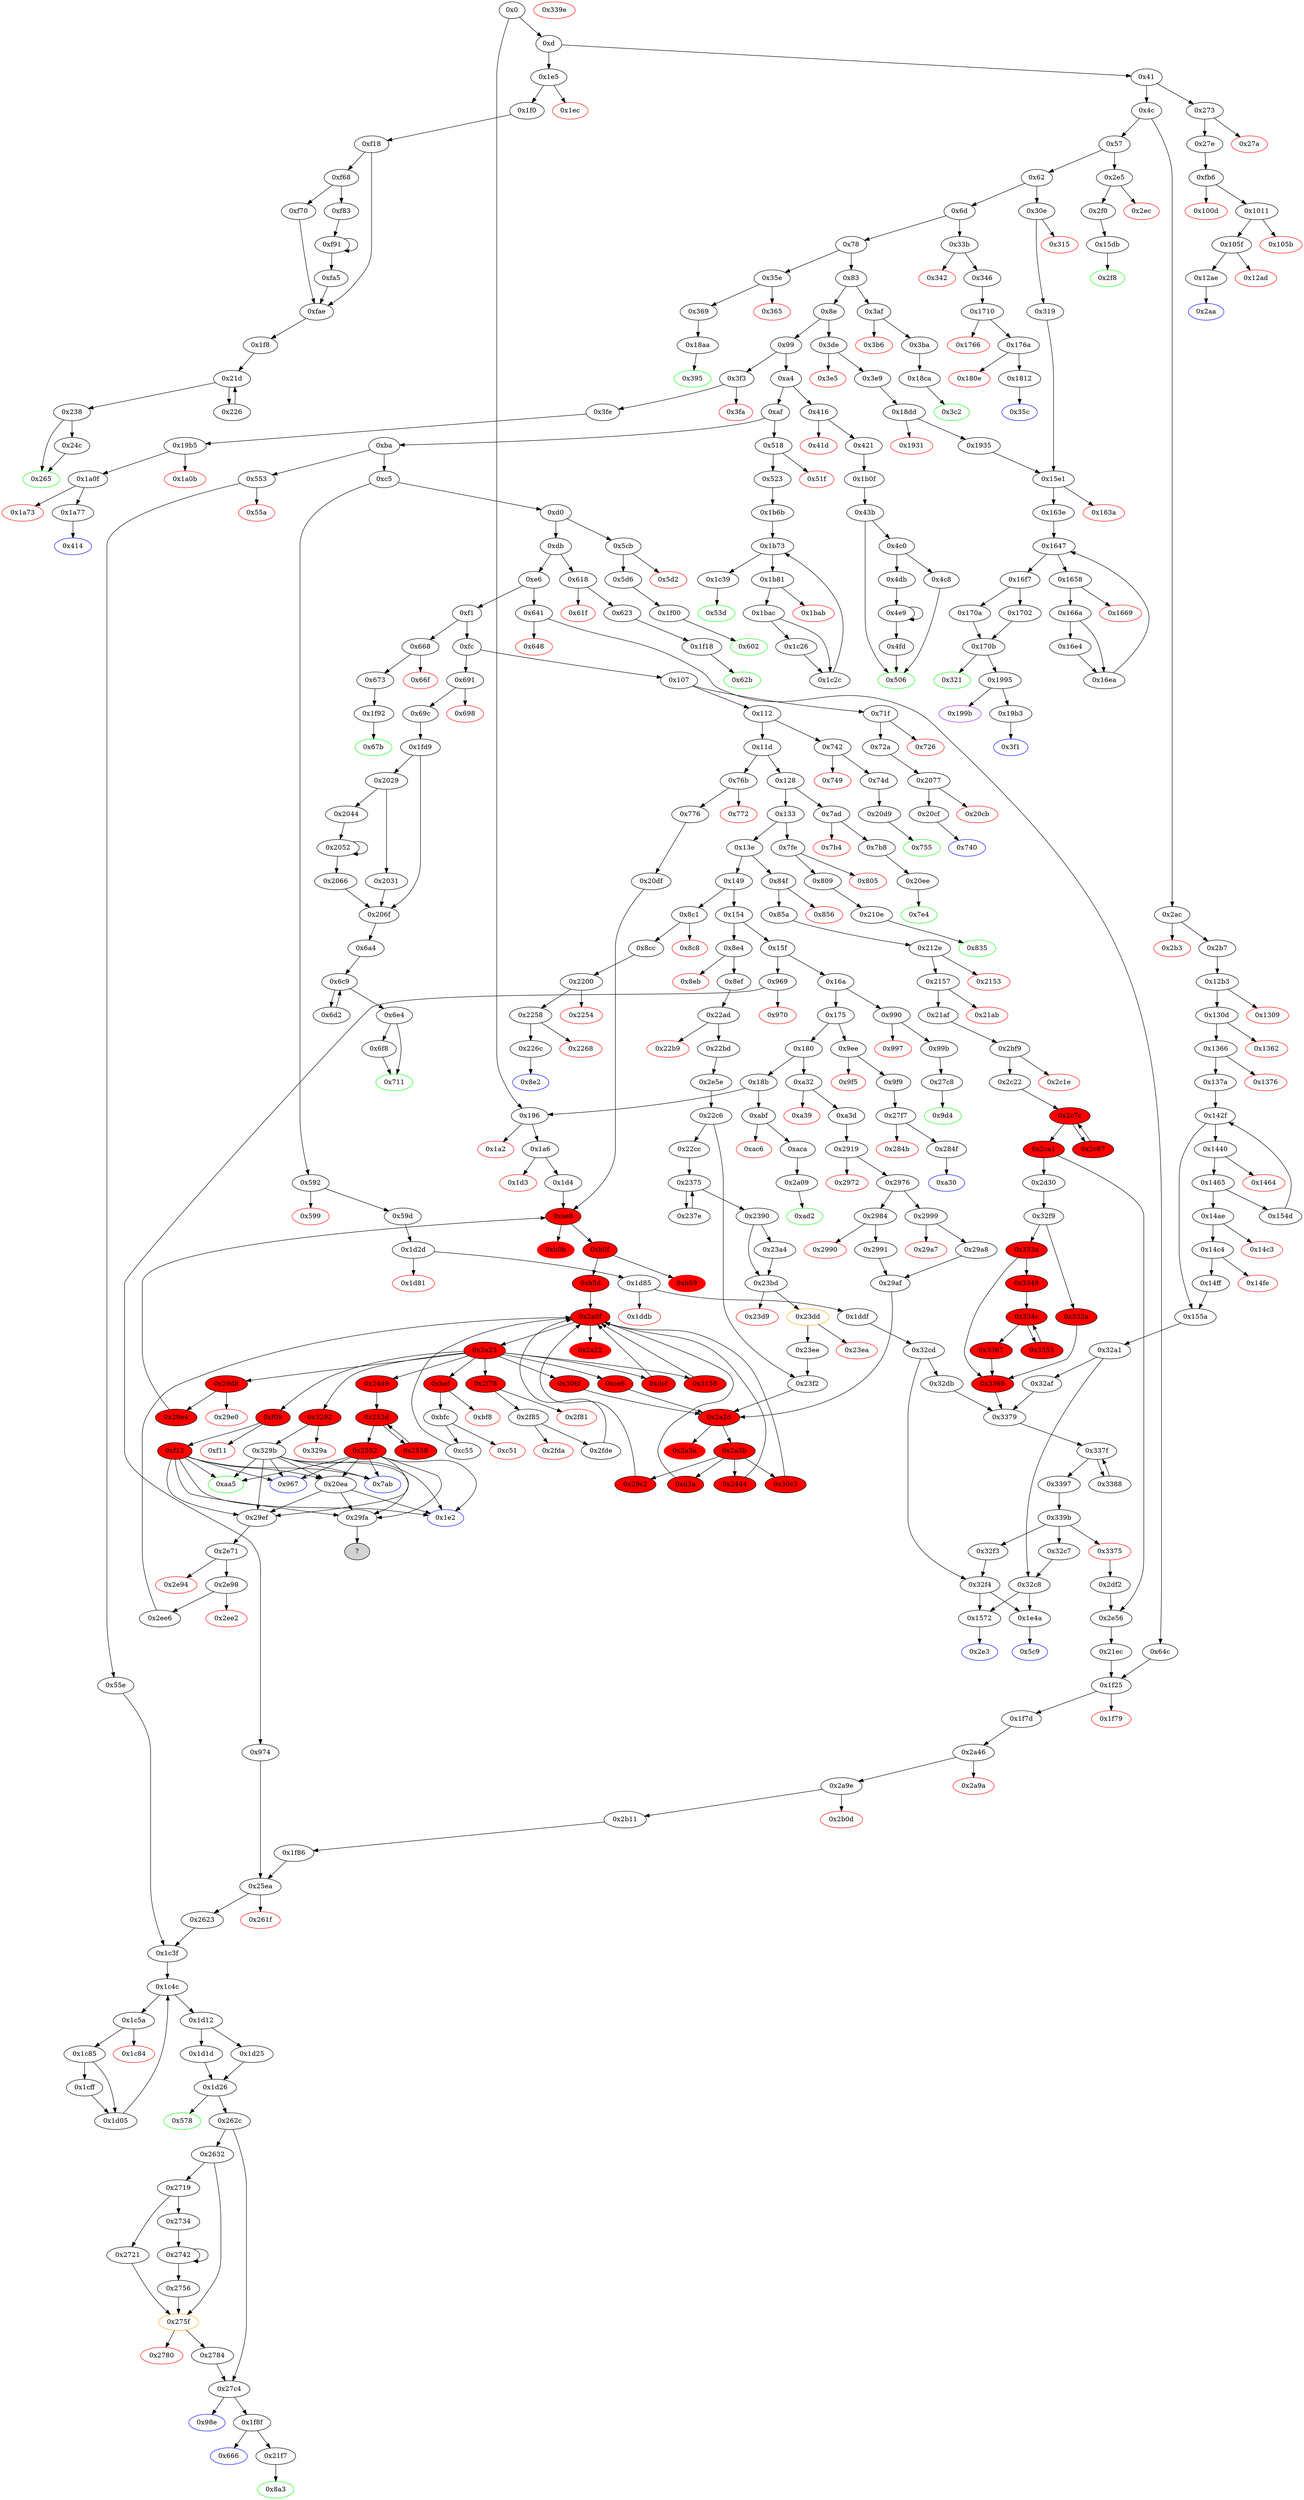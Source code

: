 digraph "" {
"0x206f" [fillcolor=white, id="0x206f", style=filled, tooltip="Block 0x206f\n[0x206f:0x2076]\n---\nPredecessors: [0x1fd9, 0x2031, 0x2066]\nSuccessors: [0x6a4]\n---\n0x206f JUMPDEST\n0x2070 POP\n0x2071 POP\n0x2072 POP\n0x2073 POP\n0x2074 POP\n0x2075 DUP2\n0x2076 JUMP\n---\n0x206f: JUMPDEST \n0x2076: JUMP 0x6a4\n---\nEntry stack: [V11, 0x6a4, V2184, 0x5, V2175, S2, S1, S0]\nStack pops: 7\nStack additions: [S6, S5]\nExit stack: [V11, 0x6a4, V2184]\n\nDef sites:\nV11: {0xd.0x35}\n0x6a4: {0x69c.0x69d}\nV2184: {0x1fd9.0x1ffe}\n0x5: {0x1fd9.0x1fda}\nV2175: {0x1fd9.0x1fee}\nS2: {0x1fd9.0x200e, 0x2031.0x203e, 0x2066.0x206d}\nS1: {0x1fd9.0x1fda, 0x2052.0x205a}\nS0: {0x1fd9.0x2022, 0x2044.0x2046}\n"];
"0x284b" [color=red, fillcolor=white, id="0x284b", style=filled, tooltip="Block 0x284b\n[0x284b:0x284e]\n---\nPredecessors: [0x27f7]\nSuccessors: []\n---\n0x284b PUSH1 0x0\n0x284d DUP1\n0x284e REVERT\n---\n0x284b: V2796 = 0x0\n0x284e: REVERT 0x0 0x0\n---\nEntry stack: [V11, 0xa30, V771, V776]\nStack pops: 0\nStack additions: []\nExit stack: [V11, 0xa30, V771, V776]\n\nDef sites:\nV11: {0xd.0x35}\n0xa30: {0x9f9.0x9fa}\nV771: {0x9f9.0xa17}\nV776: {0x9f9.0xa22}\n"];
"0x265" [color=green, fillcolor=white, id="0x265", style=filled, tooltip="Block 0x265\n[0x265:0x272]\n---\nPredecessors: [0x238, 0x24c]\nSuccessors: []\n---\n0x265 JUMPDEST\n0x266 POP\n0x267 SWAP3\n0x268 POP\n0x269 POP\n0x26a POP\n0x26b PUSH1 0x40\n0x26d MLOAD\n0x26e DUP1\n0x26f SWAP2\n0x270 SUB\n0x271 SWAP1\n0x272 RETURN\n---\n0x265: JUMPDEST \n0x26b: V185 = 0x40\n0x26d: V186 = M[0x40]\n0x270: V187 = SUB S1 V186\n0x272: RETURN V186 V187\n---\nEntry stack: [V11, 0x1f8, V1074, V148, V148, S1, V170]\nStack pops: 5\nStack additions: []\nExit stack: [V11, 0x1f8]\n\nDef sites:\nV11: {0xd.0x35}\n0x1f8: {0x1f0.0x1f1}\nV1074: {0xf18.0xf3d}\nV148: {0x1f8.0x1fb}\nV148: {0x1f8.0x1fb}\nS1: {0x238.0x241, 0x24c.0x262}\nV170: {0x238.0x245}\n"];
"0x23dd" [color=orange, fillcolor=white, id="0x23dd", style=filled, tooltip="Block 0x23dd\n[0x23dd:0x23e9]\n---\nPredecessors: [0x23bd]\nSuccessors: [0x23ea, 0x23ee]\n---\n0x23dd JUMPDEST\n0x23de PUSH2 0x2c6\n0x23e1 GAS\n0x23e2 SUB\n0x23e3 CALL\n0x23e4 ISZERO\n0x23e5 ISZERO\n0x23e6 PUSH2 0x23ee\n0x23e9 JUMPI\n---\n0x23dd: JUMPDEST \n0x23de: V2453 = 0x2c6\n0x23e1: V2454 = GAS\n0x23e2: V2455 = SUB V2454 0x2c6\n0x23e3: V2456 = CALL V2455 V2388 0x0 V2445 V2446 V2445 0x0\n0x23e4: V2457 = ISZERO V2456\n0x23e5: V2458 = ISZERO V2457\n0x23e6: V2459 = 0x23ee\n0x23e9: JUMPI 0x23ee V2458\n---\nEntry stack: [V11, 0x967, V693, V696, V714, V693, V2388, 0xc0ee0b8a, S6, 0x0, V2445, V2446, V2445, 0x0, V2388]\nStack pops: 6\nStack additions: []\nExit stack: [V11, 0x967, V693, V696, V714, V693, V2388, 0xc0ee0b8a, S6]\n\nDef sites:\nV11: {0xd.0x35}\n0x967: {0x8ef.0x8f0}\nV693: {0x8ef.0x90d}\nV696: {0x8ef.0x916}\nV714: {0x8ef.0x93e}\nV693: {0x8ef.0x90d}\nV2388: {0x22cc.0x22e5}\n0xc0ee0b8a: {0x22cc.0x22e6}\nS6: {0x2390.0x2399, 0x23a4.0x23ba}\n0x0: {0x23bd.0x23c5}\nV2445: {0x23bd.0x23c9}\nV2446: {0x23bd.0x23cc}\nV2445: {0x23bd.0x23c9}\n0x0: {0x23bd.0x23ce}\nV2388: {0x22cc.0x22e5}\n"];
"0x18b" [fillcolor=white, id="0x18b", style=filled, tooltip="Block 0x18b\n[0x18b:0x195]\n---\nPredecessors: [0x180]\nSuccessors: [0x196, 0xabf]\n---\n0x18b DUP1\n0x18c PUSH4 0xff184b5d\n0x191 EQ\n0x192 PUSH2 0xabf\n0x195 JUMPI\n---\n0x18c: V105 = 0xff184b5d\n0x191: V106 = EQ 0xff184b5d V11\n0x192: V107 = 0xabf\n0x195: JUMPI 0xabf V106\n---\nEntry stack: [V11]\nStack pops: 1\nStack additions: [S0]\nExit stack: [V11]\n\nDef sites:\nV11: {0xd.0x35}\n"];
"0x1a0b" [color=red, fillcolor=white, id="0x1a0b", style=filled, tooltip="Block 0x1a0b\n[0x1a0b:0x1a0e]\n---\nPredecessors: [0x19b5]\nSuccessors: []\n---\n0x1a0b PUSH1 0x0\n0x1a0d DUP1\n0x1a0e REVERT\n---\n0x1a0b: V1775 = 0x0\n0x1a0e: REVERT 0x0 0x0\n---\nEntry stack: [V11, 0x414, V304, 0x0]\nStack pops: 0\nStack additions: []\nExit stack: [V11, 0x414, V304, 0x0]\n\nDef sites:\nV11: {0xd.0x35}\n0x414: {0x3fe.0x3ff}\nV304: {0x3fe.0x406}\n0x0: {0x19b5.0x19b6}\n"];
"0x648" [color=red, fillcolor=white, id="0x648", style=filled, tooltip="Block 0x648\n[0x648:0x64b]\n---\nPredecessors: [0x641]\nSuccessors: []\n---\n0x648 PUSH1 0x0\n0x64a DUP1\n0x64b REVERT\n---\n0x648: V486 = 0x0\n0x64b: REVERT 0x0 0x0\n---\nEntry stack: [V11]\nStack pops: 0\nStack additions: []\nExit stack: [V11]\n\nDef sites:\nV11: {0xd.0x35}\n"];
"0x329a" [color=red, fillcolor=white, id="0x329a", style=filled, tooltip="Block 0x329a\n[0x329a:0x329a]\n---\nPredecessors: [0x3292]\nSuccessors: []\n---\n0x329a INVALID\n---\n0x329a: INVALID \n---\nEntry stack: [S19, S18, S17, S16, V136, S14, S13, S12, S11, S10, S9, S8, S7, S6, S5, S4, S3, S2, S1, S0]\nStack pops: 0\nStack additions: []\nExit stack: [S19, S18, S17, S16, V136, S14, S13, S12, S11, S10, S9, S8, S7, S6, S5, S4, S3, S2, S1, S0]\n\nDef sites:\nS19: {}\nS18: {}\nS17: {}\nS16: {}\nV136: {0x1d4.0x1d5}\nS14: {0x1d4.0x1d8, 0x29ef.0x29f0}\nS13: {0x1d4.0x1d5, 0x1d4.0x1db}\nS12: {0x29ef.0x29f0, 0x1d4.0x1dc, 0x1d4.0x1d5, 0x29ef.0x29f4, 0x1d4.0x1d8}\nS11: {0x1d4.0x1d5, 0x1d4.0x1d8, 0x29ef.0x29f0, 0x1d4.0x1db}\nS10: {0x2e71.0x2e72, 0x1d4.0x1db, 0x1d4.0x1d5, 0x1d4.0x1d8, 0x1d4.0x1dc, 0xae8.0xae9, 0x29ef.0x29f0, 0x29ef.0x29f4}\nS9: {0x1d4.0x1db, 0x29ef.0x29f0, 0x29ef.0x29f4, 0x1d4.0x1d8, 0x29e4.0x29e5, 0x1d4.0x1d5, 0x1d4.0x1dc}\nS8: {0x2e71.0x2e72, 0x1d4.0x1dc, 0x1d4.0x1db, 0x1d4.0x1d8, 0x1d4.0x1d5, 0xae8.0xae9, 0x29ef.0x29f0, 0x29ef.0x29f4}\nS7: {0xb5d.0xb9d, 0x2e71.0x2e72, 0x1d4.0x1dc, 0x1d4.0x1db, 0x1d4.0x1d5, 0x1d4.0x1d8, 0xae8.0xae9, 0x29ef.0x29f4, 0x29ef.0x29f0, 0x29e4.0x29e5, 0x2ee6.0x2f26}\nS6: {0xb5d.0xb9d, 0x2e71.0x2e72, 0x2a3b_0xce6.0x2a3e, 0x1d4.0x1d5, 0x1d4.0x1dc, 0x1d4.0x1d8, 0x1d4.0x1db, 0xae8.0xae9, 0x29ef.0x29f4, 0x29ef.0x29f0, 0x2a3b_0x306f.0x2a3e, 0x29e4.0x29e5, 0x2ee6.0x2f26}\nS5: {0xb5d.0xb9d, 0x2e71.0x2e72, 0x2a3b_0xce6.0x2a3e, 0x1d4.0x1d5, 0x1d4.0x1db, 0x1d4.0x1d8, 0x1d4.0x1dc, 0xae8.0xae9, 0x29ef.0x29f0, 0x29ef.0x29f4, 0x2a3b_0x306f.0x2a3e, 0x29e4.0x29e5, 0x2ee6.0x2f26}\nS4: {0xb5d.0xb9d, 0x2e71.0x2e72, 0x1d4.0x1d8, 0x1d4.0x1d5, 0x1d4.0x1db, 0x1d4.0x1dc, 0xae8.0xae9, 0x29ef.0x29f0, 0x29ef.0x29f4, 0x29e4.0x29e5, 0x2ee6.0x2f26}\nS3: {0xb5d.0xb9d, 0x2e71.0x2e72, 0x2a3b_0xce6.0x2a3e, 0x1d4.0x1d8, 0x1d4.0x1db, 0x1d4.0x1d5, 0x1d4.0x1dc, 0xae8.0xae9, 0x29ef.0x29f4, 0x29ef.0x29f0, 0x2a3b_0x306f.0x2a3e, 0x29e4.0x29e5, 0x2ee6.0x2f26}\nS2: {0xb5d.0xb9d, 0x2e71.0x2e72, 0x2a3b_0x306f.0x2a3e, 0x2a0f_0xb5d.0x2a15, 0x1d4.0x1d8, 0x1d4.0x1dc, 0x1d4.0x1d5, 0x1d4.0x1db, 0x2a0f_0x2ee6.0x2a15, 0xae8.0xae9, 0x29ef.0x29f0, 0x29ef.0x29f4, 0x2a3b_0xce6.0x2a3e, 0x2ee6.0x2f26}\nS1: {0xb5d.0xb9d, 0x2a0f_0xdcf.0x2a15, 0x1d4.0x1d5, 0x1d4.0x1d8, 0x1d4.0x1dc, 0x1d4.0x1db, 0x2a0f_0x2ee6.0x2a15, 0x2a0f_0xb5d.0x2a15, 0x2a0f_0x3158.0x2a15, 0x2a3b_0xce6.0x2a3e, 0x2a3b_0x306f.0x2a3e, 0x2e71.0x2e72, 0xae8.0xae9, 0x29ef.0x29f0, 0x29ef.0x29f4, 0x2ee6.0x2f26}\nS0: {0xb5d.0xb9d, 0x2a0f_0xb5d.0x2a15, 0x1d4.0x1d5, 0x1d4.0x1dc, 0x1d4.0x1db, 0x1d4.0x1d8, 0x2a0f_0x2ee6.0x2a15, 0x2a0f_0xc55.0x2a15, 0x2a0f_0xdcf.0x2a15, 0x2a0f_0x29c2.0x2a15, 0x2a0f_0x2fde.0x2a15, 0x2a3b_0x306f.0x2a3e, 0x2a3b_0xce6.0x2a3e, 0x2a0f_0x2444.0x2a15, 0x2a0f_0xd3a.0x2a15, 0x2a0f_0x30c3.0x2a15, 0x2a0f_0x3158.0x2a15, 0x2e71.0x2e72, 0xae8.0xae9, 0x29ef.0x29f4, 0x29ef.0x29f0, 0x29e4.0x29e5, 0x2ee6.0x2f26}\n"];
"0x2f78" [fillcolor=red, id="0x2f78", style=filled, tooltip="Block 0x2f78\n[0x2f78:0x2f80]\n---\nPredecessors: [0x2a23]\nSuccessors: [0x2f81, 0x2f85]\n---\n0x2f78 JUMPDEST\n0x2f79 LT\n0x2f7a ISZERO\n0x2f7b ISZERO\n0x2f7c ISZERO\n0x2f7d PUSH2 0x2f85\n0x2f80 JUMPI\n---\n0x2f78: JUMPDEST \n0x2f79: V3279 = LT S0 S1\n0x2f7a: V3280 = ISZERO V3279\n0x2f7b: V3281 = ISZERO V3280\n0x2f7c: V3282 = ISZERO V3281\n0x2f7d: V3283 = 0x2f85\n0x2f80: JUMPI 0x2f85 V3282\n---\nEntry stack: [S24, S23, S22, S21, S20, S19, S18, V136, S16, S15, S14, S13, S12, S11, S10, S9, S8, S7, S6, S5, S4, S3, S2, S1, S0]\nStack pops: 2\nStack additions: []\nExit stack: [S24, S23, S22, S21, S20, S19, S18, V136, S16, S15, S14, S13, S12, S11, S10, S9, S8, S7, S6, S5, S4, S3, S2]\n\nDef sites:\nS24: {}\nS23: {}\nS22: {}\nS21: {}\nS20: {}\nS19: {}\nS18: {}\nV136: {0x1d4.0x1d5}\nS16: {0x1d4.0x1d8, 0x29ef.0x29f0}\nS15: {0x1d4.0x1d5, 0x1d4.0x1db}\nS14: {0x29ef.0x29f0, 0x1d4.0x1dc, 0x1d4.0x1d5, 0x29ef.0x29f4, 0x1d4.0x1d8}\nS13: {0x1d4.0x1d5, 0x1d4.0x1d8, 0x29ef.0x29f0, 0x1d4.0x1db}\nS12: {0x2e71.0x2e72, 0x1d4.0x1db, 0x1d4.0x1d5, 0x1d4.0x1d8, 0x1d4.0x1dc, 0xae8.0xae9, 0x29ef.0x29f0, 0x29ef.0x29f4}\nS11: {0x1d4.0x1db, 0x29ef.0x29f0, 0x29ef.0x29f4, 0x1d4.0x1d8, 0x29e4.0x29e5, 0x1d4.0x1d5, 0x1d4.0x1dc}\nS10: {0x2e71.0x2e72, 0x1d4.0x1dc, 0x1d4.0x1db, 0x1d4.0x1d8, 0x1d4.0x1d5, 0xae8.0xae9, 0x29ef.0x29f0, 0x29ef.0x29f4}\nS9: {0xb5d.0xb9d, 0x2e71.0x2e72, 0x1d4.0x1dc, 0x1d4.0x1db, 0x1d4.0x1d5, 0x1d4.0x1d8, 0xae8.0xae9, 0x29ef.0x29f4, 0x29ef.0x29f0, 0x29e4.0x29e5, 0x2ee6.0x2f26}\nS8: {0xb5d.0xb9d, 0x2e71.0x2e72, 0x2a3b_0xce6.0x2a3e, 0x1d4.0x1d5, 0x1d4.0x1dc, 0x1d4.0x1d8, 0x1d4.0x1db, 0xae8.0xae9, 0x29ef.0x29f4, 0x29ef.0x29f0, 0x2a3b_0x306f.0x2a3e, 0x29e4.0x29e5, 0x2ee6.0x2f26}\nS7: {0xb5d.0xb9d, 0x2e71.0x2e72, 0x2a3b_0xce6.0x2a3e, 0x1d4.0x1d5, 0x1d4.0x1db, 0x1d4.0x1d8, 0x1d4.0x1dc, 0xae8.0xae9, 0x29ef.0x29f0, 0x29ef.0x29f4, 0x2a3b_0x306f.0x2a3e, 0x29e4.0x29e5, 0x2ee6.0x2f26}\nS6: {0xb5d.0xb9d, 0x2e71.0x2e72, 0x1d4.0x1d8, 0x1d4.0x1d5, 0x1d4.0x1db, 0x1d4.0x1dc, 0xae8.0xae9, 0x29ef.0x29f0, 0x29ef.0x29f4, 0x29e4.0x29e5, 0x2ee6.0x2f26}\nS5: {0xb5d.0xb9d, 0x2e71.0x2e72, 0x2a3b_0xce6.0x2a3e, 0x1d4.0x1d8, 0x1d4.0x1db, 0x1d4.0x1d5, 0x1d4.0x1dc, 0xae8.0xae9, 0x29ef.0x29f4, 0x29ef.0x29f0, 0x2a3b_0x306f.0x2a3e, 0x29e4.0x29e5, 0x2ee6.0x2f26}\nS4: {0xb5d.0xb9d, 0x2e71.0x2e72, 0x2a3b_0x306f.0x2a3e, 0x2a0f_0xb5d.0x2a15, 0x1d4.0x1d8, 0x1d4.0x1dc, 0x1d4.0x1d5, 0x1d4.0x1db, 0x2a0f_0x2ee6.0x2a15, 0xae8.0xae9, 0x29ef.0x29f0, 0x29ef.0x29f4, 0x2a3b_0xce6.0x2a3e, 0x2ee6.0x2f26}\nS3: {0xb5d.0xb9d, 0x2a0f_0xdcf.0x2a15, 0x1d4.0x1d5, 0x1d4.0x1d8, 0x1d4.0x1dc, 0x1d4.0x1db, 0x2a0f_0x2ee6.0x2a15, 0x2a0f_0xb5d.0x2a15, 0x2a0f_0x3158.0x2a15, 0x2a3b_0xce6.0x2a3e, 0x2a3b_0x306f.0x2a3e, 0x2e71.0x2e72, 0xae8.0xae9, 0x29ef.0x29f0, 0x29ef.0x29f4, 0x2ee6.0x2f26}\nS2: {0xb5d.0xb9d, 0x2a0f_0xb5d.0x2a15, 0x1d4.0x1d5, 0x1d4.0x1dc, 0x1d4.0x1db, 0x1d4.0x1d8, 0x2a0f_0x2ee6.0x2a15, 0x2a0f_0xc55.0x2a15, 0x2a0f_0xdcf.0x2a15, 0x2a0f_0x29c2.0x2a15, 0x2a0f_0x2fde.0x2a15, 0x2a3b_0x306f.0x2a3e, 0x2a3b_0xce6.0x2a3e, 0x2a0f_0x2444.0x2a15, 0x2a0f_0xd3a.0x2a15, 0x2a0f_0x30c3.0x2a15, 0x2a0f_0x3158.0x2a15, 0x2e71.0x2e72, 0xae8.0xae9, 0x29ef.0x29f4, 0x29ef.0x29f0, 0x29e4.0x29e5, 0x2ee6.0x2f26}\nS1: {0xb5d.0xb9d, 0x2a0f_0xb5d.0x2a15, 0x1d4.0x1dc, 0x1d4.0x1d5, 0x1d4.0x1d8, 0x2a0f_0x2ee6.0x2a15, 0x2a0f_0xc55.0x2a15, 0x2a0f_0xdcf.0x2a15, 0x2a0f_0x29c2.0x2a15, 0x2a0f_0x2fde.0x2a15, 0x2a0f_0x2444.0x2a15, 0x1d4.0x1db, 0x2a3b_0x306f.0x2a3e, 0x2a3b_0xce6.0x2a3e, 0x2a0f_0xd3a.0x2a15, 0x2a0f_0x30c3.0x2a15, 0x2a0f_0x3158.0x2a15, 0x2e71.0x2e72, 0xae8.0xae9, 0x29ef.0x29f4, 0x29ef.0x29f0, 0x29e4.0x29e5, 0x2ee6.0x2f26}\nS0: {0x2a0f_0xb5d.0x2a15, 0x2a0f_0xc55.0x2a15, 0x2a0f_0xdcf.0x2a15, 0x2a0f_0x29c2.0x2a15, 0x2a0f_0x2ee6.0x2a15, 0x2a0f_0x2fde.0x2a15, 0x2a0f_0x2444.0x2a15, 0x2a0f_0xd3a.0x2a15, 0x2a0f_0x30c3.0x2a15, 0x2a0f_0x3158.0x2a15}\n"];
"0x1710" [fillcolor=white, id="0x1710", style=filled, tooltip="Block 0x1710\n[0x1710:0x1765]\n---\nPredecessors: [0x346]\nSuccessors: [0x1766, 0x176a]\n---\n0x1710 JUMPDEST\n0x1711 PUSH1 0x0\n0x1713 PUSH1 0x1\n0x1715 PUSH1 0x0\n0x1717 CALLER\n0x1718 PUSH20 0xffffffffffffffffffffffffffffffffffffffff\n0x172d AND\n0x172e PUSH20 0xffffffffffffffffffffffffffffffffffffffff\n0x1743 AND\n0x1744 DUP2\n0x1745 MSTORE\n0x1746 PUSH1 0x20\n0x1748 ADD\n0x1749 SWAP1\n0x174a DUP2\n0x174b MSTORE\n0x174c PUSH1 0x20\n0x174e ADD\n0x174f PUSH1 0x0\n0x1751 SHA3\n0x1752 PUSH1 0x0\n0x1754 SWAP1\n0x1755 SLOAD\n0x1756 SWAP1\n0x1757 PUSH2 0x100\n0x175a EXP\n0x175b SWAP1\n0x175c DIV\n0x175d PUSH1 0xff\n0x175f AND\n0x1760 ISZERO\n0x1761 ISZERO\n0x1762 PUSH2 0x176a\n0x1765 JUMPI\n---\n0x1710: JUMPDEST \n0x1711: V1573 = 0x0\n0x1713: V1574 = 0x1\n0x1715: V1575 = 0x0\n0x1717: V1576 = CALLER\n0x1718: V1577 = 0xffffffffffffffffffffffffffffffffffffffff\n0x172d: V1578 = AND 0xffffffffffffffffffffffffffffffffffffffff V1576\n0x172e: V1579 = 0xffffffffffffffffffffffffffffffffffffffff\n0x1743: V1580 = AND 0xffffffffffffffffffffffffffffffffffffffff V1578\n0x1745: M[0x0] = V1580\n0x1746: V1581 = 0x20\n0x1748: V1582 = ADD 0x20 0x0\n0x174b: M[0x20] = 0x1\n0x174c: V1583 = 0x20\n0x174e: V1584 = ADD 0x20 0x20\n0x174f: V1585 = 0x0\n0x1751: V1586 = SHA3 0x0 0x40\n0x1752: V1587 = 0x0\n0x1755: V1588 = S[V1586]\n0x1757: V1589 = 0x100\n0x175a: V1590 = EXP 0x100 0x0\n0x175c: V1591 = DIV V1588 0x1\n0x175d: V1592 = 0xff\n0x175f: V1593 = AND 0xff V1591\n0x1760: V1594 = ISZERO V1593\n0x1761: V1595 = ISZERO V1594\n0x1762: V1596 = 0x176a\n0x1765: JUMPI 0x176a V1595\n---\nEntry stack: [V11, 0x35c, V248]\nStack pops: 0\nStack additions: [0x0]\nExit stack: [V11, 0x35c, V248, 0x0]\n\nDef sites:\nV11: {0xd.0x35}\n0x35c: {0x346.0x347}\nV248: {0x346.0x34e}\n"];
"0xfc" [fillcolor=white, id="0xfc", style=filled, tooltip="Block 0xfc\n[0xfc:0x106]\n---\nPredecessors: [0xf1]\nSuccessors: [0x107, 0x691]\n---\n0xfc DUP1\n0xfd PUSH4 0x95d89b41\n0x102 EQ\n0x103 PUSH2 0x691\n0x106 JUMPI\n---\n0xfd: V66 = 0x95d89b41\n0x102: V67 = EQ 0x95d89b41 V11\n0x103: V68 = 0x691\n0x106: JUMPI 0x691 V67\n---\nEntry stack: [V11]\nStack pops: 1\nStack additions: [S0]\nExit stack: [V11]\n\nDef sites:\nV11: {0xd.0x35}\n"];
"0x2b7" [fillcolor=white, id="0x2b7", style=filled, tooltip="Block 0x2b7\n[0x2b7:0x2e2]\n---\nPredecessors: [0x2ac]\nSuccessors: [0x12b3]\n---\n0x2b7 JUMPDEST\n0x2b8 PUSH2 0x2e3\n0x2bb PUSH1 0x4\n0x2bd DUP1\n0x2be DUP1\n0x2bf CALLDATALOAD\n0x2c0 PUSH20 0xffffffffffffffffffffffffffffffffffffffff\n0x2d5 AND\n0x2d6 SWAP1\n0x2d7 PUSH1 0x20\n0x2d9 ADD\n0x2da SWAP1\n0x2db SWAP2\n0x2dc SWAP1\n0x2dd POP\n0x2de POP\n0x2df PUSH2 0x12b3\n0x2e2 JUMP\n---\n0x2b7: JUMPDEST \n0x2b8: V204 = 0x2e3\n0x2bb: V205 = 0x4\n0x2bf: V206 = CALLDATALOAD 0x4\n0x2c0: V207 = 0xffffffffffffffffffffffffffffffffffffffff\n0x2d5: V208 = AND 0xffffffffffffffffffffffffffffffffffffffff V206\n0x2d7: V209 = 0x20\n0x2d9: V210 = ADD 0x20 0x4\n0x2df: V211 = 0x12b3\n0x2e2: JUMP 0x12b3\n---\nEntry stack: [V11]\nStack pops: 0\nStack additions: [0x2e3, V208]\nExit stack: [V11, 0x2e3, V208]\n\nDef sites:\nV11: {0xd.0x35}\n"];
"0x5d6" [fillcolor=white, id="0x5d6", style=filled, tooltip="Block 0x5d6\n[0x5d6:0x601]\n---\nPredecessors: [0x5cb]\nSuccessors: [0x1f00]\n---\n0x5d6 JUMPDEST\n0x5d7 PUSH2 0x602\n0x5da PUSH1 0x4\n0x5dc DUP1\n0x5dd DUP1\n0x5de CALLDATALOAD\n0x5df PUSH20 0xffffffffffffffffffffffffffffffffffffffff\n0x5f4 AND\n0x5f5 SWAP1\n0x5f6 PUSH1 0x20\n0x5f8 ADD\n0x5f9 SWAP1\n0x5fa SWAP2\n0x5fb SWAP1\n0x5fc POP\n0x5fd POP\n0x5fe PUSH2 0x1f00\n0x601 JUMP\n---\n0x5d6: JUMPDEST \n0x5d7: V455 = 0x602\n0x5da: V456 = 0x4\n0x5de: V457 = CALLDATALOAD 0x4\n0x5df: V458 = 0xffffffffffffffffffffffffffffffffffffffff\n0x5f4: V459 = AND 0xffffffffffffffffffffffffffffffffffffffff V457\n0x5f6: V460 = 0x20\n0x5f8: V461 = ADD 0x20 0x4\n0x5fe: V462 = 0x1f00\n0x601: JUMP 0x1f00\n---\nEntry stack: [V11]\nStack pops: 0\nStack additions: [0x602, V459]\nExit stack: [V11, 0x602, V459]\n\nDef sites:\nV11: {0xd.0x35}\n"];
"0x14c3" [color=red, fillcolor=white, id="0x14c3", style=filled, tooltip="Block 0x14c3\n[0x14c3:0x14c3]\n---\nPredecessors: [0x14ae]\nSuccessors: []\n---\n0x14c3 INVALID\n---\n0x14c3: INVALID \n---\nEntry stack: [V11, 0x2e3, V208, S3, V208, 0x3, V1422]\nStack pops: 0\nStack additions: []\nExit stack: [V11, 0x2e3, V208, S3, V208, 0x3, V1422]\n\nDef sites:\nV11: {0xd.0x35}\n0x2e3: {0x2b7.0x2b8}\nV208: {0x2b7.0x2d5}\nS3: {0x137a.0x142b, 0x154d.0x1552}\nV208: {0x2b7.0x2d5}\n0x3: {0x14ae.0x14ae}\nV1422: {0x14ae.0x14b8}\n"];
"0xa39" [color=red, fillcolor=white, id="0xa39", style=filled, tooltip="Block 0xa39\n[0xa39:0xa3c]\n---\nPredecessors: [0xa32]\nSuccessors: []\n---\n0xa39 PUSH1 0x0\n0xa3b DUP1\n0xa3c REVERT\n---\n0xa39: V783 = 0x0\n0xa3c: REVERT 0x0 0x0\n---\nEntry stack: [V11]\nStack pops: 0\nStack additions: []\nExit stack: [V11]\n\nDef sites:\nV11: {0xd.0x35}\n"];
"0x2b0d" [color=red, fillcolor=white, id="0x2b0d", style=filled, tooltip="Block 0x2b0d\n[0x2b0d:0x2b10]\n---\nPredecessors: [0x2a9e]\nSuccessors: []\n---\n0x2b0d PUSH1 0x0\n0x2b0f DUP1\n0x2b10 REVERT\n---\n0x2b0d: V2979 = 0x0\n0x2b10: REVERT 0x0 0x0\n---\nEntry stack: [V11, 0x8a3, V648, V651, V660, V658, S6, S5, {0x666, 0x21f7}, S3, 0x1f86, S1, S0]\nStack pops: 0\nStack additions: []\nExit stack: [V11, 0x8a3, V648, V651, V660, V658, S6, S5, {0x666, 0x21f7}, S3, 0x1f86, S1, S0]\n\nDef sites:\nV11: {0xd.0x35}\n0x8a3: {0x85a.0x85b}\nV648: {0x85a.0x878}\nV651: {0x85a.0x881}\nV660: {0x85a.0x897}\nV658: {0x85a.0x893}\nS6: {0x2ca1.0x2cd0, 0x137a.0x142b, 0x154d.0x1552, 0x1ddf.0x1e37}\nS5: {0x85a.0x878, 0xd.0x35}\n{0x666, 0x21f7}: {0x21ec.0x21ef, 0x64c.0x64d}\nS3: {0x2ca1.0x2cd0, 0x137a.0x142b, 0x154d.0x1552, 0x64c.0x658, 0x1ddf.0x1e37}\n0x1f86: {0x1f7d.0x1f7e}\nS1: {0x2ca1.0x2cd0, 0x137a.0x142b, 0x154d.0x1552, 0x64c.0x658, 0x1ddf.0x1e37}\nS0: {0x2ca1.0x2cd0, 0x137a.0x142b, 0x154d.0x1552, 0x64c.0x658, 0x1ddf.0x1e37}\n"];
"0x2991" [fillcolor=white, id="0x2991", style=filled, tooltip="Block 0x2991\n[0x2991:0x2998]\n---\nPredecessors: [0x2984]\nSuccessors: [0x29af]\n---\n0x2991 JUMPDEST\n0x2992 DIV\n0x2993 SWAP2\n0x2994 POP\n0x2995 PUSH2 0x29af\n0x2998 JUMP\n---\n0x2991: JUMPDEST \n0x2992: V2873 = DIV V2869 0x64\n0x2995: V2874 = 0x29af\n0x2998: JUMP 0x29af\n---\nEntry stack: [V11, 0xaa5, V788, V793, V796, V801, V804, 0x0, 0x0, V796, 0x64, V2869]\nStack pops: 4\nStack additions: [V2873, S2]\nExit stack: [V11, 0xaa5, V788, V793, V796, V801, V804, 0x0, V2873, V796]\n\nDef sites:\nV11: {0xd.0x35}\n0xaa5: {0xa3d.0xa3e}\nV788: {0xa3d.0xa5b}\nV793: {0xa3d.0xa7a}\nV796: {0xa3d.0xa83}\nV801: {0xa3d.0xa8e}\nV804: {0xa3d.0xa97}\n0x0: {0x2919.0x291a}\n0x0: {0x2976.0x2977}\nV796: {0xa3d.0xa83}\n0x64: {0x2984.0x2984}\nV2869: {0x2984.0x2988}\n"];
"0x2444" [fillcolor=red, id="0x2444", style=filled, tooltip="Block 0x2444\n[0x2444:0x24d8]\n---\nPredecessors: [0x2a3b]\nSuccessors: [0x2a0f]\n---\n0x2444 JUMPDEST\n0x2445 PUSH1 0x9\n0x2447 PUSH1 0x0\n0x2449 CALLER\n0x244a PUSH20 0xffffffffffffffffffffffffffffffffffffffff\n0x245f AND\n0x2460 PUSH20 0xffffffffffffffffffffffffffffffffffffffff\n0x2475 AND\n0x2476 DUP2\n0x2477 MSTORE\n0x2478 PUSH1 0x20\n0x247a ADD\n0x247b SWAP1\n0x247c DUP2\n0x247d MSTORE\n0x247e PUSH1 0x20\n0x2480 ADD\n0x2481 PUSH1 0x0\n0x2483 SHA3\n0x2484 DUP2\n0x2485 SWAP1\n0x2486 SSTORE\n0x2487 POP\n0x2488 PUSH2 0x24d9\n0x248b DUP4\n0x248c PUSH1 0x9\n0x248e PUSH1 0x0\n0x2490 DUP8\n0x2491 PUSH20 0xffffffffffffffffffffffffffffffffffffffff\n0x24a6 AND\n0x24a7 PUSH20 0xffffffffffffffffffffffffffffffffffffffff\n0x24bc AND\n0x24bd DUP2\n0x24be MSTORE\n0x24bf PUSH1 0x20\n0x24c1 ADD\n0x24c2 SWAP1\n0x24c3 DUP2\n0x24c4 MSTORE\n0x24c5 PUSH1 0x20\n0x24c7 ADD\n0x24c8 PUSH1 0x0\n0x24ca SHA3\n0x24cb SLOAD\n0x24cc PUSH2 0x2a0f\n0x24cf SWAP1\n0x24d0 SWAP2\n0x24d1 SWAP1\n0x24d2 PUSH4 0xffffffff\n0x24d7 AND\n0x24d8 JUMP\n---\n0x2444: JUMPDEST \n0x2445: V2479 = 0x9\n0x2447: V2480 = 0x0\n0x2449: V2481 = CALLER\n0x244a: V2482 = 0xffffffffffffffffffffffffffffffffffffffff\n0x245f: V2483 = AND 0xffffffffffffffffffffffffffffffffffffffff V2481\n0x2460: V2484 = 0xffffffffffffffffffffffffffffffffffffffff\n0x2475: V2485 = AND 0xffffffffffffffffffffffffffffffffffffffff V2483\n0x2477: M[0x0] = V2485\n0x2478: V2486 = 0x20\n0x247a: V2487 = ADD 0x20 0x0\n0x247d: M[0x20] = 0x9\n0x247e: V2488 = 0x20\n0x2480: V2489 = ADD 0x20 0x20\n0x2481: V2490 = 0x0\n0x2483: V2491 = SHA3 0x0 0x40\n0x2486: S[V2491] = V2917\n0x2488: V2492 = 0x24d9\n0x248c: V2493 = 0x9\n0x248e: V2494 = 0x0\n0x2491: V2495 = 0xffffffffffffffffffffffffffffffffffffffff\n0x24a6: V2496 = AND 0xffffffffffffffffffffffffffffffffffffffff S4\n0x24a7: V2497 = 0xffffffffffffffffffffffffffffffffffffffff\n0x24bc: V2498 = AND 0xffffffffffffffffffffffffffffffffffffffff V2496\n0x24be: M[0x0] = V2498\n0x24bf: V2499 = 0x20\n0x24c1: V2500 = ADD 0x20 0x0\n0x24c4: M[0x20] = 0x9\n0x24c5: V2501 = 0x20\n0x24c7: V2502 = ADD 0x20 0x20\n0x24c8: V2503 = 0x0\n0x24ca: V2504 = SHA3 0x0 0x40\n0x24cb: V2505 = S[V2504]\n0x24cc: V2506 = 0x2a0f\n0x24d2: V2507 = 0xffffffff\n0x24d7: V2508 = AND 0xffffffff 0x2a0f\n0x24d8: JUMP 0x2a0f\n---\nEntry stack: [S21, S20, S19, S18, S17, S16, S15, V136, S13, S12, S11, S10, S9, S8, S7, S6, S5, S4, S3, S2, S1, V2917]\nStack pops: 5\nStack additions: [S4, S3, S2, S1, 0x24d9, V2505, S3]\nExit stack: [S20, S19, S18, S17, S16, S15, S14, S13, S12, S11, S10, S9, S8, S7, S6, S5, S4, S3, S2, S1, 0x24d9, V2505, S3]\n\nDef sites:\nS21: {}\nS20: {}\nS19: {}\nS18: {}\nS17: {}\nS16: {}\nS15: {}\nV136: {0x1d4.0x1d5}\nS13: {0x1d4.0x1d8, 0x1d4.0x1d5, 0x29ef.0x29f0}\nS12: {0x1d4.0x1d5, 0x1d4.0x1db, 0x29ef.0x29f0, 0x1d4.0x1d8}\nS11: {0x1d4.0x1dc, 0x29ef.0x29f0, 0x29ef.0x29f4, 0x1d4.0x1d8, 0x1d4.0x1db, 0x1d4.0x1d5}\nS10: {0xd.0x35, 0x1d4.0x1dc, 0x29ef.0x29f0, 0x29ef.0x29f4, 0x1d4.0x1db, 0x1d4.0x1d8, 0x1d4.0x1d5}\nS9: {0xa3d.0xa3e, 0x2e71.0x2e72, 0x1d4.0x1dc, 0x1d4.0x1db, 0x1d4.0x1d5, 0x1d4.0x1d8, 0xae8.0xae9, 0x29ef.0x29f4, 0x29ef.0x29f0}\nS8: {0xb5d.0xb9d, 0xa3d.0xa5b, 0x2e71.0x2e72, 0x1d4.0x1d8, 0x1d4.0x1dc, 0x1d4.0x1d5, 0x1d4.0x1db, 0xae8.0xae9, 0x29ef.0x29f4, 0x29ef.0x29f0, 0x29e4.0x29e5, 0x2ee6.0x2f26}\nS7: {0xb5d.0xb9d, 0xa3d.0xa7a, 0x2e71.0x2e72, 0x2a3b_0xce6.0x2a3e, 0x1d4.0x1d8, 0x1d4.0x1d5, 0x1d4.0x1db, 0x1d4.0x1dc, 0xae8.0xae9, 0x29ef.0x29f0, 0x29ef.0x29f4, 0x2a3b_0x306f.0x2a3e, 0x29e4.0x29e5, 0x2ee6.0x2f26}\nS6: {0xa3d.0xa83, 0x2e71.0x2e72, 0x1d4.0x1db, 0x1d4.0x1d8, 0x1d4.0x1d5, 0x1d4.0x1dc, 0xae8.0xae9, 0xd.0x35, 0x29ef.0x29f0, 0x29ef.0x29f4, 0x29e4.0x29e5}\nS5: {0xb5d.0xb9d, 0xa3d.0xa8e, 0x2e71.0x2e72, 0x1d4.0x1d8, 0x1d4.0x1db, 0x1d4.0x1dc, 0x1d4.0x1d5, 0xae8.0xae9, 0x29ef.0x29f0, 0x29ef.0x29f4, 0x8ef.0x8f0, 0x29e4.0x29e5, 0x2ee6.0x2f26}\nS4: {0xb5d.0xb9d, 0xa3d.0xa97, 0x2e71.0x2e72, 0x2a3b_0xce6.0x2a3e, 0x1d4.0x1db, 0x1d4.0x1dc, 0x1d4.0x1d8, 0x1d4.0x1d5, 0xae8.0xae9, 0x29ef.0x29f0, 0x29ef.0x29f4, 0x8ef.0x90d, 0x2a3b_0x306f.0x2a3e, 0x2ee6.0x2f26}\nS3: {0x2919.0x291a, 0xb5d.0xb9d, 0x2a0f_0xb5d.0x2a15, 0x1d4.0x1d5, 0x1d4.0x1dc, 0x1d4.0x1db, 0x1d4.0x1d8, 0x2a0f_0x2ee6.0x2a15, 0x2a3b_0x306f.0x2a3e, 0x2a3b_0xce6.0x2a3e, 0x2e71.0x2e72, 0xae8.0xae9, 0x29ef.0x29f4, 0x29ef.0x29f0, 0x8ef.0x916, 0x2ee6.0x2f26}\nS2: {0xb5d.0xb9d, 0x2991.0x2992, 0x2a0f_0xdcf.0x2a15, 0x1d4.0x1dc, 0x1d4.0x1d5, 0x2a0f_0x2ee6.0x2a15, 0x2a0f_0xb5d.0x2a15, 0x2a0f_0x3158.0x2a15, 0x1d4.0x1d8, 0x1d4.0x1db, 0x2a3b_0x306f.0x2a3e, 0x2a3b_0xce6.0x2a3e, 0x2e71.0x2e72, 0xae8.0xae9, 0x29a8.0x29ac, 0x29ef.0x29f4, 0x29ef.0x29f0, 0x8ef.0x93e, 0x2ee6.0x2f26}\nS1: {0xa3d.0xa83, 0x2a0f_0xb5d.0x2a15, 0x2a0f_0xc55.0x2a15, 0x2a0f_0xdcf.0x2a15, 0x2a0f_0x29c2.0x2a15, 0x2a0f_0x2ee6.0x2a15, 0x2a0f_0x2fde.0x2a15, 0x2a0f_0x2444.0x2a15, 0x2a0f_0xd3a.0x2a15, 0x2a0f_0x30c3.0x2a15, 0x2a0f_0x3158.0x2a15, 0x22ad.0x22ae, 0x8ef.0x90d}\nV2917: {0x2a3b.0x2a3e}\n"];
"0x2258" [fillcolor=white, id="0x2258", style=filled, tooltip="Block 0x2258\n[0x2258:0x2267]\n---\nPredecessors: [0x2200]\nSuccessors: [0x2268, 0x226c]\n---\n0x2258 JUMPDEST\n0x2259 PUSH1 0x3\n0x225b DUP1\n0x225c SLOAD\n0x225d SWAP1\n0x225e POP\n0x225f DUP2\n0x2260 LT\n0x2261 ISZERO\n0x2262 ISZERO\n0x2263 ISZERO\n0x2264 PUSH2 0x226c\n0x2267 JUMPI\n---\n0x2258: JUMPDEST \n0x2259: V2360 = 0x3\n0x225c: V2361 = S[0x3]\n0x2260: V2362 = LT V681 V2361\n0x2261: V2363 = ISZERO V2362\n0x2262: V2364 = ISZERO V2363\n0x2263: V2365 = ISZERO V2364\n0x2264: V2366 = 0x226c\n0x2267: JUMPI 0x226c V2365\n---\nEntry stack: [V11, 0x8e2, V681]\nStack pops: 1\nStack additions: [S0]\nExit stack: [V11, 0x8e2, V681]\n\nDef sites:\nV11: {0xd.0x35}\n0x8e2: {0x8cc.0x8cd}\nV681: {0x8cc.0x8d4}\n"];
"0xfb6" [fillcolor=white, id="0xfb6", style=filled, tooltip="Block 0xfb6\n[0xfb6:0x100c]\n---\nPredecessors: [0x27e]\nSuccessors: [0x100d, 0x1011]\n---\n0xfb6 JUMPDEST\n0xfb7 PUSH1 0x0\n0xfb9 DUP1\n0xfba PUSH1 0x1\n0xfbc PUSH1 0x0\n0xfbe CALLER\n0xfbf PUSH20 0xffffffffffffffffffffffffffffffffffffffff\n0xfd4 AND\n0xfd5 PUSH20 0xffffffffffffffffffffffffffffffffffffffff\n0xfea AND\n0xfeb DUP2\n0xfec MSTORE\n0xfed PUSH1 0x20\n0xfef ADD\n0xff0 SWAP1\n0xff1 DUP2\n0xff2 MSTORE\n0xff3 PUSH1 0x20\n0xff5 ADD\n0xff6 PUSH1 0x0\n0xff8 SHA3\n0xff9 PUSH1 0x0\n0xffb SWAP1\n0xffc SLOAD\n0xffd SWAP1\n0xffe PUSH2 0x100\n0x1001 EXP\n0x1002 SWAP1\n0x1003 DIV\n0x1004 PUSH1 0xff\n0x1006 AND\n0x1007 ISZERO\n0x1008 ISZERO\n0x1009 PUSH2 0x1011\n0x100c JUMPI\n---\n0xfb6: JUMPDEST \n0xfb7: V1118 = 0x0\n0xfba: V1119 = 0x1\n0xfbc: V1120 = 0x0\n0xfbe: V1121 = CALLER\n0xfbf: V1122 = 0xffffffffffffffffffffffffffffffffffffffff\n0xfd4: V1123 = AND 0xffffffffffffffffffffffffffffffffffffffff V1121\n0xfd5: V1124 = 0xffffffffffffffffffffffffffffffffffffffff\n0xfea: V1125 = AND 0xffffffffffffffffffffffffffffffffffffffff V1123\n0xfec: M[0x0] = V1125\n0xfed: V1126 = 0x20\n0xfef: V1127 = ADD 0x20 0x0\n0xff2: M[0x20] = 0x1\n0xff3: V1128 = 0x20\n0xff5: V1129 = ADD 0x20 0x20\n0xff6: V1130 = 0x0\n0xff8: V1131 = SHA3 0x0 0x40\n0xff9: V1132 = 0x0\n0xffc: V1133 = S[V1131]\n0xffe: V1134 = 0x100\n0x1001: V1135 = EXP 0x100 0x0\n0x1003: V1136 = DIV V1133 0x1\n0x1004: V1137 = 0xff\n0x1006: V1138 = AND 0xff V1136\n0x1007: V1139 = ISZERO V1138\n0x1008: V1140 = ISZERO V1139\n0x1009: V1141 = 0x1011\n0x100c: JUMPI 0x1011 V1140\n---\nEntry stack: [V11, 0x2aa, V196]\nStack pops: 0\nStack additions: [0x0, 0x0]\nExit stack: [V11, 0x2aa, V196, 0x0, 0x0]\n\nDef sites:\nV11: {0xd.0x35}\n0x2aa: {0x27e.0x27f}\nV196: {0x27e.0x29c}\n"];
"0xb0b" [color=red, fillcolor=red, id="0xb0b", style=filled, tooltip="Block 0xb0b\n[0xb0b:0xb0e]\n---\nPredecessors: [0xae8]\nSuccessors: []\n---\n0xb0b PUSH1 0x0\n0xb0d DUP1\n0xb0e REVERT\n---\n0xb0b: V840 = 0x0\n0xb0e: REVERT 0x0 0x0\n---\nEntry stack: [S23, S22, S21, S20, S19, S18, S17, V136, S15, S14, S13, S12, S11, S10, S9, S8, S7, S6, S5, {0x1e2, 0x29ef}, S3, S2, S1, 0x0]\nStack pops: 0\nStack additions: []\nExit stack: [S23, S22, S21, S20, S19, S18, S17, V136, S15, S14, S13, S12, S11, S10, S9, S8, S7, S6, S5, {0x1e2, 0x29ef}, S3, S2, S1, 0x0]\n\nDef sites:\nS23: {}\nS22: {}\nS21: {}\nS20: {}\nS19: {}\nS18: {}\nS17: {}\nV136: {0x1d4.0x1d5}\nS15: {0x1d4.0x1d8, 0x1d4.0x1d5, 0x29ef.0x29f0}\nS14: {0x1d4.0x1db, 0x1d4.0x1d8, 0x29ef.0x29f0}\nS13: {0x1d4.0x1dc, 0x1d4.0x1db, 0x29ef.0x29f4, 0x1d4.0x1d5}\nS12: {0x29ef.0x29f0, 0x1d4.0x1dc, 0x1d4.0x1d5, 0x29ef.0x29f4, 0x1d4.0x1d8}\nS11: {0xae8.0xae9, 0x29ef.0x29f0, 0x2e71.0x2e72, 0x1d4.0x1d5, 0x1d4.0x1db, 0x1d4.0x1d8}\nS10: {0xb5d.0xb9d, 0x2e71.0x2e72, 0x1d4.0x1d8, 0x1d4.0x1d5, 0x1d4.0x1db, 0x1d4.0x1dc, 0xae8.0xae9, 0x29ef.0x29f0, 0x29ef.0x29f4, 0x29e4.0x29e5, 0x2ee6.0x2f26}\nS9: {0x1d4.0x1d5, 0x29ef.0x29f0, 0x29ef.0x29f4, 0x1d4.0x1d8, 0x29e4.0x29e5, 0x1d4.0x1db, 0x1d4.0x1dc}\nS8: {0x2e71.0x2e72, 0x1d4.0x1dc, 0x1d4.0x1d8, 0x1d4.0x1db, 0x1d4.0x1d5, 0xae8.0xae9, 0x29ef.0x29f0, 0x29ef.0x29f4}\nS7: {0xb5d.0xb9d, 0x2e71.0x2e72, 0x1d4.0x1d8, 0x1d4.0x1dc, 0x1d4.0x1d5, 0x1d4.0x1db, 0xae8.0xae9, 0x29ef.0x29f0, 0x29ef.0x29f4, 0x2ee6.0x2f26}\nS6: {0xb5d.0xb9d, 0x2e71.0x2e72, 0x2a3b_0x306f.0x2a3e, 0x1d4.0x1d5, 0x1d4.0x1dc, 0x1d4.0x1db, 0xae8.0xae9, 0x29ef.0x29f4, 0x2a3b_0xce6.0x2a3e, 0x2ee6.0x2f26}\nS5: {0xb5d.0xb9d, 0x2e71.0x2e72, 0x2a3b_0x306f.0x2a3e, 0x2a0f_0xb5d.0x2a15, 0x1d4.0x1d5, 0x1d4.0x1dc, 0x1d4.0x1d8, 0x2a0f_0x2ee6.0x2a15, 0xae8.0xae9, 0x29ef.0x29f4, 0x29ef.0x29f0, 0x2a3b_0xce6.0x2a3e, 0x2ee6.0x2f26}\n{0x1e2, 0x29ef}: {0x29e4.0x29e5, 0x1d4.0x1d8}\nS3: {0x1d4.0x1d8, 0x29ef.0x29f0, 0x29ef.0x29f4, 0x1d4.0x1dc, 0x1d4.0x1db, 0x1d4.0x1d5}\nS2: {0xae8.0xae9, 0x1d4.0x1d8, 0x29ef.0x29f0, 0x2e71.0x2e72, 0x1d4.0x1d5, 0x1d4.0x1dc, 0x1d4.0x1db}\nS1: {0xb5d.0xb9d, 0x2e71.0x2e72, 0x2a3b_0x306f.0x2a3e, 0x2a0f_0xb5d.0x2a15, 0x1d4.0x1d5, 0x1d4.0x1dc, 0x1d4.0x1d8, 0x2a0f_0x2ee6.0x2a15, 0xae8.0xae9, 0x29ef.0x29f4, 0x29ef.0x29f0, 0x2a3b_0xce6.0x2a3e, 0x2ee6.0x2f26}\n0x0: {0xae8.0xae9}\n"];
"0x32f3" [fillcolor=white, id="0x32f3", style=filled, tooltip="Block 0x32f3\n[0x32f3:0x32f3]\n---\nPredecessors: [0x339b]\nSuccessors: [0x32f4]\n---\n0x32f3 JUMPDEST\n---\n0x32f3: JUMPDEST \n---\nEntry stack: [V11, S9, S8, S7, {0x0, 0x1, 0x2, 0x3, 0x4, 0x5}, S5, S4, {0x1572, 0x1e4a}, 0x3, S1, S0]\nStack pops: 0\nStack additions: []\nExit stack: [V11, S9, S8, S7, {0x0, 0x1, 0x2, 0x3, 0x4, 0x5}, S5, S4, {0x1572, 0x1e4a}, 0x3, S1, S0]\n\nDef sites:\nV11: {0xd.0x35}\nS9: {0xd.0x35, 0x59d.0x59e}\nS8: {0x59d.0x5bb, 0x2b7.0x2b8}\nS7: {0x59d.0x5bb, 0x2b7.0x2d5}\n{0x0, 0x1, 0x2, 0x3, 0x4, 0x5}: {0x137a.0x142b, 0x154d.0x1552, 0x1ddf.0x1e37}\nS5: {0x2b7.0x2d5, 0x1ddf.0x1e3a}\nS4: {0x155a.0x1565, 0x1ddf.0x1e3e}\n{0x1572, 0x1e4a}: {0x155a.0x1569, 0x1ddf.0x1e41}\n0x3: {0x155a.0x155d, 0x1ddf.0x1e37}\nS1: {0x155a.0x1565, 0x1ddf.0x1e3e}\nS0: {0x32db.0x32e7, 0x32af.0x32bb}\n"];
"0x29e4" [fillcolor=red, id="0x29e4", style=filled, tooltip="Block 0x29e4\n[0x29e4:0x29ee]\n---\nPredecessors: [0x29d8]\nSuccessors: [0xae8]\n---\n0x29e4 JUMPDEST\n0x29e5 PUSH2 0x29ef\n0x29e8 DUP9\n0x29e9 DUP9\n0x29ea DUP4\n0x29eb PUSH2 0xae8\n0x29ee JUMP\n---\n0x29e4: JUMPDEST \n0x29e5: V2896 = 0x29ef\n0x29eb: V2897 = 0xae8\n0x29ee: JUMP 0xae8\n---\nEntry stack: [S22, S21, S20, S19, S18, S17, S16, V136, S14, S13, S12, S11, S10, S9, S8, S7, S6, S5, S4, S3, S2, S1, S0]\nStack pops: 8\nStack additions: [S7, S6, S5, S4, S3, S2, S1, S0, 0x29ef, S7, S6, S0]\nExit stack: [S19, S18, S17, S16, S15, S14, S13, S12, S11, S10, S9, S8, S7, S6, S5, S4, S3, S2, S1, S0, 0x29ef, S7, S6, S0]\n\nDef sites:\nS22: {}\nS21: {}\nS20: {}\nS19: {}\nS18: {}\nS17: {}\nS16: {}\nV136: {0x1d4.0x1d5}\nS14: {0x1d4.0x1d8, 0x29ef.0x29f0}\nS13: {0x1d4.0x1d5, 0x1d4.0x1db}\nS12: {0x29ef.0x29f0, 0x1d4.0x1dc, 0x1d4.0x1d5, 0x29ef.0x29f4, 0x1d4.0x1d8}\nS11: {0x1d4.0x1d5, 0x1d4.0x1d8, 0x29ef.0x29f0, 0x1d4.0x1db}\nS10: {0x2e71.0x2e72, 0x1d4.0x1db, 0x1d4.0x1d5, 0x1d4.0x1d8, 0x1d4.0x1dc, 0xae8.0xae9, 0x29ef.0x29f0, 0x29ef.0x29f4}\nS9: {0x1d4.0x1db, 0x29ef.0x29f0, 0x29ef.0x29f4, 0x1d4.0x1d8, 0x29e4.0x29e5, 0x1d4.0x1d5, 0x1d4.0x1dc}\nS8: {0x2e71.0x2e72, 0x1d4.0x1dc, 0x1d4.0x1db, 0x1d4.0x1d8, 0x1d4.0x1d5, 0xae8.0xae9, 0x29ef.0x29f0, 0x29ef.0x29f4}\nS7: {0xb5d.0xb9d, 0x2e71.0x2e72, 0x1d4.0x1dc, 0x1d4.0x1db, 0x1d4.0x1d5, 0x1d4.0x1d8, 0xae8.0xae9, 0x29ef.0x29f4, 0x29ef.0x29f0, 0x29e4.0x29e5, 0x2ee6.0x2f26}\nS6: {0xb5d.0xb9d, 0x2e71.0x2e72, 0x2a3b_0xce6.0x2a3e, 0x1d4.0x1d5, 0x1d4.0x1dc, 0x1d4.0x1d8, 0x1d4.0x1db, 0xae8.0xae9, 0x29ef.0x29f4, 0x29ef.0x29f0, 0x2a3b_0x306f.0x2a3e, 0x29e4.0x29e5, 0x2ee6.0x2f26}\nS5: {0xb5d.0xb9d, 0x2e71.0x2e72, 0x2a3b_0xce6.0x2a3e, 0x1d4.0x1d5, 0x1d4.0x1db, 0x1d4.0x1d8, 0x1d4.0x1dc, 0xae8.0xae9, 0x29ef.0x29f0, 0x29ef.0x29f4, 0x2a3b_0x306f.0x2a3e, 0x29e4.0x29e5, 0x2ee6.0x2f26}\nS4: {0xb5d.0xb9d, 0x2e71.0x2e72, 0x1d4.0x1d8, 0x1d4.0x1d5, 0x1d4.0x1db, 0x1d4.0x1dc, 0xae8.0xae9, 0x29ef.0x29f0, 0x29ef.0x29f4, 0x29e4.0x29e5, 0x2ee6.0x2f26}\nS3: {0xb5d.0xb9d, 0x2e71.0x2e72, 0x2a3b_0xce6.0x2a3e, 0x1d4.0x1d8, 0x1d4.0x1db, 0x1d4.0x1d5, 0x1d4.0x1dc, 0xae8.0xae9, 0x29ef.0x29f4, 0x29ef.0x29f0, 0x2a3b_0x306f.0x2a3e, 0x29e4.0x29e5, 0x2ee6.0x2f26}\nS2: {0xb5d.0xb9d, 0x2e71.0x2e72, 0x2a3b_0x306f.0x2a3e, 0x2a0f_0xb5d.0x2a15, 0x1d4.0x1d8, 0x1d4.0x1dc, 0x1d4.0x1d5, 0x1d4.0x1db, 0x2a0f_0x2ee6.0x2a15, 0xae8.0xae9, 0x29ef.0x29f0, 0x29ef.0x29f4, 0x2a3b_0xce6.0x2a3e, 0x2ee6.0x2f26}\nS1: {0xb5d.0xb9d, 0x2a0f_0xdcf.0x2a15, 0x1d4.0x1d5, 0x1d4.0x1d8, 0x1d4.0x1dc, 0x1d4.0x1db, 0x2a0f_0x2ee6.0x2a15, 0x2a0f_0xb5d.0x2a15, 0x2a0f_0x3158.0x2a15, 0x2a3b_0xce6.0x2a3e, 0x2a3b_0x306f.0x2a3e, 0x2e71.0x2e72, 0xae8.0xae9, 0x29ef.0x29f0, 0x29ef.0x29f4, 0x2ee6.0x2f26}\nS0: {0xb5d.0xb9d, 0x2a0f_0xb5d.0x2a15, 0x1d4.0x1d5, 0x1d4.0x1dc, 0x1d4.0x1db, 0x1d4.0x1d8, 0x2a0f_0x2ee6.0x2a15, 0x2a0f_0xc55.0x2a15, 0x2a0f_0xdcf.0x2a15, 0x2a0f_0x29c2.0x2a15, 0x2a0f_0x2fde.0x2a15, 0x2a3b_0x306f.0x2a3e, 0x2a3b_0xce6.0x2a3e, 0x2a0f_0x2444.0x2a15, 0x2a0f_0xd3a.0x2a15, 0x2a0f_0x30c3.0x2a15, 0x2a0f_0x3158.0x2a15, 0x2e71.0x2e72, 0xae8.0xae9, 0x29ef.0x29f4, 0x29ef.0x29f0, 0x29e4.0x29e5, 0x2ee6.0x2f26}\n"];
"0x1fd9" [fillcolor=white, id="0x1fd9", style=filled, tooltip="Block 0x1fd9\n[0x1fd9:0x2028]\n---\nPredecessors: [0x69c]\nSuccessors: [0x2029, 0x206f]\n---\n0x1fd9 JUMPDEST\n0x1fda PUSH1 0x5\n0x1fdc DUP1\n0x1fdd SLOAD\n0x1fde PUSH1 0x1\n0x1fe0 DUP2\n0x1fe1 PUSH1 0x1\n0x1fe3 AND\n0x1fe4 ISZERO\n0x1fe5 PUSH2 0x100\n0x1fe8 MUL\n0x1fe9 SUB\n0x1fea AND\n0x1feb PUSH1 0x2\n0x1fed SWAP1\n0x1fee DIV\n0x1fef DUP1\n0x1ff0 PUSH1 0x1f\n0x1ff2 ADD\n0x1ff3 PUSH1 0x20\n0x1ff5 DUP1\n0x1ff6 SWAP2\n0x1ff7 DIV\n0x1ff8 MUL\n0x1ff9 PUSH1 0x20\n0x1ffb ADD\n0x1ffc PUSH1 0x40\n0x1ffe MLOAD\n0x1fff SWAP1\n0x2000 DUP2\n0x2001 ADD\n0x2002 PUSH1 0x40\n0x2004 MSTORE\n0x2005 DUP1\n0x2006 SWAP3\n0x2007 SWAP2\n0x2008 SWAP1\n0x2009 DUP2\n0x200a DUP2\n0x200b MSTORE\n0x200c PUSH1 0x20\n0x200e ADD\n0x200f DUP3\n0x2010 DUP1\n0x2011 SLOAD\n0x2012 PUSH1 0x1\n0x2014 DUP2\n0x2015 PUSH1 0x1\n0x2017 AND\n0x2018 ISZERO\n0x2019 PUSH2 0x100\n0x201c MUL\n0x201d SUB\n0x201e AND\n0x201f PUSH1 0x2\n0x2021 SWAP1\n0x2022 DIV\n0x2023 DUP1\n0x2024 ISZERO\n0x2025 PUSH2 0x206f\n0x2028 JUMPI\n---\n0x1fd9: JUMPDEST \n0x1fda: V2164 = 0x5\n0x1fdd: V2165 = S[0x5]\n0x1fde: V2166 = 0x1\n0x1fe1: V2167 = 0x1\n0x1fe3: V2168 = AND 0x1 V2165\n0x1fe4: V2169 = ISZERO V2168\n0x1fe5: V2170 = 0x100\n0x1fe8: V2171 = MUL 0x100 V2169\n0x1fe9: V2172 = SUB V2171 0x1\n0x1fea: V2173 = AND V2172 V2165\n0x1feb: V2174 = 0x2\n0x1fee: V2175 = DIV V2173 0x2\n0x1ff0: V2176 = 0x1f\n0x1ff2: V2177 = ADD 0x1f V2175\n0x1ff3: V2178 = 0x20\n0x1ff7: V2179 = DIV V2177 0x20\n0x1ff8: V2180 = MUL V2179 0x20\n0x1ff9: V2181 = 0x20\n0x1ffb: V2182 = ADD 0x20 V2180\n0x1ffc: V2183 = 0x40\n0x1ffe: V2184 = M[0x40]\n0x2001: V2185 = ADD V2184 V2182\n0x2002: V2186 = 0x40\n0x2004: M[0x40] = V2185\n0x200b: M[V2184] = V2175\n0x200c: V2187 = 0x20\n0x200e: V2188 = ADD 0x20 V2184\n0x2011: V2189 = S[0x5]\n0x2012: V2190 = 0x1\n0x2015: V2191 = 0x1\n0x2017: V2192 = AND 0x1 V2189\n0x2018: V2193 = ISZERO V2192\n0x2019: V2194 = 0x100\n0x201c: V2195 = MUL 0x100 V2193\n0x201d: V2196 = SUB V2195 0x1\n0x201e: V2197 = AND V2196 V2189\n0x201f: V2198 = 0x2\n0x2022: V2199 = DIV V2197 0x2\n0x2024: V2200 = ISZERO V2199\n0x2025: V2201 = 0x206f\n0x2028: JUMPI 0x206f V2200\n---\nEntry stack: [V11, 0x6a4]\nStack pops: 0\nStack additions: [V2184, 0x5, V2175, V2188, 0x5, V2199]\nExit stack: [V11, 0x6a4, V2184, 0x5, V2175, V2188, 0x5, V2199]\n\nDef sites:\nV11: {0xd.0x35}\n0x6a4: {0x69c.0x69d}\n"];
"0x32c7" [fillcolor=white, id="0x32c7", style=filled, tooltip="Block 0x32c7\n[0x32c7:0x32c7]\n---\nPredecessors: [0x339b]\nSuccessors: [0x32c8]\n---\n0x32c7 JUMPDEST\n---\n0x32c7: JUMPDEST \n---\nEntry stack: [V11, S9, S8, S7, {0x0, 0x1, 0x2, 0x3, 0x4, 0x5}, S5, S4, {0x1572, 0x1e4a}, 0x3, S1, S0]\nStack pops: 0\nStack additions: []\nExit stack: [V11, S9, S8, S7, {0x0, 0x1, 0x2, 0x3, 0x4, 0x5}, S5, S4, {0x1572, 0x1e4a}, 0x3, S1, S0]\n\nDef sites:\nV11: {0xd.0x35}\nS9: {0xd.0x35, 0x59d.0x59e}\nS8: {0x59d.0x5bb, 0x2b7.0x2b8}\nS7: {0x59d.0x5bb, 0x2b7.0x2d5}\n{0x0, 0x1, 0x2, 0x3, 0x4, 0x5}: {0x137a.0x142b, 0x154d.0x1552, 0x1ddf.0x1e37}\nS5: {0x2b7.0x2d5, 0x1ddf.0x1e3a}\nS4: {0x155a.0x1565, 0x1ddf.0x1e3e}\n{0x1572, 0x1e4a}: {0x155a.0x1569, 0x1ddf.0x1e41}\n0x3: {0x155a.0x155d, 0x1ddf.0x1e37}\nS1: {0x155a.0x1565, 0x1ddf.0x1e3e}\nS0: {0x32db.0x32e7, 0x32af.0x32bb}\n"];
"0x71f" [fillcolor=white, id="0x71f", style=filled, tooltip="Block 0x71f\n[0x71f:0x725]\n---\nPredecessors: [0x107]\nSuccessors: [0x726, 0x72a]\n---\n0x71f JUMPDEST\n0x720 CALLVALUE\n0x721 ISZERO\n0x722 PUSH2 0x72a\n0x725 JUMPI\n---\n0x71f: JUMPDEST \n0x720: V556 = CALLVALUE\n0x721: V557 = ISZERO V556\n0x722: V558 = 0x72a\n0x725: JUMPI 0x72a V557\n---\nEntry stack: [V11]\nStack pops: 0\nStack additions: []\nExit stack: [V11]\n\nDef sites:\nV11: {0xd.0x35}\n"];
"0x15f" [fillcolor=white, id="0x15f", style=filled, tooltip="Block 0x15f\n[0x15f:0x169]\n---\nPredecessors: [0x154]\nSuccessors: [0x16a, 0x969]\n---\n0x15f DUP1\n0x160 PUSH4 0xc69ed5f2\n0x165 EQ\n0x166 PUSH2 0x969\n0x169 JUMPI\n---\n0x160: V93 = 0xc69ed5f2\n0x165: V94 = EQ 0xc69ed5f2 V11\n0x166: V95 = 0x969\n0x169: JUMPI 0x969 V94\n---\nEntry stack: [V11]\nStack pops: 1\nStack additions: [S0]\nExit stack: [V11]\n\nDef sites:\nV11: {0xd.0x35}\n"];
"0x1c84" [color=red, fillcolor=white, id="0x1c84", style=filled, tooltip="Block 0x1c84\n[0x1c84:0x1c84]\n---\nPredecessors: [0x1c5a]\nSuccessors: []\n---\n0x1c84 INVALID\n---\n0x1c84: INVALID \n---\nEntry stack: [S15, V11, {0x666, 0x21f7}, S12, {0x98e, 0x1f8f}, S10, S9, {0x578, 0x262c}, S7, 0x0, {0x0, 0x1, 0x2, 0x3, 0x4, 0x5, 0x6}, {0x0, 0x1, 0x2, 0x3, 0x4, 0x5, 0x6}, V1952, 0x0, 0x3, {0x0, 0x1, 0x2, 0x3, 0x4, 0x5, 0x6}]\nStack pops: 0\nStack additions: []\nExit stack: [S15, V11, {0x666, 0x21f7}, S12, {0x98e, 0x1f8f}, S10, S9, {0x578, 0x262c}, S7, 0x0, {0x0, 0x1, 0x2, 0x3, 0x4, 0x5, 0x6}, {0x0, 0x1, 0x2, 0x3, 0x4, 0x5, 0x6}, V1952, 0x0, 0x3, {0x0, 0x1, 0x2, 0x3, 0x4, 0x5, 0x6}]\n\nDef sites:\nS15: {0x137a.0x142b, 0x154d.0x1552, 0x1ddf.0x1e37}\nV11: {0xd.0x35}\n{0x666, 0x21f7}: {0x21ec.0x21ef, 0x64c.0x64d}\nS12: {0x64c.0x658, 0x137a.0x142b, 0x154d.0x1552, 0xd.0x35, 0x1ddf.0x1e37}\n{0x98e, 0x1f8f}: {0x974.0x975, 0x1f86.0x1f87}\nS10: {0x64c.0x658, 0x137a.0x142b, 0x154d.0x1552, 0x974.0x980, 0x1ddf.0x1e37}\nS9: {0x137a.0x142b, 0xd.0x35, 0x154d.0x1552, 0x1ddf.0x1e37, 0x64c.0x658, 0x974.0x980}\n{0x578, 0x262c}: {0x2623.0x2624, 0x55e.0x55f}\nS7: {0x137a.0x142b, 0x154d.0x1552, 0x64c.0x658, 0x1ddf.0x1e37, 0x55e.0x56a, 0x974.0x980}\n0x0: {0x1c3f.0x1c40}\n{0x0, 0x1, 0x2, 0x3, 0x4, 0x5, 0x6}: {0x1cff.0x1d02, 0x1c3f.0x1c43}\n{0x0, 0x1, 0x2, 0x3, 0x4, 0x5, 0x6}: {0x1d05.0x1d0a, 0x1c3f.0x1c48}\nV1952: {0x1c5a.0x1c74}\n0x0: {0x1c5a.0x1c75}\n0x3: {0x1c5a.0x1c77}\n{0x0, 0x1, 0x2, 0x3, 0x4, 0x5, 0x6}: {0x1d05.0x1d0a, 0x1c3f.0x1c48}\n"];
"0x112" [fillcolor=white, id="0x112", style=filled, tooltip="Block 0x112\n[0x112:0x11c]\n---\nPredecessors: [0x107]\nSuccessors: [0x11d, 0x742]\n---\n0x112 DUP1\n0x113 PUSH4 0xa8cb7b4f\n0x118 EQ\n0x119 PUSH2 0x742\n0x11c JUMPI\n---\n0x113: V72 = 0xa8cb7b4f\n0x118: V73 = EQ 0xa8cb7b4f V11\n0x119: V74 = 0x742\n0x11c: JUMPI 0x742 V73\n---\nEntry stack: [V11]\nStack pops: 1\nStack additions: [S0]\nExit stack: [V11]\n\nDef sites:\nV11: {0xd.0x35}\n"];
"0xb5d" [fillcolor=red, id="0xb5d", style=filled, tooltip="Block 0xb5d\n[0xb5d:0xbee]\n---\nPredecessors: [0xb0f]\nSuccessors: [0x2a0f]\n---\n0xb5d JUMPDEST\n0xb5e PUSH1 0x9\n0xb60 PUSH1 0x0\n0xb62 DUP5\n0xb63 PUSH20 0xffffffffffffffffffffffffffffffffffffffff\n0xb78 AND\n0xb79 PUSH20 0xffffffffffffffffffffffffffffffffffffffff\n0xb8e AND\n0xb8f DUP2\n0xb90 MSTORE\n0xb91 PUSH1 0x20\n0xb93 ADD\n0xb94 SWAP1\n0xb95 DUP2\n0xb96 MSTORE\n0xb97 PUSH1 0x20\n0xb99 ADD\n0xb9a PUSH1 0x0\n0xb9c SHA3\n0xb9d SLOAD\n0xb9e PUSH2 0xbef\n0xba1 DUP4\n0xba2 PUSH1 0x9\n0xba4 PUSH1 0x0\n0xba6 DUP8\n0xba7 PUSH20 0xffffffffffffffffffffffffffffffffffffffff\n0xbbc AND\n0xbbd PUSH20 0xffffffffffffffffffffffffffffffffffffffff\n0xbd2 AND\n0xbd3 DUP2\n0xbd4 MSTORE\n0xbd5 PUSH1 0x20\n0xbd7 ADD\n0xbd8 SWAP1\n0xbd9 DUP2\n0xbda MSTORE\n0xbdb PUSH1 0x20\n0xbdd ADD\n0xbde PUSH1 0x0\n0xbe0 SHA3\n0xbe1 SLOAD\n0xbe2 PUSH2 0x2a0f\n0xbe5 SWAP1\n0xbe6 SWAP2\n0xbe7 SWAP1\n0xbe8 PUSH4 0xffffffff\n0xbed AND\n0xbee JUMP\n---\n0xb5d: JUMPDEST \n0xb5e: V860 = 0x9\n0xb60: V861 = 0x0\n0xb63: V862 = 0xffffffffffffffffffffffffffffffffffffffff\n0xb78: V863 = AND 0xffffffffffffffffffffffffffffffffffffffff S2\n0xb79: V864 = 0xffffffffffffffffffffffffffffffffffffffff\n0xb8e: V865 = AND 0xffffffffffffffffffffffffffffffffffffffff V863\n0xb90: M[0x0] = V865\n0xb91: V866 = 0x20\n0xb93: V867 = ADD 0x20 0x0\n0xb96: M[0x20] = 0x9\n0xb97: V868 = 0x20\n0xb99: V869 = ADD 0x20 0x20\n0xb9a: V870 = 0x0\n0xb9c: V871 = SHA3 0x0 0x40\n0xb9d: V872 = S[V871]\n0xb9e: V873 = 0xbef\n0xba2: V874 = 0x9\n0xba4: V875 = 0x0\n0xba7: V876 = 0xffffffffffffffffffffffffffffffffffffffff\n0xbbc: V877 = AND 0xffffffffffffffffffffffffffffffffffffffff S2\n0xbbd: V878 = 0xffffffffffffffffffffffffffffffffffffffff\n0xbd2: V879 = AND 0xffffffffffffffffffffffffffffffffffffffff V877\n0xbd4: M[0x0] = V879\n0xbd5: V880 = 0x20\n0xbd7: V881 = ADD 0x20 0x0\n0xbda: M[0x20] = 0x9\n0xbdb: V882 = 0x20\n0xbdd: V883 = ADD 0x20 0x20\n0xbde: V884 = 0x0\n0xbe0: V885 = SHA3 0x0 0x40\n0xbe1: V886 = S[V885]\n0xbe2: V887 = 0x2a0f\n0xbe8: V888 = 0xffffffff\n0xbed: V889 = AND 0xffffffff 0x2a0f\n0xbee: JUMP 0x2a0f\n---\nEntry stack: [S23, S22, S21, S20, S19, S18, S17, V136, S15, S14, S13, S12, S11, S10, S9, S8, S7, S6, S5, {0x1e2, 0x29ef}, S3, S2, S1, 0x0]\nStack pops: 3\nStack additions: [S2, S1, S0, V872, 0xbef, V886, S1]\nExit stack: [S23, S22, S21, S20, S19, S18, S17, V136, S15, S14, S13, S12, S11, S10, S9, S8, S7, S6, S5, {0x1e2, 0x29ef}, S3, S2, S1, 0x0, V872, 0xbef, V886, S1]\n\nDef sites:\nS23: {}\nS22: {}\nS21: {}\nS20: {}\nS19: {}\nS18: {}\nS17: {}\nV136: {0x1d4.0x1d5}\nS15: {0x1d4.0x1d8, 0x1d4.0x1d5, 0x29ef.0x29f0}\nS14: {0x1d4.0x1db, 0x1d4.0x1d8, 0x29ef.0x29f0}\nS13: {0x1d4.0x1dc, 0x1d4.0x1db, 0x29ef.0x29f4, 0x1d4.0x1d5}\nS12: {0x29ef.0x29f0, 0x1d4.0x1dc, 0x1d4.0x1d5, 0x29ef.0x29f4, 0x1d4.0x1d8}\nS11: {0xae8.0xae9, 0x29ef.0x29f0, 0x2e71.0x2e72, 0x1d4.0x1d5, 0x1d4.0x1db, 0x1d4.0x1d8}\nS10: {0xb5d.0xb9d, 0x2e71.0x2e72, 0x1d4.0x1d8, 0x1d4.0x1d5, 0x1d4.0x1db, 0x1d4.0x1dc, 0xae8.0xae9, 0x29ef.0x29f0, 0x29ef.0x29f4, 0x29e4.0x29e5, 0x2ee6.0x2f26}\nS9: {0x1d4.0x1d5, 0x29ef.0x29f0, 0x29ef.0x29f4, 0x1d4.0x1d8, 0x29e4.0x29e5, 0x1d4.0x1db, 0x1d4.0x1dc}\nS8: {0x2e71.0x2e72, 0x1d4.0x1dc, 0x1d4.0x1d8, 0x1d4.0x1db, 0x1d4.0x1d5, 0xae8.0xae9, 0x29ef.0x29f0, 0x29ef.0x29f4}\nS7: {0xb5d.0xb9d, 0x2e71.0x2e72, 0x1d4.0x1d8, 0x1d4.0x1dc, 0x1d4.0x1d5, 0x1d4.0x1db, 0xae8.0xae9, 0x29ef.0x29f0, 0x29ef.0x29f4, 0x2ee6.0x2f26}\nS6: {0xb5d.0xb9d, 0x2e71.0x2e72, 0x2a3b_0x306f.0x2a3e, 0x1d4.0x1d5, 0x1d4.0x1dc, 0x1d4.0x1db, 0xae8.0xae9, 0x29ef.0x29f4, 0x2a3b_0xce6.0x2a3e, 0x2ee6.0x2f26}\nS5: {0xb5d.0xb9d, 0x2e71.0x2e72, 0x2a3b_0x306f.0x2a3e, 0x2a0f_0xb5d.0x2a15, 0x1d4.0x1d5, 0x1d4.0x1dc, 0x1d4.0x1d8, 0x2a0f_0x2ee6.0x2a15, 0xae8.0xae9, 0x29ef.0x29f4, 0x29ef.0x29f0, 0x2a3b_0xce6.0x2a3e, 0x2ee6.0x2f26}\n{0x1e2, 0x29ef}: {0x29e4.0x29e5, 0x1d4.0x1d8}\nS3: {0x1d4.0x1d8, 0x29ef.0x29f0, 0x29ef.0x29f4, 0x1d4.0x1dc, 0x1d4.0x1db, 0x1d4.0x1d5}\nS2: {0xae8.0xae9, 0x1d4.0x1d8, 0x29ef.0x29f0, 0x2e71.0x2e72, 0x1d4.0x1d5, 0x1d4.0x1dc, 0x1d4.0x1db}\nS1: {0xb5d.0xb9d, 0x2e71.0x2e72, 0x2a3b_0x306f.0x2a3e, 0x2a0f_0xb5d.0x2a15, 0x1d4.0x1d5, 0x1d4.0x1dc, 0x1d4.0x1d8, 0x2a0f_0x2ee6.0x2a15, 0xae8.0xae9, 0x29ef.0x29f4, 0x29ef.0x29f0, 0x2a3b_0xce6.0x2a3e, 0x2ee6.0x2f26}\n0x0: {0xae8.0xae9}\n"];
"0x337f" [fillcolor=white, id="0x337f", style=filled, tooltip="Block 0x337f\n[0x337f:0x3387]\n---\nPredecessors: [0x3379, 0x3388]\nSuccessors: [0x3388, 0x3397]\n---\n0x337f JUMPDEST\n0x3380 DUP1\n0x3381 DUP3\n0x3382 GT\n0x3383 ISZERO\n0x3384 PUSH2 0x3397\n0x3387 JUMPI\n---\n0x337f: JUMPDEST \n0x3382: V3515 = GT S1 S0\n0x3383: V3516 = ISZERO V3515\n0x3384: V3517 = 0x3397\n0x3387: JUMPI 0x3397 V3516\n---\nEntry stack: [V11, S12, S11, S10, {0x0, 0x1, 0x2, 0x3, 0x4, 0x5}, S8, S7, {0x1572, 0x1e4a}, 0x3, S4, {0x32c7, 0x32f3}, 0x339b, S1, S0]\nStack pops: 2\nStack additions: [S1, S0]\nExit stack: [V11, S12, S11, S10, {0x0, 0x1, 0x2, 0x3, 0x4, 0x5}, S8, S7, {0x1572, 0x1e4a}, 0x3, S4, {0x32c7, 0x32f3}, 0x339b, S1, S0]\n\nDef sites:\nV11: {0xd.0x35}\nS12: {0xd.0x35, 0x59d.0x59e}\nS11: {0x59d.0x5bb, 0x2b7.0x2b8}\nS10: {0x59d.0x5bb, 0x2b7.0x2d5}\n{0x0, 0x1, 0x2, 0x3, 0x4, 0x5}: {0x137a.0x142b, 0x154d.0x1552, 0x1ddf.0x1e37}\nS8: {0x2b7.0x2d5, 0x1ddf.0x1e3a}\nS7: {0x155a.0x1565, 0x1ddf.0x1e3e}\n{0x1572, 0x1e4a}: {0x155a.0x1569, 0x1ddf.0x1e41}\n0x3: {0x155a.0x155d, 0x1ddf.0x1e37}\nS4: {0x155a.0x1565, 0x1ddf.0x1e3e}\n{0x32c7, 0x32f3}: {0x32db.0x32ea, 0x32af.0x32be}\n0x339b: {0x3379.0x337a}\nS1: {0x32db.0x32e7, 0x32af.0x32bb}\nS0: {0x3388.0x3392, 0x32db.0x32e9, 0x32af.0x32bd}\n"];
"0x2aa" [color=blue, fillcolor=white, id="0x2aa", style=filled, tooltip="Block 0x2aa\n[0x2aa:0x2ab]\n---\nPredecessors: [0x12ae]\nSuccessors: []\n---\n0x2aa JUMPDEST\n0x2ab STOP\n---\n0x2aa: JUMPDEST \n0x2ab: STOP \n---\nEntry stack: [V11]\nStack pops: 0\nStack additions: []\nExit stack: [V11]\n\nDef sites:\nV11: {0xd.0x35}\n"];
"0x3ba" [fillcolor=white, id="0x3ba", style=filled, tooltip="Block 0x3ba\n[0x3ba:0x3c1]\n---\nPredecessors: [0x3af]\nSuccessors: [0x18ca]\n---\n0x3ba JUMPDEST\n0x3bb PUSH2 0x3c2\n0x3be PUSH2 0x18ca\n0x3c1 JUMP\n---\n0x3ba: JUMPDEST \n0x3bb: V279 = 0x3c2\n0x3be: V280 = 0x18ca\n0x3c1: JUMP 0x18ca\n---\nEntry stack: [V11]\nStack pops: 0\nStack additions: [0x3c2]\nExit stack: [V11, 0x3c2]\n\nDef sites:\nV11: {0xd.0x35}\n"];
"0xd" [fillcolor=white, id="0xd", style=filled, tooltip="Block 0xd\n[0xd:0x40]\n---\nPredecessors: [0x0]\nSuccessors: [0x41, 0x1e5]\n---\n0xd PUSH1 0x0\n0xf CALLDATALOAD\n0x10 PUSH29 0x100000000000000000000000000000000000000000000000000000000\n0x2e SWAP1\n0x2f DIV\n0x30 PUSH4 0xffffffff\n0x35 AND\n0x36 DUP1\n0x37 PUSH4 0x6fdde03\n0x3c EQ\n0x3d PUSH2 0x1e5\n0x40 JUMPI\n---\n0xd: V6 = 0x0\n0xf: V7 = CALLDATALOAD 0x0\n0x10: V8 = 0x100000000000000000000000000000000000000000000000000000000\n0x2f: V9 = DIV V7 0x100000000000000000000000000000000000000000000000000000000\n0x30: V10 = 0xffffffff\n0x35: V11 = AND 0xffffffff V9\n0x37: V12 = 0x6fdde03\n0x3c: V13 = EQ 0x6fdde03 V11\n0x3d: V14 = 0x1e5\n0x40: JUMPI 0x1e5 V13\n---\nEntry stack: []\nStack pops: 0\nStack additions: [V11]\nExit stack: [V11]\n\nDef sites:\n"];
"0x7fe" [fillcolor=white, id="0x7fe", style=filled, tooltip="Block 0x7fe\n[0x7fe:0x804]\n---\nPredecessors: [0x133]\nSuccessors: [0x805, 0x809]\n---\n0x7fe JUMPDEST\n0x7ff CALLVALUE\n0x800 ISZERO\n0x801 PUSH2 0x809\n0x804 JUMPI\n---\n0x7fe: JUMPDEST \n0x7ff: V617 = CALLVALUE\n0x800: V618 = ISZERO V617\n0x801: V619 = 0x809\n0x804: JUMPI 0x809 V618\n---\nEntry stack: [V11]\nStack pops: 0\nStack additions: []\nExit stack: [V11]\n\nDef sites:\nV11: {0xd.0x35}\n"];
"0x175" [fillcolor=white, id="0x175", style=filled, tooltip="Block 0x175\n[0x175:0x17f]\n---\nPredecessors: [0x16a]\nSuccessors: [0x180, 0x9ee]\n---\n0x175 DUP1\n0x176 PUSH4 0xe724529c\n0x17b EQ\n0x17c PUSH2 0x9ee\n0x17f JUMPI\n---\n0x176: V99 = 0xe724529c\n0x17b: V100 = EQ 0xe724529c V11\n0x17c: V101 = 0x9ee\n0x17f: JUMPI 0x9ee V100\n---\nEntry stack: [V11]\nStack pops: 1\nStack additions: [S0]\nExit stack: [V11]\n\nDef sites:\nV11: {0xd.0x35}\n"];
"0x21ab" [color=red, fillcolor=white, id="0x21ab", style=filled, tooltip="Block 0x21ab\n[0x21ab:0x21ae]\n---\nPredecessors: [0x2157]\nSuccessors: []\n---\n0x21ab PUSH1 0x0\n0x21ad DUP1\n0x21ae REVERT\n---\n0x21ab: V2317 = 0x0\n0x21ae: REVERT 0x0 0x0\n---\nEntry stack: [V11, 0x8a3, V648, V651, V660, V658, 0x0, V648]\nStack pops: 0\nStack additions: []\nExit stack: [V11, 0x8a3, V648, V651, V660, V658, 0x0, V648]\n\nDef sites:\nV11: {0xd.0x35}\n0x8a3: {0x85a.0x85b}\nV648: {0x85a.0x878}\nV651: {0x85a.0x881}\nV660: {0x85a.0x897}\nV658: {0x85a.0x893}\n0x0: {0x212e.0x212f}\nV648: {0x85a.0x878}\n"];
"0x1ec" [color=red, fillcolor=white, id="0x1ec", style=filled, tooltip="Block 0x1ec\n[0x1ec:0x1ef]\n---\nPredecessors: [0x1e5]\nSuccessors: []\n---\n0x1ec PUSH1 0x0\n0x1ee DUP1\n0x1ef REVERT\n---\n0x1ec: V144 = 0x0\n0x1ef: REVERT 0x0 0x0\n---\nEntry stack: [V11]\nStack pops: 0\nStack additions: []\nExit stack: [V11]\n\nDef sites:\nV11: {0xd.0x35}\n"];
"0x1b81" [fillcolor=white, id="0x1b81", style=filled, tooltip="Block 0x1b81\n[0x1b81:0x1baa]\n---\nPredecessors: [0x1b73]\nSuccessors: [0x1bab, 0x1bac]\n---\n0x1b81 PUSH1 0xb\n0x1b83 PUSH1 0x0\n0x1b85 DUP5\n0x1b86 PUSH1 0x0\n0x1b88 NOT\n0x1b89 AND\n0x1b8a PUSH1 0x0\n0x1b8c NOT\n0x1b8d AND\n0x1b8e DUP2\n0x1b8f MSTORE\n0x1b90 PUSH1 0x20\n0x1b92 ADD\n0x1b93 SWAP1\n0x1b94 DUP2\n0x1b95 MSTORE\n0x1b96 PUSH1 0x20\n0x1b98 ADD\n0x1b99 PUSH1 0x0\n0x1b9b SHA3\n0x1b9c PUSH1 0x0\n0x1b9e PUSH1 0x3\n0x1ba0 DUP4\n0x1ba1 DUP2\n0x1ba2 SLOAD\n0x1ba3 DUP2\n0x1ba4 LT\n0x1ba5 ISZERO\n0x1ba6 ISZERO\n0x1ba7 PUSH2 0x1bac\n0x1baa JUMPI\n---\n0x1b81: V1874 = 0xb\n0x1b83: V1875 = 0x0\n0x1b86: V1876 = 0x0\n0x1b88: V1877 = NOT 0x0\n0x1b89: V1878 = AND 0xffffffffffffffffffffffffffffffffffffffffffffffffffffffffffffffff V404\n0x1b8a: V1879 = 0x0\n0x1b8c: V1880 = NOT 0x0\n0x1b8d: V1881 = AND 0xffffffffffffffffffffffffffffffffffffffffffffffffffffffffffffffff V1878\n0x1b8f: M[0x0] = V1881\n0x1b90: V1882 = 0x20\n0x1b92: V1883 = ADD 0x20 0x0\n0x1b95: M[0x20] = 0xb\n0x1b96: V1884 = 0x20\n0x1b98: V1885 = ADD 0x20 0x20\n0x1b99: V1886 = 0x0\n0x1b9b: V1887 = SHA3 0x0 0x40\n0x1b9c: V1888 = 0x0\n0x1b9e: V1889 = 0x3\n0x1ba2: V1890 = S[0x3]\n0x1ba4: V1891 = LT S0 V1890\n0x1ba5: V1892 = ISZERO V1891\n0x1ba6: V1893 = ISZERO V1892\n0x1ba7: V1894 = 0x1bac\n0x1baa: JUMPI 0x1bac V1893\n---\nEntry stack: [V11, 0x53d, V404, S1, S0]\nStack pops: 3\nStack additions: [S2, S1, S0, V1887, 0x0, 0x3, S0]\nExit stack: [V11, 0x53d, V404, S1, S0, V1887, 0x0, 0x3, S0]\n\nDef sites:\nV11: {0xd.0x35}\n0x53d: {0x523.0x524}\nV404: {0x523.0x52f}\nS1: {0x1b6b.0x1b6c, 0x1c26.0x1c29}\nS0: {0x1b6b.0x1b6f, 0x1c2c.0x1c31}\n"];
"0x2990" [color=red, fillcolor=white, id="0x2990", style=filled, tooltip="Block 0x2990\n[0x2990:0x2990]\n---\nPredecessors: [0x2984]\nSuccessors: []\n---\n0x2990 INVALID\n---\n0x2990: INVALID \n---\nEntry stack: [V11, 0xaa5, V788, V793, V796, V801, V804, 0x0, 0x0, V796, 0x64, V2869]\nStack pops: 0\nStack additions: []\nExit stack: [V11, 0xaa5, V788, V793, V796, V801, V804, 0x0, 0x0, V796, 0x64, V2869]\n\nDef sites:\nV11: {0xd.0x35}\n0xaa5: {0xa3d.0xa3e}\nV788: {0xa3d.0xa5b}\nV793: {0xa3d.0xa7a}\nV796: {0xa3d.0xa83}\nV801: {0xa3d.0xa8e}\nV804: {0xa3d.0xa97}\n0x0: {0x2919.0x291a}\n0x0: {0x2976.0x2977}\nV796: {0xa3d.0xa83}\n0x64: {0x2984.0x2984}\nV2869: {0x2984.0x2988}\n"];
"0x1c26" [fillcolor=white, id="0x1c26", style=filled, tooltip="Block 0x1c26\n[0x1c26:0x1c2b]\n---\nPredecessors: [0x1bac]\nSuccessors: [0x1c2c]\n---\n0x1c26 PUSH1 0x1\n0x1c28 DUP3\n0x1c29 ADD\n0x1c2a SWAP2\n0x1c2b POP\n---\n0x1c26: V1926 = 0x1\n0x1c29: V1927 = ADD S1 0x1\n---\nEntry stack: [V11, 0x53d, V404, S1, S0]\nStack pops: 2\nStack additions: [V1927, S0]\nExit stack: [V11, 0x53d, V404, V1927, S0]\n\nDef sites:\nV11: {0xd.0x35}\n0x53d: {0x523.0x524}\nV404: {0x523.0x52f}\nS1: {0x1b6b.0x1b6c, 0x1c26.0x1c29}\nS0: {0x1b6b.0x1b6f, 0x1c2c.0x1c31}\n"];
"0x3b6" [color=red, fillcolor=white, id="0x3b6", style=filled, tooltip="Block 0x3b6\n[0x3b6:0x3b9]\n---\nPredecessors: [0x3af]\nSuccessors: []\n---\n0x3b6 PUSH1 0x0\n0x3b8 DUP1\n0x3b9 REVERT\n---\n0x3b6: V278 = 0x0\n0x3b9: REVERT 0x0 0x0\n---\nEntry stack: [V11]\nStack pops: 0\nStack additions: []\nExit stack: [V11]\n\nDef sites:\nV11: {0xd.0x35}\n"];
"0xf91" [fillcolor=white, id="0xf91", style=filled, tooltip="Block 0xf91\n[0xf91:0xfa4]\n---\nPredecessors: [0xf83, 0xf91]\nSuccessors: [0xf91, 0xfa5]\n---\n0xf91 JUMPDEST\n0xf92 DUP2\n0xf93 SLOAD\n0xf94 DUP2\n0xf95 MSTORE\n0xf96 SWAP1\n0xf97 PUSH1 0x1\n0xf99 ADD\n0xf9a SWAP1\n0xf9b PUSH1 0x20\n0xf9d ADD\n0xf9e DUP1\n0xf9f DUP4\n0xfa0 GT\n0xfa1 PUSH2 0xf91\n0xfa4 JUMPI\n---\n0xf91: JUMPDEST \n0xf93: V1107 = S[S1]\n0xf95: M[S0] = V1107\n0xf97: V1108 = 0x1\n0xf99: V1109 = ADD 0x1 S1\n0xf9b: V1110 = 0x20\n0xf9d: V1111 = ADD 0x20 S0\n0xfa0: V1112 = GT V1102 V1111\n0xfa1: V1113 = 0xf91\n0xfa4: JUMPI 0xf91 V1112\n---\nEntry stack: [V11, 0x1f8, V1074, 0x4, V1065, V1102, S1, S0]\nStack pops: 3\nStack additions: [S2, V1109, V1111]\nExit stack: [V11, 0x1f8, V1074, 0x4, V1065, V1102, V1109, V1111]\n\nDef sites:\nV11: {0xd.0x35}\n0x1f8: {0x1f0.0x1f1}\nV1074: {0xf18.0xf3d}\n0x4: {0xf18.0xf19}\nV1065: {0xf18.0xf2d}\nV1102: {0xf83.0xf85}\nS1: {0xf91.0xf99, 0xf83.0xf8f}\nS0: {0xf91.0xf9d, 0xf18.0xf4d}\n"];
"0x6d" [fillcolor=white, id="0x6d", style=filled, tooltip="Block 0x6d\n[0x6d:0x77]\n---\nPredecessors: [0x62]\nSuccessors: [0x78, 0x33b]\n---\n0x6d DUP1\n0x6e PUSH4 0x24749b59\n0x73 EQ\n0x74 PUSH2 0x33b\n0x77 JUMPI\n---\n0x6e: V27 = 0x24749b59\n0x73: V28 = EQ 0x24749b59 V11\n0x74: V29 = 0x33b\n0x77: JUMPI 0x33b V28\n---\nEntry stack: [V11]\nStack pops: 1\nStack additions: [S0]\nExit stack: [V11]\n\nDef sites:\nV11: {0xd.0x35}\n"];
"0x33b" [fillcolor=white, id="0x33b", style=filled, tooltip="Block 0x33b\n[0x33b:0x341]\n---\nPredecessors: [0x6d]\nSuccessors: [0x342, 0x346]\n---\n0x33b JUMPDEST\n0x33c CALLVALUE\n0x33d ISZERO\n0x33e PUSH2 0x346\n0x341 JUMPI\n---\n0x33b: JUMPDEST \n0x33c: V242 = CALLVALUE\n0x33d: V243 = ISZERO V242\n0x33e: V244 = 0x346\n0x341: JUMPI 0x346 V243\n---\nEntry stack: [V11]\nStack pops: 0\nStack additions: []\nExit stack: [V11]\n\nDef sites:\nV11: {0xd.0x35}\n"];
"0x32db" [fillcolor=white, id="0x32db", style=filled, tooltip="Block 0x32db\n[0x32db:0x32f2]\n---\nPredecessors: [0x32cd]\nSuccessors: [0x3379]\n---\n0x32db DUP2\n0x32dc DUP4\n0x32dd PUSH1 0x0\n0x32df MSTORE\n0x32e0 PUSH1 0x20\n0x32e2 PUSH1 0x0\n0x32e4 SHA3\n0x32e5 SWAP2\n0x32e6 DUP3\n0x32e7 ADD\n0x32e8 SWAP2\n0x32e9 ADD\n0x32ea PUSH2 0x32f3\n0x32ed SWAP2\n0x32ee SWAP1\n0x32ef PUSH2 0x3379\n0x32f2 JUMP\n---\n0x32dd: V3459 = 0x0\n0x32df: M[0x0] = 0x3\n0x32e0: V3460 = 0x20\n0x32e2: V3461 = 0x0\n0x32e4: V3462 = SHA3 0x0 0x20\n0x32e7: V3463 = ADD V3462 V3455\n0x32e9: V3464 = ADD V3462 V2078\n0x32ea: V3465 = 0x32f3\n0x32ef: V3466 = 0x3379\n0x32f2: JUMP 0x3379\n---\nEntry stack: [V11, 0x5c9, V447, V447, 0x3, V2076, V2078, 0x1e4a, 0x3, V2078, V3455]\nStack pops: 3\nStack additions: [S2, S1, 0x32f3, V3463, V3464]\nExit stack: [V11, 0x5c9, V447, V447, 0x3, V2076, V2078, 0x1e4a, 0x3, V2078, 0x32f3, V3463, V3464]\n\nDef sites:\nV11: {0xd.0x35}\n0x5c9: {0x59d.0x59e}\nV447: {0x59d.0x5bb}\nV447: {0x59d.0x5bb}\n0x3: {0x1ddf.0x1e37}\nV2076: {0x1ddf.0x1e3a}\nV2078: {0x1ddf.0x1e3e}\n0x1e4a: {0x1ddf.0x1e41}\n0x3: {0x1ddf.0x1e37}\nV2078: {0x1ddf.0x1e3e}\nV3455: {0x32cd.0x32cf}\n"];
"0x3af" [fillcolor=white, id="0x3af", style=filled, tooltip="Block 0x3af\n[0x3af:0x3b5]\n---\nPredecessors: [0x83]\nSuccessors: [0x3b6, 0x3ba]\n---\n0x3af JUMPDEST\n0x3b0 CALLVALUE\n0x3b1 ISZERO\n0x3b2 PUSH2 0x3ba\n0x3b5 JUMPI\n---\n0x3af: JUMPDEST \n0x3b0: V275 = CALLVALUE\n0x3b1: V276 = ISZERO V275\n0x3b2: V277 = 0x3ba\n0x3b5: JUMPI 0x3ba V276\n---\nEntry stack: [V11]\nStack pops: 0\nStack additions: []\nExit stack: [V11]\n\nDef sites:\nV11: {0xd.0x35}\n"];
"0x618" [fillcolor=white, id="0x618", style=filled, tooltip="Block 0x618\n[0x618:0x61e]\n---\nPredecessors: [0xdb]\nSuccessors: [0x61f, 0x623]\n---\n0x618 JUMPDEST\n0x619 CALLVALUE\n0x61a ISZERO\n0x61b PUSH2 0x623\n0x61e JUMPI\n---\n0x618: JUMPDEST \n0x619: V470 = CALLVALUE\n0x61a: V471 = ISZERO V470\n0x61b: V472 = 0x623\n0x61e: JUMPI 0x623 V471\n---\nEntry stack: [V11]\nStack pops: 0\nStack additions: []\nExit stack: [V11]\n\nDef sites:\nV11: {0xd.0x35}\n"];
"0x334c" [fillcolor=red, id="0x334c", style=filled, tooltip="Block 0x334c\n[0x334c:0x3354]\n---\nPredecessors: [0x3349, 0x3355]\nSuccessors: [0x3355, 0x3367]\n---\n0x334c JUMPDEST\n0x334d DUP3\n0x334e DUP2\n0x334f GT\n0x3350 ISZERO\n0x3351 PUSH2 0x3367\n0x3354 JUMPI\n---\n0x334c: JUMPDEST \n0x334f: V3503 = GT V3502 S2\n0x3350: V3504 = ISZERO V3503\n0x3351: V3505 = 0x3367\n0x3354: JUMPI 0x3367 V3504\n---\nEntry stack: [V11, 0x8a3, V648, V651, V660, V658, 0x0, V648, 0x21ec, V648, V651, V2327, V3094, V648, V3126, V3153, 0x2df2, V3180, V3486, S2, S1, V3502]\nStack pops: 3\nStack additions: [S2, S1, S0]\nExit stack: [V11, 0x8a3, V648, V651, V660, V658, 0x0, V648, 0x21ec, V648, V651, V2327, V3094, V648, V3126, V3153, 0x2df2, V3180, V3486, S2, S1, V3502]\n\nDef sites:\nV11: {0xd.0x35}\n0x8a3: {0x85a.0x85b}\nV648: {0x85a.0x878}\nV651: {0x85a.0x881}\nV660: {0x85a.0x897}\nV658: {0x85a.0x893}\n0x0: {0x212e.0x212f}\nV648: {0x85a.0x878}\n0x21ec: {0x21af.0x21b0}\nV648: {0x85a.0x878}\nV651: {0x85a.0x881}\nV2327: {0x21af.0x21c7}\nV3094: {0x2ca1.0x2cd0}\nV648: {0x85a.0x878}\nV3126: {0x2d30.0x2d34}\nV3153: {0x2d30.0x2d85}\n0x2df2: {0x2d30.0x2de8}\nV3180: {0x2d30.0x2ddf}\nV3486: {0x32f9.0x3320}\nS2: {0x2d30.0x2de6, 0x3355.0x335c}\nS1: {0x32f9.0x3316, 0x3355.0x3361}\nV3502: {0x3349.0x334b}\n"];
"0x9d4" [color=green, fillcolor=white, id="0x9d4", style=filled, tooltip="Block 0x9d4\n[0x9d4:0x9ed]\n---\nPredecessors: [0x27c8]\nSuccessors: []\n---\n0x9d4 JUMPDEST\n0x9d5 PUSH1 0x40\n0x9d7 MLOAD\n0x9d8 DUP1\n0x9d9 DUP3\n0x9da ISZERO\n0x9db ISZERO\n0x9dc ISZERO\n0x9dd ISZERO\n0x9de DUP2\n0x9df MSTORE\n0x9e0 PUSH1 0x20\n0x9e2 ADD\n0x9e3 SWAP2\n0x9e4 POP\n0x9e5 POP\n0x9e6 PUSH1 0x40\n0x9e8 MLOAD\n0x9e9 DUP1\n0x9ea SWAP2\n0x9eb SUB\n0x9ec SWAP1\n0x9ed RETURN\n---\n0x9d4: JUMPDEST \n0x9d5: V752 = 0x40\n0x9d7: V753 = M[0x40]\n0x9da: V754 = ISZERO V2772\n0x9db: V755 = ISZERO V754\n0x9dc: V756 = ISZERO V755\n0x9dd: V757 = ISZERO V756\n0x9df: M[V753] = V757\n0x9e0: V758 = 0x20\n0x9e2: V759 = ADD 0x20 V753\n0x9e6: V760 = 0x40\n0x9e8: V761 = M[0x40]\n0x9eb: V762 = SUB V759 V761\n0x9ed: RETURN V761 V762\n---\nEntry stack: [V11, 0x9d4, V2772]\nStack pops: 1\nStack additions: []\nExit stack: [V11, 0x9d4]\n\nDef sites:\nV11: {0xd.0x35}\n0x9d4: {0x99b.0x99c}\nV2772: {0x27c8.0x27f4}\n"];
"0x3397" [fillcolor=white, id="0x3397", style=filled, tooltip="Block 0x3397\n[0x3397:0x339a]\n---\nPredecessors: [0x337f]\nSuccessors: [0x339b]\n---\n0x3397 JUMPDEST\n0x3398 POP\n0x3399 SWAP1\n0x339a JUMP\n---\n0x3397: JUMPDEST \n0x339a: JUMP 0x339b\n---\nEntry stack: [V11, S12, S11, S10, {0x0, 0x1, 0x2, 0x3, 0x4, 0x5}, S8, S7, {0x1572, 0x1e4a}, 0x3, S4, {0x32c7, 0x32f3}, 0x339b, S1, S0]\nStack pops: 3\nStack additions: [S1]\nExit stack: [V11, S12, S11, S10, {0x0, 0x1, 0x2, 0x3, 0x4, 0x5}, S8, S7, {0x1572, 0x1e4a}, 0x3, S4, {0x32c7, 0x32f3}, S1]\n\nDef sites:\nV11: {0xd.0x35}\nS12: {0xd.0x35, 0x59d.0x59e}\nS11: {0x59d.0x5bb, 0x2b7.0x2b8}\nS10: {0x59d.0x5bb, 0x2b7.0x2d5}\n{0x0, 0x1, 0x2, 0x3, 0x4, 0x5}: {0x137a.0x142b, 0x154d.0x1552, 0x1ddf.0x1e37}\nS8: {0x2b7.0x2d5, 0x1ddf.0x1e3a}\nS7: {0x155a.0x1565, 0x1ddf.0x1e3e}\n{0x1572, 0x1e4a}: {0x155a.0x1569, 0x1ddf.0x1e41}\n0x3: {0x155a.0x155d, 0x1ddf.0x1e37}\nS4: {0x155a.0x1565, 0x1ddf.0x1e3e}\n{0x32c7, 0x32f3}: {0x32db.0x32ea, 0x32af.0x32be}\n0x339b: {0x3379.0x337a}\nS1: {0x32db.0x32e7, 0x32af.0x32bb}\nS0: {0x3388.0x3392, 0x32db.0x32e9, 0x32af.0x32bd}\n"];
"0x329b" [fillcolor=white, id="0x329b", style=filled, tooltip="Block 0x329b\n[0x329b:0x32a0]\n---\nPredecessors: [0x3292]\nSuccessors: [0x1e2, 0x7ab, 0x967, 0xaa5, 0x20ea, 0x29ef, 0x29fa]\n---\n0x329b JUMPDEST\n0x329c POP\n0x329d POP\n0x329e POP\n0x329f POP\n0x32a0 JUMP\n---\n0x329b: JUMPDEST \n0x32a0: JUMP S4\n---\nEntry stack: [S19, S18, S17, S16, V136, S14, S13, S12, S11, S10, S9, S8, S7, S6, S5, S4, S3, S2, S1, S0]\nStack pops: 5\nStack additions: []\nExit stack: [S19, S18, S17, S16, V136, S14, S13, S12, S11, S10, S9, S8, S7, S6, S5]\n\nDef sites:\nS19: {}\nS18: {}\nS17: {}\nS16: {}\nV136: {0x1d4.0x1d5}\nS14: {0x1d4.0x1d8, 0x29ef.0x29f0}\nS13: {0x1d4.0x1d5, 0x1d4.0x1db}\nS12: {0x29ef.0x29f0, 0x1d4.0x1dc, 0x1d4.0x1d5, 0x29ef.0x29f4, 0x1d4.0x1d8}\nS11: {0x1d4.0x1d5, 0x1d4.0x1d8, 0x29ef.0x29f0, 0x1d4.0x1db}\nS10: {0x2e71.0x2e72, 0x1d4.0x1db, 0x1d4.0x1d5, 0x1d4.0x1d8, 0x1d4.0x1dc, 0xae8.0xae9, 0x29ef.0x29f0, 0x29ef.0x29f4}\nS9: {0x1d4.0x1db, 0x29ef.0x29f0, 0x29ef.0x29f4, 0x1d4.0x1d8, 0x29e4.0x29e5, 0x1d4.0x1d5, 0x1d4.0x1dc}\nS8: {0x2e71.0x2e72, 0x1d4.0x1dc, 0x1d4.0x1db, 0x1d4.0x1d8, 0x1d4.0x1d5, 0xae8.0xae9, 0x29ef.0x29f0, 0x29ef.0x29f4}\nS7: {0xb5d.0xb9d, 0x2e71.0x2e72, 0x1d4.0x1dc, 0x1d4.0x1db, 0x1d4.0x1d5, 0x1d4.0x1d8, 0xae8.0xae9, 0x29ef.0x29f4, 0x29ef.0x29f0, 0x29e4.0x29e5, 0x2ee6.0x2f26}\nS6: {0xb5d.0xb9d, 0x2e71.0x2e72, 0x2a3b_0xce6.0x2a3e, 0x1d4.0x1d5, 0x1d4.0x1dc, 0x1d4.0x1d8, 0x1d4.0x1db, 0xae8.0xae9, 0x29ef.0x29f4, 0x29ef.0x29f0, 0x2a3b_0x306f.0x2a3e, 0x29e4.0x29e5, 0x2ee6.0x2f26}\nS5: {0xb5d.0xb9d, 0x2e71.0x2e72, 0x2a3b_0xce6.0x2a3e, 0x1d4.0x1d5, 0x1d4.0x1db, 0x1d4.0x1d8, 0x1d4.0x1dc, 0xae8.0xae9, 0x29ef.0x29f0, 0x29ef.0x29f4, 0x2a3b_0x306f.0x2a3e, 0x29e4.0x29e5, 0x2ee6.0x2f26}\nS4: {0xb5d.0xb9d, 0x2e71.0x2e72, 0x1d4.0x1d8, 0x1d4.0x1d5, 0x1d4.0x1db, 0x1d4.0x1dc, 0xae8.0xae9, 0x29ef.0x29f0, 0x29ef.0x29f4, 0x29e4.0x29e5, 0x2ee6.0x2f26}\nS3: {0xb5d.0xb9d, 0x2e71.0x2e72, 0x2a3b_0xce6.0x2a3e, 0x1d4.0x1d8, 0x1d4.0x1db, 0x1d4.0x1d5, 0x1d4.0x1dc, 0xae8.0xae9, 0x29ef.0x29f4, 0x29ef.0x29f0, 0x2a3b_0x306f.0x2a3e, 0x29e4.0x29e5, 0x2ee6.0x2f26}\nS2: {0xb5d.0xb9d, 0x2e71.0x2e72, 0x2a3b_0x306f.0x2a3e, 0x2a0f_0xb5d.0x2a15, 0x1d4.0x1d8, 0x1d4.0x1dc, 0x1d4.0x1d5, 0x1d4.0x1db, 0x2a0f_0x2ee6.0x2a15, 0xae8.0xae9, 0x29ef.0x29f0, 0x29ef.0x29f4, 0x2a3b_0xce6.0x2a3e, 0x2ee6.0x2f26}\nS1: {0xb5d.0xb9d, 0x2a0f_0xdcf.0x2a15, 0x1d4.0x1d5, 0x1d4.0x1d8, 0x1d4.0x1dc, 0x1d4.0x1db, 0x2a0f_0x2ee6.0x2a15, 0x2a0f_0xb5d.0x2a15, 0x2a0f_0x3158.0x2a15, 0x2a3b_0xce6.0x2a3e, 0x2a3b_0x306f.0x2a3e, 0x2e71.0x2e72, 0xae8.0xae9, 0x29ef.0x29f0, 0x29ef.0x29f4, 0x2ee6.0x2f26}\nS0: {0xb5d.0xb9d, 0x2a0f_0xb5d.0x2a15, 0x1d4.0x1d5, 0x1d4.0x1dc, 0x1d4.0x1db, 0x1d4.0x1d8, 0x2a0f_0x2ee6.0x2a15, 0x2a0f_0xc55.0x2a15, 0x2a0f_0xdcf.0x2a15, 0x2a0f_0x29c2.0x2a15, 0x2a0f_0x2fde.0x2a15, 0x2a3b_0x306f.0x2a3e, 0x2a3b_0xce6.0x2a3e, 0x2a0f_0x2444.0x2a15, 0x2a0f_0xd3a.0x2a15, 0x2a0f_0x30c3.0x2a15, 0x2a0f_0x3158.0x2a15, 0x2e71.0x2e72, 0xae8.0xae9, 0x29ef.0x29f4, 0x29ef.0x29f0, 0x29e4.0x29e5, 0x2ee6.0x2f26}\n"];
"0x2157" [fillcolor=white, id="0x2157", style=filled, tooltip="Block 0x2157\n[0x2157:0x21aa]\n---\nPredecessors: [0x212e]\nSuccessors: [0x21ab, 0x21af]\n---\n0x2157 JUMPDEST\n0x2158 PUSH1 0x1\n0x215a PUSH1 0x0\n0x215c CALLER\n0x215d PUSH20 0xffffffffffffffffffffffffffffffffffffffff\n0x2172 AND\n0x2173 PUSH20 0xffffffffffffffffffffffffffffffffffffffff\n0x2188 AND\n0x2189 DUP2\n0x218a MSTORE\n0x218b PUSH1 0x20\n0x218d ADD\n0x218e SWAP1\n0x218f DUP2\n0x2190 MSTORE\n0x2191 PUSH1 0x20\n0x2193 ADD\n0x2194 PUSH1 0x0\n0x2196 SHA3\n0x2197 PUSH1 0x0\n0x2199 SWAP1\n0x219a SLOAD\n0x219b SWAP1\n0x219c PUSH2 0x100\n0x219f EXP\n0x21a0 SWAP1\n0x21a1 DIV\n0x21a2 PUSH1 0xff\n0x21a4 AND\n0x21a5 ISZERO\n0x21a6 ISZERO\n0x21a7 PUSH2 0x21af\n0x21aa JUMPI\n---\n0x2157: JUMPDEST \n0x2158: V2294 = 0x1\n0x215a: V2295 = 0x0\n0x215c: V2296 = CALLER\n0x215d: V2297 = 0xffffffffffffffffffffffffffffffffffffffff\n0x2172: V2298 = AND 0xffffffffffffffffffffffffffffffffffffffff V2296\n0x2173: V2299 = 0xffffffffffffffffffffffffffffffffffffffff\n0x2188: V2300 = AND 0xffffffffffffffffffffffffffffffffffffffff V2298\n0x218a: M[0x0] = V2300\n0x218b: V2301 = 0x20\n0x218d: V2302 = ADD 0x20 0x0\n0x2190: M[0x20] = 0x1\n0x2191: V2303 = 0x20\n0x2193: V2304 = ADD 0x20 0x20\n0x2194: V2305 = 0x0\n0x2196: V2306 = SHA3 0x0 0x40\n0x2197: V2307 = 0x0\n0x219a: V2308 = S[V2306]\n0x219c: V2309 = 0x100\n0x219f: V2310 = EXP 0x100 0x0\n0x21a1: V2311 = DIV V2308 0x1\n0x21a2: V2312 = 0xff\n0x21a4: V2313 = AND 0xff V2311\n0x21a5: V2314 = ISZERO V2313\n0x21a6: V2315 = ISZERO V2314\n0x21a7: V2316 = 0x21af\n0x21aa: JUMPI 0x21af V2315\n---\nEntry stack: [V11, 0x8a3, V648, V651, V660, V658, 0x0, V648]\nStack pops: 0\nStack additions: []\nExit stack: [V11, 0x8a3, V648, V651, V660, V658, 0x0, V648]\n\nDef sites:\nV11: {0xd.0x35}\n0x8a3: {0x85a.0x85b}\nV648: {0x85a.0x878}\nV651: {0x85a.0x881}\nV660: {0x85a.0x897}\nV658: {0x85a.0x893}\n0x0: {0x212e.0x212f}\nV648: {0x85a.0x878}\n"];
"0x23a4" [fillcolor=white, id="0x23a4", style=filled, tooltip="Block 0x23a4\n[0x23a4:0x23bc]\n---\nPredecessors: [0x2390]\nSuccessors: [0x23bd]\n---\n0x23a4 DUP1\n0x23a5 DUP3\n0x23a6 SUB\n0x23a7 DUP1\n0x23a8 MLOAD\n0x23a9 PUSH1 0x1\n0x23ab DUP4\n0x23ac PUSH1 0x20\n0x23ae SUB\n0x23af PUSH2 0x100\n0x23b2 EXP\n0x23b3 SUB\n0x23b4 NOT\n0x23b5 AND\n0x23b6 DUP2\n0x23b7 MSTORE\n0x23b8 PUSH1 0x20\n0x23ba ADD\n0x23bb SWAP2\n0x23bc POP\n---\n0x23a6: V2431 = SUB V2426 V2428\n0x23a8: V2432 = M[V2431]\n0x23a9: V2433 = 0x1\n0x23ac: V2434 = 0x20\n0x23ae: V2435 = SUB 0x20 V2428\n0x23af: V2436 = 0x100\n0x23b2: V2437 = EXP 0x100 V2435\n0x23b3: V2438 = SUB V2437 0x1\n0x23b4: V2439 = NOT V2438\n0x23b5: V2440 = AND V2439 V2432\n0x23b7: M[V2431] = V2440\n0x23b8: V2441 = 0x20\n0x23ba: V2442 = ADD 0x20 V2431\n---\nEntry stack: [V11, 0x967, V693, V696, V714, V693, V2388, 0xc0ee0b8a, V2390, V696, V714, V2398, V2406, V2426, V2428]\nStack pops: 2\nStack additions: [V2442, S0]\nExit stack: [V11, 0x967, V693, V696, V714, V693, V2388, 0xc0ee0b8a, V2390, V696, V714, V2398, V2406, V2442, V2428]\n\nDef sites:\nV11: {0xd.0x35}\n0x967: {0x8ef.0x8f0}\nV693: {0x8ef.0x90d}\nV696: {0x8ef.0x916}\nV714: {0x8ef.0x93e}\nV693: {0x8ef.0x90d}\nV2388: {0x22cc.0x22e5}\n0xc0ee0b8a: {0x22cc.0x22e6}\nV2390: {0x22cc.0x22eb}\nV696: {0x8ef.0x916}\nV714: {0x8ef.0x93e}\nV2398: {0x22cc.0x231b}\nV2406: {0x22cc.0x2354}\nV2426: {0x2390.0x2399}\nV2428: {0x2390.0x239d}\n"];
"0x16a" [fillcolor=white, id="0x16a", style=filled, tooltip="Block 0x16a\n[0x16a:0x174]\n---\nPredecessors: [0x15f]\nSuccessors: [0x175, 0x990]\n---\n0x16a DUP1\n0x16b PUSH4 0xe3752029\n0x170 EQ\n0x171 PUSH2 0x990\n0x174 JUMPI\n---\n0x16b: V96 = 0xe3752029\n0x170: V97 = EQ 0xe3752029 V11\n0x171: V98 = 0x990\n0x174: JUMPI 0x990 V97\n---\nEntry stack: [V11]\nStack pops: 1\nStack additions: [S0]\nExit stack: [V11]\n\nDef sites:\nV11: {0xd.0x35}\n"];
"0x2f8" [color=green, fillcolor=white, id="0x2f8", style=filled, tooltip="Block 0x2f8\n[0x2f8:0x30d]\n---\nPredecessors: [0x15db]\nSuccessors: []\n---\n0x2f8 JUMPDEST\n0x2f9 PUSH1 0x40\n0x2fb MLOAD\n0x2fc DUP1\n0x2fd DUP3\n0x2fe DUP2\n0x2ff MSTORE\n0x300 PUSH1 0x20\n0x302 ADD\n0x303 SWAP2\n0x304 POP\n0x305 POP\n0x306 PUSH1 0x40\n0x308 MLOAD\n0x309 DUP1\n0x30a SWAP2\n0x30b SUB\n0x30c SWAP1\n0x30d RETURN\n---\n0x2f8: JUMPDEST \n0x2f9: V218 = 0x40\n0x2fb: V219 = M[0x40]\n0x2ff: M[V219] = V1486\n0x300: V220 = 0x20\n0x302: V221 = ADD 0x20 V219\n0x306: V222 = 0x40\n0x308: V223 = M[0x40]\n0x30b: V224 = SUB V221 V223\n0x30d: RETURN V223 V224\n---\nEntry stack: [V11, 0x2f8, V1486]\nStack pops: 1\nStack additions: []\nExit stack: [V11, 0x2f8]\n\nDef sites:\nV11: {0xd.0x35}\n0x2f8: {0x2f0.0x2f1}\nV1486: {0x15db.0x15de}\n"];
"0x599" [color=red, fillcolor=white, id="0x599", style=filled, tooltip="Block 0x599\n[0x599:0x59c]\n---\nPredecessors: [0x592]\nSuccessors: []\n---\n0x599 PUSH1 0x0\n0x59b DUP1\n0x59c REVERT\n---\n0x599: V442 = 0x0\n0x59c: REVERT 0x0 0x0\n---\nEntry stack: [V11]\nStack pops: 0\nStack additions: []\nExit stack: [V11]\n\nDef sites:\nV11: {0xd.0x35}\n"];
"0x3349" [fillcolor=red, id="0x3349", style=filled, tooltip="Block 0x3349\n[0x3349:0x334b]\n---\nPredecessors: [0x333a]\nSuccessors: [0x334c]\n---\n0x3349 SWAP2\n0x334a DUP3\n0x334b ADD\n---\n0x334b: V3502 = ADD V3183 V3181\n---\nEntry stack: [V11, 0x8a3, V648, V651, V660, V658, 0x0, V648, 0x21ec, V648, V651, V2327, V3094, V648, V3126, V3153, 0x2df2, V3180, V3486, V3181, V3481, V3183]\nStack pops: 3\nStack additions: [S0, S1, V3502]\nExit stack: [V11, 0x8a3, V648, V651, V660, V658, 0x0, V648, 0x21ec, V648, V651, V2327, V3094, V648, V3126, V3153, 0x2df2, V3180, V3486, V3183, V3481, V3502]\n\nDef sites:\nV11: {0xd.0x35}\n0x8a3: {0x85a.0x85b}\nV648: {0x85a.0x878}\nV651: {0x85a.0x881}\nV660: {0x85a.0x897}\nV658: {0x85a.0x893}\n0x0: {0x212e.0x212f}\nV648: {0x85a.0x878}\n0x21ec: {0x21af.0x21b0}\nV648: {0x85a.0x878}\nV651: {0x85a.0x881}\nV2327: {0x21af.0x21c7}\nV3094: {0x2ca1.0x2cd0}\nV648: {0x85a.0x878}\nV3126: {0x2d30.0x2d34}\nV3153: {0x2d30.0x2d85}\n0x2df2: {0x2d30.0x2de8}\nV3180: {0x2d30.0x2ddf}\nV3486: {0x32f9.0x3320}\nV3181: {0x2d30.0x2de2}\nV3481: {0x32f9.0x3316}\nV3183: {0x2d30.0x2de6}\n"];
"0x835" [color=green, fillcolor=white, id="0x835", style=filled, tooltip="Block 0x835\n[0x835:0x84e]\n---\nPredecessors: [0x210e]\nSuccessors: []\n---\n0x835 JUMPDEST\n0x836 PUSH1 0x40\n0x838 MLOAD\n0x839 DUP1\n0x83a DUP3\n0x83b ISZERO\n0x83c ISZERO\n0x83d ISZERO\n0x83e ISZERO\n0x83f DUP2\n0x840 MSTORE\n0x841 PUSH1 0x20\n0x843 ADD\n0x844 SWAP2\n0x845 POP\n0x846 POP\n0x847 PUSH1 0x40\n0x849 MLOAD\n0x84a DUP1\n0x84b SWAP2\n0x84c SUB\n0x84d SWAP1\n0x84e RETURN\n---\n0x835: JUMPDEST \n0x836: V629 = 0x40\n0x838: V630 = M[0x40]\n0x83b: V631 = ISZERO V2283\n0x83c: V632 = ISZERO V631\n0x83d: V633 = ISZERO V632\n0x83e: V634 = ISZERO V633\n0x840: M[V630] = V634\n0x841: V635 = 0x20\n0x843: V636 = ADD 0x20 V630\n0x847: V637 = 0x40\n0x849: V638 = M[0x40]\n0x84c: V639 = SUB V636 V638\n0x84e: RETURN V638 V639\n---\nEntry stack: [V11, 0x835, V2283]\nStack pops: 1\nStack additions: []\nExit stack: [V11, 0x835]\n\nDef sites:\nV11: {0xd.0x35}\n0x835: {0x809.0x80a}\nV2283: {0x210e.0x212b}\n"];
"0x306f" [fillcolor=red, id="0x306f", style=filled, tooltip="Block 0x306f\n[0x306f:0x30c2]\n---\nPredecessors: [0x2a23]\nSuccessors: [0x2a2d]\n---\n0x306f JUMPDEST\n0x3070 SWAP1\n0x3071 POP\n0x3072 PUSH2 0x30c3\n0x3075 DUP3\n0x3076 PUSH1 0x9\n0x3078 PUSH1 0x0\n0x307a DUP8\n0x307b PUSH20 0xffffffffffffffffffffffffffffffffffffffff\n0x3090 AND\n0x3091 PUSH20 0xffffffffffffffffffffffffffffffffffffffff\n0x30a6 AND\n0x30a7 DUP2\n0x30a8 MSTORE\n0x30a9 PUSH1 0x20\n0x30ab ADD\n0x30ac SWAP1\n0x30ad DUP2\n0x30ae MSTORE\n0x30af PUSH1 0x20\n0x30b1 ADD\n0x30b2 PUSH1 0x0\n0x30b4 SHA3\n0x30b5 SLOAD\n0x30b6 PUSH2 0x2a2d\n0x30b9 SWAP1\n0x30ba SWAP2\n0x30bb SWAP1\n0x30bc PUSH4 0xffffffff\n0x30c1 AND\n0x30c2 JUMP\n---\n0x306f: JUMPDEST \n0x3072: V3339 = 0x30c3\n0x3076: V3340 = 0x9\n0x3078: V3341 = 0x0\n0x307b: V3342 = 0xffffffffffffffffffffffffffffffffffffffff\n0x3090: V3343 = AND 0xffffffffffffffffffffffffffffffffffffffff S4\n0x3091: V3344 = 0xffffffffffffffffffffffffffffffffffffffff\n0x30a6: V3345 = AND 0xffffffffffffffffffffffffffffffffffffffff V3343\n0x30a8: M[0x0] = V3345\n0x30a9: V3346 = 0x20\n0x30ab: V3347 = ADD 0x20 0x0\n0x30ae: M[0x20] = 0x9\n0x30af: V3348 = 0x20\n0x30b1: V3349 = ADD 0x20 0x20\n0x30b2: V3350 = 0x0\n0x30b4: V3351 = SHA3 0x0 0x40\n0x30b5: V3352 = S[V3351]\n0x30b6: V3353 = 0x2a2d\n0x30bc: V3354 = 0xffffffff\n0x30c1: V3355 = AND 0xffffffff 0x2a2d\n0x30c2: JUMP 0x2a2d\n---\nEntry stack: [S24, S23, S22, S21, S20, S19, S18, V136, S16, S15, S14, S13, S12, S11, S10, S9, S8, S7, S6, S5, S4, S3, S2, S1, S0]\nStack pops: 5\nStack additions: [S4, S3, S2, S0, 0x30c3, V3352, S2]\nExit stack: [S24, S23, S22, S21, S20, S19, S18, V136, S16, S15, S14, S13, S12, S11, S10, S9, S8, S7, S6, S5, S4, S3, S2, S0, 0x30c3, V3352, S2]\n\nDef sites:\nS24: {}\nS23: {}\nS22: {}\nS21: {}\nS20: {}\nS19: {}\nS18: {}\nV136: {0x1d4.0x1d5}\nS16: {0x1d4.0x1d8, 0x29ef.0x29f0}\nS15: {0x1d4.0x1d5, 0x1d4.0x1db}\nS14: {0x29ef.0x29f0, 0x1d4.0x1dc, 0x1d4.0x1d5, 0x29ef.0x29f4, 0x1d4.0x1d8}\nS13: {0x1d4.0x1d5, 0x1d4.0x1d8, 0x29ef.0x29f0, 0x1d4.0x1db}\nS12: {0x2e71.0x2e72, 0x1d4.0x1db, 0x1d4.0x1d5, 0x1d4.0x1d8, 0x1d4.0x1dc, 0xae8.0xae9, 0x29ef.0x29f0, 0x29ef.0x29f4}\nS11: {0x1d4.0x1db, 0x29ef.0x29f0, 0x29ef.0x29f4, 0x1d4.0x1d8, 0x29e4.0x29e5, 0x1d4.0x1d5, 0x1d4.0x1dc}\nS10: {0x2e71.0x2e72, 0x1d4.0x1dc, 0x1d4.0x1db, 0x1d4.0x1d8, 0x1d4.0x1d5, 0xae8.0xae9, 0x29ef.0x29f0, 0x29ef.0x29f4}\nS9: {0xb5d.0xb9d, 0x2e71.0x2e72, 0x1d4.0x1dc, 0x1d4.0x1db, 0x1d4.0x1d5, 0x1d4.0x1d8, 0xae8.0xae9, 0x29ef.0x29f4, 0x29ef.0x29f0, 0x29e4.0x29e5, 0x2ee6.0x2f26}\nS8: {0xb5d.0xb9d, 0x2e71.0x2e72, 0x2a3b_0xce6.0x2a3e, 0x1d4.0x1d5, 0x1d4.0x1dc, 0x1d4.0x1d8, 0x1d4.0x1db, 0xae8.0xae9, 0x29ef.0x29f4, 0x29ef.0x29f0, 0x2a3b_0x306f.0x2a3e, 0x29e4.0x29e5, 0x2ee6.0x2f26}\nS7: {0xb5d.0xb9d, 0x2e71.0x2e72, 0x2a3b_0xce6.0x2a3e, 0x1d4.0x1d5, 0x1d4.0x1db, 0x1d4.0x1d8, 0x1d4.0x1dc, 0xae8.0xae9, 0x29ef.0x29f0, 0x29ef.0x29f4, 0x2a3b_0x306f.0x2a3e, 0x29e4.0x29e5, 0x2ee6.0x2f26}\nS6: {0xb5d.0xb9d, 0x2e71.0x2e72, 0x1d4.0x1d8, 0x1d4.0x1d5, 0x1d4.0x1db, 0x1d4.0x1dc, 0xae8.0xae9, 0x29ef.0x29f0, 0x29ef.0x29f4, 0x29e4.0x29e5, 0x2ee6.0x2f26}\nS5: {0xb5d.0xb9d, 0x2e71.0x2e72, 0x2a3b_0xce6.0x2a3e, 0x1d4.0x1d8, 0x1d4.0x1db, 0x1d4.0x1d5, 0x1d4.0x1dc, 0xae8.0xae9, 0x29ef.0x29f4, 0x29ef.0x29f0, 0x2a3b_0x306f.0x2a3e, 0x29e4.0x29e5, 0x2ee6.0x2f26}\nS4: {0xb5d.0xb9d, 0x2e71.0x2e72, 0x2a3b_0x306f.0x2a3e, 0x2a0f_0xb5d.0x2a15, 0x1d4.0x1d8, 0x1d4.0x1dc, 0x1d4.0x1d5, 0x1d4.0x1db, 0x2a0f_0x2ee6.0x2a15, 0xae8.0xae9, 0x29ef.0x29f0, 0x29ef.0x29f4, 0x2a3b_0xce6.0x2a3e, 0x2ee6.0x2f26}\nS3: {0xb5d.0xb9d, 0x2a0f_0xdcf.0x2a15, 0x1d4.0x1d5, 0x1d4.0x1d8, 0x1d4.0x1dc, 0x1d4.0x1db, 0x2a0f_0x2ee6.0x2a15, 0x2a0f_0xb5d.0x2a15, 0x2a0f_0x3158.0x2a15, 0x2a3b_0xce6.0x2a3e, 0x2a3b_0x306f.0x2a3e, 0x2e71.0x2e72, 0xae8.0xae9, 0x29ef.0x29f0, 0x29ef.0x29f4, 0x2ee6.0x2f26}\nS2: {0xb5d.0xb9d, 0x2a0f_0xb5d.0x2a15, 0x1d4.0x1d5, 0x1d4.0x1dc, 0x1d4.0x1db, 0x1d4.0x1d8, 0x2a0f_0x2ee6.0x2a15, 0x2a0f_0xc55.0x2a15, 0x2a0f_0xdcf.0x2a15, 0x2a0f_0x29c2.0x2a15, 0x2a0f_0x2fde.0x2a15, 0x2a3b_0x306f.0x2a3e, 0x2a3b_0xce6.0x2a3e, 0x2a0f_0x2444.0x2a15, 0x2a0f_0xd3a.0x2a15, 0x2a0f_0x30c3.0x2a15, 0x2a0f_0x3158.0x2a15, 0x2e71.0x2e72, 0xae8.0xae9, 0x29ef.0x29f4, 0x29ef.0x29f0, 0x29e4.0x29e5, 0x2ee6.0x2f26}\nS1: {0xb5d.0xb9d, 0x2a0f_0xb5d.0x2a15, 0x1d4.0x1dc, 0x1d4.0x1d5, 0x1d4.0x1d8, 0x2a0f_0x2ee6.0x2a15, 0x2a0f_0xc55.0x2a15, 0x2a0f_0xdcf.0x2a15, 0x2a0f_0x29c2.0x2a15, 0x2a0f_0x2fde.0x2a15, 0x2a0f_0x2444.0x2a15, 0x1d4.0x1db, 0x2a3b_0x306f.0x2a3e, 0x2a3b_0xce6.0x2a3e, 0x2a0f_0xd3a.0x2a15, 0x2a0f_0x30c3.0x2a15, 0x2a0f_0x3158.0x2a15, 0x2e71.0x2e72, 0xae8.0xae9, 0x29ef.0x29f4, 0x29ef.0x29f0, 0x29e4.0x29e5, 0x2ee6.0x2f26}\nS0: {0x2a0f_0xb5d.0x2a15, 0x2a0f_0xc55.0x2a15, 0x2a0f_0xdcf.0x2a15, 0x2a0f_0x29c2.0x2a15, 0x2a0f_0x2ee6.0x2a15, 0x2a0f_0x2fde.0x2a15, 0x2a0f_0x2444.0x2a15, 0x2a0f_0xd3a.0x2a15, 0x2a0f_0x30c3.0x2a15, 0x2a0f_0x3158.0x2a15}\n"];
"0x4fd" [fillcolor=white, id="0x4fd", style=filled, tooltip="Block 0x4fd\n[0x4fd:0x505]\n---\nPredecessors: [0x4e9]\nSuccessors: [0x506]\n---\n0x4fd DUP3\n0x4fe SWAP1\n0x4ff SUB\n0x500 PUSH1 0x1f\n0x502 AND\n0x503 DUP3\n0x504 ADD\n0x505 SWAP2\n---\n0x4ff: V388 = SUB V385 V376\n0x500: V389 = 0x1f\n0x502: V390 = AND 0x1f V388\n0x504: V391 = ADD V376 V390\n---\nEntry stack: [V11, 0x43b, V1852, V1855, V1857, V1866, V322, V330, V376, V383, V385]\nStack pops: 3\nStack additions: [V391, S1, S2]\nExit stack: [V11, 0x43b, V1852, V1855, V1857, V1866, V322, V330, V391, V383, V376]\n\nDef sites:\nV11: {0xd.0x35}\n0x43b: {0x421.0x422}\nV1852: {0x1b0f.0x1b48}\nV1855: {0x1b0f.0x1b4e}\nV1857: {0x1b0f.0x1b53}\nV1866: {0x1b0f.0x1b66}\nV322: {0x43b.0x43e}\nV330: {0x43b.0x477}\nV376: {0x4db.0x4dd}\nV383: {0x4e9.0x4f1}\nV385: {0x4e9.0x4f5}\n"];
"0x30c3" [fillcolor=red, id="0x30c3", style=filled, tooltip="Block 0x30c3\n[0x30c3:0x3157]\n---\nPredecessors: [0x2a3b]\nSuccessors: [0x2a0f]\n---\n0x30c3 JUMPDEST\n0x30c4 PUSH1 0x9\n0x30c6 PUSH1 0x0\n0x30c8 DUP7\n0x30c9 PUSH20 0xffffffffffffffffffffffffffffffffffffffff\n0x30de AND\n0x30df PUSH20 0xffffffffffffffffffffffffffffffffffffffff\n0x30f4 AND\n0x30f5 DUP2\n0x30f6 MSTORE\n0x30f7 PUSH1 0x20\n0x30f9 ADD\n0x30fa SWAP1\n0x30fb DUP2\n0x30fc MSTORE\n0x30fd PUSH1 0x20\n0x30ff ADD\n0x3100 PUSH1 0x0\n0x3102 SHA3\n0x3103 DUP2\n0x3104 SWAP1\n0x3105 SSTORE\n0x3106 POP\n0x3107 PUSH2 0x3158\n0x310a DUP3\n0x310b PUSH1 0x9\n0x310d PUSH1 0x0\n0x310f DUP7\n0x3110 PUSH20 0xffffffffffffffffffffffffffffffffffffffff\n0x3125 AND\n0x3126 PUSH20 0xffffffffffffffffffffffffffffffffffffffff\n0x313b AND\n0x313c DUP2\n0x313d MSTORE\n0x313e PUSH1 0x20\n0x3140 ADD\n0x3141 SWAP1\n0x3142 DUP2\n0x3143 MSTORE\n0x3144 PUSH1 0x20\n0x3146 ADD\n0x3147 PUSH1 0x0\n0x3149 SHA3\n0x314a SLOAD\n0x314b PUSH2 0x2a0f\n0x314e SWAP1\n0x314f SWAP2\n0x3150 SWAP1\n0x3151 PUSH4 0xffffffff\n0x3156 AND\n0x3157 JUMP\n---\n0x30c3: JUMPDEST \n0x30c4: V3356 = 0x9\n0x30c6: V3357 = 0x0\n0x30c9: V3358 = 0xffffffffffffffffffffffffffffffffffffffff\n0x30de: V3359 = AND 0xffffffffffffffffffffffffffffffffffffffff S4\n0x30df: V3360 = 0xffffffffffffffffffffffffffffffffffffffff\n0x30f4: V3361 = AND 0xffffffffffffffffffffffffffffffffffffffff V3359\n0x30f6: M[0x0] = V3361\n0x30f7: V3362 = 0x20\n0x30f9: V3363 = ADD 0x20 0x0\n0x30fc: M[0x20] = 0x9\n0x30fd: V3364 = 0x20\n0x30ff: V3365 = ADD 0x20 0x20\n0x3100: V3366 = 0x0\n0x3102: V3367 = SHA3 0x0 0x40\n0x3105: S[V3367] = V2917\n0x3107: V3368 = 0x3158\n0x310b: V3369 = 0x9\n0x310d: V3370 = 0x0\n0x3110: V3371 = 0xffffffffffffffffffffffffffffffffffffffff\n0x3125: V3372 = AND 0xffffffffffffffffffffffffffffffffffffffff S3\n0x3126: V3373 = 0xffffffffffffffffffffffffffffffffffffffff\n0x313b: V3374 = AND 0xffffffffffffffffffffffffffffffffffffffff V3372\n0x313d: M[0x0] = V3374\n0x313e: V3375 = 0x20\n0x3140: V3376 = ADD 0x20 0x0\n0x3143: M[0x20] = 0x9\n0x3144: V3377 = 0x20\n0x3146: V3378 = ADD 0x20 0x20\n0x3147: V3379 = 0x0\n0x3149: V3380 = SHA3 0x0 0x40\n0x314a: V3381 = S[V3380]\n0x314b: V3382 = 0x2a0f\n0x3151: V3383 = 0xffffffff\n0x3156: V3384 = AND 0xffffffff 0x2a0f\n0x3157: JUMP 0x2a0f\n---\nEntry stack: [S21, S20, S19, S18, S17, S16, S15, V136, S13, S12, S11, S10, S9, S8, S7, S6, S5, S4, S3, S2, S1, V2917]\nStack pops: 5\nStack additions: [S4, S3, S2, S1, 0x3158, V3381, S2]\nExit stack: [S20, S19, S18, S17, S16, S15, S14, S13, S12, S11, S10, S9, S8, S7, S6, S5, S4, S3, S2, S1, 0x3158, V3381, S2]\n\nDef sites:\nS21: {}\nS20: {}\nS19: {}\nS18: {}\nS17: {}\nS16: {}\nS15: {}\nV136: {0x1d4.0x1d5}\nS13: {0x1d4.0x1d8, 0x1d4.0x1d5, 0x29ef.0x29f0}\nS12: {0x1d4.0x1d5, 0x1d4.0x1db, 0x29ef.0x29f0, 0x1d4.0x1d8}\nS11: {0x1d4.0x1dc, 0x29ef.0x29f0, 0x29ef.0x29f4, 0x1d4.0x1d8, 0x1d4.0x1db, 0x1d4.0x1d5}\nS10: {0xd.0x35, 0x1d4.0x1dc, 0x29ef.0x29f0, 0x29ef.0x29f4, 0x1d4.0x1db, 0x1d4.0x1d8, 0x1d4.0x1d5}\nS9: {0xa3d.0xa3e, 0x2e71.0x2e72, 0x1d4.0x1dc, 0x1d4.0x1db, 0x1d4.0x1d5, 0x1d4.0x1d8, 0xae8.0xae9, 0x29ef.0x29f4, 0x29ef.0x29f0}\nS8: {0xb5d.0xb9d, 0xa3d.0xa5b, 0x2e71.0x2e72, 0x1d4.0x1d8, 0x1d4.0x1dc, 0x1d4.0x1d5, 0x1d4.0x1db, 0xae8.0xae9, 0x29ef.0x29f4, 0x29ef.0x29f0, 0x29e4.0x29e5, 0x2ee6.0x2f26}\nS7: {0xb5d.0xb9d, 0xa3d.0xa7a, 0x2e71.0x2e72, 0x2a3b_0xce6.0x2a3e, 0x1d4.0x1d8, 0x1d4.0x1d5, 0x1d4.0x1db, 0x1d4.0x1dc, 0xae8.0xae9, 0x29ef.0x29f0, 0x29ef.0x29f4, 0x2a3b_0x306f.0x2a3e, 0x29e4.0x29e5, 0x2ee6.0x2f26}\nS6: {0xa3d.0xa83, 0x2e71.0x2e72, 0x1d4.0x1db, 0x1d4.0x1d8, 0x1d4.0x1d5, 0x1d4.0x1dc, 0xae8.0xae9, 0xd.0x35, 0x29ef.0x29f0, 0x29ef.0x29f4, 0x29e4.0x29e5}\nS5: {0xb5d.0xb9d, 0xa3d.0xa8e, 0x2e71.0x2e72, 0x1d4.0x1d8, 0x1d4.0x1db, 0x1d4.0x1dc, 0x1d4.0x1d5, 0xae8.0xae9, 0x29ef.0x29f0, 0x29ef.0x29f4, 0x8ef.0x8f0, 0x29e4.0x29e5, 0x2ee6.0x2f26}\nS4: {0xb5d.0xb9d, 0xa3d.0xa97, 0x2e71.0x2e72, 0x2a3b_0xce6.0x2a3e, 0x1d4.0x1db, 0x1d4.0x1dc, 0x1d4.0x1d8, 0x1d4.0x1d5, 0xae8.0xae9, 0x29ef.0x29f0, 0x29ef.0x29f4, 0x8ef.0x90d, 0x2a3b_0x306f.0x2a3e, 0x2ee6.0x2f26}\nS3: {0x2919.0x291a, 0xb5d.0xb9d, 0x2a0f_0xb5d.0x2a15, 0x1d4.0x1d5, 0x1d4.0x1dc, 0x1d4.0x1db, 0x1d4.0x1d8, 0x2a0f_0x2ee6.0x2a15, 0x2a3b_0x306f.0x2a3e, 0x2a3b_0xce6.0x2a3e, 0x2e71.0x2e72, 0xae8.0xae9, 0x29ef.0x29f4, 0x29ef.0x29f0, 0x8ef.0x916, 0x2ee6.0x2f26}\nS2: {0xb5d.0xb9d, 0x2991.0x2992, 0x2a0f_0xdcf.0x2a15, 0x1d4.0x1dc, 0x1d4.0x1d5, 0x2a0f_0x2ee6.0x2a15, 0x2a0f_0xb5d.0x2a15, 0x2a0f_0x3158.0x2a15, 0x1d4.0x1d8, 0x1d4.0x1db, 0x2a3b_0x306f.0x2a3e, 0x2a3b_0xce6.0x2a3e, 0x2e71.0x2e72, 0xae8.0xae9, 0x29a8.0x29ac, 0x29ef.0x29f4, 0x29ef.0x29f0, 0x8ef.0x93e, 0x2ee6.0x2f26}\nS1: {0xa3d.0xa83, 0x2a0f_0xb5d.0x2a15, 0x2a0f_0xc55.0x2a15, 0x2a0f_0xdcf.0x2a15, 0x2a0f_0x29c2.0x2a15, 0x2a0f_0x2ee6.0x2a15, 0x2a0f_0x2fde.0x2a15, 0x2a0f_0x2444.0x2a15, 0x2a0f_0xd3a.0x2a15, 0x2a0f_0x30c3.0x2a15, 0x2a0f_0x3158.0x2a15, 0x22ad.0x22ae, 0x8ef.0x90d}\nV2917: {0x2a3b.0x2a3e}\n"];
"0x3388" [fillcolor=white, id="0x3388", style=filled, tooltip="Block 0x3388\n[0x3388:0x3396]\n---\nPredecessors: [0x337f]\nSuccessors: [0x337f]\n---\n0x3388 PUSH1 0x0\n0x338a DUP2\n0x338b PUSH1 0x0\n0x338d SWAP1\n0x338e SSTORE\n0x338f POP\n0x3390 PUSH1 0x1\n0x3392 ADD\n0x3393 PUSH2 0x337f\n0x3396 JUMP\n---\n0x3388: V3518 = 0x0\n0x338b: V3519 = 0x0\n0x338e: S[S0] = 0x0\n0x3390: V3520 = 0x1\n0x3392: V3521 = ADD 0x1 S0\n0x3393: V3522 = 0x337f\n0x3396: JUMP 0x337f\n---\nEntry stack: [V11, S12, S11, S10, {0x0, 0x1, 0x2, 0x3, 0x4, 0x5}, S8, S7, {0x1572, 0x1e4a}, 0x3, S4, {0x32c7, 0x32f3}, 0x339b, S1, S0]\nStack pops: 1\nStack additions: [V3521]\nExit stack: [V11, S12, S11, S10, {0x0, 0x1, 0x2, 0x3, 0x4, 0x5}, S8, S7, {0x1572, 0x1e4a}, 0x3, S4, {0x32c7, 0x32f3}, 0x339b, S1, V3521]\n\nDef sites:\nV11: {0xd.0x35}\nS12: {0xd.0x35, 0x59d.0x59e}\nS11: {0x59d.0x5bb, 0x2b7.0x2b8}\nS10: {0x59d.0x5bb, 0x2b7.0x2d5}\n{0x0, 0x1, 0x2, 0x3, 0x4, 0x5}: {0x137a.0x142b, 0x154d.0x1552, 0x1ddf.0x1e37}\nS8: {0x2b7.0x2d5, 0x1ddf.0x1e3a}\nS7: {0x155a.0x1565, 0x1ddf.0x1e3e}\n{0x1572, 0x1e4a}: {0x155a.0x1569, 0x1ddf.0x1e41}\n0x3: {0x155a.0x155d, 0x1ddf.0x1e37}\nS4: {0x155a.0x1565, 0x1ddf.0x1e3e}\n{0x32c7, 0x32f3}: {0x32db.0x32ea, 0x32af.0x32be}\n0x339b: {0x3379.0x337a}\nS1: {0x32db.0x32e7, 0x32af.0x32bb}\nS0: {0x3388.0x3392, 0x32db.0x32e9, 0x32af.0x32bd}\n"];
"0x1d1d" [fillcolor=white, id="0x1d1d", style=filled, tooltip="Block 0x1d1d\n[0x1d1d:0x1d24]\n---\nPredecessors: [0x1d12]\nSuccessors: [0x1d26]\n---\n0x1d1d PUSH1 0x1\n0x1d1f SWAP3\n0x1d20 POP\n0x1d21 PUSH2 0x1d26\n0x1d24 JUMP\n---\n0x1d1d: V2001 = 0x1\n0x1d21: V2002 = 0x1d26\n0x1d24: JUMP 0x1d26\n---\nEntry stack: [V11, 0x8a3, V648, V651, V660, V658, S11, S10, {0x666, 0x21f7}, S8, {0x98e, 0x1f8f}, S6, S5, {0x578, 0x262c}, S3, 0x0, S1, S0]\nStack pops: 3\nStack additions: [0x1, S1, S0]\nExit stack: [V11, 0x8a3, V648, V651, V660, V658, S11, S10, {0x666, 0x21f7}, S8, {0x98e, 0x1f8f}, S6, S5, {0x578, 0x262c}, S3, 0x1, S1, S0]\n\nDef sites:\nV11: {0xd.0x35}\n0x8a3: {0x85a.0x85b}\nV648: {0x85a.0x878}\nV651: {0x85a.0x881}\nV660: {0x85a.0x897}\nV658: {0x85a.0x893}\nS11: {0x2ca1.0x2cd0, 0x137a.0x142b, 0x154d.0x1552, 0x1ddf.0x1e37}\nS10: {0x85a.0x878, 0xd.0x35}\n{0x666, 0x21f7}: {0x21ec.0x21ef, 0x64c.0x64d}\nS8: {0x137a.0x142b, 0xd.0x35, 0x154d.0x1552, 0x1ddf.0x1e37, 0x64c.0x658, 0x2ca1.0x2cd0}\n{0x98e, 0x1f8f}: {0x974.0x975, 0x1f86.0x1f87}\nS6: {0x137a.0x142b, 0x154d.0x1552, 0x64c.0x658, 0x1ddf.0x1e37, 0x2ca1.0x2cd0, 0x974.0x980}\nS5: {0x137a.0x142b, 0xd.0x35, 0x154d.0x1552, 0x1ddf.0x1e37, 0x64c.0x658, 0x2ca1.0x2cd0, 0x974.0x980}\n{0x578, 0x262c}: {0x2623.0x2624, 0x55e.0x55f}\nS3: {0x137a.0x142b, 0x154d.0x1552, 0x64c.0x658, 0x1ddf.0x1e37, 0x55e.0x56a, 0x2ca1.0x2cd0, 0x974.0x980}\n0x0: {0x1c3f.0x1c40}\nS1: {0x1cff.0x1d02, 0x1c3f.0x1c43}\nS0: {0x1d05.0x1d0a, 0x1c3f.0x1c48}\n"];
"0x2c1e" [color=red, fillcolor=white, id="0x2c1e", style=filled, tooltip="Block 0x2c1e\n[0x2c1e:0x2c21]\n---\nPredecessors: [0x2bf9]\nSuccessors: []\n---\n0x2c1e PUSH1 0x0\n0x2c20 DUP1\n0x2c21 REVERT\n---\n0x2c1e: V3049 = 0x0\n0x2c21: REVERT 0x0 0x0\n---\nEntry stack: [V11, 0x8a3, V648, V651, V660, V658, 0x0, V648, 0x21ec, V648, V651, V2327, 0x0, V648]\nStack pops: 0\nStack additions: []\nExit stack: [V11, 0x8a3, V648, V651, V660, V658, 0x0, V648, 0x21ec, V648, V651, V2327, 0x0, V648]\n\nDef sites:\nV11: {0xd.0x35}\n0x8a3: {0x85a.0x85b}\nV648: {0x85a.0x878}\nV651: {0x85a.0x881}\nV660: {0x85a.0x897}\nV658: {0x85a.0x893}\n0x0: {0x212e.0x212f}\nV648: {0x85a.0x878}\n0x21ec: {0x21af.0x21b0}\nV648: {0x85a.0x878}\nV651: {0x85a.0x881}\nV2327: {0x21af.0x21c7}\n0x0: {0x2bf9.0x2bfa}\nV648: {0x85a.0x878}\n"];
"0x0" [fillcolor=white, id="0x0", style=filled, tooltip="Block 0x0\n[0x0:0xc]\n---\nPredecessors: []\nSuccessors: [0xd, 0x196]\n---\n0x0 PUSH1 0x60\n0x2 PUSH1 0x40\n0x4 MSTORE\n0x5 PUSH1 0x4\n0x7 CALLDATASIZE\n0x8 LT\n0x9 PUSH2 0x196\n0xc JUMPI\n---\n0x0: V0 = 0x60\n0x2: V1 = 0x40\n0x4: M[0x40] = 0x60\n0x5: V2 = 0x4\n0x7: V3 = CALLDATASIZE\n0x8: V4 = LT V3 0x4\n0x9: V5 = 0x196\n0xc: JUMPI 0x196 V4\n---\nEntry stack: []\nStack pops: 0\nStack additions: []\nExit stack: []\n\nDef sites:\n"];
"0x315" [color=red, fillcolor=white, id="0x315", style=filled, tooltip="Block 0x315\n[0x315:0x318]\n---\nPredecessors: [0x30e]\nSuccessors: []\n---\n0x315 PUSH1 0x0\n0x317 DUP1\n0x318 REVERT\n---\n0x315: V228 = 0x0\n0x318: REVERT 0x0 0x0\n---\nEntry stack: [V11]\nStack pops: 0\nStack additions: []\nExit stack: [V11]\n\nDef sites:\nV11: {0xd.0x35}\n"];
"0x1d26" [fillcolor=white, id="0x1d26", style=filled, tooltip="Block 0x1d26\n[0x1d26:0x1d2c]\n---\nPredecessors: [0x1d1d, 0x1d25]\nSuccessors: [0x578, 0x262c]\n---\n0x1d26 JUMPDEST\n0x1d27 POP\n0x1d28 POP\n0x1d29 SWAP2\n0x1d2a SWAP1\n0x1d2b POP\n0x1d2c JUMP\n---\n0x1d26: JUMPDEST \n0x1d2c: JUMP {0x578, 0x262c}\n---\nEntry stack: [V11, 0x8a3, V648, V651, V660, V658, S11, S10, {0x666, 0x21f7}, S8, {0x98e, 0x1f8f}, S6, S5, {0x578, 0x262c}, S3, {0x0, 0x1}, S1, S0]\nStack pops: 5\nStack additions: [S2]\nExit stack: [V11, 0x8a3, V648, V651, V660, V658, S11, S10, {0x666, 0x21f7}, S8, {0x98e, 0x1f8f}, S6, S5, {0x0, 0x1}]\n\nDef sites:\nV11: {0xd.0x35}\n0x8a3: {0x85a.0x85b}\nV648: {0x85a.0x878}\nV651: {0x85a.0x881}\nV660: {0x85a.0x897}\nV658: {0x85a.0x893}\nS11: {0x2ca1.0x2cd0, 0x137a.0x142b, 0x154d.0x1552, 0x1ddf.0x1e37}\nS10: {0x85a.0x878, 0xd.0x35}\n{0x666, 0x21f7}: {0x21ec.0x21ef, 0x64c.0x64d}\nS8: {0x137a.0x142b, 0xd.0x35, 0x154d.0x1552, 0x1ddf.0x1e37, 0x64c.0x658, 0x2ca1.0x2cd0}\n{0x98e, 0x1f8f}: {0x974.0x975, 0x1f86.0x1f87}\nS6: {0x137a.0x142b, 0x154d.0x1552, 0x64c.0x658, 0x1ddf.0x1e37, 0x2ca1.0x2cd0, 0x974.0x980}\nS5: {0x137a.0x142b, 0xd.0x35, 0x154d.0x1552, 0x1ddf.0x1e37, 0x64c.0x658, 0x2ca1.0x2cd0, 0x974.0x980}\n{0x578, 0x262c}: {0x2623.0x2624, 0x55e.0x55f}\nS3: {0x137a.0x142b, 0x154d.0x1552, 0x64c.0x658, 0x1ddf.0x1e37, 0x55e.0x56a, 0x2ca1.0x2cd0, 0x974.0x980}\n{0x0, 0x1}: {0x1d1d.0x1d1d, 0x1c3f.0x1c40}\nS1: {0x1cff.0x1d02, 0x1c3f.0x1c43}\nS0: {0x1d05.0x1d0a, 0x1c3f.0x1c48}\n"];
"0x84f" [fillcolor=white, id="0x84f", style=filled, tooltip="Block 0x84f\n[0x84f:0x855]\n---\nPredecessors: [0x13e]\nSuccessors: [0x856, 0x85a]\n---\n0x84f JUMPDEST\n0x850 CALLVALUE\n0x851 ISZERO\n0x852 PUSH2 0x85a\n0x855 JUMPI\n---\n0x84f: JUMPDEST \n0x850: V640 = CALLVALUE\n0x851: V641 = ISZERO V640\n0x852: V642 = 0x85a\n0x855: JUMPI 0x85a V641\n---\nEntry stack: [V11]\nStack pops: 0\nStack additions: []\nExit stack: [V11]\n\nDef sites:\nV11: {0xd.0x35}\n"];
"0x23f2" [fillcolor=white, id="0x23f2", style=filled, tooltip="Block 0x23f2\n[0x23f2:0x2443]\n---\nPredecessors: [0x22c6, 0x23ee]\nSuccessors: [0x2a2d]\n---\n0x23f2 JUMPDEST\n0x23f3 PUSH2 0x2444\n0x23f6 DUP4\n0x23f7 PUSH1 0x9\n0x23f9 PUSH1 0x0\n0x23fb CALLER\n0x23fc PUSH20 0xffffffffffffffffffffffffffffffffffffffff\n0x2411 AND\n0x2412 PUSH20 0xffffffffffffffffffffffffffffffffffffffff\n0x2427 AND\n0x2428 DUP2\n0x2429 MSTORE\n0x242a PUSH1 0x20\n0x242c ADD\n0x242d SWAP1\n0x242e DUP2\n0x242f MSTORE\n0x2430 PUSH1 0x20\n0x2432 ADD\n0x2433 PUSH1 0x0\n0x2435 SHA3\n0x2436 SLOAD\n0x2437 PUSH2 0x2a2d\n0x243a SWAP1\n0x243b SWAP2\n0x243c SWAP1\n0x243d PUSH4 0xffffffff\n0x2442 AND\n0x2443 JUMP\n---\n0x23f2: JUMPDEST \n0x23f3: V2461 = 0x2444\n0x23f7: V2462 = 0x9\n0x23f9: V2463 = 0x0\n0x23fb: V2464 = CALLER\n0x23fc: V2465 = 0xffffffffffffffffffffffffffffffffffffffff\n0x2411: V2466 = AND 0xffffffffffffffffffffffffffffffffffffffff V2464\n0x2412: V2467 = 0xffffffffffffffffffffffffffffffffffffffff\n0x2427: V2468 = AND 0xffffffffffffffffffffffffffffffffffffffff V2466\n0x2429: M[0x0] = V2468\n0x242a: V2469 = 0x20\n0x242c: V2470 = ADD 0x20 0x0\n0x242f: M[0x20] = 0x9\n0x2430: V2471 = 0x20\n0x2432: V2472 = ADD 0x20 0x20\n0x2433: V2473 = 0x0\n0x2435: V2474 = SHA3 0x0 0x40\n0x2436: V2475 = S[V2474]\n0x2437: V2476 = 0x2a2d\n0x243d: V2477 = 0xffffffff\n0x2442: V2478 = AND 0xffffffff 0x2a2d\n0x2443: JUMP 0x2a2d\n---\nEntry stack: [V11, 0x967, V693, V696, V714, S0]\nStack pops: 3\nStack additions: [S2, S1, S0, 0x2444, V2475, S2]\nExit stack: [V11, 0x967, V693, V696, V714, S0, 0x2444, V2475, V696]\n\nDef sites:\nV11: {0xd.0x35}\n0x967: {0x8ef.0x8f0}\nV693: {0x8ef.0x90d}\nV696: {0x8ef.0x916}\nV714: {0x8ef.0x93e}\nS0: {0x22ad.0x22ae, 0x8ef.0x90d}\n"];
"0x1cff" [fillcolor=white, id="0x1cff", style=filled, tooltip="Block 0x1cff\n[0x1cff:0x1d04]\n---\nPredecessors: [0x1c85]\nSuccessors: [0x1d05]\n---\n0x1cff PUSH1 0x1\n0x1d01 DUP3\n0x1d02 ADD\n0x1d03 SWAP2\n0x1d04 POP\n---\n0x1cff: V1991 = 0x1\n0x1d02: V1992 = ADD {0x0, 0x1, 0x2, 0x3, 0x4, 0x5, 0x6} 0x1\n---\nEntry stack: [S11, V11, {0x666, 0x21f7}, S8, {0x98e, 0x1f8f}, S6, S5, {0x578, 0x262c}, S3, 0x0, {0x0, 0x1, 0x2, 0x3, 0x4, 0x5, 0x6}, {0x0, 0x1, 0x2, 0x3, 0x4, 0x5, 0x6}]\nStack pops: 2\nStack additions: [V1992, S0]\nExit stack: [S11, V11, {0x666, 0x21f7}, S8, {0x98e, 0x1f8f}, S6, S5, {0x578, 0x262c}, S3, 0x0, V1992, {0x0, 0x1, 0x2, 0x3, 0x4, 0x5, 0x6}]\n\nDef sites:\nS11: {0x137a.0x142b, 0x154d.0x1552, 0x1ddf.0x1e37}\nV11: {0xd.0x35}\n{0x666, 0x21f7}: {0x21ec.0x21ef, 0x64c.0x64d}\nS8: {0x64c.0x658, 0x137a.0x142b, 0x154d.0x1552, 0xd.0x35, 0x1ddf.0x1e37}\n{0x98e, 0x1f8f}: {0x974.0x975, 0x1f86.0x1f87}\nS6: {0x64c.0x658, 0x137a.0x142b, 0x154d.0x1552, 0x974.0x980, 0x1ddf.0x1e37}\nS5: {0x137a.0x142b, 0xd.0x35, 0x154d.0x1552, 0x1ddf.0x1e37, 0x64c.0x658, 0x974.0x980}\n{0x578, 0x262c}: {0x2623.0x2624, 0x55e.0x55f}\nS3: {0x137a.0x142b, 0x154d.0x1552, 0x64c.0x658, 0x1ddf.0x1e37, 0x55e.0x56a, 0x974.0x980}\n0x0: {0x1c3f.0x1c40}\n{0x0, 0x1, 0x2, 0x3, 0x4, 0x5, 0x6}: {0x1cff.0x1d02, 0x1c3f.0x1c43}\n{0x0, 0x1, 0x2, 0x3, 0x4, 0x5, 0x6}: {0x1d05.0x1d0a, 0x1c3f.0x1c48}\n"];
"0x2780" [color=red, fillcolor=white, id="0x2780", style=filled, tooltip="Block 0x2780\n[0x2780:0x2783]\n---\nPredecessors: [0x275f]\nSuccessors: []\n---\n0x2780 PUSH1 0x0\n0x2782 DUP1\n0x2783 REVERT\n---\n0x2780: V2740 = 0x0\n0x2783: REVERT 0x0 0x0\n---\nEntry stack: [V11, 0x8a3, V648, V651, V660, V658, S6, S5, {0x666, 0x21f7}, S3, {0x98e, 0x1f8f}, S1, S0]\nStack pops: 0\nStack additions: []\nExit stack: [V11, 0x8a3, V648, V651, V660, V658, S6, S5, {0x666, 0x21f7}, S3, {0x98e, 0x1f8f}, S1, S0]\n\nDef sites:\nV11: {0xd.0x35}\n0x8a3: {0x85a.0x85b}\nV648: {0x85a.0x878}\nV651: {0x85a.0x881}\nV660: {0x85a.0x897}\nV658: {0x85a.0x893}\nS6: {0x2ca1.0x2cd0, 0x137a.0x142b, 0x154d.0x1552, 0x1ddf.0x1e37}\nS5: {0x85a.0x878, 0xd.0x35}\n{0x666, 0x21f7}: {0x21ec.0x21ef, 0x64c.0x64d}\nS3: {0x137a.0x142b, 0xd.0x35, 0x154d.0x1552, 0x1ddf.0x1e37, 0x64c.0x658, 0x2ca1.0x2cd0}\n{0x98e, 0x1f8f}: {0x974.0x975, 0x1f86.0x1f87}\nS1: {0x137a.0x142b, 0x154d.0x1552, 0x64c.0x658, 0x1ddf.0x1e37, 0x2ca1.0x2cd0, 0x974.0x980}\nS0: {0x137a.0x142b, 0xd.0x35, 0x154d.0x1552, 0x1ddf.0x1e37, 0x64c.0x658, 0x2ca1.0x2cd0, 0x974.0x980}\n"];
"0x3292" [fillcolor=red, id="0x3292", style=filled, tooltip="Block 0x3292\n[0x3292:0x3299]\n---\nPredecessors: [0x2a23]\nSuccessors: [0x329a, 0x329b]\n---\n0x3292 JUMPDEST\n0x3293 EQ\n0x3294 ISZERO\n0x3295 ISZERO\n0x3296 PUSH2 0x329b\n0x3299 JUMPI\n---\n0x3292: JUMPDEST \n0x3293: V3439 = EQ S0 S1\n0x3294: V3440 = ISZERO V3439\n0x3295: V3441 = ISZERO V3440\n0x3296: V3442 = 0x329b\n0x3299: JUMPI 0x329b V3441\n---\nEntry stack: [S24, S23, S22, S21, S20, S19, S18, V136, S16, S15, S14, S13, S12, S11, S10, S9, S8, S7, S6, S5, S4, S3, S2, S1, S0]\nStack pops: 2\nStack additions: []\nExit stack: [S24, S23, S22, S21, S20, S19, S18, V136, S16, S15, S14, S13, S12, S11, S10, S9, S8, S7, S6, S5, S4, S3, S2]\n\nDef sites:\nS24: {}\nS23: {}\nS22: {}\nS21: {}\nS20: {}\nS19: {}\nS18: {}\nV136: {0x1d4.0x1d5}\nS16: {0x1d4.0x1d8, 0x29ef.0x29f0}\nS15: {0x1d4.0x1d5, 0x1d4.0x1db}\nS14: {0x29ef.0x29f0, 0x1d4.0x1dc, 0x1d4.0x1d5, 0x29ef.0x29f4, 0x1d4.0x1d8}\nS13: {0x1d4.0x1d5, 0x1d4.0x1d8, 0x29ef.0x29f0, 0x1d4.0x1db}\nS12: {0x2e71.0x2e72, 0x1d4.0x1db, 0x1d4.0x1d5, 0x1d4.0x1d8, 0x1d4.0x1dc, 0xae8.0xae9, 0x29ef.0x29f0, 0x29ef.0x29f4}\nS11: {0x1d4.0x1db, 0x29ef.0x29f0, 0x29ef.0x29f4, 0x1d4.0x1d8, 0x29e4.0x29e5, 0x1d4.0x1d5, 0x1d4.0x1dc}\nS10: {0x2e71.0x2e72, 0x1d4.0x1dc, 0x1d4.0x1db, 0x1d4.0x1d8, 0x1d4.0x1d5, 0xae8.0xae9, 0x29ef.0x29f0, 0x29ef.0x29f4}\nS9: {0xb5d.0xb9d, 0x2e71.0x2e72, 0x1d4.0x1dc, 0x1d4.0x1db, 0x1d4.0x1d5, 0x1d4.0x1d8, 0xae8.0xae9, 0x29ef.0x29f4, 0x29ef.0x29f0, 0x29e4.0x29e5, 0x2ee6.0x2f26}\nS8: {0xb5d.0xb9d, 0x2e71.0x2e72, 0x2a3b_0xce6.0x2a3e, 0x1d4.0x1d5, 0x1d4.0x1dc, 0x1d4.0x1d8, 0x1d4.0x1db, 0xae8.0xae9, 0x29ef.0x29f4, 0x29ef.0x29f0, 0x2a3b_0x306f.0x2a3e, 0x29e4.0x29e5, 0x2ee6.0x2f26}\nS7: {0xb5d.0xb9d, 0x2e71.0x2e72, 0x2a3b_0xce6.0x2a3e, 0x1d4.0x1d5, 0x1d4.0x1db, 0x1d4.0x1d8, 0x1d4.0x1dc, 0xae8.0xae9, 0x29ef.0x29f0, 0x29ef.0x29f4, 0x2a3b_0x306f.0x2a3e, 0x29e4.0x29e5, 0x2ee6.0x2f26}\nS6: {0xb5d.0xb9d, 0x2e71.0x2e72, 0x1d4.0x1d8, 0x1d4.0x1d5, 0x1d4.0x1db, 0x1d4.0x1dc, 0xae8.0xae9, 0x29ef.0x29f0, 0x29ef.0x29f4, 0x29e4.0x29e5, 0x2ee6.0x2f26}\nS5: {0xb5d.0xb9d, 0x2e71.0x2e72, 0x2a3b_0xce6.0x2a3e, 0x1d4.0x1d8, 0x1d4.0x1db, 0x1d4.0x1d5, 0x1d4.0x1dc, 0xae8.0xae9, 0x29ef.0x29f4, 0x29ef.0x29f0, 0x2a3b_0x306f.0x2a3e, 0x29e4.0x29e5, 0x2ee6.0x2f26}\nS4: {0xb5d.0xb9d, 0x2e71.0x2e72, 0x2a3b_0x306f.0x2a3e, 0x2a0f_0xb5d.0x2a15, 0x1d4.0x1d8, 0x1d4.0x1dc, 0x1d4.0x1d5, 0x1d4.0x1db, 0x2a0f_0x2ee6.0x2a15, 0xae8.0xae9, 0x29ef.0x29f0, 0x29ef.0x29f4, 0x2a3b_0xce6.0x2a3e, 0x2ee6.0x2f26}\nS3: {0xb5d.0xb9d, 0x2a0f_0xdcf.0x2a15, 0x1d4.0x1d5, 0x1d4.0x1d8, 0x1d4.0x1dc, 0x1d4.0x1db, 0x2a0f_0x2ee6.0x2a15, 0x2a0f_0xb5d.0x2a15, 0x2a0f_0x3158.0x2a15, 0x2a3b_0xce6.0x2a3e, 0x2a3b_0x306f.0x2a3e, 0x2e71.0x2e72, 0xae8.0xae9, 0x29ef.0x29f0, 0x29ef.0x29f4, 0x2ee6.0x2f26}\nS2: {0xb5d.0xb9d, 0x2a0f_0xb5d.0x2a15, 0x1d4.0x1d5, 0x1d4.0x1dc, 0x1d4.0x1db, 0x1d4.0x1d8, 0x2a0f_0x2ee6.0x2a15, 0x2a0f_0xc55.0x2a15, 0x2a0f_0xdcf.0x2a15, 0x2a0f_0x29c2.0x2a15, 0x2a0f_0x2fde.0x2a15, 0x2a3b_0x306f.0x2a3e, 0x2a3b_0xce6.0x2a3e, 0x2a0f_0x2444.0x2a15, 0x2a0f_0xd3a.0x2a15, 0x2a0f_0x30c3.0x2a15, 0x2a0f_0x3158.0x2a15, 0x2e71.0x2e72, 0xae8.0xae9, 0x29ef.0x29f4, 0x29ef.0x29f0, 0x29e4.0x29e5, 0x2ee6.0x2f26}\nS1: {0xb5d.0xb9d, 0x2a0f_0xb5d.0x2a15, 0x1d4.0x1dc, 0x1d4.0x1d5, 0x1d4.0x1d8, 0x2a0f_0x2ee6.0x2a15, 0x2a0f_0xc55.0x2a15, 0x2a0f_0xdcf.0x2a15, 0x2a0f_0x29c2.0x2a15, 0x2a0f_0x2fde.0x2a15, 0x2a0f_0x2444.0x2a15, 0x1d4.0x1db, 0x2a3b_0x306f.0x2a3e, 0x2a3b_0xce6.0x2a3e, 0x2a0f_0xd3a.0x2a15, 0x2a0f_0x30c3.0x2a15, 0x2a0f_0x3158.0x2a15, 0x2e71.0x2e72, 0xae8.0xae9, 0x29ef.0x29f4, 0x29ef.0x29f0, 0x29e4.0x29e5, 0x2ee6.0x2f26}\nS0: {0x2a0f_0xb5d.0x2a15, 0x2a0f_0xc55.0x2a15, 0x2a0f_0xdcf.0x2a15, 0x2a0f_0x29c2.0x2a15, 0x2a0f_0x2ee6.0x2a15, 0x2a0f_0x2fde.0x2a15, 0x2a0f_0x2444.0x2a15, 0x2a0f_0xd3a.0x2a15, 0x2a0f_0x30c3.0x2a15, 0x2a0f_0x3158.0x2a15}\n"];
"0x1ddb" [color=red, fillcolor=white, id="0x1ddb", style=filled, tooltip="Block 0x1ddb\n[0x1ddb:0x1dde]\n---\nPredecessors: [0x1d85]\nSuccessors: []\n---\n0x1ddb PUSH1 0x0\n0x1ddd DUP1\n0x1dde REVERT\n---\n0x1ddb: V2050 = 0x0\n0x1dde: REVERT 0x0 0x0\n---\nEntry stack: [V11, 0x5c9, V447, V447]\nStack pops: 0\nStack additions: []\nExit stack: [V11, 0x5c9, V447, V447]\n\nDef sites:\nV11: {0xd.0x35}\n0x5c9: {0x59d.0x59e}\nV447: {0x59d.0x5bb}\nV447: {0x59d.0x5bb}\n"];
"0x76b" [fillcolor=white, id="0x76b", style=filled, tooltip="Block 0x76b\n[0x76b:0x771]\n---\nPredecessors: [0x11d]\nSuccessors: [0x772, 0x776]\n---\n0x76b JUMPDEST\n0x76c CALLVALUE\n0x76d ISZERO\n0x76e PUSH2 0x776\n0x771 JUMPI\n---\n0x76b: JUMPDEST \n0x76c: V579 = CALLVALUE\n0x76d: V580 = ISZERO V579\n0x76e: V581 = 0x776\n0x771: JUMPI 0x776 V580\n---\nEntry stack: [V11]\nStack pops: 0\nStack additions: []\nExit stack: [V11]\n\nDef sites:\nV11: {0xd.0x35}\n"];
"0x32a1" [fillcolor=white, id="0x32a1", style=filled, tooltip="Block 0x32a1\n[0x32a1:0x32ae]\n---\nPredecessors: [0x155a]\nSuccessors: [0x32af, 0x32c8]\n---\n0x32a1 JUMPDEST\n0x32a2 DUP2\n0x32a3 SLOAD\n0x32a4 DUP2\n0x32a5 DUP4\n0x32a6 SSTORE\n0x32a7 DUP2\n0x32a8 DUP2\n0x32a9 ISZERO\n0x32aa GT\n0x32ab PUSH2 0x32c8\n0x32ae JUMPI\n---\n0x32a1: JUMPDEST \n0x32a3: V3443 = S[0x3]\n0x32a6: S[0x3] = V1470\n0x32a9: V3444 = ISZERO V3443\n0x32aa: V3445 = GT V3444 V1470\n0x32ab: V3446 = 0x32c8\n0x32ae: JUMPI 0x32c8 V3445\n---\nEntry stack: [V11, 0x2e3, V208, S5, V208, V1470, 0x1572, 0x3, V1470]\nStack pops: 2\nStack additions: [S1, S0, V3443]\nExit stack: [V11, 0x2e3, V208, S5, V208, V1470, 0x1572, 0x3, V1470, V3443]\n\nDef sites:\nV11: {0xd.0x35}\n0x2e3: {0x2b7.0x2b8}\nV208: {0x2b7.0x2d5}\nS5: {0x137a.0x142b, 0x154d.0x1552}\nV208: {0x2b7.0x2d5}\nV1470: {0x155a.0x1565}\n0x1572: {0x155a.0x1569}\n0x3: {0x155a.0x155d}\nV1470: {0x155a.0x1565}\n"];
"0xabf" [fillcolor=white, id="0xabf", style=filled, tooltip="Block 0xabf\n[0xabf:0xac5]\n---\nPredecessors: [0x18b]\nSuccessors: [0xac6, 0xaca]\n---\n0xabf JUMPDEST\n0xac0 CALLVALUE\n0xac1 ISZERO\n0xac2 PUSH2 0xaca\n0xac5 JUMPI\n---\n0xabf: JUMPDEST \n0xac0: V819 = CALLVALUE\n0xac1: V820 = ISZERO V819\n0xac2: V821 = 0xaca\n0xac5: JUMPI 0xaca V820\n---\nEntry stack: [V11]\nStack pops: 0\nStack additions: []\nExit stack: [V11]\n\nDef sites:\nV11: {0xd.0x35}\n"];
"0x592" [fillcolor=white, id="0x592", style=filled, tooltip="Block 0x592\n[0x592:0x598]\n---\nPredecessors: [0xc5]\nSuccessors: [0x599, 0x59d]\n---\n0x592 JUMPDEST\n0x593 CALLVALUE\n0x594 ISZERO\n0x595 PUSH2 0x59d\n0x598 JUMPI\n---\n0x592: JUMPDEST \n0x593: V439 = CALLVALUE\n0x594: V440 = ISZERO V439\n0x595: V441 = 0x59d\n0x598: JUMPI 0x59d V440\n---\nEntry stack: [V11]\nStack pops: 0\nStack additions: []\nExit stack: [V11]\n\nDef sites:\nV11: {0xd.0x35}\n"];
"0xc5" [fillcolor=white, id="0xc5", style=filled, tooltip="Block 0xc5\n[0xc5:0xcf]\n---\nPredecessors: [0xba]\nSuccessors: [0xd0, 0x592]\n---\n0xc5 DUP1\n0xc6 PUSH4 0x7065cb48\n0xcb EQ\n0xcc PUSH2 0x592\n0xcf JUMPI\n---\n0xc6: V51 = 0x7065cb48\n0xcb: V52 = EQ 0x7065cb48 V11\n0xcc: V53 = 0x592\n0xcf: JUMPI 0x592 V52\n---\nEntry stack: [V11]\nStack pops: 1\nStack additions: [S0]\nExit stack: [V11]\n\nDef sites:\nV11: {0xd.0x35}\n"];
"0x1362" [color=red, fillcolor=white, id="0x1362", style=filled, tooltip="Block 0x1362\n[0x1362:0x1365]\n---\nPredecessors: [0x130d]\nSuccessors: []\n---\n0x1362 PUSH1 0x0\n0x1364 DUP1\n0x1365 REVERT\n---\n0x1362: V1326 = 0x0\n0x1365: REVERT 0x0 0x0\n---\nEntry stack: [V11, 0x2e3, V208, 0x0, V208]\nStack pops: 0\nStack additions: []\nExit stack: [V11, 0x2e3, V208, 0x0, V208]\n\nDef sites:\nV11: {0xd.0x35}\n0x2e3: {0x2b7.0x2b8}\nV208: {0x2b7.0x2d5}\n0x0: {0x12b3.0x12b4}\nV208: {0x2b7.0x2d5}\n"];
"0x2ee6" [fillcolor=white, id="0x2ee6", style=filled, tooltip="Block 0x2ee6\n[0x2ee6:0x2f77]\n---\nPredecessors: [0x2e98]\nSuccessors: [0x2a0f]\n---\n0x2ee6 JUMPDEST\n0x2ee7 PUSH1 0x9\n0x2ee9 PUSH1 0x0\n0x2eeb DUP5\n0x2eec PUSH20 0xffffffffffffffffffffffffffffffffffffffff\n0x2f01 AND\n0x2f02 PUSH20 0xffffffffffffffffffffffffffffffffffffffff\n0x2f17 AND\n0x2f18 DUP2\n0x2f19 MSTORE\n0x2f1a PUSH1 0x20\n0x2f1c ADD\n0x2f1d SWAP1\n0x2f1e DUP2\n0x2f1f MSTORE\n0x2f20 PUSH1 0x20\n0x2f22 ADD\n0x2f23 PUSH1 0x0\n0x2f25 SHA3\n0x2f26 SLOAD\n0x2f27 PUSH2 0x2f78\n0x2f2a DUP4\n0x2f2b PUSH1 0x9\n0x2f2d PUSH1 0x0\n0x2f2f DUP8\n0x2f30 PUSH20 0xffffffffffffffffffffffffffffffffffffffff\n0x2f45 AND\n0x2f46 PUSH20 0xffffffffffffffffffffffffffffffffffffffff\n0x2f5b AND\n0x2f5c DUP2\n0x2f5d MSTORE\n0x2f5e PUSH1 0x20\n0x2f60 ADD\n0x2f61 SWAP1\n0x2f62 DUP2\n0x2f63 MSTORE\n0x2f64 PUSH1 0x20\n0x2f66 ADD\n0x2f67 PUSH1 0x0\n0x2f69 SHA3\n0x2f6a SLOAD\n0x2f6b PUSH2 0x2a0f\n0x2f6e SWAP1\n0x2f6f SWAP2\n0x2f70 SWAP1\n0x2f71 PUSH4 0xffffffff\n0x2f76 AND\n0x2f77 JUMP\n---\n0x2ee6: JUMPDEST \n0x2ee7: V3249 = 0x9\n0x2ee9: V3250 = 0x0\n0x2eec: V3251 = 0xffffffffffffffffffffffffffffffffffffffff\n0x2f01: V3252 = AND 0xffffffffffffffffffffffffffffffffffffffff V2899\n0x2f02: V3253 = 0xffffffffffffffffffffffffffffffffffffffff\n0x2f17: V3254 = AND 0xffffffffffffffffffffffffffffffffffffffff V3252\n0x2f19: M[0x0] = V3254\n0x2f1a: V3255 = 0x20\n0x2f1c: V3256 = ADD 0x20 0x0\n0x2f1f: M[0x20] = 0x9\n0x2f20: V3257 = 0x20\n0x2f22: V3258 = ADD 0x20 0x20\n0x2f23: V3259 = 0x0\n0x2f25: V3260 = SHA3 0x0 0x40\n0x2f26: V3261 = S[V3260]\n0x2f27: V3262 = 0x2f78\n0x2f2b: V3263 = 0x9\n0x2f2d: V3264 = 0x0\n0x2f30: V3265 = 0xffffffffffffffffffffffffffffffffffffffff\n0x2f45: V3266 = AND 0xffffffffffffffffffffffffffffffffffffffff V2899\n0x2f46: V3267 = 0xffffffffffffffffffffffffffffffffffffffff\n0x2f5b: V3268 = AND 0xffffffffffffffffffffffffffffffffffffffff V3266\n0x2f5d: M[0x0] = V3268\n0x2f5e: V3269 = 0x20\n0x2f60: V3270 = ADD 0x20 0x0\n0x2f63: M[0x20] = 0x9\n0x2f64: V3271 = 0x20\n0x2f66: V3272 = ADD 0x20 0x20\n0x2f67: V3273 = 0x0\n0x2f69: V3274 = SHA3 0x0 0x40\n0x2f6a: V3275 = S[V3274]\n0x2f6b: V3276 = 0x2a0f\n0x2f71: V3277 = 0xffffffff\n0x2f76: V3278 = AND 0xffffffff 0x2a0f\n0x2f77: JUMP 0x2a0f\n---\nEntry stack: [S19, S18, S17, S16, S15, S14, S13, V136, S11, S10, S9, S8, S7, S6, S5, 0x29fa, V136, V2899, S1, 0x0]\nStack pops: 3\nStack additions: [S2, S1, S0, V3261, 0x2f78, V3275, S1]\nExit stack: [S18, S17, S16, S15, S14, S13, S12, S11, S10, S9, S8, S7, S6, S5, 0x29fa, S3, S2, S1, 0x0, V3261, 0x2f78, V3275, S1]\n\nDef sites:\nS19: {}\nS18: {}\nS17: {}\nS16: {}\nS15: {}\nS14: {}\nS13: {}\nV136: {0x1d4.0x1d5}\nS11: {0x1d4.0x1d8, 0x1d4.0x1d5, 0x29ef.0x29f0}\nS10: {0x1d4.0x1d5, 0x1d4.0x1db, 0x29ef.0x29f0, 0x1d4.0x1d8}\nS9: {0x1d4.0x1dc, 0x29ef.0x29f0, 0x29ef.0x29f4, 0x1d4.0x1d8, 0x1d4.0x1db, 0x1d4.0x1d5}\nS8: {0x1d4.0x1d5, 0x29ef.0x29f0, 0x29ef.0x29f4, 0x1d4.0x1db, 0x1d4.0x1dc, 0x1d4.0x1d8}\nS7: {0x2e71.0x2e72, 0x1d4.0x1dc, 0x1d4.0x1db, 0x1d4.0x1d5, 0x1d4.0x1d8, 0xae8.0xae9, 0x29ef.0x29f4, 0x29ef.0x29f0}\nS6: {0xb5d.0xb9d, 0x2e71.0x2e72, 0x1d4.0x1d8, 0x1d4.0x1dc, 0x1d4.0x1d5, 0x1d4.0x1db, 0xae8.0xae9, 0x29ef.0x29f4, 0x29ef.0x29f0, 0x29e4.0x29e5, 0x2ee6.0x2f26}\nS5: {0xb5d.0xb9d, 0x2e71.0x2e72, 0x2a3b_0xce6.0x2a3e, 0x1d4.0x1d8, 0x1d4.0x1d5, 0x1d4.0x1db, 0x1d4.0x1dc, 0xae8.0xae9, 0x29ef.0x29f0, 0x29ef.0x29f4, 0x2a3b_0x306f.0x2a3e, 0x29e4.0x29e5, 0x2ee6.0x2f26}\n0x29fa: {0x29ef.0x29f0}\nV136: {0x1d4.0x1d5}\nV2899: {0x29ef.0x29f4}\nS1: {0xb5d.0xb9d, 0x2e71.0x2e72, 0x1d4.0x1d8, 0x1d4.0x1dc, 0x1d4.0x1d5, 0x1d4.0x1db, 0xae8.0xae9, 0x29ef.0x29f4, 0x29ef.0x29f0, 0x29e4.0x29e5, 0x2ee6.0x2f26}\n0x0: {0x2e71.0x2e72}\n"];
"0x55a" [color=red, fillcolor=white, id="0x55a", style=filled, tooltip="Block 0x55a\n[0x55a:0x55d]\n---\nPredecessors: [0x553]\nSuccessors: []\n---\n0x55a PUSH1 0x0\n0x55c DUP1\n0x55d REVERT\n---\n0x55a: V418 = 0x0\n0x55d: REVERT 0x0 0x0\n---\nEntry stack: [V11]\nStack pops: 0\nStack additions: []\nExit stack: [V11]\n\nDef sites:\nV11: {0xd.0x35}\n"];
"0x27f7" [fillcolor=white, id="0x27f7", style=filled, tooltip="Block 0x27f7\n[0x27f7:0x284a]\n---\nPredecessors: [0x9f9]\nSuccessors: [0x284b, 0x284f]\n---\n0x27f7 JUMPDEST\n0x27f8 PUSH1 0x1\n0x27fa PUSH1 0x0\n0x27fc CALLER\n0x27fd PUSH20 0xffffffffffffffffffffffffffffffffffffffff\n0x2812 AND\n0x2813 PUSH20 0xffffffffffffffffffffffffffffffffffffffff\n0x2828 AND\n0x2829 DUP2\n0x282a MSTORE\n0x282b PUSH1 0x20\n0x282d ADD\n0x282e SWAP1\n0x282f DUP2\n0x2830 MSTORE\n0x2831 PUSH1 0x20\n0x2833 ADD\n0x2834 PUSH1 0x0\n0x2836 SHA3\n0x2837 PUSH1 0x0\n0x2839 SWAP1\n0x283a SLOAD\n0x283b SWAP1\n0x283c PUSH2 0x100\n0x283f EXP\n0x2840 SWAP1\n0x2841 DIV\n0x2842 PUSH1 0xff\n0x2844 AND\n0x2845 ISZERO\n0x2846 ISZERO\n0x2847 PUSH2 0x284f\n0x284a JUMPI\n---\n0x27f7: JUMPDEST \n0x27f8: V2773 = 0x1\n0x27fa: V2774 = 0x0\n0x27fc: V2775 = CALLER\n0x27fd: V2776 = 0xffffffffffffffffffffffffffffffffffffffff\n0x2812: V2777 = AND 0xffffffffffffffffffffffffffffffffffffffff V2775\n0x2813: V2778 = 0xffffffffffffffffffffffffffffffffffffffff\n0x2828: V2779 = AND 0xffffffffffffffffffffffffffffffffffffffff V2777\n0x282a: M[0x0] = V2779\n0x282b: V2780 = 0x20\n0x282d: V2781 = ADD 0x20 0x0\n0x2830: M[0x20] = 0x1\n0x2831: V2782 = 0x20\n0x2833: V2783 = ADD 0x20 0x20\n0x2834: V2784 = 0x0\n0x2836: V2785 = SHA3 0x0 0x40\n0x2837: V2786 = 0x0\n0x283a: V2787 = S[V2785]\n0x283c: V2788 = 0x100\n0x283f: V2789 = EXP 0x100 0x0\n0x2841: V2790 = DIV V2787 0x1\n0x2842: V2791 = 0xff\n0x2844: V2792 = AND 0xff V2790\n0x2845: V2793 = ISZERO V2792\n0x2846: V2794 = ISZERO V2793\n0x2847: V2795 = 0x284f\n0x284a: JUMPI 0x284f V2794\n---\nEntry stack: [V11, 0xa30, V771, V776]\nStack pops: 0\nStack additions: []\nExit stack: [V11, 0xa30, V771, V776]\n\nDef sites:\nV11: {0xd.0x35}\n0xa30: {0x9f9.0x9fa}\nV771: {0x9f9.0xa17}\nV776: {0x9f9.0xa22}\n"];
"0x2632" [fillcolor=white, id="0x2632", style=filled, tooltip="Block 0x2632\n[0x2632:0x2718]\n---\nPredecessors: [0x262c]\nSuccessors: [0x2719, 0x275f]\n---\n0x2632 PUSH1 0x1\n0x2634 PUSH1 0xc\n0x2636 PUSH1 0x0\n0x2638 DUP5\n0x2639 PUSH1 0x0\n0x263b NOT\n0x263c AND\n0x263d PUSH1 0x0\n0x263f NOT\n0x2640 AND\n0x2641 DUP2\n0x2642 MSTORE\n0x2643 PUSH1 0x20\n0x2645 ADD\n0x2646 SWAP1\n0x2647 DUP2\n0x2648 MSTORE\n0x2649 PUSH1 0x20\n0x264b ADD\n0x264c PUSH1 0x0\n0x264e SHA3\n0x264f PUSH1 0x3\n0x2651 ADD\n0x2652 PUSH1 0x0\n0x2654 PUSH2 0x100\n0x2657 EXP\n0x2658 DUP2\n0x2659 SLOAD\n0x265a DUP2\n0x265b PUSH1 0xff\n0x265d MUL\n0x265e NOT\n0x265f AND\n0x2660 SWAP1\n0x2661 DUP4\n0x2662 ISZERO\n0x2663 ISZERO\n0x2664 MUL\n0x2665 OR\n0x2666 SWAP1\n0x2667 SSTORE\n0x2668 POP\n0x2669 PUSH1 0xc\n0x266b PUSH1 0x0\n0x266d DUP4\n0x266e PUSH1 0x0\n0x2670 NOT\n0x2671 AND\n0x2672 PUSH1 0x0\n0x2674 NOT\n0x2675 AND\n0x2676 DUP2\n0x2677 MSTORE\n0x2678 PUSH1 0x20\n0x267a ADD\n0x267b SWAP1\n0x267c DUP2\n0x267d MSTORE\n0x267e PUSH1 0x20\n0x2680 ADD\n0x2681 PUSH1 0x0\n0x2683 SHA3\n0x2684 PUSH1 0x0\n0x2686 ADD\n0x2687 PUSH1 0x0\n0x2689 SWAP1\n0x268a SLOAD\n0x268b SWAP1\n0x268c PUSH2 0x100\n0x268f EXP\n0x2690 SWAP1\n0x2691 DIV\n0x2692 PUSH20 0xffffffffffffffffffffffffffffffffffffffff\n0x26a7 AND\n0x26a8 PUSH20 0xffffffffffffffffffffffffffffffffffffffff\n0x26bd AND\n0x26be PUSH1 0xc\n0x26c0 PUSH1 0x0\n0x26c2 DUP5\n0x26c3 PUSH1 0x0\n0x26c5 NOT\n0x26c6 AND\n0x26c7 PUSH1 0x0\n0x26c9 NOT\n0x26ca AND\n0x26cb DUP2\n0x26cc MSTORE\n0x26cd PUSH1 0x20\n0x26cf ADD\n0x26d0 SWAP1\n0x26d1 DUP2\n0x26d2 MSTORE\n0x26d3 PUSH1 0x20\n0x26d5 ADD\n0x26d6 PUSH1 0x0\n0x26d8 SHA3\n0x26d9 PUSH1 0x1\n0x26db ADD\n0x26dc SLOAD\n0x26dd PUSH1 0xc\n0x26df PUSH1 0x0\n0x26e1 DUP6\n0x26e2 PUSH1 0x0\n0x26e4 NOT\n0x26e5 AND\n0x26e6 PUSH1 0x0\n0x26e8 NOT\n0x26e9 AND\n0x26ea DUP2\n0x26eb MSTORE\n0x26ec PUSH1 0x20\n0x26ee ADD\n0x26ef SWAP1\n0x26f0 DUP2\n0x26f1 MSTORE\n0x26f2 PUSH1 0x20\n0x26f4 ADD\n0x26f5 PUSH1 0x0\n0x26f7 SHA3\n0x26f8 PUSH1 0x2\n0x26fa ADD\n0x26fb PUSH1 0x40\n0x26fd MLOAD\n0x26fe DUP1\n0x26ff DUP3\n0x2700 DUP1\n0x2701 SLOAD\n0x2702 PUSH1 0x1\n0x2704 DUP2\n0x2705 PUSH1 0x1\n0x2707 AND\n0x2708 ISZERO\n0x2709 PUSH2 0x100\n0x270c MUL\n0x270d SUB\n0x270e AND\n0x270f PUSH1 0x2\n0x2711 SWAP1\n0x2712 DIV\n0x2713 DUP1\n0x2714 ISZERO\n0x2715 PUSH2 0x275f\n0x2718 JUMPI\n---\n0x2632: V2601 = 0x1\n0x2634: V2602 = 0xc\n0x2636: V2603 = 0x0\n0x2639: V2604 = 0x0\n0x263b: V2605 = NOT 0x0\n0x263c: V2606 = AND 0xffffffffffffffffffffffffffffffffffffffffffffffffffffffffffffffff S1\n0x263d: V2607 = 0x0\n0x263f: V2608 = NOT 0x0\n0x2640: V2609 = AND 0xffffffffffffffffffffffffffffffffffffffffffffffffffffffffffffffff V2606\n0x2642: M[0x0] = V2609\n0x2643: V2610 = 0x20\n0x2645: V2611 = ADD 0x20 0x0\n0x2648: M[0x20] = 0xc\n0x2649: V2612 = 0x20\n0x264b: V2613 = ADD 0x20 0x20\n0x264c: V2614 = 0x0\n0x264e: V2615 = SHA3 0x0 0x40\n0x264f: V2616 = 0x3\n0x2651: V2617 = ADD 0x3 V2615\n0x2652: V2618 = 0x0\n0x2654: V2619 = 0x100\n0x2657: V2620 = EXP 0x100 0x0\n0x2659: V2621 = S[V2617]\n0x265b: V2622 = 0xff\n0x265d: V2623 = MUL 0xff 0x1\n0x265e: V2624 = NOT 0xff\n0x265f: V2625 = AND 0xffffffffffffffffffffffffffffffffffffffffffffffffffffffffffffff00 V2621\n0x2662: V2626 = ISZERO 0x1\n0x2663: V2627 = ISZERO 0x0\n0x2664: V2628 = MUL 0x1 0x1\n0x2665: V2629 = OR 0x1 V2625\n0x2667: S[V2617] = V2629\n0x2669: V2630 = 0xc\n0x266b: V2631 = 0x0\n0x266e: V2632 = 0x0\n0x2670: V2633 = NOT 0x0\n0x2671: V2634 = AND 0xffffffffffffffffffffffffffffffffffffffffffffffffffffffffffffffff S1\n0x2672: V2635 = 0x0\n0x2674: V2636 = NOT 0x0\n0x2675: V2637 = AND 0xffffffffffffffffffffffffffffffffffffffffffffffffffffffffffffffff V2634\n0x2677: M[0x0] = V2637\n0x2678: V2638 = 0x20\n0x267a: V2639 = ADD 0x20 0x0\n0x267d: M[0x20] = 0xc\n0x267e: V2640 = 0x20\n0x2680: V2641 = ADD 0x20 0x20\n0x2681: V2642 = 0x0\n0x2683: V2643 = SHA3 0x0 0x40\n0x2684: V2644 = 0x0\n0x2686: V2645 = ADD 0x0 V2643\n0x2687: V2646 = 0x0\n0x268a: V2647 = S[V2645]\n0x268c: V2648 = 0x100\n0x268f: V2649 = EXP 0x100 0x0\n0x2691: V2650 = DIV V2647 0x1\n0x2692: V2651 = 0xffffffffffffffffffffffffffffffffffffffff\n0x26a7: V2652 = AND 0xffffffffffffffffffffffffffffffffffffffff V2650\n0x26a8: V2653 = 0xffffffffffffffffffffffffffffffffffffffff\n0x26bd: V2654 = AND 0xffffffffffffffffffffffffffffffffffffffff V2652\n0x26be: V2655 = 0xc\n0x26c0: V2656 = 0x0\n0x26c3: V2657 = 0x0\n0x26c5: V2658 = NOT 0x0\n0x26c6: V2659 = AND 0xffffffffffffffffffffffffffffffffffffffffffffffffffffffffffffffff S1\n0x26c7: V2660 = 0x0\n0x26c9: V2661 = NOT 0x0\n0x26ca: V2662 = AND 0xffffffffffffffffffffffffffffffffffffffffffffffffffffffffffffffff V2659\n0x26cc: M[0x0] = V2662\n0x26cd: V2663 = 0x20\n0x26cf: V2664 = ADD 0x20 0x0\n0x26d2: M[0x20] = 0xc\n0x26d3: V2665 = 0x20\n0x26d5: V2666 = ADD 0x20 0x20\n0x26d6: V2667 = 0x0\n0x26d8: V2668 = SHA3 0x0 0x40\n0x26d9: V2669 = 0x1\n0x26db: V2670 = ADD 0x1 V2668\n0x26dc: V2671 = S[V2670]\n0x26dd: V2672 = 0xc\n0x26df: V2673 = 0x0\n0x26e2: V2674 = 0x0\n0x26e4: V2675 = NOT 0x0\n0x26e5: V2676 = AND 0xffffffffffffffffffffffffffffffffffffffffffffffffffffffffffffffff S1\n0x26e6: V2677 = 0x0\n0x26e8: V2678 = NOT 0x0\n0x26e9: V2679 = AND 0xffffffffffffffffffffffffffffffffffffffffffffffffffffffffffffffff V2676\n0x26eb: M[0x0] = V2679\n0x26ec: V2680 = 0x20\n0x26ee: V2681 = ADD 0x20 0x0\n0x26f1: M[0x20] = 0xc\n0x26f2: V2682 = 0x20\n0x26f4: V2683 = ADD 0x20 0x20\n0x26f5: V2684 = 0x0\n0x26f7: V2685 = SHA3 0x0 0x40\n0x26f8: V2686 = 0x2\n0x26fa: V2687 = ADD 0x2 V2685\n0x26fb: V2688 = 0x40\n0x26fd: V2689 = M[0x40]\n0x2701: V2690 = S[V2687]\n0x2702: V2691 = 0x1\n0x2705: V2692 = 0x1\n0x2707: V2693 = AND 0x1 V2690\n0x2708: V2694 = ISZERO V2693\n0x2709: V2695 = 0x100\n0x270c: V2696 = MUL 0x100 V2694\n0x270d: V2697 = SUB V2696 0x1\n0x270e: V2698 = AND V2697 V2690\n0x270f: V2699 = 0x2\n0x2712: V2700 = DIV V2698 0x2\n0x2714: V2701 = ISZERO V2700\n0x2715: V2702 = 0x275f\n0x2718: JUMPI 0x275f V2701\n---\nEntry stack: [V11, 0x8a3, V648, V651, V660, V658, S6, S5, {0x666, 0x21f7}, S3, {0x98e, 0x1f8f}, S1, S0]\nStack pops: 2\nStack additions: [S1, S0, V2654, V2671, V2687, V2689, V2689, V2687, V2700]\nExit stack: [V11, 0x8a3, V648, V651, V660, V658, S6, S5, {0x666, 0x21f7}, S3, {0x98e, 0x1f8f}, S1, S0, V2654, V2671, V2687, V2689, V2689, V2687, V2700]\n\nDef sites:\nV11: {0xd.0x35}\n0x8a3: {0x85a.0x85b}\nV648: {0x85a.0x878}\nV651: {0x85a.0x881}\nV660: {0x85a.0x897}\nV658: {0x85a.0x893}\nS6: {0x2ca1.0x2cd0, 0x137a.0x142b, 0x154d.0x1552, 0x1ddf.0x1e37}\nS5: {0x85a.0x878, 0xd.0x35}\n{0x666, 0x21f7}: {0x21ec.0x21ef, 0x64c.0x64d}\nS3: {0x137a.0x142b, 0xd.0x35, 0x154d.0x1552, 0x1ddf.0x1e37, 0x64c.0x658, 0x2ca1.0x2cd0}\n{0x98e, 0x1f8f}: {0x974.0x975, 0x1f86.0x1f87}\nS1: {0x137a.0x142b, 0x154d.0x1552, 0x64c.0x658, 0x1ddf.0x1e37, 0x2ca1.0x2cd0, 0x974.0x980}\nS0: {0x137a.0x142b, 0xd.0x35, 0x154d.0x1552, 0x1ddf.0x1e37, 0x64c.0x658, 0x2ca1.0x2cd0, 0x974.0x980}\n"];
"0x180e" [color=red, fillcolor=white, id="0x180e", style=filled, tooltip="Block 0x180e\n[0x180e:0x1811]\n---\nPredecessors: [0x176a]\nSuccessors: []\n---\n0x180e PUSH1 0x0\n0x1810 DUP1\n0x1811 REVERT\n---\n0x180e: V1644 = 0x0\n0x1811: REVERT 0x0 0x0\n---\nEntry stack: [V11, 0x35c, V248, V1610]\nStack pops: 0\nStack additions: []\nExit stack: [V11, 0x35c, V248, V1610]\n\nDef sites:\nV11: {0xd.0x35}\n0x35c: {0x346.0x347}\nV248: {0x346.0x34e}\nV1610: {0x176a.0x1782}\n"];
"0x2031" [fillcolor=white, id="0x2031", style=filled, tooltip="Block 0x2031\n[0x2031:0x2043]\n---\nPredecessors: [0x2029]\nSuccessors: [0x206f]\n---\n0x2031 PUSH2 0x100\n0x2034 DUP1\n0x2035 DUP4\n0x2036 SLOAD\n0x2037 DIV\n0x2038 MUL\n0x2039 DUP4\n0x203a MSTORE\n0x203b SWAP2\n0x203c PUSH1 0x20\n0x203e ADD\n0x203f SWAP2\n0x2040 PUSH2 0x206f\n0x2043 JUMP\n---\n0x2031: V2205 = 0x100\n0x2036: V2206 = S[0x5]\n0x2037: V2207 = DIV V2206 0x100\n0x2038: V2208 = MUL V2207 0x100\n0x203a: M[V2188] = V2208\n0x203c: V2209 = 0x20\n0x203e: V2210 = ADD 0x20 V2188\n0x2040: V2211 = 0x206f\n0x2043: JUMP 0x206f\n---\nEntry stack: [V11, 0x6a4, V2184, 0x5, V2175, V2188, 0x5, V2199]\nStack pops: 3\nStack additions: [V2210, S1, S0]\nExit stack: [V11, 0x6a4, V2184, 0x5, V2175, V2210, 0x5, V2199]\n\nDef sites:\nV11: {0xd.0x35}\n0x6a4: {0x69c.0x69d}\nV2184: {0x1fd9.0x1ffe}\n0x5: {0x1fd9.0x1fda}\nV2175: {0x1fd9.0x1fee}\nV2188: {0x1fd9.0x200e}\n0x5: {0x1fd9.0x1fda}\nV2199: {0x1fd9.0x2022}\n"];
"0x2a9a" [color=red, fillcolor=white, id="0x2a9a", style=filled, tooltip="Block 0x2a9a\n[0x2a9a:0x2a9d]\n---\nPredecessors: [0x2a46]\nSuccessors: []\n---\n0x2a9a PUSH1 0x0\n0x2a9c DUP1\n0x2a9d REVERT\n---\n0x2a9a: V2941 = 0x0\n0x2a9d: REVERT 0x0 0x0\n---\nEntry stack: [V11, 0x8a3, V648, V651, V660, V658, S5, S4, {0x666, 0x21f7}, S2, 0x1f86, S0]\nStack pops: 0\nStack additions: []\nExit stack: [V11, 0x8a3, V648, V651, V660, V658, S5, S4, {0x666, 0x21f7}, S2, 0x1f86, S0]\n\nDef sites:\nV11: {0xd.0x35}\n0x8a3: {0x85a.0x85b}\nV648: {0x85a.0x878}\nV651: {0x85a.0x881}\nV660: {0x85a.0x897}\nV658: {0x85a.0x893}\nS5: {0x2ca1.0x2cd0, 0x137a.0x142b, 0x154d.0x1552, 0x1ddf.0x1e37}\nS4: {0x85a.0x878, 0xd.0x35}\n{0x666, 0x21f7}: {0x21ec.0x21ef, 0x64c.0x64d}\nS2: {0x2ca1.0x2cd0, 0x137a.0x142b, 0x154d.0x1552, 0x64c.0x658, 0x1ddf.0x1e37}\n0x1f86: {0x1f7d.0x1f7e}\nS0: {0x2ca1.0x2cd0, 0x137a.0x142b, 0x154d.0x1552, 0x64c.0x658, 0x1ddf.0x1e37}\n"];
"0xc55" [fillcolor=white, id="0xc55", style=filled, tooltip="Block 0xc55\n[0xc55:0xce5]\n---\nPredecessors: [0xbfc]\nSuccessors: [0x2a0f]\n---\n0xc55 JUMPDEST\n0xc56 PUSH2 0xce6\n0xc59 PUSH1 0x9\n0xc5b PUSH1 0x0\n0xc5d DUP6\n0xc5e PUSH20 0xffffffffffffffffffffffffffffffffffffffff\n0xc73 AND\n0xc74 PUSH20 0xffffffffffffffffffffffffffffffffffffffff\n0xc89 AND\n0xc8a DUP2\n0xc8b MSTORE\n0xc8c PUSH1 0x20\n0xc8e ADD\n0xc8f SWAP1\n0xc90 DUP2\n0xc91 MSTORE\n0xc92 PUSH1 0x20\n0xc94 ADD\n0xc95 PUSH1 0x0\n0xc97 SHA3\n0xc98 SLOAD\n0xc99 PUSH1 0x9\n0xc9b PUSH1 0x0\n0xc9d DUP8\n0xc9e PUSH20 0xffffffffffffffffffffffffffffffffffffffff\n0xcb3 AND\n0xcb4 PUSH20 0xffffffffffffffffffffffffffffffffffffffff\n0xcc9 AND\n0xcca DUP2\n0xccb MSTORE\n0xccc PUSH1 0x20\n0xcce ADD\n0xccf SWAP1\n0xcd0 DUP2\n0xcd1 MSTORE\n0xcd2 PUSH1 0x20\n0xcd4 ADD\n0xcd5 PUSH1 0x0\n0xcd7 SHA3\n0xcd8 SLOAD\n0xcd9 PUSH2 0x2a0f\n0xcdc SWAP1\n0xcdd SWAP2\n0xcde SWAP1\n0xcdf PUSH4 0xffffffff\n0xce4 AND\n0xce5 JUMP\n---\n0xc55: JUMPDEST \n0xc56: V920 = 0xce6\n0xc59: V921 = 0x9\n0xc5b: V922 = 0x0\n0xc5e: V923 = 0xffffffffffffffffffffffffffffffffffffffff\n0xc73: V924 = AND 0xffffffffffffffffffffffffffffffffffffffff S2\n0xc74: V925 = 0xffffffffffffffffffffffffffffffffffffffff\n0xc89: V926 = AND 0xffffffffffffffffffffffffffffffffffffffff V924\n0xc8b: M[0x0] = V926\n0xc8c: V927 = 0x20\n0xc8e: V928 = ADD 0x20 0x0\n0xc91: M[0x20] = 0x9\n0xc92: V929 = 0x20\n0xc94: V930 = ADD 0x20 0x20\n0xc95: V931 = 0x0\n0xc97: V932 = SHA3 0x0 0x40\n0xc98: V933 = S[V932]\n0xc99: V934 = 0x9\n0xc9b: V935 = 0x0\n0xc9e: V936 = 0xffffffffffffffffffffffffffffffffffffffff\n0xcb3: V937 = AND 0xffffffffffffffffffffffffffffffffffffffff S3\n0xcb4: V938 = 0xffffffffffffffffffffffffffffffffffffffff\n0xcc9: V939 = AND 0xffffffffffffffffffffffffffffffffffffffff V937\n0xccb: M[0x0] = V939\n0xccc: V940 = 0x20\n0xcce: V941 = ADD 0x20 0x0\n0xcd1: M[0x20] = 0x9\n0xcd2: V942 = 0x20\n0xcd4: V943 = ADD 0x20 0x20\n0xcd5: V944 = 0x0\n0xcd7: V945 = SHA3 0x0 0x40\n0xcd8: V946 = S[V945]\n0xcd9: V947 = 0x2a0f\n0xcdf: V948 = 0xffffffff\n0xce4: V949 = AND 0xffffffff 0x2a0f\n0xce5: JUMP 0x2a0f\n---\nEntry stack: [S19, S18, S17, S16, V136, S14, S13, S12, S11, S10, S9, S8, S7, S6, S5, S4, S3, S2, S1, S0]\nStack pops: 4\nStack additions: [S3, S2, S1, S0, 0xce6, V946, V933]\nExit stack: [S19, S18, S17, S16, V136, S14, S13, S12, S11, S10, S9, S8, S7, S6, S5, S4, S3, S2, S1, S0, 0xce6, V946, V933]\n\nDef sites:\nS19: {}\nS18: {}\nS17: {}\nS16: {}\nV136: {0x1d4.0x1d5}\nS14: {0x1d4.0x1d8, 0x29ef.0x29f0}\nS13: {0x1d4.0x1d5, 0x1d4.0x1db}\nS12: {0x29ef.0x29f0, 0x1d4.0x1dc, 0x1d4.0x1d5, 0x29ef.0x29f4, 0x1d4.0x1d8}\nS11: {0x1d4.0x1d5, 0x1d4.0x1d8, 0x29ef.0x29f0, 0x1d4.0x1db}\nS10: {0x2e71.0x2e72, 0x1d4.0x1db, 0x1d4.0x1d5, 0x1d4.0x1d8, 0x1d4.0x1dc, 0xae8.0xae9, 0x29ef.0x29f0, 0x29ef.0x29f4}\nS9: {0x1d4.0x1db, 0x29ef.0x29f0, 0x29ef.0x29f4, 0x1d4.0x1d8, 0x29e4.0x29e5, 0x1d4.0x1d5, 0x1d4.0x1dc}\nS8: {0x2e71.0x2e72, 0x1d4.0x1dc, 0x1d4.0x1db, 0x1d4.0x1d8, 0x1d4.0x1d5, 0xae8.0xae9, 0x29ef.0x29f0, 0x29ef.0x29f4}\nS7: {0xb5d.0xb9d, 0x2e71.0x2e72, 0x1d4.0x1dc, 0x1d4.0x1db, 0x1d4.0x1d5, 0x1d4.0x1d8, 0xae8.0xae9, 0x29ef.0x29f4, 0x29ef.0x29f0, 0x29e4.0x29e5, 0x2ee6.0x2f26}\nS6: {0xb5d.0xb9d, 0x2e71.0x2e72, 0x2a3b_0xce6.0x2a3e, 0x1d4.0x1d5, 0x1d4.0x1dc, 0x1d4.0x1d8, 0x1d4.0x1db, 0xae8.0xae9, 0x29ef.0x29f4, 0x29ef.0x29f0, 0x2a3b_0x306f.0x2a3e, 0x29e4.0x29e5, 0x2ee6.0x2f26}\nS5: {0xb5d.0xb9d, 0x2e71.0x2e72, 0x2a3b_0xce6.0x2a3e, 0x1d4.0x1d5, 0x1d4.0x1db, 0x1d4.0x1d8, 0x1d4.0x1dc, 0xae8.0xae9, 0x29ef.0x29f0, 0x29ef.0x29f4, 0x2a3b_0x306f.0x2a3e, 0x29e4.0x29e5, 0x2ee6.0x2f26}\nS4: {0xb5d.0xb9d, 0x2e71.0x2e72, 0x1d4.0x1d8, 0x1d4.0x1d5, 0x1d4.0x1db, 0x1d4.0x1dc, 0xae8.0xae9, 0x29ef.0x29f0, 0x29ef.0x29f4, 0x29e4.0x29e5, 0x2ee6.0x2f26}\nS3: {0xb5d.0xb9d, 0x2e71.0x2e72, 0x2a3b_0xce6.0x2a3e, 0x1d4.0x1d8, 0x1d4.0x1db, 0x1d4.0x1d5, 0x1d4.0x1dc, 0xae8.0xae9, 0x29ef.0x29f4, 0x29ef.0x29f0, 0x2a3b_0x306f.0x2a3e, 0x29e4.0x29e5, 0x2ee6.0x2f26}\nS2: {0xb5d.0xb9d, 0x2e71.0x2e72, 0x2a3b_0x306f.0x2a3e, 0x2a0f_0xb5d.0x2a15, 0x1d4.0x1d8, 0x1d4.0x1dc, 0x1d4.0x1d5, 0x1d4.0x1db, 0x2a0f_0x2ee6.0x2a15, 0xae8.0xae9, 0x29ef.0x29f0, 0x29ef.0x29f4, 0x2a3b_0xce6.0x2a3e, 0x2ee6.0x2f26}\nS1: {0xb5d.0xb9d, 0x2a0f_0xdcf.0x2a15, 0x1d4.0x1d5, 0x1d4.0x1d8, 0x1d4.0x1dc, 0x1d4.0x1db, 0x2a0f_0x2ee6.0x2a15, 0x2a0f_0xb5d.0x2a15, 0x2a0f_0x3158.0x2a15, 0x2a3b_0xce6.0x2a3e, 0x2a3b_0x306f.0x2a3e, 0x2e71.0x2e72, 0xae8.0xae9, 0x29ef.0x29f0, 0x29ef.0x29f4, 0x2ee6.0x2f26}\nS0: {0xb5d.0xb9d, 0x2a0f_0xb5d.0x2a15, 0x1d4.0x1d5, 0x1d4.0x1dc, 0x1d4.0x1db, 0x1d4.0x1d8, 0x2a0f_0x2ee6.0x2a15, 0x2a0f_0xc55.0x2a15, 0x2a0f_0xdcf.0x2a15, 0x2a0f_0x29c2.0x2a15, 0x2a0f_0x2fde.0x2a15, 0x2a3b_0x306f.0x2a3e, 0x2a3b_0xce6.0x2a3e, 0x2a0f_0x2444.0x2a15, 0x2a0f_0xd3a.0x2a15, 0x2a0f_0x30c3.0x2a15, 0x2a0f_0x3158.0x2a15, 0x2e71.0x2e72, 0xae8.0xae9, 0x29ef.0x29f4, 0x29ef.0x29f0, 0x29e4.0x29e5, 0x2ee6.0x2f26}\n"];
"0x1ddf" [fillcolor=white, id="0x1ddf", style=filled, tooltip="Block 0x1ddf\n[0x1ddf:0x1e49]\n---\nPredecessors: [0x1d85]\nSuccessors: [0x32cd]\n---\n0x1ddf JUMPDEST\n0x1de0 PUSH1 0x1\n0x1de2 DUP1\n0x1de3 PUSH1 0x0\n0x1de5 DUP5\n0x1de6 PUSH20 0xffffffffffffffffffffffffffffffffffffffff\n0x1dfb AND\n0x1dfc PUSH20 0xffffffffffffffffffffffffffffffffffffffff\n0x1e11 AND\n0x1e12 DUP2\n0x1e13 MSTORE\n0x1e14 PUSH1 0x20\n0x1e16 ADD\n0x1e17 SWAP1\n0x1e18 DUP2\n0x1e19 MSTORE\n0x1e1a PUSH1 0x20\n0x1e1c ADD\n0x1e1d PUSH1 0x0\n0x1e1f SHA3\n0x1e20 PUSH1 0x0\n0x1e22 PUSH2 0x100\n0x1e25 EXP\n0x1e26 DUP2\n0x1e27 SLOAD\n0x1e28 DUP2\n0x1e29 PUSH1 0xff\n0x1e2b MUL\n0x1e2c NOT\n0x1e2d AND\n0x1e2e SWAP1\n0x1e2f DUP4\n0x1e30 ISZERO\n0x1e31 ISZERO\n0x1e32 MUL\n0x1e33 OR\n0x1e34 SWAP1\n0x1e35 SSTORE\n0x1e36 POP\n0x1e37 PUSH1 0x3\n0x1e39 DUP1\n0x1e3a SLOAD\n0x1e3b DUP1\n0x1e3c PUSH1 0x1\n0x1e3e ADD\n0x1e3f DUP3\n0x1e40 DUP2\n0x1e41 PUSH2 0x1e4a\n0x1e44 SWAP2\n0x1e45 SWAP1\n0x1e46 PUSH2 0x32cd\n0x1e49 JUMP\n---\n0x1ddf: JUMPDEST \n0x1de0: V2051 = 0x1\n0x1de3: V2052 = 0x0\n0x1de6: V2053 = 0xffffffffffffffffffffffffffffffffffffffff\n0x1dfb: V2054 = AND 0xffffffffffffffffffffffffffffffffffffffff V447\n0x1dfc: V2055 = 0xffffffffffffffffffffffffffffffffffffffff\n0x1e11: V2056 = AND 0xffffffffffffffffffffffffffffffffffffffff V2054\n0x1e13: M[0x0] = V2056\n0x1e14: V2057 = 0x20\n0x1e16: V2058 = ADD 0x20 0x0\n0x1e19: M[0x20] = 0x1\n0x1e1a: V2059 = 0x20\n0x1e1c: V2060 = ADD 0x20 0x20\n0x1e1d: V2061 = 0x0\n0x1e1f: V2062 = SHA3 0x0 0x40\n0x1e20: V2063 = 0x0\n0x1e22: V2064 = 0x100\n0x1e25: V2065 = EXP 0x100 0x0\n0x1e27: V2066 = S[V2062]\n0x1e29: V2067 = 0xff\n0x1e2b: V2068 = MUL 0xff 0x1\n0x1e2c: V2069 = NOT 0xff\n0x1e2d: V2070 = AND 0xffffffffffffffffffffffffffffffffffffffffffffffffffffffffffffff00 V2066\n0x1e30: V2071 = ISZERO 0x1\n0x1e31: V2072 = ISZERO 0x0\n0x1e32: V2073 = MUL 0x1 0x1\n0x1e33: V2074 = OR 0x1 V2070\n0x1e35: S[V2062] = V2074\n0x1e37: V2075 = 0x3\n0x1e3a: V2076 = S[0x3]\n0x1e3c: V2077 = 0x1\n0x1e3e: V2078 = ADD 0x1 V2076\n0x1e41: V2079 = 0x1e4a\n0x1e46: V2080 = 0x32cd\n0x1e49: JUMP 0x32cd\n---\nEntry stack: [V11, 0x5c9, V447, V447]\nStack pops: 2\nStack additions: [S1, S0, 0x3, V2076, V2078, 0x1e4a, 0x3, V2078]\nExit stack: [V11, 0x5c9, V447, V447, 0x3, V2076, V2078, 0x1e4a, 0x3, V2078]\n\nDef sites:\nV11: {0xd.0x35}\n0x5c9: {0x59d.0x59e}\nV447: {0x59d.0x5bb}\nV447: {0x59d.0x5bb}\n"];
"0x25ea" [fillcolor=white, id="0x25ea", style=filled, tooltip="Block 0x25ea\n[0x25ea:0x261e]\n---\nPredecessors: [0x974, 0x1f86]\nSuccessors: [0x261f, 0x2623]\n---\n0x25ea JUMPDEST\n0x25eb DUP1\n0x25ec PUSH1 0xc\n0x25ee PUSH1 0x0\n0x25f0 DUP3\n0x25f1 PUSH1 0x0\n0x25f3 NOT\n0x25f4 AND\n0x25f5 PUSH1 0x0\n0x25f7 NOT\n0x25f8 AND\n0x25f9 DUP2\n0x25fa MSTORE\n0x25fb PUSH1 0x20\n0x25fd ADD\n0x25fe SWAP1\n0x25ff DUP2\n0x2600 MSTORE\n0x2601 PUSH1 0x20\n0x2603 ADD\n0x2604 PUSH1 0x0\n0x2606 SHA3\n0x2607 PUSH1 0x3\n0x2609 ADD\n0x260a PUSH1 0x0\n0x260c SWAP1\n0x260d SLOAD\n0x260e SWAP1\n0x260f PUSH2 0x100\n0x2612 EXP\n0x2613 SWAP1\n0x2614 DIV\n0x2615 PUSH1 0xff\n0x2617 AND\n0x2618 ISZERO\n0x2619 ISZERO\n0x261a ISZERO\n0x261b PUSH2 0x2623\n0x261e JUMPI\n---\n0x25ea: JUMPDEST \n0x25ec: V2569 = 0xc\n0x25ee: V2570 = 0x0\n0x25f1: V2571 = 0x0\n0x25f3: V2572 = NOT 0x0\n0x25f4: V2573 = AND 0xffffffffffffffffffffffffffffffffffffffffffffffffffffffffffffffff S0\n0x25f5: V2574 = 0x0\n0x25f7: V2575 = NOT 0x0\n0x25f8: V2576 = AND 0xffffffffffffffffffffffffffffffffffffffffffffffffffffffffffffffff V2573\n0x25fa: M[0x0] = V2576\n0x25fb: V2577 = 0x20\n0x25fd: V2578 = ADD 0x20 0x0\n0x2600: M[0x20] = 0xc\n0x2601: V2579 = 0x20\n0x2603: V2580 = ADD 0x20 0x20\n0x2604: V2581 = 0x0\n0x2606: V2582 = SHA3 0x0 0x40\n0x2607: V2583 = 0x3\n0x2609: V2584 = ADD 0x3 V2582\n0x260a: V2585 = 0x0\n0x260d: V2586 = S[V2584]\n0x260f: V2587 = 0x100\n0x2612: V2588 = EXP 0x100 0x0\n0x2614: V2589 = DIV V2586 0x1\n0x2615: V2590 = 0xff\n0x2617: V2591 = AND 0xff V2589\n0x2618: V2592 = ISZERO V2591\n0x2619: V2593 = ISZERO V2592\n0x261a: V2594 = ISZERO V2593\n0x261b: V2595 = 0x2623\n0x261e: JUMPI 0x2623 V2594\n---\nEntry stack: [V11, 0x8a3, V648, V651, V660, V658, S5, S4, {0x666, 0x21f7}, S2, {0x98e, 0x1f8f}, S0]\nStack pops: 1\nStack additions: [S0, S0]\nExit stack: [V11, 0x8a3, V648, V651, V660, V658, S5, S4, {0x666, 0x21f7}, S2, {0x98e, 0x1f8f}, S0, S0]\n\nDef sites:\nV11: {0xd.0x35}\n0x8a3: {0x85a.0x85b}\nV648: {0x85a.0x878}\nV651: {0x85a.0x881}\nV660: {0x85a.0x897}\nV658: {0x85a.0x893}\nS5: {0x2ca1.0x2cd0, 0x137a.0x142b, 0x154d.0x1552, 0x1ddf.0x1e37}\nS4: {0x85a.0x878, 0xd.0x35}\n{0x666, 0x21f7}: {0x21ec.0x21ef, 0x64c.0x64d}\nS2: {0x137a.0x142b, 0xd.0x35, 0x154d.0x1552, 0x64c.0x658, 0x1ddf.0x1e37, 0x2ca1.0x2cd0}\n{0x98e, 0x1f8f}: {0x974.0x975, 0x1f86.0x1f87}\nS0: {0x137a.0x142b, 0x154d.0x1552, 0x64c.0x658, 0x1ddf.0x1e37, 0x2ca1.0x2cd0, 0x974.0x980}\n"];
"0x2077" [fillcolor=white, id="0x2077", style=filled, tooltip="Block 0x2077\n[0x2077:0x20ca]\n---\nPredecessors: [0x72a]\nSuccessors: [0x20cb, 0x20cf]\n---\n0x2077 JUMPDEST\n0x2078 PUSH1 0x1\n0x207a PUSH1 0x0\n0x207c CALLER\n0x207d PUSH20 0xffffffffffffffffffffffffffffffffffffffff\n0x2092 AND\n0x2093 PUSH20 0xffffffffffffffffffffffffffffffffffffffff\n0x20a8 AND\n0x20a9 DUP2\n0x20aa MSTORE\n0x20ab PUSH1 0x20\n0x20ad ADD\n0x20ae SWAP1\n0x20af DUP2\n0x20b0 MSTORE\n0x20b1 PUSH1 0x20\n0x20b3 ADD\n0x20b4 PUSH1 0x0\n0x20b6 SHA3\n0x20b7 PUSH1 0x0\n0x20b9 SWAP1\n0x20ba SLOAD\n0x20bb SWAP1\n0x20bc PUSH2 0x100\n0x20bf EXP\n0x20c0 SWAP1\n0x20c1 DIV\n0x20c2 PUSH1 0xff\n0x20c4 AND\n0x20c5 ISZERO\n0x20c6 ISZERO\n0x20c7 PUSH2 0x20cf\n0x20ca JUMPI\n---\n0x2077: JUMPDEST \n0x2078: V2228 = 0x1\n0x207a: V2229 = 0x0\n0x207c: V2230 = CALLER\n0x207d: V2231 = 0xffffffffffffffffffffffffffffffffffffffff\n0x2092: V2232 = AND 0xffffffffffffffffffffffffffffffffffffffff V2230\n0x2093: V2233 = 0xffffffffffffffffffffffffffffffffffffffff\n0x20a8: V2234 = AND 0xffffffffffffffffffffffffffffffffffffffff V2232\n0x20aa: M[0x0] = V2234\n0x20ab: V2235 = 0x20\n0x20ad: V2236 = ADD 0x20 0x0\n0x20b0: M[0x20] = 0x1\n0x20b1: V2237 = 0x20\n0x20b3: V2238 = ADD 0x20 0x20\n0x20b4: V2239 = 0x0\n0x20b6: V2240 = SHA3 0x0 0x40\n0x20b7: V2241 = 0x0\n0x20ba: V2242 = S[V2240]\n0x20bc: V2243 = 0x100\n0x20bf: V2244 = EXP 0x100 0x0\n0x20c1: V2245 = DIV V2242 0x1\n0x20c2: V2246 = 0xff\n0x20c4: V2247 = AND 0xff V2245\n0x20c5: V2248 = ISZERO V2247\n0x20c6: V2249 = ISZERO V2248\n0x20c7: V2250 = 0x20cf\n0x20ca: JUMPI 0x20cf V2249\n---\nEntry stack: [V11, 0x740, V562]\nStack pops: 0\nStack additions: []\nExit stack: [V11, 0x740, V562]\n\nDef sites:\nV11: {0xd.0x35}\n0x740: {0x72a.0x72b}\nV562: {0x72a.0x732}\n"];
"0xae8" [fillcolor=red, id="0xae8", style=filled, tooltip="Block 0xae8\n[0xae8:0xb0a]\n---\nPredecessors: [0x1d4, 0x20df, 0x29e4]\nSuccessors: [0xb0b, 0xb0f]\n---\n0xae8 JUMPDEST\n0xae9 PUSH1 0x0\n0xaeb DUP1\n0xaec DUP4\n0xaed PUSH20 0xffffffffffffffffffffffffffffffffffffffff\n0xb02 AND\n0xb03 EQ\n0xb04 ISZERO\n0xb05 ISZERO\n0xb06 ISZERO\n0xb07 PUSH2 0xb0f\n0xb0a JUMPI\n---\n0xae8: JUMPDEST \n0xae9: V832 = 0x0\n0xaed: V833 = 0xffffffffffffffffffffffffffffffffffffffff\n0xb02: V834 = AND 0xffffffffffffffffffffffffffffffffffffffff S1\n0xb03: V835 = EQ V834 0x0\n0xb04: V836 = ISZERO V835\n0xb05: V837 = ISZERO V836\n0xb06: V838 = ISZERO V837\n0xb07: V839 = 0xb0f\n0xb0a: JUMPI 0xb0f V838\n---\nEntry stack: [S23, S22, S21, S20, S19, S18, S17, V136, S15, S14, S13, S12, S11, S10, S9, S8, S7, S6, S5, S4, {0x1e2, 0x20ea, 0x29ef}, S2, S1, S0]\nStack pops: 2\nStack additions: [S1, S0, 0x0]\nExit stack: [S22, S21, S20, S19, S18, S17, S16, S15, S14, S13, S12, S11, S10, S9, S8, S7, S6, S5, S4, {0x1e2, 0x29ef}, S2, S1, S0, 0x0]\n\nDef sites:\nS23: {}\nS22: {}\nS21: {}\nS20: {}\nS19: {}\nS18: {}\nS17: {}\nV136: {0x1d4.0x1d5}\nS15: {0x1d4.0x1d8, 0x1d4.0x1d5, 0x29ef.0x29f0}\nS14: {0x1d4.0x1db, 0x1d4.0x1d5, 0x29ef.0x29f0, 0x1d4.0x1d8}\nS13: {0x1d4.0x1db, 0x29ef.0x29f0, 0x29ef.0x29f4, 0x1d4.0x1d8, 0x1d4.0x1d5, 0x1d4.0x1dc}\nS12: {0x1d4.0x1d8, 0x29ef.0x29f0, 0x29ef.0x29f4, 0x1d4.0x1db, 0x1d4.0x1d5, 0x1d4.0x1dc}\nS11: {0x2e71.0x2e72, 0x1d4.0x1dc, 0x1d4.0x1db, 0x1d4.0x1d5, 0x1d4.0x1d8, 0xae8.0xae9, 0x29ef.0x29f4, 0x29ef.0x29f0}\nS10: {0xb5d.0xb9d, 0x2e71.0x2e72, 0x1d4.0x1d8, 0x1d4.0x1dc, 0x1d4.0x1d5, 0x1d4.0x1db, 0xae8.0xae9, 0x29ef.0x29f4, 0x29ef.0x29f0, 0x29e4.0x29e5, 0x2ee6.0x2f26}\nS9: {0xb5d.0xb9d, 0x2e71.0x2e72, 0x2a3b_0x306f.0x2a3e, 0x1d4.0x1d8, 0x1d4.0x1d5, 0x1d4.0x1db, 0x1d4.0x1dc, 0xae8.0xae9, 0x29ef.0x29f0, 0x29ef.0x29f4, 0x2a3b_0xce6.0x2a3e, 0x29e4.0x29e5, 0x2ee6.0x2f26}\nS8: {0x2e71.0x2e72, 0x1d4.0x1db, 0x1d4.0x1d8, 0x1d4.0x1d5, 0x1d4.0x1dc, 0xae8.0xae9, 0x29ef.0x29f0, 0x29ef.0x29f4, 0x29e4.0x29e5}\nS7: {0xb5d.0xb9d, 0x2e71.0x2e72, 0x1d4.0x1d8, 0x1d4.0x1db, 0x1d4.0x1dc, 0x1d4.0x1d5, 0xae8.0xae9, 0xd.0x35, 0x29ef.0x29f0, 0x29ef.0x29f4, 0x29e4.0x29e5, 0x2ee6.0x2f26}\nS6: {0xb5d.0xb9d, 0x2e71.0x2e72, 0x2a3b_0xce6.0x2a3e, 0x1d4.0x1db, 0x1d4.0x1dc, 0x776.0x777, 0x1d4.0x1d8, 0x1d4.0x1d5, 0xae8.0xae9, 0x29ef.0x29f0, 0x29ef.0x29f4, 0x2a3b_0x306f.0x2a3e, 0x2ee6.0x2f26}\nS5: {0xb5d.0xb9d, 0x2a0f_0xb5d.0x2a15, 0x1d4.0x1d5, 0x1d4.0x1dc, 0x1d4.0x1db, 0x1d4.0x1d8, 0x2a0f_0x2ee6.0x2a15, 0xd.0x35, 0x2a3b_0x306f.0x2a3e, 0x2a3b_0xce6.0x2a3e, 0x2e71.0x2e72, 0x776.0x794, 0xae8.0xae9, 0x29ef.0x29f4, 0x29ef.0x29f0, 0x2ee6.0x2f26}\nS4: {0xb5d.0xb9d, 0x2a0f_0xdcf.0x2a15, 0x1d4.0x1d5, 0x1d4.0x1dc, 0x2a0f_0x2ee6.0x2a15, 0x2a0f_0xb5d.0x2a15, 0x2a0f_0x3158.0x2a15, 0x1d4.0x1d8, 0x1d4.0x1db, 0x2a3b_0x306f.0x2a3e, 0x2a3b_0xce6.0x2a3e, 0x2e71.0x2e72, 0x776.0x79d, 0xae8.0xae9, 0x29ef.0x29f4, 0x29ef.0x29f0, 0x2ee6.0x2f26}\n{0x1e2, 0x20ea, 0x29ef}: {0x29e4.0x29e5, 0x1d4.0x1d8, 0x20df.0x20e0}\nS2: {0x20df.0x20e3, 0x2e71.0x2e72, 0x1d4.0x1db, 0x1d4.0x1dc, 0x1d4.0x1d5, 0x1d4.0x1d8, 0xae8.0xae9, 0x29ef.0x29f4, 0x29ef.0x29f0}\nS1: {0xb5d.0xb9d, 0x2e71.0x2e72, 0x1d4.0x1dc, 0x1d4.0x1d8, 0x776.0x794, 0x1d4.0x1d5, 0x1d4.0x1db, 0xae8.0xae9, 0x29ef.0x29f4, 0x29ef.0x29f0, 0x29e4.0x29e5, 0x2ee6.0x2f26}\nS0: {0xb5d.0xb9d, 0x2a0f_0xdcf.0x2a15, 0x1d4.0x1d5, 0x1d4.0x1dc, 0x2a0f_0x2ee6.0x2a15, 0x2a0f_0xb5d.0x2a15, 0x2a0f_0x3158.0x2a15, 0x1d4.0x1d8, 0x1d4.0x1db, 0x2a3b_0x306f.0x2a3e, 0x2a3b_0xce6.0x2a3e, 0x2e71.0x2e72, 0x776.0x79d, 0xae8.0xae9, 0x29ef.0x29f4, 0x29ef.0x29f0, 0x2ee6.0x2f26}\n"];
"0x59d" [fillcolor=white, id="0x59d", style=filled, tooltip="Block 0x59d\n[0x59d:0x5c8]\n---\nPredecessors: [0x592]\nSuccessors: [0x1d2d]\n---\n0x59d JUMPDEST\n0x59e PUSH2 0x5c9\n0x5a1 PUSH1 0x4\n0x5a3 DUP1\n0x5a4 DUP1\n0x5a5 CALLDATALOAD\n0x5a6 PUSH20 0xffffffffffffffffffffffffffffffffffffffff\n0x5bb AND\n0x5bc SWAP1\n0x5bd PUSH1 0x20\n0x5bf ADD\n0x5c0 SWAP1\n0x5c1 SWAP2\n0x5c2 SWAP1\n0x5c3 POP\n0x5c4 POP\n0x5c5 PUSH2 0x1d2d\n0x5c8 JUMP\n---\n0x59d: JUMPDEST \n0x59e: V443 = 0x5c9\n0x5a1: V444 = 0x4\n0x5a5: V445 = CALLDATALOAD 0x4\n0x5a6: V446 = 0xffffffffffffffffffffffffffffffffffffffff\n0x5bb: V447 = AND 0xffffffffffffffffffffffffffffffffffffffff V445\n0x5bd: V448 = 0x20\n0x5bf: V449 = ADD 0x20 0x4\n0x5c5: V450 = 0x1d2d\n0x5c8: JUMP 0x1d2d\n---\nEntry stack: [V11]\nStack pops: 0\nStack additions: [0x5c9, V447]\nExit stack: [V11, 0x5c9, V447]\n\nDef sites:\nV11: {0xd.0x35}\n"];
"0x18dd" [fillcolor=white, id="0x18dd", style=filled, tooltip="Block 0x18dd\n[0x18dd:0x1930]\n---\nPredecessors: [0x3e9]\nSuccessors: [0x1931, 0x1935]\n---\n0x18dd JUMPDEST\n0x18de PUSH1 0x1\n0x18e0 PUSH1 0x0\n0x18e2 CALLER\n0x18e3 PUSH20 0xffffffffffffffffffffffffffffffffffffffff\n0x18f8 AND\n0x18f9 PUSH20 0xffffffffffffffffffffffffffffffffffffffff\n0x190e AND\n0x190f DUP2\n0x1910 MSTORE\n0x1911 PUSH1 0x20\n0x1913 ADD\n0x1914 SWAP1\n0x1915 DUP2\n0x1916 MSTORE\n0x1917 PUSH1 0x20\n0x1919 ADD\n0x191a PUSH1 0x0\n0x191c SHA3\n0x191d PUSH1 0x0\n0x191f SWAP1\n0x1920 SLOAD\n0x1921 SWAP1\n0x1922 PUSH2 0x100\n0x1925 EXP\n0x1926 SWAP1\n0x1927 DIV\n0x1928 PUSH1 0xff\n0x192a AND\n0x192b ISZERO\n0x192c ISZERO\n0x192d PUSH2 0x1935\n0x1930 JUMPI\n---\n0x18dd: JUMPDEST \n0x18de: V1694 = 0x1\n0x18e0: V1695 = 0x0\n0x18e2: V1696 = CALLER\n0x18e3: V1697 = 0xffffffffffffffffffffffffffffffffffffffff\n0x18f8: V1698 = AND 0xffffffffffffffffffffffffffffffffffffffff V1696\n0x18f9: V1699 = 0xffffffffffffffffffffffffffffffffffffffff\n0x190e: V1700 = AND 0xffffffffffffffffffffffffffffffffffffffff V1698\n0x1910: M[0x0] = V1700\n0x1911: V1701 = 0x20\n0x1913: V1702 = ADD 0x20 0x0\n0x1916: M[0x20] = 0x1\n0x1917: V1703 = 0x20\n0x1919: V1704 = ADD 0x20 0x20\n0x191a: V1705 = 0x0\n0x191c: V1706 = SHA3 0x0 0x40\n0x191d: V1707 = 0x0\n0x1920: V1708 = S[V1706]\n0x1922: V1709 = 0x100\n0x1925: V1710 = EXP 0x100 0x0\n0x1927: V1711 = DIV V1708 0x1\n0x1928: V1712 = 0xff\n0x192a: V1713 = AND 0xff V1711\n0x192b: V1714 = ISZERO V1713\n0x192c: V1715 = ISZERO V1714\n0x192d: V1716 = 0x1935\n0x1930: JUMPI 0x1935 V1715\n---\nEntry stack: [V11, 0x3f1]\nStack pops: 0\nStack additions: []\nExit stack: [V11, 0x3f1]\n\nDef sites:\nV11: {0xd.0x35}\n0x3f1: {0x3e9.0x3ea}\n"];
"0x772" [color=red, fillcolor=white, id="0x772", style=filled, tooltip="Block 0x772\n[0x772:0x775]\n---\nPredecessors: [0x76b]\nSuccessors: []\n---\n0x772 PUSH1 0x0\n0x774 DUP1\n0x775 REVERT\n---\n0x772: V582 = 0x0\n0x775: REVERT 0x0 0x0\n---\nEntry stack: [V11]\nStack pops: 0\nStack additions: []\nExit stack: [V11]\n\nDef sites:\nV11: {0xd.0x35}\n"];
"0xdb" [fillcolor=white, id="0xdb", style=filled, tooltip="Block 0xdb\n[0xdb:0xe5]\n---\nPredecessors: [0xd0]\nSuccessors: [0xe6, 0x618]\n---\n0xdb DUP1\n0xdc PUSH4 0x76d1d35e\n0xe1 EQ\n0xe2 PUSH2 0x618\n0xe5 JUMPI\n---\n0xdc: V57 = 0x76d1d35e\n0xe1: V58 = EQ 0x76d1d35e V11\n0xe2: V59 = 0x618\n0xe5: JUMPI 0x618 V58\n---\nEntry stack: [V11]\nStack pops: 1\nStack additions: [S0]\nExit stack: [V11]\n\nDef sites:\nV11: {0xd.0x35}\n"];
"0x8e4" [fillcolor=white, id="0x8e4", style=filled, tooltip="Block 0x8e4\n[0x8e4:0x8ea]\n---\nPredecessors: [0x154]\nSuccessors: [0x8eb, 0x8ef]\n---\n0x8e4 JUMPDEST\n0x8e5 CALLVALUE\n0x8e6 ISZERO\n0x8e7 PUSH2 0x8ef\n0x8ea JUMPI\n---\n0x8e4: JUMPDEST \n0x8e5: V685 = CALLVALUE\n0x8e6: V686 = ISZERO V685\n0x8e7: V687 = 0x8ef\n0x8ea: JUMPI 0x8ef V686\n---\nEntry stack: [V11]\nStack pops: 0\nStack additions: []\nExit stack: [V11]\n\nDef sites:\nV11: {0xd.0x35}\n"];
"0xf83" [fillcolor=white, id="0xf83", style=filled, tooltip="Block 0xf83\n[0xf83:0xf90]\n---\nPredecessors: [0xf68]\nSuccessors: [0xf91]\n---\n0xf83 JUMPDEST\n0xf84 DUP3\n0xf85 ADD\n0xf86 SWAP2\n0xf87 SWAP1\n0xf88 PUSH1 0x0\n0xf8a MSTORE\n0xf8b PUSH1 0x20\n0xf8d PUSH1 0x0\n0xf8f SHA3\n0xf90 SWAP1\n---\n0xf83: JUMPDEST \n0xf85: V1102 = ADD V1078 V1089\n0xf88: V1103 = 0x0\n0xf8a: M[0x0] = 0x4\n0xf8b: V1104 = 0x20\n0xf8d: V1105 = 0x0\n0xf8f: V1106 = SHA3 0x0 0x20\n---\nEntry stack: [V11, 0x1f8, V1074, 0x4, V1065, V1078, 0x4, V1089]\nStack pops: 3\nStack additions: [V1102, V1106, S2]\nExit stack: [V11, 0x1f8, V1074, 0x4, V1065, V1102, V1106, V1078]\n\nDef sites:\nV11: {0xd.0x35}\n0x1f8: {0x1f0.0x1f1}\nV1074: {0xf18.0xf3d}\n0x4: {0xf18.0xf19}\nV1065: {0xf18.0xf2d}\nV1078: {0xf18.0xf4d}\n0x4: {0xf18.0xf19}\nV1089: {0xf18.0xf61}\n"];
"0x2c87" [fillcolor=red, id="0x2c87", style=filled, tooltip="Block 0x2c87\n[0x2c87:0x2ca0]\n---\nPredecessors: [0x2c7c]\nSuccessors: [0x2c7c]\n---\n0x2c87 DUP1\n0x2c88 MLOAD\n0x2c89 DUP3\n0x2c8a MSTORE\n0x2c8b PUSH1 0x20\n0x2c8d DUP3\n0x2c8e ADD\n0x2c8f SWAP2\n0x2c90 POP\n0x2c91 PUSH1 0x20\n0x2c93 DUP2\n0x2c94 ADD\n0x2c95 SWAP1\n0x2c96 POP\n0x2c97 PUSH1 0x20\n0x2c99 DUP4\n0x2c9a SUB\n0x2c9b SWAP3\n0x2c9c POP\n0x2c9d PUSH2 0x2c7c\n0x2ca0 JUMP\n---\n0x2c88: V3070 = M[S0]\n0x2c8a: M[S1] = V3070\n0x2c8b: V3071 = 0x20\n0x2c8e: V3072 = ADD S1 0x20\n0x2c91: V3073 = 0x20\n0x2c94: V3074 = ADD S0 0x20\n0x2c97: V3075 = 0x20\n0x2c9a: V3076 = SUB S2 0x20\n0x2c9d: V3077 = 0x2c7c\n0x2ca0: JUMP 0x2c7c\n---\nEntry stack: [V11, 0x8a3, V648, V651, V660, V658, 0x0, V648, 0x21ec, V648, V651, V2327, 0x0, V648, V648, V651, V2327, V3051, V3061, V3064, V3062, S2, S1, S0]\nStack pops: 3\nStack additions: [V3076, V3072, V3074]\nExit stack: [V11, 0x8a3, V648, V651, V660, V658, 0x0, V648, 0x21ec, V648, V651, V2327, 0x0, V648, V648, V651, V2327, V3051, V3061, V3064, V3062, V3076, V3072, V3074]\n\nDef sites:\nV11: {0xd.0x35}\n0x8a3: {0x85a.0x85b}\nV648: {0x85a.0x878}\nV651: {0x85a.0x881}\nV660: {0x85a.0x897}\nV658: {0x85a.0x893}\n0x0: {0x212e.0x212f}\nV648: {0x85a.0x878}\n0x21ec: {0x21af.0x21b0}\nV648: {0x85a.0x878}\nV651: {0x85a.0x881}\nV2327: {0x21af.0x21c7}\n0x0: {0x2bf9.0x2bfa}\nV648: {0x85a.0x878}\nV648: {0x85a.0x878}\nV651: {0x85a.0x881}\nV2327: {0x21af.0x21c7}\nV3051: {0x2c22.0x2c28}\nV3061: {0x2c22.0x2c70}\nV3064: {0x2c22.0x2c77}\nV3062: {0x2c22.0x2c73}\nS2: {0x2c22.0x2c73, 0x2c87.0x2c9a}\nS1: {0x2c22.0x2c70, 0x2c87.0x2c8e}\nS0: {0x2c22.0x2c77, 0x2c87.0x2c94}\n"];
"0x1f79" [color=red, fillcolor=white, id="0x1f79", style=filled, tooltip="Block 0x1f79\n[0x1f79:0x1f7c]\n---\nPredecessors: [0x1f25]\nSuccessors: []\n---\n0x1f79 PUSH1 0x0\n0x1f7b DUP1\n0x1f7c REVERT\n---\n0x1f79: V2144 = 0x0\n0x1f7c: REVERT 0x0 0x0\n---\nEntry stack: [V11, 0x8a3, V648, V651, V660, V658, S3, S2, {0x666, 0x21f7}, S0]\nStack pops: 0\nStack additions: []\nExit stack: [V11, 0x8a3, V648, V651, V660, V658, S3, S2, {0x666, 0x21f7}, S0]\n\nDef sites:\nV11: {0xd.0x35}\n0x8a3: {0x85a.0x85b}\nV648: {0x85a.0x878}\nV651: {0x85a.0x881}\nV660: {0x85a.0x897}\nV658: {0x85a.0x893}\nS3: {0x2ca1.0x2cd0, 0x137a.0x142b, 0x154d.0x1552, 0x1ddf.0x1e37}\nS2: {0x85a.0x878, 0xd.0x35}\n{0x666, 0x21f7}: {0x21ec.0x21ef, 0x64c.0x64d}\nS0: {0x2ca1.0x2cd0, 0x137a.0x142b, 0x154d.0x1552, 0x64c.0x658, 0x1ddf.0x1e37}\n"];
"0x128" [fillcolor=white, id="0x128", style=filled, tooltip="Block 0x128\n[0x128:0x132]\n---\nPredecessors: [0x11d]\nSuccessors: [0x133, 0x7ad]\n---\n0x128 DUP1\n0x129 PUSH4 0xab998939\n0x12e EQ\n0x12f PUSH2 0x7ad\n0x132 JUMPI\n---\n0x129: V78 = 0xab998939\n0x12e: V79 = EQ 0xab998939 V11\n0x12f: V80 = 0x7ad\n0x132: JUMPI 0x7ad V79\n---\nEntry stack: [V11]\nStack pops: 1\nStack additions: [S0]\nExit stack: [V11]\n\nDef sites:\nV11: {0xd.0x35}\n"];
"0x20ea" [fillcolor=white, id="0x20ea", style=filled, tooltip="Block 0x20ea\n[0x20ea:0x20ed]\n---\nPredecessors: [0xf12, 0x2552, 0x329b]\nSuccessors: [0x1e2, 0x29ef, 0x29fa]\n---\n0x20ea JUMPDEST\n0x20eb POP\n0x20ec POP\n0x20ed JUMP\n---\n0x20ea: JUMPDEST \n0x20ed: JUMP S2\n---\nEntry stack: [S17, S16, S15, S14, S13, S12, S11, V136, S9, S8, S7, S6, S5, S4, S3, S2, S1, S0]\nStack pops: 3\nStack additions: []\nExit stack: [S17, S16, S15, S14, S13, S12, S11, V136, S9, S8, S7, S6, S5, S4, S3]\n\nDef sites:\nS17: {}\nS16: {}\nS15: {}\nS14: {}\nS13: {}\nS12: {}\nS11: {}\nV136: {0x1d4.0x1d5}\nS9: {0x1d4.0x1d8, 0x29ef.0x29f0}\nS8: {0x1d4.0x1d5, 0x1d4.0x1db}\nS7: {0x29ef.0x29f0, 0x1d4.0x1d5, 0x1d4.0x1dc, 0x29ef.0x29f4, 0x1d4.0x1d8}\nS6: {0x1d4.0x1d8, 0x1d4.0x1d5, 0x29ef.0x29f0, 0x1d4.0x1db}\nS5: {0x2e71.0x2e72, 0x1d4.0x1d5, 0x1d4.0x1db, 0x1d4.0x1d8, 0x1d4.0x1dc, 0xae8.0xae9, 0x29ef.0x29f0, 0x29ef.0x29f4}\nS4: {0x1d4.0x1dc, 0x29ef.0x29f0, 0x29ef.0x29f4, 0x1d4.0x1d8, 0x29e4.0x29e5, 0x1d4.0x1db, 0x1d4.0x1d5}\nS3: {0x2e71.0x2e72, 0x1d4.0x1dc, 0x1d4.0x1db, 0x1d4.0x1d8, 0x1d4.0x1d5, 0xae8.0xae9, 0x29ef.0x29f0, 0x29ef.0x29f4}\nS2: {0xb5d.0xb9d, 0x2e71.0x2e72, 0x1d4.0x1dc, 0x1d4.0x1db, 0x1d4.0x1d5, 0x1d4.0x1d8, 0xae8.0xae9, 0x29ef.0x29f4, 0x29ef.0x29f0, 0x29e4.0x29e5, 0x2ee6.0x2f26}\nS1: {0xb5d.0xb9d, 0x2e71.0x2e72, 0x2a3b_0x306f.0x2a3e, 0x1d4.0x1d5, 0x1d4.0x1dc, 0x1d4.0x1d8, 0x1d4.0x1db, 0xae8.0xae9, 0x29ef.0x29f4, 0x29ef.0x29f0, 0x2a3b_0xce6.0x2a3e, 0x29e4.0x29e5, 0x2ee6.0x2f26}\nS0: {0xb5d.0xb9d, 0x2e71.0x2e72, 0x2a3b_0x306f.0x2a3e, 0x1d4.0x1d5, 0x1d4.0x1db, 0x1d4.0x1d8, 0x1d4.0x1dc, 0xae8.0xae9, 0x29ef.0x29f0, 0x29ef.0x29f4, 0x2a3b_0xce6.0x2a3e, 0x29e4.0x29e5, 0x2ee6.0x2f26}\n"];
"0x9ee" [fillcolor=white, id="0x9ee", style=filled, tooltip="Block 0x9ee\n[0x9ee:0x9f4]\n---\nPredecessors: [0x175]\nSuccessors: [0x9f5, 0x9f9]\n---\n0x9ee JUMPDEST\n0x9ef CALLVALUE\n0x9f0 ISZERO\n0x9f1 PUSH2 0x9f9\n0x9f4 JUMPI\n---\n0x9ee: JUMPDEST \n0x9ef: V763 = CALLVALUE\n0x9f0: V764 = ISZERO V763\n0x9f1: V765 = 0x9f9\n0x9f4: JUMPI 0x9f9 V764\n---\nEntry stack: [V11]\nStack pops: 0\nStack additions: []\nExit stack: [V11]\n\nDef sites:\nV11: {0xd.0x35}\n"];
"0xbf8" [color=red, fillcolor=white, id="0xbf8", style=filled, tooltip="Block 0xbf8\n[0xbf8:0xbfb]\n---\nPredecessors: [0xbef]\nSuccessors: []\n---\n0xbf8 PUSH1 0x0\n0xbfa DUP1\n0xbfb REVERT\n---\n0xbf8: V895 = 0x0\n0xbfb: REVERT 0x0 0x0\n---\nEntry stack: [S19, S18, S17, S16, V136, S14, S13, S12, S11, S10, S9, S8, S7, S6, S5, S4, S3, S2, S1, S0]\nStack pops: 0\nStack additions: []\nExit stack: [S19, S18, S17, S16, V136, S14, S13, S12, S11, S10, S9, S8, S7, S6, S5, S4, S3, S2, S1, S0]\n\nDef sites:\nS19: {}\nS18: {}\nS17: {}\nS16: {}\nV136: {0x1d4.0x1d5}\nS14: {0x1d4.0x1d8, 0x29ef.0x29f0}\nS13: {0x1d4.0x1d5, 0x1d4.0x1db}\nS12: {0x29ef.0x29f0, 0x1d4.0x1dc, 0x1d4.0x1d5, 0x29ef.0x29f4, 0x1d4.0x1d8}\nS11: {0x1d4.0x1d5, 0x1d4.0x1d8, 0x29ef.0x29f0, 0x1d4.0x1db}\nS10: {0x2e71.0x2e72, 0x1d4.0x1db, 0x1d4.0x1d5, 0x1d4.0x1d8, 0x1d4.0x1dc, 0xae8.0xae9, 0x29ef.0x29f0, 0x29ef.0x29f4}\nS9: {0x1d4.0x1db, 0x29ef.0x29f0, 0x29ef.0x29f4, 0x1d4.0x1d8, 0x29e4.0x29e5, 0x1d4.0x1d5, 0x1d4.0x1dc}\nS8: {0x2e71.0x2e72, 0x1d4.0x1dc, 0x1d4.0x1db, 0x1d4.0x1d8, 0x1d4.0x1d5, 0xae8.0xae9, 0x29ef.0x29f0, 0x29ef.0x29f4}\nS7: {0xb5d.0xb9d, 0x2e71.0x2e72, 0x1d4.0x1dc, 0x1d4.0x1db, 0x1d4.0x1d5, 0x1d4.0x1d8, 0xae8.0xae9, 0x29ef.0x29f4, 0x29ef.0x29f0, 0x29e4.0x29e5, 0x2ee6.0x2f26}\nS6: {0xb5d.0xb9d, 0x2e71.0x2e72, 0x2a3b_0xce6.0x2a3e, 0x1d4.0x1d5, 0x1d4.0x1dc, 0x1d4.0x1d8, 0x1d4.0x1db, 0xae8.0xae9, 0x29ef.0x29f4, 0x29ef.0x29f0, 0x2a3b_0x306f.0x2a3e, 0x29e4.0x29e5, 0x2ee6.0x2f26}\nS5: {0xb5d.0xb9d, 0x2e71.0x2e72, 0x2a3b_0xce6.0x2a3e, 0x1d4.0x1d5, 0x1d4.0x1db, 0x1d4.0x1d8, 0x1d4.0x1dc, 0xae8.0xae9, 0x29ef.0x29f0, 0x29ef.0x29f4, 0x2a3b_0x306f.0x2a3e, 0x29e4.0x29e5, 0x2ee6.0x2f26}\nS4: {0xb5d.0xb9d, 0x2e71.0x2e72, 0x1d4.0x1d8, 0x1d4.0x1d5, 0x1d4.0x1db, 0x1d4.0x1dc, 0xae8.0xae9, 0x29ef.0x29f0, 0x29ef.0x29f4, 0x29e4.0x29e5, 0x2ee6.0x2f26}\nS3: {0xb5d.0xb9d, 0x2e71.0x2e72, 0x2a3b_0xce6.0x2a3e, 0x1d4.0x1d8, 0x1d4.0x1db, 0x1d4.0x1d5, 0x1d4.0x1dc, 0xae8.0xae9, 0x29ef.0x29f4, 0x29ef.0x29f0, 0x2a3b_0x306f.0x2a3e, 0x29e4.0x29e5, 0x2ee6.0x2f26}\nS2: {0xb5d.0xb9d, 0x2e71.0x2e72, 0x2a3b_0x306f.0x2a3e, 0x2a0f_0xb5d.0x2a15, 0x1d4.0x1d8, 0x1d4.0x1dc, 0x1d4.0x1d5, 0x1d4.0x1db, 0x2a0f_0x2ee6.0x2a15, 0xae8.0xae9, 0x29ef.0x29f0, 0x29ef.0x29f4, 0x2a3b_0xce6.0x2a3e, 0x2ee6.0x2f26}\nS1: {0xb5d.0xb9d, 0x2a0f_0xdcf.0x2a15, 0x1d4.0x1d5, 0x1d4.0x1d8, 0x1d4.0x1dc, 0x1d4.0x1db, 0x2a0f_0x2ee6.0x2a15, 0x2a0f_0xb5d.0x2a15, 0x2a0f_0x3158.0x2a15, 0x2a3b_0xce6.0x2a3e, 0x2a3b_0x306f.0x2a3e, 0x2e71.0x2e72, 0xae8.0xae9, 0x29ef.0x29f0, 0x29ef.0x29f4, 0x2ee6.0x2f26}\nS0: {0xb5d.0xb9d, 0x2a0f_0xb5d.0x2a15, 0x1d4.0x1d5, 0x1d4.0x1dc, 0x1d4.0x1db, 0x1d4.0x1d8, 0x2a0f_0x2ee6.0x2a15, 0x2a0f_0xc55.0x2a15, 0x2a0f_0xdcf.0x2a15, 0x2a0f_0x29c2.0x2a15, 0x2a0f_0x2fde.0x2a15, 0x2a3b_0x306f.0x2a3e, 0x2a3b_0xce6.0x2a3e, 0x2a0f_0x2444.0x2a15, 0x2a0f_0xd3a.0x2a15, 0x2a0f_0x30c3.0x2a15, 0x2a0f_0x3158.0x2a15, 0x2e71.0x2e72, 0xae8.0xae9, 0x29ef.0x29f4, 0x29ef.0x29f0, 0x29e4.0x29e5, 0x2ee6.0x2f26}\n"];
"0xad2" [color=green, fillcolor=white, id="0xad2", style=filled, tooltip="Block 0xad2\n[0xad2:0xae7]\n---\nPredecessors: [0x2a09]\nSuccessors: []\n---\n0xad2 JUMPDEST\n0xad3 PUSH1 0x40\n0xad5 MLOAD\n0xad6 DUP1\n0xad7 DUP3\n0xad8 DUP2\n0xad9 MSTORE\n0xada PUSH1 0x20\n0xadc ADD\n0xadd SWAP2\n0xade POP\n0xadf POP\n0xae0 PUSH1 0x40\n0xae2 MLOAD\n0xae3 DUP1\n0xae4 SWAP2\n0xae5 SUB\n0xae6 SWAP1\n0xae7 RETURN\n---\n0xad2: JUMPDEST \n0xad3: V825 = 0x40\n0xad5: V826 = M[0x40]\n0xad9: M[V826] = V2903\n0xada: V827 = 0x20\n0xadc: V828 = ADD 0x20 V826\n0xae0: V829 = 0x40\n0xae2: V830 = M[0x40]\n0xae5: V831 = SUB V828 V830\n0xae7: RETURN V830 V831\n---\nEntry stack: [V11, 0xad2, V2903]\nStack pops: 1\nStack additions: []\nExit stack: [V11, 0xad2]\n\nDef sites:\nV11: {0xd.0x35}\n0xad2: {0xaca.0xacb}\nV2903: {0x2a09.0x2a0c}\n"];
"0x2f85" [fillcolor=white, id="0x2f85", style=filled, tooltip="Block 0x2f85\n[0x2f85:0x2fd9]\n---\nPredecessors: [0x2f78]\nSuccessors: [0x2fda, 0x2fde]\n---\n0x2f85 JUMPDEST\n0x2f86 PUSH1 0xa\n0x2f88 PUSH1 0x0\n0x2f8a DUP6\n0x2f8b PUSH20 0xffffffffffffffffffffffffffffffffffffffff\n0x2fa0 AND\n0x2fa1 PUSH20 0xffffffffffffffffffffffffffffffffffffffff\n0x2fb6 AND\n0x2fb7 DUP2\n0x2fb8 MSTORE\n0x2fb9 PUSH1 0x20\n0x2fbb ADD\n0x2fbc SWAP1\n0x2fbd DUP2\n0x2fbe MSTORE\n0x2fbf PUSH1 0x20\n0x2fc1 ADD\n0x2fc2 PUSH1 0x0\n0x2fc4 SHA3\n0x2fc5 PUSH1 0x0\n0x2fc7 SWAP1\n0x2fc8 SLOAD\n0x2fc9 SWAP1\n0x2fca PUSH2 0x100\n0x2fcd EXP\n0x2fce SWAP1\n0x2fcf DIV\n0x2fd0 PUSH1 0xff\n0x2fd2 AND\n0x2fd3 ISZERO\n0x2fd4 ISZERO\n0x2fd5 ISZERO\n0x2fd6 PUSH2 0x2fde\n0x2fd9 JUMPI\n---\n0x2f85: JUMPDEST \n0x2f86: V3285 = 0xa\n0x2f88: V3286 = 0x0\n0x2f8b: V3287 = 0xffffffffffffffffffffffffffffffffffffffff\n0x2fa0: V3288 = AND 0xffffffffffffffffffffffffffffffffffffffff S3\n0x2fa1: V3289 = 0xffffffffffffffffffffffffffffffffffffffff\n0x2fb6: V3290 = AND 0xffffffffffffffffffffffffffffffffffffffff V3288\n0x2fb8: M[0x0] = V3290\n0x2fb9: V3291 = 0x20\n0x2fbb: V3292 = ADD 0x20 0x0\n0x2fbe: M[0x20] = 0xa\n0x2fbf: V3293 = 0x20\n0x2fc1: V3294 = ADD 0x20 0x20\n0x2fc2: V3295 = 0x0\n0x2fc4: V3296 = SHA3 0x0 0x40\n0x2fc5: V3297 = 0x0\n0x2fc8: V3298 = S[V3296]\n0x2fca: V3299 = 0x100\n0x2fcd: V3300 = EXP 0x100 0x0\n0x2fcf: V3301 = DIV V3298 0x1\n0x2fd0: V3302 = 0xff\n0x2fd2: V3303 = AND 0xff V3301\n0x2fd3: V3304 = ISZERO V3303\n0x2fd4: V3305 = ISZERO V3304\n0x2fd5: V3306 = ISZERO V3305\n0x2fd6: V3307 = 0x2fde\n0x2fd9: JUMPI 0x2fde V3306\n---\nEntry stack: [S19, S18, S17, S16, V136, S14, S13, S12, S11, S10, S9, S8, S7, S6, S5, S4, S3, S2, S1, S0]\nStack pops: 4\nStack additions: [S3, S2, S1, S0]\nExit stack: [S19, S18, S17, S16, V136, S14, S13, S12, S11, S10, S9, S8, S7, S6, S5, S4, S3, S2, S1, S0]\n\nDef sites:\nS19: {}\nS18: {}\nS17: {}\nS16: {}\nV136: {0x1d4.0x1d5}\nS14: {0x1d4.0x1d8, 0x29ef.0x29f0}\nS13: {0x1d4.0x1d5, 0x1d4.0x1db}\nS12: {0x29ef.0x29f0, 0x1d4.0x1dc, 0x1d4.0x1d5, 0x29ef.0x29f4, 0x1d4.0x1d8}\nS11: {0x1d4.0x1d5, 0x1d4.0x1d8, 0x29ef.0x29f0, 0x1d4.0x1db}\nS10: {0x2e71.0x2e72, 0x1d4.0x1db, 0x1d4.0x1d5, 0x1d4.0x1d8, 0x1d4.0x1dc, 0xae8.0xae9, 0x29ef.0x29f0, 0x29ef.0x29f4}\nS9: {0x1d4.0x1db, 0x29ef.0x29f0, 0x29ef.0x29f4, 0x1d4.0x1d8, 0x29e4.0x29e5, 0x1d4.0x1d5, 0x1d4.0x1dc}\nS8: {0x2e71.0x2e72, 0x1d4.0x1dc, 0x1d4.0x1db, 0x1d4.0x1d8, 0x1d4.0x1d5, 0xae8.0xae9, 0x29ef.0x29f0, 0x29ef.0x29f4}\nS7: {0xb5d.0xb9d, 0x2e71.0x2e72, 0x1d4.0x1dc, 0x1d4.0x1db, 0x1d4.0x1d5, 0x1d4.0x1d8, 0xae8.0xae9, 0x29ef.0x29f4, 0x29ef.0x29f0, 0x29e4.0x29e5, 0x2ee6.0x2f26}\nS6: {0xb5d.0xb9d, 0x2e71.0x2e72, 0x2a3b_0xce6.0x2a3e, 0x1d4.0x1d5, 0x1d4.0x1dc, 0x1d4.0x1d8, 0x1d4.0x1db, 0xae8.0xae9, 0x29ef.0x29f4, 0x29ef.0x29f0, 0x2a3b_0x306f.0x2a3e, 0x29e4.0x29e5, 0x2ee6.0x2f26}\nS5: {0xb5d.0xb9d, 0x2e71.0x2e72, 0x2a3b_0xce6.0x2a3e, 0x1d4.0x1d5, 0x1d4.0x1db, 0x1d4.0x1d8, 0x1d4.0x1dc, 0xae8.0xae9, 0x29ef.0x29f0, 0x29ef.0x29f4, 0x2a3b_0x306f.0x2a3e, 0x29e4.0x29e5, 0x2ee6.0x2f26}\nS4: {0xb5d.0xb9d, 0x2e71.0x2e72, 0x1d4.0x1d8, 0x1d4.0x1d5, 0x1d4.0x1db, 0x1d4.0x1dc, 0xae8.0xae9, 0x29ef.0x29f0, 0x29ef.0x29f4, 0x29e4.0x29e5, 0x2ee6.0x2f26}\nS3: {0xb5d.0xb9d, 0x2e71.0x2e72, 0x2a3b_0xce6.0x2a3e, 0x1d4.0x1d8, 0x1d4.0x1db, 0x1d4.0x1d5, 0x1d4.0x1dc, 0xae8.0xae9, 0x29ef.0x29f4, 0x29ef.0x29f0, 0x2a3b_0x306f.0x2a3e, 0x29e4.0x29e5, 0x2ee6.0x2f26}\nS2: {0xb5d.0xb9d, 0x2e71.0x2e72, 0x2a3b_0x306f.0x2a3e, 0x2a0f_0xb5d.0x2a15, 0x1d4.0x1d8, 0x1d4.0x1dc, 0x1d4.0x1d5, 0x1d4.0x1db, 0x2a0f_0x2ee6.0x2a15, 0xae8.0xae9, 0x29ef.0x29f0, 0x29ef.0x29f4, 0x2a3b_0xce6.0x2a3e, 0x2ee6.0x2f26}\nS1: {0xb5d.0xb9d, 0x2a0f_0xdcf.0x2a15, 0x1d4.0x1d5, 0x1d4.0x1d8, 0x1d4.0x1dc, 0x1d4.0x1db, 0x2a0f_0x2ee6.0x2a15, 0x2a0f_0xb5d.0x2a15, 0x2a0f_0x3158.0x2a15, 0x2a3b_0xce6.0x2a3e, 0x2a3b_0x306f.0x2a3e, 0x2e71.0x2e72, 0xae8.0xae9, 0x29ef.0x29f0, 0x29ef.0x29f4, 0x2ee6.0x2f26}\nS0: {0xb5d.0xb9d, 0x2a0f_0xb5d.0x2a15, 0x1d4.0x1d5, 0x1d4.0x1dc, 0x1d4.0x1db, 0x1d4.0x1d8, 0x2a0f_0x2ee6.0x2a15, 0x2a0f_0xc55.0x2a15, 0x2a0f_0xdcf.0x2a15, 0x2a0f_0x29c2.0x2a15, 0x2a0f_0x2fde.0x2a15, 0x2a3b_0x306f.0x2a3e, 0x2a3b_0xce6.0x2a3e, 0x2a0f_0x2444.0x2a15, 0x2a0f_0xd3a.0x2a15, 0x2a0f_0x30c3.0x2a15, 0x2a0f_0x3158.0x2a15, 0x2e71.0x2e72, 0xae8.0xae9, 0x29ef.0x29f4, 0x29ef.0x29f0, 0x29e4.0x29e5, 0x2ee6.0x2f26}\n"];
"0x196" [fillcolor=white, id="0x196", style=filled, tooltip="Block 0x196\n[0x196:0x1a1]\n---\nPredecessors: [0x0, 0x18b]\nSuccessors: [0x1a2, 0x1a6]\n---\n0x196 JUMPDEST\n0x197 PUSH1 0x0\n0x199 DUP1\n0x19a CALLVALUE\n0x19b GT\n0x19c ISZERO\n0x19d ISZERO\n0x19e PUSH2 0x1a6\n0x1a1 JUMPI\n---\n0x196: JUMPDEST \n0x197: V108 = 0x0\n0x19a: V109 = CALLVALUE\n0x19b: V110 = GT V109 0x0\n0x19c: V111 = ISZERO V110\n0x19d: V112 = ISZERO V111\n0x19e: V113 = 0x1a6\n0x1a1: JUMPI 0x1a6 V112\n---\nEntry stack: [V11]\nStack pops: 0\nStack additions: [0x0]\nExit stack: [V11, 0x0]\n\nDef sites:\nV11: {0xd.0x35}\n"];
"0x27c8" [fillcolor=white, id="0x27c8", style=filled, tooltip="Block 0x27c8\n[0x27c8:0x27f6]\n---\nPredecessors: [0x99b]\nSuccessors: [0x9d4]\n---\n0x27c8 JUMPDEST\n0x27c9 PUSH1 0xb\n0x27cb PUSH1 0x20\n0x27cd MSTORE\n0x27ce DUP2\n0x27cf PUSH1 0x0\n0x27d1 MSTORE\n0x27d2 PUSH1 0x40\n0x27d4 PUSH1 0x0\n0x27d6 SHA3\n0x27d7 PUSH1 0x20\n0x27d9 MSTORE\n0x27da DUP1\n0x27db PUSH1 0x0\n0x27dd MSTORE\n0x27de PUSH1 0x40\n0x27e0 PUSH1 0x0\n0x27e2 SHA3\n0x27e3 PUSH1 0x0\n0x27e5 SWAP2\n0x27e6 POP\n0x27e7 SWAP2\n0x27e8 POP\n0x27e9 SWAP1\n0x27ea SLOAD\n0x27eb SWAP1\n0x27ec PUSH2 0x100\n0x27ef EXP\n0x27f0 SWAP1\n0x27f1 DIV\n0x27f2 PUSH1 0xff\n0x27f4 AND\n0x27f5 DUP2\n0x27f6 JUMP\n---\n0x27c8: JUMPDEST \n0x27c9: V2755 = 0xb\n0x27cb: V2756 = 0x20\n0x27cd: M[0x20] = 0xb\n0x27cf: V2757 = 0x0\n0x27d1: M[0x0] = V743\n0x27d2: V2758 = 0x40\n0x27d4: V2759 = 0x0\n0x27d6: V2760 = SHA3 0x0 0x40\n0x27d7: V2761 = 0x20\n0x27d9: M[0x20] = V2760\n0x27db: V2762 = 0x0\n0x27dd: M[0x0] = V748\n0x27de: V2763 = 0x40\n0x27e0: V2764 = 0x0\n0x27e2: V2765 = SHA3 0x0 0x40\n0x27e3: V2766 = 0x0\n0x27ea: V2767 = S[V2765]\n0x27ec: V2768 = 0x100\n0x27ef: V2769 = EXP 0x100 0x0\n0x27f1: V2770 = DIV V2767 0x1\n0x27f2: V2771 = 0xff\n0x27f4: V2772 = AND 0xff V2770\n0x27f6: JUMP 0x9d4\n---\nEntry stack: [V11, 0x9d4, V743, V748]\nStack pops: 3\nStack additions: [S2, V2772]\nExit stack: [V11, 0x9d4, V2772]\n\nDef sites:\nV11: {0xd.0x35}\n0x9d4: {0x99b.0x99c}\nV743: {0x99b.0x9a7}\nV748: {0x99b.0x9c6}\n"];
"0x24d9" [fillcolor=red, id="0x24d9", style=filled, tooltip="Block 0x24d9\n[0x24d9:0x252c]\n---\nPredecessors: [0x2a23]\nSuccessors: [0x252d]\n---\n0x24d9 JUMPDEST\n0x24da PUSH1 0x9\n0x24dc PUSH1 0x0\n0x24de DUP7\n0x24df PUSH20 0xffffffffffffffffffffffffffffffffffffffff\n0x24f4 AND\n0x24f5 PUSH20 0xffffffffffffffffffffffffffffffffffffffff\n0x250a AND\n0x250b DUP2\n0x250c MSTORE\n0x250d PUSH1 0x20\n0x250f ADD\n0x2510 SWAP1\n0x2511 DUP2\n0x2512 MSTORE\n0x2513 PUSH1 0x20\n0x2515 ADD\n0x2516 PUSH1 0x0\n0x2518 SHA3\n0x2519 DUP2\n0x251a SWAP1\n0x251b SSTORE\n0x251c POP\n0x251d DUP2\n0x251e PUSH1 0x40\n0x2520 MLOAD\n0x2521 DUP1\n0x2522 DUP3\n0x2523 DUP1\n0x2524 MLOAD\n0x2525 SWAP1\n0x2526 PUSH1 0x20\n0x2528 ADD\n0x2529 SWAP1\n0x252a DUP1\n0x252b DUP4\n0x252c DUP4\n---\n0x24d9: JUMPDEST \n0x24da: V2509 = 0x9\n0x24dc: V2510 = 0x0\n0x24df: V2511 = 0xffffffffffffffffffffffffffffffffffffffff\n0x24f4: V2512 = AND 0xffffffffffffffffffffffffffffffffffffffff S4\n0x24f5: V2513 = 0xffffffffffffffffffffffffffffffffffffffff\n0x250a: V2514 = AND 0xffffffffffffffffffffffffffffffffffffffff V2512\n0x250c: M[0x0] = V2514\n0x250d: V2515 = 0x20\n0x250f: V2516 = ADD 0x20 0x0\n0x2512: M[0x20] = 0x9\n0x2513: V2517 = 0x20\n0x2515: V2518 = ADD 0x20 0x20\n0x2516: V2519 = 0x0\n0x2518: V2520 = SHA3 0x0 0x40\n0x251b: S[V2520] = S0\n0x251e: V2521 = 0x40\n0x2520: V2522 = M[0x40]\n0x2524: V2523 = M[S2]\n0x2526: V2524 = 0x20\n0x2528: V2525 = ADD 0x20 S2\n---\nEntry stack: [S24, S23, S22, S21, S20, S19, S18, V136, S16, S15, S14, S13, S12, S11, S10, S9, S8, S7, S6, S5, S4, S3, S2, S1, S0]\nStack pops: 5\nStack additions: [S4, S3, S2, S1, S2, V2522, V2522, V2525, V2523, V2523, V2522, V2525]\nExit stack: [S24, S23, S22, S21, S20, S19, S18, V136, S16, S15, S14, S13, S12, S11, S10, S9, S8, S7, S6, S5, S4, S3, S2, S1, S2, V2522, V2522, V2525, V2523, V2523, V2522, V2525]\n\nDef sites:\nS24: {}\nS23: {}\nS22: {}\nS21: {}\nS20: {}\nS19: {}\nS18: {}\nV136: {0x1d4.0x1d5}\nS16: {0x1d4.0x1d8, 0x29ef.0x29f0}\nS15: {0x1d4.0x1d5, 0x1d4.0x1db}\nS14: {0x29ef.0x29f0, 0x1d4.0x1dc, 0x1d4.0x1d5, 0x29ef.0x29f4, 0x1d4.0x1d8}\nS13: {0x1d4.0x1d5, 0x1d4.0x1d8, 0x29ef.0x29f0, 0x1d4.0x1db}\nS12: {0x2e71.0x2e72, 0x1d4.0x1db, 0x1d4.0x1d5, 0x1d4.0x1d8, 0x1d4.0x1dc, 0xae8.0xae9, 0x29ef.0x29f0, 0x29ef.0x29f4}\nS11: {0x1d4.0x1db, 0x29ef.0x29f0, 0x29ef.0x29f4, 0x1d4.0x1d8, 0x29e4.0x29e5, 0x1d4.0x1d5, 0x1d4.0x1dc}\nS10: {0x2e71.0x2e72, 0x1d4.0x1dc, 0x1d4.0x1db, 0x1d4.0x1d8, 0x1d4.0x1d5, 0xae8.0xae9, 0x29ef.0x29f0, 0x29ef.0x29f4}\nS9: {0xb5d.0xb9d, 0x2e71.0x2e72, 0x1d4.0x1dc, 0x1d4.0x1db, 0x1d4.0x1d5, 0x1d4.0x1d8, 0xae8.0xae9, 0x29ef.0x29f4, 0x29ef.0x29f0, 0x29e4.0x29e5, 0x2ee6.0x2f26}\nS8: {0xb5d.0xb9d, 0x2e71.0x2e72, 0x2a3b_0xce6.0x2a3e, 0x1d4.0x1d5, 0x1d4.0x1dc, 0x1d4.0x1d8, 0x1d4.0x1db, 0xae8.0xae9, 0x29ef.0x29f4, 0x29ef.0x29f0, 0x2a3b_0x306f.0x2a3e, 0x29e4.0x29e5, 0x2ee6.0x2f26}\nS7: {0xb5d.0xb9d, 0x2e71.0x2e72, 0x2a3b_0xce6.0x2a3e, 0x1d4.0x1d5, 0x1d4.0x1db, 0x1d4.0x1d8, 0x1d4.0x1dc, 0xae8.0xae9, 0x29ef.0x29f0, 0x29ef.0x29f4, 0x2a3b_0x306f.0x2a3e, 0x29e4.0x29e5, 0x2ee6.0x2f26}\nS6: {0xb5d.0xb9d, 0x2e71.0x2e72, 0x1d4.0x1d8, 0x1d4.0x1d5, 0x1d4.0x1db, 0x1d4.0x1dc, 0xae8.0xae9, 0x29ef.0x29f0, 0x29ef.0x29f4, 0x29e4.0x29e5, 0x2ee6.0x2f26}\nS5: {0xb5d.0xb9d, 0x2e71.0x2e72, 0x2a3b_0xce6.0x2a3e, 0x1d4.0x1d8, 0x1d4.0x1db, 0x1d4.0x1d5, 0x1d4.0x1dc, 0xae8.0xae9, 0x29ef.0x29f4, 0x29ef.0x29f0, 0x2a3b_0x306f.0x2a3e, 0x29e4.0x29e5, 0x2ee6.0x2f26}\nS4: {0xb5d.0xb9d, 0x2e71.0x2e72, 0x2a3b_0x306f.0x2a3e, 0x2a0f_0xb5d.0x2a15, 0x1d4.0x1d8, 0x1d4.0x1dc, 0x1d4.0x1d5, 0x1d4.0x1db, 0x2a0f_0x2ee6.0x2a15, 0xae8.0xae9, 0x29ef.0x29f0, 0x29ef.0x29f4, 0x2a3b_0xce6.0x2a3e, 0x2ee6.0x2f26}\nS3: {0xb5d.0xb9d, 0x2a0f_0xdcf.0x2a15, 0x1d4.0x1d5, 0x1d4.0x1d8, 0x1d4.0x1dc, 0x1d4.0x1db, 0x2a0f_0x2ee6.0x2a15, 0x2a0f_0xb5d.0x2a15, 0x2a0f_0x3158.0x2a15, 0x2a3b_0xce6.0x2a3e, 0x2a3b_0x306f.0x2a3e, 0x2e71.0x2e72, 0xae8.0xae9, 0x29ef.0x29f0, 0x29ef.0x29f4, 0x2ee6.0x2f26}\nS2: {0xb5d.0xb9d, 0x2a0f_0xb5d.0x2a15, 0x1d4.0x1d5, 0x1d4.0x1dc, 0x1d4.0x1db, 0x1d4.0x1d8, 0x2a0f_0x2ee6.0x2a15, 0x2a0f_0xc55.0x2a15, 0x2a0f_0xdcf.0x2a15, 0x2a0f_0x29c2.0x2a15, 0x2a0f_0x2fde.0x2a15, 0x2a3b_0x306f.0x2a3e, 0x2a3b_0xce6.0x2a3e, 0x2a0f_0x2444.0x2a15, 0x2a0f_0xd3a.0x2a15, 0x2a0f_0x30c3.0x2a15, 0x2a0f_0x3158.0x2a15, 0x2e71.0x2e72, 0xae8.0xae9, 0x29ef.0x29f4, 0x29ef.0x29f0, 0x29e4.0x29e5, 0x2ee6.0x2f26}\nS1: {0xb5d.0xb9d, 0x2a0f_0xb5d.0x2a15, 0x1d4.0x1dc, 0x1d4.0x1d5, 0x1d4.0x1d8, 0x2a0f_0x2ee6.0x2a15, 0x2a0f_0xc55.0x2a15, 0x2a0f_0xdcf.0x2a15, 0x2a0f_0x29c2.0x2a15, 0x2a0f_0x2fde.0x2a15, 0x2a0f_0x2444.0x2a15, 0x1d4.0x1db, 0x2a3b_0x306f.0x2a3e, 0x2a3b_0xce6.0x2a3e, 0x2a0f_0xd3a.0x2a15, 0x2a0f_0x30c3.0x2a15, 0x2a0f_0x3158.0x2a15, 0x2e71.0x2e72, 0xae8.0xae9, 0x29ef.0x29f4, 0x29ef.0x29f0, 0x29e4.0x29e5, 0x2ee6.0x2f26}\nS0: {0x2a0f_0xb5d.0x2a15, 0x2a0f_0xc55.0x2a15, 0x2a0f_0xdcf.0x2a15, 0x2a0f_0x29c2.0x2a15, 0x2a0f_0x2ee6.0x2a15, 0x2a0f_0x2fde.0x2a15, 0x2a0f_0x2444.0x2a15, 0x2a0f_0xd3a.0x2a15, 0x2a0f_0x30c3.0x2a15, 0x2a0f_0x3158.0x2a15}\n"];
"0x1309" [color=red, fillcolor=white, id="0x1309", style=filled, tooltip="Block 0x1309\n[0x1309:0x130c]\n---\nPredecessors: [0x12b3]\nSuccessors: []\n---\n0x1309 PUSH1 0x0\n0x130b DUP1\n0x130c REVERT\n---\n0x1309: V1303 = 0x0\n0x130c: REVERT 0x0 0x0\n---\nEntry stack: [V11, 0x2e3, V208, 0x0]\nStack pops: 0\nStack additions: []\nExit stack: [V11, 0x2e3, V208, 0x0]\n\nDef sites:\nV11: {0xd.0x35}\n0x2e3: {0x2b7.0x2b8}\nV208: {0x2b7.0x2d5}\n0x0: {0x12b3.0x12b4}\n"];
"0xb59" [color=red, fillcolor=red, id="0xb59", style=filled, tooltip="Block 0xb59\n[0xb59:0xb5c]\n---\nPredecessors: [0xb0f]\nSuccessors: []\n---\n0xb59 PUSH1 0x0\n0xb5b DUP1\n0xb5c REVERT\n---\n0xb59: V859 = 0x0\n0xb5c: REVERT 0x0 0x0\n---\nEntry stack: [S23, S22, S21, S20, S19, S18, S17, V136, S15, S14, S13, S12, S11, S10, S9, S8, S7, S6, S5, {0x1e2, 0x29ef}, S3, S2, S1, 0x0]\nStack pops: 0\nStack additions: []\nExit stack: [S23, S22, S21, S20, S19, S18, S17, V136, S15, S14, S13, S12, S11, S10, S9, S8, S7, S6, S5, {0x1e2, 0x29ef}, S3, S2, S1, 0x0]\n\nDef sites:\nS23: {}\nS22: {}\nS21: {}\nS20: {}\nS19: {}\nS18: {}\nS17: {}\nV136: {0x1d4.0x1d5}\nS15: {0x1d4.0x1d8, 0x1d4.0x1d5, 0x29ef.0x29f0}\nS14: {0x1d4.0x1db, 0x1d4.0x1d8, 0x29ef.0x29f0}\nS13: {0x1d4.0x1dc, 0x1d4.0x1db, 0x29ef.0x29f4, 0x1d4.0x1d5}\nS12: {0x29ef.0x29f0, 0x1d4.0x1dc, 0x1d4.0x1d5, 0x29ef.0x29f4, 0x1d4.0x1d8}\nS11: {0xae8.0xae9, 0x29ef.0x29f0, 0x2e71.0x2e72, 0x1d4.0x1d5, 0x1d4.0x1db, 0x1d4.0x1d8}\nS10: {0xb5d.0xb9d, 0x2e71.0x2e72, 0x1d4.0x1d8, 0x1d4.0x1d5, 0x1d4.0x1db, 0x1d4.0x1dc, 0xae8.0xae9, 0x29ef.0x29f0, 0x29ef.0x29f4, 0x29e4.0x29e5, 0x2ee6.0x2f26}\nS9: {0x1d4.0x1d5, 0x29ef.0x29f0, 0x29ef.0x29f4, 0x1d4.0x1d8, 0x29e4.0x29e5, 0x1d4.0x1db, 0x1d4.0x1dc}\nS8: {0x2e71.0x2e72, 0x1d4.0x1dc, 0x1d4.0x1d8, 0x1d4.0x1db, 0x1d4.0x1d5, 0xae8.0xae9, 0x29ef.0x29f0, 0x29ef.0x29f4}\nS7: {0xb5d.0xb9d, 0x2e71.0x2e72, 0x1d4.0x1d8, 0x1d4.0x1dc, 0x1d4.0x1d5, 0x1d4.0x1db, 0xae8.0xae9, 0x29ef.0x29f0, 0x29ef.0x29f4, 0x2ee6.0x2f26}\nS6: {0xb5d.0xb9d, 0x2e71.0x2e72, 0x2a3b_0x306f.0x2a3e, 0x1d4.0x1d5, 0x1d4.0x1dc, 0x1d4.0x1db, 0xae8.0xae9, 0x29ef.0x29f4, 0x2a3b_0xce6.0x2a3e, 0x2ee6.0x2f26}\nS5: {0xb5d.0xb9d, 0x2e71.0x2e72, 0x2a3b_0x306f.0x2a3e, 0x2a0f_0xb5d.0x2a15, 0x1d4.0x1d5, 0x1d4.0x1dc, 0x1d4.0x1d8, 0x2a0f_0x2ee6.0x2a15, 0xae8.0xae9, 0x29ef.0x29f4, 0x29ef.0x29f0, 0x2a3b_0xce6.0x2a3e, 0x2ee6.0x2f26}\n{0x1e2, 0x29ef}: {0x29e4.0x29e5, 0x1d4.0x1d8}\nS3: {0x1d4.0x1d8, 0x29ef.0x29f0, 0x29ef.0x29f4, 0x1d4.0x1dc, 0x1d4.0x1db, 0x1d4.0x1d5}\nS2: {0xae8.0xae9, 0x1d4.0x1d8, 0x29ef.0x29f0, 0x2e71.0x2e72, 0x1d4.0x1d5, 0x1d4.0x1dc, 0x1d4.0x1db}\nS1: {0xb5d.0xb9d, 0x2e71.0x2e72, 0x2a3b_0x306f.0x2a3e, 0x2a0f_0xb5d.0x2a15, 0x1d4.0x1d5, 0x1d4.0x1dc, 0x1d4.0x1d8, 0x2a0f_0x2ee6.0x2a15, 0xae8.0xae9, 0x29ef.0x29f4, 0x29ef.0x29f0, 0x2a3b_0xce6.0x2a3e, 0x2ee6.0x2f26}\n0x0: {0xae8.0xae9}\n"];
"0x212e" [fillcolor=white, id="0x212e", style=filled, tooltip="Block 0x212e\n[0x212e:0x2152]\n---\nPredecessors: [0x85a]\nSuccessors: [0x2153, 0x2157]\n---\n0x212e JUMPDEST\n0x212f PUSH1 0x0\n0x2131 DUP5\n0x2132 PUSH1 0x0\n0x2134 DUP2\n0x2135 PUSH20 0xffffffffffffffffffffffffffffffffffffffff\n0x214a AND\n0x214b EQ\n0x214c ISZERO\n0x214d ISZERO\n0x214e ISZERO\n0x214f PUSH2 0x2157\n0x2152 JUMPI\n---\n0x212e: JUMPDEST \n0x212f: V2284 = 0x0\n0x2132: V2285 = 0x0\n0x2135: V2286 = 0xffffffffffffffffffffffffffffffffffffffff\n0x214a: V2287 = AND 0xffffffffffffffffffffffffffffffffffffffff V648\n0x214b: V2288 = EQ V2287 0x0\n0x214c: V2289 = ISZERO V2288\n0x214d: V2290 = ISZERO V2289\n0x214e: V2291 = ISZERO V2290\n0x214f: V2292 = 0x2157\n0x2152: JUMPI 0x2157 V2291\n---\nEntry stack: [V11, 0x8a3, V648, V651, V660, V658]\nStack pops: 4\nStack additions: [S3, S2, S1, S0, 0x0, S3]\nExit stack: [V11, 0x8a3, V648, V651, V660, V658, 0x0, V648]\n\nDef sites:\nV11: {0xd.0x35}\n0x8a3: {0x85a.0x85b}\nV648: {0x85a.0x878}\nV651: {0x85a.0x881}\nV660: {0x85a.0x897}\nV658: {0x85a.0x893}\n"];
"0x1a2" [color=red, fillcolor=white, id="0x1a2", style=filled, tooltip="Block 0x1a2\n[0x1a2:0x1a5]\n---\nPredecessors: [0x196]\nSuccessors: []\n---\n0x1a2 PUSH1 0x0\n0x1a4 DUP1\n0x1a5 REVERT\n---\n0x1a2: V114 = 0x0\n0x1a5: REVERT 0x0 0x0\n---\nEntry stack: [V11, 0x0]\nStack pops: 0\nStack additions: []\nExit stack: [V11, 0x0]\n\nDef sites:\nV11: {0xd.0x35}\n0x0: {0x196.0x197}\n"];
"0xaa5" [color=green, fillcolor=white, id="0xaa5", style=filled, tooltip="Block 0xaa5\n[0xaa5:0xabe]\n---\nPredecessors: [0xf12, 0x2552, 0x329b]\nSuccessors: []\n---\n0xaa5 JUMPDEST\n0xaa6 PUSH1 0x40\n0xaa8 MLOAD\n0xaa9 DUP1\n0xaaa DUP3\n0xaab ISZERO\n0xaac ISZERO\n0xaad ISZERO\n0xaae ISZERO\n0xaaf DUP2\n0xab0 MSTORE\n0xab1 PUSH1 0x20\n0xab3 ADD\n0xab4 SWAP2\n0xab5 POP\n0xab6 POP\n0xab7 PUSH1 0x40\n0xab9 MLOAD\n0xaba DUP1\n0xabb SWAP2\n0xabc SUB\n0xabd SWAP1\n0xabe RETURN\n---\n0xaa5: JUMPDEST \n0xaa6: V808 = 0x40\n0xaa8: V809 = M[0x40]\n0xaab: V810 = ISZERO S0\n0xaac: V811 = ISZERO V810\n0xaad: V812 = ISZERO V811\n0xaae: V813 = ISZERO V812\n0xab0: M[V809] = V813\n0xab1: V814 = 0x20\n0xab3: V815 = ADD 0x20 V809\n0xab7: V816 = 0x40\n0xab9: V817 = M[0x40]\n0xabc: V818 = SUB V815 V817\n0xabe: RETURN V817 V818\n---\nEntry stack: [S17, S16, S15, S14, S13, S12, S11, V136, S9, S8, S7, S6, S5, S4, S3, S2, S1, S0]\nStack pops: 1\nStack additions: []\nExit stack: [S17, S16, S15, S14, S13, S12, S11, V136, S9, S8, S7, S6, S5, S4, S3, S2, S1]\n\nDef sites:\nS17: {}\nS16: {}\nS15: {}\nS14: {}\nS13: {}\nS12: {}\nS11: {}\nV136: {0x1d4.0x1d5}\nS9: {0x1d4.0x1d8, 0x29ef.0x29f0}\nS8: {0x1d4.0x1d5, 0x1d4.0x1db}\nS7: {0x29ef.0x29f0, 0x1d4.0x1d5, 0x1d4.0x1dc, 0x29ef.0x29f4, 0x1d4.0x1d8}\nS6: {0x1d4.0x1d8, 0x1d4.0x1d5, 0x29ef.0x29f0, 0x1d4.0x1db}\nS5: {0x2e71.0x2e72, 0x1d4.0x1d5, 0x1d4.0x1db, 0x1d4.0x1d8, 0x1d4.0x1dc, 0xae8.0xae9, 0x29ef.0x29f0, 0x29ef.0x29f4}\nS4: {0x1d4.0x1dc, 0x29ef.0x29f0, 0x29ef.0x29f4, 0x1d4.0x1d8, 0x29e4.0x29e5, 0x1d4.0x1db, 0x1d4.0x1d5}\nS3: {0x2e71.0x2e72, 0x1d4.0x1dc, 0x1d4.0x1db, 0x1d4.0x1d8, 0x1d4.0x1d5, 0xae8.0xae9, 0x29ef.0x29f0, 0x29ef.0x29f4}\nS2: {0xb5d.0xb9d, 0x2e71.0x2e72, 0x1d4.0x1dc, 0x1d4.0x1db, 0x1d4.0x1d5, 0x1d4.0x1d8, 0xae8.0xae9, 0x29ef.0x29f4, 0x29ef.0x29f0, 0x29e4.0x29e5, 0x2ee6.0x2f26}\nS1: {0xb5d.0xb9d, 0x2e71.0x2e72, 0x2a3b_0x306f.0x2a3e, 0x1d4.0x1d5, 0x1d4.0x1dc, 0x1d4.0x1d8, 0x1d4.0x1db, 0xae8.0xae9, 0x29ef.0x29f4, 0x29ef.0x29f0, 0x2a3b_0xce6.0x2a3e, 0x29e4.0x29e5, 0x2ee6.0x2f26}\nS0: {0xb5d.0xb9d, 0x2e71.0x2e72, 0x2a3b_0x306f.0x2a3e, 0x1d4.0x1d5, 0x1d4.0x1db, 0x1d4.0x1d8, 0x1d4.0x1dc, 0xae8.0xae9, 0x29ef.0x29f0, 0x29ef.0x29f4, 0x2a3b_0xce6.0x2a3e, 0x29e4.0x29e5, 0x2ee6.0x2f26}\n"];
"0x321" [color=green, fillcolor=white, id="0x321", style=filled, tooltip="Block 0x321\n[0x321:0x33a]\n---\nPredecessors: [0x170b]\nSuccessors: []\n---\n0x321 JUMPDEST\n0x322 PUSH1 0x40\n0x324 MLOAD\n0x325 DUP1\n0x326 DUP3\n0x327 ISZERO\n0x328 ISZERO\n0x329 ISZERO\n0x32a ISZERO\n0x32b DUP2\n0x32c MSTORE\n0x32d PUSH1 0x20\n0x32f ADD\n0x330 SWAP2\n0x331 POP\n0x332 POP\n0x333 PUSH1 0x40\n0x335 MLOAD\n0x336 DUP1\n0x337 SWAP2\n0x338 SUB\n0x339 SWAP1\n0x33a RETURN\n---\n0x321: JUMPDEST \n0x322: V231 = 0x40\n0x324: V232 = M[0x40]\n0x327: V233 = ISZERO {0x0, 0x1}\n0x328: V234 = ISZERO V233\n0x329: V235 = ISZERO V234\n0x32a: V236 = ISZERO V235\n0x32c: M[V232] = V236\n0x32d: V237 = 0x20\n0x32f: V238 = ADD 0x20 V232\n0x333: V239 = 0x40\n0x335: V240 = M[0x40]\n0x338: V241 = SUB V238 V240\n0x33a: RETURN V240 V241\n---\nEntry stack: [V11, S1, {0x0, 0x1}]\nStack pops: 1\nStack additions: []\nExit stack: [V11, S1]\n\nDef sites:\nV11: {0xd.0x35}\nS1: {0x3e9.0x3ea, 0xd.0x35}\n{0x0, 0x1}: {0x15e1.0x15e2, 0x1702.0x1702}\n"];
"0xf18" [fillcolor=white, id="0xf18", style=filled, tooltip="Block 0xf18\n[0xf18:0xf67]\n---\nPredecessors: [0x1f0]\nSuccessors: [0xf68, 0xfae]\n---\n0xf18 JUMPDEST\n0xf19 PUSH1 0x4\n0xf1b DUP1\n0xf1c SLOAD\n0xf1d PUSH1 0x1\n0xf1f DUP2\n0xf20 PUSH1 0x1\n0xf22 AND\n0xf23 ISZERO\n0xf24 PUSH2 0x100\n0xf27 MUL\n0xf28 SUB\n0xf29 AND\n0xf2a PUSH1 0x2\n0xf2c SWAP1\n0xf2d DIV\n0xf2e DUP1\n0xf2f PUSH1 0x1f\n0xf31 ADD\n0xf32 PUSH1 0x20\n0xf34 DUP1\n0xf35 SWAP2\n0xf36 DIV\n0xf37 MUL\n0xf38 PUSH1 0x20\n0xf3a ADD\n0xf3b PUSH1 0x40\n0xf3d MLOAD\n0xf3e SWAP1\n0xf3f DUP2\n0xf40 ADD\n0xf41 PUSH1 0x40\n0xf43 MSTORE\n0xf44 DUP1\n0xf45 SWAP3\n0xf46 SWAP2\n0xf47 SWAP1\n0xf48 DUP2\n0xf49 DUP2\n0xf4a MSTORE\n0xf4b PUSH1 0x20\n0xf4d ADD\n0xf4e DUP3\n0xf4f DUP1\n0xf50 SLOAD\n0xf51 PUSH1 0x1\n0xf53 DUP2\n0xf54 PUSH1 0x1\n0xf56 AND\n0xf57 ISZERO\n0xf58 PUSH2 0x100\n0xf5b MUL\n0xf5c SUB\n0xf5d AND\n0xf5e PUSH1 0x2\n0xf60 SWAP1\n0xf61 DIV\n0xf62 DUP1\n0xf63 ISZERO\n0xf64 PUSH2 0xfae\n0xf67 JUMPI\n---\n0xf18: JUMPDEST \n0xf19: V1054 = 0x4\n0xf1c: V1055 = S[0x4]\n0xf1d: V1056 = 0x1\n0xf20: V1057 = 0x1\n0xf22: V1058 = AND 0x1 V1055\n0xf23: V1059 = ISZERO V1058\n0xf24: V1060 = 0x100\n0xf27: V1061 = MUL 0x100 V1059\n0xf28: V1062 = SUB V1061 0x1\n0xf29: V1063 = AND V1062 V1055\n0xf2a: V1064 = 0x2\n0xf2d: V1065 = DIV V1063 0x2\n0xf2f: V1066 = 0x1f\n0xf31: V1067 = ADD 0x1f V1065\n0xf32: V1068 = 0x20\n0xf36: V1069 = DIV V1067 0x20\n0xf37: V1070 = MUL V1069 0x20\n0xf38: V1071 = 0x20\n0xf3a: V1072 = ADD 0x20 V1070\n0xf3b: V1073 = 0x40\n0xf3d: V1074 = M[0x40]\n0xf40: V1075 = ADD V1074 V1072\n0xf41: V1076 = 0x40\n0xf43: M[0x40] = V1075\n0xf4a: M[V1074] = V1065\n0xf4b: V1077 = 0x20\n0xf4d: V1078 = ADD 0x20 V1074\n0xf50: V1079 = S[0x4]\n0xf51: V1080 = 0x1\n0xf54: V1081 = 0x1\n0xf56: V1082 = AND 0x1 V1079\n0xf57: V1083 = ISZERO V1082\n0xf58: V1084 = 0x100\n0xf5b: V1085 = MUL 0x100 V1083\n0xf5c: V1086 = SUB V1085 0x1\n0xf5d: V1087 = AND V1086 V1079\n0xf5e: V1088 = 0x2\n0xf61: V1089 = DIV V1087 0x2\n0xf63: V1090 = ISZERO V1089\n0xf64: V1091 = 0xfae\n0xf67: JUMPI 0xfae V1090\n---\nEntry stack: [V11, 0x1f8]\nStack pops: 0\nStack additions: [V1074, 0x4, V1065, V1078, 0x4, V1089]\nExit stack: [V11, 0x1f8, V1074, 0x4, V1065, V1078, 0x4, V1089]\n\nDef sites:\nV11: {0xd.0x35}\n0x1f8: {0x1f0.0x1f1}\n"];
"0x32af" [fillcolor=white, id="0x32af", style=filled, tooltip="Block 0x32af\n[0x32af:0x32c6]\n---\nPredecessors: [0x32a1]\nSuccessors: [0x3379]\n---\n0x32af DUP2\n0x32b0 DUP4\n0x32b1 PUSH1 0x0\n0x32b3 MSTORE\n0x32b4 PUSH1 0x20\n0x32b6 PUSH1 0x0\n0x32b8 SHA3\n0x32b9 SWAP2\n0x32ba DUP3\n0x32bb ADD\n0x32bc SWAP2\n0x32bd ADD\n0x32be PUSH2 0x32c7\n0x32c1 SWAP2\n0x32c2 SWAP1\n0x32c3 PUSH2 0x3379\n0x32c6 JUMP\n---\n0x32b1: V3447 = 0x0\n0x32b3: M[0x0] = 0x3\n0x32b4: V3448 = 0x20\n0x32b6: V3449 = 0x0\n0x32b8: V3450 = SHA3 0x0 0x20\n0x32bb: V3451 = ADD V3450 V3443\n0x32bd: V3452 = ADD V3450 V1470\n0x32be: V3453 = 0x32c7\n0x32c3: V3454 = 0x3379\n0x32c6: JUMP 0x3379\n---\nEntry stack: [V11, 0x2e3, V208, S6, V208, V1470, 0x1572, 0x3, V1470, V3443]\nStack pops: 3\nStack additions: [S2, S1, 0x32c7, V3451, V3452]\nExit stack: [V11, 0x2e3, V208, S6, V208, V1470, 0x1572, 0x3, V1470, 0x32c7, V3451, V3452]\n\nDef sites:\nV11: {0xd.0x35}\n0x2e3: {0x2b7.0x2b8}\nV208: {0x2b7.0x2d5}\nS6: {0x137a.0x142b, 0x154d.0x1552}\nV208: {0x2b7.0x2d5}\nV1470: {0x155a.0x1565}\n0x1572: {0x155a.0x1569}\n0x3: {0x155a.0x155d}\nV1470: {0x155a.0x1565}\nV3443: {0x32a1.0x32a3}\n"];
"0x170a" [fillcolor=white, id="0x170a", style=filled, tooltip="Block 0x170a\n[0x170a:0x170a]\n---\nPredecessors: [0x16f7]\nSuccessors: [0x170b]\n---\n0x170a JUMPDEST\n---\n0x170a: JUMPDEST \n---\nEntry stack: [V11, S4, {0x321, 0x1995}, 0x0, S1, S0]\nStack pops: 0\nStack additions: []\nExit stack: [V11, S4, {0x321, 0x1995}, 0x0, S1, S0]\n\nDef sites:\nV11: {0xd.0x35}\nS4: {0x3e9.0x3ea, 0xd.0x35}\n{0x321, 0x1995}: {0x319.0x31a, 0x1935.0x198e}\n0x0: {0x15e1.0x15e2}\nS1: {0x16e4.0x16e7, 0x163e.0x163f}\nS0: {0x16ea.0x16ef, 0x163e.0x1643}\n"];
"0x9f5" [color=red, fillcolor=white, id="0x9f5", style=filled, tooltip="Block 0x9f5\n[0x9f5:0x9f8]\n---\nPredecessors: [0x9ee]\nSuccessors: []\n---\n0x9f5 PUSH1 0x0\n0x9f7 DUP1\n0x9f8 REVERT\n---\n0x9f5: V766 = 0x0\n0x9f8: REVERT 0x0 0x0\n---\nEntry stack: [V11]\nStack pops: 0\nStack additions: []\nExit stack: [V11]\n\nDef sites:\nV11: {0xd.0x35}\n"];
"0x154d" [fillcolor=white, id="0x154d", style=filled, tooltip="Block 0x154d\n[0x154d:0x1559]\n---\nPredecessors: [0x1465]\nSuccessors: [0x142f]\n---\n0x154d JUMPDEST\n0x154e DUP2\n0x154f DUP1\n0x1550 PUSH1 0x1\n0x1552 ADD\n0x1553 SWAP3\n0x1554 POP\n0x1555 POP\n0x1556 PUSH2 0x142f\n0x1559 JUMP\n---\n0x154d: JUMPDEST \n0x1550: V1464 = 0x1\n0x1552: V1465 = ADD 0x1 S1\n0x1556: V1466 = 0x142f\n0x1559: JUMP 0x142f\n---\nEntry stack: [V11, 0x2e3, V208, S1, V208]\nStack pops: 2\nStack additions: [V1465, S0]\nExit stack: [V11, 0x2e3, V208, V1465, V208]\n\nDef sites:\nV11: {0xd.0x35}\n0x2e3: {0x2b7.0x2b8}\nV208: {0x2b7.0x2d5}\nS1: {0x137a.0x142b, 0x154d.0x1552}\nV208: {0x2b7.0x2d5}\n"];
"0x8c8" [color=red, fillcolor=white, id="0x8c8", style=filled, tooltip="Block 0x8c8\n[0x8c8:0x8cb]\n---\nPredecessors: [0x8c1]\nSuccessors: []\n---\n0x8c8 PUSH1 0x0\n0x8ca DUP1\n0x8cb REVERT\n---\n0x8c8: V678 = 0x0\n0x8cb: REVERT 0x0 0x0\n---\nEntry stack: [V11]\nStack pops: 0\nStack additions: []\nExit stack: [V11]\n\nDef sites:\nV11: {0xd.0x35}\n"];
"0x2a22" [color=red, fillcolor=red, id="0x2a22", style=filled, tooltip="Block 0x2a22\n[0x2a22:0x2a22]\n---\nPredecessors: [0x2a0f]\nSuccessors: []\n---\n0x2a22 INVALID\n---\n0x2a22: INVALID \n---\nEntry stack: [S28, S27, S26, S25, S24, S23, V136, S21, S20, S19, S18, S17, S16, S15, S14, S13, S12, S11, S10, S9, S8, S7, S6, S5, {0xbef, 0xce6, 0xdcf, 0xf09, 0x24d9, 0x29d8, 0x2f78, 0x306f, 0x3158, 0x3292}, S3, S2, 0x0, V2905]\nStack pops: 0\nStack additions: []\nExit stack: [S28, S27, S26, S25, S24, S23, V136, S21, S20, S19, S18, S17, S16, S15, S14, S13, S12, S11, S10, S9, S8, S7, S6, S5, {0xbef, 0xce6, 0xdcf, 0xf09, 0x24d9, 0x29d8, 0x2f78, 0x306f, 0x3158, 0x3292}, S3, S2, 0x0, V2905]\n\nDef sites:\nS28: {}\nS27: {}\nS26: {}\nS25: {}\nS24: {}\nS23: {}\nV136: {0x1d4.0x1d5}\nS21: {0x1d4.0x1d8, 0x1d4.0x1d5, 0x29ef.0x29f0}\nS20: {0x1d4.0x1db, 0x1d4.0x1d8, 0x29ef.0x29f0, 0x1d4.0x1d5}\nS19: {0x1d4.0x1d8, 0x29ef.0x29f4, 0x29ef.0x29f0, 0x1d4.0x1db, 0x1d4.0x1dc, 0x1d4.0x1d5}\nS18: {0x1d4.0x1db, 0x29ef.0x29f0, 0x29ef.0x29f4, 0x1d4.0x1d5, 0x1d4.0x1dc, 0x1d4.0x1d8}\nS17: {0x2e71.0x2e72, 0x1d4.0x1dc, 0x1d4.0x1d5, 0x1d4.0x1db, 0x1d4.0x1d8, 0xae8.0xae9, 0x29ef.0x29f0, 0x29ef.0x29f4}\nS16: {0xb5d.0xb9d, 0x2e71.0x2e72, 0x1d4.0x1d8, 0x1d4.0x1d5, 0x1d4.0x1db, 0x1d4.0x1dc, 0xae8.0xae9, 0x29ef.0x29f0, 0x29ef.0x29f4, 0x29e4.0x29e5, 0x2ee6.0x2f26}\nS15: {0x2e71.0x2e72, 0x1d4.0x1d5, 0x1d4.0x1d8, 0x1d4.0x1db, 0x1d4.0x1dc, 0xae8.0xae9, 0x29ef.0x29f0, 0x29ef.0x29f4, 0x29e4.0x29e5}\nS14: {0x2e71.0x2e72, 0x1d4.0x1dc, 0x1d4.0x1d8, 0x1d4.0x1db, 0x1d4.0x1d5, 0xae8.0xae9, 0x29ef.0x29f0, 0x29ef.0x29f4, 0x29e4.0x29e5}\nS13: {0xb5d.0xb9d, 0x2e71.0x2e72, 0x1d4.0x1d8, 0x1d4.0x1dc, 0x1d4.0x1d5, 0x1d4.0x1db, 0xae8.0xae9, 0x29ef.0x29f0, 0x29ef.0x29f4, 0x29e4.0x29e5, 0x2ee6.0x2f26}\nS12: {0xb5d.0xb9d, 0x2e71.0x2e72, 0x2a3b_0xce6.0x2a3e, 0x1d4.0x1d5, 0x1d4.0x1dc, 0x1d4.0x1db, 0x1d4.0x1d8, 0xae8.0xae9, 0x29ef.0x29f4, 0x29ef.0x29f0, 0x2a3b_0x306f.0x2a3e, 0x29e4.0x29e5, 0x2ee6.0x2f26}\nS11: {0xb5d.0xb9d, 0x2e71.0x2e72, 0x2a3b_0x306f.0x2a3e, 0x2a0f_0xb5d.0x2a15, 0x1d4.0x1d5, 0x1d4.0x1dc, 0x1d4.0x1d8, 0x2a0f_0x2ee6.0x2a15, 0x1d4.0x1db, 0xae8.0xae9, 0x29ef.0x29f4, 0x29ef.0x29f0, 0x2a3b_0xce6.0x2a3e, 0x29e4.0x29e5, 0x2ee6.0x2f26}\nS10: {0xb5d.0xb9d, 0x2e71.0x2e72, 0x2a3b_0x306f.0x2a3e, 0x1d4.0x1d8, 0x1d4.0x1d5, 0x1d4.0x1db, 0x1d4.0x1dc, 0xae8.0xae9, 0x29ef.0x29f0, 0x29ef.0x29f4, 0x2a3b_0xce6.0x2a3e, 0x29e4.0x29e5, 0x2ee6.0x2f26}\nS9: {0xb5d.0xb9d, 0x2e71.0x2e72, 0x2a3b_0xce6.0x2a3e, 0x1d4.0x1d8, 0x1d4.0x1dc, 0x1d4.0x1db, 0x1d4.0x1d5, 0xae8.0xae9, 0x29ef.0x29f0, 0x29ef.0x29f4, 0x2a3b_0x306f.0x2a3e, 0x29e4.0x29e5, 0x2ee6.0x2f26}\nS8: {0xb5d.0xb9d, 0x2e71.0x2e72, 0x2a3b_0xce6.0x2a3e, 0x2a0f_0xb5d.0x2a15, 0x1d4.0x1d8, 0x1d4.0x1d5, 0x1d4.0x1dc, 0x1d4.0x1db, 0x2a0f_0x2ee6.0x2a15, 0xae8.0xae9, 0x29ef.0x29f0, 0x29ef.0x29f4, 0x2a3b_0x306f.0x2a3e, 0x29e4.0x29e5, 0x2ee6.0x2f26}\nS7: {0xb5d.0xb9d, 0x2a0f_0xb5d.0x2a15, 0x1d4.0x1d5, 0x1d4.0x1dc, 0x1d4.0x1d8, 0x2a0f_0x2ee6.0x2a15, 0x1d4.0x1db, 0x2a0f_0xdcf.0x2a15, 0x2a0f_0x3158.0x2a15, 0x2a3b_0x306f.0x2a3e, 0x2a3b_0xce6.0x2a3e, 0x2e71.0x2e72, 0xae8.0xae9, 0x29ef.0x29f4, 0x29ef.0x29f0, 0x2ee6.0x2f26}\nS6: {0xb5d.0xb9d, 0x2a0f_0xb5d.0x2a15, 0x1d4.0x1d5, 0x1d4.0x1d8, 0x1d4.0x1dc, 0x1d4.0x1db, 0x2a0f_0x2ee6.0x2a15, 0x2a0f_0xc55.0x2a15, 0x2a0f_0xdcf.0x2a15, 0x2a0f_0x29c2.0x2a15, 0x2a0f_0x2fde.0x2a15, 0x2a3b_0xce6.0x2a3e, 0x2a3b_0x306f.0x2a3e, 0x2a0f_0x2444.0x2a15, 0x2a0f_0xd3a.0x2a15, 0x2a0f_0x30c3.0x2a15, 0x2a0f_0x3158.0x2a15, 0x2e71.0x2e72, 0xae8.0xae9, 0x29ef.0x29f0, 0x29ef.0x29f4, 0x29e4.0x29e5, 0x2ee6.0x2f26}\nS5: {0xb5d.0xb9d, 0x2a0f_0xdcf.0x2a15, 0x1d4.0x1d5, 0x1d4.0x1dc, 0x1d4.0x1db, 0x2a0f_0x2ee6.0x2a15, 0x2a0f_0xb5d.0x2a15, 0x2a0f_0x3158.0x2a15, 0x1d4.0x1d8, 0x2a0f_0xc55.0x2a15, 0x2a0f_0x29c2.0x2a15, 0x2a3b_0xce6.0x2a3e, 0x2a3b_0x306f.0x2a3e, 0x2a0f_0x2fde.0x2a15, 0x2a0f_0x2444.0x2a15, 0x2a0f_0xd3a.0x2a15, 0x2a0f_0x30c3.0x2a15, 0x2e71.0x2e72, 0xae8.0xae9, 0x29ef.0x29f4, 0x29ef.0x29f0, 0x29e4.0x29e5, 0x2ee6.0x2f26}\n{0xbef, 0xce6, 0xdcf, 0xf09, 0x24d9, 0x29d8, 0x2f78, 0x306f, 0x3158, 0x3292}: {0x3158.0x3202, 0xd3a.0xd7e, 0xb5d.0xb9e, 0x2fde.0x2fdf, 0xc55.0xc56, 0xdcf.0xe79, 0x30c3.0x3107, 0x29c2.0x29c6, 0x2444.0x2488, 0x2ee6.0x2f27}\nS3: {0x3158.0x3284, 0xd3a.0xdc1, 0xb5d.0xbe1, 0x30c3.0x314a, 0x2fde.0x3061, 0x2a3b_0x306f.0x2a3e, 0xc55.0xcd8, 0xdcf.0xefb, 0x2a3b_0xce6.0x2a3e, 0x2444.0x24cb, 0x2ee6.0x2f6a}\nS2: {0x3158.0x3244, 0xb5d.0xb9d, 0x2fde.0x3021, 0x2a0f_0xb5d.0x2a15, 0x1d4.0x1d5, 0x1d4.0x1dc, 0x1d4.0x1d8, 0x2a0f_0x2ee6.0x2a15, 0xc55.0xc98, 0x1d4.0x1db, 0xdcf.0xebb, 0x2a3b_0xce6.0x2a3e, 0x2a3b_0x306f.0x2a3e, 0x2e71.0x2e72, 0xae8.0xae9, 0x29ef.0x29f4, 0x29ef.0x29f0, 0x2ee6.0x2f26}\n0x0: {0x2a0f.0x2a10}\nV2905: {0x2a0f.0x2a15}\n"];
"0x284f" [fillcolor=white, id="0x284f", style=filled, tooltip="Block 0x284f\n[0x284f:0x2918]\n---\nPredecessors: [0x27f7]\nSuccessors: [0xa30]\n---\n0x284f JUMPDEST\n0x2850 DUP1\n0x2851 PUSH1 0xa\n0x2853 PUSH1 0x0\n0x2855 DUP5\n0x2856 PUSH20 0xffffffffffffffffffffffffffffffffffffffff\n0x286b AND\n0x286c PUSH20 0xffffffffffffffffffffffffffffffffffffffff\n0x2881 AND\n0x2882 DUP2\n0x2883 MSTORE\n0x2884 PUSH1 0x20\n0x2886 ADD\n0x2887 SWAP1\n0x2888 DUP2\n0x2889 MSTORE\n0x288a PUSH1 0x20\n0x288c ADD\n0x288d PUSH1 0x0\n0x288f SHA3\n0x2890 PUSH1 0x0\n0x2892 PUSH2 0x100\n0x2895 EXP\n0x2896 DUP2\n0x2897 SLOAD\n0x2898 DUP2\n0x2899 PUSH1 0xff\n0x289b MUL\n0x289c NOT\n0x289d AND\n0x289e SWAP1\n0x289f DUP4\n0x28a0 ISZERO\n0x28a1 ISZERO\n0x28a2 MUL\n0x28a3 OR\n0x28a4 SWAP1\n0x28a5 SSTORE\n0x28a6 POP\n0x28a7 PUSH32 0x48335238b4855f35377ed80f164e8c6f3c366e54ac00b96a6402d4a9814a03a5\n0x28c8 DUP3\n0x28c9 DUP3\n0x28ca PUSH1 0x40\n0x28cc MLOAD\n0x28cd DUP1\n0x28ce DUP4\n0x28cf PUSH20 0xffffffffffffffffffffffffffffffffffffffff\n0x28e4 AND\n0x28e5 PUSH20 0xffffffffffffffffffffffffffffffffffffffff\n0x28fa AND\n0x28fb DUP2\n0x28fc MSTORE\n0x28fd PUSH1 0x20\n0x28ff ADD\n0x2900 DUP3\n0x2901 ISZERO\n0x2902 ISZERO\n0x2903 ISZERO\n0x2904 ISZERO\n0x2905 DUP2\n0x2906 MSTORE\n0x2907 PUSH1 0x20\n0x2909 ADD\n0x290a SWAP3\n0x290b POP\n0x290c POP\n0x290d POP\n0x290e PUSH1 0x40\n0x2910 MLOAD\n0x2911 DUP1\n0x2912 SWAP2\n0x2913 SUB\n0x2914 SWAP1\n0x2915 LOG1\n0x2916 POP\n0x2917 POP\n0x2918 JUMP\n---\n0x284f: JUMPDEST \n0x2851: V2797 = 0xa\n0x2853: V2798 = 0x0\n0x2856: V2799 = 0xffffffffffffffffffffffffffffffffffffffff\n0x286b: V2800 = AND 0xffffffffffffffffffffffffffffffffffffffff V771\n0x286c: V2801 = 0xffffffffffffffffffffffffffffffffffffffff\n0x2881: V2802 = AND 0xffffffffffffffffffffffffffffffffffffffff V2800\n0x2883: M[0x0] = V2802\n0x2884: V2803 = 0x20\n0x2886: V2804 = ADD 0x20 0x0\n0x2889: M[0x20] = 0xa\n0x288a: V2805 = 0x20\n0x288c: V2806 = ADD 0x20 0x20\n0x288d: V2807 = 0x0\n0x288f: V2808 = SHA3 0x0 0x40\n0x2890: V2809 = 0x0\n0x2892: V2810 = 0x100\n0x2895: V2811 = EXP 0x100 0x0\n0x2897: V2812 = S[V2808]\n0x2899: V2813 = 0xff\n0x289b: V2814 = MUL 0xff 0x1\n0x289c: V2815 = NOT 0xff\n0x289d: V2816 = AND 0xffffffffffffffffffffffffffffffffffffffffffffffffffffffffffffff00 V2812\n0x28a0: V2817 = ISZERO V776\n0x28a1: V2818 = ISZERO V2817\n0x28a2: V2819 = MUL V2818 0x1\n0x28a3: V2820 = OR V2819 V2816\n0x28a5: S[V2808] = V2820\n0x28a7: V2821 = 0x48335238b4855f35377ed80f164e8c6f3c366e54ac00b96a6402d4a9814a03a5\n0x28ca: V2822 = 0x40\n0x28cc: V2823 = M[0x40]\n0x28cf: V2824 = 0xffffffffffffffffffffffffffffffffffffffff\n0x28e4: V2825 = AND 0xffffffffffffffffffffffffffffffffffffffff V771\n0x28e5: V2826 = 0xffffffffffffffffffffffffffffffffffffffff\n0x28fa: V2827 = AND 0xffffffffffffffffffffffffffffffffffffffff V2825\n0x28fc: M[V2823] = V2827\n0x28fd: V2828 = 0x20\n0x28ff: V2829 = ADD 0x20 V2823\n0x2901: V2830 = ISZERO V776\n0x2902: V2831 = ISZERO V2830\n0x2903: V2832 = ISZERO V2831\n0x2904: V2833 = ISZERO V2832\n0x2906: M[V2829] = V2833\n0x2907: V2834 = 0x20\n0x2909: V2835 = ADD 0x20 V2829\n0x290e: V2836 = 0x40\n0x2910: V2837 = M[0x40]\n0x2913: V2838 = SUB V2835 V2837\n0x2915: LOG V2837 V2838 0x48335238b4855f35377ed80f164e8c6f3c366e54ac00b96a6402d4a9814a03a5\n0x2918: JUMP 0xa30\n---\nEntry stack: [V11, 0xa30, V771, V776]\nStack pops: 3\nStack additions: []\nExit stack: [V11]\n\nDef sites:\nV11: {0xd.0x35}\n0xa30: {0x9f9.0x9fa}\nV771: {0x9f9.0xa17}\nV776: {0x9f9.0xa22}\n"];
"0x133" [fillcolor=white, id="0x133", style=filled, tooltip="Block 0x133\n[0x133:0x13d]\n---\nPredecessors: [0x128]\nSuccessors: [0x13e, 0x7fe]\n---\n0x133 DUP1\n0x134 PUSH4 0xb414d4b6\n0x139 EQ\n0x13a PUSH2 0x7fe\n0x13d JUMPI\n---\n0x134: V81 = 0xb414d4b6\n0x139: V82 = EQ 0xb414d4b6 V11\n0x13a: V83 = 0x7fe\n0x13d: JUMPI 0x7fe V82\n---\nEntry stack: [V11]\nStack pops: 1\nStack additions: [S0]\nExit stack: [V11]\n\nDef sites:\nV11: {0xd.0x35}\n"];
"0x21ec" [fillcolor=white, id="0x21ec", style=filled, tooltip="Block 0x21ec\n[0x21ec:0x21f6]\n---\nPredecessors: [0x2e56]\nSuccessors: [0x1f25]\n---\n0x21ec JUMPDEST\n0x21ed SWAP2\n0x21ee POP\n0x21ef PUSH2 0x21f7\n0x21f2 DUP3\n0x21f3 PUSH2 0x1f25\n0x21f6 JUMP\n---\n0x21ec: JUMPDEST \n0x21ef: V2334 = 0x21f7\n0x21f3: V2335 = 0x1f25\n0x21f6: JUMP 0x1f25\n---\nEntry stack: [V11, 0x8a3, V648, V651, V660, V658, 0x0, V648, S0]\nStack pops: 3\nStack additions: [S0, S1, 0x21f7, S0]\nExit stack: [V11, 0x8a3, V648, V651, V660, V658, S0, V648, 0x21f7, S0]\n\nDef sites:\nV11: {0xd.0x35}\n0x8a3: {0x85a.0x85b}\nV648: {0x85a.0x878}\nV651: {0x85a.0x881}\nV660: {0x85a.0x897}\nV658: {0x85a.0x893}\n0x0: {0x212e.0x212f}\nV648: {0x85a.0x878}\nS0: {0x2ca1.0x2cd0, 0x137a.0x142b, 0x154d.0x1552, 0x1ddf.0x1e37}\n"];
"0x1658" [fillcolor=white, id="0x1658", style=filled, tooltip="Block 0x1658\n[0x1658:0x1668]\n---\nPredecessors: [0x1647]\nSuccessors: [0x1669, 0x166a]\n---\n0x1658 PUSH1 0x2\n0x165a PUSH1 0x0\n0x165c PUSH1 0x3\n0x165e DUP4\n0x165f DUP2\n0x1660 SLOAD\n0x1661 DUP2\n0x1662 LT\n0x1663 ISZERO\n0x1664 ISZERO\n0x1665 PUSH2 0x166a\n0x1668 JUMPI\n---\n0x1658: V1522 = 0x2\n0x165a: V1523 = 0x0\n0x165c: V1524 = 0x3\n0x1660: V1525 = S[0x3]\n0x1662: V1526 = LT S0 V1525\n0x1663: V1527 = ISZERO V1526\n0x1664: V1528 = ISZERO V1527\n0x1665: V1529 = 0x166a\n0x1668: JUMPI 0x166a V1528\n---\nEntry stack: [V11, S4, {0x321, 0x1995}, 0x0, S1, S0]\nStack pops: 1\nStack additions: [S0, 0x2, 0x0, 0x3, S0]\nExit stack: [V11, S4, {0x321, 0x1995}, 0x0, S1, S0, 0x2, 0x0, 0x3, S0]\n\nDef sites:\nV11: {0xd.0x35}\nS4: {0x3e9.0x3ea, 0xd.0x35}\n{0x321, 0x1995}: {0x319.0x31a, 0x1935.0x198e}\n0x0: {0x15e1.0x15e2}\nS1: {0x16e4.0x16e7, 0x163e.0x163f}\nS0: {0x16ea.0x16ef, 0x163e.0x1643}\n"];
"0x29af" [fillcolor=white, id="0x29af", style=filled, tooltip="Block 0x29af\n[0x29af:0x29c1]\n---\nPredecessors: [0x2991, 0x29a8]\nSuccessors: [0x2a2d]\n---\n0x29af JUMPDEST\n0x29b0 PUSH2 0x29c2\n0x29b3 DUP3\n0x29b4 DUP8\n0x29b5 PUSH2 0x2a2d\n0x29b8 SWAP1\n0x29b9 SWAP2\n0x29ba SWAP1\n0x29bb PUSH4 0xffffffff\n0x29c0 AND\n0x29c1 JUMP\n---\n0x29af: JUMPDEST \n0x29b0: V2883 = 0x29c2\n0x29b5: V2884 = 0x2a2d\n0x29bb: V2885 = 0xffffffff\n0x29c0: V2886 = AND 0xffffffff 0x2a2d\n0x29c1: JUMP 0x2a2d\n---\nEntry stack: [V11, 0xaa5, V788, V793, V796, V801, V804, 0x0, S1, V796]\nStack pops: 6\nStack additions: [S5, S4, S3, S2, S1, S0, 0x29c2, S5, S1]\nExit stack: [V11, 0xaa5, V788, V793, V796, V801, V804, 0x0, S1, V796, 0x29c2, V796, S1]\n\nDef sites:\nV11: {0xd.0x35}\n0xaa5: {0xa3d.0xa3e}\nV788: {0xa3d.0xa5b}\nV793: {0xa3d.0xa7a}\nV796: {0xa3d.0xa83}\nV801: {0xa3d.0xa8e}\nV804: {0xa3d.0xa97}\n0x0: {0x2919.0x291a}\nS1: {0x2991.0x2992, 0x29a8.0x29ac}\nV796: {0xa3d.0xa83}\n"];
"0x29ef" [fillcolor=white, id="0x29ef", style=filled, tooltip="Block 0x29ef\n[0x29ef:0x29f9]\n---\nPredecessors: [0xf12, 0x20ea, 0x2552, 0x329b]\nSuccessors: [0x2e71]\n---\n0x29ef JUMPDEST\n0x29f0 PUSH2 0x29fa\n0x29f3 DUP9\n0x29f4 ADDRESS\n0x29f5 DUP5\n0x29f6 PUSH2 0x2e71\n0x29f9 JUMP\n---\n0x29ef: JUMPDEST \n0x29f0: V2898 = 0x29fa\n0x29f4: V2899 = ADDRESS\n0x29f6: V2900 = 0x2e71\n0x29f9: JUMP 0x2e71\n---\nEntry stack: [S17, S16, S15, S14, S13, S12, S11, V136, S9, S8, S7, S6, S5, S4, S3, S2, S1, S0]\nStack pops: 8\nStack additions: [S7, S6, S5, S4, S3, S2, S1, S0, 0x29fa, S7, V2899, S1]\nExit stack: [S14, S13, S12, S11, S10, S9, S8, S7, S6, S5, S4, S3, S2, S1, S0, 0x29fa, S7, V2899, S1]\n\nDef sites:\nS17: {}\nS16: {}\nS15: {}\nS14: {}\nS13: {}\nS12: {}\nS11: {}\nV136: {0x1d4.0x1d5}\nS9: {0x1d4.0x1d8, 0x29ef.0x29f0}\nS8: {0x1d4.0x1d5, 0x1d4.0x1db}\nS7: {0x29ef.0x29f0, 0x1d4.0x1d5, 0x1d4.0x1dc, 0x29ef.0x29f4, 0x1d4.0x1d8}\nS6: {0x1d4.0x1d8, 0x1d4.0x1d5, 0x29ef.0x29f0, 0x1d4.0x1db}\nS5: {0x2e71.0x2e72, 0x1d4.0x1d5, 0x1d4.0x1db, 0x1d4.0x1d8, 0x1d4.0x1dc, 0xae8.0xae9, 0x29ef.0x29f0, 0x29ef.0x29f4}\nS4: {0x1d4.0x1dc, 0x29ef.0x29f0, 0x29ef.0x29f4, 0x1d4.0x1d8, 0x29e4.0x29e5, 0x1d4.0x1db, 0x1d4.0x1d5}\nS3: {0x2e71.0x2e72, 0x1d4.0x1dc, 0x1d4.0x1db, 0x1d4.0x1d8, 0x1d4.0x1d5, 0xae8.0xae9, 0x29ef.0x29f0, 0x29ef.0x29f4}\nS2: {0xb5d.0xb9d, 0x2e71.0x2e72, 0x1d4.0x1dc, 0x1d4.0x1db, 0x1d4.0x1d5, 0x1d4.0x1d8, 0xae8.0xae9, 0x29ef.0x29f4, 0x29ef.0x29f0, 0x29e4.0x29e5, 0x2ee6.0x2f26}\nS1: {0xb5d.0xb9d, 0x2e71.0x2e72, 0x2a3b_0x306f.0x2a3e, 0x1d4.0x1d5, 0x1d4.0x1dc, 0x1d4.0x1d8, 0x1d4.0x1db, 0xae8.0xae9, 0x29ef.0x29f4, 0x29ef.0x29f0, 0x2a3b_0xce6.0x2a3e, 0x29e4.0x29e5, 0x2ee6.0x2f26}\nS0: {0xb5d.0xb9d, 0x2e71.0x2e72, 0x2a3b_0x306f.0x2a3e, 0x1d4.0x1d5, 0x1d4.0x1db, 0x1d4.0x1d8, 0x1d4.0x1dc, 0xae8.0xae9, 0x29ef.0x29f0, 0x29ef.0x29f4, 0x2a3b_0xce6.0x2a3e, 0x29e4.0x29e5, 0x2ee6.0x2f26}\n"];
"0x32cd" [fillcolor=white, id="0x32cd", style=filled, tooltip="Block 0x32cd\n[0x32cd:0x32da]\n---\nPredecessors: [0x1ddf]\nSuccessors: [0x32db, 0x32f4]\n---\n0x32cd JUMPDEST\n0x32ce DUP2\n0x32cf SLOAD\n0x32d0 DUP2\n0x32d1 DUP4\n0x32d2 SSTORE\n0x32d3 DUP2\n0x32d4 DUP2\n0x32d5 ISZERO\n0x32d6 GT\n0x32d7 PUSH2 0x32f4\n0x32da JUMPI\n---\n0x32cd: JUMPDEST \n0x32cf: V3455 = S[0x3]\n0x32d2: S[0x3] = V2078\n0x32d5: V3456 = ISZERO V3455\n0x32d6: V3457 = GT V3456 V2078\n0x32d7: V3458 = 0x32f4\n0x32da: JUMPI 0x32f4 V3457\n---\nEntry stack: [V11, 0x5c9, V447, V447, 0x3, V2076, V2078, 0x1e4a, 0x3, V2078]\nStack pops: 2\nStack additions: [S1, S0, V3455]\nExit stack: [V11, 0x5c9, V447, V447, 0x3, V2076, V2078, 0x1e4a, 0x3, V2078, V3455]\n\nDef sites:\nV11: {0xd.0x35}\n0x5c9: {0x59d.0x59e}\nV447: {0x59d.0x5bb}\nV447: {0x59d.0x5bb}\n0x3: {0x1ddf.0x1e37}\nV2076: {0x1ddf.0x1e3a}\nV2078: {0x1ddf.0x1e3e}\n0x1e4a: {0x1ddf.0x1e41}\n0x3: {0x1ddf.0x1e37}\nV2078: {0x1ddf.0x1e3e}\n"];
"0x1465" [fillcolor=white, id="0x1465", style=filled, tooltip="Block 0x1465\n[0x1465:0x14ad]\n---\nPredecessors: [0x1440]\nSuccessors: [0x14ae, 0x154d]\n---\n0x1465 JUMPDEST\n0x1466 SWAP1\n0x1467 PUSH1 0x0\n0x1469 MSTORE\n0x146a PUSH1 0x20\n0x146c PUSH1 0x0\n0x146e SHA3\n0x146f SWAP1\n0x1470 ADD\n0x1471 PUSH1 0x0\n0x1473 SWAP1\n0x1474 SLOAD\n0x1475 SWAP1\n0x1476 PUSH2 0x100\n0x1479 EXP\n0x147a SWAP1\n0x147b DIV\n0x147c PUSH20 0xffffffffffffffffffffffffffffffffffffffff\n0x1491 AND\n0x1492 PUSH20 0xffffffffffffffffffffffffffffffffffffffff\n0x14a7 AND\n0x14a8 EQ\n0x14a9 ISZERO\n0x14aa PUSH2 0x154d\n0x14ad JUMPI\n---\n0x1465: JUMPDEST \n0x1467: V1401 = 0x0\n0x1469: M[0x0] = 0x3\n0x146a: V1402 = 0x20\n0x146c: V1403 = 0x0\n0x146e: V1404 = SHA3 0x0 0x20\n0x1470: V1405 = ADD S0 V1404\n0x1471: V1406 = 0x0\n0x1474: V1407 = S[V1405]\n0x1476: V1408 = 0x100\n0x1479: V1409 = EXP 0x100 0x0\n0x147b: V1410 = DIV V1407 0x1\n0x147c: V1411 = 0xffffffffffffffffffffffffffffffffffffffff\n0x1491: V1412 = AND 0xffffffffffffffffffffffffffffffffffffffff V1410\n0x1492: V1413 = 0xffffffffffffffffffffffffffffffffffffffff\n0x14a7: V1414 = AND 0xffffffffffffffffffffffffffffffffffffffff V1412\n0x14a8: V1415 = EQ V1414 V1394\n0x14a9: V1416 = ISZERO V1415\n0x14aa: V1417 = 0x154d\n0x14ad: JUMPI 0x154d V1416\n---\nEntry stack: [V11, 0x2e3, V208, S4, V208, V1394, 0x3, S0]\nStack pops: 3\nStack additions: []\nExit stack: [V11, 0x2e3, V208, S4, V208]\n\nDef sites:\nV11: {0xd.0x35}\n0x2e3: {0x2b7.0x2b8}\nV208: {0x2b7.0x2d5}\nS4: {0x137a.0x142b, 0x154d.0x1552}\nV208: {0x2b7.0x2d5}\nV1394: {0x1440.0x1456}\n0x3: {0x1440.0x1457}\nS0: {0x137a.0x142b, 0x154d.0x1552}\n"];
"0x2734" [fillcolor=white, id="0x2734", style=filled, tooltip="Block 0x2734\n[0x2734:0x2741]\n---\nPredecessors: [0x2719]\nSuccessors: [0x2742]\n---\n0x2734 JUMPDEST\n0x2735 DUP3\n0x2736 ADD\n0x2737 SWAP2\n0x2738 SWAP1\n0x2739 PUSH1 0x0\n0x273b MSTORE\n0x273c PUSH1 0x20\n0x273e PUSH1 0x0\n0x2740 SHA3\n0x2741 SWAP1\n---\n0x2734: JUMPDEST \n0x2736: V2713 = ADD V2689 V2700\n0x2739: V2714 = 0x0\n0x273b: M[0x0] = V2687\n0x273c: V2715 = 0x20\n0x273e: V2716 = 0x0\n0x2740: V2717 = SHA3 0x0 0x20\n---\nEntry stack: [V11, 0x8a3, V648, V651, V660, V658, S13, S12, {0x666, 0x21f7}, S10, {0x98e, 0x1f8f}, S8, S7, V2654, V2671, V2687, V2689, V2689, V2687, V2700]\nStack pops: 3\nStack additions: [V2713, V2717, S2]\nExit stack: [V11, 0x8a3, V648, V651, V660, V658, S13, S12, {0x666, 0x21f7}, S10, {0x98e, 0x1f8f}, S8, S7, V2654, V2671, V2687, V2689, V2713, V2717, V2689]\n\nDef sites:\nV11: {0xd.0x35}\n0x8a3: {0x85a.0x85b}\nV648: {0x85a.0x878}\nV651: {0x85a.0x881}\nV660: {0x85a.0x897}\nV658: {0x85a.0x893}\nS13: {0x2ca1.0x2cd0, 0x137a.0x142b, 0x154d.0x1552, 0x1ddf.0x1e37}\nS12: {0x85a.0x878, 0xd.0x35}\n{0x666, 0x21f7}: {0x21ec.0x21ef, 0x64c.0x64d}\nS10: {0x137a.0x142b, 0xd.0x35, 0x154d.0x1552, 0x1ddf.0x1e37, 0x64c.0x658, 0x2ca1.0x2cd0}\n{0x98e, 0x1f8f}: {0x974.0x975, 0x1f86.0x1f87}\nS8: {0x137a.0x142b, 0x154d.0x1552, 0x64c.0x658, 0x1ddf.0x1e37, 0x2ca1.0x2cd0, 0x974.0x980}\nS7: {0x137a.0x142b, 0xd.0x35, 0x154d.0x1552, 0x1ddf.0x1e37, 0x64c.0x658, 0x2ca1.0x2cd0, 0x974.0x980}\nV2654: {0x2632.0x26bd}\nV2671: {0x2632.0x26dc}\nV2687: {0x2632.0x26fa}\nV2689: {0x2632.0x26fd}\nV2689: {0x2632.0x26fd}\nV2687: {0x2632.0x26fa}\nV2700: {0x2632.0x2712}\n"];
"0xa3d" [fillcolor=white, id="0xa3d", style=filled, tooltip="Block 0xa3d\n[0xa3d:0xaa4]\n---\nPredecessors: [0xa32]\nSuccessors: [0x2919]\n---\n0xa3d JUMPDEST\n0xa3e PUSH2 0xaa5\n0xa41 PUSH1 0x4\n0xa43 DUP1\n0xa44 DUP1\n0xa45 CALLDATALOAD\n0xa46 PUSH20 0xffffffffffffffffffffffffffffffffffffffff\n0xa5b AND\n0xa5c SWAP1\n0xa5d PUSH1 0x20\n0xa5f ADD\n0xa60 SWAP1\n0xa61 SWAP2\n0xa62 SWAP1\n0xa63 DUP1\n0xa64 CALLDATALOAD\n0xa65 PUSH20 0xffffffffffffffffffffffffffffffffffffffff\n0xa7a AND\n0xa7b SWAP1\n0xa7c PUSH1 0x20\n0xa7e ADD\n0xa7f SWAP1\n0xa80 SWAP2\n0xa81 SWAP1\n0xa82 DUP1\n0xa83 CALLDATALOAD\n0xa84 SWAP1\n0xa85 PUSH1 0x20\n0xa87 ADD\n0xa88 SWAP1\n0xa89 SWAP2\n0xa8a SWAP1\n0xa8b DUP1\n0xa8c CALLDATALOAD\n0xa8d ISZERO\n0xa8e ISZERO\n0xa8f SWAP1\n0xa90 PUSH1 0x20\n0xa92 ADD\n0xa93 SWAP1\n0xa94 SWAP2\n0xa95 SWAP1\n0xa96 DUP1\n0xa97 CALLDATALOAD\n0xa98 SWAP1\n0xa99 PUSH1 0x20\n0xa9b ADD\n0xa9c SWAP1\n0xa9d SWAP2\n0xa9e SWAP1\n0xa9f POP\n0xaa0 POP\n0xaa1 PUSH2 0x2919\n0xaa4 JUMP\n---\n0xa3d: JUMPDEST \n0xa3e: V784 = 0xaa5\n0xa41: V785 = 0x4\n0xa45: V786 = CALLDATALOAD 0x4\n0xa46: V787 = 0xffffffffffffffffffffffffffffffffffffffff\n0xa5b: V788 = AND 0xffffffffffffffffffffffffffffffffffffffff V786\n0xa5d: V789 = 0x20\n0xa5f: V790 = ADD 0x20 0x4\n0xa64: V791 = CALLDATALOAD 0x24\n0xa65: V792 = 0xffffffffffffffffffffffffffffffffffffffff\n0xa7a: V793 = AND 0xffffffffffffffffffffffffffffffffffffffff V791\n0xa7c: V794 = 0x20\n0xa7e: V795 = ADD 0x20 0x24\n0xa83: V796 = CALLDATALOAD 0x44\n0xa85: V797 = 0x20\n0xa87: V798 = ADD 0x20 0x44\n0xa8c: V799 = CALLDATALOAD 0x64\n0xa8d: V800 = ISZERO V799\n0xa8e: V801 = ISZERO V800\n0xa90: V802 = 0x20\n0xa92: V803 = ADD 0x20 0x64\n0xa97: V804 = CALLDATALOAD 0x84\n0xa99: V805 = 0x20\n0xa9b: V806 = ADD 0x20 0x84\n0xaa1: V807 = 0x2919\n0xaa4: JUMP 0x2919\n---\nEntry stack: [V11]\nStack pops: 0\nStack additions: [0xaa5, V788, V793, V796, V801, V804]\nExit stack: [V11, 0xaa5, V788, V793, V796, V801, V804]\n\nDef sites:\nV11: {0xd.0x35}\n"];
"0x726" [color=red, fillcolor=white, id="0x726", style=filled, tooltip="Block 0x726\n[0x726:0x729]\n---\nPredecessors: [0x71f]\nSuccessors: []\n---\n0x726 PUSH1 0x0\n0x728 DUP1\n0x729 REVERT\n---\n0x726: V559 = 0x0\n0x729: REVERT 0x0 0x0\n---\nEntry stack: [V11]\nStack pops: 0\nStack additions: []\nExit stack: [V11]\n\nDef sites:\nV11: {0xd.0x35}\n"];
"0x23ee" [fillcolor=white, id="0x23ee", style=filled, tooltip="Block 0x23ee\n[0x23ee:0x23f1]\n---\nPredecessors: [0x23dd]\nSuccessors: [0x23f2]\n---\n0x23ee JUMPDEST\n0x23ef POP\n0x23f0 POP\n0x23f1 POP\n---\n0x23ee: JUMPDEST \n---\nEntry stack: [V11, 0x967, V693, V696, V714, V693, V2388, 0xc0ee0b8a, S0]\nStack pops: 3\nStack additions: []\nExit stack: [V11, 0x967, V693, V696, V714, V693]\n\nDef sites:\nV11: {0xd.0x35}\n0x967: {0x8ef.0x8f0}\nV693: {0x8ef.0x90d}\nV696: {0x8ef.0x916}\nV714: {0x8ef.0x93e}\nV693: {0x8ef.0x90d}\nV2388: {0x22cc.0x22e5}\n0xc0ee0b8a: {0x22cc.0x22e6}\nS0: {0x2390.0x2399, 0x23a4.0x23ba}\n"];
"0xbef" [fillcolor=red, id="0xbef", style=filled, tooltip="Block 0xbef\n[0xbef:0xbf7]\n---\nPredecessors: [0x2a23]\nSuccessors: [0xbf8, 0xbfc]\n---\n0xbef JUMPDEST\n0xbf0 LT\n0xbf1 ISZERO\n0xbf2 ISZERO\n0xbf3 ISZERO\n0xbf4 PUSH2 0xbfc\n0xbf7 JUMPI\n---\n0xbef: JUMPDEST \n0xbf0: V890 = LT S0 S1\n0xbf1: V891 = ISZERO V890\n0xbf2: V892 = ISZERO V891\n0xbf3: V893 = ISZERO V892\n0xbf4: V894 = 0xbfc\n0xbf7: JUMPI 0xbfc V893\n---\nEntry stack: [S24, S23, S22, S21, S20, S19, S18, V136, S16, S15, S14, S13, S12, S11, S10, S9, S8, S7, S6, S5, S4, S3, S2, S1, S0]\nStack pops: 2\nStack additions: []\nExit stack: [S24, S23, S22, S21, S20, S19, S18, V136, S16, S15, S14, S13, S12, S11, S10, S9, S8, S7, S6, S5, S4, S3, S2]\n\nDef sites:\nS24: {}\nS23: {}\nS22: {}\nS21: {}\nS20: {}\nS19: {}\nS18: {}\nV136: {0x1d4.0x1d5}\nS16: {0x1d4.0x1d8, 0x29ef.0x29f0}\nS15: {0x1d4.0x1d5, 0x1d4.0x1db}\nS14: {0x29ef.0x29f0, 0x1d4.0x1dc, 0x1d4.0x1d5, 0x29ef.0x29f4, 0x1d4.0x1d8}\nS13: {0x1d4.0x1d5, 0x1d4.0x1d8, 0x29ef.0x29f0, 0x1d4.0x1db}\nS12: {0x2e71.0x2e72, 0x1d4.0x1db, 0x1d4.0x1d5, 0x1d4.0x1d8, 0x1d4.0x1dc, 0xae8.0xae9, 0x29ef.0x29f0, 0x29ef.0x29f4}\nS11: {0x1d4.0x1db, 0x29ef.0x29f0, 0x29ef.0x29f4, 0x1d4.0x1d8, 0x29e4.0x29e5, 0x1d4.0x1d5, 0x1d4.0x1dc}\nS10: {0x2e71.0x2e72, 0x1d4.0x1dc, 0x1d4.0x1db, 0x1d4.0x1d8, 0x1d4.0x1d5, 0xae8.0xae9, 0x29ef.0x29f0, 0x29ef.0x29f4}\nS9: {0xb5d.0xb9d, 0x2e71.0x2e72, 0x1d4.0x1dc, 0x1d4.0x1db, 0x1d4.0x1d5, 0x1d4.0x1d8, 0xae8.0xae9, 0x29ef.0x29f4, 0x29ef.0x29f0, 0x29e4.0x29e5, 0x2ee6.0x2f26}\nS8: {0xb5d.0xb9d, 0x2e71.0x2e72, 0x2a3b_0xce6.0x2a3e, 0x1d4.0x1d5, 0x1d4.0x1dc, 0x1d4.0x1d8, 0x1d4.0x1db, 0xae8.0xae9, 0x29ef.0x29f4, 0x29ef.0x29f0, 0x2a3b_0x306f.0x2a3e, 0x29e4.0x29e5, 0x2ee6.0x2f26}\nS7: {0xb5d.0xb9d, 0x2e71.0x2e72, 0x2a3b_0xce6.0x2a3e, 0x1d4.0x1d5, 0x1d4.0x1db, 0x1d4.0x1d8, 0x1d4.0x1dc, 0xae8.0xae9, 0x29ef.0x29f0, 0x29ef.0x29f4, 0x2a3b_0x306f.0x2a3e, 0x29e4.0x29e5, 0x2ee6.0x2f26}\nS6: {0xb5d.0xb9d, 0x2e71.0x2e72, 0x1d4.0x1d8, 0x1d4.0x1d5, 0x1d4.0x1db, 0x1d4.0x1dc, 0xae8.0xae9, 0x29ef.0x29f0, 0x29ef.0x29f4, 0x29e4.0x29e5, 0x2ee6.0x2f26}\nS5: {0xb5d.0xb9d, 0x2e71.0x2e72, 0x2a3b_0xce6.0x2a3e, 0x1d4.0x1d8, 0x1d4.0x1db, 0x1d4.0x1d5, 0x1d4.0x1dc, 0xae8.0xae9, 0x29ef.0x29f4, 0x29ef.0x29f0, 0x2a3b_0x306f.0x2a3e, 0x29e4.0x29e5, 0x2ee6.0x2f26}\nS4: {0xb5d.0xb9d, 0x2e71.0x2e72, 0x2a3b_0x306f.0x2a3e, 0x2a0f_0xb5d.0x2a15, 0x1d4.0x1d8, 0x1d4.0x1dc, 0x1d4.0x1d5, 0x1d4.0x1db, 0x2a0f_0x2ee6.0x2a15, 0xae8.0xae9, 0x29ef.0x29f0, 0x29ef.0x29f4, 0x2a3b_0xce6.0x2a3e, 0x2ee6.0x2f26}\nS3: {0xb5d.0xb9d, 0x2a0f_0xdcf.0x2a15, 0x1d4.0x1d5, 0x1d4.0x1d8, 0x1d4.0x1dc, 0x1d4.0x1db, 0x2a0f_0x2ee6.0x2a15, 0x2a0f_0xb5d.0x2a15, 0x2a0f_0x3158.0x2a15, 0x2a3b_0xce6.0x2a3e, 0x2a3b_0x306f.0x2a3e, 0x2e71.0x2e72, 0xae8.0xae9, 0x29ef.0x29f0, 0x29ef.0x29f4, 0x2ee6.0x2f26}\nS2: {0xb5d.0xb9d, 0x2a0f_0xb5d.0x2a15, 0x1d4.0x1d5, 0x1d4.0x1dc, 0x1d4.0x1db, 0x1d4.0x1d8, 0x2a0f_0x2ee6.0x2a15, 0x2a0f_0xc55.0x2a15, 0x2a0f_0xdcf.0x2a15, 0x2a0f_0x29c2.0x2a15, 0x2a0f_0x2fde.0x2a15, 0x2a3b_0x306f.0x2a3e, 0x2a3b_0xce6.0x2a3e, 0x2a0f_0x2444.0x2a15, 0x2a0f_0xd3a.0x2a15, 0x2a0f_0x30c3.0x2a15, 0x2a0f_0x3158.0x2a15, 0x2e71.0x2e72, 0xae8.0xae9, 0x29ef.0x29f4, 0x29ef.0x29f0, 0x29e4.0x29e5, 0x2ee6.0x2f26}\nS1: {0xb5d.0xb9d, 0x2a0f_0xb5d.0x2a15, 0x1d4.0x1dc, 0x1d4.0x1d5, 0x1d4.0x1d8, 0x2a0f_0x2ee6.0x2a15, 0x2a0f_0xc55.0x2a15, 0x2a0f_0xdcf.0x2a15, 0x2a0f_0x29c2.0x2a15, 0x2a0f_0x2fde.0x2a15, 0x2a0f_0x2444.0x2a15, 0x1d4.0x1db, 0x2a3b_0x306f.0x2a3e, 0x2a3b_0xce6.0x2a3e, 0x2a0f_0xd3a.0x2a15, 0x2a0f_0x30c3.0x2a15, 0x2a0f_0x3158.0x2a15, 0x2e71.0x2e72, 0xae8.0xae9, 0x29ef.0x29f4, 0x29ef.0x29f0, 0x29e4.0x29e5, 0x2ee6.0x2f26}\nS0: {0x2a0f_0xb5d.0x2a15, 0x2a0f_0xc55.0x2a15, 0x2a0f_0xdcf.0x2a15, 0x2a0f_0x29c2.0x2a15, 0x2a0f_0x2ee6.0x2a15, 0x2a0f_0x2fde.0x2a15, 0x2a0f_0x2444.0x2a15, 0x2a0f_0xd3a.0x2a15, 0x2a0f_0x30c3.0x2a15, 0x2a0f_0x3158.0x2a15}\n"];
"0x18aa" [fillcolor=white, id="0x18aa", style=filled, tooltip="Block 0x18aa\n[0x18aa:0x18c9]\n---\nPredecessors: [0x369]\nSuccessors: [0x395]\n---\n0x18aa JUMPDEST\n0x18ab PUSH1 0x1\n0x18ad PUSH1 0x20\n0x18af MSTORE\n0x18b0 DUP1\n0x18b1 PUSH1 0x0\n0x18b3 MSTORE\n0x18b4 PUSH1 0x40\n0x18b6 PUSH1 0x0\n0x18b8 SHA3\n0x18b9 PUSH1 0x0\n0x18bb SWAP2\n0x18bc POP\n0x18bd SLOAD\n0x18be SWAP1\n0x18bf PUSH2 0x100\n0x18c2 EXP\n0x18c3 SWAP1\n0x18c4 DIV\n0x18c5 PUSH1 0xff\n0x18c7 AND\n0x18c8 DUP2\n0x18c9 JUMP\n---\n0x18aa: JUMPDEST \n0x18ab: V1673 = 0x1\n0x18ad: V1674 = 0x20\n0x18af: M[0x20] = 0x1\n0x18b1: V1675 = 0x0\n0x18b3: M[0x0] = V260\n0x18b4: V1676 = 0x40\n0x18b6: V1677 = 0x0\n0x18b8: V1678 = SHA3 0x0 0x40\n0x18b9: V1679 = 0x0\n0x18bd: V1680 = S[V1678]\n0x18bf: V1681 = 0x100\n0x18c2: V1682 = EXP 0x100 0x0\n0x18c4: V1683 = DIV V1680 0x1\n0x18c5: V1684 = 0xff\n0x18c7: V1685 = AND 0xff V1683\n0x18c9: JUMP 0x395\n---\nEntry stack: [V11, 0x395, V260]\nStack pops: 2\nStack additions: [S1, V1685]\nExit stack: [V11, 0x395, V1685]\n\nDef sites:\nV11: {0xd.0x35}\n0x395: {0x369.0x36a}\nV260: {0x369.0x387}\n"];
"0x2919" [fillcolor=white, id="0x2919", style=filled, tooltip="Block 0x2919\n[0x2919:0x2971]\n---\nPredecessors: [0xa3d]\nSuccessors: [0x2972, 0x2976]\n---\n0x2919 JUMPDEST\n0x291a PUSH1 0x0\n0x291c DUP1\n0x291d PUSH1 0x0\n0x291f PUSH1 0x1\n0x2921 PUSH1 0x0\n0x2923 CALLER\n0x2924 PUSH20 0xffffffffffffffffffffffffffffffffffffffff\n0x2939 AND\n0x293a PUSH20 0xffffffffffffffffffffffffffffffffffffffff\n0x294f AND\n0x2950 DUP2\n0x2951 MSTORE\n0x2952 PUSH1 0x20\n0x2954 ADD\n0x2955 SWAP1\n0x2956 DUP2\n0x2957 MSTORE\n0x2958 PUSH1 0x20\n0x295a ADD\n0x295b PUSH1 0x0\n0x295d SHA3\n0x295e PUSH1 0x0\n0x2960 SWAP1\n0x2961 SLOAD\n0x2962 SWAP1\n0x2963 PUSH2 0x100\n0x2966 EXP\n0x2967 SWAP1\n0x2968 DIV\n0x2969 PUSH1 0xff\n0x296b AND\n0x296c ISZERO\n0x296d ISZERO\n0x296e PUSH2 0x2976\n0x2971 JUMPI\n---\n0x2919: JUMPDEST \n0x291a: V2839 = 0x0\n0x291d: V2840 = 0x0\n0x291f: V2841 = 0x1\n0x2921: V2842 = 0x0\n0x2923: V2843 = CALLER\n0x2924: V2844 = 0xffffffffffffffffffffffffffffffffffffffff\n0x2939: V2845 = AND 0xffffffffffffffffffffffffffffffffffffffff V2843\n0x293a: V2846 = 0xffffffffffffffffffffffffffffffffffffffff\n0x294f: V2847 = AND 0xffffffffffffffffffffffffffffffffffffffff V2845\n0x2951: M[0x0] = V2847\n0x2952: V2848 = 0x20\n0x2954: V2849 = ADD 0x20 0x0\n0x2957: M[0x20] = 0x1\n0x2958: V2850 = 0x20\n0x295a: V2851 = ADD 0x20 0x20\n0x295b: V2852 = 0x0\n0x295d: V2853 = SHA3 0x0 0x40\n0x295e: V2854 = 0x0\n0x2961: V2855 = S[V2853]\n0x2963: V2856 = 0x100\n0x2966: V2857 = EXP 0x100 0x0\n0x2968: V2858 = DIV V2855 0x1\n0x2969: V2859 = 0xff\n0x296b: V2860 = AND 0xff V2858\n0x296c: V2861 = ISZERO V2860\n0x296d: V2862 = ISZERO V2861\n0x296e: V2863 = 0x2976\n0x2971: JUMPI 0x2976 V2862\n---\nEntry stack: [V11, 0xaa5, V788, V793, V796, V801, V804]\nStack pops: 0\nStack additions: [0x0, 0x0, 0x0]\nExit stack: [V11, 0xaa5, V788, V793, V796, V801, V804, 0x0, 0x0, 0x0]\n\nDef sites:\nV11: {0xd.0x35}\n0xaa5: {0xa3d.0xa3e}\nV788: {0xa3d.0xa5b}\nV793: {0xa3d.0xa7a}\nV796: {0xa3d.0xa83}\nV801: {0xa3d.0xa8e}\nV804: {0xa3d.0xa97}\n"];
"0x199b" [color=purple, fillcolor=white, id="0x199b", style=filled, tooltip="Block 0x199b\n[0x199b:0x19b2]\n---\nPredecessors: [0x1995]\nSuccessors: []\n---\n0x199b CALLER\n0x199c PUSH20 0xffffffffffffffffffffffffffffffffffffffff\n0x19b1 AND\n0x19b2 SELFDESTRUCT\n---\n0x199b: V1748 = CALLER\n0x199c: V1749 = 0xffffffffffffffffffffffffffffffffffffffff\n0x19b1: V1750 = AND 0xffffffffffffffffffffffffffffffffffffffff V1748\n0x19b2: SELFDESTRUCT V1750\n---\nEntry stack: [V11, S0]\nStack pops: 0\nStack additions: []\nExit stack: [V11, S0]\n\nDef sites:\nV11: {0xd.0x35}\nS0: {0x3e9.0x3ea, 0xd.0x35}\n"];
"0x1f8" [fillcolor=white, id="0x1f8", style=filled, tooltip="Block 0x1f8\n[0x1f8:0x21c]\n---\nPredecessors: [0xfae]\nSuccessors: [0x21d]\n---\n0x1f8 JUMPDEST\n0x1f9 PUSH1 0x40\n0x1fb MLOAD\n0x1fc DUP1\n0x1fd DUP1\n0x1fe PUSH1 0x20\n0x200 ADD\n0x201 DUP3\n0x202 DUP2\n0x203 SUB\n0x204 DUP3\n0x205 MSTORE\n0x206 DUP4\n0x207 DUP2\n0x208 DUP2\n0x209 MLOAD\n0x20a DUP2\n0x20b MSTORE\n0x20c PUSH1 0x20\n0x20e ADD\n0x20f SWAP2\n0x210 POP\n0x211 DUP1\n0x212 MLOAD\n0x213 SWAP1\n0x214 PUSH1 0x20\n0x216 ADD\n0x217 SWAP1\n0x218 DUP1\n0x219 DUP4\n0x21a DUP4\n0x21b PUSH1 0x0\n---\n0x1f8: JUMPDEST \n0x1f9: V147 = 0x40\n0x1fb: V148 = M[0x40]\n0x1fe: V149 = 0x20\n0x200: V150 = ADD 0x20 V148\n0x203: V151 = SUB V150 V148\n0x205: M[V148] = V151\n0x209: V152 = M[V1074]\n0x20b: M[V150] = V152\n0x20c: V153 = 0x20\n0x20e: V154 = ADD 0x20 V150\n0x212: V155 = M[V1074]\n0x214: V156 = 0x20\n0x216: V157 = ADD 0x20 V1074\n0x21b: V158 = 0x0\n---\nEntry stack: [V11, 0x1f8, V1074]\nStack pops: 1\nStack additions: [S0, V148, V148, V154, V157, V155, V155, V154, V157, 0x0]\nExit stack: [V11, 0x1f8, V1074, V148, V148, V154, V157, V155, V155, V154, V157, 0x0]\n\nDef sites:\nV11: {0xd.0x35}\n0x1f8: {0x1f0.0x1f1}\nV1074: {0xf18.0xf3d}\n"];
"0x8ef" [fillcolor=white, id="0x8ef", style=filled, tooltip="Block 0x8ef\n[0x8ef:0x966]\n---\nPredecessors: [0x8e4]\nSuccessors: [0x22ad]\n---\n0x8ef JUMPDEST\n0x8f0 PUSH2 0x967\n0x8f3 PUSH1 0x4\n0x8f5 DUP1\n0x8f6 DUP1\n0x8f7 CALLDATALOAD\n0x8f8 PUSH20 0xffffffffffffffffffffffffffffffffffffffff\n0x90d AND\n0x90e SWAP1\n0x90f PUSH1 0x20\n0x911 ADD\n0x912 SWAP1\n0x913 SWAP2\n0x914 SWAP1\n0x915 DUP1\n0x916 CALLDATALOAD\n0x917 SWAP1\n0x918 PUSH1 0x20\n0x91a ADD\n0x91b SWAP1\n0x91c SWAP2\n0x91d SWAP1\n0x91e DUP1\n0x91f CALLDATALOAD\n0x920 SWAP1\n0x921 PUSH1 0x20\n0x923 ADD\n0x924 SWAP1\n0x925 DUP3\n0x926 ADD\n0x927 DUP1\n0x928 CALLDATALOAD\n0x929 SWAP1\n0x92a PUSH1 0x20\n0x92c ADD\n0x92d SWAP1\n0x92e DUP1\n0x92f DUP1\n0x930 PUSH1 0x1f\n0x932 ADD\n0x933 PUSH1 0x20\n0x935 DUP1\n0x936 SWAP2\n0x937 DIV\n0x938 MUL\n0x939 PUSH1 0x20\n0x93b ADD\n0x93c PUSH1 0x40\n0x93e MLOAD\n0x93f SWAP1\n0x940 DUP2\n0x941 ADD\n0x942 PUSH1 0x40\n0x944 MSTORE\n0x945 DUP1\n0x946 SWAP4\n0x947 SWAP3\n0x948 SWAP2\n0x949 SWAP1\n0x94a DUP2\n0x94b DUP2\n0x94c MSTORE\n0x94d PUSH1 0x20\n0x94f ADD\n0x950 DUP4\n0x951 DUP4\n0x952 DUP1\n0x953 DUP3\n0x954 DUP5\n0x955 CALLDATACOPY\n0x956 DUP3\n0x957 ADD\n0x958 SWAP2\n0x959 POP\n0x95a POP\n0x95b POP\n0x95c POP\n0x95d POP\n0x95e POP\n0x95f SWAP2\n0x960 SWAP1\n0x961 POP\n0x962 POP\n0x963 PUSH2 0x22ad\n0x966 JUMP\n---\n0x8ef: JUMPDEST \n0x8f0: V689 = 0x967\n0x8f3: V690 = 0x4\n0x8f7: V691 = CALLDATALOAD 0x4\n0x8f8: V692 = 0xffffffffffffffffffffffffffffffffffffffff\n0x90d: V693 = AND 0xffffffffffffffffffffffffffffffffffffffff V691\n0x90f: V694 = 0x20\n0x911: V695 = ADD 0x20 0x4\n0x916: V696 = CALLDATALOAD 0x24\n0x918: V697 = 0x20\n0x91a: V698 = ADD 0x20 0x24\n0x91f: V699 = CALLDATALOAD 0x44\n0x921: V700 = 0x20\n0x923: V701 = ADD 0x20 0x44\n0x926: V702 = ADD 0x4 V699\n0x928: V703 = CALLDATALOAD V702\n0x92a: V704 = 0x20\n0x92c: V705 = ADD 0x20 V702\n0x930: V706 = 0x1f\n0x932: V707 = ADD 0x1f V703\n0x933: V708 = 0x20\n0x937: V709 = DIV V707 0x20\n0x938: V710 = MUL V709 0x20\n0x939: V711 = 0x20\n0x93b: V712 = ADD 0x20 V710\n0x93c: V713 = 0x40\n0x93e: V714 = M[0x40]\n0x941: V715 = ADD V714 V712\n0x942: V716 = 0x40\n0x944: M[0x40] = V715\n0x94c: M[V714] = V703\n0x94d: V717 = 0x20\n0x94f: V718 = ADD 0x20 V714\n0x955: CALLDATACOPY V718 V705 V703\n0x957: V719 = ADD V718 V703\n0x963: V720 = 0x22ad\n0x966: JUMP 0x22ad\n---\nEntry stack: [V11]\nStack pops: 0\nStack additions: [0x967, V693, V696, V714]\nExit stack: [V11, 0x967, V693, V696, V714]\n\nDef sites:\nV11: {0xd.0x35}\n"];
"0x6f8" [fillcolor=white, id="0x6f8", style=filled, tooltip="Block 0x6f8\n[0x6f8:0x710]\n---\nPredecessors: [0x6e4]\nSuccessors: [0x711]\n---\n0x6f8 DUP1\n0x6f9 DUP3\n0x6fa SUB\n0x6fb DUP1\n0x6fc MLOAD\n0x6fd PUSH1 0x1\n0x6ff DUP4\n0x700 PUSH1 0x20\n0x702 SUB\n0x703 PUSH2 0x100\n0x706 EXP\n0x707 SUB\n0x708 NOT\n0x709 AND\n0x70a DUP2\n0x70b MSTORE\n0x70c PUSH1 0x20\n0x70e ADD\n0x70f SWAP2\n0x710 POP\n---\n0x6fa: V541 = SUB V536 V538\n0x6fc: V542 = M[V541]\n0x6fd: V543 = 0x1\n0x700: V544 = 0x20\n0x702: V545 = SUB 0x20 V538\n0x703: V546 = 0x100\n0x706: V547 = EXP 0x100 V545\n0x707: V548 = SUB V547 0x1\n0x708: V549 = NOT V548\n0x709: V550 = AND V549 V542\n0x70b: M[V541] = V550\n0x70c: V551 = 0x20\n0x70e: V552 = ADD 0x20 V541\n---\nEntry stack: [V11, 0x6a4, V2184, V516, V516, V536, V538]\nStack pops: 2\nStack additions: [V552, S0]\nExit stack: [V11, 0x6a4, V2184, V516, V516, V552, V538]\n\nDef sites:\nV11: {0xd.0x35}\n0x6a4: {0x69c.0x69d}\nV2184: {0x1fd9.0x1ffe}\nV516: {0x6a4.0x6a7}\nV516: {0x6a4.0x6a7}\nV536: {0x6e4.0x6ed}\nV538: {0x6e4.0x6f1}\n"];
"0x99b" [fillcolor=white, id="0x99b", style=filled, tooltip="Block 0x99b\n[0x99b:0x9d3]\n---\nPredecessors: [0x990]\nSuccessors: [0x27c8]\n---\n0x99b JUMPDEST\n0x99c PUSH2 0x9d4\n0x99f PUSH1 0x4\n0x9a1 DUP1\n0x9a2 DUP1\n0x9a3 CALLDATALOAD\n0x9a4 PUSH1 0x0\n0x9a6 NOT\n0x9a7 AND\n0x9a8 SWAP1\n0x9a9 PUSH1 0x20\n0x9ab ADD\n0x9ac SWAP1\n0x9ad SWAP2\n0x9ae SWAP1\n0x9af DUP1\n0x9b0 CALLDATALOAD\n0x9b1 PUSH20 0xffffffffffffffffffffffffffffffffffffffff\n0x9c6 AND\n0x9c7 SWAP1\n0x9c8 PUSH1 0x20\n0x9ca ADD\n0x9cb SWAP1\n0x9cc SWAP2\n0x9cd SWAP1\n0x9ce POP\n0x9cf POP\n0x9d0 PUSH2 0x27c8\n0x9d3 JUMP\n---\n0x99b: JUMPDEST \n0x99c: V738 = 0x9d4\n0x99f: V739 = 0x4\n0x9a3: V740 = CALLDATALOAD 0x4\n0x9a4: V741 = 0x0\n0x9a6: V742 = NOT 0x0\n0x9a7: V743 = AND 0xffffffffffffffffffffffffffffffffffffffffffffffffffffffffffffffff V740\n0x9a9: V744 = 0x20\n0x9ab: V745 = ADD 0x20 0x4\n0x9b0: V746 = CALLDATALOAD 0x24\n0x9b1: V747 = 0xffffffffffffffffffffffffffffffffffffffff\n0x9c6: V748 = AND 0xffffffffffffffffffffffffffffffffffffffff V746\n0x9c8: V749 = 0x20\n0x9ca: V750 = ADD 0x20 0x24\n0x9d0: V751 = 0x27c8\n0x9d3: JUMP 0x27c8\n---\nEntry stack: [V11]\nStack pops: 0\nStack additions: [0x9d4, V743, V748]\nExit stack: [V11, 0x9d4, V743, V748]\n\nDef sites:\nV11: {0xd.0x35}\n"];
"0x776" [fillcolor=white, id="0x776", style=filled, tooltip="Block 0x776\n[0x776:0x7aa]\n---\nPredecessors: [0x76b]\nSuccessors: [0x20df]\n---\n0x776 JUMPDEST\n0x777 PUSH2 0x7ab\n0x77a PUSH1 0x4\n0x77c DUP1\n0x77d DUP1\n0x77e CALLDATALOAD\n0x77f PUSH20 0xffffffffffffffffffffffffffffffffffffffff\n0x794 AND\n0x795 SWAP1\n0x796 PUSH1 0x20\n0x798 ADD\n0x799 SWAP1\n0x79a SWAP2\n0x79b SWAP1\n0x79c DUP1\n0x79d CALLDATALOAD\n0x79e SWAP1\n0x79f PUSH1 0x20\n0x7a1 ADD\n0x7a2 SWAP1\n0x7a3 SWAP2\n0x7a4 SWAP1\n0x7a5 POP\n0x7a6 POP\n0x7a7 PUSH2 0x20df\n0x7aa JUMP\n---\n0x776: JUMPDEST \n0x777: V583 = 0x7ab\n0x77a: V584 = 0x4\n0x77e: V585 = CALLDATALOAD 0x4\n0x77f: V586 = 0xffffffffffffffffffffffffffffffffffffffff\n0x794: V587 = AND 0xffffffffffffffffffffffffffffffffffffffff V585\n0x796: V588 = 0x20\n0x798: V589 = ADD 0x20 0x4\n0x79d: V590 = CALLDATALOAD 0x24\n0x79f: V591 = 0x20\n0x7a1: V592 = ADD 0x20 0x24\n0x7a7: V593 = 0x20df\n0x7aa: JUMP 0x20df\n---\nEntry stack: [V11]\nStack pops: 0\nStack additions: [0x7ab, V587, V590]\nExit stack: [V11, 0x7ab, V587, V590]\n\nDef sites:\nV11: {0xd.0x35}\n"];
"0xf68" [fillcolor=white, id="0xf68", style=filled, tooltip="Block 0xf68\n[0xf68:0xf6f]\n---\nPredecessors: [0xf18]\nSuccessors: [0xf70, 0xf83]\n---\n0xf68 DUP1\n0xf69 PUSH1 0x1f\n0xf6b LT\n0xf6c PUSH2 0xf83\n0xf6f JUMPI\n---\n0xf69: V1092 = 0x1f\n0xf6b: V1093 = LT 0x1f V1089\n0xf6c: V1094 = 0xf83\n0xf6f: JUMPI 0xf83 V1093\n---\nEntry stack: [V11, 0x1f8, V1074, 0x4, V1065, V1078, 0x4, V1089]\nStack pops: 1\nStack additions: [S0]\nExit stack: [V11, 0x1f8, V1074, 0x4, V1065, V1078, 0x4, V1089]\n\nDef sites:\nV11: {0xd.0x35}\n0x1f8: {0x1f0.0x1f1}\nV1074: {0xf18.0xf3d}\n0x4: {0xf18.0xf19}\nV1065: {0xf18.0xf2d}\nV1078: {0xf18.0xf4d}\n0x4: {0xf18.0xf19}\nV1089: {0xf18.0xf61}\n"];
"0xd0" [fillcolor=white, id="0xd0", style=filled, tooltip="Block 0xd0\n[0xd0:0xda]\n---\nPredecessors: [0xc5]\nSuccessors: [0xdb, 0x5cb]\n---\n0xd0 DUP1\n0xd1 PUSH4 0x70a08231\n0xd6 EQ\n0xd7 PUSH2 0x5cb\n0xda JUMPI\n---\n0xd1: V54 = 0x70a08231\n0xd6: V55 = EQ 0x70a08231 V11\n0xd7: V56 = 0x5cb\n0xda: JUMPI 0x5cb V55\n---\nEntry stack: [V11]\nStack pops: 1\nStack additions: [S0]\nExit stack: [V11]\n\nDef sites:\nV11: {0xd.0x35}\n"];
"0x2d30" [fillcolor=white, id="0x2d30", style=filled, tooltip="Block 0x2d30\n[0x2d30:0x2df1]\n---\nPredecessors: [0x2ca1]\nSuccessors: [0x32f9]\n---\n0x2d30 PUSH1 0x80\n0x2d32 PUSH1 0x40\n0x2d34 MLOAD\n0x2d35 SWAP1\n0x2d36 DUP2\n0x2d37 ADD\n0x2d38 PUSH1 0x40\n0x2d3a MSTORE\n0x2d3b DUP1\n0x2d3c DUP7\n0x2d3d PUSH20 0xffffffffffffffffffffffffffffffffffffffff\n0x2d52 AND\n0x2d53 DUP2\n0x2d54 MSTORE\n0x2d55 PUSH1 0x20\n0x2d57 ADD\n0x2d58 DUP6\n0x2d59 DUP2\n0x2d5a MSTORE\n0x2d5b PUSH1 0x20\n0x2d5d ADD\n0x2d5e DUP5\n0x2d5f DUP2\n0x2d60 MSTORE\n0x2d61 PUSH1 0x20\n0x2d63 ADD\n0x2d64 PUSH1 0x0\n0x2d66 ISZERO\n0x2d67 ISZERO\n0x2d68 DUP2\n0x2d69 MSTORE\n0x2d6a POP\n0x2d6b PUSH1 0xc\n0x2d6d PUSH1 0x0\n0x2d6f DUP5\n0x2d70 PUSH1 0x0\n0x2d72 NOT\n0x2d73 AND\n0x2d74 PUSH1 0x0\n0x2d76 NOT\n0x2d77 AND\n0x2d78 DUP2\n0x2d79 MSTORE\n0x2d7a PUSH1 0x20\n0x2d7c ADD\n0x2d7d SWAP1\n0x2d7e DUP2\n0x2d7f MSTORE\n0x2d80 PUSH1 0x20\n0x2d82 ADD\n0x2d83 PUSH1 0x0\n0x2d85 SHA3\n0x2d86 PUSH1 0x0\n0x2d88 DUP3\n0x2d89 ADD\n0x2d8a MLOAD\n0x2d8b DUP2\n0x2d8c PUSH1 0x0\n0x2d8e ADD\n0x2d8f PUSH1 0x0\n0x2d91 PUSH2 0x100\n0x2d94 EXP\n0x2d95 DUP2\n0x2d96 SLOAD\n0x2d97 DUP2\n0x2d98 PUSH20 0xffffffffffffffffffffffffffffffffffffffff\n0x2dad MUL\n0x2dae NOT\n0x2daf AND\n0x2db0 SWAP1\n0x2db1 DUP4\n0x2db2 PUSH20 0xffffffffffffffffffffffffffffffffffffffff\n0x2dc7 AND\n0x2dc8 MUL\n0x2dc9 OR\n0x2dca SWAP1\n0x2dcb SSTORE\n0x2dcc POP\n0x2dcd PUSH1 0x20\n0x2dcf DUP3\n0x2dd0 ADD\n0x2dd1 MLOAD\n0x2dd2 DUP2\n0x2dd3 PUSH1 0x1\n0x2dd5 ADD\n0x2dd6 SSTORE\n0x2dd7 PUSH1 0x40\n0x2dd9 DUP3\n0x2dda ADD\n0x2ddb MLOAD\n0x2ddc DUP2\n0x2ddd PUSH1 0x2\n0x2ddf ADD\n0x2de0 SWAP1\n0x2de1 DUP1\n0x2de2 MLOAD\n0x2de3 SWAP1\n0x2de4 PUSH1 0x20\n0x2de6 ADD\n0x2de7 SWAP1\n0x2de8 PUSH2 0x2df2\n0x2deb SWAP3\n0x2dec SWAP2\n0x2ded SWAP1\n0x2dee PUSH2 0x32f9\n0x2df1 JUMP\n---\n0x2d30: V3124 = 0x80\n0x2d32: V3125 = 0x40\n0x2d34: V3126 = M[0x40]\n0x2d37: V3127 = ADD V3126 0x80\n0x2d38: V3128 = 0x40\n0x2d3a: M[0x40] = V3127\n0x2d3d: V3129 = 0xffffffffffffffffffffffffffffffffffffffff\n0x2d52: V3130 = AND 0xffffffffffffffffffffffffffffffffffffffff V648\n0x2d54: M[V3126] = V3130\n0x2d55: V3131 = 0x20\n0x2d57: V3132 = ADD 0x20 V3126\n0x2d5a: M[V3132] = V651\n0x2d5b: V3133 = 0x20\n0x2d5d: V3134 = ADD 0x20 V3132\n0x2d60: M[V3134] = V2327\n0x2d61: V3135 = 0x20\n0x2d63: V3136 = ADD 0x20 V3134\n0x2d64: V3137 = 0x0\n0x2d66: V3138 = ISZERO 0x0\n0x2d67: V3139 = ISZERO 0x1\n0x2d69: M[V3136] = 0x0\n0x2d6b: V3140 = 0xc\n0x2d6d: V3141 = 0x0\n0x2d70: V3142 = 0x0\n0x2d72: V3143 = NOT 0x0\n0x2d73: V3144 = AND 0xffffffffffffffffffffffffffffffffffffffffffffffffffffffffffffffff V3094\n0x2d74: V3145 = 0x0\n0x2d76: V3146 = NOT 0x0\n0x2d77: V3147 = AND 0xffffffffffffffffffffffffffffffffffffffffffffffffffffffffffffffff V3144\n0x2d79: M[0x0] = V3147\n0x2d7a: V3148 = 0x20\n0x2d7c: V3149 = ADD 0x20 0x0\n0x2d7f: M[0x20] = 0xc\n0x2d80: V3150 = 0x20\n0x2d82: V3151 = ADD 0x20 0x20\n0x2d83: V3152 = 0x0\n0x2d85: V3153 = SHA3 0x0 0x40\n0x2d86: V3154 = 0x0\n0x2d89: V3155 = ADD V3126 0x0\n0x2d8a: V3156 = M[V3155]\n0x2d8c: V3157 = 0x0\n0x2d8e: V3158 = ADD 0x0 V3153\n0x2d8f: V3159 = 0x0\n0x2d91: V3160 = 0x100\n0x2d94: V3161 = EXP 0x100 0x0\n0x2d96: V3162 = S[V3158]\n0x2d98: V3163 = 0xffffffffffffffffffffffffffffffffffffffff\n0x2dad: V3164 = MUL 0xffffffffffffffffffffffffffffffffffffffff 0x1\n0x2dae: V3165 = NOT 0xffffffffffffffffffffffffffffffffffffffff\n0x2daf: V3166 = AND 0xffffffffffffffffffffffff0000000000000000000000000000000000000000 V3162\n0x2db2: V3167 = 0xffffffffffffffffffffffffffffffffffffffff\n0x2dc7: V3168 = AND 0xffffffffffffffffffffffffffffffffffffffff V3156\n0x2dc8: V3169 = MUL V3168 0x1\n0x2dc9: V3170 = OR V3169 V3166\n0x2dcb: S[V3158] = V3170\n0x2dcd: V3171 = 0x20\n0x2dd0: V3172 = ADD V3126 0x20\n0x2dd1: V3173 = M[V3172]\n0x2dd3: V3174 = 0x1\n0x2dd5: V3175 = ADD 0x1 V3153\n0x2dd6: S[V3175] = V3173\n0x2dd7: V3176 = 0x40\n0x2dda: V3177 = ADD V3126 0x40\n0x2ddb: V3178 = M[V3177]\n0x2ddd: V3179 = 0x2\n0x2ddf: V3180 = ADD 0x2 V3153\n0x2de2: V3181 = M[V3178]\n0x2de4: V3182 = 0x20\n0x2de6: V3183 = ADD 0x20 V3178\n0x2de8: V3184 = 0x2df2\n0x2dee: V3185 = 0x32f9\n0x2df1: JUMP 0x32f9\n---\nEntry stack: [V11, 0x8a3, V648, V651, V660, V658, 0x0, V648, 0x21ec, V648, V651, V2327, V3094, V648]\nStack pops: 5\nStack additions: [S4, S3, S2, S1, S0, V3126, V3153, 0x2df2, V3180, V3183, V3181]\nExit stack: [V11, 0x8a3, V648, V651, V660, V658, 0x0, V648, 0x21ec, V648, V651, V2327, V3094, V648, V3126, V3153, 0x2df2, V3180, V3183, V3181]\n\nDef sites:\nV11: {0xd.0x35}\n0x8a3: {0x85a.0x85b}\nV648: {0x85a.0x878}\nV651: {0x85a.0x881}\nV660: {0x85a.0x897}\nV658: {0x85a.0x893}\n0x0: {0x212e.0x212f}\nV648: {0x85a.0x878}\n0x21ec: {0x21af.0x21b0}\nV648: {0x85a.0x878}\nV651: {0x85a.0x881}\nV2327: {0x21af.0x21c7}\nV3094: {0x2ca1.0x2cd0}\nV648: {0x85a.0x878}\n"];
"0xba" [fillcolor=white, id="0xba", style=filled, tooltip="Block 0xba\n[0xba:0xc4]\n---\nPredecessors: [0xaf]\nSuccessors: [0xc5, 0x553]\n---\n0xba DUP1\n0xbb PUSH4 0x6486aa51\n0xc0 EQ\n0xc1 PUSH2 0x553\n0xc4 JUMPI\n---\n0xbb: V48 = 0x6486aa51\n0xc0: V49 = EQ 0x6486aa51 V11\n0xc1: V50 = 0x553\n0xc4: JUMPI 0x553 V49\n---\nEntry stack: [V11]\nStack pops: 1\nStack additions: [S0]\nExit stack: [V11]\n\nDef sites:\nV11: {0xd.0x35}\n"];
"0x1c3f" [fillcolor=white, id="0x1c3f", style=filled, tooltip="Block 0x1c3f\n[0x1c3f:0x1c4b]\n---\nPredecessors: [0x55e, 0x2623]\nSuccessors: [0x1c4c]\n---\n0x1c3f JUMPDEST\n0x1c40 PUSH1 0x0\n0x1c42 DUP1\n0x1c43 PUSH1 0x0\n0x1c45 DUP1\n0x1c46 SWAP2\n0x1c47 POP\n0x1c48 PUSH1 0x0\n0x1c4a SWAP1\n0x1c4b POP\n---\n0x1c3f: JUMPDEST \n0x1c40: V1931 = 0x0\n0x1c43: V1932 = 0x0\n0x1c48: V1933 = 0x0\n---\nEntry stack: [V11, 0x8a3, V648, V651, V660, V658, S8, S7, {0x666, 0x21f7}, S5, {0x98e, 0x1f8f}, S3, S2, {0x578, 0x262c}, S0]\nStack pops: 0\nStack additions: [0x0, 0x0, 0x0]\nExit stack: [V11, 0x8a3, V648, V651, V660, V658, S8, S7, {0x666, 0x21f7}, S5, {0x98e, 0x1f8f}, S3, S2, {0x578, 0x262c}, S0, 0x0, 0x0, 0x0]\n\nDef sites:\nV11: {0xd.0x35}\n0x8a3: {0x85a.0x85b}\nV648: {0x85a.0x878}\nV651: {0x85a.0x881}\nV660: {0x85a.0x897}\nV658: {0x85a.0x893}\nS8: {0x2ca1.0x2cd0, 0x137a.0x142b, 0x154d.0x1552, 0x1ddf.0x1e37}\nS7: {0x85a.0x878, 0xd.0x35}\n{0x666, 0x21f7}: {0x21ec.0x21ef, 0x64c.0x64d}\nS5: {0x137a.0x142b, 0xd.0x35, 0x154d.0x1552, 0x64c.0x658, 0x1ddf.0x1e37, 0x2ca1.0x2cd0}\n{0x98e, 0x1f8f}: {0x974.0x975, 0x1f86.0x1f87}\nS3: {0x137a.0x142b, 0x154d.0x1552, 0x64c.0x658, 0x1ddf.0x1e37, 0x2ca1.0x2cd0, 0x974.0x980}\nS2: {0x137a.0x142b, 0xd.0x35, 0x154d.0x1552, 0x64c.0x658, 0x1ddf.0x1e37, 0x2ca1.0x2cd0, 0x974.0x980}\n{0x578, 0x262c}: {0x2623.0x2624, 0x55e.0x55f}\nS0: {0x137a.0x142b, 0x154d.0x1552, 0x64c.0x658, 0x1ddf.0x1e37, 0x55e.0x56a, 0x2ca1.0x2cd0, 0x974.0x980}\n"];
"0x2029" [fillcolor=white, id="0x2029", style=filled, tooltip="Block 0x2029\n[0x2029:0x2030]\n---\nPredecessors: [0x1fd9]\nSuccessors: [0x2031, 0x2044]\n---\n0x2029 DUP1\n0x202a PUSH1 0x1f\n0x202c LT\n0x202d PUSH2 0x2044\n0x2030 JUMPI\n---\n0x202a: V2202 = 0x1f\n0x202c: V2203 = LT 0x1f V2199\n0x202d: V2204 = 0x2044\n0x2030: JUMPI 0x2044 V2203\n---\nEntry stack: [V11, 0x6a4, V2184, 0x5, V2175, V2188, 0x5, V2199]\nStack pops: 1\nStack additions: [S0]\nExit stack: [V11, 0x6a4, V2184, 0x5, V2175, V2188, 0x5, V2199]\n\nDef sites:\nV11: {0xd.0x35}\n0x6a4: {0x69c.0x69d}\nV2184: {0x1fd9.0x1ffe}\n0x5: {0x1fd9.0x1fda}\nV2175: {0x1fd9.0x1fee}\nV2188: {0x1fd9.0x200e}\n0x5: {0x1fd9.0x1fda}\nV2199: {0x1fd9.0x2022}\n"];
"0x275f" [color=orange, fillcolor=white, id="0x275f", style=filled, tooltip="Block 0x275f\n[0x275f:0x277f]\n---\nPredecessors: [0x2632, 0x2721, 0x2756]\nSuccessors: [0x2780, 0x2784]\n---\n0x275f JUMPDEST\n0x2760 POP\n0x2761 POP\n0x2762 SWAP2\n0x2763 POP\n0x2764 POP\n0x2765 PUSH1 0x0\n0x2767 PUSH1 0x40\n0x2769 MLOAD\n0x276a DUP1\n0x276b DUP4\n0x276c SUB\n0x276d DUP2\n0x276e DUP6\n0x276f DUP8\n0x2770 PUSH2 0x8796\n0x2773 GAS\n0x2774 SUB\n0x2775 CALL\n0x2776 SWAP3\n0x2777 POP\n0x2778 POP\n0x2779 POP\n0x277a ISZERO\n0x277b ISZERO\n0x277c PUSH2 0x2784\n0x277f JUMPI\n---\n0x275f: JUMPDEST \n0x2765: V2729 = 0x0\n0x2767: V2730 = 0x40\n0x2769: V2731 = M[0x40]\n0x276c: V2732 = SUB S2 V2731\n0x2770: V2733 = 0x8796\n0x2773: V2734 = GAS\n0x2774: V2735 = SUB V2734 0x8796\n0x2775: V2736 = CALL V2735 V2654 V2671 V2731 V2732 V2731 0x0\n0x277a: V2737 = ISZERO V2736\n0x277b: V2738 = ISZERO V2737\n0x277c: V2739 = 0x2784\n0x277f: JUMPI 0x2784 V2738\n---\nEntry stack: [V11, 0x8a3, V648, V651, V660, V658, S13, S12, {0x666, 0x21f7}, S10, {0x98e, 0x1f8f}, S8, S7, V2654, V2671, V2687, V2689, S2, S1, S0]\nStack pops: 7\nStack additions: []\nExit stack: [V11, 0x8a3, V648, V651, V660, V658, S13, S12, {0x666, 0x21f7}, S10, {0x98e, 0x1f8f}, S8, S7]\n\nDef sites:\nV11: {0xd.0x35}\n0x8a3: {0x85a.0x85b}\nV648: {0x85a.0x878}\nV651: {0x85a.0x881}\nV660: {0x85a.0x897}\nV658: {0x85a.0x893}\nS13: {0x2ca1.0x2cd0, 0x137a.0x142b, 0x154d.0x1552, 0x1ddf.0x1e37}\nS12: {0x85a.0x878, 0xd.0x35}\n{0x666, 0x21f7}: {0x21ec.0x21ef, 0x64c.0x64d}\nS10: {0x137a.0x142b, 0xd.0x35, 0x154d.0x1552, 0x1ddf.0x1e37, 0x64c.0x658, 0x2ca1.0x2cd0}\n{0x98e, 0x1f8f}: {0x974.0x975, 0x1f86.0x1f87}\nS8: {0x137a.0x142b, 0x154d.0x1552, 0x64c.0x658, 0x1ddf.0x1e37, 0x2ca1.0x2cd0, 0x974.0x980}\nS7: {0x137a.0x142b, 0xd.0x35, 0x154d.0x1552, 0x1ddf.0x1e37, 0x64c.0x658, 0x2ca1.0x2cd0, 0x974.0x980}\nV2654: {0x2632.0x26bd}\nV2671: {0x2632.0x26dc}\nV2687: {0x2632.0x26fa}\nV2689: {0x2632.0x26fd}\nS2: {0x2721.0x272e, 0x2632.0x26fd, 0x2756.0x275d}\nS1: {0x2632.0x26fa, 0x2742.0x274a}\nS0: {0x2632.0x2712, 0x2734.0x2736}\n"];
"0x1d05" [fillcolor=white, id="0x1d05", style=filled, tooltip="Block 0x1d05\n[0x1d05:0x1d11]\n---\nPredecessors: [0x1c85, 0x1cff]\nSuccessors: [0x1c4c]\n---\n0x1d05 JUMPDEST\n0x1d06 DUP1\n0x1d07 DUP1\n0x1d08 PUSH1 0x1\n0x1d0a ADD\n0x1d0b SWAP2\n0x1d0c POP\n0x1d0d POP\n0x1d0e PUSH2 0x1c4c\n0x1d11 JUMP\n---\n0x1d05: JUMPDEST \n0x1d08: V1993 = 0x1\n0x1d0a: V1994 = ADD 0x1 {0x0, 0x1, 0x2, 0x3, 0x4, 0x5, 0x6}\n0x1d0e: V1995 = 0x1c4c\n0x1d11: JUMP 0x1c4c\n---\nEntry stack: [S11, V11, {0x666, 0x21f7}, S8, {0x98e, 0x1f8f}, S6, S5, {0x578, 0x262c}, S3, 0x0, S1, {0x0, 0x1, 0x2, 0x3, 0x4, 0x5, 0x6}]\nStack pops: 1\nStack additions: [V1994]\nExit stack: [S11, V11, {0x666, 0x21f7}, S8, {0x98e, 0x1f8f}, S6, S5, {0x578, 0x262c}, S3, 0x0, S1, V1994]\n\nDef sites:\nS11: {0x137a.0x142b, 0x154d.0x1552, 0x1ddf.0x1e37}\nV11: {0xd.0x35}\n{0x666, 0x21f7}: {0x21ec.0x21ef, 0x64c.0x64d}\nS8: {0xd.0x35, 0x137a.0x142b, 0x154d.0x1552, 0x64c.0x658, 0x1ddf.0x1e37}\n{0x98e, 0x1f8f}: {0x974.0x975, 0x1f86.0x1f87}\nS6: {0x64c.0x658, 0x137a.0x142b, 0x154d.0x1552, 0x974.0x980, 0x1ddf.0x1e37}\nS5: {0x137a.0x142b, 0xd.0x35, 0x154d.0x1552, 0x1ddf.0x1e37, 0x64c.0x658, 0x974.0x980}\n{0x578, 0x262c}: {0x2623.0x2624, 0x55e.0x55f}\nS3: {0x137a.0x142b, 0x154d.0x1552, 0x64c.0x658, 0x1ddf.0x1e37, 0x55e.0x56a, 0x974.0x980}\n0x0: {0x1c3f.0x1c40}\nS1: {0x1cff.0x1d02, 0x1c3f.0x1c43}\n{0x0, 0x1, 0x2, 0x3, 0x4, 0x5, 0x6}: {0x1d05.0x1d0a, 0x1c3f.0x1c48}\n"];
"0x5c9" [color=blue, fillcolor=white, id="0x5c9", style=filled, tooltip="Block 0x5c9\n[0x5c9:0x5ca]\n---\nPredecessors: [0x1e4a]\nSuccessors: []\n---\n0x5c9 JUMPDEST\n0x5ca STOP\n---\n0x5c9: JUMPDEST \n0x5ca: STOP \n---\nEntry stack: [V11]\nStack pops: 0\nStack additions: []\nExit stack: [V11]\n\nDef sites:\nV11: {0xd.0x35}\n"];
"0x154" [fillcolor=white, id="0x154", style=filled, tooltip="Block 0x154\n[0x154:0x15e]\n---\nPredecessors: [0x149]\nSuccessors: [0x15f, 0x8e4]\n---\n0x154 DUP1\n0x155 PUSH4 0xbe45fd62\n0x15a EQ\n0x15b PUSH2 0x8e4\n0x15e JUMPI\n---\n0x155: V90 = 0xbe45fd62\n0x15a: V91 = EQ 0xbe45fd62 V11\n0x15b: V92 = 0x8e4\n0x15e: JUMPI 0x8e4 V91\n---\nEntry stack: [V11]\nStack pops: 1\nStack additions: [S0]\nExit stack: [V11]\n\nDef sites:\nV11: {0xd.0x35}\n"];
"0x2984" [fillcolor=white, id="0x2984", style=filled, tooltip="Block 0x2984\n[0x2984:0x298f]\n---\nPredecessors: [0x2976]\nSuccessors: [0x2990, 0x2991]\n---\n0x2984 PUSH1 0x64\n0x2986 DUP5\n0x2987 DUP8\n0x2988 MUL\n0x2989 DUP2\n0x298a ISZERO\n0x298b ISZERO\n0x298c PUSH2 0x2991\n0x298f JUMPI\n---\n0x2984: V2868 = 0x64\n0x2988: V2869 = MUL V796 V804\n0x298a: V2870 = ISZERO 0x64\n0x298b: V2871 = ISZERO 0x0\n0x298c: V2872 = 0x2991\n0x298f: JUMPI 0x2991 0x1\n---\nEntry stack: [V11, 0xaa5, V788, V793, V796, V801, V804, 0x0, 0x0, V796]\nStack pops: 6\nStack additions: [S5, S4, S3, S2, S1, S0, 0x64, V2869]\nExit stack: [V11, 0xaa5, V788, V793, V796, V801, V804, 0x0, 0x0, V796, 0x64, V2869]\n\nDef sites:\nV11: {0xd.0x35}\n0xaa5: {0xa3d.0xa3e}\nV788: {0xa3d.0xa5b}\nV793: {0xa3d.0xa7a}\nV796: {0xa3d.0xa83}\nV801: {0xa3d.0xa8e}\nV804: {0xa3d.0xa97}\n0x0: {0x2919.0x291a}\n0x0: {0x2976.0x2977}\nV796: {0xa3d.0xa83}\n"];
"0x29fa" [fillcolor=white, id="0x29fa", style=filled, tooltip="Block 0x29fa\n[0x29fa:0x2a08]\n---\nPredecessors: [0xf12, 0x20ea, 0x2552, 0x329b]\nSuccessors: []\nHas unresolved jump.\n---\n0x29fa JUMPDEST\n0x29fb PUSH1 0x1\n0x29fd SWAP3\n0x29fe POP\n0x29ff POP\n0x2a00 POP\n0x2a01 SWAP6\n0x2a02 SWAP5\n0x2a03 POP\n0x2a04 POP\n0x2a05 POP\n0x2a06 POP\n0x2a07 POP\n0x2a08 JUMP\n---\n0x29fa: JUMPDEST \n0x29fb: V2901 = 0x1\n0x2a08: JUMP S8\n---\nEntry stack: [S17, S16, S15, S14, S13, S12, S11, V136, S9, S8, S7, S6, S5, S4, S3, S2, S1, S0]\nStack pops: 9\nStack additions: [0x1]\nExit stack: [S17, S16, S15, S14, S13, S12, S11, V136, S9, 0x1]\n\nDef sites:\nS17: {}\nS16: {}\nS15: {}\nS14: {}\nS13: {}\nS12: {}\nS11: {}\nV136: {0x1d4.0x1d5}\nS9: {0x1d4.0x1d8, 0x29ef.0x29f0}\nS8: {0x1d4.0x1d5, 0x1d4.0x1db}\nS7: {0x29ef.0x29f0, 0x1d4.0x1d5, 0x1d4.0x1dc, 0x29ef.0x29f4, 0x1d4.0x1d8}\nS6: {0x1d4.0x1d8, 0x1d4.0x1d5, 0x29ef.0x29f0, 0x1d4.0x1db}\nS5: {0x2e71.0x2e72, 0x1d4.0x1d5, 0x1d4.0x1db, 0x1d4.0x1d8, 0x1d4.0x1dc, 0xae8.0xae9, 0x29ef.0x29f0, 0x29ef.0x29f4}\nS4: {0x1d4.0x1dc, 0x29ef.0x29f0, 0x29ef.0x29f4, 0x1d4.0x1d8, 0x29e4.0x29e5, 0x1d4.0x1db, 0x1d4.0x1d5}\nS3: {0x2e71.0x2e72, 0x1d4.0x1dc, 0x1d4.0x1db, 0x1d4.0x1d8, 0x1d4.0x1d5, 0xae8.0xae9, 0x29ef.0x29f0, 0x29ef.0x29f4}\nS2: {0xb5d.0xb9d, 0x2e71.0x2e72, 0x1d4.0x1dc, 0x1d4.0x1db, 0x1d4.0x1d5, 0x1d4.0x1d8, 0xae8.0xae9, 0x29ef.0x29f4, 0x29ef.0x29f0, 0x29e4.0x29e5, 0x2ee6.0x2f26}\nS1: {0xb5d.0xb9d, 0x2e71.0x2e72, 0x2a3b_0x306f.0x2a3e, 0x1d4.0x1d5, 0x1d4.0x1dc, 0x1d4.0x1d8, 0x1d4.0x1db, 0xae8.0xae9, 0x29ef.0x29f4, 0x29ef.0x29f0, 0x2a3b_0xce6.0x2a3e, 0x29e4.0x29e5, 0x2ee6.0x2f26}\nS0: {0xb5d.0xb9d, 0x2e71.0x2e72, 0x2a3b_0x306f.0x2a3e, 0x1d4.0x1d5, 0x1d4.0x1db, 0x1d4.0x1d8, 0x1d4.0x1dc, 0xae8.0xae9, 0x29ef.0x29f0, 0x29ef.0x29f4, 0x2a3b_0xce6.0x2a3e, 0x29e4.0x29e5, 0x2ee6.0x2f26}\n"];
"0x7e4" [color=green, fillcolor=white, id="0x7e4", style=filled, tooltip="Block 0x7e4\n[0x7e4:0x7fd]\n---\nPredecessors: [0x20ee]\nSuccessors: []\n---\n0x7e4 JUMPDEST\n0x7e5 PUSH1 0x40\n0x7e7 MLOAD\n0x7e8 DUP1\n0x7e9 DUP3\n0x7ea ISZERO\n0x7eb ISZERO\n0x7ec ISZERO\n0x7ed ISZERO\n0x7ee DUP2\n0x7ef MSTORE\n0x7f0 PUSH1 0x20\n0x7f2 ADD\n0x7f3 SWAP2\n0x7f4 POP\n0x7f5 POP\n0x7f6 PUSH1 0x40\n0x7f8 MLOAD\n0x7f9 DUP1\n0x7fa SWAP2\n0x7fb SUB\n0x7fc SWAP1\n0x7fd RETURN\n---\n0x7e4: JUMPDEST \n0x7e5: V606 = 0x40\n0x7e7: V607 = M[0x40]\n0x7ea: V608 = ISZERO V2270\n0x7eb: V609 = ISZERO V608\n0x7ec: V610 = ISZERO V609\n0x7ed: V611 = ISZERO V610\n0x7ef: M[V607] = V611\n0x7f0: V612 = 0x20\n0x7f2: V613 = ADD 0x20 V607\n0x7f6: V614 = 0x40\n0x7f8: V615 = M[0x40]\n0x7fb: V616 = SUB V613 V615\n0x7fd: RETURN V615 V616\n---\nEntry stack: [V11, 0x7e4, V2270]\nStack pops: 1\nStack additions: []\nExit stack: [V11, 0x7e4]\n\nDef sites:\nV11: {0xd.0x35}\n0x7e4: {0x7b8.0x7b9}\nV2270: {0x20ee.0x210b}\n"];
"0x2784" [fillcolor=white, id="0x2784", style=filled, tooltip="Block 0x2784\n[0x2784:0x27c3]\n---\nPredecessors: [0x275f]\nSuccessors: [0x27c4]\n---\n0x2784 JUMPDEST\n0x2785 PUSH32 0x7e9e1cb65db4927b1815f498cbaa226a15c277816f7df407573682110522c9b1\n0x27a6 DUP3\n0x27a7 PUSH1 0x40\n0x27a9 MLOAD\n0x27aa DUP1\n0x27ab DUP3\n0x27ac PUSH1 0x0\n0x27ae NOT\n0x27af AND\n0x27b0 PUSH1 0x0\n0x27b2 NOT\n0x27b3 AND\n0x27b4 DUP2\n0x27b5 MSTORE\n0x27b6 PUSH1 0x20\n0x27b8 ADD\n0x27b9 SWAP2\n0x27ba POP\n0x27bb POP\n0x27bc PUSH1 0x40\n0x27be MLOAD\n0x27bf DUP1\n0x27c0 SWAP2\n0x27c1 SUB\n0x27c2 SWAP1\n0x27c3 LOG1\n---\n0x2784: JUMPDEST \n0x2785: V2741 = 0x7e9e1cb65db4927b1815f498cbaa226a15c277816f7df407573682110522c9b1\n0x27a7: V2742 = 0x40\n0x27a9: V2743 = M[0x40]\n0x27ac: V2744 = 0x0\n0x27ae: V2745 = NOT 0x0\n0x27af: V2746 = AND 0xffffffffffffffffffffffffffffffffffffffffffffffffffffffffffffffff S1\n0x27b0: V2747 = 0x0\n0x27b2: V2748 = NOT 0x0\n0x27b3: V2749 = AND 0xffffffffffffffffffffffffffffffffffffffffffffffffffffffffffffffff V2746\n0x27b5: M[V2743] = V2749\n0x27b6: V2750 = 0x20\n0x27b8: V2751 = ADD 0x20 V2743\n0x27bc: V2752 = 0x40\n0x27be: V2753 = M[0x40]\n0x27c1: V2754 = SUB V2751 V2753\n0x27c3: LOG V2753 V2754 0x7e9e1cb65db4927b1815f498cbaa226a15c277816f7df407573682110522c9b1\n---\nEntry stack: [V11, 0x8a3, V648, V651, V660, V658, S6, S5, {0x666, 0x21f7}, S3, {0x98e, 0x1f8f}, S1, S0]\nStack pops: 2\nStack additions: [S1, S0]\nExit stack: [V11, 0x8a3, V648, V651, V660, V658, S6, S5, {0x666, 0x21f7}, S3, {0x98e, 0x1f8f}, S1, S0]\n\nDef sites:\nV11: {0xd.0x35}\n0x8a3: {0x85a.0x85b}\nV648: {0x85a.0x878}\nV651: {0x85a.0x881}\nV660: {0x85a.0x897}\nV658: {0x85a.0x893}\nS6: {0x2ca1.0x2cd0, 0x137a.0x142b, 0x154d.0x1552, 0x1ddf.0x1e37}\nS5: {0x85a.0x878, 0xd.0x35}\n{0x666, 0x21f7}: {0x21ec.0x21ef, 0x64c.0x64d}\nS3: {0x137a.0x142b, 0xd.0x35, 0x154d.0x1552, 0x1ddf.0x1e37, 0x64c.0x658, 0x2ca1.0x2cd0}\n{0x98e, 0x1f8f}: {0x974.0x975, 0x1f86.0x1f87}\nS1: {0x137a.0x142b, 0x154d.0x1552, 0x64c.0x658, 0x1ddf.0x1e37, 0x2ca1.0x2cd0, 0x974.0x980}\nS0: {0x137a.0x142b, 0xd.0x35, 0x154d.0x1552, 0x1ddf.0x1e37, 0x64c.0x658, 0x2ca1.0x2cd0, 0x974.0x980}\n"];
"0x238" [fillcolor=white, id="0x238", style=filled, tooltip="Block 0x238\n[0x238:0x24b]\n---\nPredecessors: [0x21d]\nSuccessors: [0x24c, 0x265]\n---\n0x238 JUMPDEST\n0x239 POP\n0x23a POP\n0x23b POP\n0x23c POP\n0x23d SWAP1\n0x23e POP\n0x23f SWAP1\n0x240 DUP2\n0x241 ADD\n0x242 SWAP1\n0x243 PUSH1 0x1f\n0x245 AND\n0x246 DUP1\n0x247 ISZERO\n0x248 PUSH2 0x265\n0x24b JUMPI\n---\n0x238: JUMPDEST \n0x241: V168 = ADD V155 V154\n0x243: V169 = 0x1f\n0x245: V170 = AND 0x1f V155\n0x247: V171 = ISZERO V170\n0x248: V172 = 0x265\n0x24b: JUMPI 0x265 V171\n---\nEntry stack: [V11, 0x1f8, V1074, V148, V148, V154, V157, V155, V155, V154, V157, S0]\nStack pops: 7\nStack additions: [V168, V170]\nExit stack: [V11, 0x1f8, V1074, V148, V148, V168, V170]\n\nDef sites:\nV11: {0xd.0x35}\n0x1f8: {0x1f0.0x1f1}\nV1074: {0xf18.0xf3d}\nV148: {0x1f8.0x1fb}\nV148: {0x1f8.0x1fb}\nV154: {0x1f8.0x20e}\nV157: {0x1f8.0x216}\nV155: {0x1f8.0x212}\nV155: {0x1f8.0x212}\nV154: {0x1f8.0x20e}\nV157: {0x1f8.0x216}\nS0: {0x1f8.0x21b, 0x226.0x231}\n"];
"0x41d" [color=red, fillcolor=white, id="0x41d", style=filled, tooltip="Block 0x41d\n[0x41d:0x420]\n---\nPredecessors: [0x416]\nSuccessors: []\n---\n0x41d PUSH1 0x0\n0x41f DUP1\n0x420 REVERT\n---\n0x41d: V311 = 0x0\n0x420: REVERT 0x0 0x0\n---\nEntry stack: [V11]\nStack pops: 0\nStack additions: []\nExit stack: [V11]\n\nDef sites:\nV11: {0xd.0x35}\n"];
"0x1935" [fillcolor=white, id="0x1935", style=filled, tooltip="Block 0x1935\n[0x1935:0x1994]\n---\nPredecessors: [0x18dd]\nSuccessors: [0x15e1]\n---\n0x1935 JUMPDEST\n0x1936 PUSH1 0x1\n0x1938 PUSH1 0x2\n0x193a PUSH1 0x0\n0x193c CALLER\n0x193d PUSH20 0xffffffffffffffffffffffffffffffffffffffff\n0x1952 AND\n0x1953 PUSH20 0xffffffffffffffffffffffffffffffffffffffff\n0x1968 AND\n0x1969 DUP2\n0x196a MSTORE\n0x196b PUSH1 0x20\n0x196d ADD\n0x196e SWAP1\n0x196f DUP2\n0x1970 MSTORE\n0x1971 PUSH1 0x20\n0x1973 ADD\n0x1974 PUSH1 0x0\n0x1976 SHA3\n0x1977 PUSH1 0x0\n0x1979 PUSH2 0x100\n0x197c EXP\n0x197d DUP2\n0x197e SLOAD\n0x197f DUP2\n0x1980 PUSH1 0xff\n0x1982 MUL\n0x1983 NOT\n0x1984 AND\n0x1985 SWAP1\n0x1986 DUP4\n0x1987 ISZERO\n0x1988 ISZERO\n0x1989 MUL\n0x198a OR\n0x198b SWAP1\n0x198c SSTORE\n0x198d POP\n0x198e PUSH2 0x1995\n0x1991 PUSH2 0x15e1\n0x1994 JUMP\n---\n0x1935: JUMPDEST \n0x1936: V1718 = 0x1\n0x1938: V1719 = 0x2\n0x193a: V1720 = 0x0\n0x193c: V1721 = CALLER\n0x193d: V1722 = 0xffffffffffffffffffffffffffffffffffffffff\n0x1952: V1723 = AND 0xffffffffffffffffffffffffffffffffffffffff V1721\n0x1953: V1724 = 0xffffffffffffffffffffffffffffffffffffffff\n0x1968: V1725 = AND 0xffffffffffffffffffffffffffffffffffffffff V1723\n0x196a: M[0x0] = V1725\n0x196b: V1726 = 0x20\n0x196d: V1727 = ADD 0x20 0x0\n0x1970: M[0x20] = 0x2\n0x1971: V1728 = 0x20\n0x1973: V1729 = ADD 0x20 0x20\n0x1974: V1730 = 0x0\n0x1976: V1731 = SHA3 0x0 0x40\n0x1977: V1732 = 0x0\n0x1979: V1733 = 0x100\n0x197c: V1734 = EXP 0x100 0x0\n0x197e: V1735 = S[V1731]\n0x1980: V1736 = 0xff\n0x1982: V1737 = MUL 0xff 0x1\n0x1983: V1738 = NOT 0xff\n0x1984: V1739 = AND 0xffffffffffffffffffffffffffffffffffffffffffffffffffffffffffffff00 V1735\n0x1987: V1740 = ISZERO 0x1\n0x1988: V1741 = ISZERO 0x0\n0x1989: V1742 = MUL 0x1 0x1\n0x198a: V1743 = OR 0x1 V1739\n0x198c: S[V1731] = V1743\n0x198e: V1744 = 0x1995\n0x1991: V1745 = 0x15e1\n0x1994: JUMP 0x15e1\n---\nEntry stack: [V11, 0x3f1]\nStack pops: 0\nStack additions: [0x1995]\nExit stack: [V11, 0x3f1, 0x1995]\n\nDef sites:\nV11: {0xd.0x35}\n0x3f1: {0x3e9.0x3ea}\n"];
"0x2a46" [fillcolor=white, id="0x2a46", style=filled, tooltip="Block 0x2a46\n[0x2a46:0x2a99]\n---\nPredecessors: [0x1f7d]\nSuccessors: [0x2a9a, 0x2a9e]\n---\n0x2a46 JUMPDEST\n0x2a47 PUSH1 0x1\n0x2a49 PUSH1 0x0\n0x2a4b CALLER\n0x2a4c PUSH20 0xffffffffffffffffffffffffffffffffffffffff\n0x2a61 AND\n0x2a62 PUSH20 0xffffffffffffffffffffffffffffffffffffffff\n0x2a77 AND\n0x2a78 DUP2\n0x2a79 MSTORE\n0x2a7a PUSH1 0x20\n0x2a7c ADD\n0x2a7d SWAP1\n0x2a7e DUP2\n0x2a7f MSTORE\n0x2a80 PUSH1 0x20\n0x2a82 ADD\n0x2a83 PUSH1 0x0\n0x2a85 SHA3\n0x2a86 PUSH1 0x0\n0x2a88 SWAP1\n0x2a89 SLOAD\n0x2a8a SWAP1\n0x2a8b PUSH2 0x100\n0x2a8e EXP\n0x2a8f SWAP1\n0x2a90 DIV\n0x2a91 PUSH1 0xff\n0x2a93 AND\n0x2a94 ISZERO\n0x2a95 ISZERO\n0x2a96 PUSH2 0x2a9e\n0x2a99 JUMPI\n---\n0x2a46: JUMPDEST \n0x2a47: V2918 = 0x1\n0x2a49: V2919 = 0x0\n0x2a4b: V2920 = CALLER\n0x2a4c: V2921 = 0xffffffffffffffffffffffffffffffffffffffff\n0x2a61: V2922 = AND 0xffffffffffffffffffffffffffffffffffffffff V2920\n0x2a62: V2923 = 0xffffffffffffffffffffffffffffffffffffffff\n0x2a77: V2924 = AND 0xffffffffffffffffffffffffffffffffffffffff V2922\n0x2a79: M[0x0] = V2924\n0x2a7a: V2925 = 0x20\n0x2a7c: V2926 = ADD 0x20 0x0\n0x2a7f: M[0x20] = 0x1\n0x2a80: V2927 = 0x20\n0x2a82: V2928 = ADD 0x20 0x20\n0x2a83: V2929 = 0x0\n0x2a85: V2930 = SHA3 0x0 0x40\n0x2a86: V2931 = 0x0\n0x2a89: V2932 = S[V2930]\n0x2a8b: V2933 = 0x100\n0x2a8e: V2934 = EXP 0x100 0x0\n0x2a90: V2935 = DIV V2932 0x1\n0x2a91: V2936 = 0xff\n0x2a93: V2937 = AND 0xff V2935\n0x2a94: V2938 = ISZERO V2937\n0x2a95: V2939 = ISZERO V2938\n0x2a96: V2940 = 0x2a9e\n0x2a99: JUMPI 0x2a9e V2939\n---\nEntry stack: [V11, 0x8a3, V648, V651, V660, V658, S5, S4, {0x666, 0x21f7}, S2, 0x1f86, S0]\nStack pops: 0\nStack additions: []\nExit stack: [V11, 0x8a3, V648, V651, V660, V658, S5, S4, {0x666, 0x21f7}, S2, 0x1f86, S0]\n\nDef sites:\nV11: {0xd.0x35}\n0x8a3: {0x85a.0x85b}\nV648: {0x85a.0x878}\nV651: {0x85a.0x881}\nV660: {0x85a.0x897}\nV658: {0x85a.0x893}\nS5: {0x2ca1.0x2cd0, 0x137a.0x142b, 0x154d.0x1552, 0x1ddf.0x1e37}\nS4: {0x85a.0x878, 0xd.0x35}\n{0x666, 0x21f7}: {0x21ec.0x21ef, 0x64c.0x64d}\nS2: {0x2ca1.0x2cd0, 0x137a.0x142b, 0x154d.0x1552, 0x64c.0x658, 0x1ddf.0x1e37}\n0x1f86: {0x1f7d.0x1f7e}\nS0: {0x2ca1.0x2cd0, 0x137a.0x142b, 0x154d.0x1552, 0x64c.0x658, 0x1ddf.0x1e37}\n"];
"0x29d8" [fillcolor=red, id="0x29d8", style=filled, tooltip="Block 0x29d8\n[0x29d8:0x29df]\n---\nPredecessors: [0x2a23]\nSuccessors: [0x29e0, 0x29e4]\n---\n0x29d8 JUMPDEST\n0x29d9 EQ\n0x29da ISZERO\n0x29db ISZERO\n0x29dc PUSH2 0x29e4\n0x29df JUMPI\n---\n0x29d8: JUMPDEST \n0x29d9: V2891 = EQ S0 S1\n0x29da: V2892 = ISZERO V2891\n0x29db: V2893 = ISZERO V2892\n0x29dc: V2894 = 0x29e4\n0x29df: JUMPI 0x29e4 V2893\n---\nEntry stack: [S24, S23, S22, S21, S20, S19, S18, V136, S16, S15, S14, S13, S12, S11, S10, S9, S8, S7, S6, S5, S4, S3, S2, S1, S0]\nStack pops: 2\nStack additions: []\nExit stack: [S24, S23, S22, S21, S20, S19, S18, V136, S16, S15, S14, S13, S12, S11, S10, S9, S8, S7, S6, S5, S4, S3, S2]\n\nDef sites:\nS24: {}\nS23: {}\nS22: {}\nS21: {}\nS20: {}\nS19: {}\nS18: {}\nV136: {0x1d4.0x1d5}\nS16: {0x1d4.0x1d8, 0x29ef.0x29f0}\nS15: {0x1d4.0x1d5, 0x1d4.0x1db}\nS14: {0x29ef.0x29f0, 0x1d4.0x1dc, 0x1d4.0x1d5, 0x29ef.0x29f4, 0x1d4.0x1d8}\nS13: {0x1d4.0x1d5, 0x1d4.0x1d8, 0x29ef.0x29f0, 0x1d4.0x1db}\nS12: {0x2e71.0x2e72, 0x1d4.0x1db, 0x1d4.0x1d5, 0x1d4.0x1d8, 0x1d4.0x1dc, 0xae8.0xae9, 0x29ef.0x29f0, 0x29ef.0x29f4}\nS11: {0x1d4.0x1db, 0x29ef.0x29f0, 0x29ef.0x29f4, 0x1d4.0x1d8, 0x29e4.0x29e5, 0x1d4.0x1d5, 0x1d4.0x1dc}\nS10: {0x2e71.0x2e72, 0x1d4.0x1dc, 0x1d4.0x1db, 0x1d4.0x1d8, 0x1d4.0x1d5, 0xae8.0xae9, 0x29ef.0x29f0, 0x29ef.0x29f4}\nS9: {0xb5d.0xb9d, 0x2e71.0x2e72, 0x1d4.0x1dc, 0x1d4.0x1db, 0x1d4.0x1d5, 0x1d4.0x1d8, 0xae8.0xae9, 0x29ef.0x29f4, 0x29ef.0x29f0, 0x29e4.0x29e5, 0x2ee6.0x2f26}\nS8: {0xb5d.0xb9d, 0x2e71.0x2e72, 0x2a3b_0xce6.0x2a3e, 0x1d4.0x1d5, 0x1d4.0x1dc, 0x1d4.0x1d8, 0x1d4.0x1db, 0xae8.0xae9, 0x29ef.0x29f4, 0x29ef.0x29f0, 0x2a3b_0x306f.0x2a3e, 0x29e4.0x29e5, 0x2ee6.0x2f26}\nS7: {0xb5d.0xb9d, 0x2e71.0x2e72, 0x2a3b_0xce6.0x2a3e, 0x1d4.0x1d5, 0x1d4.0x1db, 0x1d4.0x1d8, 0x1d4.0x1dc, 0xae8.0xae9, 0x29ef.0x29f0, 0x29ef.0x29f4, 0x2a3b_0x306f.0x2a3e, 0x29e4.0x29e5, 0x2ee6.0x2f26}\nS6: {0xb5d.0xb9d, 0x2e71.0x2e72, 0x1d4.0x1d8, 0x1d4.0x1d5, 0x1d4.0x1db, 0x1d4.0x1dc, 0xae8.0xae9, 0x29ef.0x29f0, 0x29ef.0x29f4, 0x29e4.0x29e5, 0x2ee6.0x2f26}\nS5: {0xb5d.0xb9d, 0x2e71.0x2e72, 0x2a3b_0xce6.0x2a3e, 0x1d4.0x1d8, 0x1d4.0x1db, 0x1d4.0x1d5, 0x1d4.0x1dc, 0xae8.0xae9, 0x29ef.0x29f4, 0x29ef.0x29f0, 0x2a3b_0x306f.0x2a3e, 0x29e4.0x29e5, 0x2ee6.0x2f26}\nS4: {0xb5d.0xb9d, 0x2e71.0x2e72, 0x2a3b_0x306f.0x2a3e, 0x2a0f_0xb5d.0x2a15, 0x1d4.0x1d8, 0x1d4.0x1dc, 0x1d4.0x1d5, 0x1d4.0x1db, 0x2a0f_0x2ee6.0x2a15, 0xae8.0xae9, 0x29ef.0x29f0, 0x29ef.0x29f4, 0x2a3b_0xce6.0x2a3e, 0x2ee6.0x2f26}\nS3: {0xb5d.0xb9d, 0x2a0f_0xdcf.0x2a15, 0x1d4.0x1d5, 0x1d4.0x1d8, 0x1d4.0x1dc, 0x1d4.0x1db, 0x2a0f_0x2ee6.0x2a15, 0x2a0f_0xb5d.0x2a15, 0x2a0f_0x3158.0x2a15, 0x2a3b_0xce6.0x2a3e, 0x2a3b_0x306f.0x2a3e, 0x2e71.0x2e72, 0xae8.0xae9, 0x29ef.0x29f0, 0x29ef.0x29f4, 0x2ee6.0x2f26}\nS2: {0xb5d.0xb9d, 0x2a0f_0xb5d.0x2a15, 0x1d4.0x1d5, 0x1d4.0x1dc, 0x1d4.0x1db, 0x1d4.0x1d8, 0x2a0f_0x2ee6.0x2a15, 0x2a0f_0xc55.0x2a15, 0x2a0f_0xdcf.0x2a15, 0x2a0f_0x29c2.0x2a15, 0x2a0f_0x2fde.0x2a15, 0x2a3b_0x306f.0x2a3e, 0x2a3b_0xce6.0x2a3e, 0x2a0f_0x2444.0x2a15, 0x2a0f_0xd3a.0x2a15, 0x2a0f_0x30c3.0x2a15, 0x2a0f_0x3158.0x2a15, 0x2e71.0x2e72, 0xae8.0xae9, 0x29ef.0x29f4, 0x29ef.0x29f0, 0x29e4.0x29e5, 0x2ee6.0x2f26}\nS1: {0xb5d.0xb9d, 0x2a0f_0xb5d.0x2a15, 0x1d4.0x1dc, 0x1d4.0x1d5, 0x1d4.0x1d8, 0x2a0f_0x2ee6.0x2a15, 0x2a0f_0xc55.0x2a15, 0x2a0f_0xdcf.0x2a15, 0x2a0f_0x29c2.0x2a15, 0x2a0f_0x2fde.0x2a15, 0x2a0f_0x2444.0x2a15, 0x1d4.0x1db, 0x2a3b_0x306f.0x2a3e, 0x2a3b_0xce6.0x2a3e, 0x2a0f_0xd3a.0x2a15, 0x2a0f_0x30c3.0x2a15, 0x2a0f_0x3158.0x2a15, 0x2e71.0x2e72, 0xae8.0xae9, 0x29ef.0x29f4, 0x29ef.0x29f0, 0x29e4.0x29e5, 0x2ee6.0x2f26}\nS0: {0x2a0f_0xb5d.0x2a15, 0x2a0f_0xc55.0x2a15, 0x2a0f_0xdcf.0x2a15, 0x2a0f_0x29c2.0x2a15, 0x2a0f_0x2ee6.0x2a15, 0x2a0f_0x2fde.0x2a15, 0x2a0f_0x2444.0x2a15, 0x2a0f_0xd3a.0x2a15, 0x2a0f_0x30c3.0x2a15, 0x2a0f_0x3158.0x2a15}\n"];
"0x6c9" [fillcolor=white, id="0x6c9", style=filled, tooltip="Block 0x6c9\n[0x6c9:0x6d1]\n---\nPredecessors: [0x6a4, 0x6d2]\nSuccessors: [0x6d2, 0x6e4]\n---\n0x6c9 JUMPDEST\n0x6ca DUP4\n0x6cb DUP2\n0x6cc LT\n0x6cd ISZERO\n0x6ce PUSH2 0x6e4\n0x6d1 JUMPI\n---\n0x6c9: JUMPDEST \n0x6cc: V527 = LT S0 V523\n0x6cd: V528 = ISZERO V527\n0x6ce: V529 = 0x6e4\n0x6d1: JUMPI 0x6e4 V528\n---\nEntry stack: [V11, 0x6a4, V2184, V516, V516, V522, V525, V523, V523, V522, V525, S0]\nStack pops: 4\nStack additions: [S3, S2, S1, S0]\nExit stack: [V11, 0x6a4, V2184, V516, V516, V522, V525, V523, V523, V522, V525, S0]\n\nDef sites:\nV11: {0xd.0x35}\n0x6a4: {0x69c.0x69d}\nV2184: {0x1fd9.0x1ffe}\nV516: {0x6a4.0x6a7}\nV516: {0x6a4.0x6a7}\nV522: {0x6a4.0x6ba}\nV525: {0x6a4.0x6c2}\nV523: {0x6a4.0x6be}\nV523: {0x6a4.0x6be}\nV522: {0x6a4.0x6ba}\nV525: {0x6a4.0x6c2}\nS0: {0x6d2.0x6dd, 0x6a4.0x6c7}\n"];
"0x1d2d" [fillcolor=white, id="0x1d2d", style=filled, tooltip="Block 0x1d2d\n[0x1d2d:0x1d80]\n---\nPredecessors: [0x59d]\nSuccessors: [0x1d81, 0x1d85]\n---\n0x1d2d JUMPDEST\n0x1d2e PUSH1 0x1\n0x1d30 PUSH1 0x0\n0x1d32 CALLER\n0x1d33 PUSH20 0xffffffffffffffffffffffffffffffffffffffff\n0x1d48 AND\n0x1d49 PUSH20 0xffffffffffffffffffffffffffffffffffffffff\n0x1d5e AND\n0x1d5f DUP2\n0x1d60 MSTORE\n0x1d61 PUSH1 0x20\n0x1d63 ADD\n0x1d64 SWAP1\n0x1d65 DUP2\n0x1d66 MSTORE\n0x1d67 PUSH1 0x20\n0x1d69 ADD\n0x1d6a PUSH1 0x0\n0x1d6c SHA3\n0x1d6d PUSH1 0x0\n0x1d6f SWAP1\n0x1d70 SLOAD\n0x1d71 SWAP1\n0x1d72 PUSH2 0x100\n0x1d75 EXP\n0x1d76 SWAP1\n0x1d77 DIV\n0x1d78 PUSH1 0xff\n0x1d7a AND\n0x1d7b ISZERO\n0x1d7c ISZERO\n0x1d7d PUSH2 0x1d85\n0x1d80 JUMPI\n---\n0x1d2d: JUMPDEST \n0x1d2e: V2003 = 0x1\n0x1d30: V2004 = 0x0\n0x1d32: V2005 = CALLER\n0x1d33: V2006 = 0xffffffffffffffffffffffffffffffffffffffff\n0x1d48: V2007 = AND 0xffffffffffffffffffffffffffffffffffffffff V2005\n0x1d49: V2008 = 0xffffffffffffffffffffffffffffffffffffffff\n0x1d5e: V2009 = AND 0xffffffffffffffffffffffffffffffffffffffff V2007\n0x1d60: M[0x0] = V2009\n0x1d61: V2010 = 0x20\n0x1d63: V2011 = ADD 0x20 0x0\n0x1d66: M[0x20] = 0x1\n0x1d67: V2012 = 0x20\n0x1d69: V2013 = ADD 0x20 0x20\n0x1d6a: V2014 = 0x0\n0x1d6c: V2015 = SHA3 0x0 0x40\n0x1d6d: V2016 = 0x0\n0x1d70: V2017 = S[V2015]\n0x1d72: V2018 = 0x100\n0x1d75: V2019 = EXP 0x100 0x0\n0x1d77: V2020 = DIV V2017 0x1\n0x1d78: V2021 = 0xff\n0x1d7a: V2022 = AND 0xff V2020\n0x1d7b: V2023 = ISZERO V2022\n0x1d7c: V2024 = ISZERO V2023\n0x1d7d: V2025 = 0x1d85\n0x1d80: JUMPI 0x1d85 V2024\n---\nEntry stack: [V11, 0x5c9, V447]\nStack pops: 0\nStack additions: []\nExit stack: [V11, 0x5c9, V447]\n\nDef sites:\nV11: {0xd.0x35}\n0x5c9: {0x59d.0x59e}\nV447: {0x59d.0x5bb}\n"];
"0x990" [fillcolor=white, id="0x990", style=filled, tooltip="Block 0x990\n[0x990:0x996]\n---\nPredecessors: [0x16a]\nSuccessors: [0x997, 0x99b]\n---\n0x990 JUMPDEST\n0x991 CALLVALUE\n0x992 ISZERO\n0x993 PUSH2 0x99b\n0x996 JUMPI\n---\n0x990: JUMPDEST \n0x991: V734 = CALLVALUE\n0x992: V735 = ISZERO V734\n0x993: V736 = 0x99b\n0x996: JUMPI 0x99b V735\n---\nEntry stack: [V11]\nStack pops: 0\nStack additions: []\nExit stack: [V11]\n\nDef sites:\nV11: {0xd.0x35}\n"];
"0x62b" [color=green, fillcolor=white, id="0x62b", style=filled, tooltip="Block 0x62b\n[0x62b:0x640]\n---\nPredecessors: [0x1f18]\nSuccessors: []\n---\n0x62b JUMPDEST\n0x62c PUSH1 0x40\n0x62e MLOAD\n0x62f DUP1\n0x630 DUP3\n0x631 DUP2\n0x632 MSTORE\n0x633 PUSH1 0x20\n0x635 ADD\n0x636 SWAP2\n0x637 POP\n0x638 POP\n0x639 PUSH1 0x40\n0x63b MLOAD\n0x63c DUP1\n0x63d SWAP2\n0x63e SUB\n0x63f SWAP1\n0x640 RETURN\n---\n0x62b: JUMPDEST \n0x62c: V476 = 0x40\n0x62e: V477 = M[0x40]\n0x632: M[V477] = V2120\n0x633: V478 = 0x20\n0x635: V479 = ADD 0x20 V477\n0x639: V480 = 0x40\n0x63b: V481 = M[0x40]\n0x63e: V482 = SUB V479 V481\n0x640: RETURN V481 V482\n---\nEntry stack: [V11, V2120]\nStack pops: 1\nStack additions: []\nExit stack: [V11]\n\nDef sites:\nV11: {0xd.0x35}\nV2120: {0x1f18.0x1f1e}\n"];
"0x2a3a" [color=red, fillcolor=red, id="0x2a3a", style=filled, tooltip="Block 0x2a3a\n[0x2a3a:0x2a3a]\n---\nPredecessors: [0x2a2d]\nSuccessors: []\n---\n0x2a3a INVALID\n---\n0x2a3a: INVALID \n---\nEntry stack: [S24, S23, S22, S21, V136, S19, V138, S17, S16, S15, S14, S13, S12, S11, S10, S9, S8, S7, S6, S5, S4, {0xd3a, 0x2444, 0x29c2, 0x30c3}, S2, S1, 0x0]\nStack pops: 0\nStack additions: []\nExit stack: [S24, S23, S22, S21, V136, S19, V138, S17, S16, S15, S14, S13, S12, S11, S10, S9, S8, S7, S6, S5, S4, {0xd3a, 0x2444, 0x29c2, 0x30c3}, S2, S1, 0x0]\n\nDef sites:\nS24: {}\nS23: {}\nS22: {}\nS21: {}\nV136: {0x1d4.0x1d5}\nS19: {0x1d4.0x1d8, 0x29ef.0x29f0}\nV138: {0x1d4.0x1db}\nS17: {0x1d4.0x1d5, 0x1d4.0x1dc, 0x29ef.0x29f4}\nS16: {0x1d4.0x1d8, 0x1d4.0x1d5, 0x29ef.0x29f0}\nS15: {0xae8.0xae9, 0x29ef.0x29f0, 0x2e71.0x2e72, 0x1d4.0x1d5, 0x1d4.0x1db, 0x1d4.0x1d8}\nS14: {0x1d4.0x1db, 0x29ef.0x29f0, 0x29ef.0x29f4, 0x1d4.0x1d8, 0x29e4.0x29e5, 0x1d4.0x1d5, 0x1d4.0x1dc}\nS13: {0xd.0x35, 0x1d4.0x1dc, 0x29ef.0x29f0, 0x29ef.0x29f4, 0x1d4.0x1db, 0x1d4.0x1d8, 0x1d4.0x1d5}\nS12: {0xa3d.0xa3e, 0x2e71.0x2e72, 0x1d4.0x1dc, 0x1d4.0x1db, 0x1d4.0x1d5, 0x1d4.0x1d8, 0xae8.0xae9, 0x29ef.0x29f4, 0x29ef.0x29f0}\nS11: {0xb5d.0xb9d, 0xa3d.0xa5b, 0x2e71.0x2e72, 0x1d4.0x1d5, 0x1d4.0x1dc, 0x1d4.0x1d8, 0x1d4.0x1db, 0xae8.0xae9, 0x29ef.0x29f4, 0x29ef.0x29f0, 0x29e4.0x29e5, 0x2ee6.0x2f26}\nS10: {0xb5d.0xb9d, 0xa3d.0xa7a, 0x2e71.0x2e72, 0x2a3b_0xce6.0x2a3e, 0x1d4.0x1d5, 0x1d4.0x1db, 0x1d4.0x1d8, 0x1d4.0x1dc, 0xae8.0xae9, 0x29ef.0x29f0, 0x29ef.0x29f4, 0x2a3b_0x306f.0x2a3e, 0x29e4.0x29e5, 0x2ee6.0x2f26}\nS9: {0xb5d.0xb9d, 0xa3d.0xa83, 0x2e71.0x2e72, 0x1d4.0x1d8, 0x1d4.0x1d5, 0x1d4.0x1db, 0x1d4.0x1dc, 0xae8.0xae9, 0xd.0x35, 0x29ef.0x29f0, 0x29ef.0x29f4, 0x29e4.0x29e5, 0x2ee6.0x2f26}\nS8: {0xb5d.0xb9d, 0xa3d.0xa8e, 0x2e71.0x2e72, 0x1d4.0x1dc, 0x1d4.0x1db, 0x1d4.0x1d8, 0x1d4.0x1d5, 0xae8.0xae9, 0x29ef.0x29f4, 0x29ef.0x29f0, 0x8ef.0x8f0, 0x29e4.0x29e5, 0x2ee6.0x2f26}\nS7: {0xb5d.0xb9d, 0xa3d.0xa97, 0x2e71.0x2e72, 0x2a3b_0xce6.0x2a3e, 0x1d4.0x1d8, 0x1d4.0x1dc, 0x1d4.0x1d5, 0x1d4.0x1db, 0xae8.0xae9, 0x29ef.0x29f0, 0x29ef.0x29f4, 0x8ef.0x90d, 0x2a3b_0x306f.0x2a3e, 0x2ee6.0x2f26}\nS6: {0x2919.0x291a, 0xb5d.0xb9d, 0x2a0f_0xb5d.0x2a15, 0x1d4.0x1d5, 0x1d4.0x1d8, 0x1d4.0x1dc, 0x1d4.0x1db, 0x2a0f_0x2ee6.0x2a15, 0x2a3b_0xce6.0x2a3e, 0x2a3b_0x306f.0x2a3e, 0x2e71.0x2e72, 0xae8.0xae9, 0x29ef.0x29f0, 0x29ef.0x29f4, 0x8ef.0x916, 0x2ee6.0x2f26}\nS5: {0xb5d.0xb9d, 0x2991.0x2992, 0x2a0f_0xdcf.0x2a15, 0x1d4.0x1d5, 0x1d4.0x1dc, 0x1d4.0x1db, 0x2a0f_0x2ee6.0x2a15, 0x2a0f_0xb5d.0x2a15, 0x2a0f_0x3158.0x2a15, 0x1d4.0x1d8, 0x2a3b_0xce6.0x2a3e, 0x2a3b_0x306f.0x2a3e, 0x2e71.0x2e72, 0xae8.0xae9, 0x29a8.0x29ac, 0x29ef.0x29f4, 0x29ef.0x29f0, 0x8ef.0x93e, 0x2ee6.0x2f26}\nS4: {0xa3d.0xa83, 0x2a0f_0xb5d.0x2a15, 0x2a0f_0xc55.0x2a15, 0x2a0f_0xdcf.0x2a15, 0x2a0f_0x29c2.0x2a15, 0x2a0f_0x2ee6.0x2a15, 0x2a0f_0x2fde.0x2a15, 0x2a0f_0x2444.0x2a15, 0x2a0f_0xd3a.0x2a15, 0x2a0f_0x30c3.0x2a15, 0x2a0f_0x3158.0x2a15, 0x22ad.0x22ae, 0x8ef.0x90d}\n{0xd3a, 0x2444, 0x29c2, 0x30c3}: {0x23f2.0x23f3, 0x306f.0x3072, 0x29af.0x29b0, 0xce6.0xce9}\nS2: {0x23f2.0x2436, 0xa3d.0xa83, 0x306f.0x30b5, 0xce6.0xd2c}\nS1: {0xb5d.0xb9d, 0x2991.0x2992, 0x2a0f_0xdcf.0x2a15, 0x1d4.0x1d5, 0x1d4.0x1dc, 0x1d4.0x1db, 0x2a0f_0x2ee6.0x2a15, 0x2a0f_0xb5d.0x2a15, 0x2a0f_0x3158.0x2a15, 0x1d4.0x1d8, 0x2a3b_0xce6.0x2a3e, 0x2a3b_0x306f.0x2a3e, 0x2e71.0x2e72, 0xae8.0xae9, 0x29a8.0x29ac, 0x29ef.0x29f4, 0x29ef.0x29f0, 0x8ef.0x916, 0x2ee6.0x2f26}\n0x0: {0x2a2d.0x2a2e}\n"];
"0x641" [fillcolor=white, id="0x641", style=filled, tooltip="Block 0x641\n[0x641:0x647]\n---\nPredecessors: [0xe6]\nSuccessors: [0x648, 0x64c]\n---\n0x641 JUMPDEST\n0x642 CALLVALUE\n0x643 ISZERO\n0x644 PUSH2 0x64c\n0x647 JUMPI\n---\n0x641: JUMPDEST \n0x642: V483 = CALLVALUE\n0x643: V484 = ISZERO V483\n0x644: V485 = 0x64c\n0x647: JUMPI 0x64c V484\n---\nEntry stack: [V11]\nStack pops: 0\nStack additions: []\nExit stack: [V11]\n\nDef sites:\nV11: {0xd.0x35}\n"];
"0x749" [color=red, fillcolor=white, id="0x749", style=filled, tooltip="Block 0x749\n[0x749:0x74c]\n---\nPredecessors: [0x742]\nSuccessors: []\n---\n0x749 PUSH1 0x0\n0x74b DUP1\n0x74c REVERT\n---\n0x749: V569 = 0x0\n0x74c: REVERT 0x0 0x0\n---\nEntry stack: [V11]\nStack pops: 0\nStack additions: []\nExit stack: [V11]\n\nDef sites:\nV11: {0xd.0x35}\n"];
"0x29a8" [fillcolor=white, id="0x29a8", style=filled, tooltip="Block 0x29a8\n[0x29a8:0x29ae]\n---\nPredecessors: [0x2999]\nSuccessors: [0x29af]\n---\n0x29a8 JUMPDEST\n0x29a9 DIV\n0x29aa MUL\n0x29ab DUP7\n0x29ac SUB\n0x29ad SWAP2\n0x29ae POP\n---\n0x29a8: JUMPDEST \n0x29a9: V2880 = DIV V796 V2876\n0x29aa: V2881 = MUL V2880 0x64\n0x29ac: V2882 = SUB V796 V2881\n---\nEntry stack: [V11, 0xaa5, V788, V793, V796, V801, V804, 0x0, 0x0, V796, 0x64, V2876, V796]\nStack pops: 9\nStack additions: [S8, S7, S6, S5, V2882, S3]\nExit stack: [V11, 0xaa5, V788, V793, V796, V801, V804, 0x0, V2882, V796]\n\nDef sites:\nV11: {0xd.0x35}\n0xaa5: {0xa3d.0xa3e}\nV788: {0xa3d.0xa5b}\nV793: {0xa3d.0xa7a}\nV796: {0xa3d.0xa83}\nV801: {0xa3d.0xa8e}\nV804: {0xa3d.0xa97}\n0x0: {0x2919.0x291a}\n0x0: {0x2976.0x2977}\nV796: {0xa3d.0xa83}\n0x64: {0x2999.0x299a}\nV2876: {0x2999.0x299e}\nV796: {0xa3d.0xa83}\n"];
"0x13e" [fillcolor=white, id="0x13e", style=filled, tooltip="Block 0x13e\n[0x13e:0x148]\n---\nPredecessors: [0x133]\nSuccessors: [0x149, 0x84f]\n---\n0x13e DUP1\n0x13f PUSH4 0xb61d27f6\n0x144 EQ\n0x145 PUSH2 0x84f\n0x148 JUMPI\n---\n0x13f: V84 = 0xb61d27f6\n0x144: V85 = EQ 0xb61d27f6 V11\n0x145: V86 = 0x84f\n0x148: JUMPI 0x84f V85\n---\nEntry stack: [V11]\nStack pops: 1\nStack additions: [S0]\nExit stack: [V11]\n\nDef sites:\nV11: {0xd.0x35}\n"];
"0x2e98" [fillcolor=white, id="0x2e98", style=filled, tooltip="Block 0x2e98\n[0x2e98:0x2ee1]\n---\nPredecessors: [0x2e71]\nSuccessors: [0x2ee2, 0x2ee6]\n---\n0x2e98 JUMPDEST\n0x2e99 DUP2\n0x2e9a PUSH1 0x9\n0x2e9c PUSH1 0x0\n0x2e9e DUP7\n0x2e9f PUSH20 0xffffffffffffffffffffffffffffffffffffffff\n0x2eb4 AND\n0x2eb5 PUSH20 0xffffffffffffffffffffffffffffffffffffffff\n0x2eca AND\n0x2ecb DUP2\n0x2ecc MSTORE\n0x2ecd PUSH1 0x20\n0x2ecf ADD\n0x2ed0 SWAP1\n0x2ed1 DUP2\n0x2ed2 MSTORE\n0x2ed3 PUSH1 0x20\n0x2ed5 ADD\n0x2ed6 PUSH1 0x0\n0x2ed8 SHA3\n0x2ed9 SLOAD\n0x2eda LT\n0x2edb ISZERO\n0x2edc ISZERO\n0x2edd ISZERO\n0x2ede PUSH2 0x2ee6\n0x2ee1 JUMPI\n---\n0x2e98: JUMPDEST \n0x2e9a: V3230 = 0x9\n0x2e9c: V3231 = 0x0\n0x2e9f: V3232 = 0xffffffffffffffffffffffffffffffffffffffff\n0x2eb4: V3233 = AND 0xffffffffffffffffffffffffffffffffffffffff V136\n0x2eb5: V3234 = 0xffffffffffffffffffffffffffffffffffffffff\n0x2eca: V3235 = AND 0xffffffffffffffffffffffffffffffffffffffff V3233\n0x2ecc: M[0x0] = V3235\n0x2ecd: V3236 = 0x20\n0x2ecf: V3237 = ADD 0x20 0x0\n0x2ed2: M[0x20] = 0x9\n0x2ed3: V3238 = 0x20\n0x2ed5: V3239 = ADD 0x20 0x20\n0x2ed6: V3240 = 0x0\n0x2ed8: V3241 = SHA3 0x0 0x40\n0x2ed9: V3242 = S[V3241]\n0x2eda: V3243 = LT V3242 S1\n0x2edb: V3244 = ISZERO V3243\n0x2edc: V3245 = ISZERO V3244\n0x2edd: V3246 = ISZERO V3245\n0x2ede: V3247 = 0x2ee6\n0x2ee1: JUMPI 0x2ee6 V3246\n---\nEntry stack: [S19, S18, S17, S16, S15, S14, S13, V136, S11, S10, S9, S8, S7, S6, S5, 0x29fa, V136, V2899, S1, 0x0]\nStack pops: 4\nStack additions: [S3, S2, S1, S0]\nExit stack: [S19, S18, S17, S16, S15, S14, S13, V136, S11, S10, S9, S8, S7, S6, S5, 0x29fa, V136, V2899, S1, 0x0]\n\nDef sites:\nS19: {}\nS18: {}\nS17: {}\nS16: {}\nS15: {}\nS14: {}\nS13: {}\nV136: {0x1d4.0x1d5}\nS11: {0x1d4.0x1d8, 0x1d4.0x1d5, 0x29ef.0x29f0}\nS10: {0x1d4.0x1d5, 0x1d4.0x1db, 0x29ef.0x29f0, 0x1d4.0x1d8}\nS9: {0x1d4.0x1dc, 0x29ef.0x29f0, 0x29ef.0x29f4, 0x1d4.0x1d8, 0x1d4.0x1db, 0x1d4.0x1d5}\nS8: {0x1d4.0x1d5, 0x29ef.0x29f0, 0x29ef.0x29f4, 0x1d4.0x1db, 0x1d4.0x1dc, 0x1d4.0x1d8}\nS7: {0x2e71.0x2e72, 0x1d4.0x1dc, 0x1d4.0x1db, 0x1d4.0x1d5, 0x1d4.0x1d8, 0xae8.0xae9, 0x29ef.0x29f4, 0x29ef.0x29f0}\nS6: {0xb5d.0xb9d, 0x2e71.0x2e72, 0x1d4.0x1d8, 0x1d4.0x1dc, 0x1d4.0x1d5, 0x1d4.0x1db, 0xae8.0xae9, 0x29ef.0x29f4, 0x29ef.0x29f0, 0x29e4.0x29e5, 0x2ee6.0x2f26}\nS5: {0xb5d.0xb9d, 0x2e71.0x2e72, 0x2a3b_0xce6.0x2a3e, 0x1d4.0x1d8, 0x1d4.0x1d5, 0x1d4.0x1db, 0x1d4.0x1dc, 0xae8.0xae9, 0x29ef.0x29f0, 0x29ef.0x29f4, 0x2a3b_0x306f.0x2a3e, 0x29e4.0x29e5, 0x2ee6.0x2f26}\n0x29fa: {0x29ef.0x29f0}\nV136: {0x1d4.0x1d5}\nV2899: {0x29ef.0x29f4}\nS1: {0xb5d.0xb9d, 0x2e71.0x2e72, 0x1d4.0x1d8, 0x1d4.0x1dc, 0x1d4.0x1d5, 0x1d4.0x1db, 0xae8.0xae9, 0x29ef.0x29f4, 0x29ef.0x29f0, 0x29e4.0x29e5, 0x2ee6.0x2f26}\n0x0: {0x2e71.0x2e72}\n"];
"0x27a" [color=red, fillcolor=white, id="0x27a", style=filled, tooltip="Block 0x27a\n[0x27a:0x27d]\n---\nPredecessors: [0x273]\nSuccessors: []\n---\n0x27a PUSH1 0x0\n0x27c DUP1\n0x27d REVERT\n---\n0x27a: V191 = 0x0\n0x27d: REVERT 0x0 0x0\n---\nEntry stack: [V11]\nStack pops: 0\nStack additions: []\nExit stack: [V11]\n\nDef sites:\nV11: {0xd.0x35}\n"];
"0x506" [color=green, fillcolor=white, id="0x506", style=filled, tooltip="Block 0x506\n[0x506:0x517]\n---\nPredecessors: [0x43b, 0x4c8, 0x4fd]\nSuccessors: []\n---\n0x506 JUMPDEST\n0x507 POP\n0x508 POP\n0x509 SWAP6\n0x50a POP\n0x50b POP\n0x50c POP\n0x50d POP\n0x50e POP\n0x50f POP\n0x510 PUSH1 0x40\n0x512 MLOAD\n0x513 DUP1\n0x514 SWAP2\n0x515 SUB\n0x516 SWAP1\n0x517 RETURN\n---\n0x506: JUMPDEST \n0x510: V392 = 0x40\n0x512: V393 = M[0x40]\n0x515: V394 = SUB S2 V393\n0x517: RETURN V393 V394\n---\nEntry stack: [V11, 0x43b, V1852, V1855, V1857, V1866, V322, V330, S2, S1, S0]\nStack pops: 9\nStack additions: []\nExit stack: [V11, 0x43b]\n\nDef sites:\nV11: {0xd.0x35}\n0x43b: {0x421.0x422}\nV1852: {0x1b0f.0x1b48}\nV1855: {0x1b0f.0x1b4e}\nV1857: {0x1b0f.0x1b53}\nV1866: {0x1b0f.0x1b66}\nV322: {0x43b.0x43e}\nV330: {0x43b.0x477}\nS2: {0x4c8.0x4d5, 0x43b.0x4a4, 0x4fd.0x504}\nS1: {0x4e9.0x4f1, 0x1b0f.0x1b53}\nS0: {0x43b.0x4b9, 0x4db.0x4dd}\n"];
"0x19b3" [fillcolor=white, id="0x19b3", style=filled, tooltip="Block 0x19b3\n[0x19b3:0x19b4]\n---\nPredecessors: [0x1995]\nSuccessors: [0x3f1]\n---\n0x19b3 JUMPDEST\n0x19b4 JUMP\n---\n0x19b3: JUMPDEST \n0x19b4: JUMP S0\n---\nEntry stack: [V11, S0]\nStack pops: 1\nStack additions: []\nExit stack: [V11]\n\nDef sites:\nV11: {0xd.0x35}\nS0: {0x3e9.0x3ea, 0xd.0x35}\n"];
"0x1d81" [color=red, fillcolor=white, id="0x1d81", style=filled, tooltip="Block 0x1d81\n[0x1d81:0x1d84]\n---\nPredecessors: [0x1d2d]\nSuccessors: []\n---\n0x1d81 PUSH1 0x0\n0x1d83 DUP1\n0x1d84 REVERT\n---\n0x1d81: V2026 = 0x0\n0x1d84: REVERT 0x0 0x0\n---\nEntry stack: [V11, 0x5c9, V447]\nStack pops: 0\nStack additions: []\nExit stack: [V11, 0x5c9, V447]\n\nDef sites:\nV11: {0xd.0x35}\n0x5c9: {0x59d.0x59e}\nV447: {0x59d.0x5bb}\n"];
"0x1702" [fillcolor=white, id="0x1702", style=filled, tooltip="Block 0x1702\n[0x1702:0x1709]\n---\nPredecessors: [0x16f7]\nSuccessors: [0x170b]\n---\n0x1702 PUSH1 0x1\n0x1704 SWAP3\n0x1705 POP\n0x1706 PUSH2 0x170b\n0x1709 JUMP\n---\n0x1702: V1571 = 0x1\n0x1706: V1572 = 0x170b\n0x1709: JUMP 0x170b\n---\nEntry stack: [V11, S4, {0x321, 0x1995}, 0x0, S1, S0]\nStack pops: 3\nStack additions: [0x1, S1, S0]\nExit stack: [V11, S4, {0x321, 0x1995}, 0x1, S1, S0]\n\nDef sites:\nV11: {0xd.0x35}\nS4: {0x3e9.0x3ea, 0xd.0x35}\n{0x321, 0x1995}: {0x319.0x31a, 0x1935.0x198e}\n0x0: {0x15e1.0x15e2}\nS1: {0x16e4.0x16e7, 0x163e.0x163f}\nS0: {0x16ea.0x16ef, 0x163e.0x1643}\n"];
"0x1f7d" [fillcolor=white, id="0x1f7d", style=filled, tooltip="Block 0x1f7d\n[0x1f7d:0x1f85]\n---\nPredecessors: [0x1f25]\nSuccessors: [0x2a46]\n---\n0x1f7d JUMPDEST\n0x1f7e PUSH2 0x1f86\n0x1f81 DUP2\n0x1f82 PUSH2 0x2a46\n0x1f85 JUMP\n---\n0x1f7d: JUMPDEST \n0x1f7e: V2145 = 0x1f86\n0x1f82: V2146 = 0x2a46\n0x1f85: JUMP 0x2a46\n---\nEntry stack: [V11, 0x8a3, V648, V651, V660, V658, S3, S2, {0x666, 0x21f7}, S0]\nStack pops: 1\nStack additions: [S0, 0x1f86, S0]\nExit stack: [V11, 0x8a3, V648, V651, V660, V658, S3, S2, {0x666, 0x21f7}, S0, 0x1f86, S0]\n\nDef sites:\nV11: {0xd.0x35}\n0x8a3: {0x85a.0x85b}\nV648: {0x85a.0x878}\nV651: {0x85a.0x881}\nV660: {0x85a.0x897}\nV658: {0x85a.0x893}\nS3: {0x2ca1.0x2cd0, 0x137a.0x142b, 0x154d.0x1552, 0x1ddf.0x1e37}\nS2: {0x85a.0x878, 0xd.0x35}\n{0x666, 0x21f7}: {0x21ec.0x21ef, 0x64c.0x64d}\nS0: {0x2ca1.0x2cd0, 0x137a.0x142b, 0x154d.0x1552, 0x64c.0x658, 0x1ddf.0x1e37}\n"];
"0x20ee" [fillcolor=white, id="0x20ee", style=filled, tooltip="Block 0x20ee\n[0x20ee:0x210d]\n---\nPredecessors: [0x7b8]\nSuccessors: [0x7e4]\n---\n0x20ee JUMPDEST\n0x20ef PUSH1 0x2\n0x20f1 PUSH1 0x20\n0x20f3 MSTORE\n0x20f4 DUP1\n0x20f5 PUSH1 0x0\n0x20f7 MSTORE\n0x20f8 PUSH1 0x40\n0x20fa PUSH1 0x0\n0x20fc SHA3\n0x20fd PUSH1 0x0\n0x20ff SWAP2\n0x2100 POP\n0x2101 SLOAD\n0x2102 SWAP1\n0x2103 PUSH2 0x100\n0x2106 EXP\n0x2107 SWAP1\n0x2108 DIV\n0x2109 PUSH1 0xff\n0x210b AND\n0x210c DUP2\n0x210d JUMP\n---\n0x20ee: JUMPDEST \n0x20ef: V2258 = 0x2\n0x20f1: V2259 = 0x20\n0x20f3: M[0x20] = 0x2\n0x20f5: V2260 = 0x0\n0x20f7: M[0x0] = V602\n0x20f8: V2261 = 0x40\n0x20fa: V2262 = 0x0\n0x20fc: V2263 = SHA3 0x0 0x40\n0x20fd: V2264 = 0x0\n0x2101: V2265 = S[V2263]\n0x2103: V2266 = 0x100\n0x2106: V2267 = EXP 0x100 0x0\n0x2108: V2268 = DIV V2265 0x1\n0x2109: V2269 = 0xff\n0x210b: V2270 = AND 0xff V2268\n0x210d: JUMP 0x7e4\n---\nEntry stack: [V11, 0x7e4, V602]\nStack pops: 2\nStack additions: [S1, V2270]\nExit stack: [V11, 0x7e4, V2270]\n\nDef sites:\nV11: {0xd.0x35}\n0x7e4: {0x7b8.0x7b9}\nV602: {0x7b8.0x7d6}\n"];
"0x29c2" [fillcolor=red, id="0x29c2", style=filled, tooltip="Block 0x29c2\n[0x29c2:0x29d7]\n---\nPredecessors: [0x2a3b]\nSuccessors: [0x2a0f]\n---\n0x29c2 JUMPDEST\n0x29c3 SWAP1\n0x29c4 POP\n0x29c5 DUP6\n0x29c6 PUSH2 0x29d8\n0x29c9 DUP4\n0x29ca DUP4\n0x29cb PUSH2 0x2a0f\n0x29ce SWAP1\n0x29cf SWAP2\n0x29d0 SWAP1\n0x29d1 PUSH4 0xffffffff\n0x29d6 AND\n0x29d7 JUMP\n---\n0x29c2: JUMPDEST \n0x29c6: V2887 = 0x29d8\n0x29cb: V2888 = 0x2a0f\n0x29d1: V2889 = 0xffffffff\n0x29d6: V2890 = AND 0xffffffff 0x2a0f\n0x29d7: JUMP 0x2a0f\n---\nEntry stack: [S21, S20, S19, S18, S17, S16, S15, V136, S13, S12, S11, S10, S9, S8, S7, S6, S5, S4, S3, S2, S1, V2917]\nStack pops: 7\nStack additions: [S6, S5, S4, S3, S2, S0, S6, 0x29d8, S0, S2]\nExit stack: [S20, S19, S18, S17, S16, S15, S14, S13, S12, S11, S10, S9, S8, S7, S6, S5, S4, S3, S2, S0, S6, 0x29d8, S0, S2]\n\nDef sites:\nS21: {}\nS20: {}\nS19: {}\nS18: {}\nS17: {}\nS16: {}\nS15: {}\nV136: {0x1d4.0x1d5}\nS13: {0x1d4.0x1d8, 0x1d4.0x1d5, 0x29ef.0x29f0}\nS12: {0x1d4.0x1d5, 0x1d4.0x1db, 0x29ef.0x29f0, 0x1d4.0x1d8}\nS11: {0x1d4.0x1dc, 0x29ef.0x29f0, 0x29ef.0x29f4, 0x1d4.0x1d8, 0x1d4.0x1db, 0x1d4.0x1d5}\nS10: {0xd.0x35, 0x1d4.0x1dc, 0x29ef.0x29f0, 0x29ef.0x29f4, 0x1d4.0x1db, 0x1d4.0x1d8, 0x1d4.0x1d5}\nS9: {0xa3d.0xa3e, 0x2e71.0x2e72, 0x1d4.0x1dc, 0x1d4.0x1db, 0x1d4.0x1d5, 0x1d4.0x1d8, 0xae8.0xae9, 0x29ef.0x29f4, 0x29ef.0x29f0}\nS8: {0xb5d.0xb9d, 0xa3d.0xa5b, 0x2e71.0x2e72, 0x1d4.0x1d8, 0x1d4.0x1dc, 0x1d4.0x1d5, 0x1d4.0x1db, 0xae8.0xae9, 0x29ef.0x29f4, 0x29ef.0x29f0, 0x29e4.0x29e5, 0x2ee6.0x2f26}\nS7: {0xb5d.0xb9d, 0xa3d.0xa7a, 0x2e71.0x2e72, 0x2a3b_0xce6.0x2a3e, 0x1d4.0x1d8, 0x1d4.0x1d5, 0x1d4.0x1db, 0x1d4.0x1dc, 0xae8.0xae9, 0x29ef.0x29f0, 0x29ef.0x29f4, 0x2a3b_0x306f.0x2a3e, 0x29e4.0x29e5, 0x2ee6.0x2f26}\nS6: {0xa3d.0xa83, 0x2e71.0x2e72, 0x1d4.0x1db, 0x1d4.0x1d8, 0x1d4.0x1d5, 0x1d4.0x1dc, 0xae8.0xae9, 0xd.0x35, 0x29ef.0x29f0, 0x29ef.0x29f4, 0x29e4.0x29e5}\nS5: {0xb5d.0xb9d, 0xa3d.0xa8e, 0x2e71.0x2e72, 0x1d4.0x1d8, 0x1d4.0x1db, 0x1d4.0x1dc, 0x1d4.0x1d5, 0xae8.0xae9, 0x29ef.0x29f0, 0x29ef.0x29f4, 0x8ef.0x8f0, 0x29e4.0x29e5, 0x2ee6.0x2f26}\nS4: {0xb5d.0xb9d, 0xa3d.0xa97, 0x2e71.0x2e72, 0x2a3b_0xce6.0x2a3e, 0x1d4.0x1db, 0x1d4.0x1dc, 0x1d4.0x1d8, 0x1d4.0x1d5, 0xae8.0xae9, 0x29ef.0x29f0, 0x29ef.0x29f4, 0x8ef.0x90d, 0x2a3b_0x306f.0x2a3e, 0x2ee6.0x2f26}\nS3: {0x2919.0x291a, 0xb5d.0xb9d, 0x2a0f_0xb5d.0x2a15, 0x1d4.0x1d5, 0x1d4.0x1dc, 0x1d4.0x1db, 0x1d4.0x1d8, 0x2a0f_0x2ee6.0x2a15, 0x2a3b_0x306f.0x2a3e, 0x2a3b_0xce6.0x2a3e, 0x2e71.0x2e72, 0xae8.0xae9, 0x29ef.0x29f4, 0x29ef.0x29f0, 0x8ef.0x916, 0x2ee6.0x2f26}\nS2: {0xb5d.0xb9d, 0x2991.0x2992, 0x2a0f_0xdcf.0x2a15, 0x1d4.0x1dc, 0x1d4.0x1d5, 0x2a0f_0x2ee6.0x2a15, 0x2a0f_0xb5d.0x2a15, 0x2a0f_0x3158.0x2a15, 0x1d4.0x1d8, 0x1d4.0x1db, 0x2a3b_0x306f.0x2a3e, 0x2a3b_0xce6.0x2a3e, 0x2e71.0x2e72, 0xae8.0xae9, 0x29a8.0x29ac, 0x29ef.0x29f4, 0x29ef.0x29f0, 0x8ef.0x93e, 0x2ee6.0x2f26}\nS1: {0xa3d.0xa83, 0x2a0f_0xb5d.0x2a15, 0x2a0f_0xc55.0x2a15, 0x2a0f_0xdcf.0x2a15, 0x2a0f_0x29c2.0x2a15, 0x2a0f_0x2ee6.0x2a15, 0x2a0f_0x2fde.0x2a15, 0x2a0f_0x2444.0x2a15, 0x2a0f_0xd3a.0x2a15, 0x2a0f_0x30c3.0x2a15, 0x2a0f_0x3158.0x2a15, 0x22ad.0x22ae, 0x8ef.0x90d}\nV2917: {0x2a3b.0x2a3e}\n"];
"0xd3a" [fillcolor=red, id="0xd3a", style=filled, tooltip="Block 0xd3a\n[0xd3a:0xdce]\n---\nPredecessors: [0x2a3b]\nSuccessors: [0x2a0f]\n---\n0xd3a JUMPDEST\n0xd3b PUSH1 0x9\n0xd3d PUSH1 0x0\n0xd3f DUP7\n0xd40 PUSH20 0xffffffffffffffffffffffffffffffffffffffff\n0xd55 AND\n0xd56 PUSH20 0xffffffffffffffffffffffffffffffffffffffff\n0xd6b AND\n0xd6c DUP2\n0xd6d MSTORE\n0xd6e PUSH1 0x20\n0xd70 ADD\n0xd71 SWAP1\n0xd72 DUP2\n0xd73 MSTORE\n0xd74 PUSH1 0x20\n0xd76 ADD\n0xd77 PUSH1 0x0\n0xd79 SHA3\n0xd7a DUP2\n0xd7b SWAP1\n0xd7c SSTORE\n0xd7d POP\n0xd7e PUSH2 0xdcf\n0xd81 DUP3\n0xd82 PUSH1 0x9\n0xd84 PUSH1 0x0\n0xd86 DUP7\n0xd87 PUSH20 0xffffffffffffffffffffffffffffffffffffffff\n0xd9c AND\n0xd9d PUSH20 0xffffffffffffffffffffffffffffffffffffffff\n0xdb2 AND\n0xdb3 DUP2\n0xdb4 MSTORE\n0xdb5 PUSH1 0x20\n0xdb7 ADD\n0xdb8 SWAP1\n0xdb9 DUP2\n0xdba MSTORE\n0xdbb PUSH1 0x20\n0xdbd ADD\n0xdbe PUSH1 0x0\n0xdc0 SHA3\n0xdc1 SLOAD\n0xdc2 PUSH2 0x2a0f\n0xdc5 SWAP1\n0xdc6 SWAP2\n0xdc7 SWAP1\n0xdc8 PUSH4 0xffffffff\n0xdcd AND\n0xdce JUMP\n---\n0xd3a: JUMPDEST \n0xd3b: V967 = 0x9\n0xd3d: V968 = 0x0\n0xd40: V969 = 0xffffffffffffffffffffffffffffffffffffffff\n0xd55: V970 = AND 0xffffffffffffffffffffffffffffffffffffffff S4\n0xd56: V971 = 0xffffffffffffffffffffffffffffffffffffffff\n0xd6b: V972 = AND 0xffffffffffffffffffffffffffffffffffffffff V970\n0xd6d: M[0x0] = V972\n0xd6e: V973 = 0x20\n0xd70: V974 = ADD 0x20 0x0\n0xd73: M[0x20] = 0x9\n0xd74: V975 = 0x20\n0xd76: V976 = ADD 0x20 0x20\n0xd77: V977 = 0x0\n0xd79: V978 = SHA3 0x0 0x40\n0xd7c: S[V978] = V2917\n0xd7e: V979 = 0xdcf\n0xd82: V980 = 0x9\n0xd84: V981 = 0x0\n0xd87: V982 = 0xffffffffffffffffffffffffffffffffffffffff\n0xd9c: V983 = AND 0xffffffffffffffffffffffffffffffffffffffff S3\n0xd9d: V984 = 0xffffffffffffffffffffffffffffffffffffffff\n0xdb2: V985 = AND 0xffffffffffffffffffffffffffffffffffffffff V983\n0xdb4: M[0x0] = V985\n0xdb5: V986 = 0x20\n0xdb7: V987 = ADD 0x20 0x0\n0xdba: M[0x20] = 0x9\n0xdbb: V988 = 0x20\n0xdbd: V989 = ADD 0x20 0x20\n0xdbe: V990 = 0x0\n0xdc0: V991 = SHA3 0x0 0x40\n0xdc1: V992 = S[V991]\n0xdc2: V993 = 0x2a0f\n0xdc8: V994 = 0xffffffff\n0xdcd: V995 = AND 0xffffffff 0x2a0f\n0xdce: JUMP 0x2a0f\n---\nEntry stack: [S21, S20, S19, S18, S17, S16, S15, V136, S13, S12, S11, S10, S9, S8, S7, S6, S5, S4, S3, S2, S1, V2917]\nStack pops: 5\nStack additions: [S4, S3, S2, S1, 0xdcf, V992, S2]\nExit stack: [S20, S19, S18, S17, S16, S15, S14, S13, S12, S11, S10, S9, S8, S7, S6, S5, S4, S3, S2, S1, 0xdcf, V992, S2]\n\nDef sites:\nS21: {}\nS20: {}\nS19: {}\nS18: {}\nS17: {}\nS16: {}\nS15: {}\nV136: {0x1d4.0x1d5}\nS13: {0x1d4.0x1d8, 0x1d4.0x1d5, 0x29ef.0x29f0}\nS12: {0x1d4.0x1d5, 0x1d4.0x1db, 0x29ef.0x29f0, 0x1d4.0x1d8}\nS11: {0x1d4.0x1dc, 0x29ef.0x29f0, 0x29ef.0x29f4, 0x1d4.0x1d8, 0x1d4.0x1db, 0x1d4.0x1d5}\nS10: {0xd.0x35, 0x1d4.0x1dc, 0x29ef.0x29f0, 0x29ef.0x29f4, 0x1d4.0x1db, 0x1d4.0x1d8, 0x1d4.0x1d5}\nS9: {0xa3d.0xa3e, 0x2e71.0x2e72, 0x1d4.0x1dc, 0x1d4.0x1db, 0x1d4.0x1d5, 0x1d4.0x1d8, 0xae8.0xae9, 0x29ef.0x29f4, 0x29ef.0x29f0}\nS8: {0xb5d.0xb9d, 0xa3d.0xa5b, 0x2e71.0x2e72, 0x1d4.0x1d8, 0x1d4.0x1dc, 0x1d4.0x1d5, 0x1d4.0x1db, 0xae8.0xae9, 0x29ef.0x29f4, 0x29ef.0x29f0, 0x29e4.0x29e5, 0x2ee6.0x2f26}\nS7: {0xb5d.0xb9d, 0xa3d.0xa7a, 0x2e71.0x2e72, 0x2a3b_0xce6.0x2a3e, 0x1d4.0x1d8, 0x1d4.0x1d5, 0x1d4.0x1db, 0x1d4.0x1dc, 0xae8.0xae9, 0x29ef.0x29f0, 0x29ef.0x29f4, 0x2a3b_0x306f.0x2a3e, 0x29e4.0x29e5, 0x2ee6.0x2f26}\nS6: {0xa3d.0xa83, 0x2e71.0x2e72, 0x1d4.0x1db, 0x1d4.0x1d8, 0x1d4.0x1d5, 0x1d4.0x1dc, 0xae8.0xae9, 0xd.0x35, 0x29ef.0x29f0, 0x29ef.0x29f4, 0x29e4.0x29e5}\nS5: {0xb5d.0xb9d, 0xa3d.0xa8e, 0x2e71.0x2e72, 0x1d4.0x1d8, 0x1d4.0x1db, 0x1d4.0x1dc, 0x1d4.0x1d5, 0xae8.0xae9, 0x29ef.0x29f0, 0x29ef.0x29f4, 0x8ef.0x8f0, 0x29e4.0x29e5, 0x2ee6.0x2f26}\nS4: {0xb5d.0xb9d, 0xa3d.0xa97, 0x2e71.0x2e72, 0x2a3b_0xce6.0x2a3e, 0x1d4.0x1db, 0x1d4.0x1dc, 0x1d4.0x1d8, 0x1d4.0x1d5, 0xae8.0xae9, 0x29ef.0x29f0, 0x29ef.0x29f4, 0x8ef.0x90d, 0x2a3b_0x306f.0x2a3e, 0x2ee6.0x2f26}\nS3: {0x2919.0x291a, 0xb5d.0xb9d, 0x2a0f_0xb5d.0x2a15, 0x1d4.0x1d5, 0x1d4.0x1dc, 0x1d4.0x1db, 0x1d4.0x1d8, 0x2a0f_0x2ee6.0x2a15, 0x2a3b_0x306f.0x2a3e, 0x2a3b_0xce6.0x2a3e, 0x2e71.0x2e72, 0xae8.0xae9, 0x29ef.0x29f4, 0x29ef.0x29f0, 0x8ef.0x916, 0x2ee6.0x2f26}\nS2: {0xb5d.0xb9d, 0x2991.0x2992, 0x2a0f_0xdcf.0x2a15, 0x1d4.0x1dc, 0x1d4.0x1d5, 0x2a0f_0x2ee6.0x2a15, 0x2a0f_0xb5d.0x2a15, 0x2a0f_0x3158.0x2a15, 0x1d4.0x1d8, 0x1d4.0x1db, 0x2a3b_0x306f.0x2a3e, 0x2a3b_0xce6.0x2a3e, 0x2e71.0x2e72, 0xae8.0xae9, 0x29a8.0x29ac, 0x29ef.0x29f4, 0x29ef.0x29f0, 0x8ef.0x93e, 0x2ee6.0x2f26}\nS1: {0xa3d.0xa83, 0x2a0f_0xb5d.0x2a15, 0x2a0f_0xc55.0x2a15, 0x2a0f_0xdcf.0x2a15, 0x2a0f_0x29c2.0x2a15, 0x2a0f_0x2ee6.0x2a15, 0x2a0f_0x2fde.0x2a15, 0x2a0f_0x2444.0x2a15, 0x2a0f_0xd3a.0x2a15, 0x2a0f_0x30c3.0x2a15, 0x2a0f_0x3158.0x2a15, 0x22ad.0x22ae, 0x8ef.0x90d}\nV2917: {0x2a3b.0x2a3e}\n"];
"0x32c8" [fillcolor=white, id="0x32c8", style=filled, tooltip="Block 0x32c8\n[0x32c8:0x32cc]\n---\nPredecessors: [0x32a1, 0x32c7]\nSuccessors: [0x1572, 0x1e4a]\n---\n0x32c8 JUMPDEST\n0x32c9 POP\n0x32ca POP\n0x32cb POP\n0x32cc JUMP\n---\n0x32c8: JUMPDEST \n0x32cc: JUMP {0x1572, 0x1e4a}\n---\nEntry stack: [V11, S9, S8, S7, S6, S5, S4, {0x1572, 0x1e4a}, 0x3, S1, S0]\nStack pops: 4\nStack additions: []\nExit stack: [V11, S9, S8, S7, S6, S5, S4]\n\nDef sites:\nV11: {0xd.0x35}\nS9: {0xd.0x35, 0x59d.0x59e}\nS8: {0x59d.0x5bb, 0x2b7.0x2b8}\nS7: {0x59d.0x5bb, 0x2b7.0x2d5}\nS6: {0x137a.0x142b, 0x154d.0x1552, 0x1ddf.0x1e37}\nS5: {0x2b7.0x2d5, 0x1ddf.0x1e3a}\nS4: {0x155a.0x1565, 0x1ddf.0x1e3e}\n{0x1572, 0x1e4a}: {0x155a.0x1569, 0x1ddf.0x1e41}\n0x3: {0x155a.0x155d, 0x1ddf.0x1e37}\nS1: {0x155a.0x1565, 0x1ddf.0x1e3e}\nS0: {0x32a1.0x32a3, 0x32db.0x32e7, 0x32af.0x32bb}\n"];
"0xe6" [fillcolor=white, id="0xe6", style=filled, tooltip="Block 0xe6\n[0xe6:0xf0]\n---\nPredecessors: [0xdb]\nSuccessors: [0xf1, 0x641]\n---\n0xe6 DUP1\n0xe7 PUSH4 0x79716e43\n0xec EQ\n0xed PUSH2 0x641\n0xf0 JUMPI\n---\n0xe7: V60 = 0x79716e43\n0xec: V61 = EQ 0x79716e43 V11\n0xed: V62 = 0x641\n0xf0: JUMPI 0x641 V61\n---\nEntry stack: [V11]\nStack pops: 1\nStack additions: [S0]\nExit stack: [V11]\n\nDef sites:\nV11: {0xd.0x35}\n"];
"0x6e4" [fillcolor=white, id="0x6e4", style=filled, tooltip="Block 0x6e4\n[0x6e4:0x6f7]\n---\nPredecessors: [0x6c9]\nSuccessors: [0x6f8, 0x711]\n---\n0x6e4 JUMPDEST\n0x6e5 POP\n0x6e6 POP\n0x6e7 POP\n0x6e8 POP\n0x6e9 SWAP1\n0x6ea POP\n0x6eb SWAP1\n0x6ec DUP2\n0x6ed ADD\n0x6ee SWAP1\n0x6ef PUSH1 0x1f\n0x6f1 AND\n0x6f2 DUP1\n0x6f3 ISZERO\n0x6f4 PUSH2 0x711\n0x6f7 JUMPI\n---\n0x6e4: JUMPDEST \n0x6ed: V536 = ADD V523 V522\n0x6ef: V537 = 0x1f\n0x6f1: V538 = AND 0x1f V523\n0x6f3: V539 = ISZERO V538\n0x6f4: V540 = 0x711\n0x6f7: JUMPI 0x711 V539\n---\nEntry stack: [V11, 0x6a4, V2184, V516, V516, V522, V525, V523, V523, V522, V525, S0]\nStack pops: 7\nStack additions: [V536, V538]\nExit stack: [V11, 0x6a4, V2184, V516, V516, V536, V538]\n\nDef sites:\nV11: {0xd.0x35}\n0x6a4: {0x69c.0x69d}\nV2184: {0x1fd9.0x1ffe}\nV516: {0x6a4.0x6a7}\nV516: {0x6a4.0x6a7}\nV522: {0x6a4.0x6ba}\nV525: {0x6a4.0x6c2}\nV523: {0x6a4.0x6be}\nV523: {0x6a4.0x6be}\nV522: {0x6a4.0x6ba}\nV525: {0x6a4.0x6c2}\nS0: {0x6d2.0x6dd, 0x6a4.0x6c7}\n"];
"0x16ea" [fillcolor=white, id="0x16ea", style=filled, tooltip="Block 0x16ea\n[0x16ea:0x16f6]\n---\nPredecessors: [0x166a, 0x16e4]\nSuccessors: [0x1647]\n---\n0x16ea JUMPDEST\n0x16eb DUP1\n0x16ec DUP1\n0x16ed PUSH1 0x1\n0x16ef ADD\n0x16f0 SWAP2\n0x16f1 POP\n0x16f2 POP\n0x16f3 PUSH2 0x1647\n0x16f6 JUMP\n---\n0x16ea: JUMPDEST \n0x16ed: V1563 = 0x1\n0x16ef: V1564 = ADD 0x1 S0\n0x16f3: V1565 = 0x1647\n0x16f6: JUMP 0x1647\n---\nEntry stack: [V11, S4, {0x321, 0x1995}, 0x0, S1, S0]\nStack pops: 1\nStack additions: [V1564]\nExit stack: [V11, S4, {0x321, 0x1995}, 0x0, S1, V1564]\n\nDef sites:\nV11: {0xd.0x35}\nS4: {0x3e9.0x3ea, 0xd.0x35}\n{0x321, 0x1995}: {0x319.0x31a, 0x1935.0x198e}\n0x0: {0x15e1.0x15e2}\nS1: {0x16e4.0x16e7, 0x163e.0x163f}\nS0: {0x16ea.0x16ef, 0x163e.0x1643}\n"];
"0x155a" [fillcolor=white, id="0x155a", style=filled, tooltip="Block 0x155a\n[0x155a:0x1571]\n---\nPredecessors: [0x142f, 0x14ff]\nSuccessors: [0x32a1]\n---\n0x155a JUMPDEST\n0x155b PUSH1 0x1\n0x155d PUSH1 0x3\n0x155f DUP2\n0x1560 DUP2\n0x1561 DUP1\n0x1562 SLOAD\n0x1563 SWAP1\n0x1564 POP\n0x1565 SUB\n0x1566 SWAP2\n0x1567 POP\n0x1568 DUP2\n0x1569 PUSH2 0x1572\n0x156c SWAP2\n0x156d SWAP1\n0x156e PUSH2 0x32a1\n0x1571 JUMP\n---\n0x155a: JUMPDEST \n0x155b: V1467 = 0x1\n0x155d: V1468 = 0x3\n0x1562: V1469 = S[0x3]\n0x1565: V1470 = SUB V1469 0x1\n0x1569: V1471 = 0x1572\n0x156e: V1472 = 0x32a1\n0x1571: JUMP 0x32a1\n---\nEntry stack: [V11, 0x2e3, V208, S1, V208]\nStack pops: 0\nStack additions: [V1470, 0x1572, 0x3, V1470]\nExit stack: [V11, 0x2e3, V208, S1, V208, V1470, 0x1572, 0x3, V1470]\n\nDef sites:\nV11: {0xd.0x35}\n0x2e3: {0x2b7.0x2b8}\nV208: {0x2b7.0x2d5}\nS1: {0x137a.0x142b, 0x154d.0x1552}\nV208: {0x2b7.0x2d5}\n"];
"0x2ec" [color=red, fillcolor=white, id="0x2ec", style=filled, tooltip="Block 0x2ec\n[0x2ec:0x2ef]\n---\nPredecessors: [0x2e5]\nSuccessors: []\n---\n0x2ec PUSH1 0x0\n0x2ee DUP1\n0x2ef REVERT\n---\n0x2ec: V215 = 0x0\n0x2ef: REVERT 0x0 0x0\n---\nEntry stack: [V11]\nStack pops: 0\nStack additions: []\nExit stack: [V11]\n\nDef sites:\nV11: {0xd.0x35}\n"];
"0x416" [fillcolor=white, id="0x416", style=filled, tooltip="Block 0x416\n[0x416:0x41c]\n---\nPredecessors: [0xa4]\nSuccessors: [0x41d, 0x421]\n---\n0x416 JUMPDEST\n0x417 CALLVALUE\n0x418 ISZERO\n0x419 PUSH2 0x421\n0x41c JUMPI\n---\n0x416: JUMPDEST \n0x417: V308 = CALLVALUE\n0x418: V309 = ISZERO V308\n0x419: V310 = 0x421\n0x41c: JUMPI 0x421 V309\n---\nEntry stack: [V11]\nStack pops: 0\nStack additions: []\nExit stack: [V11]\n\nDef sites:\nV11: {0xd.0x35}\n"];
"0x1366" [fillcolor=white, id="0x1366", style=filled, tooltip="Block 0x1366\n[0x1366:0x1375]\n---\nPredecessors: [0x130d]\nSuccessors: [0x1376, 0x137a]\n---\n0x1366 JUMPDEST\n0x1367 PUSH1 0x2\n0x1369 PUSH1 0x3\n0x136b DUP1\n0x136c SLOAD\n0x136d SWAP1\n0x136e POP\n0x136f GT\n0x1370 ISZERO\n0x1371 ISZERO\n0x1372 PUSH2 0x137a\n0x1375 JUMPI\n---\n0x1366: JUMPDEST \n0x1367: V1327 = 0x2\n0x1369: V1328 = 0x3\n0x136c: V1329 = S[0x3]\n0x136f: V1330 = GT V1329 0x2\n0x1370: V1331 = ISZERO V1330\n0x1371: V1332 = ISZERO V1331\n0x1372: V1333 = 0x137a\n0x1375: JUMPI 0x137a V1332\n---\nEntry stack: [V11, 0x2e3, V208, 0x0, V208]\nStack pops: 0\nStack additions: []\nExit stack: [V11, 0x2e3, V208, 0x0, V208]\n\nDef sites:\nV11: {0xd.0x35}\n0x2e3: {0x2b7.0x2b8}\nV208: {0x2b7.0x2d5}\n0x0: {0x12b3.0x12b4}\nV208: {0x2b7.0x2d5}\n"];
"0x85a" [fillcolor=white, id="0x85a", style=filled, tooltip="Block 0x85a\n[0x85a:0x8a2]\n---\nPredecessors: [0x84f]\nSuccessors: [0x212e]\n---\n0x85a JUMPDEST\n0x85b PUSH2 0x8a3\n0x85e PUSH1 0x4\n0x860 DUP1\n0x861 DUP1\n0x862 CALLDATALOAD\n0x863 PUSH20 0xffffffffffffffffffffffffffffffffffffffff\n0x878 AND\n0x879 SWAP1\n0x87a PUSH1 0x20\n0x87c ADD\n0x87d SWAP1\n0x87e SWAP2\n0x87f SWAP1\n0x880 DUP1\n0x881 CALLDATALOAD\n0x882 SWAP1\n0x883 PUSH1 0x20\n0x885 ADD\n0x886 SWAP1\n0x887 SWAP2\n0x888 SWAP1\n0x889 DUP1\n0x88a CALLDATALOAD\n0x88b SWAP1\n0x88c PUSH1 0x20\n0x88e ADD\n0x88f SWAP1\n0x890 DUP3\n0x891 ADD\n0x892 DUP1\n0x893 CALLDATALOAD\n0x894 SWAP1\n0x895 PUSH1 0x20\n0x897 ADD\n0x898 SWAP2\n0x899 SWAP1\n0x89a SWAP2\n0x89b SWAP3\n0x89c SWAP1\n0x89d POP\n0x89e POP\n0x89f PUSH2 0x212e\n0x8a2 JUMP\n---\n0x85a: JUMPDEST \n0x85b: V644 = 0x8a3\n0x85e: V645 = 0x4\n0x862: V646 = CALLDATALOAD 0x4\n0x863: V647 = 0xffffffffffffffffffffffffffffffffffffffff\n0x878: V648 = AND 0xffffffffffffffffffffffffffffffffffffffff V646\n0x87a: V649 = 0x20\n0x87c: V650 = ADD 0x20 0x4\n0x881: V651 = CALLDATALOAD 0x24\n0x883: V652 = 0x20\n0x885: V653 = ADD 0x20 0x24\n0x88a: V654 = CALLDATALOAD 0x44\n0x88c: V655 = 0x20\n0x88e: V656 = ADD 0x20 0x44\n0x891: V657 = ADD 0x4 V654\n0x893: V658 = CALLDATALOAD V657\n0x895: V659 = 0x20\n0x897: V660 = ADD 0x20 V657\n0x89f: V661 = 0x212e\n0x8a2: JUMP 0x212e\n---\nEntry stack: [V11]\nStack pops: 0\nStack additions: [0x8a3, V648, V651, V660, V658]\nExit stack: [V11, 0x8a3, V648, V651, V660, V658]\n\nDef sites:\nV11: {0xd.0x35}\n"];
"0x226" [fillcolor=white, id="0x226", style=filled, tooltip="Block 0x226\n[0x226:0x237]\n---\nPredecessors: [0x21d]\nSuccessors: [0x21d]\n---\n0x226 DUP1\n0x227 DUP3\n0x228 ADD\n0x229 MLOAD\n0x22a DUP2\n0x22b DUP5\n0x22c ADD\n0x22d MSTORE\n0x22e PUSH1 0x20\n0x230 DUP2\n0x231 ADD\n0x232 SWAP1\n0x233 POP\n0x234 PUSH2 0x21d\n0x237 JUMP\n---\n0x228: V162 = ADD V157 S0\n0x229: V163 = M[V162]\n0x22c: V164 = ADD V154 S0\n0x22d: M[V164] = V163\n0x22e: V165 = 0x20\n0x231: V166 = ADD S0 0x20\n0x234: V167 = 0x21d\n0x237: JUMP 0x21d\n---\nEntry stack: [V11, 0x1f8, V1074, V148, V148, V154, V157, V155, V155, V154, V157, S0]\nStack pops: 3\nStack additions: [S2, S1, V166]\nExit stack: [V11, 0x1f8, V1074, V148, V148, V154, V157, V155, V155, V154, V157, V166]\n\nDef sites:\nV11: {0xd.0x35}\n0x1f8: {0x1f0.0x1f1}\nV1074: {0xf18.0xf3d}\nV148: {0x1f8.0x1fb}\nV148: {0x1f8.0x1fb}\nV154: {0x1f8.0x20e}\nV157: {0x1f8.0x216}\nV155: {0x1f8.0x212}\nV155: {0x1f8.0x212}\nV154: {0x1f8.0x20e}\nV157: {0x1f8.0x216}\nS0: {0x1f8.0x21b, 0x226.0x231}\n"];
"0x974" [fillcolor=white, id="0x974", style=filled, tooltip="Block 0x974\n[0x974:0x98d]\n---\nPredecessors: [0x969]\nSuccessors: [0x25ea]\n---\n0x974 JUMPDEST\n0x975 PUSH2 0x98e\n0x978 PUSH1 0x4\n0x97a DUP1\n0x97b DUP1\n0x97c CALLDATALOAD\n0x97d PUSH1 0x0\n0x97f NOT\n0x980 AND\n0x981 SWAP1\n0x982 PUSH1 0x20\n0x984 ADD\n0x985 SWAP1\n0x986 SWAP2\n0x987 SWAP1\n0x988 POP\n0x989 POP\n0x98a PUSH2 0x25ea\n0x98d JUMP\n---\n0x974: JUMPDEST \n0x975: V725 = 0x98e\n0x978: V726 = 0x4\n0x97c: V727 = CALLDATALOAD 0x4\n0x97d: V728 = 0x0\n0x97f: V729 = NOT 0x0\n0x980: V730 = AND 0xffffffffffffffffffffffffffffffffffffffffffffffffffffffffffffffff V727\n0x982: V731 = 0x20\n0x984: V732 = ADD 0x20 0x4\n0x98a: V733 = 0x25ea\n0x98d: JUMP 0x25ea\n---\nEntry stack: [V11]\nStack pops: 0\nStack additions: [0x98e, V730]\nExit stack: [V11, 0x98e, V730]\n\nDef sites:\nV11: {0xd.0x35}\n"];
"0x12b3" [fillcolor=white, id="0x12b3", style=filled, tooltip="Block 0x12b3\n[0x12b3:0x1308]\n---\nPredecessors: [0x2b7]\nSuccessors: [0x1309, 0x130d]\n---\n0x12b3 JUMPDEST\n0x12b4 PUSH1 0x0\n0x12b6 PUSH1 0x1\n0x12b8 PUSH1 0x0\n0x12ba CALLER\n0x12bb PUSH20 0xffffffffffffffffffffffffffffffffffffffff\n0x12d0 AND\n0x12d1 PUSH20 0xffffffffffffffffffffffffffffffffffffffff\n0x12e6 AND\n0x12e7 DUP2\n0x12e8 MSTORE\n0x12e9 PUSH1 0x20\n0x12eb ADD\n0x12ec SWAP1\n0x12ed DUP2\n0x12ee MSTORE\n0x12ef PUSH1 0x20\n0x12f1 ADD\n0x12f2 PUSH1 0x0\n0x12f4 SHA3\n0x12f5 PUSH1 0x0\n0x12f7 SWAP1\n0x12f8 SLOAD\n0x12f9 SWAP1\n0x12fa PUSH2 0x100\n0x12fd EXP\n0x12fe SWAP1\n0x12ff DIV\n0x1300 PUSH1 0xff\n0x1302 AND\n0x1303 ISZERO\n0x1304 ISZERO\n0x1305 PUSH2 0x130d\n0x1308 JUMPI\n---\n0x12b3: JUMPDEST \n0x12b4: V1279 = 0x0\n0x12b6: V1280 = 0x1\n0x12b8: V1281 = 0x0\n0x12ba: V1282 = CALLER\n0x12bb: V1283 = 0xffffffffffffffffffffffffffffffffffffffff\n0x12d0: V1284 = AND 0xffffffffffffffffffffffffffffffffffffffff V1282\n0x12d1: V1285 = 0xffffffffffffffffffffffffffffffffffffffff\n0x12e6: V1286 = AND 0xffffffffffffffffffffffffffffffffffffffff V1284\n0x12e8: M[0x0] = V1286\n0x12e9: V1287 = 0x20\n0x12eb: V1288 = ADD 0x20 0x0\n0x12ee: M[0x20] = 0x1\n0x12ef: V1289 = 0x20\n0x12f1: V1290 = ADD 0x20 0x20\n0x12f2: V1291 = 0x0\n0x12f4: V1292 = SHA3 0x0 0x40\n0x12f5: V1293 = 0x0\n0x12f8: V1294 = S[V1292]\n0x12fa: V1295 = 0x100\n0x12fd: V1296 = EXP 0x100 0x0\n0x12ff: V1297 = DIV V1294 0x1\n0x1300: V1298 = 0xff\n0x1302: V1299 = AND 0xff V1297\n0x1303: V1300 = ISZERO V1299\n0x1304: V1301 = ISZERO V1300\n0x1305: V1302 = 0x130d\n0x1308: JUMPI 0x130d V1301\n---\nEntry stack: [V11, 0x2e3, V208]\nStack pops: 0\nStack additions: [0x0]\nExit stack: [V11, 0x2e3, V208, 0x0]\n\nDef sites:\nV11: {0xd.0x35}\n0x2e3: {0x2b7.0x2b8}\nV208: {0x2b7.0x2d5}\n"];
"0x1d25" [fillcolor=white, id="0x1d25", style=filled, tooltip="Block 0x1d25\n[0x1d25:0x1d25]\n---\nPredecessors: [0x1d12]\nSuccessors: [0x1d26]\n---\n0x1d25 JUMPDEST\n---\n0x1d25: JUMPDEST \n---\nEntry stack: [V11, 0x8a3, V648, V651, V660, V658, S11, S10, {0x666, 0x21f7}, S8, {0x98e, 0x1f8f}, S6, S5, {0x578, 0x262c}, S3, 0x0, S1, S0]\nStack pops: 0\nStack additions: []\nExit stack: [V11, 0x8a3, V648, V651, V660, V658, S11, S10, {0x666, 0x21f7}, S8, {0x98e, 0x1f8f}, S6, S5, {0x578, 0x262c}, S3, 0x0, S1, S0]\n\nDef sites:\nV11: {0xd.0x35}\n0x8a3: {0x85a.0x85b}\nV648: {0x85a.0x878}\nV651: {0x85a.0x881}\nV660: {0x85a.0x897}\nV658: {0x85a.0x893}\nS11: {0x2ca1.0x2cd0, 0x137a.0x142b, 0x154d.0x1552, 0x1ddf.0x1e37}\nS10: {0x85a.0x878, 0xd.0x35}\n{0x666, 0x21f7}: {0x21ec.0x21ef, 0x64c.0x64d}\nS8: {0x137a.0x142b, 0xd.0x35, 0x154d.0x1552, 0x1ddf.0x1e37, 0x64c.0x658, 0x2ca1.0x2cd0}\n{0x98e, 0x1f8f}: {0x974.0x975, 0x1f86.0x1f87}\nS6: {0x137a.0x142b, 0x154d.0x1552, 0x64c.0x658, 0x1ddf.0x1e37, 0x2ca1.0x2cd0, 0x974.0x980}\nS5: {0x137a.0x142b, 0xd.0x35, 0x154d.0x1552, 0x1ddf.0x1e37, 0x64c.0x658, 0x2ca1.0x2cd0, 0x974.0x980}\n{0x578, 0x262c}: {0x2623.0x2624, 0x55e.0x55f}\nS3: {0x137a.0x142b, 0x154d.0x1552, 0x64c.0x658, 0x1ddf.0x1e37, 0x55e.0x56a, 0x2ca1.0x2cd0, 0x974.0x980}\n0x0: {0x1c3f.0x1c40}\nS1: {0x1cff.0x1d02, 0x1c3f.0x1c43}\nS0: {0x1d05.0x1d0a, 0x1c3f.0x1c48}\n"];
"0x1572" [fillcolor=white, id="0x1572", style=filled, tooltip="Block 0x1572\n[0x1572:0x15da]\n---\nPredecessors: [0x32c8, 0x32f4]\nSuccessors: [0x2e3]\n---\n0x1572 JUMPDEST\n0x1573 POP\n0x1574 PUSH32 0x58619076adf5bb0943d100ef88d52d7c3fd691b19d3a9071b555b651fbf418da\n0x1595 DUP4\n0x1596 PUSH1 0x40\n0x1598 MLOAD\n0x1599 DUP1\n0x159a DUP3\n0x159b PUSH20 0xffffffffffffffffffffffffffffffffffffffff\n0x15b0 AND\n0x15b1 PUSH20 0xffffffffffffffffffffffffffffffffffffffff\n0x15c6 AND\n0x15c7 DUP2\n0x15c8 MSTORE\n0x15c9 PUSH1 0x20\n0x15cb ADD\n0x15cc SWAP2\n0x15cd POP\n0x15ce POP\n0x15cf PUSH1 0x40\n0x15d1 MLOAD\n0x15d2 DUP1\n0x15d3 SWAP2\n0x15d4 SUB\n0x15d5 SWAP1\n0x15d6 LOG1\n0x15d7 POP\n0x15d8 POP\n0x15d9 POP\n0x15da JUMP\n---\n0x1572: JUMPDEST \n0x1574: V1473 = 0x58619076adf5bb0943d100ef88d52d7c3fd691b19d3a9071b555b651fbf418da\n0x1596: V1474 = 0x40\n0x1598: V1475 = M[0x40]\n0x159b: V1476 = 0xffffffffffffffffffffffffffffffffffffffff\n0x15b0: V1477 = AND 0xffffffffffffffffffffffffffffffffffffffff S3\n0x15b1: V1478 = 0xffffffffffffffffffffffffffffffffffffffff\n0x15c6: V1479 = AND 0xffffffffffffffffffffffffffffffffffffffff V1477\n0x15c8: M[V1475] = V1479\n0x15c9: V1480 = 0x20\n0x15cb: V1481 = ADD 0x20 V1475\n0x15cf: V1482 = 0x40\n0x15d1: V1483 = M[0x40]\n0x15d4: V1484 = SUB V1481 V1483\n0x15d6: LOG V1483 V1484 0x58619076adf5bb0943d100ef88d52d7c3fd691b19d3a9071b555b651fbf418da\n0x15da: JUMP S4\n---\nEntry stack: [V11, S5, S4, S3, S2, S1, S0]\nStack pops: 5\nStack additions: []\nExit stack: [V11, S5]\n\nDef sites:\nV11: {0xd.0x35}\nS5: {0xd.0x35, 0x59d.0x59e}\nS4: {0x59d.0x5bb, 0x2b7.0x2b8}\nS3: {0x59d.0x5bb, 0x2b7.0x2d5}\nS2: {0x137a.0x142b, 0x154d.0x1552, 0x1ddf.0x1e37}\nS1: {0x2b7.0x2d5, 0x1ddf.0x1e3a}\nS0: {0x155a.0x1565, 0x1ddf.0x1e3e}\n"];
"0xa32" [fillcolor=white, id="0xa32", style=filled, tooltip="Block 0xa32\n[0xa32:0xa38]\n---\nPredecessors: [0x180]\nSuccessors: [0xa39, 0xa3d]\n---\n0xa32 JUMPDEST\n0xa33 CALLVALUE\n0xa34 ISZERO\n0xa35 PUSH2 0xa3d\n0xa38 JUMPI\n---\n0xa32: JUMPDEST \n0xa33: V780 = CALLVALUE\n0xa34: V781 = ISZERO V780\n0xa35: V782 = 0xa3d\n0xa38: JUMPI 0xa3d V781\n---\nEntry stack: [V11]\nStack pops: 0\nStack additions: []\nExit stack: [V11]\n\nDef sites:\nV11: {0xd.0x35}\n"];
"0x105f" [fillcolor=white, id="0x105f", style=filled, tooltip="Block 0x105f\n[0x105f:0x12ac]\n---\nPredecessors: [0x1011]\nSuccessors: [0x12ad, 0x12ae]\n---\n0x105f JUMPDEST\n0x1060 PUSH1 0x9\n0x1062 PUSH1 0x0\n0x1064 DUP5\n0x1065 PUSH20 0xffffffffffffffffffffffffffffffffffffffff\n0x107a AND\n0x107b PUSH20 0xffffffffffffffffffffffffffffffffffffffff\n0x1090 AND\n0x1091 DUP2\n0x1092 MSTORE\n0x1093 PUSH1 0x20\n0x1095 ADD\n0x1096 SWAP1\n0x1097 DUP2\n0x1098 MSTORE\n0x1099 PUSH1 0x20\n0x109b ADD\n0x109c PUSH1 0x0\n0x109e SHA3\n0x109f SLOAD\n0x10a0 SWAP2\n0x10a1 POP\n0x10a2 PUSH1 0x9\n0x10a4 PUSH1 0x0\n0x10a6 CALLER\n0x10a7 PUSH20 0xffffffffffffffffffffffffffffffffffffffff\n0x10bc AND\n0x10bd PUSH20 0xffffffffffffffffffffffffffffffffffffffff\n0x10d2 AND\n0x10d3 DUP2\n0x10d4 MSTORE\n0x10d5 PUSH1 0x20\n0x10d7 ADD\n0x10d8 SWAP1\n0x10d9 DUP2\n0x10da MSTORE\n0x10db PUSH1 0x20\n0x10dd ADD\n0x10de PUSH1 0x0\n0x10e0 SHA3\n0x10e1 SLOAD\n0x10e2 PUSH1 0x9\n0x10e4 PUSH1 0x0\n0x10e6 DUP6\n0x10e7 PUSH20 0xffffffffffffffffffffffffffffffffffffffff\n0x10fc AND\n0x10fd PUSH20 0xffffffffffffffffffffffffffffffffffffffff\n0x1112 AND\n0x1113 DUP2\n0x1114 MSTORE\n0x1115 PUSH1 0x20\n0x1117 ADD\n0x1118 SWAP1\n0x1119 DUP2\n0x111a MSTORE\n0x111b PUSH1 0x20\n0x111d ADD\n0x111e PUSH1 0x0\n0x1120 SHA3\n0x1121 SLOAD\n0x1122 ADD\n0x1123 SWAP1\n0x1124 POP\n0x1125 DUP2\n0x1126 PUSH1 0x9\n0x1128 PUSH1 0x0\n0x112a DUP6\n0x112b PUSH20 0xffffffffffffffffffffffffffffffffffffffff\n0x1140 AND\n0x1141 PUSH20 0xffffffffffffffffffffffffffffffffffffffff\n0x1156 AND\n0x1157 DUP2\n0x1158 MSTORE\n0x1159 PUSH1 0x20\n0x115b ADD\n0x115c SWAP1\n0x115d DUP2\n0x115e MSTORE\n0x115f PUSH1 0x20\n0x1161 ADD\n0x1162 PUSH1 0x0\n0x1164 SHA3\n0x1165 PUSH1 0x0\n0x1167 DUP3\n0x1168 DUP3\n0x1169 SLOAD\n0x116a SUB\n0x116b SWAP3\n0x116c POP\n0x116d POP\n0x116e DUP2\n0x116f SWAP1\n0x1170 SSTORE\n0x1171 POP\n0x1172 DUP2\n0x1173 PUSH1 0x9\n0x1175 PUSH1 0x0\n0x1177 CALLER\n0x1178 PUSH20 0xffffffffffffffffffffffffffffffffffffffff\n0x118d AND\n0x118e PUSH20 0xffffffffffffffffffffffffffffffffffffffff\n0x11a3 AND\n0x11a4 DUP2\n0x11a5 MSTORE\n0x11a6 PUSH1 0x20\n0x11a8 ADD\n0x11a9 SWAP1\n0x11aa DUP2\n0x11ab MSTORE\n0x11ac PUSH1 0x20\n0x11ae ADD\n0x11af PUSH1 0x0\n0x11b1 SHA3\n0x11b2 PUSH1 0x0\n0x11b4 DUP3\n0x11b5 DUP3\n0x11b6 SLOAD\n0x11b7 ADD\n0x11b8 SWAP3\n0x11b9 POP\n0x11ba POP\n0x11bb DUP2\n0x11bc SWAP1\n0x11bd SSTORE\n0x11be POP\n0x11bf CALLER\n0x11c0 PUSH20 0xffffffffffffffffffffffffffffffffffffffff\n0x11d5 AND\n0x11d6 DUP4\n0x11d7 PUSH20 0xffffffffffffffffffffffffffffffffffffffff\n0x11ec AND\n0x11ed PUSH32 0x3b161361a3a9efb3568da9856cf8579bcac254f2ab2aabf8d75039316607b30b\n0x120e DUP5\n0x120f PUSH1 0x40\n0x1211 MLOAD\n0x1212 DUP1\n0x1213 DUP3\n0x1214 DUP2\n0x1215 MSTORE\n0x1216 PUSH1 0x20\n0x1218 ADD\n0x1219 SWAP2\n0x121a POP\n0x121b POP\n0x121c PUSH1 0x40\n0x121e MLOAD\n0x121f DUP1\n0x1220 SWAP2\n0x1221 SUB\n0x1222 SWAP1\n0x1223 LOG3\n0x1224 DUP1\n0x1225 PUSH1 0x9\n0x1227 PUSH1 0x0\n0x1229 CALLER\n0x122a PUSH20 0xffffffffffffffffffffffffffffffffffffffff\n0x123f AND\n0x1240 PUSH20 0xffffffffffffffffffffffffffffffffffffffff\n0x1255 AND\n0x1256 DUP2\n0x1257 MSTORE\n0x1258 PUSH1 0x20\n0x125a ADD\n0x125b SWAP1\n0x125c DUP2\n0x125d MSTORE\n0x125e PUSH1 0x20\n0x1260 ADD\n0x1261 PUSH1 0x0\n0x1263 SHA3\n0x1264 SLOAD\n0x1265 PUSH1 0x9\n0x1267 PUSH1 0x0\n0x1269 DUP7\n0x126a PUSH20 0xffffffffffffffffffffffffffffffffffffffff\n0x127f AND\n0x1280 PUSH20 0xffffffffffffffffffffffffffffffffffffffff\n0x1295 AND\n0x1296 DUP2\n0x1297 MSTORE\n0x1298 PUSH1 0x20\n0x129a ADD\n0x129b SWAP1\n0x129c DUP2\n0x129d MSTORE\n0x129e PUSH1 0x20\n0x12a0 ADD\n0x12a1 PUSH1 0x0\n0x12a3 SHA3\n0x12a4 SLOAD\n0x12a5 ADD\n0x12a6 EQ\n0x12a7 ISZERO\n0x12a8 ISZERO\n0x12a9 PUSH2 0x12ae\n0x12ac JUMPI\n---\n0x105f: JUMPDEST \n0x1060: V1162 = 0x9\n0x1062: V1163 = 0x0\n0x1065: V1164 = 0xffffffffffffffffffffffffffffffffffffffff\n0x107a: V1165 = AND 0xffffffffffffffffffffffffffffffffffffffff V196\n0x107b: V1166 = 0xffffffffffffffffffffffffffffffffffffffff\n0x1090: V1167 = AND 0xffffffffffffffffffffffffffffffffffffffff V1165\n0x1092: M[0x0] = V1167\n0x1093: V1168 = 0x20\n0x1095: V1169 = ADD 0x20 0x0\n0x1098: M[0x20] = 0x9\n0x1099: V1170 = 0x20\n0x109b: V1171 = ADD 0x20 0x20\n0x109c: V1172 = 0x0\n0x109e: V1173 = SHA3 0x0 0x40\n0x109f: V1174 = S[V1173]\n0x10a2: V1175 = 0x9\n0x10a4: V1176 = 0x0\n0x10a6: V1177 = CALLER\n0x10a7: V1178 = 0xffffffffffffffffffffffffffffffffffffffff\n0x10bc: V1179 = AND 0xffffffffffffffffffffffffffffffffffffffff V1177\n0x10bd: V1180 = 0xffffffffffffffffffffffffffffffffffffffff\n0x10d2: V1181 = AND 0xffffffffffffffffffffffffffffffffffffffff V1179\n0x10d4: M[0x0] = V1181\n0x10d5: V1182 = 0x20\n0x10d7: V1183 = ADD 0x20 0x0\n0x10da: M[0x20] = 0x9\n0x10db: V1184 = 0x20\n0x10dd: V1185 = ADD 0x20 0x20\n0x10de: V1186 = 0x0\n0x10e0: V1187 = SHA3 0x0 0x40\n0x10e1: V1188 = S[V1187]\n0x10e2: V1189 = 0x9\n0x10e4: V1190 = 0x0\n0x10e7: V1191 = 0xffffffffffffffffffffffffffffffffffffffff\n0x10fc: V1192 = AND 0xffffffffffffffffffffffffffffffffffffffff V196\n0x10fd: V1193 = 0xffffffffffffffffffffffffffffffffffffffff\n0x1112: V1194 = AND 0xffffffffffffffffffffffffffffffffffffffff V1192\n0x1114: M[0x0] = V1194\n0x1115: V1195 = 0x20\n0x1117: V1196 = ADD 0x20 0x0\n0x111a: M[0x20] = 0x9\n0x111b: V1197 = 0x20\n0x111d: V1198 = ADD 0x20 0x20\n0x111e: V1199 = 0x0\n0x1120: V1200 = SHA3 0x0 0x40\n0x1121: V1201 = S[V1200]\n0x1122: V1202 = ADD V1201 V1188\n0x1126: V1203 = 0x9\n0x1128: V1204 = 0x0\n0x112b: V1205 = 0xffffffffffffffffffffffffffffffffffffffff\n0x1140: V1206 = AND 0xffffffffffffffffffffffffffffffffffffffff V196\n0x1141: V1207 = 0xffffffffffffffffffffffffffffffffffffffff\n0x1156: V1208 = AND 0xffffffffffffffffffffffffffffffffffffffff V1206\n0x1158: M[0x0] = V1208\n0x1159: V1209 = 0x20\n0x115b: V1210 = ADD 0x20 0x0\n0x115e: M[0x20] = 0x9\n0x115f: V1211 = 0x20\n0x1161: V1212 = ADD 0x20 0x20\n0x1162: V1213 = 0x0\n0x1164: V1214 = SHA3 0x0 0x40\n0x1165: V1215 = 0x0\n0x1169: V1216 = S[V1214]\n0x116a: V1217 = SUB V1216 V1174\n0x1170: S[V1214] = V1217\n0x1173: V1218 = 0x9\n0x1175: V1219 = 0x0\n0x1177: V1220 = CALLER\n0x1178: V1221 = 0xffffffffffffffffffffffffffffffffffffffff\n0x118d: V1222 = AND 0xffffffffffffffffffffffffffffffffffffffff V1220\n0x118e: V1223 = 0xffffffffffffffffffffffffffffffffffffffff\n0x11a3: V1224 = AND 0xffffffffffffffffffffffffffffffffffffffff V1222\n0x11a5: M[0x0] = V1224\n0x11a6: V1225 = 0x20\n0x11a8: V1226 = ADD 0x20 0x0\n0x11ab: M[0x20] = 0x9\n0x11ac: V1227 = 0x20\n0x11ae: V1228 = ADD 0x20 0x20\n0x11af: V1229 = 0x0\n0x11b1: V1230 = SHA3 0x0 0x40\n0x11b2: V1231 = 0x0\n0x11b6: V1232 = S[V1230]\n0x11b7: V1233 = ADD V1232 V1174\n0x11bd: S[V1230] = V1233\n0x11bf: V1234 = CALLER\n0x11c0: V1235 = 0xffffffffffffffffffffffffffffffffffffffff\n0x11d5: V1236 = AND 0xffffffffffffffffffffffffffffffffffffffff V1234\n0x11d7: V1237 = 0xffffffffffffffffffffffffffffffffffffffff\n0x11ec: V1238 = AND 0xffffffffffffffffffffffffffffffffffffffff V196\n0x11ed: V1239 = 0x3b161361a3a9efb3568da9856cf8579bcac254f2ab2aabf8d75039316607b30b\n0x120f: V1240 = 0x40\n0x1211: V1241 = M[0x40]\n0x1215: M[V1241] = V1174\n0x1216: V1242 = 0x20\n0x1218: V1243 = ADD 0x20 V1241\n0x121c: V1244 = 0x40\n0x121e: V1245 = M[0x40]\n0x1221: V1246 = SUB V1243 V1245\n0x1223: LOG V1245 V1246 0x3b161361a3a9efb3568da9856cf8579bcac254f2ab2aabf8d75039316607b30b V1238 V1236\n0x1225: V1247 = 0x9\n0x1227: V1248 = 0x0\n0x1229: V1249 = CALLER\n0x122a: V1250 = 0xffffffffffffffffffffffffffffffffffffffff\n0x123f: V1251 = AND 0xffffffffffffffffffffffffffffffffffffffff V1249\n0x1240: V1252 = 0xffffffffffffffffffffffffffffffffffffffff\n0x1255: V1253 = AND 0xffffffffffffffffffffffffffffffffffffffff V1251\n0x1257: M[0x0] = V1253\n0x1258: V1254 = 0x20\n0x125a: V1255 = ADD 0x20 0x0\n0x125d: M[0x20] = 0x9\n0x125e: V1256 = 0x20\n0x1260: V1257 = ADD 0x20 0x20\n0x1261: V1258 = 0x0\n0x1263: V1259 = SHA3 0x0 0x40\n0x1264: V1260 = S[V1259]\n0x1265: V1261 = 0x9\n0x1267: V1262 = 0x0\n0x126a: V1263 = 0xffffffffffffffffffffffffffffffffffffffff\n0x127f: V1264 = AND 0xffffffffffffffffffffffffffffffffffffffff V196\n0x1280: V1265 = 0xffffffffffffffffffffffffffffffffffffffff\n0x1295: V1266 = AND 0xffffffffffffffffffffffffffffffffffffffff V1264\n0x1297: M[0x0] = V1266\n0x1298: V1267 = 0x20\n0x129a: V1268 = ADD 0x20 0x0\n0x129d: M[0x20] = 0x9\n0x129e: V1269 = 0x20\n0x12a0: V1270 = ADD 0x20 0x20\n0x12a1: V1271 = 0x0\n0x12a3: V1272 = SHA3 0x0 0x40\n0x12a4: V1273 = S[V1272]\n0x12a5: V1274 = ADD V1273 V1260\n0x12a6: V1275 = EQ V1274 V1202\n0x12a7: V1276 = ISZERO V1275\n0x12a8: V1277 = ISZERO V1276\n0x12a9: V1278 = 0x12ae\n0x12ac: JUMPI 0x12ae V1277\n---\nEntry stack: [V11, 0x2aa, V196, 0x0, 0x0]\nStack pops: 3\nStack additions: [S2, V1174, V1202]\nExit stack: [V11, 0x2aa, V196, V1174, V1202]\n\nDef sites:\nV11: {0xd.0x35}\n0x2aa: {0x27e.0x27f}\nV196: {0x27e.0x29c}\n0x0: {0xfb6.0xfb7}\n0x0: {0xfb6.0xfb7}\n"];
"0x578" [color=green, fillcolor=white, id="0x578", style=filled, tooltip="Block 0x578\n[0x578:0x591]\n---\nPredecessors: [0x1d26]\nSuccessors: []\n---\n0x578 JUMPDEST\n0x579 PUSH1 0x40\n0x57b MLOAD\n0x57c DUP1\n0x57d DUP3\n0x57e ISZERO\n0x57f ISZERO\n0x580 ISZERO\n0x581 ISZERO\n0x582 DUP2\n0x583 MSTORE\n0x584 PUSH1 0x20\n0x586 ADD\n0x587 SWAP2\n0x588 POP\n0x589 POP\n0x58a PUSH1 0x40\n0x58c MLOAD\n0x58d DUP1\n0x58e SWAP2\n0x58f SUB\n0x590 SWAP1\n0x591 RETURN\n---\n0x578: JUMPDEST \n0x579: V428 = 0x40\n0x57b: V429 = M[0x40]\n0x57e: V430 = ISZERO {0x0, 0x1}\n0x57f: V431 = ISZERO V430\n0x580: V432 = ISZERO V431\n0x581: V433 = ISZERO V432\n0x583: M[V429] = V433\n0x584: V434 = 0x20\n0x586: V435 = ADD 0x20 V429\n0x58a: V436 = 0x40\n0x58c: V437 = M[0x40]\n0x58f: V438 = SUB V435 V437\n0x591: RETURN V437 V438\n---\nEntry stack: [V11, 0x8a3, V648, V651, V660, V658, S7, S6, {0x666, 0x21f7}, S4, {0x98e, 0x1f8f}, S2, S1, {0x0, 0x1}]\nStack pops: 1\nStack additions: []\nExit stack: [V11, 0x8a3, V648, V651, V660, V658, S7, S6, {0x666, 0x21f7}, S4, {0x98e, 0x1f8f}, S2, S1]\n\nDef sites:\nV11: {0xd.0x35}\n0x8a3: {0x85a.0x85b}\nV648: {0x85a.0x878}\nV651: {0x85a.0x881}\nV660: {0x85a.0x897}\nV658: {0x85a.0x893}\nS7: {0x2ca1.0x2cd0, 0x137a.0x142b, 0x154d.0x1552, 0x1ddf.0x1e37}\nS6: {0x85a.0x878, 0xd.0x35}\n{0x666, 0x21f7}: {0x21ec.0x21ef, 0x64c.0x64d}\nS4: {0x137a.0x142b, 0xd.0x35, 0x154d.0x1552, 0x1ddf.0x1e37, 0x64c.0x658, 0x2ca1.0x2cd0}\n{0x98e, 0x1f8f}: {0x974.0x975, 0x1f86.0x1f87}\nS2: {0x137a.0x142b, 0x154d.0x1552, 0x64c.0x658, 0x1ddf.0x1e37, 0x2ca1.0x2cd0, 0x974.0x980}\nS1: {0x137a.0x142b, 0xd.0x35, 0x154d.0x1552, 0x1ddf.0x1e37, 0x64c.0x658, 0x2ca1.0x2cd0, 0x974.0x980}\n{0x0, 0x1}: {0x1d1d.0x1d1d, 0x1c3f.0x1c40}\n"];
"0x668" [fillcolor=white, id="0x668", style=filled, tooltip="Block 0x668\n[0x668:0x66e]\n---\nPredecessors: [0xf1]\nSuccessors: [0x66f, 0x673]\n---\n0x668 JUMPDEST\n0x669 CALLVALUE\n0x66a ISZERO\n0x66b PUSH2 0x673\n0x66e JUMPI\n---\n0x668: JUMPDEST \n0x669: V496 = CALLVALUE\n0x66a: V497 = ISZERO V496\n0x66b: V498 = 0x673\n0x66e: JUMPI 0x673 V497\n---\nEntry stack: [V11]\nStack pops: 0\nStack additions: []\nExit stack: [V11]\n\nDef sites:\nV11: {0xd.0x35}\n"];
"0x72a" [fillcolor=white, id="0x72a", style=filled, tooltip="Block 0x72a\n[0x72a:0x73f]\n---\nPredecessors: [0x71f]\nSuccessors: [0x2077]\n---\n0x72a JUMPDEST\n0x72b PUSH2 0x740\n0x72e PUSH1 0x4\n0x730 DUP1\n0x731 DUP1\n0x732 CALLDATALOAD\n0x733 SWAP1\n0x734 PUSH1 0x20\n0x736 ADD\n0x737 SWAP1\n0x738 SWAP2\n0x739 SWAP1\n0x73a POP\n0x73b POP\n0x73c PUSH2 0x2077\n0x73f JUMP\n---\n0x72a: JUMPDEST \n0x72b: V560 = 0x740\n0x72e: V561 = 0x4\n0x732: V562 = CALLDATALOAD 0x4\n0x734: V563 = 0x20\n0x736: V564 = ADD 0x20 0x4\n0x73c: V565 = 0x2077\n0x73f: JUMP 0x2077\n---\nEntry stack: [V11]\nStack pops: 0\nStack additions: [0x740, V562]\nExit stack: [V11, 0x740, V562]\n\nDef sites:\nV11: {0xd.0x35}\n"];
"0x1e2" [color=blue, fillcolor=white, id="0x1e2", style=filled, tooltip="Block 0x1e2\n[0x1e2:0x1e4]\n---\nPredecessors: [0xf12, 0x20ea, 0x2552, 0x329b]\nSuccessors: []\n---\n0x1e2 JUMPDEST\n0x1e3 POP\n0x1e4 STOP\n---\n0x1e2: JUMPDEST \n0x1e4: STOP \n---\nEntry stack: [S17, S16, S15, S14, S13, S12, S11, V136, S9, S8, S7, S6, S5, S4, S3, S2, S1, S0]\nStack pops: 1\nStack additions: []\nExit stack: [S17, S16, S15, S14, S13, S12, S11, V136, S9, S8, S7, S6, S5, S4, S3, S2, S1]\n\nDef sites:\nS17: {}\nS16: {}\nS15: {}\nS14: {}\nS13: {}\nS12: {}\nS11: {}\nV136: {0x1d4.0x1d5}\nS9: {0x1d4.0x1d8, 0x29ef.0x29f0}\nS8: {0x1d4.0x1d5, 0x1d4.0x1db}\nS7: {0x29ef.0x29f0, 0x1d4.0x1d5, 0x1d4.0x1dc, 0x29ef.0x29f4, 0x1d4.0x1d8}\nS6: {0x1d4.0x1d8, 0x1d4.0x1d5, 0x29ef.0x29f0, 0x1d4.0x1db}\nS5: {0x2e71.0x2e72, 0x1d4.0x1d5, 0x1d4.0x1db, 0x1d4.0x1d8, 0x1d4.0x1dc, 0xae8.0xae9, 0x29ef.0x29f0, 0x29ef.0x29f4}\nS4: {0x1d4.0x1dc, 0x29ef.0x29f0, 0x29ef.0x29f4, 0x1d4.0x1d8, 0x29e4.0x29e5, 0x1d4.0x1db, 0x1d4.0x1d5}\nS3: {0x2e71.0x2e72, 0x1d4.0x1dc, 0x1d4.0x1db, 0x1d4.0x1d8, 0x1d4.0x1d5, 0xae8.0xae9, 0x29ef.0x29f0, 0x29ef.0x29f4}\nS2: {0xb5d.0xb9d, 0x2e71.0x2e72, 0x1d4.0x1dc, 0x1d4.0x1db, 0x1d4.0x1d5, 0x1d4.0x1d8, 0xae8.0xae9, 0x29ef.0x29f4, 0x29ef.0x29f0, 0x29e4.0x29e5, 0x2ee6.0x2f26}\nS1: {0xb5d.0xb9d, 0x2e71.0x2e72, 0x2a3b_0x306f.0x2a3e, 0x1d4.0x1d5, 0x1d4.0x1dc, 0x1d4.0x1d8, 0x1d4.0x1db, 0xae8.0xae9, 0x29ef.0x29f4, 0x29ef.0x29f0, 0x2a3b_0xce6.0x2a3e, 0x29e4.0x29e5, 0x2ee6.0x2f26}\nS0: {0xb5d.0xb9d, 0x2e71.0x2e72, 0x2a3b_0x306f.0x2a3e, 0x1d4.0x1d5, 0x1d4.0x1db, 0x1d4.0x1d8, 0x1d4.0x1dc, 0xae8.0xae9, 0x29ef.0x29f0, 0x29ef.0x29f4, 0x2a3b_0xce6.0x2a3e, 0x29e4.0x29e5, 0x2ee6.0x2f26}\n"];
"0x11d" [fillcolor=white, id="0x11d", style=filled, tooltip="Block 0x11d\n[0x11d:0x127]\n---\nPredecessors: [0x112]\nSuccessors: [0x128, 0x76b]\n---\n0x11d DUP1\n0x11e PUSH4 0xa9059cbb\n0x123 EQ\n0x124 PUSH2 0x76b\n0x127 JUMPI\n---\n0x11e: V75 = 0xa9059cbb\n0x123: V76 = EQ 0xa9059cbb V11\n0x124: V77 = 0x76b\n0x127: JUMPI 0x76b V76\n---\nEntry stack: [V11]\nStack pops: 1\nStack additions: [S0]\nExit stack: [V11]\n\nDef sites:\nV11: {0xd.0x35}\n"];
"0x9f9" [fillcolor=white, id="0x9f9", style=filled, tooltip="Block 0x9f9\n[0x9f9:0xa2f]\n---\nPredecessors: [0x9ee]\nSuccessors: [0x27f7]\n---\n0x9f9 JUMPDEST\n0x9fa PUSH2 0xa30\n0x9fd PUSH1 0x4\n0x9ff DUP1\n0xa00 DUP1\n0xa01 CALLDATALOAD\n0xa02 PUSH20 0xffffffffffffffffffffffffffffffffffffffff\n0xa17 AND\n0xa18 SWAP1\n0xa19 PUSH1 0x20\n0xa1b ADD\n0xa1c SWAP1\n0xa1d SWAP2\n0xa1e SWAP1\n0xa1f DUP1\n0xa20 CALLDATALOAD\n0xa21 ISZERO\n0xa22 ISZERO\n0xa23 SWAP1\n0xa24 PUSH1 0x20\n0xa26 ADD\n0xa27 SWAP1\n0xa28 SWAP2\n0xa29 SWAP1\n0xa2a POP\n0xa2b POP\n0xa2c PUSH2 0x27f7\n0xa2f JUMP\n---\n0x9f9: JUMPDEST \n0x9fa: V767 = 0xa30\n0x9fd: V768 = 0x4\n0xa01: V769 = CALLDATALOAD 0x4\n0xa02: V770 = 0xffffffffffffffffffffffffffffffffffffffff\n0xa17: V771 = AND 0xffffffffffffffffffffffffffffffffffffffff V769\n0xa19: V772 = 0x20\n0xa1b: V773 = ADD 0x20 0x4\n0xa20: V774 = CALLDATALOAD 0x24\n0xa21: V775 = ISZERO V774\n0xa22: V776 = ISZERO V775\n0xa24: V777 = 0x20\n0xa26: V778 = ADD 0x20 0x24\n0xa2c: V779 = 0x27f7\n0xa2f: JUMP 0x27f7\n---\nEntry stack: [V11]\nStack pops: 0\nStack additions: [0xa30, V771, V776]\nExit stack: [V11, 0xa30, V771, V776]\n\nDef sites:\nV11: {0xd.0x35}\n"];
"0x8cc" [fillcolor=white, id="0x8cc", style=filled, tooltip="Block 0x8cc\n[0x8cc:0x8e1]\n---\nPredecessors: [0x8c1]\nSuccessors: [0x2200]\n---\n0x8cc JUMPDEST\n0x8cd PUSH2 0x8e2\n0x8d0 PUSH1 0x4\n0x8d2 DUP1\n0x8d3 DUP1\n0x8d4 CALLDATALOAD\n0x8d5 SWAP1\n0x8d6 PUSH1 0x20\n0x8d8 ADD\n0x8d9 SWAP1\n0x8da SWAP2\n0x8db SWAP1\n0x8dc POP\n0x8dd POP\n0x8de PUSH2 0x2200\n0x8e1 JUMP\n---\n0x8cc: JUMPDEST \n0x8cd: V679 = 0x8e2\n0x8d0: V680 = 0x4\n0x8d4: V681 = CALLDATALOAD 0x4\n0x8d6: V682 = 0x20\n0x8d8: V683 = ADD 0x20 0x4\n0x8de: V684 = 0x2200\n0x8e1: JUMP 0x2200\n---\nEntry stack: [V11]\nStack pops: 0\nStack additions: [0x8e2, V681]\nExit stack: [V11, 0x8e2, V681]\n\nDef sites:\nV11: {0xd.0x35}\n"];
"0x4e9" [fillcolor=white, id="0x4e9", style=filled, tooltip="Block 0x4e9\n[0x4e9:0x4fc]\n---\nPredecessors: [0x4db, 0x4e9]\nSuccessors: [0x4e9, 0x4fd]\n---\n0x4e9 JUMPDEST\n0x4ea DUP2\n0x4eb SLOAD\n0x4ec DUP2\n0x4ed MSTORE\n0x4ee SWAP1\n0x4ef PUSH1 0x1\n0x4f1 ADD\n0x4f2 SWAP1\n0x4f3 PUSH1 0x20\n0x4f5 ADD\n0x4f6 DUP1\n0x4f7 DUP4\n0x4f8 GT\n0x4f9 PUSH2 0x4e9\n0x4fc JUMPI\n---\n0x4e9: JUMPDEST \n0x4eb: V381 = S[S1]\n0x4ed: M[S0] = V381\n0x4ef: V382 = 0x1\n0x4f1: V383 = ADD 0x1 S1\n0x4f3: V384 = 0x20\n0x4f5: V385 = ADD 0x20 S0\n0x4f8: V386 = GT V376 V385\n0x4f9: V387 = 0x4e9\n0x4fc: JUMPI 0x4e9 V386\n---\nEntry stack: [V11, 0x43b, V1852, V1855, V1857, V1866, V322, V330, V376, S1, S0]\nStack pops: 3\nStack additions: [S2, V383, V385]\nExit stack: [V11, 0x43b, V1852, V1855, V1857, V1866, V322, V330, V376, V383, V385]\n\nDef sites:\nV11: {0xd.0x35}\n0x43b: {0x421.0x422}\nV1852: {0x1b0f.0x1b48}\nV1855: {0x1b0f.0x1b4e}\nV1857: {0x1b0f.0x1b53}\nV1866: {0x1b0f.0x1b66}\nV322: {0x43b.0x43e}\nV330: {0x43b.0x477}\nV376: {0x4db.0x4dd}\nS1: {0x4e9.0x4f1, 0x4db.0x4e7}\nS0: {0x4e9.0x4f5, 0x43b.0x4a4}\n"];
"0x2ee2" [color=red, fillcolor=white, id="0x2ee2", style=filled, tooltip="Block 0x2ee2\n[0x2ee2:0x2ee5]\n---\nPredecessors: [0x2e98]\nSuccessors: []\n---\n0x2ee2 PUSH1 0x0\n0x2ee4 DUP1\n0x2ee5 REVERT\n---\n0x2ee2: V3248 = 0x0\n0x2ee5: REVERT 0x0 0x0\n---\nEntry stack: [S19, S18, S17, S16, S15, S14, S13, V136, S11, S10, S9, S8, S7, S6, S5, 0x29fa, V136, V2899, S1, 0x0]\nStack pops: 0\nStack additions: []\nExit stack: [S19, S18, S17, S16, S15, S14, S13, V136, S11, S10, S9, S8, S7, S6, S5, 0x29fa, V136, V2899, S1, 0x0]\n\nDef sites:\nS19: {}\nS18: {}\nS17: {}\nS16: {}\nS15: {}\nS14: {}\nS13: {}\nV136: {0x1d4.0x1d5}\nS11: {0x1d4.0x1d8, 0x1d4.0x1d5, 0x29ef.0x29f0}\nS10: {0x1d4.0x1d5, 0x1d4.0x1db, 0x29ef.0x29f0, 0x1d4.0x1d8}\nS9: {0x1d4.0x1dc, 0x29ef.0x29f0, 0x29ef.0x29f4, 0x1d4.0x1d8, 0x1d4.0x1db, 0x1d4.0x1d5}\nS8: {0x1d4.0x1d5, 0x29ef.0x29f0, 0x29ef.0x29f4, 0x1d4.0x1db, 0x1d4.0x1dc, 0x1d4.0x1d8}\nS7: {0x2e71.0x2e72, 0x1d4.0x1dc, 0x1d4.0x1db, 0x1d4.0x1d5, 0x1d4.0x1d8, 0xae8.0xae9, 0x29ef.0x29f4, 0x29ef.0x29f0}\nS6: {0xb5d.0xb9d, 0x2e71.0x2e72, 0x1d4.0x1d8, 0x1d4.0x1dc, 0x1d4.0x1d5, 0x1d4.0x1db, 0xae8.0xae9, 0x29ef.0x29f4, 0x29ef.0x29f0, 0x29e4.0x29e5, 0x2ee6.0x2f26}\nS5: {0xb5d.0xb9d, 0x2e71.0x2e72, 0x2a3b_0xce6.0x2a3e, 0x1d4.0x1d8, 0x1d4.0x1d5, 0x1d4.0x1db, 0x1d4.0x1dc, 0xae8.0xae9, 0x29ef.0x29f0, 0x29ef.0x29f4, 0x2a3b_0x306f.0x2a3e, 0x29e4.0x29e5, 0x2ee6.0x2f26}\n0x29fa: {0x29ef.0x29f0}\nV136: {0x1d4.0x1d5}\nV2899: {0x29ef.0x29f4}\nS1: {0xb5d.0xb9d, 0x2e71.0x2e72, 0x1d4.0x1d8, 0x1d4.0x1dc, 0x1d4.0x1d5, 0x1d4.0x1db, 0xae8.0xae9, 0x29ef.0x29f4, 0x29ef.0x29f0, 0x29e4.0x29e5, 0x2ee6.0x2f26}\n0x0: {0x2e71.0x2e72}\n"];
"0x553" [fillcolor=white, id="0x553", style=filled, tooltip="Block 0x553\n[0x553:0x559]\n---\nPredecessors: [0xba]\nSuccessors: [0x55a, 0x55e]\n---\n0x553 JUMPDEST\n0x554 CALLVALUE\n0x555 ISZERO\n0x556 PUSH2 0x55e\n0x559 JUMPI\n---\n0x553: JUMPDEST \n0x554: V415 = CALLVALUE\n0x555: V416 = ISZERO V415\n0x556: V417 = 0x55e\n0x559: JUMPI 0x55e V416\n---\nEntry stack: [V11]\nStack pops: 0\nStack additions: []\nExit stack: [V11]\n\nDef sites:\nV11: {0xd.0x35}\n"];
"0x2268" [color=red, fillcolor=white, id="0x2268", style=filled, tooltip="Block 0x2268\n[0x2268:0x226b]\n---\nPredecessors: [0x2258]\nSuccessors: []\n---\n0x2268 PUSH1 0x0\n0x226a DUP1\n0x226b REVERT\n---\n0x2268: V2367 = 0x0\n0x226b: REVERT 0x0 0x0\n---\nEntry stack: [V11, 0x8e2, V681]\nStack pops: 0\nStack additions: []\nExit stack: [V11, 0x8e2, V681]\n\nDef sites:\nV11: {0xd.0x35}\n0x8e2: {0x8cc.0x8cd}\nV681: {0x8cc.0x8d4}\n"];
"0x176a" [fillcolor=white, id="0x176a", style=filled, tooltip="Block 0x176a\n[0x176a:0x180d]\n---\nPredecessors: [0x1710]\nSuccessors: [0x180e, 0x1812]\n---\n0x176a JUMPDEST\n0x176b PUSH1 0x6\n0x176d PUSH1 0x0\n0x176f SWAP1\n0x1770 SLOAD\n0x1771 SWAP1\n0x1772 PUSH2 0x100\n0x1775 EXP\n0x1776 SWAP1\n0x1777 DIV\n0x1778 PUSH1 0xff\n0x177a AND\n0x177b PUSH1 0xff\n0x177d AND\n0x177e PUSH1 0xa\n0x1780 EXP\n0x1781 DUP3\n0x1782 MUL\n0x1783 SWAP1\n0x1784 POP\n0x1785 PUSH1 0x9\n0x1787 PUSH1 0x0\n0x1789 ADDRESS\n0x178a PUSH20 0xffffffffffffffffffffffffffffffffffffffff\n0x179f AND\n0x17a0 PUSH20 0xffffffffffffffffffffffffffffffffffffffff\n0x17b5 AND\n0x17b6 DUP2\n0x17b7 MSTORE\n0x17b8 PUSH1 0x20\n0x17ba ADD\n0x17bb SWAP1\n0x17bc DUP2\n0x17bd MSTORE\n0x17be PUSH1 0x20\n0x17c0 ADD\n0x17c1 PUSH1 0x0\n0x17c3 SHA3\n0x17c4 SLOAD\n0x17c5 DUP2\n0x17c6 PUSH1 0x9\n0x17c8 PUSH1 0x0\n0x17ca ADDRESS\n0x17cb PUSH20 0xffffffffffffffffffffffffffffffffffffffff\n0x17e0 AND\n0x17e1 PUSH20 0xffffffffffffffffffffffffffffffffffffffff\n0x17f6 AND\n0x17f7 DUP2\n0x17f8 MSTORE\n0x17f9 PUSH1 0x20\n0x17fb ADD\n0x17fc SWAP1\n0x17fd DUP2\n0x17fe MSTORE\n0x17ff PUSH1 0x20\n0x1801 ADD\n0x1802 PUSH1 0x0\n0x1804 SHA3\n0x1805 SLOAD\n0x1806 ADD\n0x1807 GT\n0x1808 ISZERO\n0x1809 ISZERO\n0x180a PUSH2 0x1812\n0x180d JUMPI\n---\n0x176a: JUMPDEST \n0x176b: V1598 = 0x6\n0x176d: V1599 = 0x0\n0x1770: V1600 = S[0x6]\n0x1772: V1601 = 0x100\n0x1775: V1602 = EXP 0x100 0x0\n0x1777: V1603 = DIV V1600 0x1\n0x1778: V1604 = 0xff\n0x177a: V1605 = AND 0xff V1603\n0x177b: V1606 = 0xff\n0x177d: V1607 = AND 0xff V1605\n0x177e: V1608 = 0xa\n0x1780: V1609 = EXP 0xa V1607\n0x1782: V1610 = MUL V248 V1609\n0x1785: V1611 = 0x9\n0x1787: V1612 = 0x0\n0x1789: V1613 = ADDRESS\n0x178a: V1614 = 0xffffffffffffffffffffffffffffffffffffffff\n0x179f: V1615 = AND 0xffffffffffffffffffffffffffffffffffffffff V1613\n0x17a0: V1616 = 0xffffffffffffffffffffffffffffffffffffffff\n0x17b5: V1617 = AND 0xffffffffffffffffffffffffffffffffffffffff V1615\n0x17b7: M[0x0] = V1617\n0x17b8: V1618 = 0x20\n0x17ba: V1619 = ADD 0x20 0x0\n0x17bd: M[0x20] = 0x9\n0x17be: V1620 = 0x20\n0x17c0: V1621 = ADD 0x20 0x20\n0x17c1: V1622 = 0x0\n0x17c3: V1623 = SHA3 0x0 0x40\n0x17c4: V1624 = S[V1623]\n0x17c6: V1625 = 0x9\n0x17c8: V1626 = 0x0\n0x17ca: V1627 = ADDRESS\n0x17cb: V1628 = 0xffffffffffffffffffffffffffffffffffffffff\n0x17e0: V1629 = AND 0xffffffffffffffffffffffffffffffffffffffff V1627\n0x17e1: V1630 = 0xffffffffffffffffffffffffffffffffffffffff\n0x17f6: V1631 = AND 0xffffffffffffffffffffffffffffffffffffffff V1629\n0x17f8: M[0x0] = V1631\n0x17f9: V1632 = 0x20\n0x17fb: V1633 = ADD 0x20 0x0\n0x17fe: M[0x20] = 0x9\n0x17ff: V1634 = 0x20\n0x1801: V1635 = ADD 0x20 0x20\n0x1802: V1636 = 0x0\n0x1804: V1637 = SHA3 0x0 0x40\n0x1805: V1638 = S[V1637]\n0x1806: V1639 = ADD V1638 V1610\n0x1807: V1640 = GT V1639 V1624\n0x1808: V1641 = ISZERO V1640\n0x1809: V1642 = ISZERO V1641\n0x180a: V1643 = 0x1812\n0x180d: JUMPI 0x1812 V1642\n---\nEntry stack: [V11, 0x35c, V248, 0x0]\nStack pops: 2\nStack additions: [S1, V1610]\nExit stack: [V11, 0x35c, V248, V1610]\n\nDef sites:\nV11: {0xd.0x35}\n0x35c: {0x346.0x347}\nV248: {0x346.0x34e}\n0x0: {0x1710.0x1711}\n"];
"0x149" [fillcolor=white, id="0x149", style=filled, tooltip="Block 0x149\n[0x149:0x153]\n---\nPredecessors: [0x13e]\nSuccessors: [0x154, 0x8c1]\n---\n0x149 DUP1\n0x14a PUSH4 0xba51a6df\n0x14f EQ\n0x150 PUSH2 0x8c1\n0x153 JUMPI\n---\n0x14a: V87 = 0xba51a6df\n0x14f: V88 = EQ 0xba51a6df V11\n0x150: V89 = 0x8c1\n0x153: JUMPI 0x8c1 V88\n---\nEntry stack: [V11]\nStack pops: 1\nStack additions: [S0]\nExit stack: [V11]\n\nDef sites:\nV11: {0xd.0x35}\n"];
"0x252d" [fillcolor=red, id="0x252d", style=filled, tooltip="Block 0x252d\n[0x252d:0x2537]\n---\nPredecessors: [0x24d9, 0x2538]\nSuccessors: [0x2538, 0x2552]\n---\n0x252d JUMPDEST\n0x252e PUSH1 0x20\n0x2530 DUP4\n0x2531 LT\n0x2532 ISZERO\n0x2533 ISZERO\n0x2534 PUSH2 0x2552\n0x2537 JUMPI\n---\n0x252d: JUMPDEST \n0x252e: V2526 = 0x20\n0x2531: V2527 = LT S2 0x20\n0x2532: V2528 = ISZERO V2527\n0x2533: V2529 = ISZERO V2528\n0x2534: V2530 = 0x2552\n0x2537: JUMPI 0x2552 V2529\n---\nEntry stack: [S31, S30, S29, S28, S27, S26, S25, V136, S23, S22, S21, S20, S19, S18, S17, S16, S15, S14, S13, S12, S11, S10, S9, S8, S7, V2522, V2522, V2525, V2523, S2, S1, S0]\nStack pops: 3\nStack additions: [S2, S1, S0]\nExit stack: [S31, S30, S29, S28, S27, S26, S25, V136, S23, S22, S21, S20, S19, S18, S17, S16, S15, S14, S13, S12, S11, S10, S9, S8, S7, V2522, V2522, V2525, V2523, S2, S1, S0]\n\nDef sites:\nS31: {}\nS30: {}\nS29: {}\nS28: {}\nS27: {}\nS26: {}\nS25: {}\nV136: {0x1d4.0x1d5}\nS23: {0x1d4.0x1d8, 0x29ef.0x29f0}\nS22: {0x1d4.0x1d5, 0x1d4.0x1db}\nS21: {0x29ef.0x29f4, 0x1d4.0x1d5, 0x1d4.0x1dc, 0x29ef.0x29f0, 0x1d4.0x1d8}\nS20: {0x1d4.0x1d5, 0x1d4.0x1d8, 0x29ef.0x29f0, 0x1d4.0x1db}\nS19: {0x2e71.0x2e72, 0x1d4.0x1db, 0x1d4.0x1d5, 0x1d4.0x1d8, 0x1d4.0x1dc, 0xae8.0xae9, 0x29ef.0x29f0, 0x29ef.0x29f4}\nS18: {0x1d4.0x1dc, 0x29ef.0x29f0, 0x29ef.0x29f4, 0x1d4.0x1d8, 0x29e4.0x29e5, 0x1d4.0x1db, 0x1d4.0x1d5}\nS17: {0x2e71.0x2e72, 0x1d4.0x1dc, 0x1d4.0x1db, 0x1d4.0x1d8, 0x1d4.0x1d5, 0xae8.0xae9, 0x29ef.0x29f0, 0x29ef.0x29f4}\nS16: {0xb5d.0xb9d, 0x2e71.0x2e72, 0x1d4.0x1dc, 0x1d4.0x1db, 0x1d4.0x1d5, 0x1d4.0x1d8, 0xae8.0xae9, 0x29ef.0x29f4, 0x29ef.0x29f0, 0x29e4.0x29e5, 0x2ee6.0x2f26}\nS15: {0xb5d.0xb9d, 0x2e71.0x2e72, 0x2a3b_0x306f.0x2a3e, 0x1d4.0x1d5, 0x1d4.0x1dc, 0x1d4.0x1d8, 0x1d4.0x1db, 0xae8.0xae9, 0x29ef.0x29f4, 0x29ef.0x29f0, 0x2a3b_0xce6.0x2a3e, 0x29e4.0x29e5, 0x2ee6.0x2f26}\nS14: {0xb5d.0xb9d, 0x2e71.0x2e72, 0x2a3b_0x306f.0x2a3e, 0x1d4.0x1d5, 0x1d4.0x1db, 0x1d4.0x1d8, 0x1d4.0x1dc, 0xae8.0xae9, 0x29ef.0x29f0, 0x29ef.0x29f4, 0x2a3b_0xce6.0x2a3e, 0x29e4.0x29e5, 0x2ee6.0x2f26}\nS13: {0xb5d.0xb9d, 0x2e71.0x2e72, 0x1d4.0x1d8, 0x1d4.0x1d5, 0x1d4.0x1db, 0x1d4.0x1dc, 0xae8.0xae9, 0x29ef.0x29f0, 0x29ef.0x29f4, 0x29e4.0x29e5, 0x2ee6.0x2f26}\nS12: {0xb5d.0xb9d, 0x2e71.0x2e72, 0x2a3b_0x306f.0x2a3e, 0x1d4.0x1d8, 0x1d4.0x1db, 0x1d4.0x1d5, 0x1d4.0x1dc, 0xae8.0xae9, 0x29ef.0x29f4, 0x29ef.0x29f0, 0x2a3b_0xce6.0x2a3e, 0x29e4.0x29e5, 0x2ee6.0x2f26}\nS11: {0xb5d.0xb9d, 0x2e71.0x2e72, 0x2a3b_0xce6.0x2a3e, 0x2a0f_0xb5d.0x2a15, 0x1d4.0x1d8, 0x1d4.0x1dc, 0x1d4.0x1d5, 0x1d4.0x1db, 0x2a0f_0x2ee6.0x2a15, 0xae8.0xae9, 0x29ef.0x29f0, 0x29ef.0x29f4, 0x2a3b_0x306f.0x2a3e, 0x2ee6.0x2f26}\nS10: {0xb5d.0xb9d, 0x2a0f_0xdcf.0x2a15, 0x1d4.0x1d5, 0x1d4.0x1d8, 0x1d4.0x1dc, 0x1d4.0x1db, 0x2a0f_0x2ee6.0x2a15, 0x2a0f_0xb5d.0x2a15, 0x2a0f_0x3158.0x2a15, 0x2a3b_0xce6.0x2a3e, 0x2a3b_0x306f.0x2a3e, 0x2e71.0x2e72, 0xae8.0xae9, 0x29ef.0x29f0, 0x29ef.0x29f4, 0x2ee6.0x2f26}\nS9: {0xb5d.0xb9d, 0x2a0f_0xb5d.0x2a15, 0x1d4.0x1d5, 0x1d4.0x1dc, 0x1d4.0x1db, 0x1d4.0x1d8, 0x2a0f_0x2ee6.0x2a15, 0x2a0f_0xc55.0x2a15, 0x2a0f_0xdcf.0x2a15, 0x2a0f_0x29c2.0x2a15, 0x2a0f_0x2fde.0x2a15, 0x2a3b_0x306f.0x2a3e, 0x2a3b_0xce6.0x2a3e, 0x2a0f_0x2444.0x2a15, 0x2a0f_0xd3a.0x2a15, 0x2a0f_0x30c3.0x2a15, 0x2a0f_0x3158.0x2a15, 0x2e71.0x2e72, 0xae8.0xae9, 0x29ef.0x29f4, 0x29ef.0x29f0, 0x29e4.0x29e5, 0x2ee6.0x2f26}\nS8: {0xb5d.0xb9d, 0x2a0f_0xb5d.0x2a15, 0x1d4.0x1dc, 0x1d4.0x1d5, 0x1d4.0x1d8, 0x2a0f_0x2ee6.0x2a15, 0x2a0f_0xc55.0x2a15, 0x2a0f_0xdcf.0x2a15, 0x2a0f_0x29c2.0x2a15, 0x2a0f_0x2fde.0x2a15, 0x2a0f_0x2444.0x2a15, 0x1d4.0x1db, 0x2a3b_0x306f.0x2a3e, 0x2a3b_0xce6.0x2a3e, 0x2a0f_0xd3a.0x2a15, 0x2a0f_0x30c3.0x2a15, 0x2a0f_0x3158.0x2a15, 0x2e71.0x2e72, 0xae8.0xae9, 0x29ef.0x29f4, 0x29ef.0x29f0, 0x29e4.0x29e5, 0x2ee6.0x2f26}\nS7: {0xb5d.0xb9d, 0x2a0f_0xb5d.0x2a15, 0x1d4.0x1d5, 0x1d4.0x1dc, 0x1d4.0x1db, 0x1d4.0x1d8, 0x2a0f_0x2ee6.0x2a15, 0x2a0f_0xc55.0x2a15, 0x2a0f_0xdcf.0x2a15, 0x2a0f_0x29c2.0x2a15, 0x2a0f_0x2fde.0x2a15, 0x2a3b_0x306f.0x2a3e, 0x2a3b_0xce6.0x2a3e, 0x2a0f_0x2444.0x2a15, 0x2a0f_0xd3a.0x2a15, 0x2a0f_0x30c3.0x2a15, 0x2a0f_0x3158.0x2a15, 0x2e71.0x2e72, 0xae8.0xae9, 0x29ef.0x29f4, 0x29ef.0x29f0, 0x29e4.0x29e5, 0x2ee6.0x2f26}\nV2522: {0x24d9.0x2520}\nV2522: {0x24d9.0x2520}\nV2525: {0x24d9.0x2528}\nV2523: {0x24d9.0x2524}\nS2: {0x24d9.0x2524, 0x2538.0x254b}\nS1: {0x24d9.0x2520, 0x2538.0x253f}\nS0: {0x24d9.0x2528, 0x2538.0x2545}\n"];
"0x130d" [fillcolor=white, id="0x130d", style=filled, tooltip="Block 0x130d\n[0x130d:0x1361]\n---\nPredecessors: [0x12b3]\nSuccessors: [0x1362, 0x1366]\n---\n0x130d JUMPDEST\n0x130e DUP2\n0x130f PUSH1 0x1\n0x1311 PUSH1 0x0\n0x1313 DUP3\n0x1314 PUSH20 0xffffffffffffffffffffffffffffffffffffffff\n0x1329 AND\n0x132a PUSH20 0xffffffffffffffffffffffffffffffffffffffff\n0x133f AND\n0x1340 DUP2\n0x1341 MSTORE\n0x1342 PUSH1 0x20\n0x1344 ADD\n0x1345 SWAP1\n0x1346 DUP2\n0x1347 MSTORE\n0x1348 PUSH1 0x20\n0x134a ADD\n0x134b PUSH1 0x0\n0x134d SHA3\n0x134e PUSH1 0x0\n0x1350 SWAP1\n0x1351 SLOAD\n0x1352 SWAP1\n0x1353 PUSH2 0x100\n0x1356 EXP\n0x1357 SWAP1\n0x1358 DIV\n0x1359 PUSH1 0xff\n0x135b AND\n0x135c ISZERO\n0x135d ISZERO\n0x135e PUSH2 0x1366\n0x1361 JUMPI\n---\n0x130d: JUMPDEST \n0x130f: V1304 = 0x1\n0x1311: V1305 = 0x0\n0x1314: V1306 = 0xffffffffffffffffffffffffffffffffffffffff\n0x1329: V1307 = AND 0xffffffffffffffffffffffffffffffffffffffff V208\n0x132a: V1308 = 0xffffffffffffffffffffffffffffffffffffffff\n0x133f: V1309 = AND 0xffffffffffffffffffffffffffffffffffffffff V1307\n0x1341: M[0x0] = V1309\n0x1342: V1310 = 0x20\n0x1344: V1311 = ADD 0x20 0x0\n0x1347: M[0x20] = 0x1\n0x1348: V1312 = 0x20\n0x134a: V1313 = ADD 0x20 0x20\n0x134b: V1314 = 0x0\n0x134d: V1315 = SHA3 0x0 0x40\n0x134e: V1316 = 0x0\n0x1351: V1317 = S[V1315]\n0x1353: V1318 = 0x100\n0x1356: V1319 = EXP 0x100 0x0\n0x1358: V1320 = DIV V1317 0x1\n0x1359: V1321 = 0xff\n0x135b: V1322 = AND 0xff V1320\n0x135c: V1323 = ISZERO V1322\n0x135d: V1324 = ISZERO V1323\n0x135e: V1325 = 0x1366\n0x1361: JUMPI 0x1366 V1324\n---\nEntry stack: [V11, 0x2e3, V208, 0x0]\nStack pops: 2\nStack additions: [S1, S0, S1]\nExit stack: [V11, 0x2e3, V208, 0x0, V208]\n\nDef sites:\nV11: {0xd.0x35}\n0x2e3: {0x2b7.0x2b8}\nV208: {0x2b7.0x2d5}\n0x0: {0x12b3.0x12b4}\n"];
"0x1f92" [fillcolor=white, id="0x1f92", style=filled, tooltip="Block 0x1f92\n[0x1f92:0x1fd8]\n---\nPredecessors: [0x673]\nSuccessors: [0x67b]\n---\n0x1f92 JUMPDEST\n0x1f93 PUSH1 0x0\n0x1f95 PUSH1 0x9\n0x1f97 PUSH1 0x0\n0x1f99 ADDRESS\n0x1f9a PUSH20 0xffffffffffffffffffffffffffffffffffffffff\n0x1faf AND\n0x1fb0 PUSH20 0xffffffffffffffffffffffffffffffffffffffff\n0x1fc5 AND\n0x1fc6 DUP2\n0x1fc7 MSTORE\n0x1fc8 PUSH1 0x20\n0x1fca ADD\n0x1fcb SWAP1\n0x1fcc DUP2\n0x1fcd MSTORE\n0x1fce PUSH1 0x20\n0x1fd0 ADD\n0x1fd1 PUSH1 0x0\n0x1fd3 SHA3\n0x1fd4 SLOAD\n0x1fd5 SWAP1\n0x1fd6 POP\n0x1fd7 SWAP1\n0x1fd8 JUMP\n---\n0x1f92: JUMPDEST \n0x1f93: V2149 = 0x0\n0x1f95: V2150 = 0x9\n0x1f97: V2151 = 0x0\n0x1f99: V2152 = ADDRESS\n0x1f9a: V2153 = 0xffffffffffffffffffffffffffffffffffffffff\n0x1faf: V2154 = AND 0xffffffffffffffffffffffffffffffffffffffff V2152\n0x1fb0: V2155 = 0xffffffffffffffffffffffffffffffffffffffff\n0x1fc5: V2156 = AND 0xffffffffffffffffffffffffffffffffffffffff V2154\n0x1fc7: M[0x0] = V2156\n0x1fc8: V2157 = 0x20\n0x1fca: V2158 = ADD 0x20 0x0\n0x1fcd: M[0x20] = 0x9\n0x1fce: V2159 = 0x20\n0x1fd0: V2160 = ADD 0x20 0x20\n0x1fd1: V2161 = 0x0\n0x1fd3: V2162 = SHA3 0x0 0x40\n0x1fd4: V2163 = S[V2162]\n0x1fd8: JUMP 0x67b\n---\nEntry stack: [V11, 0x67b]\nStack pops: 1\nStack additions: [V2163]\nExit stack: [V11, V2163]\n\nDef sites:\nV11: {0xd.0x35}\n0x67b: {0x673.0x674}\n"];
"0x16e4" [fillcolor=white, id="0x16e4", style=filled, tooltip="Block 0x16e4\n[0x16e4:0x16e9]\n---\nPredecessors: [0x166a]\nSuccessors: [0x16ea]\n---\n0x16e4 PUSH1 0x1\n0x16e6 DUP3\n0x16e7 ADD\n0x16e8 SWAP2\n0x16e9 POP\n---\n0x16e4: V1561 = 0x1\n0x16e7: V1562 = ADD S1 0x1\n---\nEntry stack: [V11, S4, {0x321, 0x1995}, 0x0, S1, S0]\nStack pops: 2\nStack additions: [V1562, S0]\nExit stack: [V11, S4, {0x321, 0x1995}, 0x0, V1562, S0]\n\nDef sites:\nV11: {0xd.0x35}\nS4: {0x3e9.0x3ea, 0xd.0x35}\n{0x321, 0x1995}: {0x319.0x31a, 0x1935.0x198e}\n0x0: {0x15e1.0x15e2}\nS1: {0x16e4.0x16e7, 0x163e.0x163f}\nS0: {0x16ea.0x16ef, 0x163e.0x1643}\n"];
"0x1a0f" [fillcolor=white, id="0x1a0f", style=filled, tooltip="Block 0x1a0f\n[0x1a0f:0x1a72]\n---\nPredecessors: [0x19b5]\nSuccessors: [0x1a73, 0x1a77]\n---\n0x1a0f JUMPDEST\n0x1a10 PUSH1 0x6\n0x1a12 PUSH1 0x0\n0x1a14 SWAP1\n0x1a15 SLOAD\n0x1a16 SWAP1\n0x1a17 PUSH2 0x100\n0x1a1a EXP\n0x1a1b SWAP1\n0x1a1c DIV\n0x1a1d PUSH1 0xff\n0x1a1f AND\n0x1a20 PUSH1 0xff\n0x1a22 AND\n0x1a23 PUSH1 0xa\n0x1a25 EXP\n0x1a26 DUP3\n0x1a27 MUL\n0x1a28 SWAP1\n0x1a29 POP\n0x1a2a DUP1\n0x1a2b PUSH1 0x9\n0x1a2d PUSH1 0x0\n0x1a2f ADDRESS\n0x1a30 PUSH20 0xffffffffffffffffffffffffffffffffffffffff\n0x1a45 AND\n0x1a46 PUSH20 0xffffffffffffffffffffffffffffffffffffffff\n0x1a5b AND\n0x1a5c DUP2\n0x1a5d MSTORE\n0x1a5e PUSH1 0x20\n0x1a60 ADD\n0x1a61 SWAP1\n0x1a62 DUP2\n0x1a63 MSTORE\n0x1a64 PUSH1 0x20\n0x1a66 ADD\n0x1a67 PUSH1 0x0\n0x1a69 SHA3\n0x1a6a SLOAD\n0x1a6b LT\n0x1a6c ISZERO\n0x1a6d ISZERO\n0x1a6e ISZERO\n0x1a6f PUSH2 0x1a77\n0x1a72 JUMPI\n---\n0x1a0f: JUMPDEST \n0x1a10: V1776 = 0x6\n0x1a12: V1777 = 0x0\n0x1a15: V1778 = S[0x6]\n0x1a17: V1779 = 0x100\n0x1a1a: V1780 = EXP 0x100 0x0\n0x1a1c: V1781 = DIV V1778 0x1\n0x1a1d: V1782 = 0xff\n0x1a1f: V1783 = AND 0xff V1781\n0x1a20: V1784 = 0xff\n0x1a22: V1785 = AND 0xff V1783\n0x1a23: V1786 = 0xa\n0x1a25: V1787 = EXP 0xa V1785\n0x1a27: V1788 = MUL V304 V1787\n0x1a2b: V1789 = 0x9\n0x1a2d: V1790 = 0x0\n0x1a2f: V1791 = ADDRESS\n0x1a30: V1792 = 0xffffffffffffffffffffffffffffffffffffffff\n0x1a45: V1793 = AND 0xffffffffffffffffffffffffffffffffffffffff V1791\n0x1a46: V1794 = 0xffffffffffffffffffffffffffffffffffffffff\n0x1a5b: V1795 = AND 0xffffffffffffffffffffffffffffffffffffffff V1793\n0x1a5d: M[0x0] = V1795\n0x1a5e: V1796 = 0x20\n0x1a60: V1797 = ADD 0x20 0x0\n0x1a63: M[0x20] = 0x9\n0x1a64: V1798 = 0x20\n0x1a66: V1799 = ADD 0x20 0x20\n0x1a67: V1800 = 0x0\n0x1a69: V1801 = SHA3 0x0 0x40\n0x1a6a: V1802 = S[V1801]\n0x1a6b: V1803 = LT V1802 V1788\n0x1a6c: V1804 = ISZERO V1803\n0x1a6d: V1805 = ISZERO V1804\n0x1a6e: V1806 = ISZERO V1805\n0x1a6f: V1807 = 0x1a77\n0x1a72: JUMPI 0x1a77 V1806\n---\nEntry stack: [V11, 0x414, V304, 0x0]\nStack pops: 2\nStack additions: [S1, V1788]\nExit stack: [V11, 0x414, V304, V1788]\n\nDef sites:\nV11: {0xd.0x35}\n0x414: {0x3fe.0x3ff}\nV304: {0x3fe.0x406}\n0x0: {0x19b5.0x19b6}\n"];
"0x332a" [fillcolor=red, id="0x332a", style=filled, tooltip="Block 0x332a\n[0x332a:0x3339]\n---\nPredecessors: [0x32f9]\nSuccessors: [0x3368]\n---\n0x332a DUP1\n0x332b MLOAD\n0x332c PUSH1 0xff\n0x332e NOT\n0x332f AND\n0x3330 DUP4\n0x3331 DUP1\n0x3332 ADD\n0x3333 OR\n0x3334 DUP6\n0x3335 SSTORE\n0x3336 PUSH2 0x3368\n0x3339 JUMP\n---\n0x332b: V3490 = M[V3183]\n0x332c: V3491 = 0xff\n0x332e: V3492 = NOT 0xff\n0x332f: V3493 = AND 0xffffffffffffffffffffffffffffffffffffffffffffffffffffffffffffff00 V3490\n0x3332: V3494 = ADD V3181 V3181\n0x3333: V3495 = OR V3494 V3493\n0x3335: S[V3180] = V3495\n0x3336: V3496 = 0x3368\n0x3339: JUMP 0x3368\n---\nEntry stack: [V11, 0x8a3, V648, V651, V660, V658, 0x0, V648, 0x21ec, V648, V651, V2327, V3094, V648, V3126, V3153, 0x2df2, V3180, V3486, V3181, V3481, V3183]\nStack pops: 5\nStack additions: [S4, S3, S2, S1, S0]\nExit stack: [V11, 0x8a3, V648, V651, V660, V658, 0x0, V648, 0x21ec, V648, V651, V2327, V3094, V648, V3126, V3153, 0x2df2, V3180, V3486, V3181, V3481, V3183]\n\nDef sites:\nV11: {0xd.0x35}\n0x8a3: {0x85a.0x85b}\nV648: {0x85a.0x878}\nV651: {0x85a.0x881}\nV660: {0x85a.0x897}\nV658: {0x85a.0x893}\n0x0: {0x212e.0x212f}\nV648: {0x85a.0x878}\n0x21ec: {0x21af.0x21b0}\nV648: {0x85a.0x878}\nV651: {0x85a.0x881}\nV2327: {0x21af.0x21c7}\nV3094: {0x2ca1.0x2cd0}\nV648: {0x85a.0x878}\nV3126: {0x2d30.0x2d34}\nV3153: {0x2d30.0x2d85}\n0x2df2: {0x2d30.0x2de8}\nV3180: {0x2d30.0x2ddf}\nV3486: {0x32f9.0x3320}\nV3181: {0x2d30.0x2de2}\nV3481: {0x32f9.0x3316}\nV3183: {0x2d30.0x2de6}\n"];
"0x32f4" [fillcolor=white, id="0x32f4", style=filled, tooltip="Block 0x32f4\n[0x32f4:0x32f8]\n---\nPredecessors: [0x32cd, 0x32f3]\nSuccessors: [0x1572, 0x1e4a]\n---\n0x32f4 JUMPDEST\n0x32f5 POP\n0x32f6 POP\n0x32f7 POP\n0x32f8 JUMP\n---\n0x32f4: JUMPDEST \n0x32f8: JUMP {0x1572, 0x1e4a}\n---\nEntry stack: [V11, S9, S8, S7, {0x0, 0x1, 0x2, 0x3, 0x4, 0x5}, S5, S4, {0x1572, 0x1e4a}, 0x3, S1, S0]\nStack pops: 4\nStack additions: []\nExit stack: [V11, S9, S8, S7, {0x0, 0x1, 0x2, 0x3, 0x4, 0x5}, S5, S4]\n\nDef sites:\nV11: {0xd.0x35}\nS9: {0xd.0x35, 0x59d.0x59e}\nS8: {0x59d.0x5bb, 0x2b7.0x2b8}\nS7: {0x59d.0x5bb, 0x2b7.0x2d5}\n{0x0, 0x1, 0x2, 0x3, 0x4, 0x5}: {0x137a.0x142b, 0x154d.0x1552, 0x1ddf.0x1e37}\nS5: {0x2b7.0x2d5, 0x1ddf.0x1e3a}\nS4: {0x155a.0x1565, 0x1ddf.0x1e3e}\n{0x1572, 0x1e4a}: {0x155a.0x1569, 0x1ddf.0x1e41}\n0x3: {0x155a.0x155d, 0x1ddf.0x1e37}\nS1: {0x155a.0x1565, 0x1ddf.0x1e3e}\nS0: {0x32db.0x32e7, 0x32cd.0x32cf, 0x32af.0x32bb}\n"];
"0x1766" [color=red, fillcolor=white, id="0x1766", style=filled, tooltip="Block 0x1766\n[0x1766:0x1769]\n---\nPredecessors: [0x1710]\nSuccessors: []\n---\n0x1766 PUSH1 0x0\n0x1768 DUP1\n0x1769 REVERT\n---\n0x1766: V1597 = 0x0\n0x1769: REVERT 0x0 0x0\n---\nEntry stack: [V11, 0x35c, V248, 0x0]\nStack pops: 0\nStack additions: []\nExit stack: [V11, 0x35c, V248, 0x0]\n\nDef sites:\nV11: {0xd.0x35}\n0x35c: {0x346.0x347}\nV248: {0x346.0x34e}\n0x0: {0x1710.0x1711}\n"];
"0x1011" [fillcolor=white, id="0x1011", style=filled, tooltip="Block 0x1011\n[0x1011:0x105a]\n---\nPredecessors: [0xfb6]\nSuccessors: [0x105b, 0x105f]\n---\n0x1011 JUMPDEST\n0x1012 PUSH1 0x0\n0x1014 PUSH1 0x9\n0x1016 PUSH1 0x0\n0x1018 DUP6\n0x1019 PUSH20 0xffffffffffffffffffffffffffffffffffffffff\n0x102e AND\n0x102f PUSH20 0xffffffffffffffffffffffffffffffffffffffff\n0x1044 AND\n0x1045 DUP2\n0x1046 MSTORE\n0x1047 PUSH1 0x20\n0x1049 ADD\n0x104a SWAP1\n0x104b DUP2\n0x104c MSTORE\n0x104d PUSH1 0x20\n0x104f ADD\n0x1050 PUSH1 0x0\n0x1052 SHA3\n0x1053 SLOAD\n0x1054 GT\n0x1055 ISZERO\n0x1056 ISZERO\n0x1057 PUSH2 0x105f\n0x105a JUMPI\n---\n0x1011: JUMPDEST \n0x1012: V1143 = 0x0\n0x1014: V1144 = 0x9\n0x1016: V1145 = 0x0\n0x1019: V1146 = 0xffffffffffffffffffffffffffffffffffffffff\n0x102e: V1147 = AND 0xffffffffffffffffffffffffffffffffffffffff V196\n0x102f: V1148 = 0xffffffffffffffffffffffffffffffffffffffff\n0x1044: V1149 = AND 0xffffffffffffffffffffffffffffffffffffffff V1147\n0x1046: M[0x0] = V1149\n0x1047: V1150 = 0x20\n0x1049: V1151 = ADD 0x20 0x0\n0x104c: M[0x20] = 0x9\n0x104d: V1152 = 0x20\n0x104f: V1153 = ADD 0x20 0x20\n0x1050: V1154 = 0x0\n0x1052: V1155 = SHA3 0x0 0x40\n0x1053: V1156 = S[V1155]\n0x1054: V1157 = GT V1156 0x0\n0x1055: V1158 = ISZERO V1157\n0x1056: V1159 = ISZERO V1158\n0x1057: V1160 = 0x105f\n0x105a: JUMPI 0x105f V1159\n---\nEntry stack: [V11, 0x2aa, V196, 0x0, 0x0]\nStack pops: 3\nStack additions: [S2, S1, S0]\nExit stack: [V11, 0x2aa, V196, 0x0, 0x0]\n\nDef sites:\nV11: {0xd.0x35}\n0x2aa: {0x27e.0x27f}\nV196: {0x27e.0x29c}\n0x0: {0xfb6.0xfb7}\n0x0: {0xfb6.0xfb7}\n"];
"0xf09" [fillcolor=red, id="0xf09", style=filled, tooltip="Block 0xf09\n[0xf09:0xf10]\n---\nPredecessors: [0x2a23]\nSuccessors: [0xf11, 0xf12]\n---\n0xf09 JUMPDEST\n0xf0a EQ\n0xf0b ISZERO\n0xf0c ISZERO\n0xf0d PUSH2 0xf12\n0xf10 JUMPI\n---\n0xf09: JUMPDEST \n0xf0a: V1050 = EQ S0 S1\n0xf0b: V1051 = ISZERO V1050\n0xf0c: V1052 = ISZERO V1051\n0xf0d: V1053 = 0xf12\n0xf10: JUMPI 0xf12 V1052\n---\nEntry stack: [S24, S23, S22, S21, S20, S19, S18, V136, S16, S15, S14, S13, S12, S11, S10, S9, S8, S7, S6, S5, S4, S3, S2, S1, S0]\nStack pops: 2\nStack additions: []\nExit stack: [S24, S23, S22, S21, S20, S19, S18, V136, S16, S15, S14, S13, S12, S11, S10, S9, S8, S7, S6, S5, S4, S3, S2]\n\nDef sites:\nS24: {}\nS23: {}\nS22: {}\nS21: {}\nS20: {}\nS19: {}\nS18: {}\nV136: {0x1d4.0x1d5}\nS16: {0x1d4.0x1d8, 0x29ef.0x29f0}\nS15: {0x1d4.0x1d5, 0x1d4.0x1db}\nS14: {0x29ef.0x29f0, 0x1d4.0x1dc, 0x1d4.0x1d5, 0x29ef.0x29f4, 0x1d4.0x1d8}\nS13: {0x1d4.0x1d5, 0x1d4.0x1d8, 0x29ef.0x29f0, 0x1d4.0x1db}\nS12: {0x2e71.0x2e72, 0x1d4.0x1db, 0x1d4.0x1d5, 0x1d4.0x1d8, 0x1d4.0x1dc, 0xae8.0xae9, 0x29ef.0x29f0, 0x29ef.0x29f4}\nS11: {0x1d4.0x1db, 0x29ef.0x29f0, 0x29ef.0x29f4, 0x1d4.0x1d8, 0x29e4.0x29e5, 0x1d4.0x1d5, 0x1d4.0x1dc}\nS10: {0x2e71.0x2e72, 0x1d4.0x1dc, 0x1d4.0x1db, 0x1d4.0x1d8, 0x1d4.0x1d5, 0xae8.0xae9, 0x29ef.0x29f0, 0x29ef.0x29f4}\nS9: {0xb5d.0xb9d, 0x2e71.0x2e72, 0x1d4.0x1dc, 0x1d4.0x1db, 0x1d4.0x1d5, 0x1d4.0x1d8, 0xae8.0xae9, 0x29ef.0x29f4, 0x29ef.0x29f0, 0x29e4.0x29e5, 0x2ee6.0x2f26}\nS8: {0xb5d.0xb9d, 0x2e71.0x2e72, 0x2a3b_0xce6.0x2a3e, 0x1d4.0x1d5, 0x1d4.0x1dc, 0x1d4.0x1d8, 0x1d4.0x1db, 0xae8.0xae9, 0x29ef.0x29f4, 0x29ef.0x29f0, 0x2a3b_0x306f.0x2a3e, 0x29e4.0x29e5, 0x2ee6.0x2f26}\nS7: {0xb5d.0xb9d, 0x2e71.0x2e72, 0x2a3b_0xce6.0x2a3e, 0x1d4.0x1d5, 0x1d4.0x1db, 0x1d4.0x1d8, 0x1d4.0x1dc, 0xae8.0xae9, 0x29ef.0x29f0, 0x29ef.0x29f4, 0x2a3b_0x306f.0x2a3e, 0x29e4.0x29e5, 0x2ee6.0x2f26}\nS6: {0xb5d.0xb9d, 0x2e71.0x2e72, 0x1d4.0x1d8, 0x1d4.0x1d5, 0x1d4.0x1db, 0x1d4.0x1dc, 0xae8.0xae9, 0x29ef.0x29f0, 0x29ef.0x29f4, 0x29e4.0x29e5, 0x2ee6.0x2f26}\nS5: {0xb5d.0xb9d, 0x2e71.0x2e72, 0x2a3b_0xce6.0x2a3e, 0x1d4.0x1d8, 0x1d4.0x1db, 0x1d4.0x1d5, 0x1d4.0x1dc, 0xae8.0xae9, 0x29ef.0x29f4, 0x29ef.0x29f0, 0x2a3b_0x306f.0x2a3e, 0x29e4.0x29e5, 0x2ee6.0x2f26}\nS4: {0xb5d.0xb9d, 0x2e71.0x2e72, 0x2a3b_0x306f.0x2a3e, 0x2a0f_0xb5d.0x2a15, 0x1d4.0x1d8, 0x1d4.0x1dc, 0x1d4.0x1d5, 0x1d4.0x1db, 0x2a0f_0x2ee6.0x2a15, 0xae8.0xae9, 0x29ef.0x29f0, 0x29ef.0x29f4, 0x2a3b_0xce6.0x2a3e, 0x2ee6.0x2f26}\nS3: {0xb5d.0xb9d, 0x2a0f_0xdcf.0x2a15, 0x1d4.0x1d5, 0x1d4.0x1d8, 0x1d4.0x1dc, 0x1d4.0x1db, 0x2a0f_0x2ee6.0x2a15, 0x2a0f_0xb5d.0x2a15, 0x2a0f_0x3158.0x2a15, 0x2a3b_0xce6.0x2a3e, 0x2a3b_0x306f.0x2a3e, 0x2e71.0x2e72, 0xae8.0xae9, 0x29ef.0x29f0, 0x29ef.0x29f4, 0x2ee6.0x2f26}\nS2: {0xb5d.0xb9d, 0x2a0f_0xb5d.0x2a15, 0x1d4.0x1d5, 0x1d4.0x1dc, 0x1d4.0x1db, 0x1d4.0x1d8, 0x2a0f_0x2ee6.0x2a15, 0x2a0f_0xc55.0x2a15, 0x2a0f_0xdcf.0x2a15, 0x2a0f_0x29c2.0x2a15, 0x2a0f_0x2fde.0x2a15, 0x2a3b_0x306f.0x2a3e, 0x2a3b_0xce6.0x2a3e, 0x2a0f_0x2444.0x2a15, 0x2a0f_0xd3a.0x2a15, 0x2a0f_0x30c3.0x2a15, 0x2a0f_0x3158.0x2a15, 0x2e71.0x2e72, 0xae8.0xae9, 0x29ef.0x29f4, 0x29ef.0x29f0, 0x29e4.0x29e5, 0x2ee6.0x2f26}\nS1: {0xb5d.0xb9d, 0x2a0f_0xb5d.0x2a15, 0x1d4.0x1dc, 0x1d4.0x1d5, 0x1d4.0x1d8, 0x2a0f_0x2ee6.0x2a15, 0x2a0f_0xc55.0x2a15, 0x2a0f_0xdcf.0x2a15, 0x2a0f_0x29c2.0x2a15, 0x2a0f_0x2fde.0x2a15, 0x2a0f_0x2444.0x2a15, 0x1d4.0x1db, 0x2a3b_0x306f.0x2a3e, 0x2a3b_0xce6.0x2a3e, 0x2a0f_0xd3a.0x2a15, 0x2a0f_0x30c3.0x2a15, 0x2a0f_0x3158.0x2a15, 0x2e71.0x2e72, 0xae8.0xae9, 0x29ef.0x29f4, 0x29ef.0x29f0, 0x29e4.0x29e5, 0x2ee6.0x2f26}\nS0: {0x2a0f_0xb5d.0x2a15, 0x2a0f_0xc55.0x2a15, 0x2a0f_0xdcf.0x2a15, 0x2a0f_0x29c2.0x2a15, 0x2a0f_0x2ee6.0x2a15, 0x2a0f_0x2fde.0x2a15, 0x2a0f_0x2444.0x2a15, 0x2a0f_0xd3a.0x2a15, 0x2a0f_0x30c3.0x2a15, 0x2a0f_0x3158.0x2a15}\n"];
"0xaf" [fillcolor=white, id="0xaf", style=filled, tooltip="Block 0xaf\n[0xaf:0xb9]\n---\nPredecessors: [0xa4]\nSuccessors: [0xba, 0x518]\n---\n0xaf DUP1\n0xb0 PUSH4 0x59bf77df\n0xb5 EQ\n0xb6 PUSH2 0x518\n0xb9 JUMPI\n---\n0xb0: V45 = 0x59bf77df\n0xb5: V46 = EQ 0x59bf77df V11\n0xb6: V47 = 0x518\n0xb9: JUMPI 0x518 V46\n---\nEntry stack: [V11]\nStack pops: 1\nStack additions: [S0]\nExit stack: [V11]\n\nDef sites:\nV11: {0xd.0x35}\n"];
"0x2fda" [color=red, fillcolor=white, id="0x2fda", style=filled, tooltip="Block 0x2fda\n[0x2fda:0x2fdd]\n---\nPredecessors: [0x2f85]\nSuccessors: []\n---\n0x2fda PUSH1 0x0\n0x2fdc DUP1\n0x2fdd REVERT\n---\n0x2fda: V3308 = 0x0\n0x2fdd: REVERT 0x0 0x0\n---\nEntry stack: [S19, S18, S17, S16, V136, S14, S13, S12, S11, S10, S9, S8, S7, S6, S5, S4, S3, S2, S1, S0]\nStack pops: 0\nStack additions: []\nExit stack: [S19, S18, S17, S16, V136, S14, S13, S12, S11, S10, S9, S8, S7, S6, S5, S4, S3, S2, S1, S0]\n\nDef sites:\nS19: {}\nS18: {}\nS17: {}\nS16: {}\nV136: {0x1d4.0x1d5}\nS14: {0x1d4.0x1d8, 0x29ef.0x29f0}\nS13: {0x1d4.0x1d5, 0x1d4.0x1db}\nS12: {0x29ef.0x29f0, 0x1d4.0x1dc, 0x1d4.0x1d5, 0x29ef.0x29f4, 0x1d4.0x1d8}\nS11: {0x1d4.0x1d5, 0x1d4.0x1d8, 0x29ef.0x29f0, 0x1d4.0x1db}\nS10: {0x2e71.0x2e72, 0x1d4.0x1db, 0x1d4.0x1d5, 0x1d4.0x1d8, 0x1d4.0x1dc, 0xae8.0xae9, 0x29ef.0x29f0, 0x29ef.0x29f4}\nS9: {0x1d4.0x1db, 0x29ef.0x29f0, 0x29ef.0x29f4, 0x1d4.0x1d8, 0x29e4.0x29e5, 0x1d4.0x1d5, 0x1d4.0x1dc}\nS8: {0x2e71.0x2e72, 0x1d4.0x1dc, 0x1d4.0x1db, 0x1d4.0x1d8, 0x1d4.0x1d5, 0xae8.0xae9, 0x29ef.0x29f0, 0x29ef.0x29f4}\nS7: {0xb5d.0xb9d, 0x2e71.0x2e72, 0x1d4.0x1dc, 0x1d4.0x1db, 0x1d4.0x1d5, 0x1d4.0x1d8, 0xae8.0xae9, 0x29ef.0x29f4, 0x29ef.0x29f0, 0x29e4.0x29e5, 0x2ee6.0x2f26}\nS6: {0xb5d.0xb9d, 0x2e71.0x2e72, 0x2a3b_0xce6.0x2a3e, 0x1d4.0x1d5, 0x1d4.0x1dc, 0x1d4.0x1d8, 0x1d4.0x1db, 0xae8.0xae9, 0x29ef.0x29f4, 0x29ef.0x29f0, 0x2a3b_0x306f.0x2a3e, 0x29e4.0x29e5, 0x2ee6.0x2f26}\nS5: {0xb5d.0xb9d, 0x2e71.0x2e72, 0x2a3b_0xce6.0x2a3e, 0x1d4.0x1d5, 0x1d4.0x1db, 0x1d4.0x1d8, 0x1d4.0x1dc, 0xae8.0xae9, 0x29ef.0x29f0, 0x29ef.0x29f4, 0x2a3b_0x306f.0x2a3e, 0x29e4.0x29e5, 0x2ee6.0x2f26}\nS4: {0xb5d.0xb9d, 0x2e71.0x2e72, 0x1d4.0x1d8, 0x1d4.0x1d5, 0x1d4.0x1db, 0x1d4.0x1dc, 0xae8.0xae9, 0x29ef.0x29f0, 0x29ef.0x29f4, 0x29e4.0x29e5, 0x2ee6.0x2f26}\nS3: {0xb5d.0xb9d, 0x2e71.0x2e72, 0x2a3b_0xce6.0x2a3e, 0x1d4.0x1d8, 0x1d4.0x1db, 0x1d4.0x1d5, 0x1d4.0x1dc, 0xae8.0xae9, 0x29ef.0x29f4, 0x29ef.0x29f0, 0x2a3b_0x306f.0x2a3e, 0x29e4.0x29e5, 0x2ee6.0x2f26}\nS2: {0xb5d.0xb9d, 0x2e71.0x2e72, 0x2a3b_0x306f.0x2a3e, 0x2a0f_0xb5d.0x2a15, 0x1d4.0x1d8, 0x1d4.0x1dc, 0x1d4.0x1d5, 0x1d4.0x1db, 0x2a0f_0x2ee6.0x2a15, 0xae8.0xae9, 0x29ef.0x29f0, 0x29ef.0x29f4, 0x2a3b_0xce6.0x2a3e, 0x2ee6.0x2f26}\nS1: {0xb5d.0xb9d, 0x2a0f_0xdcf.0x2a15, 0x1d4.0x1d5, 0x1d4.0x1d8, 0x1d4.0x1dc, 0x1d4.0x1db, 0x2a0f_0x2ee6.0x2a15, 0x2a0f_0xb5d.0x2a15, 0x2a0f_0x3158.0x2a15, 0x2a3b_0xce6.0x2a3e, 0x2a3b_0x306f.0x2a3e, 0x2e71.0x2e72, 0xae8.0xae9, 0x29ef.0x29f0, 0x29ef.0x29f4, 0x2ee6.0x2f26}\nS0: {0xb5d.0xb9d, 0x2a0f_0xb5d.0x2a15, 0x1d4.0x1d5, 0x1d4.0x1dc, 0x1d4.0x1db, 0x1d4.0x1d8, 0x2a0f_0x2ee6.0x2a15, 0x2a0f_0xc55.0x2a15, 0x2a0f_0xdcf.0x2a15, 0x2a0f_0x29c2.0x2a15, 0x2a0f_0x2fde.0x2a15, 0x2a3b_0x306f.0x2a3e, 0x2a3b_0xce6.0x2a3e, 0x2a0f_0x2444.0x2a15, 0x2a0f_0xd3a.0x2a15, 0x2a0f_0x30c3.0x2a15, 0x2a0f_0x3158.0x2a15, 0x2e71.0x2e72, 0xae8.0xae9, 0x29ef.0x29f4, 0x29ef.0x29f0, 0x29e4.0x29e5, 0x2ee6.0x2f26}\n"];
"0x18ca" [fillcolor=white, id="0x18ca", style=filled, tooltip="Block 0x18ca\n[0x18ca:0x18dc]\n---\nPredecessors: [0x3ba]\nSuccessors: [0x3c2]\n---\n0x18ca JUMPDEST\n0x18cb PUSH1 0x6\n0x18cd PUSH1 0x0\n0x18cf SWAP1\n0x18d0 SLOAD\n0x18d1 SWAP1\n0x18d2 PUSH2 0x100\n0x18d5 EXP\n0x18d6 SWAP1\n0x18d7 DIV\n0x18d8 PUSH1 0xff\n0x18da AND\n0x18db DUP2\n0x18dc JUMP\n---\n0x18ca: JUMPDEST \n0x18cb: V1686 = 0x6\n0x18cd: V1687 = 0x0\n0x18d0: V1688 = S[0x6]\n0x18d2: V1689 = 0x100\n0x18d5: V1690 = EXP 0x100 0x0\n0x18d7: V1691 = DIV V1688 0x1\n0x18d8: V1692 = 0xff\n0x18da: V1693 = AND 0xff V1691\n0x18dc: JUMP 0x3c2\n---\nEntry stack: [V11, 0x3c2]\nStack pops: 1\nStack additions: [S0, V1693]\nExit stack: [V11, 0x3c2, V1693]\n\nDef sites:\nV11: {0xd.0x35}\n0x3c2: {0x3ba.0x3bb}\n"];
"0x2a9e" [fillcolor=white, id="0x2a9e", style=filled, tooltip="Block 0x2a9e\n[0x2a9e:0x2b0c]\n---\nPredecessors: [0x2a46]\nSuccessors: [0x2b0d, 0x2b11]\n---\n0x2a9e JUMPDEST\n0x2a9f DUP1\n0x2aa0 PUSH1 0xb\n0x2aa2 PUSH1 0x0\n0x2aa4 DUP3\n0x2aa5 PUSH1 0x0\n0x2aa7 NOT\n0x2aa8 AND\n0x2aa9 PUSH1 0x0\n0x2aab NOT\n0x2aac AND\n0x2aad DUP2\n0x2aae MSTORE\n0x2aaf PUSH1 0x20\n0x2ab1 ADD\n0x2ab2 SWAP1\n0x2ab3 DUP2\n0x2ab4 MSTORE\n0x2ab5 PUSH1 0x20\n0x2ab7 ADD\n0x2ab8 PUSH1 0x0\n0x2aba SHA3\n0x2abb PUSH1 0x0\n0x2abd CALLER\n0x2abe PUSH20 0xffffffffffffffffffffffffffffffffffffffff\n0x2ad3 AND\n0x2ad4 PUSH20 0xffffffffffffffffffffffffffffffffffffffff\n0x2ae9 AND\n0x2aea DUP2\n0x2aeb MSTORE\n0x2aec PUSH1 0x20\n0x2aee ADD\n0x2aef SWAP1\n0x2af0 DUP2\n0x2af1 MSTORE\n0x2af2 PUSH1 0x20\n0x2af4 ADD\n0x2af5 PUSH1 0x0\n0x2af7 SHA3\n0x2af8 PUSH1 0x0\n0x2afa SWAP1\n0x2afb SLOAD\n0x2afc SWAP1\n0x2afd PUSH2 0x100\n0x2b00 EXP\n0x2b01 SWAP1\n0x2b02 DIV\n0x2b03 PUSH1 0xff\n0x2b05 AND\n0x2b06 ISZERO\n0x2b07 ISZERO\n0x2b08 ISZERO\n0x2b09 PUSH2 0x2b11\n0x2b0c JUMPI\n---\n0x2a9e: JUMPDEST \n0x2aa0: V2942 = 0xb\n0x2aa2: V2943 = 0x0\n0x2aa5: V2944 = 0x0\n0x2aa7: V2945 = NOT 0x0\n0x2aa8: V2946 = AND 0xffffffffffffffffffffffffffffffffffffffffffffffffffffffffffffffff S0\n0x2aa9: V2947 = 0x0\n0x2aab: V2948 = NOT 0x0\n0x2aac: V2949 = AND 0xffffffffffffffffffffffffffffffffffffffffffffffffffffffffffffffff V2946\n0x2aae: M[0x0] = V2949\n0x2aaf: V2950 = 0x20\n0x2ab1: V2951 = ADD 0x20 0x0\n0x2ab4: M[0x20] = 0xb\n0x2ab5: V2952 = 0x20\n0x2ab7: V2953 = ADD 0x20 0x20\n0x2ab8: V2954 = 0x0\n0x2aba: V2955 = SHA3 0x0 0x40\n0x2abb: V2956 = 0x0\n0x2abd: V2957 = CALLER\n0x2abe: V2958 = 0xffffffffffffffffffffffffffffffffffffffff\n0x2ad3: V2959 = AND 0xffffffffffffffffffffffffffffffffffffffff V2957\n0x2ad4: V2960 = 0xffffffffffffffffffffffffffffffffffffffff\n0x2ae9: V2961 = AND 0xffffffffffffffffffffffffffffffffffffffff V2959\n0x2aeb: M[0x0] = V2961\n0x2aec: V2962 = 0x20\n0x2aee: V2963 = ADD 0x20 0x0\n0x2af1: M[0x20] = V2955\n0x2af2: V2964 = 0x20\n0x2af4: V2965 = ADD 0x20 0x20\n0x2af5: V2966 = 0x0\n0x2af7: V2967 = SHA3 0x0 0x40\n0x2af8: V2968 = 0x0\n0x2afb: V2969 = S[V2967]\n0x2afd: V2970 = 0x100\n0x2b00: V2971 = EXP 0x100 0x0\n0x2b02: V2972 = DIV V2969 0x1\n0x2b03: V2973 = 0xff\n0x2b05: V2974 = AND 0xff V2972\n0x2b06: V2975 = ISZERO V2974\n0x2b07: V2976 = ISZERO V2975\n0x2b08: V2977 = ISZERO V2976\n0x2b09: V2978 = 0x2b11\n0x2b0c: JUMPI 0x2b11 V2977\n---\nEntry stack: [V11, 0x8a3, V648, V651, V660, V658, S5, S4, {0x666, 0x21f7}, S2, 0x1f86, S0]\nStack pops: 1\nStack additions: [S0, S0]\nExit stack: [V11, 0x8a3, V648, V651, V660, V658, S5, S4, {0x666, 0x21f7}, S2, 0x1f86, S0, S0]\n\nDef sites:\nV11: {0xd.0x35}\n0x8a3: {0x85a.0x85b}\nV648: {0x85a.0x878}\nV651: {0x85a.0x881}\nV660: {0x85a.0x897}\nV658: {0x85a.0x893}\nS5: {0x2ca1.0x2cd0, 0x137a.0x142b, 0x154d.0x1552, 0x1ddf.0x1e37}\nS4: {0x85a.0x878, 0xd.0x35}\n{0x666, 0x21f7}: {0x21ec.0x21ef, 0x64c.0x64d}\nS2: {0x2ca1.0x2cd0, 0x137a.0x142b, 0x154d.0x1552, 0x64c.0x658, 0x1ddf.0x1e37}\n0x1f86: {0x1f7d.0x1f7e}\nS0: {0x2ca1.0x2cd0, 0x137a.0x142b, 0x154d.0x1552, 0x64c.0x658, 0x1ddf.0x1e37}\n"];
"0x5cb" [fillcolor=white, id="0x5cb", style=filled, tooltip="Block 0x5cb\n[0x5cb:0x5d1]\n---\nPredecessors: [0xd0]\nSuccessors: [0x5d2, 0x5d6]\n---\n0x5cb JUMPDEST\n0x5cc CALLVALUE\n0x5cd ISZERO\n0x5ce PUSH2 0x5d6\n0x5d1 JUMPI\n---\n0x5cb: JUMPDEST \n0x5cc: V451 = CALLVALUE\n0x5cd: V452 = ISZERO V451\n0x5ce: V453 = 0x5d6\n0x5d1: JUMPI 0x5d6 V452\n---\nEntry stack: [V11]\nStack pops: 0\nStack additions: []\nExit stack: [V11]\n\nDef sites:\nV11: {0xd.0x35}\n"];
"0x69c" [fillcolor=white, id="0x69c", style=filled, tooltip="Block 0x69c\n[0x69c:0x6a3]\n---\nPredecessors: [0x691]\nSuccessors: [0x1fd9]\n---\n0x69c JUMPDEST\n0x69d PUSH2 0x6a4\n0x6a0 PUSH2 0x1fd9\n0x6a3 JUMP\n---\n0x69c: JUMPDEST \n0x69d: V513 = 0x6a4\n0x6a0: V514 = 0x1fd9\n0x6a3: JUMP 0x1fd9\n---\nEntry stack: [V11]\nStack pops: 0\nStack additions: [0x6a4]\nExit stack: [V11, 0x6a4]\n\nDef sites:\nV11: {0xd.0x35}\n"];
"0x2375" [fillcolor=white, id="0x2375", style=filled, tooltip="Block 0x2375\n[0x2375:0x237d]\n---\nPredecessors: [0x22cc, 0x237e]\nSuccessors: [0x237e, 0x2390]\n---\n0x2375 JUMPDEST\n0x2376 DUP4\n0x2377 DUP2\n0x2378 LT\n0x2379 ISZERO\n0x237a PUSH2 0x2390\n0x237d JUMPI\n---\n0x2375: JUMPDEST \n0x2378: V2417 = LT S0 V2413\n0x2379: V2418 = ISZERO V2417\n0x237a: V2419 = 0x2390\n0x237d: JUMPI 0x2390 V2418\n---\nEntry stack: [V11, 0x967, V693, V696, V714, V693, V2388, 0xc0ee0b8a, V2390, V696, V714, V2398, V2406, V2412, V2415, V2413, V2413, V2412, V2415, S0]\nStack pops: 4\nStack additions: [S3, S2, S1, S0]\nExit stack: [V11, 0x967, V693, V696, V714, V693, V2388, 0xc0ee0b8a, V2390, V696, V714, V2398, V2406, V2412, V2415, V2413, V2413, V2412, V2415, S0]\n\nDef sites:\nV11: {0xd.0x35}\n0x967: {0x8ef.0x8f0}\nV693: {0x8ef.0x90d}\nV696: {0x8ef.0x916}\nV714: {0x8ef.0x93e}\nV693: {0x8ef.0x90d}\nV2388: {0x22cc.0x22e5}\n0xc0ee0b8a: {0x22cc.0x22e6}\nV2390: {0x22cc.0x22eb}\nV696: {0x8ef.0x916}\nV714: {0x8ef.0x93e}\nV2398: {0x22cc.0x231b}\nV2406: {0x22cc.0x2354}\nV2412: {0x22cc.0x2366}\nV2415: {0x22cc.0x236e}\nV2413: {0x22cc.0x236a}\nV2413: {0x22cc.0x236a}\nV2412: {0x22cc.0x2366}\nV2415: {0x22cc.0x236e}\nS0: {0x22cc.0x2373, 0x237e.0x2389}\n"];
"0x2719" [fillcolor=white, id="0x2719", style=filled, tooltip="Block 0x2719\n[0x2719:0x2720]\n---\nPredecessors: [0x2632]\nSuccessors: [0x2721, 0x2734]\n---\n0x2719 DUP1\n0x271a PUSH1 0x1f\n0x271c LT\n0x271d PUSH2 0x2734\n0x2720 JUMPI\n---\n0x271a: V2703 = 0x1f\n0x271c: V2704 = LT 0x1f V2700\n0x271d: V2705 = 0x2734\n0x2720: JUMPI 0x2734 V2704\n---\nEntry stack: [V11, 0x8a3, V648, V651, V660, V658, S13, S12, {0x666, 0x21f7}, S10, {0x98e, 0x1f8f}, S8, S7, V2654, V2671, V2687, V2689, V2689, V2687, V2700]\nStack pops: 1\nStack additions: [S0]\nExit stack: [V11, 0x8a3, V648, V651, V660, V658, S13, S12, {0x666, 0x21f7}, S10, {0x98e, 0x1f8f}, S8, S7, V2654, V2671, V2687, V2689, V2689, V2687, V2700]\n\nDef sites:\nV11: {0xd.0x35}\n0x8a3: {0x85a.0x85b}\nV648: {0x85a.0x878}\nV651: {0x85a.0x881}\nV660: {0x85a.0x897}\nV658: {0x85a.0x893}\nS13: {0x2ca1.0x2cd0, 0x137a.0x142b, 0x154d.0x1552, 0x1ddf.0x1e37}\nS12: {0x85a.0x878, 0xd.0x35}\n{0x666, 0x21f7}: {0x21ec.0x21ef, 0x64c.0x64d}\nS10: {0x137a.0x142b, 0xd.0x35, 0x154d.0x1552, 0x1ddf.0x1e37, 0x64c.0x658, 0x2ca1.0x2cd0}\n{0x98e, 0x1f8f}: {0x974.0x975, 0x1f86.0x1f87}\nS8: {0x137a.0x142b, 0x154d.0x1552, 0x64c.0x658, 0x1ddf.0x1e37, 0x2ca1.0x2cd0, 0x974.0x980}\nS7: {0x137a.0x142b, 0xd.0x35, 0x154d.0x1552, 0x1ddf.0x1e37, 0x64c.0x658, 0x2ca1.0x2cd0, 0x974.0x980}\nV2654: {0x2632.0x26bd}\nV2671: {0x2632.0x26dc}\nV2687: {0x2632.0x26fa}\nV2689: {0x2632.0x26fd}\nV2689: {0x2632.0x26fd}\nV2687: {0x2632.0x26fa}\nV2700: {0x2632.0x2712}\n"];
"0x8a3" [color=green, fillcolor=white, id="0x8a3", style=filled, tooltip="Block 0x8a3\n[0x8a3:0x8c0]\n---\nPredecessors: [0x21f7]\nSuccessors: []\n---\n0x8a3 JUMPDEST\n0x8a4 PUSH1 0x40\n0x8a6 MLOAD\n0x8a7 DUP1\n0x8a8 DUP3\n0x8a9 PUSH1 0x0\n0x8ab NOT\n0x8ac AND\n0x8ad PUSH1 0x0\n0x8af NOT\n0x8b0 AND\n0x8b1 DUP2\n0x8b2 MSTORE\n0x8b3 PUSH1 0x20\n0x8b5 ADD\n0x8b6 SWAP2\n0x8b7 POP\n0x8b8 POP\n0x8b9 PUSH1 0x40\n0x8bb MLOAD\n0x8bc DUP1\n0x8bd SWAP2\n0x8be SUB\n0x8bf SWAP1\n0x8c0 RETURN\n---\n0x8a3: JUMPDEST \n0x8a4: V662 = 0x40\n0x8a6: V663 = M[0x40]\n0x8a9: V664 = 0x0\n0x8ab: V665 = NOT 0x0\n0x8ac: V666 = AND 0xffffffffffffffffffffffffffffffffffffffffffffffffffffffffffffffff S0\n0x8ad: V667 = 0x0\n0x8af: V668 = NOT 0x0\n0x8b0: V669 = AND 0xffffffffffffffffffffffffffffffffffffffffffffffffffffffffffffffff V666\n0x8b2: M[V663] = V669\n0x8b3: V670 = 0x20\n0x8b5: V671 = ADD 0x20 V663\n0x8b9: V672 = 0x40\n0x8bb: V673 = M[0x40]\n0x8be: V674 = SUB V671 V673\n0x8c0: RETURN V673 V674\n---\nEntry stack: [V11, S0]\nStack pops: 1\nStack additions: []\nExit stack: [V11]\n\nDef sites:\nV11: {0xd.0x35}\nS0: {0x2ca1.0x2cd0, 0x137a.0x142b, 0x154d.0x1552, 0x1ddf.0x1e37}\n"];
"0x414" [color=blue, fillcolor=white, id="0x414", style=filled, tooltip="Block 0x414\n[0x414:0x415]\n---\nPredecessors: [0x1a77]\nSuccessors: []\n---\n0x414 JUMPDEST\n0x415 STOP\n---\n0x414: JUMPDEST \n0x415: STOP \n---\nEntry stack: [V11]\nStack pops: 0\nStack additions: []\nExit stack: [V11]\n\nDef sites:\nV11: {0xd.0x35}\n"];
"0x4c0" [fillcolor=white, id="0x4c0", style=filled, tooltip="Block 0x4c0\n[0x4c0:0x4c7]\n---\nPredecessors: [0x43b]\nSuccessors: [0x4c8, 0x4db]\n---\n0x4c0 DUP1\n0x4c1 PUSH1 0x1f\n0x4c3 LT\n0x4c4 PUSH2 0x4db\n0x4c7 JUMPI\n---\n0x4c1: V366 = 0x1f\n0x4c3: V367 = LT 0x1f V363\n0x4c4: V368 = 0x4db\n0x4c7: JUMPI 0x4db V367\n---\nEntry stack: [V11, 0x43b, V1852, V1855, V1857, V1866, V322, V330, V352, V1857, V363]\nStack pops: 1\nStack additions: [S0]\nExit stack: [V11, 0x43b, V1852, V1855, V1857, V1866, V322, V330, V352, V1857, V363]\n\nDef sites:\nV11: {0xd.0x35}\n0x43b: {0x421.0x422}\nV1852: {0x1b0f.0x1b48}\nV1855: {0x1b0f.0x1b4e}\nV1857: {0x1b0f.0x1b53}\nV1866: {0x1b0f.0x1b66}\nV322: {0x43b.0x43e}\nV330: {0x43b.0x477}\nV352: {0x43b.0x4a4}\nV1857: {0x1b0f.0x1b53}\nV363: {0x43b.0x4b9}\n"];
"0x2390" [fillcolor=white, id="0x2390", style=filled, tooltip="Block 0x2390\n[0x2390:0x23a3]\n---\nPredecessors: [0x2375]\nSuccessors: [0x23a4, 0x23bd]\n---\n0x2390 JUMPDEST\n0x2391 POP\n0x2392 POP\n0x2393 POP\n0x2394 POP\n0x2395 SWAP1\n0x2396 POP\n0x2397 SWAP1\n0x2398 DUP2\n0x2399 ADD\n0x239a SWAP1\n0x239b PUSH1 0x1f\n0x239d AND\n0x239e DUP1\n0x239f ISZERO\n0x23a0 PUSH2 0x23bd\n0x23a3 JUMPI\n---\n0x2390: JUMPDEST \n0x2399: V2426 = ADD V2413 V2412\n0x239b: V2427 = 0x1f\n0x239d: V2428 = AND 0x1f V2413\n0x239f: V2429 = ISZERO V2428\n0x23a0: V2430 = 0x23bd\n0x23a3: JUMPI 0x23bd V2429\n---\nEntry stack: [V11, 0x967, V693, V696, V714, V693, V2388, 0xc0ee0b8a, V2390, V696, V714, V2398, V2406, V2412, V2415, V2413, V2413, V2412, V2415, S0]\nStack pops: 7\nStack additions: [V2426, V2428]\nExit stack: [V11, 0x967, V693, V696, V714, V693, V2388, 0xc0ee0b8a, V2390, V696, V714, V2398, V2406, V2426, V2428]\n\nDef sites:\nV11: {0xd.0x35}\n0x967: {0x8ef.0x8f0}\nV693: {0x8ef.0x90d}\nV696: {0x8ef.0x916}\nV714: {0x8ef.0x93e}\nV693: {0x8ef.0x90d}\nV2388: {0x22cc.0x22e5}\n0xc0ee0b8a: {0x22cc.0x22e6}\nV2390: {0x22cc.0x22eb}\nV696: {0x8ef.0x916}\nV714: {0x8ef.0x93e}\nV2398: {0x22cc.0x231b}\nV2406: {0x22cc.0x2354}\nV2412: {0x22cc.0x2366}\nV2415: {0x22cc.0x236e}\nV2413: {0x22cc.0x236a}\nV2413: {0x22cc.0x236a}\nV2412: {0x22cc.0x2366}\nV2415: {0x22cc.0x236e}\nS0: {0x22cc.0x2373, 0x237e.0x2389}\n"];
"0x41" [fillcolor=white, id="0x41", style=filled, tooltip="Block 0x41\n[0x41:0x4b]\n---\nPredecessors: [0xd]\nSuccessors: [0x4c, 0x273]\n---\n0x41 DUP1\n0x42 PUSH4 0x95e596f\n0x47 EQ\n0x48 PUSH2 0x273\n0x4b JUMPI\n---\n0x42: V15 = 0x95e596f\n0x47: V16 = EQ 0x95e596f V11\n0x48: V17 = 0x273\n0x4b: JUMPI 0x273 V16\n---\nEntry stack: [V11]\nStack pops: 1\nStack additions: [S0]\nExit stack: [V11]\n\nDef sites:\nV11: {0xd.0x35}\n"];
"0x3fa" [color=red, fillcolor=white, id="0x3fa", style=filled, tooltip="Block 0x3fa\n[0x3fa:0x3fd]\n---\nPredecessors: [0x3f3]\nSuccessors: []\n---\n0x3fa PUSH1 0x0\n0x3fc DUP1\n0x3fd REVERT\n---\n0x3fa: V301 = 0x0\n0x3fd: REVERT 0x0 0x0\n---\nEntry stack: [V11]\nStack pops: 0\nStack additions: []\nExit stack: [V11]\n\nDef sites:\nV11: {0xd.0x35}\n"];
"0x2066" [fillcolor=white, id="0x2066", style=filled, tooltip="Block 0x2066\n[0x2066:0x206e]\n---\nPredecessors: [0x2052]\nSuccessors: [0x206f]\n---\n0x2066 DUP3\n0x2067 SWAP1\n0x2068 SUB\n0x2069 PUSH1 0x1f\n0x206b AND\n0x206c DUP3\n0x206d ADD\n0x206e SWAP2\n---\n0x2068: V2224 = SUB V2221 V2212\n0x2069: V2225 = 0x1f\n0x206b: V2226 = AND 0x1f V2224\n0x206d: V2227 = ADD V2212 V2226\n---\nEntry stack: [V11, 0x6a4, V2184, 0x5, V2175, V2212, V2219, V2221]\nStack pops: 3\nStack additions: [V2227, S1, S2]\nExit stack: [V11, 0x6a4, V2184, 0x5, V2175, V2227, V2219, V2212]\n\nDef sites:\nV11: {0xd.0x35}\n0x6a4: {0x69c.0x69d}\nV2184: {0x1fd9.0x1ffe}\n0x5: {0x1fd9.0x1fda}\nV2175: {0x1fd9.0x1fee}\nV2212: {0x2044.0x2046}\nV2219: {0x2052.0x205a}\nV2221: {0x2052.0x205e}\n"];
"0x22b9" [color=red, fillcolor=white, id="0x22b9", style=filled, tooltip="Block 0x22b9\n[0x22b9:0x22bc]\n---\nPredecessors: [0x22ad]\nSuccessors: []\n---\n0x22b9 PUSH1 0x0\n0x22bb DUP1\n0x22bc REVERT\n---\n0x22b9: V2382 = 0x0\n0x22bc: REVERT 0x0 0x0\n---\nEntry stack: [V11, 0x967, V693, V696, V714, 0x0]\nStack pops: 0\nStack additions: []\nExit stack: [V11, 0x967, V693, V696, V714, 0x0]\n\nDef sites:\nV11: {0xd.0x35}\n0x967: {0x8ef.0x8f0}\nV693: {0x8ef.0x90d}\nV696: {0x8ef.0x916}\nV714: {0x8ef.0x93e}\n0x0: {0x22ad.0x22ae}\n"];
"0x3fe" [fillcolor=white, id="0x3fe", style=filled, tooltip="Block 0x3fe\n[0x3fe:0x413]\n---\nPredecessors: [0x3f3]\nSuccessors: [0x19b5]\n---\n0x3fe JUMPDEST\n0x3ff PUSH2 0x414\n0x402 PUSH1 0x4\n0x404 DUP1\n0x405 DUP1\n0x406 CALLDATALOAD\n0x407 SWAP1\n0x408 PUSH1 0x20\n0x40a ADD\n0x40b SWAP1\n0x40c SWAP2\n0x40d SWAP1\n0x40e POP\n0x40f POP\n0x410 PUSH2 0x19b5\n0x413 JUMP\n---\n0x3fe: JUMPDEST \n0x3ff: V302 = 0x414\n0x402: V303 = 0x4\n0x406: V304 = CALLDATALOAD 0x4\n0x408: V305 = 0x20\n0x40a: V306 = ADD 0x20 0x4\n0x410: V307 = 0x19b5\n0x413: JUMP 0x19b5\n---\nEntry stack: [V11]\nStack pops: 0\nStack additions: [0x414, V304]\nExit stack: [V11, 0x414, V304]\n\nDef sites:\nV11: {0xd.0x35}\n"];
"0x8e2" [color=blue, fillcolor=white, id="0x8e2", style=filled, tooltip="Block 0x8e2\n[0x8e2:0x8e3]\n---\nPredecessors: [0x226c]\nSuccessors: []\n---\n0x8e2 JUMPDEST\n0x8e3 STOP\n---\n0x8e2: JUMPDEST \n0x8e3: STOP \n---\nEntry stack: [V11]\nStack pops: 0\nStack additions: []\nExit stack: [V11]\n\nDef sites:\nV11: {0xd.0x35}\n"];
"0x2c7c" [fillcolor=red, id="0x2c7c", style=filled, tooltip="Block 0x2c7c\n[0x2c7c:0x2c86]\n---\nPredecessors: [0x2c22, 0x2c87]\nSuccessors: [0x2c87, 0x2ca1]\n---\n0x2c7c JUMPDEST\n0x2c7d PUSH1 0x20\n0x2c7f DUP4\n0x2c80 LT\n0x2c81 ISZERO\n0x2c82 ISZERO\n0x2c83 PUSH2 0x2ca1\n0x2c86 JUMPI\n---\n0x2c7c: JUMPDEST \n0x2c7d: V3065 = 0x20\n0x2c80: V3066 = LT S2 0x20\n0x2c81: V3067 = ISZERO V3066\n0x2c82: V3068 = ISZERO V3067\n0x2c83: V3069 = 0x2ca1\n0x2c86: JUMPI 0x2ca1 V3068\n---\nEntry stack: [V11, 0x8a3, V648, V651, V660, V658, 0x0, V648, 0x21ec, V648, V651, V2327, 0x0, V648, V648, V651, V2327, V3051, V3061, V3064, V3062, S2, S1, S0]\nStack pops: 3\nStack additions: [S2, S1, S0]\nExit stack: [V11, 0x8a3, V648, V651, V660, V658, 0x0, V648, 0x21ec, V648, V651, V2327, 0x0, V648, V648, V651, V2327, V3051, V3061, V3064, V3062, S2, S1, S0]\n\nDef sites:\nV11: {0xd.0x35}\n0x8a3: {0x85a.0x85b}\nV648: {0x85a.0x878}\nV651: {0x85a.0x881}\nV660: {0x85a.0x897}\nV658: {0x85a.0x893}\n0x0: {0x212e.0x212f}\nV648: {0x85a.0x878}\n0x21ec: {0x21af.0x21b0}\nV648: {0x85a.0x878}\nV651: {0x85a.0x881}\nV2327: {0x21af.0x21c7}\n0x0: {0x2bf9.0x2bfa}\nV648: {0x85a.0x878}\nV648: {0x85a.0x878}\nV651: {0x85a.0x881}\nV2327: {0x21af.0x21c7}\nV3051: {0x2c22.0x2c28}\nV3061: {0x2c22.0x2c70}\nV3064: {0x2c22.0x2c77}\nV3062: {0x2c22.0x2c73}\nS2: {0x2c22.0x2c73, 0x2c87.0x2c9a}\nS1: {0x2c22.0x2c70, 0x2c87.0x2c8e}\nS0: {0x2c22.0x2c77, 0x2c87.0x2c94}\n"];
"0x1440" [fillcolor=white, id="0x1440", style=filled, tooltip="Block 0x1440\n[0x1440:0x1463]\n---\nPredecessors: [0x142f]\nSuccessors: [0x1464, 0x1465]\n---\n0x1440 DUP3\n0x1441 PUSH20 0xffffffffffffffffffffffffffffffffffffffff\n0x1456 AND\n0x1457 PUSH1 0x3\n0x1459 DUP4\n0x145a DUP2\n0x145b SLOAD\n0x145c DUP2\n0x145d LT\n0x145e ISZERO\n0x145f ISZERO\n0x1460 PUSH2 0x1465\n0x1463 JUMPI\n---\n0x1441: V1393 = 0xffffffffffffffffffffffffffffffffffffffff\n0x1456: V1394 = AND 0xffffffffffffffffffffffffffffffffffffffff V208\n0x1457: V1395 = 0x3\n0x145b: V1396 = S[0x3]\n0x145d: V1397 = LT S1 V1396\n0x145e: V1398 = ISZERO V1397\n0x145f: V1399 = ISZERO V1398\n0x1460: V1400 = 0x1465\n0x1463: JUMPI 0x1465 V1399\n---\nEntry stack: [V11, 0x2e3, V208, S1, V208]\nStack pops: 3\nStack additions: [S2, S1, S0, V1394, 0x3, S1]\nExit stack: [V11, 0x2e3, V208, S1, V208, V1394, 0x3, S1]\n\nDef sites:\nV11: {0xd.0x35}\n0x2e3: {0x2b7.0x2b8}\nV208: {0x2b7.0x2d5}\nS1: {0x137a.0x142b, 0x154d.0x1552}\nV208: {0x2b7.0x2d5}\n"];
"0x742" [fillcolor=white, id="0x742", style=filled, tooltip="Block 0x742\n[0x742:0x748]\n---\nPredecessors: [0x112]\nSuccessors: [0x749, 0x74d]\n---\n0x742 JUMPDEST\n0x743 CALLVALUE\n0x744 ISZERO\n0x745 PUSH2 0x74d\n0x748 JUMPI\n---\n0x742: JUMPDEST \n0x743: V566 = CALLVALUE\n0x744: V567 = ISZERO V566\n0x745: V568 = 0x74d\n0x748: JUMPI 0x74d V567\n---\nEntry stack: [V11]\nStack pops: 0\nStack additions: []\nExit stack: [V11]\n\nDef sites:\nV11: {0xd.0x35}\n"];
"0x1e5" [fillcolor=white, id="0x1e5", style=filled, tooltip="Block 0x1e5\n[0x1e5:0x1eb]\n---\nPredecessors: [0xd]\nSuccessors: [0x1ec, 0x1f0]\n---\n0x1e5 JUMPDEST\n0x1e6 CALLVALUE\n0x1e7 ISZERO\n0x1e8 PUSH2 0x1f0\n0x1eb JUMPI\n---\n0x1e5: JUMPDEST \n0x1e6: V141 = CALLVALUE\n0x1e7: V142 = ISZERO V141\n0x1e8: V143 = 0x1f0\n0x1eb: JUMPI 0x1f0 V142\n---\nEntry stack: [V11]\nStack pops: 0\nStack additions: []\nExit stack: [V11]\n\nDef sites:\nV11: {0xd.0x35}\n"];
"0xa4" [fillcolor=white, id="0xa4", style=filled, tooltip="Block 0xa4\n[0xa4:0xae]\n---\nPredecessors: [0x99]\nSuccessors: [0xaf, 0x416]\n---\n0xa4 DUP1\n0xa5 PUSH4 0x48d2b4e3\n0xaa EQ\n0xab PUSH2 0x416\n0xae JUMPI\n---\n0xa5: V42 = 0x48d2b4e3\n0xaa: V43 = EQ 0x48d2b4e3 V11\n0xab: V44 = 0x416\n0xae: JUMPI 0x416 V43\n---\nEntry stack: [V11]\nStack pops: 1\nStack additions: [S0]\nExit stack: [V11]\n\nDef sites:\nV11: {0xd.0x35}\n"];
"0x319" [fillcolor=white, id="0x319", style=filled, tooltip="Block 0x319\n[0x319:0x320]\n---\nPredecessors: [0x30e]\nSuccessors: [0x15e1]\n---\n0x319 JUMPDEST\n0x31a PUSH2 0x321\n0x31d PUSH2 0x15e1\n0x320 JUMP\n---\n0x319: JUMPDEST \n0x31a: V229 = 0x321\n0x31d: V230 = 0x15e1\n0x320: JUMP 0x15e1\n---\nEntry stack: [V11]\nStack pops: 0\nStack additions: [0x321]\nExit stack: [V11, 0x321]\n\nDef sites:\nV11: {0xd.0x35}\n"];
"0x2f81" [color=red, fillcolor=white, id="0x2f81", style=filled, tooltip="Block 0x2f81\n[0x2f81:0x2f84]\n---\nPredecessors: [0x2f78]\nSuccessors: []\n---\n0x2f81 PUSH1 0x0\n0x2f83 DUP1\n0x2f84 REVERT\n---\n0x2f81: V3284 = 0x0\n0x2f84: REVERT 0x0 0x0\n---\nEntry stack: [S19, S18, S17, S16, V136, S14, S13, S12, S11, S10, S9, S8, S7, S6, S5, S4, S3, S2, S1, S0]\nStack pops: 0\nStack additions: []\nExit stack: [S19, S18, S17, S16, V136, S14, S13, S12, S11, S10, S9, S8, S7, S6, S5, S4, S3, S2, S1, S0]\n\nDef sites:\nS19: {}\nS18: {}\nS17: {}\nS16: {}\nV136: {0x1d4.0x1d5}\nS14: {0x1d4.0x1d8, 0x29ef.0x29f0}\nS13: {0x1d4.0x1d5, 0x1d4.0x1db}\nS12: {0x29ef.0x29f0, 0x1d4.0x1dc, 0x1d4.0x1d5, 0x29ef.0x29f4, 0x1d4.0x1d8}\nS11: {0x1d4.0x1d5, 0x1d4.0x1d8, 0x29ef.0x29f0, 0x1d4.0x1db}\nS10: {0x2e71.0x2e72, 0x1d4.0x1db, 0x1d4.0x1d5, 0x1d4.0x1d8, 0x1d4.0x1dc, 0xae8.0xae9, 0x29ef.0x29f0, 0x29ef.0x29f4}\nS9: {0x1d4.0x1db, 0x29ef.0x29f0, 0x29ef.0x29f4, 0x1d4.0x1d8, 0x29e4.0x29e5, 0x1d4.0x1d5, 0x1d4.0x1dc}\nS8: {0x2e71.0x2e72, 0x1d4.0x1dc, 0x1d4.0x1db, 0x1d4.0x1d8, 0x1d4.0x1d5, 0xae8.0xae9, 0x29ef.0x29f0, 0x29ef.0x29f4}\nS7: {0xb5d.0xb9d, 0x2e71.0x2e72, 0x1d4.0x1dc, 0x1d4.0x1db, 0x1d4.0x1d5, 0x1d4.0x1d8, 0xae8.0xae9, 0x29ef.0x29f4, 0x29ef.0x29f0, 0x29e4.0x29e5, 0x2ee6.0x2f26}\nS6: {0xb5d.0xb9d, 0x2e71.0x2e72, 0x2a3b_0xce6.0x2a3e, 0x1d4.0x1d5, 0x1d4.0x1dc, 0x1d4.0x1d8, 0x1d4.0x1db, 0xae8.0xae9, 0x29ef.0x29f4, 0x29ef.0x29f0, 0x2a3b_0x306f.0x2a3e, 0x29e4.0x29e5, 0x2ee6.0x2f26}\nS5: {0xb5d.0xb9d, 0x2e71.0x2e72, 0x2a3b_0xce6.0x2a3e, 0x1d4.0x1d5, 0x1d4.0x1db, 0x1d4.0x1d8, 0x1d4.0x1dc, 0xae8.0xae9, 0x29ef.0x29f0, 0x29ef.0x29f4, 0x2a3b_0x306f.0x2a3e, 0x29e4.0x29e5, 0x2ee6.0x2f26}\nS4: {0xb5d.0xb9d, 0x2e71.0x2e72, 0x1d4.0x1d8, 0x1d4.0x1d5, 0x1d4.0x1db, 0x1d4.0x1dc, 0xae8.0xae9, 0x29ef.0x29f0, 0x29ef.0x29f4, 0x29e4.0x29e5, 0x2ee6.0x2f26}\nS3: {0xb5d.0xb9d, 0x2e71.0x2e72, 0x2a3b_0xce6.0x2a3e, 0x1d4.0x1d8, 0x1d4.0x1db, 0x1d4.0x1d5, 0x1d4.0x1dc, 0xae8.0xae9, 0x29ef.0x29f4, 0x29ef.0x29f0, 0x2a3b_0x306f.0x2a3e, 0x29e4.0x29e5, 0x2ee6.0x2f26}\nS2: {0xb5d.0xb9d, 0x2e71.0x2e72, 0x2a3b_0x306f.0x2a3e, 0x2a0f_0xb5d.0x2a15, 0x1d4.0x1d8, 0x1d4.0x1dc, 0x1d4.0x1d5, 0x1d4.0x1db, 0x2a0f_0x2ee6.0x2a15, 0xae8.0xae9, 0x29ef.0x29f0, 0x29ef.0x29f4, 0x2a3b_0xce6.0x2a3e, 0x2ee6.0x2f26}\nS1: {0xb5d.0xb9d, 0x2a0f_0xdcf.0x2a15, 0x1d4.0x1d5, 0x1d4.0x1d8, 0x1d4.0x1dc, 0x1d4.0x1db, 0x2a0f_0x2ee6.0x2a15, 0x2a0f_0xb5d.0x2a15, 0x2a0f_0x3158.0x2a15, 0x2a3b_0xce6.0x2a3e, 0x2a3b_0x306f.0x2a3e, 0x2e71.0x2e72, 0xae8.0xae9, 0x29ef.0x29f0, 0x29ef.0x29f4, 0x2ee6.0x2f26}\nS0: {0xb5d.0xb9d, 0x2a0f_0xb5d.0x2a15, 0x1d4.0x1d5, 0x1d4.0x1dc, 0x1d4.0x1db, 0x1d4.0x1d8, 0x2a0f_0x2ee6.0x2a15, 0x2a0f_0xc55.0x2a15, 0x2a0f_0xdcf.0x2a15, 0x2a0f_0x29c2.0x2a15, 0x2a0f_0x2fde.0x2a15, 0x2a3b_0x306f.0x2a3e, 0x2a3b_0xce6.0x2a3e, 0x2a0f_0x2444.0x2a15, 0x2a0f_0xd3a.0x2a15, 0x2a0f_0x30c3.0x2a15, 0x2a0f_0x3158.0x2a15, 0x2e71.0x2e72, 0xae8.0xae9, 0x29ef.0x29f4, 0x29ef.0x29f0, 0x29e4.0x29e5, 0x2ee6.0x2f26}\n"];
"0x22c6" [fillcolor=white, id="0x22c6", style=filled, tooltip="Block 0x22c6\n[0x22c6:0x22cb]\n---\nPredecessors: [0x2e5e]\nSuccessors: [0x22cc, 0x23f2]\n---\n0x22c6 JUMPDEST\n0x22c7 ISZERO\n0x22c8 PUSH2 0x23f2\n0x22cb JUMPI\n---\n0x22c6: JUMPDEST \n0x22c7: V2385 = ISZERO V3220\n0x22c8: V2386 = 0x23f2\n0x22cb: JUMPI 0x23f2 V2385\n---\nEntry stack: [V11, 0x967, V693, V696, V714, 0x0, V3220]\nStack pops: 1\nStack additions: []\nExit stack: [V11, 0x967, V693, V696, V714, 0x0]\n\nDef sites:\nV11: {0xd.0x35}\n0x967: {0x8ef.0x8f0}\nV693: {0x8ef.0x90d}\nV696: {0x8ef.0x916}\nV714: {0x8ef.0x93e}\n0x0: {0x22ad.0x22ae}\nV3220: {0x2e5e.0x2e69}\n"];
"0x740" [color=blue, fillcolor=white, id="0x740", style=filled, tooltip="Block 0x740\n[0x740:0x741]\n---\nPredecessors: [0x20cf]\nSuccessors: []\n---\n0x740 JUMPDEST\n0x741 STOP\n---\n0x740: JUMPDEST \n0x741: STOP \n---\nEntry stack: [V11]\nStack pops: 0\nStack additions: []\nExit stack: [V11]\n\nDef sites:\nV11: {0xd.0x35}\n"];
"0x66f" [color=red, fillcolor=white, id="0x66f", style=filled, tooltip="Block 0x66f\n[0x66f:0x672]\n---\nPredecessors: [0x668]\nSuccessors: []\n---\n0x66f PUSH1 0x0\n0x671 DUP1\n0x672 REVERT\n---\n0x66f: V499 = 0x0\n0x672: REVERT 0x0 0x0\n---\nEntry stack: [V11]\nStack pops: 0\nStack additions: []\nExit stack: [V11]\n\nDef sites:\nV11: {0xd.0x35}\n"];
"0x14ae" [fillcolor=white, id="0x14ae", style=filled, tooltip="Block 0x14ae\n[0x14ae:0x14c2]\n---\nPredecessors: [0x1465]\nSuccessors: [0x14c3, 0x14c4]\n---\n0x14ae PUSH1 0x3\n0x14b0 PUSH1 0x1\n0x14b2 PUSH1 0x3\n0x14b4 DUP1\n0x14b5 SLOAD\n0x14b6 SWAP1\n0x14b7 POP\n0x14b8 SUB\n0x14b9 DUP2\n0x14ba SLOAD\n0x14bb DUP2\n0x14bc LT\n0x14bd ISZERO\n0x14be ISZERO\n0x14bf PUSH2 0x14c4\n0x14c2 JUMPI\n---\n0x14ae: V1418 = 0x3\n0x14b0: V1419 = 0x1\n0x14b2: V1420 = 0x3\n0x14b5: V1421 = S[0x3]\n0x14b8: V1422 = SUB V1421 0x1\n0x14ba: V1423 = S[0x3]\n0x14bc: V1424 = LT V1422 V1423\n0x14bd: V1425 = ISZERO V1424\n0x14be: V1426 = ISZERO V1425\n0x14bf: V1427 = 0x14c4\n0x14c2: JUMPI 0x14c4 V1426\n---\nEntry stack: [V11, 0x2e3, V208, S1, V208]\nStack pops: 0\nStack additions: [0x3, V1422]\nExit stack: [V11, 0x2e3, V208, S1, V208, 0x3, V1422]\n\nDef sites:\nV11: {0xd.0x35}\n0x2e3: {0x2b7.0x2b8}\nV208: {0x2b7.0x2d5}\nS1: {0x137a.0x142b, 0x154d.0x1552}\nV208: {0x2b7.0x2d5}\n"];
"0x261f" [color=red, fillcolor=white, id="0x261f", style=filled, tooltip="Block 0x261f\n[0x261f:0x2622]\n---\nPredecessors: [0x25ea]\nSuccessors: []\n---\n0x261f PUSH1 0x0\n0x2621 DUP1\n0x2622 REVERT\n---\n0x261f: V2596 = 0x0\n0x2622: REVERT 0x0 0x0\n---\nEntry stack: [V11, 0x8a3, V648, V651, V660, V658, S6, S5, {0x666, 0x21f7}, S3, {0x98e, 0x1f8f}, S1, S0]\nStack pops: 0\nStack additions: []\nExit stack: [V11, 0x8a3, V648, V651, V660, V658, S6, S5, {0x666, 0x21f7}, S3, {0x98e, 0x1f8f}, S1, S0]\n\nDef sites:\nV11: {0xd.0x35}\n0x8a3: {0x85a.0x85b}\nV648: {0x85a.0x878}\nV651: {0x85a.0x881}\nV660: {0x85a.0x897}\nV658: {0x85a.0x893}\nS6: {0x2ca1.0x2cd0, 0x137a.0x142b, 0x154d.0x1552, 0x1ddf.0x1e37}\nS5: {0x85a.0x878, 0xd.0x35}\n{0x666, 0x21f7}: {0x21ec.0x21ef, 0x64c.0x64d}\nS3: {0x137a.0x142b, 0xd.0x35, 0x154d.0x1552, 0x64c.0x658, 0x1ddf.0x1e37, 0x2ca1.0x2cd0}\n{0x98e, 0x1f8f}: {0x974.0x975, 0x1f86.0x1f87}\nS1: {0x137a.0x142b, 0x154d.0x1552, 0x64c.0x658, 0x1ddf.0x1e37, 0x2ca1.0x2cd0, 0x974.0x980}\nS0: {0x137a.0x142b, 0x154d.0x1552, 0x64c.0x658, 0x1ddf.0x1e37, 0x2ca1.0x2cd0, 0x974.0x980}\n"];
"0xfae" [fillcolor=white, id="0xfae", style=filled, tooltip="Block 0xfae\n[0xfae:0xfb5]\n---\nPredecessors: [0xf18, 0xf70, 0xfa5]\nSuccessors: [0x1f8]\n---\n0xfae JUMPDEST\n0xfaf POP\n0xfb0 POP\n0xfb1 POP\n0xfb2 POP\n0xfb3 POP\n0xfb4 DUP2\n0xfb5 JUMP\n---\n0xfae: JUMPDEST \n0xfb5: JUMP 0x1f8\n---\nEntry stack: [V11, 0x1f8, V1074, 0x4, V1065, S2, S1, S0]\nStack pops: 7\nStack additions: [S6, S5]\nExit stack: [V11, 0x1f8, V1074]\n\nDef sites:\nV11: {0xd.0x35}\n0x1f8: {0x1f0.0x1f1}\nV1074: {0xf18.0xf3d}\n0x4: {0xf18.0xf19}\nV1065: {0xf18.0xf2d}\nS2: {0xf18.0xf4d, 0xf70.0xf7d, 0xfa5.0xfac}\nS1: {0xf91.0xf99, 0xf18.0xf19}\nS0: {0xf18.0xf61, 0xf83.0xf85}\n"];
"0xfa5" [fillcolor=white, id="0xfa5", style=filled, tooltip="Block 0xfa5\n[0xfa5:0xfad]\n---\nPredecessors: [0xf91]\nSuccessors: [0xfae]\n---\n0xfa5 DUP3\n0xfa6 SWAP1\n0xfa7 SUB\n0xfa8 PUSH1 0x1f\n0xfaa AND\n0xfab DUP3\n0xfac ADD\n0xfad SWAP2\n---\n0xfa7: V1114 = SUB V1111 V1102\n0xfa8: V1115 = 0x1f\n0xfaa: V1116 = AND 0x1f V1114\n0xfac: V1117 = ADD V1102 V1116\n---\nEntry stack: [V11, 0x1f8, V1074, 0x4, V1065, V1102, V1109, V1111]\nStack pops: 3\nStack additions: [V1117, S1, S2]\nExit stack: [V11, 0x1f8, V1074, 0x4, V1065, V1117, V1109, V1102]\n\nDef sites:\nV11: {0xd.0x35}\n0x1f8: {0x1f0.0x1f1}\nV1074: {0xf18.0xf3d}\n0x4: {0xf18.0xf19}\nV1065: {0xf18.0xf2d}\nV1102: {0xf83.0xf85}\nV1109: {0xf91.0xf99}\nV1111: {0xf91.0xf9d}\n"];
"0x8eb" [color=red, fillcolor=white, id="0x8eb", style=filled, tooltip="Block 0x8eb\n[0x8eb:0x8ee]\n---\nPredecessors: [0x8e4]\nSuccessors: []\n---\n0x8eb PUSH1 0x0\n0x8ed DUP1\n0x8ee REVERT\n---\n0x8eb: V688 = 0x0\n0x8ee: REVERT 0x0 0x0\n---\nEntry stack: [V11]\nStack pops: 0\nStack additions: []\nExit stack: [V11]\n\nDef sites:\nV11: {0xd.0x35}\n"];
"0x2ac" [fillcolor=white, id="0x2ac", style=filled, tooltip="Block 0x2ac\n[0x2ac:0x2b2]\n---\nPredecessors: [0x4c]\nSuccessors: [0x2b3, 0x2b7]\n---\n0x2ac JUMPDEST\n0x2ad CALLVALUE\n0x2ae ISZERO\n0x2af PUSH2 0x2b7\n0x2b2 JUMPI\n---\n0x2ac: JUMPDEST \n0x2ad: V200 = CALLVALUE\n0x2ae: V201 = ISZERO V200\n0x2af: V202 = 0x2b7\n0x2b2: JUMPI 0x2b7 V201\n---\nEntry stack: [V11]\nStack pops: 0\nStack additions: []\nExit stack: [V11]\n\nDef sites:\nV11: {0xd.0x35}\n"];
"0x997" [color=red, fillcolor=white, id="0x997", style=filled, tooltip="Block 0x997\n[0x997:0x99a]\n---\nPredecessors: [0x990]\nSuccessors: []\n---\n0x997 PUSH1 0x0\n0x999 DUP1\n0x99a REVERT\n---\n0x997: V737 = 0x0\n0x99a: REVERT 0x0 0x0\n---\nEntry stack: [V11]\nStack pops: 0\nStack additions: []\nExit stack: [V11]\n\nDef sites:\nV11: {0xd.0x35}\n"];
"0x2756" [fillcolor=white, id="0x2756", style=filled, tooltip="Block 0x2756\n[0x2756:0x275e]\n---\nPredecessors: [0x2742]\nSuccessors: [0x275f]\n---\n0x2756 DUP3\n0x2757 SWAP1\n0x2758 SUB\n0x2759 PUSH1 0x1f\n0x275b AND\n0x275c DUP3\n0x275d ADD\n0x275e SWAP2\n---\n0x2758: V2725 = SUB V2722 V2713\n0x2759: V2726 = 0x1f\n0x275b: V2727 = AND 0x1f V2725\n0x275d: V2728 = ADD V2713 V2727\n---\nEntry stack: [V11, 0x8a3, V648, V651, V660, V658, S13, S12, {0x666, 0x21f7}, S10, {0x98e, 0x1f8f}, S8, S7, V2654, V2671, V2687, V2689, V2713, V2720, V2722]\nStack pops: 3\nStack additions: [V2728, S1, S2]\nExit stack: [V11, 0x8a3, V648, V651, V660, V658, S13, S12, {0x666, 0x21f7}, S10, {0x98e, 0x1f8f}, S8, S7, V2654, V2671, V2687, V2689, V2728, V2720, V2713]\n\nDef sites:\nV11: {0xd.0x35}\n0x8a3: {0x85a.0x85b}\nV648: {0x85a.0x878}\nV651: {0x85a.0x881}\nV660: {0x85a.0x897}\nV658: {0x85a.0x893}\nS13: {0x2ca1.0x2cd0, 0x137a.0x142b, 0x154d.0x1552, 0x1ddf.0x1e37}\nS12: {0x85a.0x878, 0xd.0x35}\n{0x666, 0x21f7}: {0x21ec.0x21ef, 0x64c.0x64d}\nS10: {0x137a.0x142b, 0xd.0x35, 0x154d.0x1552, 0x1ddf.0x1e37, 0x64c.0x658, 0x2ca1.0x2cd0}\n{0x98e, 0x1f8f}: {0x974.0x975, 0x1f86.0x1f87}\nS8: {0x137a.0x142b, 0x154d.0x1552, 0x64c.0x658, 0x1ddf.0x1e37, 0x2ca1.0x2cd0, 0x974.0x980}\nS7: {0x137a.0x142b, 0xd.0x35, 0x154d.0x1552, 0x1ddf.0x1e37, 0x64c.0x658, 0x2ca1.0x2cd0, 0x974.0x980}\nV2654: {0x2632.0x26bd}\nV2671: {0x2632.0x26dc}\nV2687: {0x2632.0x26fa}\nV2689: {0x2632.0x26fd}\nV2713: {0x2734.0x2736}\nV2720: {0x2742.0x274a}\nV2722: {0x2742.0x274e}\n"];
"0xf1" [fillcolor=white, id="0xf1", style=filled, tooltip="Block 0xf1\n[0xf1:0xfb]\n---\nPredecessors: [0xe6]\nSuccessors: [0xfc, 0x668]\n---\n0xf1 DUP1\n0xf2 PUSH4 0x831f5ad2\n0xf7 EQ\n0xf8 PUSH2 0x668\n0xfb JUMPI\n---\n0xf2: V63 = 0x831f5ad2\n0xf7: V64 = EQ 0x831f5ad2 V11\n0xf8: V65 = 0x668\n0xfb: JUMPI 0x668 V64\n---\nEntry stack: [V11]\nStack pops: 1\nStack additions: [S0]\nExit stack: [V11]\n\nDef sites:\nV11: {0xd.0x35}\n"];
"0x2721" [fillcolor=white, id="0x2721", style=filled, tooltip="Block 0x2721\n[0x2721:0x2733]\n---\nPredecessors: [0x2719]\nSuccessors: [0x275f]\n---\n0x2721 PUSH2 0x100\n0x2724 DUP1\n0x2725 DUP4\n0x2726 SLOAD\n0x2727 DIV\n0x2728 MUL\n0x2729 DUP4\n0x272a MSTORE\n0x272b SWAP2\n0x272c PUSH1 0x20\n0x272e ADD\n0x272f SWAP2\n0x2730 PUSH2 0x275f\n0x2733 JUMP\n---\n0x2721: V2706 = 0x100\n0x2726: V2707 = S[V2687]\n0x2727: V2708 = DIV V2707 0x100\n0x2728: V2709 = MUL V2708 0x100\n0x272a: M[V2689] = V2709\n0x272c: V2710 = 0x20\n0x272e: V2711 = ADD 0x20 V2689\n0x2730: V2712 = 0x275f\n0x2733: JUMP 0x275f\n---\nEntry stack: [V11, 0x8a3, V648, V651, V660, V658, S13, S12, {0x666, 0x21f7}, S10, {0x98e, 0x1f8f}, S8, S7, V2654, V2671, V2687, V2689, V2689, V2687, V2700]\nStack pops: 3\nStack additions: [V2711, S1, S0]\nExit stack: [V11, 0x8a3, V648, V651, V660, V658, S13, S12, {0x666, 0x21f7}, S10, {0x98e, 0x1f8f}, S8, S7, V2654, V2671, V2687, V2689, V2711, V2687, V2700]\n\nDef sites:\nV11: {0xd.0x35}\n0x8a3: {0x85a.0x85b}\nV648: {0x85a.0x878}\nV651: {0x85a.0x881}\nV660: {0x85a.0x897}\nV658: {0x85a.0x893}\nS13: {0x2ca1.0x2cd0, 0x137a.0x142b, 0x154d.0x1552, 0x1ddf.0x1e37}\nS12: {0x85a.0x878, 0xd.0x35}\n{0x666, 0x21f7}: {0x21ec.0x21ef, 0x64c.0x64d}\nS10: {0x137a.0x142b, 0xd.0x35, 0x154d.0x1552, 0x1ddf.0x1e37, 0x64c.0x658, 0x2ca1.0x2cd0}\n{0x98e, 0x1f8f}: {0x974.0x975, 0x1f86.0x1f87}\nS8: {0x137a.0x142b, 0x154d.0x1552, 0x64c.0x658, 0x1ddf.0x1e37, 0x2ca1.0x2cd0, 0x974.0x980}\nS7: {0x137a.0x142b, 0xd.0x35, 0x154d.0x1552, 0x1ddf.0x1e37, 0x64c.0x658, 0x2ca1.0x2cd0, 0x974.0x980}\nV2654: {0x2632.0x26bd}\nV2671: {0x2632.0x26dc}\nV2687: {0x2632.0x26fa}\nV2689: {0x2632.0x26fd}\nV2689: {0x2632.0x26fd}\nV2687: {0x2632.0x26fa}\nV2700: {0x2632.0x2712}\n"];
"0x2972" [color=red, fillcolor=white, id="0x2972", style=filled, tooltip="Block 0x2972\n[0x2972:0x2975]\n---\nPredecessors: [0x2919]\nSuccessors: []\n---\n0x2972 PUSH1 0x0\n0x2974 DUP1\n0x2975 REVERT\n---\n0x2972: V2864 = 0x0\n0x2975: REVERT 0x0 0x0\n---\nEntry stack: [V11, 0xaa5, V788, V793, V796, V801, V804, 0x0, 0x0, 0x0]\nStack pops: 0\nStack additions: []\nExit stack: [V11, 0xaa5, V788, V793, V796, V801, V804, 0x0, 0x0, 0x0]\n\nDef sites:\nV11: {0xd.0x35}\n0xaa5: {0xa3d.0xa3e}\nV788: {0xa3d.0xa5b}\nV793: {0xa3d.0xa7a}\nV796: {0xa3d.0xa83}\nV801: {0xa3d.0xa8e}\nV804: {0xa3d.0xa97}\n0x0: {0x2919.0x291a}\n0x0: {0x2919.0x291a}\n0x0: {0x2919.0x291d}\n"];
"0x55e" [fillcolor=white, id="0x55e", style=filled, tooltip="Block 0x55e\n[0x55e:0x577]\n---\nPredecessors: [0x553]\nSuccessors: [0x1c3f]\n---\n0x55e JUMPDEST\n0x55f PUSH2 0x578\n0x562 PUSH1 0x4\n0x564 DUP1\n0x565 DUP1\n0x566 CALLDATALOAD\n0x567 PUSH1 0x0\n0x569 NOT\n0x56a AND\n0x56b SWAP1\n0x56c PUSH1 0x20\n0x56e ADD\n0x56f SWAP1\n0x570 SWAP2\n0x571 SWAP1\n0x572 POP\n0x573 POP\n0x574 PUSH2 0x1c3f\n0x577 JUMP\n---\n0x55e: JUMPDEST \n0x55f: V419 = 0x578\n0x562: V420 = 0x4\n0x566: V421 = CALLDATALOAD 0x4\n0x567: V422 = 0x0\n0x569: V423 = NOT 0x0\n0x56a: V424 = AND 0xffffffffffffffffffffffffffffffffffffffffffffffffffffffffffffffff V421\n0x56c: V425 = 0x20\n0x56e: V426 = ADD 0x20 0x4\n0x574: V427 = 0x1c3f\n0x577: JUMP 0x1c3f\n---\nEntry stack: [V11]\nStack pops: 0\nStack additions: [0x578, V424]\nExit stack: [V11, 0x578, V424]\n\nDef sites:\nV11: {0xd.0x35}\n"];
"0x27e" [fillcolor=white, id="0x27e", style=filled, tooltip="Block 0x27e\n[0x27e:0x2a9]\n---\nPredecessors: [0x273]\nSuccessors: [0xfb6]\n---\n0x27e JUMPDEST\n0x27f PUSH2 0x2aa\n0x282 PUSH1 0x4\n0x284 DUP1\n0x285 DUP1\n0x286 CALLDATALOAD\n0x287 PUSH20 0xffffffffffffffffffffffffffffffffffffffff\n0x29c AND\n0x29d SWAP1\n0x29e PUSH1 0x20\n0x2a0 ADD\n0x2a1 SWAP1\n0x2a2 SWAP2\n0x2a3 SWAP1\n0x2a4 POP\n0x2a5 POP\n0x2a6 PUSH2 0xfb6\n0x2a9 JUMP\n---\n0x27e: JUMPDEST \n0x27f: V192 = 0x2aa\n0x282: V193 = 0x4\n0x286: V194 = CALLDATALOAD 0x4\n0x287: V195 = 0xffffffffffffffffffffffffffffffffffffffff\n0x29c: V196 = AND 0xffffffffffffffffffffffffffffffffffffffff V194\n0x29e: V197 = 0x20\n0x2a0: V198 = ADD 0x20 0x4\n0x2a6: V199 = 0xfb6\n0x2a9: JUMP 0xfb6\n---\nEntry stack: [V11]\nStack pops: 0\nStack additions: [0x2aa, V196]\nExit stack: [V11, 0x2aa, V196]\n\nDef sites:\nV11: {0xd.0x35}\n"];
"0xf70" [fillcolor=white, id="0xf70", style=filled, tooltip="Block 0xf70\n[0xf70:0xf82]\n---\nPredecessors: [0xf68]\nSuccessors: [0xfae]\n---\n0xf70 PUSH2 0x100\n0xf73 DUP1\n0xf74 DUP4\n0xf75 SLOAD\n0xf76 DIV\n0xf77 MUL\n0xf78 DUP4\n0xf79 MSTORE\n0xf7a SWAP2\n0xf7b PUSH1 0x20\n0xf7d ADD\n0xf7e SWAP2\n0xf7f PUSH2 0xfae\n0xf82 JUMP\n---\n0xf70: V1095 = 0x100\n0xf75: V1096 = S[0x4]\n0xf76: V1097 = DIV V1096 0x100\n0xf77: V1098 = MUL V1097 0x100\n0xf79: M[V1078] = V1098\n0xf7b: V1099 = 0x20\n0xf7d: V1100 = ADD 0x20 V1078\n0xf7f: V1101 = 0xfae\n0xf82: JUMP 0xfae\n---\nEntry stack: [V11, 0x1f8, V1074, 0x4, V1065, V1078, 0x4, V1089]\nStack pops: 3\nStack additions: [V1100, S1, S0]\nExit stack: [V11, 0x1f8, V1074, 0x4, V1065, V1100, 0x4, V1089]\n\nDef sites:\nV11: {0xd.0x35}\n0x1f8: {0x1f0.0x1f1}\nV1074: {0xf18.0xf3d}\n0x4: {0xf18.0xf19}\nV1065: {0xf18.0xf2d}\nV1078: {0xf18.0xf4d}\n0x4: {0xf18.0xf19}\nV1089: {0xf18.0xf61}\n"];
"0x78" [fillcolor=white, id="0x78", style=filled, tooltip="Block 0x78\n[0x78:0x82]\n---\nPredecessors: [0x6d]\nSuccessors: [0x83, 0x35e]\n---\n0x78 DUP1\n0x79 PUSH4 0x2f54bf6e\n0x7e EQ\n0x7f PUSH2 0x35e\n0x82 JUMPI\n---\n0x79: V30 = 0x2f54bf6e\n0x7e: V31 = EQ 0x2f54bf6e V11\n0x7f: V32 = 0x35e\n0x82: JUMPI 0x35e V31\n---\nEntry stack: [V11]\nStack pops: 1\nStack additions: [S0]\nExit stack: [V11]\n\nDef sites:\nV11: {0xd.0x35}\n"];
"0x105b" [color=red, fillcolor=white, id="0x105b", style=filled, tooltip="Block 0x105b\n[0x105b:0x105e]\n---\nPredecessors: [0x1011]\nSuccessors: []\n---\n0x105b PUSH1 0x0\n0x105d DUP1\n0x105e REVERT\n---\n0x105b: V1161 = 0x0\n0x105e: REVERT 0x0 0x0\n---\nEntry stack: [V11, 0x2aa, V196, 0x0, 0x0]\nStack pops: 0\nStack additions: []\nExit stack: [V11, 0x2aa, V196, 0x0, 0x0]\n\nDef sites:\nV11: {0xd.0x35}\n0x2aa: {0x27e.0x27f}\nV196: {0x27e.0x29c}\n0x0: {0xfb6.0xfb7}\n0x0: {0xfb6.0xfb7}\n"];
"0x19b5" [fillcolor=white, id="0x19b5", style=filled, tooltip="Block 0x19b5\n[0x19b5:0x1a0a]\n---\nPredecessors: [0x3fe]\nSuccessors: [0x1a0b, 0x1a0f]\n---\n0x19b5 JUMPDEST\n0x19b6 PUSH1 0x0\n0x19b8 PUSH1 0x1\n0x19ba PUSH1 0x0\n0x19bc CALLER\n0x19bd PUSH20 0xffffffffffffffffffffffffffffffffffffffff\n0x19d2 AND\n0x19d3 PUSH20 0xffffffffffffffffffffffffffffffffffffffff\n0x19e8 AND\n0x19e9 DUP2\n0x19ea MSTORE\n0x19eb PUSH1 0x20\n0x19ed ADD\n0x19ee SWAP1\n0x19ef DUP2\n0x19f0 MSTORE\n0x19f1 PUSH1 0x20\n0x19f3 ADD\n0x19f4 PUSH1 0x0\n0x19f6 SHA3\n0x19f7 PUSH1 0x0\n0x19f9 SWAP1\n0x19fa SLOAD\n0x19fb SWAP1\n0x19fc PUSH2 0x100\n0x19ff EXP\n0x1a00 SWAP1\n0x1a01 DIV\n0x1a02 PUSH1 0xff\n0x1a04 AND\n0x1a05 ISZERO\n0x1a06 ISZERO\n0x1a07 PUSH2 0x1a0f\n0x1a0a JUMPI\n---\n0x19b5: JUMPDEST \n0x19b6: V1751 = 0x0\n0x19b8: V1752 = 0x1\n0x19ba: V1753 = 0x0\n0x19bc: V1754 = CALLER\n0x19bd: V1755 = 0xffffffffffffffffffffffffffffffffffffffff\n0x19d2: V1756 = AND 0xffffffffffffffffffffffffffffffffffffffff V1754\n0x19d3: V1757 = 0xffffffffffffffffffffffffffffffffffffffff\n0x19e8: V1758 = AND 0xffffffffffffffffffffffffffffffffffffffff V1756\n0x19ea: M[0x0] = V1758\n0x19eb: V1759 = 0x20\n0x19ed: V1760 = ADD 0x20 0x0\n0x19f0: M[0x20] = 0x1\n0x19f1: V1761 = 0x20\n0x19f3: V1762 = ADD 0x20 0x20\n0x19f4: V1763 = 0x0\n0x19f6: V1764 = SHA3 0x0 0x40\n0x19f7: V1765 = 0x0\n0x19fa: V1766 = S[V1764]\n0x19fc: V1767 = 0x100\n0x19ff: V1768 = EXP 0x100 0x0\n0x1a01: V1769 = DIV V1766 0x1\n0x1a02: V1770 = 0xff\n0x1a04: V1771 = AND 0xff V1769\n0x1a05: V1772 = ISZERO V1771\n0x1a06: V1773 = ISZERO V1772\n0x1a07: V1774 = 0x1a0f\n0x1a0a: JUMPI 0x1a0f V1773\n---\nEntry stack: [V11, 0x414, V304]\nStack pops: 0\nStack additions: [0x0]\nExit stack: [V11, 0x414, V304, 0x0]\n\nDef sites:\nV11: {0xd.0x35}\n0x414: {0x3fe.0x3ff}\nV304: {0x3fe.0x406}\n"];
"0x1669" [color=red, fillcolor=white, id="0x1669", style=filled, tooltip="Block 0x1669\n[0x1669:0x1669]\n---\nPredecessors: [0x1658]\nSuccessors: []\n---\n0x1669 INVALID\n---\n0x1669: INVALID \n---\nEntry stack: [V11, S8, {0x321, 0x1995}, 0x0, S5, S4, 0x2, 0x0, 0x3, S0]\nStack pops: 0\nStack additions: []\nExit stack: [V11, S8, {0x321, 0x1995}, 0x0, S5, S4, 0x2, 0x0, 0x3, S0]\n\nDef sites:\nV11: {0xd.0x35}\nS8: {0x3e9.0x3ea, 0xd.0x35}\n{0x321, 0x1995}: {0x319.0x31a, 0x1935.0x198e}\n0x0: {0x15e1.0x15e2}\nS5: {0x16e4.0x16e7, 0x163e.0x163f}\nS4: {0x16ea.0x16ef, 0x163e.0x1643}\n0x2: {0x1658.0x1658}\n0x0: {0x1658.0x165a}\n0x3: {0x1658.0x165c}\nS0: {0x16ea.0x16ef, 0x163e.0x1643}\n"];
"0x16f7" [fillcolor=white, id="0x16f7", style=filled, tooltip="Block 0x16f7\n[0x16f7:0x1701]\n---\nPredecessors: [0x1647]\nSuccessors: [0x1702, 0x170a]\n---\n0x16f7 JUMPDEST\n0x16f8 PUSH1 0x0\n0x16fa SLOAD\n0x16fb DUP3\n0x16fc EQ\n0x16fd ISZERO\n0x16fe PUSH2 0x170a\n0x1701 JUMPI\n---\n0x16f7: JUMPDEST \n0x16f8: V1566 = 0x0\n0x16fa: V1567 = S[0x0]\n0x16fc: V1568 = EQ S1 V1567\n0x16fd: V1569 = ISZERO V1568\n0x16fe: V1570 = 0x170a\n0x1701: JUMPI 0x170a V1569\n---\nEntry stack: [V11, S4, {0x321, 0x1995}, 0x0, S1, S0]\nStack pops: 2\nStack additions: [S1, S0]\nExit stack: [V11, S4, {0x321, 0x1995}, 0x0, S1, S0]\n\nDef sites:\nV11: {0xd.0x35}\nS4: {0x3e9.0x3ea, 0xd.0x35}\n{0x321, 0x1995}: {0x319.0x31a, 0x1935.0x198e}\n0x0: {0x15e1.0x15e2}\nS1: {0x16e4.0x16e7, 0x163e.0x163f}\nS0: {0x16ea.0x16ef, 0x163e.0x1643}\n"];
"0x163e" [fillcolor=white, id="0x163e", style=filled, tooltip="Block 0x163e\n[0x163e:0x1646]\n---\nPredecessors: [0x15e1]\nSuccessors: [0x1647]\n---\n0x163e JUMPDEST\n0x163f PUSH1 0x0\n0x1641 SWAP2\n0x1642 POP\n0x1643 PUSH1 0x0\n0x1645 SWAP1\n0x1646 POP\n---\n0x163e: JUMPDEST \n0x163f: V1513 = 0x0\n0x1643: V1514 = 0x0\n---\nEntry stack: [V11, S4, {0x321, 0x1995}, 0x0, 0x0, 0x0]\nStack pops: 2\nStack additions: [0x0, 0x0]\nExit stack: [V11, S4, {0x321, 0x1995}, 0x0, 0x0, 0x0]\n\nDef sites:\nV11: {0xd.0x35}\nS4: {0x3e9.0x3ea, 0xd.0x35}\n{0x321, 0x1995}: {0x319.0x31a, 0x1935.0x198e}\n0x0: {0x15e1.0x15e2}\n0x0: {0x15e1.0x15e2}\n0x0: {0x15e1.0x15e5}\n"];
"0x2e94" [color=red, fillcolor=white, id="0x2e94", style=filled, tooltip="Block 0x2e94\n[0x2e94:0x2e97]\n---\nPredecessors: [0x2e71]\nSuccessors: []\n---\n0x2e94 PUSH1 0x0\n0x2e96 DUP1\n0x2e97 REVERT\n---\n0x2e94: V3229 = 0x0\n0x2e97: REVERT 0x0 0x0\n---\nEntry stack: [S19, S18, S17, S16, S15, S14, S13, V136, S11, S10, S9, S8, S7, S6, S5, 0x29fa, V136, V2899, S1, 0x0]\nStack pops: 0\nStack additions: []\nExit stack: [S19, S18, S17, S16, S15, S14, S13, V136, S11, S10, S9, S8, S7, S6, S5, 0x29fa, V136, V2899, S1, 0x0]\n\nDef sites:\nS19: {}\nS18: {}\nS17: {}\nS16: {}\nS15: {}\nS14: {}\nS13: {}\nV136: {0x1d4.0x1d5}\nS11: {0x1d4.0x1d8, 0x1d4.0x1d5, 0x29ef.0x29f0}\nS10: {0x1d4.0x1d5, 0x1d4.0x1db, 0x29ef.0x29f0, 0x1d4.0x1d8}\nS9: {0x1d4.0x1dc, 0x29ef.0x29f0, 0x29ef.0x29f4, 0x1d4.0x1d8, 0x1d4.0x1db, 0x1d4.0x1d5}\nS8: {0x1d4.0x1d5, 0x29ef.0x29f0, 0x29ef.0x29f4, 0x1d4.0x1db, 0x1d4.0x1dc, 0x1d4.0x1d8}\nS7: {0x2e71.0x2e72, 0x1d4.0x1dc, 0x1d4.0x1db, 0x1d4.0x1d5, 0x1d4.0x1d8, 0xae8.0xae9, 0x29ef.0x29f4, 0x29ef.0x29f0}\nS6: {0xb5d.0xb9d, 0x2e71.0x2e72, 0x1d4.0x1d8, 0x1d4.0x1dc, 0x1d4.0x1d5, 0x1d4.0x1db, 0xae8.0xae9, 0x29ef.0x29f4, 0x29ef.0x29f0, 0x29e4.0x29e5, 0x2ee6.0x2f26}\nS5: {0xb5d.0xb9d, 0x2e71.0x2e72, 0x2a3b_0xce6.0x2a3e, 0x1d4.0x1d8, 0x1d4.0x1d5, 0x1d4.0x1db, 0x1d4.0x1dc, 0xae8.0xae9, 0x29ef.0x29f0, 0x29ef.0x29f4, 0x2a3b_0x306f.0x2a3e, 0x29e4.0x29e5, 0x2ee6.0x2f26}\n0x29fa: {0x29ef.0x29f0}\nV136: {0x1d4.0x1d5}\nV2899: {0x29ef.0x29f4}\nS1: {0xb5d.0xb9d, 0x2e71.0x2e72, 0x1d4.0x1d8, 0x1d4.0x1dc, 0x1d4.0x1d5, 0x1d4.0x1db, 0xae8.0xae9, 0x29ef.0x29f4, 0x29ef.0x29f0, 0x29e4.0x29e5, 0x2ee6.0x2f26}\n0x0: {0x2e71.0x2e72}\n"];
"0x1bab" [color=red, fillcolor=white, id="0x1bab", style=filled, tooltip="Block 0x1bab\n[0x1bab:0x1bab]\n---\nPredecessors: [0x1b81]\nSuccessors: []\n---\n0x1bab INVALID\n---\n0x1bab: INVALID \n---\nEntry stack: [V11, 0x53d, V404, S5, S4, V1887, 0x0, 0x3, S0]\nStack pops: 0\nStack additions: []\nExit stack: [V11, 0x53d, V404, S5, S4, V1887, 0x0, 0x3, S0]\n\nDef sites:\nV11: {0xd.0x35}\n0x53d: {0x523.0x524}\nV404: {0x523.0x52f}\nS5: {0x1b6b.0x1b6c, 0x1c26.0x1c29}\nS4: {0x1b6b.0x1b6f, 0x1c2c.0x1c31}\nV1887: {0x1b81.0x1b9b}\n0x0: {0x1b81.0x1b9c}\n0x3: {0x1b81.0x1b9e}\nS0: {0x1b6b.0x1b6f, 0x1c2c.0x1c31}\n"];
"0x170b" [fillcolor=white, id="0x170b", style=filled, tooltip="Block 0x170b\n[0x170b:0x170f]\n---\nPredecessors: [0x1702, 0x170a]\nSuccessors: [0x321, 0x1995]\n---\n0x170b JUMPDEST\n0x170c POP\n0x170d POP\n0x170e SWAP1\n0x170f JUMP\n---\n0x170b: JUMPDEST \n0x170f: JUMP {0x321, 0x1995}\n---\nEntry stack: [V11, S4, {0x321, 0x1995}, {0x0, 0x1}, S1, S0]\nStack pops: 4\nStack additions: [S2]\nExit stack: [V11, S4, {0x0, 0x1}]\n\nDef sites:\nV11: {0xd.0x35}\nS4: {0x3e9.0x3ea, 0xd.0x35}\n{0x321, 0x1995}: {0x319.0x31a, 0x1935.0x198e}\n{0x0, 0x1}: {0x15e1.0x15e2, 0x1702.0x1702}\nS1: {0x16e4.0x16e7, 0x163e.0x163f}\nS0: {0x16ea.0x16ef, 0x163e.0x1643}\n"];
"0x98e" [color=blue, fillcolor=white, id="0x98e", style=filled, tooltip="Block 0x98e\n[0x98e:0x98f]\n---\nPredecessors: [0x27c4]\nSuccessors: []\n---\n0x98e JUMPDEST\n0x98f STOP\n---\n0x98e: JUMPDEST \n0x98f: STOP \n---\nEntry stack: [V11, 0x8a3, V648, V651, V660, V658, S3, S2, {0x666, 0x21f7}, S0]\nStack pops: 0\nStack additions: []\nExit stack: [V11, 0x8a3, V648, V651, V660, V658, S3, S2, {0x666, 0x21f7}, S0]\n\nDef sites:\nV11: {0xd.0x35}\n0x8a3: {0x85a.0x85b}\nV648: {0x85a.0x878}\nV651: {0x85a.0x881}\nV660: {0x85a.0x897}\nV658: {0x85a.0x893}\nS3: {0x2ca1.0x2cd0, 0x137a.0x142b, 0x154d.0x1552, 0x1ddf.0x1e37}\nS2: {0x85a.0x878, 0xd.0x35}\n{0x666, 0x21f7}: {0x21ec.0x21ef, 0x64c.0x64d}\nS0: {0x137a.0x142b, 0xd.0x35, 0x154d.0x1552, 0x1ddf.0x1e37, 0x64c.0x658, 0x2ca1.0x2cd0}\n"];
"0x623" [fillcolor=white, id="0x623", style=filled, tooltip="Block 0x623\n[0x623:0x62a]\n---\nPredecessors: [0x618]\nSuccessors: [0x1f18]\n---\n0x623 JUMPDEST\n0x624 PUSH2 0x62b\n0x627 PUSH2 0x1f18\n0x62a JUMP\n---\n0x623: JUMPDEST \n0x624: V474 = 0x62b\n0x627: V475 = 0x1f18\n0x62a: JUMP 0x1f18\n---\nEntry stack: [V11]\nStack pops: 0\nStack additions: [0x62b]\nExit stack: [V11, 0x62b]\n\nDef sites:\nV11: {0xd.0x35}\n"];
"0x99" [fillcolor=white, id="0x99", style=filled, tooltip="Block 0x99\n[0x99:0xa3]\n---\nPredecessors: [0x8e]\nSuccessors: [0xa4, 0x3f3]\n---\n0x99 DUP1\n0x9a PUSH4 0x42966c68\n0x9f EQ\n0xa0 PUSH2 0x3f3\n0xa3 JUMPI\n---\n0x9a: V39 = 0x42966c68\n0x9f: V40 = EQ 0x42966c68 V11\n0xa0: V41 = 0x3f3\n0xa3: JUMPI 0x3f3 V40\n---\nEntry stack: [V11]\nStack pops: 1\nStack additions: [S0]\nExit stack: [V11]\n\nDef sites:\nV11: {0xd.0x35}\n"];
"0x8c1" [fillcolor=white, id="0x8c1", style=filled, tooltip="Block 0x8c1\n[0x8c1:0x8c7]\n---\nPredecessors: [0x149]\nSuccessors: [0x8c8, 0x8cc]\n---\n0x8c1 JUMPDEST\n0x8c2 CALLVALUE\n0x8c3 ISZERO\n0x8c4 PUSH2 0x8cc\n0x8c7 JUMPI\n---\n0x8c1: JUMPDEST \n0x8c2: V675 = CALLVALUE\n0x8c3: V676 = ISZERO V675\n0x8c4: V677 = 0x8cc\n0x8c7: JUMPI 0x8cc V676\n---\nEntry stack: [V11]\nStack pops: 0\nStack additions: []\nExit stack: [V11]\n\nDef sites:\nV11: {0xd.0x35}\n"];
"0xce6" [fillcolor=red, id="0xce6", style=filled, tooltip="Block 0xce6\n[0xce6:0xd39]\n---\nPredecessors: [0x2a23]\nSuccessors: [0x2a2d]\n---\n0xce6 JUMPDEST\n0xce7 SWAP1\n0xce8 POP\n0xce9 PUSH2 0xd3a\n0xcec DUP3\n0xced PUSH1 0x9\n0xcef PUSH1 0x0\n0xcf1 DUP8\n0xcf2 PUSH20 0xffffffffffffffffffffffffffffffffffffffff\n0xd07 AND\n0xd08 PUSH20 0xffffffffffffffffffffffffffffffffffffffff\n0xd1d AND\n0xd1e DUP2\n0xd1f MSTORE\n0xd20 PUSH1 0x20\n0xd22 ADD\n0xd23 SWAP1\n0xd24 DUP2\n0xd25 MSTORE\n0xd26 PUSH1 0x20\n0xd28 ADD\n0xd29 PUSH1 0x0\n0xd2b SHA3\n0xd2c SLOAD\n0xd2d PUSH2 0x2a2d\n0xd30 SWAP1\n0xd31 SWAP2\n0xd32 SWAP1\n0xd33 PUSH4 0xffffffff\n0xd38 AND\n0xd39 JUMP\n---\n0xce6: JUMPDEST \n0xce9: V950 = 0xd3a\n0xced: V951 = 0x9\n0xcef: V952 = 0x0\n0xcf2: V953 = 0xffffffffffffffffffffffffffffffffffffffff\n0xd07: V954 = AND 0xffffffffffffffffffffffffffffffffffffffff S4\n0xd08: V955 = 0xffffffffffffffffffffffffffffffffffffffff\n0xd1d: V956 = AND 0xffffffffffffffffffffffffffffffffffffffff V954\n0xd1f: M[0x0] = V956\n0xd20: V957 = 0x20\n0xd22: V958 = ADD 0x20 0x0\n0xd25: M[0x20] = 0x9\n0xd26: V959 = 0x20\n0xd28: V960 = ADD 0x20 0x20\n0xd29: V961 = 0x0\n0xd2b: V962 = SHA3 0x0 0x40\n0xd2c: V963 = S[V962]\n0xd2d: V964 = 0x2a2d\n0xd33: V965 = 0xffffffff\n0xd38: V966 = AND 0xffffffff 0x2a2d\n0xd39: JUMP 0x2a2d\n---\nEntry stack: [S24, S23, S22, S21, S20, S19, S18, V136, S16, S15, S14, S13, S12, S11, S10, S9, S8, S7, S6, S5, S4, S3, S2, S1, S0]\nStack pops: 5\nStack additions: [S4, S3, S2, S0, 0xd3a, V963, S2]\nExit stack: [S24, S23, S22, S21, S20, S19, S18, V136, S16, S15, S14, S13, S12, S11, S10, S9, S8, S7, S6, S5, S4, S3, S2, S0, 0xd3a, V963, S2]\n\nDef sites:\nS24: {}\nS23: {}\nS22: {}\nS21: {}\nS20: {}\nS19: {}\nS18: {}\nV136: {0x1d4.0x1d5}\nS16: {0x1d4.0x1d8, 0x29ef.0x29f0}\nS15: {0x1d4.0x1d5, 0x1d4.0x1db}\nS14: {0x29ef.0x29f0, 0x1d4.0x1dc, 0x1d4.0x1d5, 0x29ef.0x29f4, 0x1d4.0x1d8}\nS13: {0x1d4.0x1d5, 0x1d4.0x1d8, 0x29ef.0x29f0, 0x1d4.0x1db}\nS12: {0x2e71.0x2e72, 0x1d4.0x1db, 0x1d4.0x1d5, 0x1d4.0x1d8, 0x1d4.0x1dc, 0xae8.0xae9, 0x29ef.0x29f0, 0x29ef.0x29f4}\nS11: {0x1d4.0x1db, 0x29ef.0x29f0, 0x29ef.0x29f4, 0x1d4.0x1d8, 0x29e4.0x29e5, 0x1d4.0x1d5, 0x1d4.0x1dc}\nS10: {0x2e71.0x2e72, 0x1d4.0x1dc, 0x1d4.0x1db, 0x1d4.0x1d8, 0x1d4.0x1d5, 0xae8.0xae9, 0x29ef.0x29f0, 0x29ef.0x29f4}\nS9: {0xb5d.0xb9d, 0x2e71.0x2e72, 0x1d4.0x1dc, 0x1d4.0x1db, 0x1d4.0x1d5, 0x1d4.0x1d8, 0xae8.0xae9, 0x29ef.0x29f4, 0x29ef.0x29f0, 0x29e4.0x29e5, 0x2ee6.0x2f26}\nS8: {0xb5d.0xb9d, 0x2e71.0x2e72, 0x2a3b_0xce6.0x2a3e, 0x1d4.0x1d5, 0x1d4.0x1dc, 0x1d4.0x1d8, 0x1d4.0x1db, 0xae8.0xae9, 0x29ef.0x29f4, 0x29ef.0x29f0, 0x2a3b_0x306f.0x2a3e, 0x29e4.0x29e5, 0x2ee6.0x2f26}\nS7: {0xb5d.0xb9d, 0x2e71.0x2e72, 0x2a3b_0xce6.0x2a3e, 0x1d4.0x1d5, 0x1d4.0x1db, 0x1d4.0x1d8, 0x1d4.0x1dc, 0xae8.0xae9, 0x29ef.0x29f0, 0x29ef.0x29f4, 0x2a3b_0x306f.0x2a3e, 0x29e4.0x29e5, 0x2ee6.0x2f26}\nS6: {0xb5d.0xb9d, 0x2e71.0x2e72, 0x1d4.0x1d8, 0x1d4.0x1d5, 0x1d4.0x1db, 0x1d4.0x1dc, 0xae8.0xae9, 0x29ef.0x29f0, 0x29ef.0x29f4, 0x29e4.0x29e5, 0x2ee6.0x2f26}\nS5: {0xb5d.0xb9d, 0x2e71.0x2e72, 0x2a3b_0xce6.0x2a3e, 0x1d4.0x1d8, 0x1d4.0x1db, 0x1d4.0x1d5, 0x1d4.0x1dc, 0xae8.0xae9, 0x29ef.0x29f4, 0x29ef.0x29f0, 0x2a3b_0x306f.0x2a3e, 0x29e4.0x29e5, 0x2ee6.0x2f26}\nS4: {0xb5d.0xb9d, 0x2e71.0x2e72, 0x2a3b_0x306f.0x2a3e, 0x2a0f_0xb5d.0x2a15, 0x1d4.0x1d8, 0x1d4.0x1dc, 0x1d4.0x1d5, 0x1d4.0x1db, 0x2a0f_0x2ee6.0x2a15, 0xae8.0xae9, 0x29ef.0x29f0, 0x29ef.0x29f4, 0x2a3b_0xce6.0x2a3e, 0x2ee6.0x2f26}\nS3: {0xb5d.0xb9d, 0x2a0f_0xdcf.0x2a15, 0x1d4.0x1d5, 0x1d4.0x1d8, 0x1d4.0x1dc, 0x1d4.0x1db, 0x2a0f_0x2ee6.0x2a15, 0x2a0f_0xb5d.0x2a15, 0x2a0f_0x3158.0x2a15, 0x2a3b_0xce6.0x2a3e, 0x2a3b_0x306f.0x2a3e, 0x2e71.0x2e72, 0xae8.0xae9, 0x29ef.0x29f0, 0x29ef.0x29f4, 0x2ee6.0x2f26}\nS2: {0xb5d.0xb9d, 0x2a0f_0xb5d.0x2a15, 0x1d4.0x1d5, 0x1d4.0x1dc, 0x1d4.0x1db, 0x1d4.0x1d8, 0x2a0f_0x2ee6.0x2a15, 0x2a0f_0xc55.0x2a15, 0x2a0f_0xdcf.0x2a15, 0x2a0f_0x29c2.0x2a15, 0x2a0f_0x2fde.0x2a15, 0x2a3b_0x306f.0x2a3e, 0x2a3b_0xce6.0x2a3e, 0x2a0f_0x2444.0x2a15, 0x2a0f_0xd3a.0x2a15, 0x2a0f_0x30c3.0x2a15, 0x2a0f_0x3158.0x2a15, 0x2e71.0x2e72, 0xae8.0xae9, 0x29ef.0x29f4, 0x29ef.0x29f0, 0x29e4.0x29e5, 0x2ee6.0x2f26}\nS1: {0xb5d.0xb9d, 0x2a0f_0xb5d.0x2a15, 0x1d4.0x1dc, 0x1d4.0x1d5, 0x1d4.0x1d8, 0x2a0f_0x2ee6.0x2a15, 0x2a0f_0xc55.0x2a15, 0x2a0f_0xdcf.0x2a15, 0x2a0f_0x29c2.0x2a15, 0x2a0f_0x2fde.0x2a15, 0x2a0f_0x2444.0x2a15, 0x1d4.0x1db, 0x2a3b_0x306f.0x2a3e, 0x2a3b_0xce6.0x2a3e, 0x2a0f_0xd3a.0x2a15, 0x2a0f_0x30c3.0x2a15, 0x2a0f_0x3158.0x2a15, 0x2e71.0x2e72, 0xae8.0xae9, 0x29ef.0x29f4, 0x29ef.0x29f0, 0x29e4.0x29e5, 0x2ee6.0x2f26}\nS0: {0x2a0f_0xb5d.0x2a15, 0x2a0f_0xc55.0x2a15, 0x2a0f_0xdcf.0x2a15, 0x2a0f_0x29c2.0x2a15, 0x2a0f_0x2ee6.0x2a15, 0x2a0f_0x2fde.0x2a15, 0x2a0f_0x2444.0x2a15, 0x2a0f_0xd3a.0x2a15, 0x2a0f_0x30c3.0x2a15, 0x2a0f_0x3158.0x2a15}\n"];
"0x3368" [fillcolor=red, id="0x3368", style=filled, tooltip="Block 0x3368\n[0x3368:0x3374]\n---\nPredecessors: [0x332a, 0x333a, 0x3367]\nSuccessors: [0x3379]\n---\n0x3368 JUMPDEST\n0x3369 POP\n0x336a SWAP1\n0x336b POP\n0x336c PUSH2 0x3375\n0x336f SWAP2\n0x3370 SWAP1\n0x3371 PUSH2 0x3379\n0x3374 JUMP\n---\n0x3368: JUMPDEST \n0x336c: V3512 = 0x3375\n0x3371: V3513 = 0x3379\n0x3374: JUMP 0x3379\n---\nEntry stack: [V11, 0x8a3, V648, V651, V660, V658, 0x0, V648, 0x21ec, V648, V651, V2327, V3094, V648, V3126, V3153, 0x2df2, V3180, V3486, S2, S1, S0]\nStack pops: 4\nStack additions: [0x3375, S3, S1]\nExit stack: [V11, 0x8a3, V648, V651, V660, V658, 0x0, V648, 0x21ec, V648, V651, V2327, V3094, V648, V3126, V3153, 0x2df2, V3180, 0x3375, V3486, S1]\n\nDef sites:\nV11: {0xd.0x35}\n0x8a3: {0x85a.0x85b}\nV648: {0x85a.0x878}\nV651: {0x85a.0x881}\nV660: {0x85a.0x897}\nV658: {0x85a.0x893}\n0x0: {0x212e.0x212f}\nV648: {0x85a.0x878}\n0x21ec: {0x21af.0x21b0}\nV648: {0x85a.0x878}\nV651: {0x85a.0x881}\nV2327: {0x21af.0x21c7}\nV3094: {0x2ca1.0x2cd0}\nV648: {0x85a.0x878}\nV3126: {0x2d30.0x2d34}\nV3153: {0x2d30.0x2d85}\n0x2df2: {0x2d30.0x2de8}\nV3180: {0x2d30.0x2ddf}\nV3486: {0x32f9.0x3320}\nS2: {0x2d30.0x2de2, 0x3355.0x335c, 0x2d30.0x2de6}\nS1: {0x32f9.0x3316, 0x3355.0x3361}\nS0: {0x3349.0x334b, 0x2d30.0x2de6}\n"];
"0x1c4c" [fillcolor=white, id="0x1c4c", style=filled, tooltip="Block 0x1c4c\n[0x1c4c:0x1c59]\n---\nPredecessors: [0x1c3f, 0x1d05]\nSuccessors: [0x1c5a, 0x1d12]\n---\n0x1c4c JUMPDEST\n0x1c4d PUSH1 0x3\n0x1c4f DUP1\n0x1c50 SLOAD\n0x1c51 SWAP1\n0x1c52 POP\n0x1c53 DUP2\n0x1c54 LT\n0x1c55 ISZERO\n0x1c56 PUSH2 0x1d12\n0x1c59 JUMPI\n---\n0x1c4c: JUMPDEST \n0x1c4d: V1934 = 0x3\n0x1c50: V1935 = S[0x3]\n0x1c54: V1936 = LT S0 V1935\n0x1c55: V1937 = ISZERO V1936\n0x1c56: V1938 = 0x1d12\n0x1c59: JUMPI 0x1d12 V1937\n---\nEntry stack: [V11, 0x8a3, V648, V651, V660, V658, S11, S10, {0x666, 0x21f7}, S8, {0x98e, 0x1f8f}, S6, S5, {0x578, 0x262c}, S3, 0x0, S1, S0]\nStack pops: 1\nStack additions: [S0]\nExit stack: [V11, 0x8a3, V648, V651, V660, V658, S11, S10, {0x666, 0x21f7}, S8, {0x98e, 0x1f8f}, S6, S5, {0x578, 0x262c}, S3, 0x0, S1, S0]\n\nDef sites:\nV11: {0xd.0x35}\n0x8a3: {0x85a.0x85b}\nV648: {0x85a.0x878}\nV651: {0x85a.0x881}\nV660: {0x85a.0x897}\nV658: {0x85a.0x893}\nS11: {0x2ca1.0x2cd0, 0x137a.0x142b, 0x154d.0x1552, 0x1ddf.0x1e37}\nS10: {0x85a.0x878, 0xd.0x35}\n{0x666, 0x21f7}: {0x21ec.0x21ef, 0x64c.0x64d}\nS8: {0x137a.0x142b, 0xd.0x35, 0x154d.0x1552, 0x1ddf.0x1e37, 0x64c.0x658, 0x2ca1.0x2cd0}\n{0x98e, 0x1f8f}: {0x974.0x975, 0x1f86.0x1f87}\nS6: {0x137a.0x142b, 0x154d.0x1552, 0x64c.0x658, 0x1ddf.0x1e37, 0x2ca1.0x2cd0, 0x974.0x980}\nS5: {0x137a.0x142b, 0xd.0x35, 0x154d.0x1552, 0x1ddf.0x1e37, 0x64c.0x658, 0x2ca1.0x2cd0, 0x974.0x980}\n{0x578, 0x262c}: {0x2623.0x2624, 0x55e.0x55f}\nS3: {0x137a.0x142b, 0x154d.0x1552, 0x64c.0x658, 0x1ddf.0x1e37, 0x55e.0x56a, 0x2ca1.0x2cd0, 0x974.0x980}\n0x0: {0x1c3f.0x1c40}\nS1: {0x1cff.0x1d02, 0x1c3f.0x1c43}\nS0: {0x1d05.0x1d0a, 0x1c3f.0x1c48}\n"];
"0x2b3" [color=red, fillcolor=white, id="0x2b3", style=filled, tooltip="Block 0x2b3\n[0x2b3:0x2b6]\n---\nPredecessors: [0x2ac]\nSuccessors: []\n---\n0x2b3 PUSH1 0x0\n0x2b5 DUP1\n0x2b6 REVERT\n---\n0x2b3: V203 = 0x0\n0x2b6: REVERT 0x0 0x0\n---\nEntry stack: [V11]\nStack pops: 0\nStack additions: []\nExit stack: [V11]\n\nDef sites:\nV11: {0xd.0x35}\n"];
"0x43b" [fillcolor=white, id="0x43b", style=filled, tooltip="Block 0x43b\n[0x43b:0x4bf]\n---\nPredecessors: [0x1b0f]\nSuccessors: [0x4c0, 0x506]\n---\n0x43b JUMPDEST\n0x43c PUSH1 0x40\n0x43e MLOAD\n0x43f DUP1\n0x440 DUP6\n0x441 PUSH20 0xffffffffffffffffffffffffffffffffffffffff\n0x456 AND\n0x457 PUSH20 0xffffffffffffffffffffffffffffffffffffffff\n0x46c AND\n0x46d DUP2\n0x46e MSTORE\n0x46f PUSH1 0x20\n0x471 ADD\n0x472 DUP5\n0x473 DUP2\n0x474 MSTORE\n0x475 PUSH1 0x20\n0x477 ADD\n0x478 DUP1\n0x479 PUSH1 0x20\n0x47b ADD\n0x47c DUP4\n0x47d ISZERO\n0x47e ISZERO\n0x47f ISZERO\n0x480 ISZERO\n0x481 DUP2\n0x482 MSTORE\n0x483 PUSH1 0x20\n0x485 ADD\n0x486 DUP3\n0x487 DUP2\n0x488 SUB\n0x489 DUP3\n0x48a MSTORE\n0x48b DUP5\n0x48c DUP2\n0x48d DUP2\n0x48e SLOAD\n0x48f PUSH1 0x1\n0x491 DUP2\n0x492 PUSH1 0x1\n0x494 AND\n0x495 ISZERO\n0x496 PUSH2 0x100\n0x499 MUL\n0x49a SUB\n0x49b AND\n0x49c PUSH1 0x2\n0x49e SWAP1\n0x49f DIV\n0x4a0 DUP2\n0x4a1 MSTORE\n0x4a2 PUSH1 0x20\n0x4a4 ADD\n0x4a5 SWAP2\n0x4a6 POP\n0x4a7 DUP1\n0x4a8 SLOAD\n0x4a9 PUSH1 0x1\n0x4ab DUP2\n0x4ac PUSH1 0x1\n0x4ae AND\n0x4af ISZERO\n0x4b0 PUSH2 0x100\n0x4b3 MUL\n0x4b4 SUB\n0x4b5 AND\n0x4b6 PUSH1 0x2\n0x4b8 SWAP1\n0x4b9 DIV\n0x4ba DUP1\n0x4bb ISZERO\n0x4bc PUSH2 0x506\n0x4bf JUMPI\n---\n0x43b: JUMPDEST \n0x43c: V321 = 0x40\n0x43e: V322 = M[0x40]\n0x441: V323 = 0xffffffffffffffffffffffffffffffffffffffff\n0x456: V324 = AND 0xffffffffffffffffffffffffffffffffffffffff V1852\n0x457: V325 = 0xffffffffffffffffffffffffffffffffffffffff\n0x46c: V326 = AND 0xffffffffffffffffffffffffffffffffffffffff V324\n0x46e: M[V322] = V326\n0x46f: V327 = 0x20\n0x471: V328 = ADD 0x20 V322\n0x474: M[V328] = V1855\n0x475: V329 = 0x20\n0x477: V330 = ADD 0x20 V328\n0x479: V331 = 0x20\n0x47b: V332 = ADD 0x20 V330\n0x47d: V333 = ISZERO V1866\n0x47e: V334 = ISZERO V333\n0x47f: V335 = ISZERO V334\n0x480: V336 = ISZERO V335\n0x482: M[V332] = V336\n0x483: V337 = 0x20\n0x485: V338 = ADD 0x20 V332\n0x488: V339 = SUB V338 V322\n0x48a: M[V330] = V339\n0x48e: V340 = S[V1857]\n0x48f: V341 = 0x1\n0x492: V342 = 0x1\n0x494: V343 = AND 0x1 V340\n0x495: V344 = ISZERO V343\n0x496: V345 = 0x100\n0x499: V346 = MUL 0x100 V344\n0x49a: V347 = SUB V346 0x1\n0x49b: V348 = AND V347 V340\n0x49c: V349 = 0x2\n0x49f: V350 = DIV V348 0x2\n0x4a1: M[V338] = V350\n0x4a2: V351 = 0x20\n0x4a4: V352 = ADD 0x20 V338\n0x4a8: V353 = S[V1857]\n0x4a9: V354 = 0x1\n0x4ac: V355 = 0x1\n0x4ae: V356 = AND 0x1 V353\n0x4af: V357 = ISZERO V356\n0x4b0: V358 = 0x100\n0x4b3: V359 = MUL 0x100 V357\n0x4b4: V360 = SUB V359 0x1\n0x4b5: V361 = AND V360 V353\n0x4b6: V362 = 0x2\n0x4b9: V363 = DIV V361 0x2\n0x4bb: V364 = ISZERO V363\n0x4bc: V365 = 0x506\n0x4bf: JUMPI 0x506 V364\n---\nEntry stack: [V11, 0x43b, V1852, V1855, V1857, V1866]\nStack pops: 4\nStack additions: [S3, S2, S1, S0, V322, V330, V352, S1, V363]\nExit stack: [V11, 0x43b, V1852, V1855, V1857, V1866, V322, V330, V352, V1857, V363]\n\nDef sites:\nV11: {0xd.0x35}\n0x43b: {0x421.0x422}\nV1852: {0x1b0f.0x1b48}\nV1855: {0x1b0f.0x1b4e}\nV1857: {0x1b0f.0x1b53}\nV1866: {0x1b0f.0x1b66}\n"];
"0x21d" [fillcolor=white, id="0x21d", style=filled, tooltip="Block 0x21d\n[0x21d:0x225]\n---\nPredecessors: [0x1f8, 0x226]\nSuccessors: [0x226, 0x238]\n---\n0x21d JUMPDEST\n0x21e DUP4\n0x21f DUP2\n0x220 LT\n0x221 ISZERO\n0x222 PUSH2 0x238\n0x225 JUMPI\n---\n0x21d: JUMPDEST \n0x220: V159 = LT S0 V155\n0x221: V160 = ISZERO V159\n0x222: V161 = 0x238\n0x225: JUMPI 0x238 V160\n---\nEntry stack: [V11, 0x1f8, V1074, V148, V148, V154, V157, V155, V155, V154, V157, S0]\nStack pops: 4\nStack additions: [S3, S2, S1, S0]\nExit stack: [V11, 0x1f8, V1074, V148, V148, V154, V157, V155, V155, V154, V157, S0]\n\nDef sites:\nV11: {0xd.0x35}\n0x1f8: {0x1f0.0x1f1}\nV1074: {0xf18.0xf3d}\nV148: {0x1f8.0x1fb}\nV148: {0x1f8.0x1fb}\nV154: {0x1f8.0x20e}\nV157: {0x1f8.0x216}\nV155: {0x1f8.0x212}\nV155: {0x1f8.0x212}\nV154: {0x1f8.0x20e}\nV157: {0x1f8.0x216}\nS0: {0x1f8.0x21b, 0x226.0x231}\n"];
"0x698" [color=red, fillcolor=white, id="0x698", style=filled, tooltip="Block 0x698\n[0x698:0x69b]\n---\nPredecessors: [0x691]\nSuccessors: []\n---\n0x698 PUSH1 0x0\n0x69a DUP1\n0x69b REVERT\n---\n0x698: V512 = 0x0\n0x69b: REVERT 0x0 0x0\n---\nEntry stack: [V11]\nStack pops: 0\nStack additions: []\nExit stack: [V11]\n\nDef sites:\nV11: {0xd.0x35}\n"];
"0x2a3b" [fillcolor=red, id="0x2a3b", style=filled, tooltip="Block 0x2a3b\n[0x2a3b:0x2a45]\n---\nPredecessors: [0x2a2d]\nSuccessors: [0xd3a, 0x2444, 0x29c2, 0x30c3]\n---\n0x2a3b JUMPDEST\n0x2a3c DUP2\n0x2a3d DUP4\n0x2a3e SUB\n0x2a3f SWAP1\n0x2a40 POP\n0x2a41 SWAP3\n0x2a42 SWAP2\n0x2a43 POP\n0x2a44 POP\n0x2a45 JUMP\n---\n0x2a3b: JUMPDEST \n0x2a3e: V2917 = SUB S2 S1\n0x2a45: JUMP {0xd3a, 0x2444, 0x29c2, 0x30c3}\n---\nEntry stack: [S27, S26, S25, S24, S23, S22, S21, V136, S19, V138, S17, S16, S15, S14, S13, S12, S11, S10, S9, S8, S7, S6, S5, S4, {0xd3a, 0x2444, 0x29c2, 0x30c3}, S2, S1, 0x0]\nStack pops: 4\nStack additions: [V2917]\nExit stack: [S27, S26, S25, S24, S23, S22, S21, V136, S19, V138, S17, S16, S15, S14, S13, S12, S11, S10, S9, S8, S7, S6, S5, S4, V2917]\n\nDef sites:\nS27: {}\nS26: {}\nS25: {}\nS24: {}\nS23: {}\nS22: {}\nS21: {}\nV136: {0x1d4.0x1d5}\nS19: {0x1d4.0x1d8, 0x29ef.0x29f0}\nV138: {0x1d4.0x1db}\nS17: {0x1d4.0x1d5, 0x1d4.0x1dc, 0x29ef.0x29f4}\nS16: {0x1d4.0x1d8, 0x1d4.0x1d5, 0x29ef.0x29f0}\nS15: {0xae8.0xae9, 0x29ef.0x29f0, 0x2e71.0x2e72, 0x1d4.0x1d5, 0x1d4.0x1db, 0x1d4.0x1d8}\nS14: {0x1d4.0x1db, 0x29ef.0x29f0, 0x29ef.0x29f4, 0x1d4.0x1d8, 0x29e4.0x29e5, 0x1d4.0x1d5, 0x1d4.0x1dc}\nS13: {0xd.0x35, 0x1d4.0x1dc, 0x29ef.0x29f0, 0x29ef.0x29f4, 0x1d4.0x1db, 0x1d4.0x1d8, 0x1d4.0x1d5}\nS12: {0xa3d.0xa3e, 0x2e71.0x2e72, 0x1d4.0x1dc, 0x1d4.0x1db, 0x1d4.0x1d5, 0x1d4.0x1d8, 0xae8.0xae9, 0x29ef.0x29f4, 0x29ef.0x29f0}\nS11: {0xb5d.0xb9d, 0xa3d.0xa5b, 0x2e71.0x2e72, 0x1d4.0x1d5, 0x1d4.0x1dc, 0x1d4.0x1d8, 0x1d4.0x1db, 0xae8.0xae9, 0x29ef.0x29f4, 0x29ef.0x29f0, 0x29e4.0x29e5, 0x2ee6.0x2f26}\nS10: {0xb5d.0xb9d, 0xa3d.0xa7a, 0x2e71.0x2e72, 0x2a3b_0xce6.0x2a3e, 0x1d4.0x1d5, 0x1d4.0x1db, 0x1d4.0x1d8, 0x1d4.0x1dc, 0xae8.0xae9, 0x29ef.0x29f0, 0x29ef.0x29f4, 0x2a3b_0x306f.0x2a3e, 0x29e4.0x29e5, 0x2ee6.0x2f26}\nS9: {0xb5d.0xb9d, 0xa3d.0xa83, 0x2e71.0x2e72, 0x1d4.0x1d8, 0x1d4.0x1d5, 0x1d4.0x1db, 0x1d4.0x1dc, 0xae8.0xae9, 0xd.0x35, 0x29ef.0x29f0, 0x29ef.0x29f4, 0x29e4.0x29e5, 0x2ee6.0x2f26}\nS8: {0xb5d.0xb9d, 0xa3d.0xa8e, 0x2e71.0x2e72, 0x1d4.0x1dc, 0x1d4.0x1db, 0x1d4.0x1d8, 0x1d4.0x1d5, 0xae8.0xae9, 0x29ef.0x29f4, 0x29ef.0x29f0, 0x8ef.0x8f0, 0x29e4.0x29e5, 0x2ee6.0x2f26}\nS7: {0xb5d.0xb9d, 0xa3d.0xa97, 0x2e71.0x2e72, 0x2a3b_0xce6.0x2a3e, 0x1d4.0x1d8, 0x1d4.0x1dc, 0x1d4.0x1d5, 0x1d4.0x1db, 0xae8.0xae9, 0x29ef.0x29f0, 0x29ef.0x29f4, 0x8ef.0x90d, 0x2a3b_0x306f.0x2a3e, 0x2ee6.0x2f26}\nS6: {0x2919.0x291a, 0xb5d.0xb9d, 0x2a0f_0xb5d.0x2a15, 0x1d4.0x1d5, 0x1d4.0x1d8, 0x1d4.0x1dc, 0x1d4.0x1db, 0x2a0f_0x2ee6.0x2a15, 0x2a3b_0xce6.0x2a3e, 0x2a3b_0x306f.0x2a3e, 0x2e71.0x2e72, 0xae8.0xae9, 0x29ef.0x29f0, 0x29ef.0x29f4, 0x8ef.0x916, 0x2ee6.0x2f26}\nS5: {0xb5d.0xb9d, 0x2991.0x2992, 0x2a0f_0xdcf.0x2a15, 0x1d4.0x1d5, 0x1d4.0x1dc, 0x1d4.0x1db, 0x2a0f_0x2ee6.0x2a15, 0x2a0f_0xb5d.0x2a15, 0x2a0f_0x3158.0x2a15, 0x1d4.0x1d8, 0x2a3b_0xce6.0x2a3e, 0x2a3b_0x306f.0x2a3e, 0x2e71.0x2e72, 0xae8.0xae9, 0x29a8.0x29ac, 0x29ef.0x29f4, 0x29ef.0x29f0, 0x8ef.0x93e, 0x2ee6.0x2f26}\nS4: {0xa3d.0xa83, 0x2a0f_0xb5d.0x2a15, 0x2a0f_0xc55.0x2a15, 0x2a0f_0xdcf.0x2a15, 0x2a0f_0x29c2.0x2a15, 0x2a0f_0x2ee6.0x2a15, 0x2a0f_0x2fde.0x2a15, 0x2a0f_0x2444.0x2a15, 0x2a0f_0xd3a.0x2a15, 0x2a0f_0x30c3.0x2a15, 0x2a0f_0x3158.0x2a15, 0x22ad.0x22ae, 0x8ef.0x90d}\n{0xd3a, 0x2444, 0x29c2, 0x30c3}: {0x23f2.0x23f3, 0x306f.0x3072, 0x29af.0x29b0, 0xce6.0xce9}\nS2: {0x23f2.0x2436, 0xa3d.0xa83, 0x306f.0x30b5, 0xce6.0xd2c}\nS1: {0xb5d.0xb9d, 0x2991.0x2992, 0x2a0f_0xdcf.0x2a15, 0x1d4.0x1d5, 0x1d4.0x1dc, 0x1d4.0x1db, 0x2a0f_0x2ee6.0x2a15, 0x2a0f_0xb5d.0x2a15, 0x2a0f_0x3158.0x2a15, 0x1d4.0x1d8, 0x2a3b_0xce6.0x2a3e, 0x2a3b_0x306f.0x2a3e, 0x2e71.0x2e72, 0xae8.0xae9, 0x29a8.0x29ac, 0x29ef.0x29f4, 0x29ef.0x29f0, 0x8ef.0x916, 0x2ee6.0x2f26}\n0x0: {0x2a2d.0x2a2e}\n"];
"0x3e5" [color=red, fillcolor=white, id="0x3e5", style=filled, tooltip="Block 0x3e5\n[0x3e5:0x3e8]\n---\nPredecessors: [0x3de]\nSuccessors: []\n---\n0x3e5 PUSH1 0x0\n0x3e7 DUP1\n0x3e8 REVERT\n---\n0x3e5: V295 = 0x0\n0x3e8: REVERT 0x0 0x0\n---\nEntry stack: [V11]\nStack pops: 0\nStack additions: []\nExit stack: [V11]\n\nDef sites:\nV11: {0xd.0x35}\n"];
"0x666" [color=blue, fillcolor=white, id="0x666", style=filled, tooltip="Block 0x666\n[0x666:0x667]\n---\nPredecessors: [0x1f8f]\nSuccessors: []\n---\n0x666 JUMPDEST\n0x667 STOP\n---\n0x666: JUMPDEST \n0x667: STOP \n---\nEntry stack: [V11, 0x8a3, V648, V651, V660, V658, S1, S0]\nStack pops: 0\nStack additions: []\nExit stack: [V11, 0x8a3, V648, V651, V660, V658, S1, S0]\n\nDef sites:\nV11: {0xd.0x35}\n0x8a3: {0x85a.0x85b}\nV648: {0x85a.0x878}\nV651: {0x85a.0x881}\nV660: {0x85a.0x897}\nV658: {0x85a.0x893}\nS1: {0x2ca1.0x2cd0, 0x137a.0x142b, 0x154d.0x1552, 0x1ddf.0x1e37}\nS0: {0x85a.0x878, 0xd.0x35}\n"];
"0x35c" [color=blue, fillcolor=white, id="0x35c", style=filled, tooltip="Block 0x35c\n[0x35c:0x35d]\n---\nPredecessors: [0x1812]\nSuccessors: []\n---\n0x35c JUMPDEST\n0x35d STOP\n---\n0x35c: JUMPDEST \n0x35d: STOP \n---\nEntry stack: [V11]\nStack pops: 0\nStack additions: []\nExit stack: [V11]\n\nDef sites:\nV11: {0xd.0x35}\n"];
"0x61f" [color=red, fillcolor=white, id="0x61f", style=filled, tooltip="Block 0x61f\n[0x61f:0x622]\n---\nPredecessors: [0x618]\nSuccessors: []\n---\n0x61f PUSH1 0x0\n0x621 DUP1\n0x622 REVERT\n---\n0x61f: V473 = 0x0\n0x622: REVERT 0x0 0x0\n---\nEntry stack: [V11]\nStack pops: 0\nStack additions: []\nExit stack: [V11]\n\nDef sites:\nV11: {0xd.0x35}\n"];
"0x1c85" [fillcolor=white, id="0x1c85", style=filled, tooltip="Block 0x1c85\n[0x1c85:0x1cfe]\n---\nPredecessors: [0x1c5a]\nSuccessors: [0x1cff, 0x1d05]\n---\n0x1c85 JUMPDEST\n0x1c86 SWAP1\n0x1c87 PUSH1 0x0\n0x1c89 MSTORE\n0x1c8a PUSH1 0x20\n0x1c8c PUSH1 0x0\n0x1c8e SHA3\n0x1c8f SWAP1\n0x1c90 ADD\n0x1c91 PUSH1 0x0\n0x1c93 SWAP1\n0x1c94 SLOAD\n0x1c95 SWAP1\n0x1c96 PUSH2 0x100\n0x1c99 EXP\n0x1c9a SWAP1\n0x1c9b DIV\n0x1c9c PUSH20 0xffffffffffffffffffffffffffffffffffffffff\n0x1cb1 AND\n0x1cb2 PUSH20 0xffffffffffffffffffffffffffffffffffffffff\n0x1cc7 AND\n0x1cc8 PUSH20 0xffffffffffffffffffffffffffffffffffffffff\n0x1cdd AND\n0x1cde DUP2\n0x1cdf MSTORE\n0x1ce0 PUSH1 0x20\n0x1ce2 ADD\n0x1ce3 SWAP1\n0x1ce4 DUP2\n0x1ce5 MSTORE\n0x1ce6 PUSH1 0x20\n0x1ce8 ADD\n0x1ce9 PUSH1 0x0\n0x1ceb SHA3\n0x1cec PUSH1 0x0\n0x1cee SWAP1\n0x1cef SLOAD\n0x1cf0 SWAP1\n0x1cf1 PUSH2 0x100\n0x1cf4 EXP\n0x1cf5 SWAP1\n0x1cf6 DIV\n0x1cf7 PUSH1 0xff\n0x1cf9 AND\n0x1cfa ISZERO\n0x1cfb PUSH2 0x1d05\n0x1cfe JUMPI\n---\n0x1c85: JUMPDEST \n0x1c87: V1960 = 0x0\n0x1c89: M[0x0] = 0x3\n0x1c8a: V1961 = 0x20\n0x1c8c: V1962 = 0x0\n0x1c8e: V1963 = SHA3 0x0 0x20\n0x1c90: V1964 = ADD {0x0, 0x1, 0x2, 0x3, 0x4, 0x5, 0x6} V1963\n0x1c91: V1965 = 0x0\n0x1c94: V1966 = S[V1964]\n0x1c96: V1967 = 0x100\n0x1c99: V1968 = EXP 0x100 0x0\n0x1c9b: V1969 = DIV V1966 0x1\n0x1c9c: V1970 = 0xffffffffffffffffffffffffffffffffffffffff\n0x1cb1: V1971 = AND 0xffffffffffffffffffffffffffffffffffffffff V1969\n0x1cb2: V1972 = 0xffffffffffffffffffffffffffffffffffffffff\n0x1cc7: V1973 = AND 0xffffffffffffffffffffffffffffffffffffffff V1971\n0x1cc8: V1974 = 0xffffffffffffffffffffffffffffffffffffffff\n0x1cdd: V1975 = AND 0xffffffffffffffffffffffffffffffffffffffff V1973\n0x1cdf: M[0x0] = V1975\n0x1ce0: V1976 = 0x20\n0x1ce2: V1977 = ADD 0x20 0x0\n0x1ce5: M[0x20] = V1952\n0x1ce6: V1978 = 0x20\n0x1ce8: V1979 = ADD 0x20 0x20\n0x1ce9: V1980 = 0x0\n0x1ceb: V1981 = SHA3 0x0 0x40\n0x1cec: V1982 = 0x0\n0x1cef: V1983 = S[V1981]\n0x1cf1: V1984 = 0x100\n0x1cf4: V1985 = EXP 0x100 0x0\n0x1cf6: V1986 = DIV V1983 0x1\n0x1cf7: V1987 = 0xff\n0x1cf9: V1988 = AND 0xff V1986\n0x1cfa: V1989 = ISZERO V1988\n0x1cfb: V1990 = 0x1d05\n0x1cfe: JUMPI 0x1d05 V1989\n---\nEntry stack: [S15, V11, {0x666, 0x21f7}, S12, {0x98e, 0x1f8f}, S10, S9, {0x578, 0x262c}, S7, 0x0, {0x0, 0x1, 0x2, 0x3, 0x4, 0x5, 0x6}, {0x0, 0x1, 0x2, 0x3, 0x4, 0x5, 0x6}, V1952, 0x0, 0x3, {0x0, 0x1, 0x2, 0x3, 0x4, 0x5, 0x6}]\nStack pops: 4\nStack additions: []\nExit stack: [S15, V11, {0x666, 0x21f7}, S12, {0x98e, 0x1f8f}, S10, S9, {0x578, 0x262c}, S7, 0x0, {0x0, 0x1, 0x2, 0x3, 0x4, 0x5, 0x6}, {0x0, 0x1, 0x2, 0x3, 0x4, 0x5, 0x6}]\n\nDef sites:\nS15: {0x137a.0x142b, 0x154d.0x1552, 0x1ddf.0x1e37}\nV11: {0xd.0x35}\n{0x666, 0x21f7}: {0x21ec.0x21ef, 0x64c.0x64d}\nS12: {0x64c.0x658, 0x137a.0x142b, 0x154d.0x1552, 0xd.0x35, 0x1ddf.0x1e37}\n{0x98e, 0x1f8f}: {0x974.0x975, 0x1f86.0x1f87}\nS10: {0x64c.0x658, 0x137a.0x142b, 0x154d.0x1552, 0x974.0x980, 0x1ddf.0x1e37}\nS9: {0x137a.0x142b, 0xd.0x35, 0x154d.0x1552, 0x1ddf.0x1e37, 0x64c.0x658, 0x974.0x980}\n{0x578, 0x262c}: {0x2623.0x2624, 0x55e.0x55f}\nS7: {0x137a.0x142b, 0x154d.0x1552, 0x64c.0x658, 0x1ddf.0x1e37, 0x55e.0x56a, 0x974.0x980}\n0x0: {0x1c3f.0x1c40}\n{0x0, 0x1, 0x2, 0x3, 0x4, 0x5, 0x6}: {0x1cff.0x1d02, 0x1c3f.0x1c43}\n{0x0, 0x1, 0x2, 0x3, 0x4, 0x5, 0x6}: {0x1d05.0x1d0a, 0x1c3f.0x1c48}\nV1952: {0x1c5a.0x1c74}\n0x0: {0x1c5a.0x1c75}\n0x3: {0x1c5a.0x1c77}\n{0x0, 0x1, 0x2, 0x3, 0x4, 0x5, 0x6}: {0x1d05.0x1d0a, 0x1c3f.0x1c48}\n"];
"0x67b" [color=green, fillcolor=white, id="0x67b", style=filled, tooltip="Block 0x67b\n[0x67b:0x690]\n---\nPredecessors: [0x1f92]\nSuccessors: []\n---\n0x67b JUMPDEST\n0x67c PUSH1 0x40\n0x67e MLOAD\n0x67f DUP1\n0x680 DUP3\n0x681 DUP2\n0x682 MSTORE\n0x683 PUSH1 0x20\n0x685 ADD\n0x686 SWAP2\n0x687 POP\n0x688 POP\n0x689 PUSH1 0x40\n0x68b MLOAD\n0x68c DUP1\n0x68d SWAP2\n0x68e SUB\n0x68f SWAP1\n0x690 RETURN\n---\n0x67b: JUMPDEST \n0x67c: V502 = 0x40\n0x67e: V503 = M[0x40]\n0x682: M[V503] = V2163\n0x683: V504 = 0x20\n0x685: V505 = ADD 0x20 V503\n0x689: V506 = 0x40\n0x68b: V507 = M[0x40]\n0x68e: V508 = SUB V505 V507\n0x690: RETURN V507 V508\n---\nEntry stack: [V11, V2163]\nStack pops: 1\nStack additions: []\nExit stack: [V11]\n\nDef sites:\nV11: {0xd.0x35}\nV2163: {0x1f92.0x1fd4}\n"];
"0xc51" [color=red, fillcolor=white, id="0xc51", style=filled, tooltip="Block 0xc51\n[0xc51:0xc54]\n---\nPredecessors: [0xbfc]\nSuccessors: []\n---\n0xc51 PUSH1 0x0\n0xc53 DUP1\n0xc54 REVERT\n---\n0xc51: V919 = 0x0\n0xc54: REVERT 0x0 0x0\n---\nEntry stack: [S19, S18, S17, S16, V136, S14, S13, S12, S11, S10, S9, S8, S7, S6, S5, S4, S3, S2, S1, S0]\nStack pops: 0\nStack additions: []\nExit stack: [S19, S18, S17, S16, V136, S14, S13, S12, S11, S10, S9, S8, S7, S6, S5, S4, S3, S2, S1, S0]\n\nDef sites:\nS19: {}\nS18: {}\nS17: {}\nS16: {}\nV136: {0x1d4.0x1d5}\nS14: {0x1d4.0x1d8, 0x29ef.0x29f0}\nS13: {0x1d4.0x1d5, 0x1d4.0x1db}\nS12: {0x29ef.0x29f0, 0x1d4.0x1dc, 0x1d4.0x1d5, 0x29ef.0x29f4, 0x1d4.0x1d8}\nS11: {0x1d4.0x1d5, 0x1d4.0x1d8, 0x29ef.0x29f0, 0x1d4.0x1db}\nS10: {0x2e71.0x2e72, 0x1d4.0x1db, 0x1d4.0x1d5, 0x1d4.0x1d8, 0x1d4.0x1dc, 0xae8.0xae9, 0x29ef.0x29f0, 0x29ef.0x29f4}\nS9: {0x1d4.0x1db, 0x29ef.0x29f0, 0x29ef.0x29f4, 0x1d4.0x1d8, 0x29e4.0x29e5, 0x1d4.0x1d5, 0x1d4.0x1dc}\nS8: {0x2e71.0x2e72, 0x1d4.0x1dc, 0x1d4.0x1db, 0x1d4.0x1d8, 0x1d4.0x1d5, 0xae8.0xae9, 0x29ef.0x29f0, 0x29ef.0x29f4}\nS7: {0xb5d.0xb9d, 0x2e71.0x2e72, 0x1d4.0x1dc, 0x1d4.0x1db, 0x1d4.0x1d5, 0x1d4.0x1d8, 0xae8.0xae9, 0x29ef.0x29f4, 0x29ef.0x29f0, 0x29e4.0x29e5, 0x2ee6.0x2f26}\nS6: {0xb5d.0xb9d, 0x2e71.0x2e72, 0x2a3b_0xce6.0x2a3e, 0x1d4.0x1d5, 0x1d4.0x1dc, 0x1d4.0x1d8, 0x1d4.0x1db, 0xae8.0xae9, 0x29ef.0x29f4, 0x29ef.0x29f0, 0x2a3b_0x306f.0x2a3e, 0x29e4.0x29e5, 0x2ee6.0x2f26}\nS5: {0xb5d.0xb9d, 0x2e71.0x2e72, 0x2a3b_0xce6.0x2a3e, 0x1d4.0x1d5, 0x1d4.0x1db, 0x1d4.0x1d8, 0x1d4.0x1dc, 0xae8.0xae9, 0x29ef.0x29f0, 0x29ef.0x29f4, 0x2a3b_0x306f.0x2a3e, 0x29e4.0x29e5, 0x2ee6.0x2f26}\nS4: {0xb5d.0xb9d, 0x2e71.0x2e72, 0x1d4.0x1d8, 0x1d4.0x1d5, 0x1d4.0x1db, 0x1d4.0x1dc, 0xae8.0xae9, 0x29ef.0x29f0, 0x29ef.0x29f4, 0x29e4.0x29e5, 0x2ee6.0x2f26}\nS3: {0xb5d.0xb9d, 0x2e71.0x2e72, 0x2a3b_0xce6.0x2a3e, 0x1d4.0x1d8, 0x1d4.0x1db, 0x1d4.0x1d5, 0x1d4.0x1dc, 0xae8.0xae9, 0x29ef.0x29f4, 0x29ef.0x29f0, 0x2a3b_0x306f.0x2a3e, 0x29e4.0x29e5, 0x2ee6.0x2f26}\nS2: {0xb5d.0xb9d, 0x2e71.0x2e72, 0x2a3b_0x306f.0x2a3e, 0x2a0f_0xb5d.0x2a15, 0x1d4.0x1d8, 0x1d4.0x1dc, 0x1d4.0x1d5, 0x1d4.0x1db, 0x2a0f_0x2ee6.0x2a15, 0xae8.0xae9, 0x29ef.0x29f0, 0x29ef.0x29f4, 0x2a3b_0xce6.0x2a3e, 0x2ee6.0x2f26}\nS1: {0xb5d.0xb9d, 0x2a0f_0xdcf.0x2a15, 0x1d4.0x1d5, 0x1d4.0x1d8, 0x1d4.0x1dc, 0x1d4.0x1db, 0x2a0f_0x2ee6.0x2a15, 0x2a0f_0xb5d.0x2a15, 0x2a0f_0x3158.0x2a15, 0x2a3b_0xce6.0x2a3e, 0x2a3b_0x306f.0x2a3e, 0x2e71.0x2e72, 0xae8.0xae9, 0x29ef.0x29f0, 0x29ef.0x29f4, 0x2ee6.0x2f26}\nS0: {0xb5d.0xb9d, 0x2a0f_0xb5d.0x2a15, 0x1d4.0x1d5, 0x1d4.0x1dc, 0x1d4.0x1db, 0x1d4.0x1d8, 0x2a0f_0x2ee6.0x2a15, 0x2a0f_0xc55.0x2a15, 0x2a0f_0xdcf.0x2a15, 0x2a0f_0x29c2.0x2a15, 0x2a0f_0x2fde.0x2a15, 0x2a3b_0x306f.0x2a3e, 0x2a3b_0xce6.0x2a3e, 0x2a0f_0x2444.0x2a15, 0x2a0f_0xd3a.0x2a15, 0x2a0f_0x30c3.0x2a15, 0x2a0f_0x3158.0x2a15, 0x2e71.0x2e72, 0xae8.0xae9, 0x29ef.0x29f4, 0x29ef.0x29f0, 0x29e4.0x29e5, 0x2ee6.0x2f26}\n"];
"0x24c" [fillcolor=white, id="0x24c", style=filled, tooltip="Block 0x24c\n[0x24c:0x264]\n---\nPredecessors: [0x238]\nSuccessors: [0x265]\n---\n0x24c DUP1\n0x24d DUP3\n0x24e SUB\n0x24f DUP1\n0x250 MLOAD\n0x251 PUSH1 0x1\n0x253 DUP4\n0x254 PUSH1 0x20\n0x256 SUB\n0x257 PUSH2 0x100\n0x25a EXP\n0x25b SUB\n0x25c NOT\n0x25d AND\n0x25e DUP2\n0x25f MSTORE\n0x260 PUSH1 0x20\n0x262 ADD\n0x263 SWAP2\n0x264 POP\n---\n0x24e: V173 = SUB V168 V170\n0x250: V174 = M[V173]\n0x251: V175 = 0x1\n0x254: V176 = 0x20\n0x256: V177 = SUB 0x20 V170\n0x257: V178 = 0x100\n0x25a: V179 = EXP 0x100 V177\n0x25b: V180 = SUB V179 0x1\n0x25c: V181 = NOT V180\n0x25d: V182 = AND V181 V174\n0x25f: M[V173] = V182\n0x260: V183 = 0x20\n0x262: V184 = ADD 0x20 V173\n---\nEntry stack: [V11, 0x1f8, V1074, V148, V148, V168, V170]\nStack pops: 2\nStack additions: [V184, S0]\nExit stack: [V11, 0x1f8, V1074, V148, V148, V184, V170]\n\nDef sites:\nV11: {0xd.0x35}\n0x1f8: {0x1f0.0x1f1}\nV1074: {0xf18.0xf3d}\nV148: {0x1f8.0x1fb}\nV148: {0x1f8.0x1fb}\nV168: {0x238.0x241}\nV170: {0x238.0x245}\n"];
"0x20cf" [fillcolor=white, id="0x20cf", style=filled, tooltip="Block 0x20cf\n[0x20cf:0x20d8]\n---\nPredecessors: [0x2077]\nSuccessors: [0x740]\n---\n0x20cf JUMPDEST\n0x20d0 DUP1\n0x20d1 PUSH1 0x8\n0x20d3 DUP2\n0x20d4 SWAP1\n0x20d5 SSTORE\n0x20d6 POP\n0x20d7 POP\n0x20d8 JUMP\n---\n0x20cf: JUMPDEST \n0x20d1: V2252 = 0x8\n0x20d5: S[0x8] = V562\n0x20d8: JUMP 0x740\n---\nEntry stack: [V11, 0x740, V562]\nStack pops: 2\nStack additions: []\nExit stack: [V11]\n\nDef sites:\nV11: {0xd.0x35}\n0x740: {0x72a.0x72b}\nV562: {0x72a.0x732}\n"];
"0x262c" [fillcolor=white, id="0x262c", style=filled, tooltip="Block 0x262c\n[0x262c:0x2631]\n---\nPredecessors: [0x1d26]\nSuccessors: [0x2632, 0x27c4]\n---\n0x262c JUMPDEST\n0x262d ISZERO\n0x262e PUSH2 0x27c4\n0x2631 JUMPI\n---\n0x262c: JUMPDEST \n0x262d: V2599 = ISZERO {0x0, 0x1}\n0x262e: V2600 = 0x27c4\n0x2631: JUMPI 0x27c4 V2599\n---\nEntry stack: [V11, 0x8a3, V648, V651, V660, V658, S7, S6, {0x666, 0x21f7}, S4, {0x98e, 0x1f8f}, S2, S1, {0x0, 0x1}]\nStack pops: 1\nStack additions: []\nExit stack: [V11, 0x8a3, V648, V651, V660, V658, S7, S6, {0x666, 0x21f7}, S4, {0x98e, 0x1f8f}, S2, S1]\n\nDef sites:\nV11: {0xd.0x35}\n0x8a3: {0x85a.0x85b}\nV648: {0x85a.0x878}\nV651: {0x85a.0x881}\nV660: {0x85a.0x897}\nV658: {0x85a.0x893}\nS7: {0x2ca1.0x2cd0, 0x137a.0x142b, 0x154d.0x1552, 0x1ddf.0x1e37}\nS6: {0x85a.0x878, 0xd.0x35}\n{0x666, 0x21f7}: {0x21ec.0x21ef, 0x64c.0x64d}\nS4: {0x137a.0x142b, 0xd.0x35, 0x154d.0x1552, 0x1ddf.0x1e37, 0x64c.0x658, 0x2ca1.0x2cd0}\n{0x98e, 0x1f8f}: {0x974.0x975, 0x1f86.0x1f87}\nS2: {0x137a.0x142b, 0x154d.0x1552, 0x64c.0x658, 0x1ddf.0x1e37, 0x2ca1.0x2cd0, 0x974.0x980}\nS1: {0x137a.0x142b, 0xd.0x35, 0x154d.0x1552, 0x1ddf.0x1e37, 0x64c.0x658, 0x2ca1.0x2cd0, 0x974.0x980}\n{0x0, 0x1}: {0x1d1d.0x1d1d, 0x1c3f.0x1c40}\n"];
"0x107" [fillcolor=white, id="0x107", style=filled, tooltip="Block 0x107\n[0x107:0x111]\n---\nPredecessors: [0xfc]\nSuccessors: [0x112, 0x71f]\n---\n0x107 DUP1\n0x108 PUSH4 0xa3201daa\n0x10d EQ\n0x10e PUSH2 0x71f\n0x111 JUMPI\n---\n0x108: V69 = 0xa3201daa\n0x10d: V70 = EQ 0xa3201daa V11\n0x10e: V71 = 0x71f\n0x111: JUMPI 0x71f V70\n---\nEntry stack: [V11]\nStack pops: 1\nStack additions: [S0]\nExit stack: [V11]\n\nDef sites:\nV11: {0xd.0x35}\n"];
"0x2a0f" [fillcolor=red, id="0x2a0f", style=filled, tooltip="Block 0x2a0f\n[0x2a0f:0x2a21]\n---\nPredecessors: [0xb5d, 0xc55, 0xd3a, 0xdcf, 0x2444, 0x29c2, 0x2ee6, 0x2fde, 0x30c3, 0x3158]\nSuccessors: [0x2a22, 0x2a23]\n---\n0x2a0f JUMPDEST\n0x2a10 PUSH1 0x0\n0x2a12 DUP1\n0x2a13 DUP3\n0x2a14 DUP5\n0x2a15 ADD\n0x2a16 SWAP1\n0x2a17 POP\n0x2a18 DUP4\n0x2a19 DUP2\n0x2a1a LT\n0x2a1b ISZERO\n0x2a1c ISZERO\n0x2a1d ISZERO\n0x2a1e PUSH2 0x2a23\n0x2a21 JUMPI\n---\n0x2a0f: JUMPDEST \n0x2a10: V2904 = 0x0\n0x2a15: V2905 = ADD S1 S0\n0x2a1a: V2906 = LT V2905 S1\n0x2a1b: V2907 = ISZERO V2906\n0x2a1c: V2908 = ISZERO V2907\n0x2a1d: V2909 = ISZERO V2908\n0x2a1e: V2910 = 0x2a23\n0x2a21: JUMPI 0x2a23 V2909\n---\nEntry stack: [S27, S26, S25, S24, S23, S22, S21, V136, S19, S18, S17, S16, S15, S14, S13, S12, S11, S10, S9, S8, S7, S6, S5, S4, S3, {0xbef, 0xce6, 0xdcf, 0xf09, 0x24d9, 0x29d8, 0x2f78, 0x306f, 0x3158, 0x3292}, S1, S0]\nStack pops: 2\nStack additions: [S1, S0, 0x0, V2905]\nExit stack: [S27, S26, S25, S24, S23, S22, S21, V136, S19, S18, S17, S16, S15, S14, S13, S12, S11, S10, S9, S8, S7, S6, S5, S4, S3, {0xbef, 0xce6, 0xdcf, 0xf09, 0x24d9, 0x29d8, 0x2f78, 0x306f, 0x3158, 0x3292}, S1, S0, 0x0, V2905]\n\nDef sites:\nS27: {}\nS26: {}\nS25: {}\nS24: {}\nS23: {}\nS22: {}\nS21: {}\nV136: {0x1d4.0x1d5}\nS19: {0x1d4.0x1d8, 0x1d4.0x1d5, 0x29ef.0x29f0}\nS18: {0x1d4.0x1db, 0x1d4.0x1d8, 0x29ef.0x29f0, 0x1d4.0x1d5}\nS17: {0x1d4.0x1dc, 0x29ef.0x29f4, 0x29ef.0x29f0, 0x1d4.0x1db, 0x1d4.0x1d5, 0x1d4.0x1d8}\nS16: {0x1d4.0x1db, 0x29ef.0x29f0, 0x29ef.0x29f4, 0x1d4.0x1d5, 0x1d4.0x1dc, 0x1d4.0x1d8}\nS15: {0x2e71.0x2e72, 0x1d4.0x1d5, 0x1d4.0x1db, 0x1d4.0x1d8, 0x1d4.0x1dc, 0xae8.0xae9, 0x29ef.0x29f0, 0x29ef.0x29f4}\nS14: {0xb5d.0xb9d, 0x2e71.0x2e72, 0x1d4.0x1d8, 0x1d4.0x1d5, 0x1d4.0x1db, 0x1d4.0x1dc, 0xae8.0xae9, 0x29ef.0x29f0, 0x29ef.0x29f4, 0x29e4.0x29e5, 0x2ee6.0x2f26}\nS13: {0x2e71.0x2e72, 0x1d4.0x1d5, 0x1d4.0x1d8, 0x1d4.0x1db, 0x1d4.0x1dc, 0xae8.0xae9, 0x29ef.0x29f0, 0x29ef.0x29f4, 0x29e4.0x29e5}\nS12: {0xb5d.0xb9d, 0x2e71.0x2e72, 0x1d4.0x1dc, 0x1d4.0x1d8, 0x1d4.0x1db, 0x1d4.0x1d5, 0xae8.0xae9, 0x29ef.0x29f0, 0x29ef.0x29f4, 0x29e4.0x29e5, 0x2ee6.0x2f26}\nS11: {0xb5d.0xb9d, 0x2e71.0x2e72, 0x2a3b_0xce6.0x2a3e, 0x1d4.0x1d8, 0x1d4.0x1dc, 0x1d4.0x1d5, 0x1d4.0x1db, 0xae8.0xae9, 0x29ef.0x29f0, 0x29ef.0x29f4, 0x2a3b_0x306f.0x2a3e, 0x29e4.0x29e5, 0x2ee6.0x2f26}\nS10: {0xb5d.0xb9d, 0x2e71.0x2e72, 0x2a3b_0xce6.0x2a3e, 0x1d4.0x1d5, 0x1d4.0x1dc, 0x1d4.0x1db, 0x1d4.0x1d8, 0xae8.0xae9, 0x29ef.0x29f4, 0x29ef.0x29f0, 0x2a3b_0x306f.0x2a3e, 0x29e4.0x29e5, 0x2ee6.0x2f26}\nS9: {0xb5d.0xb9d, 0x2e71.0x2e72, 0x2a3b_0x306f.0x2a3e, 0x2a0f_0xb5d.0x2a15, 0x1d4.0x1d5, 0x1d4.0x1dc, 0x1d4.0x1d8, 0x2a0f_0x2ee6.0x2a15, 0x1d4.0x1db, 0xae8.0xae9, 0x29ef.0x29f4, 0x29ef.0x29f0, 0x2a3b_0xce6.0x2a3e, 0x29e4.0x29e5, 0x2ee6.0x2f26}\nS8: {0xb5d.0xb9d, 0x2e71.0x2e72, 0x2a3b_0xce6.0x2a3e, 0x1d4.0x1d8, 0x1d4.0x1d5, 0x1d4.0x1db, 0x1d4.0x1dc, 0xae8.0xae9, 0x29ef.0x29f0, 0x29ef.0x29f4, 0x2a3b_0x306f.0x2a3e, 0x29e4.0x29e5, 0x2ee6.0x2f26}\nS7: {0xb5d.0xb9d, 0x2e71.0x2e72, 0x2a3b_0x306f.0x2a3e, 0x2a0f_0xb5d.0x2a15, 0x1d4.0x1d8, 0x1d4.0x1dc, 0x1d4.0x1db, 0x1d4.0x1d5, 0x2a0f_0x2ee6.0x2a15, 0xae8.0xae9, 0x29ef.0x29f0, 0x29ef.0x29f4, 0x2a3b_0xce6.0x2a3e, 0x29e4.0x29e5, 0x2ee6.0x2f26}\nS6: {0xb5d.0xb9d, 0x2a0f_0xdcf.0x2a15, 0x1d4.0x1d8, 0x1d4.0x1d5, 0x1d4.0x1dc, 0x1d4.0x1db, 0x2a0f_0x2ee6.0x2a15, 0x2a0f_0xb5d.0x2a15, 0x2a0f_0x3158.0x2a15, 0x2a3b_0xce6.0x2a3e, 0x2a3b_0x306f.0x2a3e, 0x2e71.0x2e72, 0xae8.0xae9, 0x29ef.0x29f0, 0x29ef.0x29f4, 0x29e4.0x29e5, 0x2ee6.0x2f26}\nS5: {0xb5d.0xb9d, 0x2a0f_0xb5d.0x2a15, 0x1d4.0x1d5, 0x1d4.0x1dc, 0x1d4.0x1d8, 0x2a0f_0x2ee6.0x2a15, 0x1d4.0x1db, 0x2a0f_0xc55.0x2a15, 0x2a0f_0xdcf.0x2a15, 0x2a0f_0x29c2.0x2a15, 0x2a0f_0x2fde.0x2a15, 0x2a3b_0x306f.0x2a3e, 0x2a3b_0xce6.0x2a3e, 0x2a0f_0x2444.0x2a15, 0x2a0f_0xd3a.0x2a15, 0x2a0f_0x30c3.0x2a15, 0x2a0f_0x3158.0x2a15, 0x2e71.0x2e72, 0xae8.0xae9, 0x29ef.0x29f4, 0x29ef.0x29f0, 0x29e4.0x29e5, 0x2ee6.0x2f26}\nS4: {0xb5d.0xb9d, 0x2a0f_0xdcf.0x2a15, 0x1d4.0x1d5, 0x1d4.0x1d8, 0x1d4.0x1dc, 0x1d4.0x1db, 0x2a0f_0x2ee6.0x2a15, 0x2a0f_0xb5d.0x2a15, 0x2a0f_0x3158.0x2a15, 0x2a0f_0xc55.0x2a15, 0x2a0f_0x29c2.0x2a15, 0x2a3b_0xce6.0x2a3e, 0x2a3b_0x306f.0x2a3e, 0x2a0f_0x2fde.0x2a15, 0x2a0f_0x2444.0x2a15, 0x2a0f_0xd3a.0x2a15, 0x2a0f_0x30c3.0x2a15, 0x2e71.0x2e72, 0xae8.0xae9, 0x29ef.0x29f0, 0x29ef.0x29f4, 0x29e4.0x29e5, 0x2ee6.0x2f26}\nS3: {0xb5d.0xb9d, 0x2a0f_0xb5d.0x2a15, 0x1d4.0x1d5, 0x1d4.0x1dc, 0x1d4.0x1db, 0x1d4.0x1d8, 0x2a0f_0x2ee6.0x2a15, 0x2a0f_0xc55.0x2a15, 0x2a0f_0xdcf.0x2a15, 0x2a0f_0x29c2.0x2a15, 0x2a0f_0x2fde.0x2a15, 0x2a3b_0x306f.0x2a3e, 0x2a3b_0xce6.0x2a3e, 0x2a0f_0x2444.0x2a15, 0x2a0f_0xd3a.0x2a15, 0x2a0f_0x30c3.0x2a15, 0x2a0f_0x3158.0x2a15, 0x2e71.0x2e72, 0xae8.0xae9, 0x29ef.0x29f4, 0x29ef.0x29f0, 0x29e4.0x29e5, 0x2ee6.0x2f26}\n{0xbef, 0xce6, 0xdcf, 0xf09, 0x24d9, 0x29d8, 0x2f78, 0x306f, 0x3158, 0x3292}: {0x3158.0x3202, 0xd3a.0xd7e, 0xb5d.0xb9e, 0x2fde.0x2fdf, 0xc55.0xc56, 0xdcf.0xe79, 0x30c3.0x3107, 0x29c2.0x29c6, 0x2444.0x2488, 0x2ee6.0x2f27}\nS1: {0x3158.0x3284, 0xd3a.0xdc1, 0xb5d.0xbe1, 0x30c3.0x314a, 0x2fde.0x3061, 0x2a3b_0x306f.0x2a3e, 0xc55.0xcd8, 0xdcf.0xefb, 0x2a3b_0xce6.0x2a3e, 0x2444.0x24cb, 0x2ee6.0x2f6a}\nS0: {0x3158.0x3244, 0xb5d.0xb9d, 0x2fde.0x3021, 0x2a0f_0xb5d.0x2a15, 0x1d4.0x1d5, 0x1d4.0x1dc, 0x1d4.0x1d8, 0x2a0f_0x2ee6.0x2a15, 0xc55.0xc98, 0x1d4.0x1db, 0xdcf.0xebb, 0x2a3b_0xce6.0x2a3e, 0x2a3b_0x306f.0x2a3e, 0x2e71.0x2e72, 0xae8.0xae9, 0x29ef.0x29f4, 0x29ef.0x29f0, 0x2ee6.0x2f26}\n"];
"0x2999" [fillcolor=white, id="0x2999", style=filled, tooltip="Block 0x2999\n[0x2999:0x29a6]\n---\nPredecessors: [0x2976]\nSuccessors: [0x29a7, 0x29a8]\n---\n0x2999 JUMPDEST\n0x299a PUSH1 0x64\n0x299c DUP1\n0x299d DUP6\n0x299e ADD\n0x299f DUP8\n0x29a0 DUP2\n0x29a1 ISZERO\n0x29a2 ISZERO\n0x29a3 PUSH2 0x29a8\n0x29a6 JUMPI\n---\n0x2999: JUMPDEST \n0x299a: V2875 = 0x64\n0x299e: V2876 = ADD V804 0x64\n0x29a1: V2877 = ISZERO V2876\n0x29a2: V2878 = ISZERO V2877\n0x29a3: V2879 = 0x29a8\n0x29a6: JUMPI 0x29a8 V2878\n---\nEntry stack: [V11, 0xaa5, V788, V793, V796, V801, V804, 0x0, 0x0, V796]\nStack pops: 6\nStack additions: [S5, S4, S3, S2, S1, S0, 0x64, V2876, S5]\nExit stack: [V11, 0xaa5, V788, V793, V796, V801, V804, 0x0, 0x0, V796, 0x64, V2876, V796]\n\nDef sites:\nV11: {0xd.0x35}\n0xaa5: {0xa3d.0xa3e}\nV788: {0xa3d.0xa5b}\nV793: {0xa3d.0xa7a}\nV796: {0xa3d.0xa83}\nV801: {0xa3d.0xa8e}\nV804: {0xa3d.0xa97}\n0x0: {0x2919.0x291a}\n0x0: {0x2976.0x2977}\nV796: {0xa3d.0xa83}\n"];
"0x12ad" [color=red, fillcolor=white, id="0x12ad", style=filled, tooltip="Block 0x12ad\n[0x12ad:0x12ad]\n---\nPredecessors: [0x105f]\nSuccessors: []\n---\n0x12ad INVALID\n---\n0x12ad: INVALID \n---\nEntry stack: [V11, 0x2aa, V196, V1174, V1202]\nStack pops: 0\nStack additions: []\nExit stack: [V11, 0x2aa, V196, V1174, V1202]\n\nDef sites:\nV11: {0xd.0x35}\n0x2aa: {0x27e.0x27f}\nV196: {0x27e.0x29c}\nV1174: {0x105f.0x109f}\nV1202: {0x105f.0x1122}\n"];
"0x83" [fillcolor=white, id="0x83", style=filled, tooltip="Block 0x83\n[0x83:0x8d]\n---\nPredecessors: [0x78]\nSuccessors: [0x8e, 0x3af]\n---\n0x83 DUP1\n0x84 PUSH4 0x313ce567\n0x89 EQ\n0x8a PUSH2 0x3af\n0x8d JUMPI\n---\n0x84: V33 = 0x313ce567\n0x89: V34 = EQ 0x313ce567 V11\n0x8a: V35 = 0x3af\n0x8d: JUMPI 0x3af V34\n---\nEntry stack: [V11]\nStack pops: 1\nStack additions: [S0]\nExit stack: [V11]\n\nDef sites:\nV11: {0xd.0x35}\n"];
"0x4c" [fillcolor=white, id="0x4c", style=filled, tooltip="Block 0x4c\n[0x4c:0x56]\n---\nPredecessors: [0x41]\nSuccessors: [0x57, 0x2ac]\n---\n0x4c DUP1\n0x4d PUSH4 0x173825d9\n0x52 EQ\n0x53 PUSH2 0x2ac\n0x56 JUMPI\n---\n0x4d: V18 = 0x173825d9\n0x52: V19 = EQ 0x173825d9 V11\n0x53: V20 = 0x2ac\n0x56: JUMPI 0x2ac V19\n---\nEntry stack: [V11]\nStack pops: 1\nStack additions: [S0]\nExit stack: [V11]\n\nDef sites:\nV11: {0xd.0x35}\n"];
"0x2200" [fillcolor=white, id="0x2200", style=filled, tooltip="Block 0x2200\n[0x2200:0x2253]\n---\nPredecessors: [0x8cc]\nSuccessors: [0x2254, 0x2258]\n---\n0x2200 JUMPDEST\n0x2201 PUSH1 0x1\n0x2203 PUSH1 0x0\n0x2205 CALLER\n0x2206 PUSH20 0xffffffffffffffffffffffffffffffffffffffff\n0x221b AND\n0x221c PUSH20 0xffffffffffffffffffffffffffffffffffffffff\n0x2231 AND\n0x2232 DUP2\n0x2233 MSTORE\n0x2234 PUSH1 0x20\n0x2236 ADD\n0x2237 SWAP1\n0x2238 DUP2\n0x2239 MSTORE\n0x223a PUSH1 0x20\n0x223c ADD\n0x223d PUSH1 0x0\n0x223f SHA3\n0x2240 PUSH1 0x0\n0x2242 SWAP1\n0x2243 SLOAD\n0x2244 SWAP1\n0x2245 PUSH2 0x100\n0x2248 EXP\n0x2249 SWAP1\n0x224a DIV\n0x224b PUSH1 0xff\n0x224d AND\n0x224e ISZERO\n0x224f ISZERO\n0x2250 PUSH2 0x2258\n0x2253 JUMPI\n---\n0x2200: JUMPDEST \n0x2201: V2336 = 0x1\n0x2203: V2337 = 0x0\n0x2205: V2338 = CALLER\n0x2206: V2339 = 0xffffffffffffffffffffffffffffffffffffffff\n0x221b: V2340 = AND 0xffffffffffffffffffffffffffffffffffffffff V2338\n0x221c: V2341 = 0xffffffffffffffffffffffffffffffffffffffff\n0x2231: V2342 = AND 0xffffffffffffffffffffffffffffffffffffffff V2340\n0x2233: M[0x0] = V2342\n0x2234: V2343 = 0x20\n0x2236: V2344 = ADD 0x20 0x0\n0x2239: M[0x20] = 0x1\n0x223a: V2345 = 0x20\n0x223c: V2346 = ADD 0x20 0x20\n0x223d: V2347 = 0x0\n0x223f: V2348 = SHA3 0x0 0x40\n0x2240: V2349 = 0x0\n0x2243: V2350 = S[V2348]\n0x2245: V2351 = 0x100\n0x2248: V2352 = EXP 0x100 0x0\n0x224a: V2353 = DIV V2350 0x1\n0x224b: V2354 = 0xff\n0x224d: V2355 = AND 0xff V2353\n0x224e: V2356 = ISZERO V2355\n0x224f: V2357 = ISZERO V2356\n0x2250: V2358 = 0x2258\n0x2253: JUMPI 0x2258 V2357\n---\nEntry stack: [V11, 0x8e2, V681]\nStack pops: 0\nStack additions: []\nExit stack: [V11, 0x8e2, V681]\n\nDef sites:\nV11: {0xd.0x35}\n0x8e2: {0x8cc.0x8cd}\nV681: {0x8cc.0x8d4}\n"];
"0x15e1" [fillcolor=white, id="0x15e1", style=filled, tooltip="Block 0x15e1\n[0x15e1:0x1639]\n---\nPredecessors: [0x319, 0x1935]\nSuccessors: [0x163a, 0x163e]\n---\n0x15e1 JUMPDEST\n0x15e2 PUSH1 0x0\n0x15e4 DUP1\n0x15e5 PUSH1 0x0\n0x15e7 PUSH1 0x1\n0x15e9 PUSH1 0x0\n0x15eb CALLER\n0x15ec PUSH20 0xffffffffffffffffffffffffffffffffffffffff\n0x1601 AND\n0x1602 PUSH20 0xffffffffffffffffffffffffffffffffffffffff\n0x1617 AND\n0x1618 DUP2\n0x1619 MSTORE\n0x161a PUSH1 0x20\n0x161c ADD\n0x161d SWAP1\n0x161e DUP2\n0x161f MSTORE\n0x1620 PUSH1 0x20\n0x1622 ADD\n0x1623 PUSH1 0x0\n0x1625 SHA3\n0x1626 PUSH1 0x0\n0x1628 SWAP1\n0x1629 SLOAD\n0x162a SWAP1\n0x162b PUSH2 0x100\n0x162e EXP\n0x162f SWAP1\n0x1630 DIV\n0x1631 PUSH1 0xff\n0x1633 AND\n0x1634 ISZERO\n0x1635 ISZERO\n0x1636 PUSH2 0x163e\n0x1639 JUMPI\n---\n0x15e1: JUMPDEST \n0x15e2: V1487 = 0x0\n0x15e5: V1488 = 0x0\n0x15e7: V1489 = 0x1\n0x15e9: V1490 = 0x0\n0x15eb: V1491 = CALLER\n0x15ec: V1492 = 0xffffffffffffffffffffffffffffffffffffffff\n0x1601: V1493 = AND 0xffffffffffffffffffffffffffffffffffffffff V1491\n0x1602: V1494 = 0xffffffffffffffffffffffffffffffffffffffff\n0x1617: V1495 = AND 0xffffffffffffffffffffffffffffffffffffffff V1493\n0x1619: M[0x0] = V1495\n0x161a: V1496 = 0x20\n0x161c: V1497 = ADD 0x20 0x0\n0x161f: M[0x20] = 0x1\n0x1620: V1498 = 0x20\n0x1622: V1499 = ADD 0x20 0x20\n0x1623: V1500 = 0x0\n0x1625: V1501 = SHA3 0x0 0x40\n0x1626: V1502 = 0x0\n0x1629: V1503 = S[V1501]\n0x162b: V1504 = 0x100\n0x162e: V1505 = EXP 0x100 0x0\n0x1630: V1506 = DIV V1503 0x1\n0x1631: V1507 = 0xff\n0x1633: V1508 = AND 0xff V1506\n0x1634: V1509 = ISZERO V1508\n0x1635: V1510 = ISZERO V1509\n0x1636: V1511 = 0x163e\n0x1639: JUMPI 0x163e V1510\n---\nEntry stack: [V11, S1, {0x321, 0x1995}]\nStack pops: 0\nStack additions: [0x0, 0x0, 0x0]\nExit stack: [V11, S1, {0x321, 0x1995}, 0x0, 0x0, 0x0]\n\nDef sites:\nV11: {0xd.0x35}\nS1: {0x3e9.0x3ea, 0xd.0x35}\n{0x321, 0x1995}: {0x319.0x31a, 0x1935.0x198e}\n"];
"0x5d2" [color=red, fillcolor=white, id="0x5d2", style=filled, tooltip="Block 0x5d2\n[0x5d2:0x5d5]\n---\nPredecessors: [0x5cb]\nSuccessors: []\n---\n0x5d2 PUSH1 0x0\n0x5d4 DUP1\n0x5d5 REVERT\n---\n0x5d2: V454 = 0x0\n0x5d5: REVERT 0x0 0x0\n---\nEntry stack: [V11]\nStack pops: 0\nStack additions: []\nExit stack: [V11]\n\nDef sites:\nV11: {0xd.0x35}\n"];
"0x711" [color=green, fillcolor=white, id="0x711", style=filled, tooltip="Block 0x711\n[0x711:0x71e]\n---\nPredecessors: [0x6e4, 0x6f8]\nSuccessors: []\n---\n0x711 JUMPDEST\n0x712 POP\n0x713 SWAP3\n0x714 POP\n0x715 POP\n0x716 POP\n0x717 PUSH1 0x40\n0x719 MLOAD\n0x71a DUP1\n0x71b SWAP2\n0x71c SUB\n0x71d SWAP1\n0x71e RETURN\n---\n0x711: JUMPDEST \n0x717: V553 = 0x40\n0x719: V554 = M[0x40]\n0x71c: V555 = SUB S1 V554\n0x71e: RETURN V554 V555\n---\nEntry stack: [V11, 0x6a4, V2184, V516, V516, S1, V538]\nStack pops: 5\nStack additions: []\nExit stack: [V11, 0x6a4]\n\nDef sites:\nV11: {0xd.0x35}\n0x6a4: {0x69c.0x69d}\nV2184: {0x1fd9.0x1ffe}\nV516: {0x6a4.0x6a7}\nV516: {0x6a4.0x6a7}\nS1: {0x6f8.0x70e, 0x6e4.0x6ed}\nV538: {0x6e4.0x6f1}\n"];
"0x3355" [fillcolor=red, id="0x3355", style=filled, tooltip="Block 0x3355\n[0x3355:0x3366]\n---\nPredecessors: [0x334c]\nSuccessors: [0x334c]\n---\n0x3355 DUP3\n0x3356 MLOAD\n0x3357 DUP3\n0x3358 SSTORE\n0x3359 SWAP2\n0x335a PUSH1 0x20\n0x335c ADD\n0x335d SWAP2\n0x335e SWAP1\n0x335f PUSH1 0x1\n0x3361 ADD\n0x3362 SWAP1\n0x3363 PUSH2 0x334c\n0x3366 JUMP\n---\n0x3356: V3506 = M[S2]\n0x3358: S[S1] = V3506\n0x335a: V3507 = 0x20\n0x335c: V3508 = ADD 0x20 S2\n0x335f: V3509 = 0x1\n0x3361: V3510 = ADD 0x1 S1\n0x3363: V3511 = 0x334c\n0x3366: JUMP 0x334c\n---\nEntry stack: [V11, 0x8a3, V648, V651, V660, V658, 0x0, V648, 0x21ec, V648, V651, V2327, V3094, V648, V3126, V3153, 0x2df2, V3180, V3486, S2, S1, V3502]\nStack pops: 3\nStack additions: [V3508, V3510, S0]\nExit stack: [V11, 0x8a3, V648, V651, V660, V658, 0x0, V648, 0x21ec, V648, V651, V2327, V3094, V648, V3126, V3153, 0x2df2, V3180, V3486, V3508, V3510, V3502]\n\nDef sites:\nV11: {0xd.0x35}\n0x8a3: {0x85a.0x85b}\nV648: {0x85a.0x878}\nV651: {0x85a.0x881}\nV660: {0x85a.0x897}\nV658: {0x85a.0x893}\n0x0: {0x212e.0x212f}\nV648: {0x85a.0x878}\n0x21ec: {0x21af.0x21b0}\nV648: {0x85a.0x878}\nV651: {0x85a.0x881}\nV2327: {0x21af.0x21c7}\nV3094: {0x2ca1.0x2cd0}\nV648: {0x85a.0x878}\nV3126: {0x2d30.0x2d34}\nV3153: {0x2d30.0x2d85}\n0x2df2: {0x2d30.0x2de8}\nV3180: {0x2d30.0x2ddf}\nV3486: {0x32f9.0x3320}\nS2: {0x2d30.0x2de6, 0x3355.0x335c}\nS1: {0x32f9.0x3316, 0x3355.0x3361}\nV3502: {0x3349.0x334b}\n"];
"0x1a6" [fillcolor=white, id="0x1a6", style=filled, tooltip="Block 0x1a6\n[0x1a6:0x1d2]\n---\nPredecessors: [0x196]\nSuccessors: [0x1d3, 0x1d4]\n---\n0x1a6 JUMPDEST\n0x1a7 PUSH8 0xde0b6b3a7640000\n0x1b0 PUSH1 0x8\n0x1b2 SLOAD\n0x1b3 PUSH1 0x6\n0x1b5 PUSH1 0x0\n0x1b7 SWAP1\n0x1b8 SLOAD\n0x1b9 SWAP1\n0x1ba PUSH2 0x100\n0x1bd EXP\n0x1be SWAP1\n0x1bf DIV\n0x1c0 PUSH1 0xff\n0x1c2 AND\n0x1c3 PUSH1 0xff\n0x1c5 AND\n0x1c6 PUSH1 0xa\n0x1c8 EXP\n0x1c9 CALLVALUE\n0x1ca MUL\n0x1cb MUL\n0x1cc DUP2\n0x1cd ISZERO\n0x1ce ISZERO\n0x1cf PUSH2 0x1d4\n0x1d2 JUMPI\n---\n0x1a6: JUMPDEST \n0x1a7: V115 = 0xde0b6b3a7640000\n0x1b0: V116 = 0x8\n0x1b2: V117 = S[0x8]\n0x1b3: V118 = 0x6\n0x1b5: V119 = 0x0\n0x1b8: V120 = S[0x6]\n0x1ba: V121 = 0x100\n0x1bd: V122 = EXP 0x100 0x0\n0x1bf: V123 = DIV V120 0x1\n0x1c0: V124 = 0xff\n0x1c2: V125 = AND 0xff V123\n0x1c3: V126 = 0xff\n0x1c5: V127 = AND 0xff V125\n0x1c6: V128 = 0xa\n0x1c8: V129 = EXP 0xa V127\n0x1c9: V130 = CALLVALUE\n0x1ca: V131 = MUL V130 V129\n0x1cb: V132 = MUL V131 V117\n0x1cd: V133 = ISZERO 0xde0b6b3a7640000\n0x1ce: V134 = ISZERO 0x0\n0x1cf: V135 = 0x1d4\n0x1d2: JUMPI 0x1d4 0x1\n---\nEntry stack: [V11, 0x0]\nStack pops: 0\nStack additions: [0xde0b6b3a7640000, V132]\nExit stack: [V11, 0x0, 0xde0b6b3a7640000, V132]\n\nDef sites:\nV11: {0xd.0x35}\n0x0: {0x196.0x197}\n"];
"0x1b0f" [fillcolor=white, id="0x1b0f", style=filled, tooltip="Block 0x1b0f\n[0x1b0f:0x1b6a]\n---\nPredecessors: [0x421]\nSuccessors: [0x43b]\n---\n0x1b0f JUMPDEST\n0x1b10 PUSH1 0xc\n0x1b12 PUSH1 0x20\n0x1b14 MSTORE\n0x1b15 DUP1\n0x1b16 PUSH1 0x0\n0x1b18 MSTORE\n0x1b19 PUSH1 0x40\n0x1b1b PUSH1 0x0\n0x1b1d SHA3\n0x1b1e PUSH1 0x0\n0x1b20 SWAP2\n0x1b21 POP\n0x1b22 SWAP1\n0x1b23 POP\n0x1b24 DUP1\n0x1b25 PUSH1 0x0\n0x1b27 ADD\n0x1b28 PUSH1 0x0\n0x1b2a SWAP1\n0x1b2b SLOAD\n0x1b2c SWAP1\n0x1b2d PUSH2 0x100\n0x1b30 EXP\n0x1b31 SWAP1\n0x1b32 DIV\n0x1b33 PUSH20 0xffffffffffffffffffffffffffffffffffffffff\n0x1b48 AND\n0x1b49 SWAP1\n0x1b4a DUP1\n0x1b4b PUSH1 0x1\n0x1b4d ADD\n0x1b4e SLOAD\n0x1b4f SWAP1\n0x1b50 DUP1\n0x1b51 PUSH1 0x2\n0x1b53 ADD\n0x1b54 SWAP1\n0x1b55 DUP1\n0x1b56 PUSH1 0x3\n0x1b58 ADD\n0x1b59 PUSH1 0x0\n0x1b5b SWAP1\n0x1b5c SLOAD\n0x1b5d SWAP1\n0x1b5e PUSH2 0x100\n0x1b61 EXP\n0x1b62 SWAP1\n0x1b63 DIV\n0x1b64 PUSH1 0xff\n0x1b66 AND\n0x1b67 SWAP1\n0x1b68 POP\n0x1b69 DUP5\n0x1b6a JUMP\n---\n0x1b0f: JUMPDEST \n0x1b10: V1837 = 0xc\n0x1b12: V1838 = 0x20\n0x1b14: M[0x20] = 0xc\n0x1b16: V1839 = 0x0\n0x1b18: M[0x0] = V317\n0x1b19: V1840 = 0x40\n0x1b1b: V1841 = 0x0\n0x1b1d: V1842 = SHA3 0x0 0x40\n0x1b1e: V1843 = 0x0\n0x1b25: V1844 = 0x0\n0x1b27: V1845 = ADD 0x0 V1842\n0x1b28: V1846 = 0x0\n0x1b2b: V1847 = S[V1845]\n0x1b2d: V1848 = 0x100\n0x1b30: V1849 = EXP 0x100 0x0\n0x1b32: V1850 = DIV V1847 0x1\n0x1b33: V1851 = 0xffffffffffffffffffffffffffffffffffffffff\n0x1b48: V1852 = AND 0xffffffffffffffffffffffffffffffffffffffff V1850\n0x1b4b: V1853 = 0x1\n0x1b4d: V1854 = ADD 0x1 V1842\n0x1b4e: V1855 = S[V1854]\n0x1b51: V1856 = 0x2\n0x1b53: V1857 = ADD 0x2 V1842\n0x1b56: V1858 = 0x3\n0x1b58: V1859 = ADD 0x3 V1842\n0x1b59: V1860 = 0x0\n0x1b5c: V1861 = S[V1859]\n0x1b5e: V1862 = 0x100\n0x1b61: V1863 = EXP 0x100 0x0\n0x1b63: V1864 = DIV V1861 0x1\n0x1b64: V1865 = 0xff\n0x1b66: V1866 = AND 0xff V1864\n0x1b6a: JUMP 0x43b\n---\nEntry stack: [V11, 0x43b, V317]\nStack pops: 2\nStack additions: [S1, V1852, V1855, V1857, V1866]\nExit stack: [V11, 0x43b, V1852, V1855, V1857, V1866]\n\nDef sites:\nV11: {0xd.0x35}\n0x43b: {0x421.0x422}\nV317: {0x421.0x42d}\n"];
"0x1376" [color=red, fillcolor=white, id="0x1376", style=filled, tooltip="Block 0x1376\n[0x1376:0x1379]\n---\nPredecessors: [0x1366]\nSuccessors: []\n---\n0x1376 PUSH1 0x0\n0x1378 DUP1\n0x1379 REVERT\n---\n0x1376: V1334 = 0x0\n0x1379: REVERT 0x0 0x0\n---\nEntry stack: [V11, 0x2e3, V208, 0x0, V208]\nStack pops: 0\nStack additions: []\nExit stack: [V11, 0x2e3, V208, 0x0, V208]\n\nDef sites:\nV11: {0xd.0x35}\n0x2e3: {0x2b7.0x2b8}\nV208: {0x2b7.0x2d5}\n0x0: {0x12b3.0x12b4}\nV208: {0x2b7.0x2d5}\n"];
"0x365" [color=red, fillcolor=white, id="0x365", style=filled, tooltip="Block 0x365\n[0x365:0x368]\n---\nPredecessors: [0x35e]\nSuccessors: []\n---\n0x365 PUSH1 0x0\n0x367 DUP1\n0x368 REVERT\n---\n0x365: V255 = 0x0\n0x368: REVERT 0x0 0x0\n---\nEntry stack: [V11]\nStack pops: 0\nStack additions: []\nExit stack: [V11]\n\nDef sites:\nV11: {0xd.0x35}\n"];
"0x23ea" [color=red, fillcolor=white, id="0x23ea", style=filled, tooltip="Block 0x23ea\n[0x23ea:0x23ed]\n---\nPredecessors: [0x23dd]\nSuccessors: []\n---\n0x23ea PUSH1 0x0\n0x23ec DUP1\n0x23ed REVERT\n---\n0x23ea: V2460 = 0x0\n0x23ed: REVERT 0x0 0x0\n---\nEntry stack: [V11, 0x967, V693, V696, V714, V693, V2388, 0xc0ee0b8a, S0]\nStack pops: 0\nStack additions: []\nExit stack: [V11, 0x967, V693, V696, V714, V693, V2388, 0xc0ee0b8a, S0]\n\nDef sites:\nV11: {0xd.0x35}\n0x967: {0x8ef.0x8f0}\nV693: {0x8ef.0x90d}\nV696: {0x8ef.0x916}\nV714: {0x8ef.0x93e}\nV693: {0x8ef.0x90d}\nV2388: {0x22cc.0x22e5}\n0xc0ee0b8a: {0x22cc.0x22e6}\nS0: {0x2390.0x2399, 0x23a4.0x23ba}\n"];
"0x3f1" [color=blue, fillcolor=white, id="0x3f1", style=filled, tooltip="Block 0x3f1\n[0x3f1:0x3f2]\n---\nPredecessors: [0x19b3]\nSuccessors: []\n---\n0x3f1 JUMPDEST\n0x3f2 STOP\n---\n0x3f1: JUMPDEST \n0x3f2: STOP \n---\nEntry stack: [V11]\nStack pops: 0\nStack additions: []\nExit stack: [V11]\n\nDef sites:\nV11: {0xd.0x35}\n"];
"0x64c" [fillcolor=white, id="0x64c", style=filled, tooltip="Block 0x64c\n[0x64c:0x665]\n---\nPredecessors: [0x641]\nSuccessors: [0x1f25]\n---\n0x64c JUMPDEST\n0x64d PUSH2 0x666\n0x650 PUSH1 0x4\n0x652 DUP1\n0x653 DUP1\n0x654 CALLDATALOAD\n0x655 PUSH1 0x0\n0x657 NOT\n0x658 AND\n0x659 SWAP1\n0x65a PUSH1 0x20\n0x65c ADD\n0x65d SWAP1\n0x65e SWAP2\n0x65f SWAP1\n0x660 POP\n0x661 POP\n0x662 PUSH2 0x1f25\n0x665 JUMP\n---\n0x64c: JUMPDEST \n0x64d: V487 = 0x666\n0x650: V488 = 0x4\n0x654: V489 = CALLDATALOAD 0x4\n0x655: V490 = 0x0\n0x657: V491 = NOT 0x0\n0x658: V492 = AND 0xffffffffffffffffffffffffffffffffffffffffffffffffffffffffffffffff V489\n0x65a: V493 = 0x20\n0x65c: V494 = ADD 0x20 0x4\n0x662: V495 = 0x1f25\n0x665: JUMP 0x1f25\n---\nEntry stack: [V11]\nStack pops: 0\nStack additions: [0x666, V492]\nExit stack: [V11, 0x666, V492]\n\nDef sites:\nV11: {0xd.0x35}\n"];
"0x273" [fillcolor=white, id="0x273", style=filled, tooltip="Block 0x273\n[0x273:0x279]\n---\nPredecessors: [0x41]\nSuccessors: [0x27a, 0x27e]\n---\n0x273 JUMPDEST\n0x274 CALLVALUE\n0x275 ISZERO\n0x276 PUSH2 0x27e\n0x279 JUMPI\n---\n0x273: JUMPDEST \n0x274: V188 = CALLVALUE\n0x275: V189 = ISZERO V188\n0x276: V190 = 0x27e\n0x279: JUMPI 0x27e V189\n---\nEntry stack: [V11]\nStack pops: 0\nStack additions: []\nExit stack: [V11]\n\nDef sites:\nV11: {0xd.0x35}\n"];
"0x1812" [fillcolor=white, id="0x1812", style=filled, tooltip="Block 0x1812\n[0x1812:0x18a9]\n---\nPredecessors: [0x176a]\nSuccessors: [0x35c]\n---\n0x1812 JUMPDEST\n0x1813 DUP1\n0x1814 PUSH1 0x9\n0x1816 PUSH1 0x0\n0x1818 ADDRESS\n0x1819 PUSH20 0xffffffffffffffffffffffffffffffffffffffff\n0x182e AND\n0x182f PUSH20 0xffffffffffffffffffffffffffffffffffffffff\n0x1844 AND\n0x1845 DUP2\n0x1846 MSTORE\n0x1847 PUSH1 0x20\n0x1849 ADD\n0x184a SWAP1\n0x184b DUP2\n0x184c MSTORE\n0x184d PUSH1 0x20\n0x184f ADD\n0x1850 PUSH1 0x0\n0x1852 SHA3\n0x1853 PUSH1 0x0\n0x1855 DUP3\n0x1856 DUP3\n0x1857 SLOAD\n0x1858 ADD\n0x1859 SWAP3\n0x185a POP\n0x185b POP\n0x185c DUP2\n0x185d SWAP1\n0x185e SSTORE\n0x185f POP\n0x1860 DUP1\n0x1861 PUSH1 0x7\n0x1863 PUSH1 0x0\n0x1865 DUP3\n0x1866 DUP3\n0x1867 SLOAD\n0x1868 ADD\n0x1869 SWAP3\n0x186a POP\n0x186b POP\n0x186c DUP2\n0x186d SWAP1\n0x186e SSTORE\n0x186f POP\n0x1870 PUSH32 0x6356cdacfc6c1d8cfbd9a01ffbec9262788f4a121af53fb91dd55cfad397cae4\n0x1891 DUP2\n0x1892 PUSH1 0x40\n0x1894 MLOAD\n0x1895 DUP1\n0x1896 DUP3\n0x1897 DUP2\n0x1898 MSTORE\n0x1899 PUSH1 0x20\n0x189b ADD\n0x189c SWAP2\n0x189d POP\n0x189e POP\n0x189f PUSH1 0x40\n0x18a1 MLOAD\n0x18a2 DUP1\n0x18a3 SWAP2\n0x18a4 SUB\n0x18a5 SWAP1\n0x18a6 LOG1\n0x18a7 POP\n0x18a8 POP\n0x18a9 JUMP\n---\n0x1812: JUMPDEST \n0x1814: V1645 = 0x9\n0x1816: V1646 = 0x0\n0x1818: V1647 = ADDRESS\n0x1819: V1648 = 0xffffffffffffffffffffffffffffffffffffffff\n0x182e: V1649 = AND 0xffffffffffffffffffffffffffffffffffffffff V1647\n0x182f: V1650 = 0xffffffffffffffffffffffffffffffffffffffff\n0x1844: V1651 = AND 0xffffffffffffffffffffffffffffffffffffffff V1649\n0x1846: M[0x0] = V1651\n0x1847: V1652 = 0x20\n0x1849: V1653 = ADD 0x20 0x0\n0x184c: M[0x20] = 0x9\n0x184d: V1654 = 0x20\n0x184f: V1655 = ADD 0x20 0x20\n0x1850: V1656 = 0x0\n0x1852: V1657 = SHA3 0x0 0x40\n0x1853: V1658 = 0x0\n0x1857: V1659 = S[V1657]\n0x1858: V1660 = ADD V1659 V1610\n0x185e: S[V1657] = V1660\n0x1861: V1661 = 0x7\n0x1863: V1662 = 0x0\n0x1867: V1663 = S[0x7]\n0x1868: V1664 = ADD V1663 V1610\n0x186e: S[0x7] = V1664\n0x1870: V1665 = 0x6356cdacfc6c1d8cfbd9a01ffbec9262788f4a121af53fb91dd55cfad397cae4\n0x1892: V1666 = 0x40\n0x1894: V1667 = M[0x40]\n0x1898: M[V1667] = V1610\n0x1899: V1668 = 0x20\n0x189b: V1669 = ADD 0x20 V1667\n0x189f: V1670 = 0x40\n0x18a1: V1671 = M[0x40]\n0x18a4: V1672 = SUB V1669 V1671\n0x18a6: LOG V1671 V1672 0x6356cdacfc6c1d8cfbd9a01ffbec9262788f4a121af53fb91dd55cfad397cae4\n0x18a9: JUMP 0x35c\n---\nEntry stack: [V11, 0x35c, V248, V1610]\nStack pops: 3\nStack additions: []\nExit stack: [V11]\n\nDef sites:\nV11: {0xd.0x35}\n0x35c: {0x346.0x347}\nV248: {0x346.0x34e}\nV1610: {0x176a.0x1782}\n"];
"0x20cb" [color=red, fillcolor=white, id="0x20cb", style=filled, tooltip="Block 0x20cb\n[0x20cb:0x20ce]\n---\nPredecessors: [0x2077]\nSuccessors: []\n---\n0x20cb PUSH1 0x0\n0x20cd DUP1\n0x20ce REVERT\n---\n0x20cb: V2251 = 0x0\n0x20ce: REVERT 0x0 0x0\n---\nEntry stack: [V11, 0x740, V562]\nStack pops: 0\nStack additions: []\nExit stack: [V11, 0x740, V562]\n\nDef sites:\nV11: {0xd.0x35}\n0x740: {0x72a.0x72b}\nV562: {0x72a.0x732}\n"];
"0x2f0" [fillcolor=white, id="0x2f0", style=filled, tooltip="Block 0x2f0\n[0x2f0:0x2f7]\n---\nPredecessors: [0x2e5]\nSuccessors: [0x15db]\n---\n0x2f0 JUMPDEST\n0x2f1 PUSH2 0x2f8\n0x2f4 PUSH2 0x15db\n0x2f7 JUMP\n---\n0x2f0: JUMPDEST \n0x2f1: V216 = 0x2f8\n0x2f4: V217 = 0x15db\n0x2f7: JUMP 0x15db\n---\nEntry stack: [V11]\nStack pops: 0\nStack additions: [0x2f8]\nExit stack: [V11, 0x2f8]\n\nDef sites:\nV11: {0xd.0x35}\n"];
"0x1b6b" [fillcolor=white, id="0x1b6b", style=filled, tooltip="Block 0x1b6b\n[0x1b6b:0x1b72]\n---\nPredecessors: [0x523]\nSuccessors: [0x1b73]\n---\n0x1b6b JUMPDEST\n0x1b6c PUSH1 0x0\n0x1b6e DUP1\n0x1b6f PUSH1 0x0\n0x1b71 SWAP1\n0x1b72 POP\n---\n0x1b6b: JUMPDEST \n0x1b6c: V1867 = 0x0\n0x1b6f: V1868 = 0x0\n---\nEntry stack: [V11, 0x53d, V404]\nStack pops: 0\nStack additions: [0x0, 0x0]\nExit stack: [V11, 0x53d, V404, 0x0, 0x0]\n\nDef sites:\nV11: {0xd.0x35}\n0x53d: {0x523.0x524}\nV404: {0x523.0x52f}\n"];
"0x1b73" [fillcolor=white, id="0x1b73", style=filled, tooltip="Block 0x1b73\n[0x1b73:0x1b80]\n---\nPredecessors: [0x1b6b, 0x1c2c]\nSuccessors: [0x1b81, 0x1c39]\n---\n0x1b73 JUMPDEST\n0x1b74 PUSH1 0x3\n0x1b76 DUP1\n0x1b77 SLOAD\n0x1b78 SWAP1\n0x1b79 POP\n0x1b7a DUP2\n0x1b7b LT\n0x1b7c ISZERO\n0x1b7d PUSH2 0x1c39\n0x1b80 JUMPI\n---\n0x1b73: JUMPDEST \n0x1b74: V1869 = 0x3\n0x1b77: V1870 = S[0x3]\n0x1b7b: V1871 = LT S0 V1870\n0x1b7c: V1872 = ISZERO V1871\n0x1b7d: V1873 = 0x1c39\n0x1b80: JUMPI 0x1c39 V1872\n---\nEntry stack: [V11, 0x53d, V404, S1, S0]\nStack pops: 1\nStack additions: [S0]\nExit stack: [V11, 0x53d, V404, S1, S0]\n\nDef sites:\nV11: {0xd.0x35}\n0x53d: {0x523.0x524}\nV404: {0x523.0x52f}\nS1: {0x1b6b.0x1b6c, 0x1c26.0x1c29}\nS0: {0x1b6b.0x1b6f, 0x1c2c.0x1c31}\n"];
"0x1f86" [fillcolor=white, id="0x1f86", style=filled, tooltip="Block 0x1f86\n[0x1f86:0x1f8e]\n---\nPredecessors: [0x2b11]\nSuccessors: [0x25ea]\n---\n0x1f86 JUMPDEST\n0x1f87 PUSH2 0x1f8f\n0x1f8a DUP2\n0x1f8b PUSH2 0x25ea\n0x1f8e JUMP\n---\n0x1f86: JUMPDEST \n0x1f87: V2147 = 0x1f8f\n0x1f8b: V2148 = 0x25ea\n0x1f8e: JUMP 0x25ea\n---\nEntry stack: [V11, 0x8a3, V648, V651, V660, V658, S3, S2, {0x666, 0x21f7}, S0]\nStack pops: 1\nStack additions: [S0, 0x1f8f, S0]\nExit stack: [V11, 0x8a3, V648, V651, V660, V658, S3, S2, {0x666, 0x21f7}, S0, 0x1f8f, S0]\n\nDef sites:\nV11: {0xd.0x35}\n0x8a3: {0x85a.0x85b}\nV648: {0x85a.0x878}\nV651: {0x85a.0x881}\nV660: {0x85a.0x897}\nV658: {0x85a.0x893}\nS3: {0x2ca1.0x2cd0, 0x137a.0x142b, 0x154d.0x1552, 0x1ddf.0x1e37}\nS2: {0x85a.0x878, 0xd.0x35}\n{0x666, 0x21f7}: {0x21ec.0x21ef, 0x64c.0x64d}\nS0: {0x2ca1.0x2cd0, 0x137a.0x142b, 0x154d.0x1552, 0x64c.0x658, 0x1ddf.0x1e37}\n"];
"0x7b4" [color=red, fillcolor=white, id="0x7b4", style=filled, tooltip="Block 0x7b4\n[0x7b4:0x7b7]\n---\nPredecessors: [0x7ad]\nSuccessors: []\n---\n0x7b4 PUSH1 0x0\n0x7b6 DUP1\n0x7b7 REVERT\n---\n0x7b4: V597 = 0x0\n0x7b7: REVERT 0x0 0x0\n---\nEntry stack: [V11]\nStack pops: 0\nStack additions: []\nExit stack: [V11]\n\nDef sites:\nV11: {0xd.0x35}\n"];
"0x22cc" [fillcolor=white, id="0x22cc", style=filled, tooltip="Block 0x22cc\n[0x22cc:0x2374]\n---\nPredecessors: [0x22c6]\nSuccessors: [0x2375]\n---\n0x22cc DUP4\n0x22cd SWAP1\n0x22ce POP\n0x22cf DUP1\n0x22d0 PUSH20 0xffffffffffffffffffffffffffffffffffffffff\n0x22e5 AND\n0x22e6 PUSH4 0xc0ee0b8a\n0x22eb CALLER\n0x22ec DUP6\n0x22ed DUP6\n0x22ee PUSH1 0x40\n0x22f0 MLOAD\n0x22f1 DUP5\n0x22f2 PUSH4 0xffffffff\n0x22f7 AND\n0x22f8 PUSH29 0x100000000000000000000000000000000000000000000000000000000\n0x2316 MUL\n0x2317 DUP2\n0x2318 MSTORE\n0x2319 PUSH1 0x4\n0x231b ADD\n0x231c DUP1\n0x231d DUP5\n0x231e PUSH20 0xffffffffffffffffffffffffffffffffffffffff\n0x2333 AND\n0x2334 PUSH20 0xffffffffffffffffffffffffffffffffffffffff\n0x2349 AND\n0x234a DUP2\n0x234b MSTORE\n0x234c PUSH1 0x20\n0x234e ADD\n0x234f DUP4\n0x2350 DUP2\n0x2351 MSTORE\n0x2352 PUSH1 0x20\n0x2354 ADD\n0x2355 DUP1\n0x2356 PUSH1 0x20\n0x2358 ADD\n0x2359 DUP3\n0x235a DUP2\n0x235b SUB\n0x235c DUP3\n0x235d MSTORE\n0x235e DUP4\n0x235f DUP2\n0x2360 DUP2\n0x2361 MLOAD\n0x2362 DUP2\n0x2363 MSTORE\n0x2364 PUSH1 0x20\n0x2366 ADD\n0x2367 SWAP2\n0x2368 POP\n0x2369 DUP1\n0x236a MLOAD\n0x236b SWAP1\n0x236c PUSH1 0x20\n0x236e ADD\n0x236f SWAP1\n0x2370 DUP1\n0x2371 DUP4\n0x2372 DUP4\n0x2373 PUSH1 0x0\n---\n0x22d0: V2387 = 0xffffffffffffffffffffffffffffffffffffffff\n0x22e5: V2388 = AND 0xffffffffffffffffffffffffffffffffffffffff V693\n0x22e6: V2389 = 0xc0ee0b8a\n0x22eb: V2390 = CALLER\n0x22ee: V2391 = 0x40\n0x22f0: V2392 = M[0x40]\n0x22f2: V2393 = 0xffffffff\n0x22f7: V2394 = AND 0xffffffff 0xc0ee0b8a\n0x22f8: V2395 = 0x100000000000000000000000000000000000000000000000000000000\n0x2316: V2396 = MUL 0x100000000000000000000000000000000000000000000000000000000 0xc0ee0b8a\n0x2318: M[V2392] = 0xc0ee0b8a00000000000000000000000000000000000000000000000000000000\n0x2319: V2397 = 0x4\n0x231b: V2398 = ADD 0x4 V2392\n0x231e: V2399 = 0xffffffffffffffffffffffffffffffffffffffff\n0x2333: V2400 = AND 0xffffffffffffffffffffffffffffffffffffffff V2390\n0x2334: V2401 = 0xffffffffffffffffffffffffffffffffffffffff\n0x2349: V2402 = AND 0xffffffffffffffffffffffffffffffffffffffff V2400\n0x234b: M[V2398] = V2402\n0x234c: V2403 = 0x20\n0x234e: V2404 = ADD 0x20 V2398\n0x2351: M[V2404] = V696\n0x2352: V2405 = 0x20\n0x2354: V2406 = ADD 0x20 V2404\n0x2356: V2407 = 0x20\n0x2358: V2408 = ADD 0x20 V2406\n0x235b: V2409 = SUB V2408 V2398\n0x235d: M[V2406] = V2409\n0x2361: V2410 = M[V714]\n0x2363: M[V2408] = V2410\n0x2364: V2411 = 0x20\n0x2366: V2412 = ADD 0x20 V2408\n0x236a: V2413 = M[V714]\n0x236c: V2414 = 0x20\n0x236e: V2415 = ADD 0x20 V714\n0x2373: V2416 = 0x0\n---\nEntry stack: [V11, 0x967, V693, V696, V714, 0x0]\nStack pops: 4\nStack additions: [S3, S2, S1, S3, V2388, 0xc0ee0b8a, V2390, S2, S1, V2398, V2406, V2412, V2415, V2413, V2413, V2412, V2415, 0x0]\nExit stack: [V11, 0x967, V693, V696, V714, V693, V2388, 0xc0ee0b8a, V2390, V696, V714, V2398, V2406, V2412, V2415, V2413, V2413, V2412, V2415, 0x0]\n\nDef sites:\nV11: {0xd.0x35}\n0x967: {0x8ef.0x8f0}\nV693: {0x8ef.0x90d}\nV696: {0x8ef.0x916}\nV714: {0x8ef.0x93e}\n0x0: {0x22ad.0x22ae}\n"];
"0x3375" [color=red, fillcolor=white, id="0x3375", style=filled, tooltip="Block 0x3375\n[0x3375:0x3378]\n---\nPredecessors: [0x339b]\nSuccessors: [0x2df2]\n---\n0x3375 JUMPDEST\n0x3376 POP\n0x3377 SWAP1\n0x3378 JUMP\n---\n0x3375: JUMPDEST \n0x3378: THROW \n---\nEntry stack: [V11, S9, S8, S7, {0x0, 0x1, 0x2, 0x3, 0x4, 0x5}, S5, S4, {0x1572, 0x1e4a}, 0x3, S1, S0]\nStack pops: 3\nStack additions: [S1]\nExit stack: [V11, S9, S8, S7, {0x0, 0x1, 0x2, 0x3, 0x4, 0x5}, S5, S4, {0x1572, 0x1e4a}, S1]\n\nDef sites:\nV11: {0xd.0x35}\nS9: {0xd.0x35, 0x59d.0x59e}\nS8: {0x59d.0x5bb, 0x2b7.0x2b8}\nS7: {0x59d.0x5bb, 0x2b7.0x2d5}\n{0x0, 0x1, 0x2, 0x3, 0x4, 0x5}: {0x137a.0x142b, 0x154d.0x1552, 0x1ddf.0x1e37}\nS5: {0x2b7.0x2d5, 0x1ddf.0x1e3a}\nS4: {0x155a.0x1565, 0x1ddf.0x1e3e}\n{0x1572, 0x1e4a}: {0x155a.0x1569, 0x1ddf.0x1e41}\n0x3: {0x155a.0x155d, 0x1ddf.0x1e37}\nS1: {0x155a.0x1565, 0x1ddf.0x1e3e}\nS0: {0x32db.0x32e7, 0x32af.0x32bb}\n"];
"?" [style=filled];
"0x226c" [fillcolor=white, id="0x226c", style=filled, tooltip="Block 0x226c\n[0x226c:0x22ac]\n---\nPredecessors: [0x2258]\nSuccessors: [0x8e2]\n---\n0x226c JUMPDEST\n0x226d DUP1\n0x226e PUSH1 0x0\n0x2270 DUP2\n0x2271 SWAP1\n0x2272 SSTORE\n0x2273 POP\n0x2274 PUSH32 0xacbdb084c721332ac59f9b8e392196c9eb0e4932862da8eb9beaf0dad4f550da\n0x2295 DUP2\n0x2296 PUSH1 0x40\n0x2298 MLOAD\n0x2299 DUP1\n0x229a DUP3\n0x229b DUP2\n0x229c MSTORE\n0x229d PUSH1 0x20\n0x229f ADD\n0x22a0 SWAP2\n0x22a1 POP\n0x22a2 POP\n0x22a3 PUSH1 0x40\n0x22a5 MLOAD\n0x22a6 DUP1\n0x22a7 SWAP2\n0x22a8 SUB\n0x22a9 SWAP1\n0x22aa LOG1\n0x22ab POP\n0x22ac JUMP\n---\n0x226c: JUMPDEST \n0x226e: V2368 = 0x0\n0x2272: S[0x0] = V681\n0x2274: V2369 = 0xacbdb084c721332ac59f9b8e392196c9eb0e4932862da8eb9beaf0dad4f550da\n0x2296: V2370 = 0x40\n0x2298: V2371 = M[0x40]\n0x229c: M[V2371] = V681\n0x229d: V2372 = 0x20\n0x229f: V2373 = ADD 0x20 V2371\n0x22a3: V2374 = 0x40\n0x22a5: V2375 = M[0x40]\n0x22a8: V2376 = SUB V2373 V2375\n0x22aa: LOG V2375 V2376 0xacbdb084c721332ac59f9b8e392196c9eb0e4932862da8eb9beaf0dad4f550da\n0x22ac: JUMP 0x8e2\n---\nEntry stack: [V11, 0x8e2, V681]\nStack pops: 2\nStack additions: []\nExit stack: [V11]\n\nDef sites:\nV11: {0xd.0x35}\n0x8e2: {0x8cc.0x8cd}\nV681: {0x8cc.0x8d4}\n"];
"0x2153" [color=red, fillcolor=white, id="0x2153", style=filled, tooltip="Block 0x2153\n[0x2153:0x2156]\n---\nPredecessors: [0x212e]\nSuccessors: []\n---\n0x2153 PUSH1 0x0\n0x2155 DUP1\n0x2156 REVERT\n---\n0x2153: V2293 = 0x0\n0x2156: REVERT 0x0 0x0\n---\nEntry stack: [V11, 0x8a3, V648, V651, V660, V658, 0x0, V648]\nStack pops: 0\nStack additions: []\nExit stack: [V11, 0x8a3, V648, V651, V660, V658, 0x0, V648]\n\nDef sites:\nV11: {0xd.0x35}\n0x8a3: {0x85a.0x85b}\nV648: {0x85a.0x878}\nV651: {0x85a.0x881}\nV660: {0x85a.0x897}\nV658: {0x85a.0x893}\n0x0: {0x212e.0x212f}\nV648: {0x85a.0x878}\n"];
"0x1d4" [fillcolor=white, id="0x1d4", style=filled, tooltip="Block 0x1d4\n[0x1d4:0x1e1]\n---\nPredecessors: [0x1a6]\nSuccessors: [0xae8]\n---\n0x1d4 JUMPDEST\n0x1d5 DIV\n0x1d6 SWAP1\n0x1d7 POP\n0x1d8 PUSH2 0x1e2\n0x1db ADDRESS\n0x1dc CALLER\n0x1dd DUP4\n0x1de PUSH2 0xae8\n0x1e1 JUMP\n---\n0x1d4: JUMPDEST \n0x1d5: V136 = DIV V132 0xde0b6b3a7640000\n0x1d8: V137 = 0x1e2\n0x1db: V138 = ADDRESS\n0x1dc: V139 = CALLER\n0x1de: V140 = 0xae8\n0x1e1: JUMP 0xae8\n---\nEntry stack: [V11, 0x0, 0xde0b6b3a7640000, V132]\nStack pops: 3\nStack additions: [V136, 0x1e2, V138, V139, V136]\nExit stack: [V11, V136, 0x1e2, V138, V139, V136]\n\nDef sites:\nV11: {0xd.0x35}\n0x0: {0x196.0x197}\n0xde0b6b3a7640000: {0x1a6.0x1a7}\nV132: {0x1a6.0x1cb}\n"];
"0x142f" [fillcolor=white, id="0x142f", style=filled, tooltip="Block 0x142f\n[0x142f:0x143f]\n---\nPredecessors: [0x137a, 0x154d]\nSuccessors: [0x1440, 0x155a]\n---\n0x142f JUMPDEST\n0x1430 PUSH1 0x1\n0x1432 PUSH1 0x3\n0x1434 DUP1\n0x1435 SLOAD\n0x1436 SWAP1\n0x1437 POP\n0x1438 SUB\n0x1439 DUP3\n0x143a LT\n0x143b ISZERO\n0x143c PUSH2 0x155a\n0x143f JUMPI\n---\n0x142f: JUMPDEST \n0x1430: V1386 = 0x1\n0x1432: V1387 = 0x3\n0x1435: V1388 = S[0x3]\n0x1438: V1389 = SUB V1388 0x1\n0x143a: V1390 = LT S1 V1389\n0x143b: V1391 = ISZERO V1390\n0x143c: V1392 = 0x155a\n0x143f: JUMPI 0x155a V1391\n---\nEntry stack: [V11, 0x2e3, V208, S1, V208]\nStack pops: 2\nStack additions: [S1, S0]\nExit stack: [V11, 0x2e3, V208, S1, V208]\n\nDef sites:\nV11: {0xd.0x35}\n0x2e3: {0x2b7.0x2b8}\nV208: {0x2b7.0x2d5}\nS1: {0x137a.0x142b, 0x154d.0x1552}\nV208: {0x2b7.0x2d5}\n"];
"0x2e56" [fillcolor=white, id="0x2e56", style=filled, tooltip="Block 0x2e56\n[0x2e56:0x2e5d]\n---\nPredecessors: [0x2ca1, 0x2df2]\nSuccessors: [0x21ec]\n---\n0x2e56 JUMPDEST\n0x2e57 POP\n0x2e58 SWAP4\n0x2e59 SWAP3\n0x2e5a POP\n0x2e5b POP\n0x2e5c POP\n0x2e5d JUMP\n---\n0x2e56: JUMPDEST \n0x2e5d: JUMP S5\n---\nEntry stack: [V11, 0x8a3, V648, V651, V660, V658, 0x0, V648, S5, S4, S3, S2, S1, S0]\nStack pops: 6\nStack additions: [S1]\nExit stack: [V11, 0x8a3, V648, V651, V660, V658, 0x0, V648, S1]\n\nDef sites:\nV11: {0xd.0x35}\n0x8a3: {0x85a.0x85b}\nV648: {0x85a.0x878}\nV651: {0x85a.0x881}\nV660: {0x85a.0x897}\nV658: {0x85a.0x893}\n0x0: {0x212e.0x212f}\nV648: {0x85a.0x878}\nS5: {0xd.0x35, 0x21af.0x21b0}\nS4: {0x85a.0x878, 0xd.0x35, 0x59d.0x59e}\nS3: {0x85a.0x881, 0x59d.0x5bb, 0x2b7.0x2b8}\nS2: {0x2b7.0x2d5, 0x59d.0x5bb, 0x21af.0x21c7}\nS1: {0x2ca1.0x2cd0, 0x137a.0x142b, 0x154d.0x1552, 0x1ddf.0x1e37}\nS0: {0x85a.0x878, 0x2b7.0x2d5, 0x1ddf.0x1e3a}\n"];
"0x6a4" [fillcolor=white, id="0x6a4", style=filled, tooltip="Block 0x6a4\n[0x6a4:0x6c8]\n---\nPredecessors: [0x206f]\nSuccessors: [0x6c9]\n---\n0x6a4 JUMPDEST\n0x6a5 PUSH1 0x40\n0x6a7 MLOAD\n0x6a8 DUP1\n0x6a9 DUP1\n0x6aa PUSH1 0x20\n0x6ac ADD\n0x6ad DUP3\n0x6ae DUP2\n0x6af SUB\n0x6b0 DUP3\n0x6b1 MSTORE\n0x6b2 DUP4\n0x6b3 DUP2\n0x6b4 DUP2\n0x6b5 MLOAD\n0x6b6 DUP2\n0x6b7 MSTORE\n0x6b8 PUSH1 0x20\n0x6ba ADD\n0x6bb SWAP2\n0x6bc POP\n0x6bd DUP1\n0x6be MLOAD\n0x6bf SWAP1\n0x6c0 PUSH1 0x20\n0x6c2 ADD\n0x6c3 SWAP1\n0x6c4 DUP1\n0x6c5 DUP4\n0x6c6 DUP4\n0x6c7 PUSH1 0x0\n---\n0x6a4: JUMPDEST \n0x6a5: V515 = 0x40\n0x6a7: V516 = M[0x40]\n0x6aa: V517 = 0x20\n0x6ac: V518 = ADD 0x20 V516\n0x6af: V519 = SUB V518 V516\n0x6b1: M[V516] = V519\n0x6b5: V520 = M[V2184]\n0x6b7: M[V518] = V520\n0x6b8: V521 = 0x20\n0x6ba: V522 = ADD 0x20 V518\n0x6be: V523 = M[V2184]\n0x6c0: V524 = 0x20\n0x6c2: V525 = ADD 0x20 V2184\n0x6c7: V526 = 0x0\n---\nEntry stack: [V11, 0x6a4, V2184]\nStack pops: 1\nStack additions: [S0, V516, V516, V522, V525, V523, V523, V522, V525, 0x0]\nExit stack: [V11, 0x6a4, V2184, V516, V516, V522, V525, V523, V523, V522, V525, 0x0]\n\nDef sites:\nV11: {0xd.0x35}\n0x6a4: {0x69c.0x69d}\nV2184: {0x1fd9.0x1ffe}\n"];
"0x210e" [fillcolor=white, id="0x210e", style=filled, tooltip="Block 0x210e\n[0x210e:0x212d]\n---\nPredecessors: [0x809]\nSuccessors: [0x835]\n---\n0x210e JUMPDEST\n0x210f PUSH1 0xa\n0x2111 PUSH1 0x20\n0x2113 MSTORE\n0x2114 DUP1\n0x2115 PUSH1 0x0\n0x2117 MSTORE\n0x2118 PUSH1 0x40\n0x211a PUSH1 0x0\n0x211c SHA3\n0x211d PUSH1 0x0\n0x211f SWAP2\n0x2120 POP\n0x2121 SLOAD\n0x2122 SWAP1\n0x2123 PUSH2 0x100\n0x2126 EXP\n0x2127 SWAP1\n0x2128 DIV\n0x2129 PUSH1 0xff\n0x212b AND\n0x212c DUP2\n0x212d JUMP\n---\n0x210e: JUMPDEST \n0x210f: V2271 = 0xa\n0x2111: V2272 = 0x20\n0x2113: M[0x20] = 0xa\n0x2115: V2273 = 0x0\n0x2117: M[0x0] = V625\n0x2118: V2274 = 0x40\n0x211a: V2275 = 0x0\n0x211c: V2276 = SHA3 0x0 0x40\n0x211d: V2277 = 0x0\n0x2121: V2278 = S[V2276]\n0x2123: V2279 = 0x100\n0x2126: V2280 = EXP 0x100 0x0\n0x2128: V2281 = DIV V2278 0x1\n0x2129: V2282 = 0xff\n0x212b: V2283 = AND 0xff V2281\n0x212d: JUMP 0x835\n---\nEntry stack: [V11, 0x835, V625]\nStack pops: 2\nStack additions: [S1, V2283]\nExit stack: [V11, 0x835, V2283]\n\nDef sites:\nV11: {0xd.0x35}\n0x835: {0x809.0x80a}\nV625: {0x809.0x827}\n"];
"0x1a73" [color=red, fillcolor=white, id="0x1a73", style=filled, tooltip="Block 0x1a73\n[0x1a73:0x1a76]\n---\nPredecessors: [0x1a0f]\nSuccessors: []\n---\n0x1a73 PUSH1 0x0\n0x1a75 DUP1\n0x1a76 REVERT\n---\n0x1a73: V1808 = 0x0\n0x1a76: REVERT 0x0 0x0\n---\nEntry stack: [V11, 0x414, V304, V1788]\nStack pops: 0\nStack additions: []\nExit stack: [V11, 0x414, V304, V1788]\n\nDef sites:\nV11: {0xd.0x35}\n0x414: {0x3fe.0x3ff}\nV304: {0x3fe.0x406}\nV1788: {0x1a0f.0x1a27}\n"];
"0x346" [fillcolor=white, id="0x346", style=filled, tooltip="Block 0x346\n[0x346:0x35b]\n---\nPredecessors: [0x33b]\nSuccessors: [0x1710]\n---\n0x346 JUMPDEST\n0x347 PUSH2 0x35c\n0x34a PUSH1 0x4\n0x34c DUP1\n0x34d DUP1\n0x34e CALLDATALOAD\n0x34f SWAP1\n0x350 PUSH1 0x20\n0x352 ADD\n0x353 SWAP1\n0x354 SWAP2\n0x355 SWAP1\n0x356 POP\n0x357 POP\n0x358 PUSH2 0x1710\n0x35b JUMP\n---\n0x346: JUMPDEST \n0x347: V246 = 0x35c\n0x34a: V247 = 0x4\n0x34e: V248 = CALLDATALOAD 0x4\n0x350: V249 = 0x20\n0x352: V250 = ADD 0x20 0x4\n0x358: V251 = 0x1710\n0x35b: JUMP 0x1710\n---\nEntry stack: [V11]\nStack pops: 0\nStack additions: [0x35c, V248]\nExit stack: [V11, 0x35c, V248]\n\nDef sites:\nV11: {0xd.0x35}\n"];
"0x2a09" [fillcolor=white, id="0x2a09", style=filled, tooltip="Block 0x2a09\n[0x2a09:0x2a0e]\n---\nPredecessors: [0xaca]\nSuccessors: [0xad2]\n---\n0x2a09 JUMPDEST\n0x2a0a PUSH1 0x8\n0x2a0c SLOAD\n0x2a0d DUP2\n0x2a0e JUMP\n---\n0x2a09: JUMPDEST \n0x2a0a: V2902 = 0x8\n0x2a0c: V2903 = S[0x8]\n0x2a0e: JUMP 0xad2\n---\nEntry stack: [V11, 0xad2]\nStack pops: 1\nStack additions: [S0, V2903]\nExit stack: [V11, 0xad2, V2903]\n\nDef sites:\nV11: {0xd.0x35}\n0xad2: {0xaca.0xacb}\n"];
"0x6d2" [fillcolor=white, id="0x6d2", style=filled, tooltip="Block 0x6d2\n[0x6d2:0x6e3]\n---\nPredecessors: [0x6c9]\nSuccessors: [0x6c9]\n---\n0x6d2 DUP1\n0x6d3 DUP3\n0x6d4 ADD\n0x6d5 MLOAD\n0x6d6 DUP2\n0x6d7 DUP5\n0x6d8 ADD\n0x6d9 MSTORE\n0x6da PUSH1 0x20\n0x6dc DUP2\n0x6dd ADD\n0x6de SWAP1\n0x6df POP\n0x6e0 PUSH2 0x6c9\n0x6e3 JUMP\n---\n0x6d4: V530 = ADD V525 S0\n0x6d5: V531 = M[V530]\n0x6d8: V532 = ADD V522 S0\n0x6d9: M[V532] = V531\n0x6da: V533 = 0x20\n0x6dd: V534 = ADD S0 0x20\n0x6e0: V535 = 0x6c9\n0x6e3: JUMP 0x6c9\n---\nEntry stack: [V11, 0x6a4, V2184, V516, V516, V522, V525, V523, V523, V522, V525, S0]\nStack pops: 3\nStack additions: [S2, S1, V534]\nExit stack: [V11, 0x6a4, V2184, V516, V516, V522, V525, V523, V523, V522, V525, V534]\n\nDef sites:\nV11: {0xd.0x35}\n0x6a4: {0x69c.0x69d}\nV2184: {0x1fd9.0x1ffe}\nV516: {0x6a4.0x6a7}\nV516: {0x6a4.0x6a7}\nV522: {0x6a4.0x6ba}\nV525: {0x6a4.0x6c2}\nV523: {0x6a4.0x6be}\nV523: {0x6a4.0x6be}\nV522: {0x6a4.0x6ba}\nV525: {0x6a4.0x6c2}\nS0: {0x6d2.0x6dd, 0x6a4.0x6c7}\n"];
"0x1d85" [fillcolor=white, id="0x1d85", style=filled, tooltip="Block 0x1d85\n[0x1d85:0x1dda]\n---\nPredecessors: [0x1d2d]\nSuccessors: [0x1ddb, 0x1ddf]\n---\n0x1d85 JUMPDEST\n0x1d86 DUP1\n0x1d87 PUSH1 0x1\n0x1d89 PUSH1 0x0\n0x1d8b DUP3\n0x1d8c PUSH20 0xffffffffffffffffffffffffffffffffffffffff\n0x1da1 AND\n0x1da2 PUSH20 0xffffffffffffffffffffffffffffffffffffffff\n0x1db7 AND\n0x1db8 DUP2\n0x1db9 MSTORE\n0x1dba PUSH1 0x20\n0x1dbc ADD\n0x1dbd SWAP1\n0x1dbe DUP2\n0x1dbf MSTORE\n0x1dc0 PUSH1 0x20\n0x1dc2 ADD\n0x1dc3 PUSH1 0x0\n0x1dc5 SHA3\n0x1dc6 PUSH1 0x0\n0x1dc8 SWAP1\n0x1dc9 SLOAD\n0x1dca SWAP1\n0x1dcb PUSH2 0x100\n0x1dce EXP\n0x1dcf SWAP1\n0x1dd0 DIV\n0x1dd1 PUSH1 0xff\n0x1dd3 AND\n0x1dd4 ISZERO\n0x1dd5 ISZERO\n0x1dd6 ISZERO\n0x1dd7 PUSH2 0x1ddf\n0x1dda JUMPI\n---\n0x1d85: JUMPDEST \n0x1d87: V2027 = 0x1\n0x1d89: V2028 = 0x0\n0x1d8c: V2029 = 0xffffffffffffffffffffffffffffffffffffffff\n0x1da1: V2030 = AND 0xffffffffffffffffffffffffffffffffffffffff V447\n0x1da2: V2031 = 0xffffffffffffffffffffffffffffffffffffffff\n0x1db7: V2032 = AND 0xffffffffffffffffffffffffffffffffffffffff V2030\n0x1db9: M[0x0] = V2032\n0x1dba: V2033 = 0x20\n0x1dbc: V2034 = ADD 0x20 0x0\n0x1dbf: M[0x20] = 0x1\n0x1dc0: V2035 = 0x20\n0x1dc2: V2036 = ADD 0x20 0x20\n0x1dc3: V2037 = 0x0\n0x1dc5: V2038 = SHA3 0x0 0x40\n0x1dc6: V2039 = 0x0\n0x1dc9: V2040 = S[V2038]\n0x1dcb: V2041 = 0x100\n0x1dce: V2042 = EXP 0x100 0x0\n0x1dd0: V2043 = DIV V2040 0x1\n0x1dd1: V2044 = 0xff\n0x1dd3: V2045 = AND 0xff V2043\n0x1dd4: V2046 = ISZERO V2045\n0x1dd5: V2047 = ISZERO V2046\n0x1dd6: V2048 = ISZERO V2047\n0x1dd7: V2049 = 0x1ddf\n0x1dda: JUMPI 0x1ddf V2048\n---\nEntry stack: [V11, 0x5c9, V447]\nStack pops: 1\nStack additions: [S0, S0]\nExit stack: [V11, 0x5c9, V447, V447]\n\nDef sites:\nV11: {0xd.0x35}\n0x5c9: {0x59d.0x59e}\nV447: {0x59d.0x5bb}\n"];
"0x1bac" [fillcolor=white, id="0x1bac", style=filled, tooltip="Block 0x1bac\n[0x1bac:0x1c25]\n---\nPredecessors: [0x1b81]\nSuccessors: [0x1c26, 0x1c2c]\n---\n0x1bac JUMPDEST\n0x1bad SWAP1\n0x1bae PUSH1 0x0\n0x1bb0 MSTORE\n0x1bb1 PUSH1 0x20\n0x1bb3 PUSH1 0x0\n0x1bb5 SHA3\n0x1bb6 SWAP1\n0x1bb7 ADD\n0x1bb8 PUSH1 0x0\n0x1bba SWAP1\n0x1bbb SLOAD\n0x1bbc SWAP1\n0x1bbd PUSH2 0x100\n0x1bc0 EXP\n0x1bc1 SWAP1\n0x1bc2 DIV\n0x1bc3 PUSH20 0xffffffffffffffffffffffffffffffffffffffff\n0x1bd8 AND\n0x1bd9 PUSH20 0xffffffffffffffffffffffffffffffffffffffff\n0x1bee AND\n0x1bef PUSH20 0xffffffffffffffffffffffffffffffffffffffff\n0x1c04 AND\n0x1c05 DUP2\n0x1c06 MSTORE\n0x1c07 PUSH1 0x20\n0x1c09 ADD\n0x1c0a SWAP1\n0x1c0b DUP2\n0x1c0c MSTORE\n0x1c0d PUSH1 0x20\n0x1c0f ADD\n0x1c10 PUSH1 0x0\n0x1c12 SHA3\n0x1c13 PUSH1 0x0\n0x1c15 SWAP1\n0x1c16 SLOAD\n0x1c17 SWAP1\n0x1c18 PUSH2 0x100\n0x1c1b EXP\n0x1c1c SWAP1\n0x1c1d DIV\n0x1c1e PUSH1 0xff\n0x1c20 AND\n0x1c21 ISZERO\n0x1c22 PUSH2 0x1c2c\n0x1c25 JUMPI\n---\n0x1bac: JUMPDEST \n0x1bae: V1895 = 0x0\n0x1bb0: M[0x0] = 0x3\n0x1bb1: V1896 = 0x20\n0x1bb3: V1897 = 0x0\n0x1bb5: V1898 = SHA3 0x0 0x20\n0x1bb7: V1899 = ADD S0 V1898\n0x1bb8: V1900 = 0x0\n0x1bbb: V1901 = S[V1899]\n0x1bbd: V1902 = 0x100\n0x1bc0: V1903 = EXP 0x100 0x0\n0x1bc2: V1904 = DIV V1901 0x1\n0x1bc3: V1905 = 0xffffffffffffffffffffffffffffffffffffffff\n0x1bd8: V1906 = AND 0xffffffffffffffffffffffffffffffffffffffff V1904\n0x1bd9: V1907 = 0xffffffffffffffffffffffffffffffffffffffff\n0x1bee: V1908 = AND 0xffffffffffffffffffffffffffffffffffffffff V1906\n0x1bef: V1909 = 0xffffffffffffffffffffffffffffffffffffffff\n0x1c04: V1910 = AND 0xffffffffffffffffffffffffffffffffffffffff V1908\n0x1c06: M[0x0] = V1910\n0x1c07: V1911 = 0x20\n0x1c09: V1912 = ADD 0x20 0x0\n0x1c0c: M[0x20] = V1887\n0x1c0d: V1913 = 0x20\n0x1c0f: V1914 = ADD 0x20 0x20\n0x1c10: V1915 = 0x0\n0x1c12: V1916 = SHA3 0x0 0x40\n0x1c13: V1917 = 0x0\n0x1c16: V1918 = S[V1916]\n0x1c18: V1919 = 0x100\n0x1c1b: V1920 = EXP 0x100 0x0\n0x1c1d: V1921 = DIV V1918 0x1\n0x1c1e: V1922 = 0xff\n0x1c20: V1923 = AND 0xff V1921\n0x1c21: V1924 = ISZERO V1923\n0x1c22: V1925 = 0x1c2c\n0x1c25: JUMPI 0x1c2c V1924\n---\nEntry stack: [V11, 0x53d, V404, S5, S4, V1887, 0x0, 0x3, S0]\nStack pops: 4\nStack additions: []\nExit stack: [V11, 0x53d, V404, S5, S4]\n\nDef sites:\nV11: {0xd.0x35}\n0x53d: {0x523.0x524}\nV404: {0x523.0x52f}\nS5: {0x1b6b.0x1b6c, 0x1c26.0x1c29}\nS4: {0x1b6b.0x1b6f, 0x1c2c.0x1c31}\nV1887: {0x1b81.0x1b9b}\n0x0: {0x1b81.0x1b9c}\n0x3: {0x1b81.0x1b9e}\nS0: {0x1b6b.0x1b6f, 0x1c2c.0x1c31}\n"];
"0x1647" [fillcolor=white, id="0x1647", style=filled, tooltip="Block 0x1647\n[0x1647:0x1657]\n---\nPredecessors: [0x163e, 0x16ea]\nSuccessors: [0x1658, 0x16f7]\n---\n0x1647 JUMPDEST\n0x1648 PUSH1 0x1\n0x164a PUSH1 0x3\n0x164c DUP1\n0x164d SLOAD\n0x164e SWAP1\n0x164f POP\n0x1650 SUB\n0x1651 DUP2\n0x1652 LT\n0x1653 ISZERO\n0x1654 PUSH2 0x16f7\n0x1657 JUMPI\n---\n0x1647: JUMPDEST \n0x1648: V1515 = 0x1\n0x164a: V1516 = 0x3\n0x164d: V1517 = S[0x3]\n0x1650: V1518 = SUB V1517 0x1\n0x1652: V1519 = LT S0 V1518\n0x1653: V1520 = ISZERO V1519\n0x1654: V1521 = 0x16f7\n0x1657: JUMPI 0x16f7 V1520\n---\nEntry stack: [V11, S4, {0x321, 0x1995}, 0x0, S1, S0]\nStack pops: 1\nStack additions: [S0]\nExit stack: [V11, S4, {0x321, 0x1995}, 0x0, S1, S0]\n\nDef sites:\nV11: {0xd.0x35}\nS4: {0x3e9.0x3ea, 0xd.0x35}\n{0x321, 0x1995}: {0x319.0x31a, 0x1935.0x198e}\n0x0: {0x15e1.0x15e2}\nS1: {0x16e4.0x16e7, 0x163e.0x163f}\nS0: {0x16ea.0x16ef, 0x163e.0x1643}\n"];
"0x3e9" [fillcolor=white, id="0x3e9", style=filled, tooltip="Block 0x3e9\n[0x3e9:0x3f0]\n---\nPredecessors: [0x3de]\nSuccessors: [0x18dd]\n---\n0x3e9 JUMPDEST\n0x3ea PUSH2 0x3f1\n0x3ed PUSH2 0x18dd\n0x3f0 JUMP\n---\n0x3e9: JUMPDEST \n0x3ea: V296 = 0x3f1\n0x3ed: V297 = 0x18dd\n0x3f0: JUMP 0x18dd\n---\nEntry stack: [V11]\nStack pops: 0\nStack additions: [0x3f1]\nExit stack: [V11, 0x3f1]\n\nDef sites:\nV11: {0xd.0x35}\n"];
"0x1931" [color=red, fillcolor=white, id="0x1931", style=filled, tooltip="Block 0x1931\n[0x1931:0x1934]\n---\nPredecessors: [0x18dd]\nSuccessors: []\n---\n0x1931 PUSH1 0x0\n0x1933 DUP1\n0x1934 REVERT\n---\n0x1931: V1717 = 0x0\n0x1934: REVERT 0x0 0x0\n---\nEntry stack: [V11, 0x3f1]\nStack pops: 0\nStack additions: []\nExit stack: [V11, 0x3f1]\n\nDef sites:\nV11: {0xd.0x35}\n0x3f1: {0x3e9.0x3ea}\n"];
"0x30e" [fillcolor=white, id="0x30e", style=filled, tooltip="Block 0x30e\n[0x30e:0x314]\n---\nPredecessors: [0x62]\nSuccessors: [0x315, 0x319]\n---\n0x30e JUMPDEST\n0x30f CALLVALUE\n0x310 ISZERO\n0x311 PUSH2 0x319\n0x314 JUMPI\n---\n0x30e: JUMPDEST \n0x30f: V225 = CALLVALUE\n0x310: V226 = ISZERO V225\n0x311: V227 = 0x319\n0x314: JUMPI 0x319 V226\n---\nEntry stack: [V11]\nStack pops: 0\nStack additions: []\nExit stack: [V11]\n\nDef sites:\nV11: {0xd.0x35}\n"];
"0x1a77" [fillcolor=white, id="0x1a77", style=filled, tooltip="Block 0x1a77\n[0x1a77:0x1b0e]\n---\nPredecessors: [0x1a0f]\nSuccessors: [0x414]\n---\n0x1a77 JUMPDEST\n0x1a78 DUP1\n0x1a79 PUSH1 0x9\n0x1a7b PUSH1 0x0\n0x1a7d ADDRESS\n0x1a7e PUSH20 0xffffffffffffffffffffffffffffffffffffffff\n0x1a93 AND\n0x1a94 PUSH20 0xffffffffffffffffffffffffffffffffffffffff\n0x1aa9 AND\n0x1aaa DUP2\n0x1aab MSTORE\n0x1aac PUSH1 0x20\n0x1aae ADD\n0x1aaf SWAP1\n0x1ab0 DUP2\n0x1ab1 MSTORE\n0x1ab2 PUSH1 0x20\n0x1ab4 ADD\n0x1ab5 PUSH1 0x0\n0x1ab7 SHA3\n0x1ab8 PUSH1 0x0\n0x1aba DUP3\n0x1abb DUP3\n0x1abc SLOAD\n0x1abd SUB\n0x1abe SWAP3\n0x1abf POP\n0x1ac0 POP\n0x1ac1 DUP2\n0x1ac2 SWAP1\n0x1ac3 SSTORE\n0x1ac4 POP\n0x1ac5 DUP1\n0x1ac6 PUSH1 0x7\n0x1ac8 PUSH1 0x0\n0x1aca DUP3\n0x1acb DUP3\n0x1acc SLOAD\n0x1acd SUB\n0x1ace SWAP3\n0x1acf POP\n0x1ad0 POP\n0x1ad1 DUP2\n0x1ad2 SWAP1\n0x1ad3 SSTORE\n0x1ad4 POP\n0x1ad5 PUSH32 0xb90306ad06b2a6ff86ddc9327db583062895ef6540e62dc50add009db5b356eb\n0x1af6 DUP2\n0x1af7 PUSH1 0x40\n0x1af9 MLOAD\n0x1afa DUP1\n0x1afb DUP3\n0x1afc DUP2\n0x1afd MSTORE\n0x1afe PUSH1 0x20\n0x1b00 ADD\n0x1b01 SWAP2\n0x1b02 POP\n0x1b03 POP\n0x1b04 PUSH1 0x40\n0x1b06 MLOAD\n0x1b07 DUP1\n0x1b08 SWAP2\n0x1b09 SUB\n0x1b0a SWAP1\n0x1b0b LOG1\n0x1b0c POP\n0x1b0d POP\n0x1b0e JUMP\n---\n0x1a77: JUMPDEST \n0x1a79: V1809 = 0x9\n0x1a7b: V1810 = 0x0\n0x1a7d: V1811 = ADDRESS\n0x1a7e: V1812 = 0xffffffffffffffffffffffffffffffffffffffff\n0x1a93: V1813 = AND 0xffffffffffffffffffffffffffffffffffffffff V1811\n0x1a94: V1814 = 0xffffffffffffffffffffffffffffffffffffffff\n0x1aa9: V1815 = AND 0xffffffffffffffffffffffffffffffffffffffff V1813\n0x1aab: M[0x0] = V1815\n0x1aac: V1816 = 0x20\n0x1aae: V1817 = ADD 0x20 0x0\n0x1ab1: M[0x20] = 0x9\n0x1ab2: V1818 = 0x20\n0x1ab4: V1819 = ADD 0x20 0x20\n0x1ab5: V1820 = 0x0\n0x1ab7: V1821 = SHA3 0x0 0x40\n0x1ab8: V1822 = 0x0\n0x1abc: V1823 = S[V1821]\n0x1abd: V1824 = SUB V1823 V1788\n0x1ac3: S[V1821] = V1824\n0x1ac6: V1825 = 0x7\n0x1ac8: V1826 = 0x0\n0x1acc: V1827 = S[0x7]\n0x1acd: V1828 = SUB V1827 V1788\n0x1ad3: S[0x7] = V1828\n0x1ad5: V1829 = 0xb90306ad06b2a6ff86ddc9327db583062895ef6540e62dc50add009db5b356eb\n0x1af7: V1830 = 0x40\n0x1af9: V1831 = M[0x40]\n0x1afd: M[V1831] = V1788\n0x1afe: V1832 = 0x20\n0x1b00: V1833 = ADD 0x20 V1831\n0x1b04: V1834 = 0x40\n0x1b06: V1835 = M[0x40]\n0x1b09: V1836 = SUB V1833 V1835\n0x1b0b: LOG V1835 V1836 0xb90306ad06b2a6ff86ddc9327db583062895ef6540e62dc50add009db5b356eb\n0x1b0e: JUMP 0x414\n---\nEntry stack: [V11, 0x414, V304, V1788]\nStack pops: 3\nStack additions: []\nExit stack: [V11]\n\nDef sites:\nV11: {0xd.0x35}\n0x414: {0x3fe.0x3ff}\nV304: {0x3fe.0x406}\nV1788: {0x1a0f.0x1a27}\n"];
"0x3367" [fillcolor=red, id="0x3367", style=filled, tooltip="Block 0x3367\n[0x3367:0x3367]\n---\nPredecessors: [0x334c]\nSuccessors: [0x3368]\n---\n0x3367 JUMPDEST\n---\n0x3367: JUMPDEST \n---\nEntry stack: [V11, 0x8a3, V648, V651, V660, V658, 0x0, V648, 0x21ec, V648, V651, V2327, V3094, V648, V3126, V3153, 0x2df2, V3180, V3486, S2, S1, V3502]\nStack pops: 0\nStack additions: []\nExit stack: [V11, 0x8a3, V648, V651, V660, V658, 0x0, V648, 0x21ec, V648, V651, V2327, V3094, V648, V3126, V3153, 0x2df2, V3180, V3486, S2, S1, V3502]\n\nDef sites:\nV11: {0xd.0x35}\n0x8a3: {0x85a.0x85b}\nV648: {0x85a.0x878}\nV651: {0x85a.0x881}\nV660: {0x85a.0x897}\nV658: {0x85a.0x893}\n0x0: {0x212e.0x212f}\nV648: {0x85a.0x878}\n0x21ec: {0x21af.0x21b0}\nV648: {0x85a.0x878}\nV651: {0x85a.0x881}\nV2327: {0x21af.0x21c7}\nV3094: {0x2ca1.0x2cd0}\nV648: {0x85a.0x878}\nV3126: {0x2d30.0x2d34}\nV3153: {0x2d30.0x2d85}\n0x2df2: {0x2d30.0x2de8}\nV3180: {0x2d30.0x2ddf}\nV3486: {0x32f9.0x3320}\nS2: {0x2d30.0x2de6, 0x3355.0x335c}\nS1: {0x32f9.0x3316, 0x3355.0x3361}\nV3502: {0x3349.0x334b}\n"];
"0x3de" [fillcolor=white, id="0x3de", style=filled, tooltip="Block 0x3de\n[0x3de:0x3e4]\n---\nPredecessors: [0x8e]\nSuccessors: [0x3e5, 0x3e9]\n---\n0x3de JUMPDEST\n0x3df CALLVALUE\n0x3e0 ISZERO\n0x3e1 PUSH2 0x3e9\n0x3e4 JUMPI\n---\n0x3de: JUMPDEST \n0x3df: V292 = CALLVALUE\n0x3e0: V293 = ISZERO V292\n0x3e1: V294 = 0x3e9\n0x3e4: JUMPI 0x3e9 V293\n---\nEntry stack: [V11]\nStack pops: 0\nStack additions: []\nExit stack: [V11]\n\nDef sites:\nV11: {0xd.0x35}\n"];
"0x2a23" [fillcolor=red, id="0x2a23", style=filled, tooltip="Block 0x2a23\n[0x2a23:0x2a2c]\n---\nPredecessors: [0x2a0f]\nSuccessors: [0xbef, 0xce6, 0xdcf, 0xf09, 0x24d9, 0x29d8, 0x2f78, 0x306f, 0x3158, 0x3292]\n---\n0x2a23 JUMPDEST\n0x2a24 DUP1\n0x2a25 SWAP2\n0x2a26 POP\n0x2a27 POP\n0x2a28 SWAP3\n0x2a29 SWAP2\n0x2a2a POP\n0x2a2b POP\n0x2a2c JUMP\n---\n0x2a23: JUMPDEST \n0x2a2c: JUMP {0xbef, 0xce6, 0xdcf, 0xf09, 0x24d9, 0x29d8, 0x2f78, 0x306f, 0x3158, 0x3292}\n---\nEntry stack: [S29, S28, S27, S26, S25, S24, S23, V136, S21, S20, S19, S18, S17, S16, S15, S14, S13, S12, S11, S10, S9, S8, S7, S6, S5, {0xbef, 0xce6, 0xdcf, 0xf09, 0x24d9, 0x29d8, 0x2f78, 0x306f, 0x3158, 0x3292}, S3, S2, 0x0, V2905]\nStack pops: 5\nStack additions: [S0]\nExit stack: [S29, S28, S27, S26, S25, S24, S23, V136, S21, S20, S19, S18, S17, S16, S15, S14, S13, S12, S11, S10, S9, S8, S7, S6, S5, V2905]\n\nDef sites:\nS29: {}\nS28: {}\nS27: {}\nS26: {}\nS25: {}\nS24: {}\nS23: {}\nV136: {0x1d4.0x1d5}\nS21: {0x1d4.0x1d8, 0x1d4.0x1d5, 0x29ef.0x29f0}\nS20: {0x1d4.0x1db, 0x1d4.0x1d8, 0x29ef.0x29f0, 0x1d4.0x1d5}\nS19: {0x1d4.0x1d8, 0x29ef.0x29f4, 0x29ef.0x29f0, 0x1d4.0x1db, 0x1d4.0x1dc, 0x1d4.0x1d5}\nS18: {0x1d4.0x1db, 0x29ef.0x29f0, 0x29ef.0x29f4, 0x1d4.0x1d5, 0x1d4.0x1dc, 0x1d4.0x1d8}\nS17: {0x2e71.0x2e72, 0x1d4.0x1dc, 0x1d4.0x1d5, 0x1d4.0x1db, 0x1d4.0x1d8, 0xae8.0xae9, 0x29ef.0x29f0, 0x29ef.0x29f4}\nS16: {0xb5d.0xb9d, 0x2e71.0x2e72, 0x1d4.0x1d8, 0x1d4.0x1d5, 0x1d4.0x1db, 0x1d4.0x1dc, 0xae8.0xae9, 0x29ef.0x29f0, 0x29ef.0x29f4, 0x29e4.0x29e5, 0x2ee6.0x2f26}\nS15: {0x2e71.0x2e72, 0x1d4.0x1d5, 0x1d4.0x1d8, 0x1d4.0x1db, 0x1d4.0x1dc, 0xae8.0xae9, 0x29ef.0x29f0, 0x29ef.0x29f4, 0x29e4.0x29e5}\nS14: {0x2e71.0x2e72, 0x1d4.0x1dc, 0x1d4.0x1d8, 0x1d4.0x1db, 0x1d4.0x1d5, 0xae8.0xae9, 0x29ef.0x29f0, 0x29ef.0x29f4, 0x29e4.0x29e5}\nS13: {0xb5d.0xb9d, 0x2e71.0x2e72, 0x1d4.0x1d8, 0x1d4.0x1dc, 0x1d4.0x1d5, 0x1d4.0x1db, 0xae8.0xae9, 0x29ef.0x29f0, 0x29ef.0x29f4, 0x29e4.0x29e5, 0x2ee6.0x2f26}\nS12: {0xb5d.0xb9d, 0x2e71.0x2e72, 0x2a3b_0xce6.0x2a3e, 0x1d4.0x1d5, 0x1d4.0x1dc, 0x1d4.0x1db, 0x1d4.0x1d8, 0xae8.0xae9, 0x29ef.0x29f4, 0x29ef.0x29f0, 0x2a3b_0x306f.0x2a3e, 0x29e4.0x29e5, 0x2ee6.0x2f26}\nS11: {0xb5d.0xb9d, 0x2e71.0x2e72, 0x2a3b_0x306f.0x2a3e, 0x2a0f_0xb5d.0x2a15, 0x1d4.0x1d5, 0x1d4.0x1dc, 0x1d4.0x1d8, 0x2a0f_0x2ee6.0x2a15, 0x1d4.0x1db, 0xae8.0xae9, 0x29ef.0x29f4, 0x29ef.0x29f0, 0x2a3b_0xce6.0x2a3e, 0x29e4.0x29e5, 0x2ee6.0x2f26}\nS10: {0xb5d.0xb9d, 0x2e71.0x2e72, 0x2a3b_0x306f.0x2a3e, 0x1d4.0x1d8, 0x1d4.0x1d5, 0x1d4.0x1db, 0x1d4.0x1dc, 0xae8.0xae9, 0x29ef.0x29f0, 0x29ef.0x29f4, 0x2a3b_0xce6.0x2a3e, 0x29e4.0x29e5, 0x2ee6.0x2f26}\nS9: {0xb5d.0xb9d, 0x2e71.0x2e72, 0x2a3b_0xce6.0x2a3e, 0x1d4.0x1d8, 0x1d4.0x1dc, 0x1d4.0x1db, 0x1d4.0x1d5, 0xae8.0xae9, 0x29ef.0x29f0, 0x29ef.0x29f4, 0x2a3b_0x306f.0x2a3e, 0x29e4.0x29e5, 0x2ee6.0x2f26}\nS8: {0xb5d.0xb9d, 0x2e71.0x2e72, 0x2a3b_0xce6.0x2a3e, 0x2a0f_0xb5d.0x2a15, 0x1d4.0x1d8, 0x1d4.0x1d5, 0x1d4.0x1dc, 0x1d4.0x1db, 0x2a0f_0x2ee6.0x2a15, 0xae8.0xae9, 0x29ef.0x29f0, 0x29ef.0x29f4, 0x2a3b_0x306f.0x2a3e, 0x29e4.0x29e5, 0x2ee6.0x2f26}\nS7: {0xb5d.0xb9d, 0x2a0f_0xb5d.0x2a15, 0x1d4.0x1d5, 0x1d4.0x1dc, 0x1d4.0x1d8, 0x2a0f_0x2ee6.0x2a15, 0x1d4.0x1db, 0x2a0f_0xdcf.0x2a15, 0x2a0f_0x3158.0x2a15, 0x2a3b_0x306f.0x2a3e, 0x2a3b_0xce6.0x2a3e, 0x2e71.0x2e72, 0xae8.0xae9, 0x29ef.0x29f4, 0x29ef.0x29f0, 0x2ee6.0x2f26}\nS6: {0xb5d.0xb9d, 0x2a0f_0xb5d.0x2a15, 0x1d4.0x1d5, 0x1d4.0x1d8, 0x1d4.0x1dc, 0x1d4.0x1db, 0x2a0f_0x2ee6.0x2a15, 0x2a0f_0xc55.0x2a15, 0x2a0f_0xdcf.0x2a15, 0x2a0f_0x29c2.0x2a15, 0x2a0f_0x2fde.0x2a15, 0x2a3b_0xce6.0x2a3e, 0x2a3b_0x306f.0x2a3e, 0x2a0f_0x2444.0x2a15, 0x2a0f_0xd3a.0x2a15, 0x2a0f_0x30c3.0x2a15, 0x2a0f_0x3158.0x2a15, 0x2e71.0x2e72, 0xae8.0xae9, 0x29ef.0x29f0, 0x29ef.0x29f4, 0x29e4.0x29e5, 0x2ee6.0x2f26}\nS5: {0xb5d.0xb9d, 0x2a0f_0xdcf.0x2a15, 0x1d4.0x1d5, 0x1d4.0x1dc, 0x1d4.0x1db, 0x2a0f_0x2ee6.0x2a15, 0x2a0f_0xb5d.0x2a15, 0x2a0f_0x3158.0x2a15, 0x1d4.0x1d8, 0x2a0f_0xc55.0x2a15, 0x2a0f_0x29c2.0x2a15, 0x2a3b_0xce6.0x2a3e, 0x2a3b_0x306f.0x2a3e, 0x2a0f_0x2fde.0x2a15, 0x2a0f_0x2444.0x2a15, 0x2a0f_0xd3a.0x2a15, 0x2a0f_0x30c3.0x2a15, 0x2e71.0x2e72, 0xae8.0xae9, 0x29ef.0x29f4, 0x29ef.0x29f0, 0x29e4.0x29e5, 0x2ee6.0x2f26}\n{0xbef, 0xce6, 0xdcf, 0xf09, 0x24d9, 0x29d8, 0x2f78, 0x306f, 0x3158, 0x3292}: {0x3158.0x3202, 0xd3a.0xd7e, 0xb5d.0xb9e, 0x2fde.0x2fdf, 0xc55.0xc56, 0xdcf.0xe79, 0x30c3.0x3107, 0x29c2.0x29c6, 0x2444.0x2488, 0x2ee6.0x2f27}\nS3: {0x3158.0x3284, 0xd3a.0xdc1, 0xb5d.0xbe1, 0x30c3.0x314a, 0x2fde.0x3061, 0x2a3b_0x306f.0x2a3e, 0xc55.0xcd8, 0xdcf.0xefb, 0x2a3b_0xce6.0x2a3e, 0x2444.0x24cb, 0x2ee6.0x2f6a}\nS2: {0x3158.0x3244, 0xb5d.0xb9d, 0x2fde.0x3021, 0x2a0f_0xb5d.0x2a15, 0x1d4.0x1d5, 0x1d4.0x1dc, 0x1d4.0x1d8, 0x2a0f_0x2ee6.0x2a15, 0xc55.0xc98, 0x1d4.0x1db, 0xdcf.0xebb, 0x2a3b_0xce6.0x2a3e, 0x2a3b_0x306f.0x2a3e, 0x2e71.0x2e72, 0xae8.0xae9, 0x29ef.0x29f4, 0x29ef.0x29f0, 0x2ee6.0x2f26}\n0x0: {0x2a0f.0x2a10}\nV2905: {0x2a0f.0x2a15}\n"];
"0x3c2" [color=green, fillcolor=white, id="0x3c2", style=filled, tooltip="Block 0x3c2\n[0x3c2:0x3dd]\n---\nPredecessors: [0x18ca]\nSuccessors: []\n---\n0x3c2 JUMPDEST\n0x3c3 PUSH1 0x40\n0x3c5 MLOAD\n0x3c6 DUP1\n0x3c7 DUP3\n0x3c8 PUSH1 0xff\n0x3ca AND\n0x3cb PUSH1 0xff\n0x3cd AND\n0x3ce DUP2\n0x3cf MSTORE\n0x3d0 PUSH1 0x20\n0x3d2 ADD\n0x3d3 SWAP2\n0x3d4 POP\n0x3d5 POP\n0x3d6 PUSH1 0x40\n0x3d8 MLOAD\n0x3d9 DUP1\n0x3da SWAP2\n0x3db SUB\n0x3dc SWAP1\n0x3dd RETURN\n---\n0x3c2: JUMPDEST \n0x3c3: V281 = 0x40\n0x3c5: V282 = M[0x40]\n0x3c8: V283 = 0xff\n0x3ca: V284 = AND 0xff V1693\n0x3cb: V285 = 0xff\n0x3cd: V286 = AND 0xff V284\n0x3cf: M[V282] = V286\n0x3d0: V287 = 0x20\n0x3d2: V288 = ADD 0x20 V282\n0x3d6: V289 = 0x40\n0x3d8: V290 = M[0x40]\n0x3db: V291 = SUB V288 V290\n0x3dd: RETURN V290 V291\n---\nEntry stack: [V11, 0x3c2, V1693]\nStack pops: 1\nStack additions: []\nExit stack: [V11, 0x3c2]\n\nDef sites:\nV11: {0xd.0x35}\n0x3c2: {0x3ba.0x3bb}\nV1693: {0x18ca.0x18da}\n"];
"0x14ff" [fillcolor=white, id="0x14ff", style=filled, tooltip="Block 0x14ff\n[0x14ff:0x154c]\n---\nPredecessors: [0x14c4]\nSuccessors: [0x155a]\n---\n0x14ff JUMPDEST\n0x1500 SWAP1\n0x1501 PUSH1 0x0\n0x1503 MSTORE\n0x1504 PUSH1 0x20\n0x1506 PUSH1 0x0\n0x1508 SHA3\n0x1509 SWAP1\n0x150a ADD\n0x150b PUSH1 0x0\n0x150d PUSH2 0x100\n0x1510 EXP\n0x1511 DUP2\n0x1512 SLOAD\n0x1513 DUP2\n0x1514 PUSH20 0xffffffffffffffffffffffffffffffffffffffff\n0x1529 MUL\n0x152a NOT\n0x152b AND\n0x152c SWAP1\n0x152d DUP4\n0x152e PUSH20 0xffffffffffffffffffffffffffffffffffffffff\n0x1543 AND\n0x1544 MUL\n0x1545 OR\n0x1546 SWAP1\n0x1547 SSTORE\n0x1548 POP\n0x1549 PUSH2 0x155a\n0x154c JUMP\n---\n0x14ff: JUMPDEST \n0x1501: V1446 = 0x0\n0x1503: M[0x0] = 0x3\n0x1504: V1447 = 0x20\n0x1506: V1448 = 0x0\n0x1508: V1449 = SHA3 0x0 0x20\n0x150a: V1450 = ADD S0 V1449\n0x150b: V1451 = 0x0\n0x150d: V1452 = 0x100\n0x1510: V1453 = EXP 0x100 0x0\n0x1512: V1454 = S[V1450]\n0x1514: V1455 = 0xffffffffffffffffffffffffffffffffffffffff\n0x1529: V1456 = MUL 0xffffffffffffffffffffffffffffffffffffffff 0x1\n0x152a: V1457 = NOT 0xffffffffffffffffffffffffffffffffffffffff\n0x152b: V1458 = AND 0xffffffffffffffffffffffff0000000000000000000000000000000000000000 V1454\n0x152e: V1459 = 0xffffffffffffffffffffffffffffffffffffffff\n0x1543: V1460 = AND 0xffffffffffffffffffffffffffffffffffffffff V1439\n0x1544: V1461 = MUL V1460 0x1\n0x1545: V1462 = OR V1461 V1458\n0x1547: S[V1450] = V1462\n0x1549: V1463 = 0x155a\n0x154c: JUMP 0x155a\n---\nEntry stack: [V11, 0x2e3, V208, S4, V208, V1439, 0x3, S0]\nStack pops: 3\nStack additions: []\nExit stack: [V11, 0x2e3, V208, S4, V208]\n\nDef sites:\nV11: {0xd.0x35}\n0x2e3: {0x2b7.0x2b8}\nV208: {0x2b7.0x2d5}\nS4: {0x137a.0x142b, 0x154d.0x1552}\nV208: {0x2b7.0x2d5}\nV1439: {0x14c4.0x14f0}\n0x3: {0x14c4.0x14f1}\nS0: {0x137a.0x142b, 0x154d.0x1552}\n"];
"0x856" [color=red, fillcolor=white, id="0x856", style=filled, tooltip="Block 0x856\n[0x856:0x859]\n---\nPredecessors: [0x84f]\nSuccessors: []\n---\n0x856 PUSH1 0x0\n0x858 DUP1\n0x859 REVERT\n---\n0x856: V643 = 0x0\n0x859: REVERT 0x0 0x0\n---\nEntry stack: [V11]\nStack pops: 0\nStack additions: []\nExit stack: [V11]\n\nDef sites:\nV11: {0xd.0x35}\n"];
"0x100d" [color=red, fillcolor=white, id="0x100d", style=filled, tooltip="Block 0x100d\n[0x100d:0x1010]\n---\nPredecessors: [0xfb6]\nSuccessors: []\n---\n0x100d PUSH1 0x0\n0x100f DUP1\n0x1010 REVERT\n---\n0x100d: V1142 = 0x0\n0x1010: REVERT 0x0 0x0\n---\nEntry stack: [V11, 0x2aa, V196, 0x0, 0x0]\nStack pops: 0\nStack additions: []\nExit stack: [V11, 0x2aa, V196, 0x0, 0x0]\n\nDef sites:\nV11: {0xd.0x35}\n0x2aa: {0x27e.0x27f}\nV196: {0x27e.0x29c}\n0x0: {0xfb6.0xfb7}\n0x0: {0xfb6.0xfb7}\n"];
"0x805" [color=red, fillcolor=white, id="0x805", style=filled, tooltip="Block 0x805\n[0x805:0x808]\n---\nPredecessors: [0x7fe]\nSuccessors: []\n---\n0x805 PUSH1 0x0\n0x807 DUP1\n0x808 REVERT\n---\n0x805: V620 = 0x0\n0x808: REVERT 0x0 0x0\n---\nEntry stack: [V11]\nStack pops: 0\nStack additions: []\nExit stack: [V11]\n\nDef sites:\nV11: {0xd.0x35}\n"];
"0x369" [fillcolor=white, id="0x369", style=filled, tooltip="Block 0x369\n[0x369:0x394]\n---\nPredecessors: [0x35e]\nSuccessors: [0x18aa]\n---\n0x369 JUMPDEST\n0x36a PUSH2 0x395\n0x36d PUSH1 0x4\n0x36f DUP1\n0x370 DUP1\n0x371 CALLDATALOAD\n0x372 PUSH20 0xffffffffffffffffffffffffffffffffffffffff\n0x387 AND\n0x388 SWAP1\n0x389 PUSH1 0x20\n0x38b ADD\n0x38c SWAP1\n0x38d SWAP2\n0x38e SWAP1\n0x38f POP\n0x390 POP\n0x391 PUSH2 0x18aa\n0x394 JUMP\n---\n0x369: JUMPDEST \n0x36a: V256 = 0x395\n0x36d: V257 = 0x4\n0x371: V258 = CALLDATALOAD 0x4\n0x372: V259 = 0xffffffffffffffffffffffffffffffffffffffff\n0x387: V260 = AND 0xffffffffffffffffffffffffffffffffffffffff V258\n0x389: V261 = 0x20\n0x38b: V262 = ADD 0x20 0x4\n0x391: V263 = 0x18aa\n0x394: JUMP 0x18aa\n---\nEntry stack: [V11]\nStack pops: 0\nStack additions: [0x395, V260]\nExit stack: [V11, 0x395, V260]\n\nDef sites:\nV11: {0xd.0x35}\n"];
"0x967" [color=blue, fillcolor=white, id="0x967", style=filled, tooltip="Block 0x967\n[0x967:0x968]\n---\nPredecessors: [0xf12, 0x2552, 0x329b]\nSuccessors: []\n---\n0x967 JUMPDEST\n0x968 STOP\n---\n0x967: JUMPDEST \n0x968: STOP \n---\nEntry stack: [S17, S16, S15, S14, S13, S12, S11, V136, S9, S8, S7, S6, S5, S4, S3, S2, S1, S0]\nStack pops: 0\nStack additions: []\nExit stack: [S17, S16, S15, S14, S13, S12, S11, V136, S9, S8, S7, S6, S5, S4, S3, S2, S1, S0]\n\nDef sites:\nS17: {}\nS16: {}\nS15: {}\nS14: {}\nS13: {}\nS12: {}\nS11: {}\nV136: {0x1d4.0x1d5}\nS9: {0x1d4.0x1d8, 0x29ef.0x29f0}\nS8: {0x1d4.0x1d5, 0x1d4.0x1db}\nS7: {0x29ef.0x29f0, 0x1d4.0x1d5, 0x1d4.0x1dc, 0x29ef.0x29f4, 0x1d4.0x1d8}\nS6: {0x1d4.0x1d8, 0x1d4.0x1d5, 0x29ef.0x29f0, 0x1d4.0x1db}\nS5: {0x2e71.0x2e72, 0x1d4.0x1d5, 0x1d4.0x1db, 0x1d4.0x1d8, 0x1d4.0x1dc, 0xae8.0xae9, 0x29ef.0x29f0, 0x29ef.0x29f4}\nS4: {0x1d4.0x1dc, 0x29ef.0x29f0, 0x29ef.0x29f4, 0x1d4.0x1d8, 0x29e4.0x29e5, 0x1d4.0x1db, 0x1d4.0x1d5}\nS3: {0x2e71.0x2e72, 0x1d4.0x1dc, 0x1d4.0x1db, 0x1d4.0x1d8, 0x1d4.0x1d5, 0xae8.0xae9, 0x29ef.0x29f0, 0x29ef.0x29f4}\nS2: {0xb5d.0xb9d, 0x2e71.0x2e72, 0x1d4.0x1dc, 0x1d4.0x1db, 0x1d4.0x1d5, 0x1d4.0x1d8, 0xae8.0xae9, 0x29ef.0x29f4, 0x29ef.0x29f0, 0x29e4.0x29e5, 0x2ee6.0x2f26}\nS1: {0xb5d.0xb9d, 0x2e71.0x2e72, 0x2a3b_0x306f.0x2a3e, 0x1d4.0x1d5, 0x1d4.0x1dc, 0x1d4.0x1d8, 0x1d4.0x1db, 0xae8.0xae9, 0x29ef.0x29f4, 0x29ef.0x29f0, 0x2a3b_0xce6.0x2a3e, 0x29e4.0x29e5, 0x2ee6.0x2f26}\nS0: {0xb5d.0xb9d, 0x2e71.0x2e72, 0x2a3b_0x306f.0x2a3e, 0x1d4.0x1d5, 0x1d4.0x1db, 0x1d4.0x1d8, 0x1d4.0x1dc, 0xae8.0xae9, 0x29ef.0x29f0, 0x29ef.0x29f4, 0x2a3b_0xce6.0x2a3e, 0x29e4.0x29e5, 0x2ee6.0x2f26}\n"];
"0x1d3" [color=red, fillcolor=white, id="0x1d3", style=filled, tooltip="Block 0x1d3\n[0x1d3:0x1d3]\n---\nPredecessors: [0x1a6]\nSuccessors: []\n---\n0x1d3 INVALID\n---\n0x1d3: INVALID \n---\nEntry stack: [V11, 0x0, 0xde0b6b3a7640000, V132]\nStack pops: 0\nStack additions: []\nExit stack: [V11, 0x0, 0xde0b6b3a7640000, V132]\n\nDef sites:\nV11: {0xd.0x35}\n0x0: {0x196.0x197}\n0xde0b6b3a7640000: {0x1a6.0x1a7}\nV132: {0x1a6.0x1cb}\n"];
"0x21f7" [fillcolor=white, id="0x21f7", style=filled, tooltip="Block 0x21f7\n[0x21f7:0x21ff]\n---\nPredecessors: [0x1f8f]\nSuccessors: [0x8a3]\n---\n0x21f7 JUMPDEST\n0x21f8 POP\n0x21f9 SWAP5\n0x21fa SWAP4\n0x21fb POP\n0x21fc POP\n0x21fd POP\n0x21fe POP\n0x21ff JUMP\n---\n0x21f7: JUMPDEST \n0x21ff: JUMP 0x8a3\n---\nEntry stack: [V11, 0x8a3, V648, V651, V660, V658, S1, S0]\nStack pops: 7\nStack additions: [S1]\nExit stack: [V11, S1]\n\nDef sites:\nV11: {0xd.0x35}\n0x8a3: {0x85a.0x85b}\nV648: {0x85a.0x878}\nV651: {0x85a.0x881}\nV660: {0x85a.0x897}\nV658: {0x85a.0x893}\nS1: {0x2ca1.0x2cd0, 0x137a.0x142b, 0x154d.0x1552, 0x1ddf.0x1e37}\nS0: {0x85a.0x878, 0xd.0x35}\n"];
"0x12ae" [fillcolor=white, id="0x12ae", style=filled, tooltip="Block 0x12ae\n[0x12ae:0x12b2]\n---\nPredecessors: [0x105f]\nSuccessors: [0x2aa]\n---\n0x12ae JUMPDEST\n0x12af POP\n0x12b0 POP\n0x12b1 POP\n0x12b2 JUMP\n---\n0x12ae: JUMPDEST \n0x12b2: JUMP 0x2aa\n---\nEntry stack: [V11, 0x2aa, V196, V1174, V1202]\nStack pops: 4\nStack additions: []\nExit stack: [V11]\n\nDef sites:\nV11: {0xd.0x35}\n0x2aa: {0x27e.0x27f}\nV196: {0x27e.0x29c}\nV1174: {0x105f.0x109f}\nV1202: {0x105f.0x1122}\n"];
"0x2b11" [fillcolor=white, id="0x2b11", style=filled, tooltip="Block 0x2b11\n[0x2b11:0x2bf8]\n---\nPredecessors: [0x2a9e]\nSuccessors: [0x1f86]\n---\n0x2b11 JUMPDEST\n0x2b12 PUSH1 0x1\n0x2b14 PUSH1 0xb\n0x2b16 PUSH1 0x0\n0x2b18 DUP5\n0x2b19 PUSH1 0x0\n0x2b1b NOT\n0x2b1c AND\n0x2b1d PUSH1 0x0\n0x2b1f NOT\n0x2b20 AND\n0x2b21 DUP2\n0x2b22 MSTORE\n0x2b23 PUSH1 0x20\n0x2b25 ADD\n0x2b26 SWAP1\n0x2b27 DUP2\n0x2b28 MSTORE\n0x2b29 PUSH1 0x20\n0x2b2b ADD\n0x2b2c PUSH1 0x0\n0x2b2e SHA3\n0x2b2f PUSH1 0x0\n0x2b31 CALLER\n0x2b32 PUSH20 0xffffffffffffffffffffffffffffffffffffffff\n0x2b47 AND\n0x2b48 PUSH20 0xffffffffffffffffffffffffffffffffffffffff\n0x2b5d AND\n0x2b5e DUP2\n0x2b5f MSTORE\n0x2b60 PUSH1 0x20\n0x2b62 ADD\n0x2b63 SWAP1\n0x2b64 DUP2\n0x2b65 MSTORE\n0x2b66 PUSH1 0x20\n0x2b68 ADD\n0x2b69 PUSH1 0x0\n0x2b6b SHA3\n0x2b6c PUSH1 0x0\n0x2b6e PUSH2 0x100\n0x2b71 EXP\n0x2b72 DUP2\n0x2b73 SLOAD\n0x2b74 DUP2\n0x2b75 PUSH1 0xff\n0x2b77 MUL\n0x2b78 NOT\n0x2b79 AND\n0x2b7a SWAP1\n0x2b7b DUP4\n0x2b7c ISZERO\n0x2b7d ISZERO\n0x2b7e MUL\n0x2b7f OR\n0x2b80 SWAP1\n0x2b81 SSTORE\n0x2b82 POP\n0x2b83 PUSH32 0xe1c52dc63b719ade82e8bea94cc41a0d5d28e4aaf536adb5e9cccc9ff8c1aeda\n0x2ba4 CALLER\n0x2ba5 DUP4\n0x2ba6 PUSH1 0x40\n0x2ba8 MLOAD\n0x2ba9 DUP1\n0x2baa DUP4\n0x2bab PUSH20 0xffffffffffffffffffffffffffffffffffffffff\n0x2bc0 AND\n0x2bc1 PUSH20 0xffffffffffffffffffffffffffffffffffffffff\n0x2bd6 AND\n0x2bd7 DUP2\n0x2bd8 MSTORE\n0x2bd9 PUSH1 0x20\n0x2bdb ADD\n0x2bdc DUP3\n0x2bdd PUSH1 0x0\n0x2bdf NOT\n0x2be0 AND\n0x2be1 PUSH1 0x0\n0x2be3 NOT\n0x2be4 AND\n0x2be5 DUP2\n0x2be6 MSTORE\n0x2be7 PUSH1 0x20\n0x2be9 ADD\n0x2bea SWAP3\n0x2beb POP\n0x2bec POP\n0x2bed POP\n0x2bee PUSH1 0x40\n0x2bf0 MLOAD\n0x2bf1 DUP1\n0x2bf2 SWAP2\n0x2bf3 SUB\n0x2bf4 SWAP1\n0x2bf5 LOG1\n0x2bf6 POP\n0x2bf7 POP\n0x2bf8 JUMP\n---\n0x2b11: JUMPDEST \n0x2b12: V2980 = 0x1\n0x2b14: V2981 = 0xb\n0x2b16: V2982 = 0x0\n0x2b19: V2983 = 0x0\n0x2b1b: V2984 = NOT 0x0\n0x2b1c: V2985 = AND 0xffffffffffffffffffffffffffffffffffffffffffffffffffffffffffffffff S1\n0x2b1d: V2986 = 0x0\n0x2b1f: V2987 = NOT 0x0\n0x2b20: V2988 = AND 0xffffffffffffffffffffffffffffffffffffffffffffffffffffffffffffffff V2985\n0x2b22: M[0x0] = V2988\n0x2b23: V2989 = 0x20\n0x2b25: V2990 = ADD 0x20 0x0\n0x2b28: M[0x20] = 0xb\n0x2b29: V2991 = 0x20\n0x2b2b: V2992 = ADD 0x20 0x20\n0x2b2c: V2993 = 0x0\n0x2b2e: V2994 = SHA3 0x0 0x40\n0x2b2f: V2995 = 0x0\n0x2b31: V2996 = CALLER\n0x2b32: V2997 = 0xffffffffffffffffffffffffffffffffffffffff\n0x2b47: V2998 = AND 0xffffffffffffffffffffffffffffffffffffffff V2996\n0x2b48: V2999 = 0xffffffffffffffffffffffffffffffffffffffff\n0x2b5d: V3000 = AND 0xffffffffffffffffffffffffffffffffffffffff V2998\n0x2b5f: M[0x0] = V3000\n0x2b60: V3001 = 0x20\n0x2b62: V3002 = ADD 0x20 0x0\n0x2b65: M[0x20] = V2994\n0x2b66: V3003 = 0x20\n0x2b68: V3004 = ADD 0x20 0x20\n0x2b69: V3005 = 0x0\n0x2b6b: V3006 = SHA3 0x0 0x40\n0x2b6c: V3007 = 0x0\n0x2b6e: V3008 = 0x100\n0x2b71: V3009 = EXP 0x100 0x0\n0x2b73: V3010 = S[V3006]\n0x2b75: V3011 = 0xff\n0x2b77: V3012 = MUL 0xff 0x1\n0x2b78: V3013 = NOT 0xff\n0x2b79: V3014 = AND 0xffffffffffffffffffffffffffffffffffffffffffffffffffffffffffffff00 V3010\n0x2b7c: V3015 = ISZERO 0x1\n0x2b7d: V3016 = ISZERO 0x0\n0x2b7e: V3017 = MUL 0x1 0x1\n0x2b7f: V3018 = OR 0x1 V3014\n0x2b81: S[V3006] = V3018\n0x2b83: V3019 = 0xe1c52dc63b719ade82e8bea94cc41a0d5d28e4aaf536adb5e9cccc9ff8c1aeda\n0x2ba4: V3020 = CALLER\n0x2ba6: V3021 = 0x40\n0x2ba8: V3022 = M[0x40]\n0x2bab: V3023 = 0xffffffffffffffffffffffffffffffffffffffff\n0x2bc0: V3024 = AND 0xffffffffffffffffffffffffffffffffffffffff V3020\n0x2bc1: V3025 = 0xffffffffffffffffffffffffffffffffffffffff\n0x2bd6: V3026 = AND 0xffffffffffffffffffffffffffffffffffffffff V3024\n0x2bd8: M[V3022] = V3026\n0x2bd9: V3027 = 0x20\n0x2bdb: V3028 = ADD 0x20 V3022\n0x2bdd: V3029 = 0x0\n0x2bdf: V3030 = NOT 0x0\n0x2be0: V3031 = AND 0xffffffffffffffffffffffffffffffffffffffffffffffffffffffffffffffff S1\n0x2be1: V3032 = 0x0\n0x2be3: V3033 = NOT 0x0\n0x2be4: V3034 = AND 0xffffffffffffffffffffffffffffffffffffffffffffffffffffffffffffffff V3031\n0x2be6: M[V3028] = V3034\n0x2be7: V3035 = 0x20\n0x2be9: V3036 = ADD 0x20 V3028\n0x2bee: V3037 = 0x40\n0x2bf0: V3038 = M[0x40]\n0x2bf3: V3039 = SUB V3036 V3038\n0x2bf5: LOG V3038 V3039 0xe1c52dc63b719ade82e8bea94cc41a0d5d28e4aaf536adb5e9cccc9ff8c1aeda\n0x2bf8: JUMP 0x1f86\n---\nEntry stack: [V11, 0x8a3, V648, V651, V660, V658, S6, S5, {0x666, 0x21f7}, S3, 0x1f86, S1, S0]\nStack pops: 3\nStack additions: []\nExit stack: [V11, 0x8a3, V648, V651, V660, V658, S6, S5, {0x666, 0x21f7}, S3]\n\nDef sites:\nV11: {0xd.0x35}\n0x8a3: {0x85a.0x85b}\nV648: {0x85a.0x878}\nV651: {0x85a.0x881}\nV660: {0x85a.0x897}\nV658: {0x85a.0x893}\nS6: {0x2ca1.0x2cd0, 0x137a.0x142b, 0x154d.0x1552, 0x1ddf.0x1e37}\nS5: {0x85a.0x878, 0xd.0x35}\n{0x666, 0x21f7}: {0x21ec.0x21ef, 0x64c.0x64d}\nS3: {0x2ca1.0x2cd0, 0x137a.0x142b, 0x154d.0x1552, 0x64c.0x658, 0x1ddf.0x1e37}\n0x1f86: {0x1f7d.0x1f7e}\nS1: {0x2ca1.0x2cd0, 0x137a.0x142b, 0x154d.0x1552, 0x64c.0x658, 0x1ddf.0x1e37}\nS0: {0x2ca1.0x2cd0, 0x137a.0x142b, 0x154d.0x1552, 0x64c.0x658, 0x1ddf.0x1e37}\n"];
"0x2e5" [fillcolor=white, id="0x2e5", style=filled, tooltip="Block 0x2e5\n[0x2e5:0x2eb]\n---\nPredecessors: [0x57]\nSuccessors: [0x2ec, 0x2f0]\n---\n0x2e5 JUMPDEST\n0x2e6 CALLVALUE\n0x2e7 ISZERO\n0x2e8 PUSH2 0x2f0\n0x2eb JUMPI\n---\n0x2e5: JUMPDEST \n0x2e6: V212 = CALLVALUE\n0x2e7: V213 = ISZERO V212\n0x2e8: V214 = 0x2f0\n0x2eb: JUMPI 0x2f0 V213\n---\nEntry stack: [V11]\nStack pops: 0\nStack additions: []\nExit stack: [V11]\n\nDef sites:\nV11: {0xd.0x35}\n"];
"0x2052" [fillcolor=white, id="0x2052", style=filled, tooltip="Block 0x2052\n[0x2052:0x2065]\n---\nPredecessors: [0x2044, 0x2052]\nSuccessors: [0x2052, 0x2066]\n---\n0x2052 JUMPDEST\n0x2053 DUP2\n0x2054 SLOAD\n0x2055 DUP2\n0x2056 MSTORE\n0x2057 SWAP1\n0x2058 PUSH1 0x1\n0x205a ADD\n0x205b SWAP1\n0x205c PUSH1 0x20\n0x205e ADD\n0x205f DUP1\n0x2060 DUP4\n0x2061 GT\n0x2062 PUSH2 0x2052\n0x2065 JUMPI\n---\n0x2052: JUMPDEST \n0x2054: V2217 = S[S1]\n0x2056: M[S0] = V2217\n0x2058: V2218 = 0x1\n0x205a: V2219 = ADD 0x1 S1\n0x205c: V2220 = 0x20\n0x205e: V2221 = ADD 0x20 S0\n0x2061: V2222 = GT V2212 V2221\n0x2062: V2223 = 0x2052\n0x2065: JUMPI 0x2052 V2222\n---\nEntry stack: [V11, 0x6a4, V2184, 0x5, V2175, V2212, S1, S0]\nStack pops: 3\nStack additions: [S2, V2219, V2221]\nExit stack: [V11, 0x6a4, V2184, 0x5, V2175, V2212, V2219, V2221]\n\nDef sites:\nV11: {0xd.0x35}\n0x6a4: {0x69c.0x69d}\nV2184: {0x1fd9.0x1ffe}\n0x5: {0x1fd9.0x1fda}\nV2175: {0x1fd9.0x1fee}\nV2212: {0x2044.0x2046}\nS1: {0x2052.0x205a, 0x2044.0x2050}\nS0: {0x1fd9.0x200e, 0x2052.0x205e}\n"];
"0x2c22" [fillcolor=white, id="0x2c22", style=filled, tooltip="Block 0x2c22\n[0x2c22:0x2c7b]\n---\nPredecessors: [0x2bf9]\nSuccessors: [0x2c7c]\n---\n0x2c22 JUMPDEST\n0x2c23 DUP5\n0x2c24 DUP5\n0x2c25 DUP5\n0x2c26 PUSH1 0x40\n0x2c28 MLOAD\n0x2c29 DUP1\n0x2c2a DUP5\n0x2c2b PUSH20 0xffffffffffffffffffffffffffffffffffffffff\n0x2c40 AND\n0x2c41 PUSH20 0xffffffffffffffffffffffffffffffffffffffff\n0x2c56 AND\n0x2c57 PUSH13 0x1000000000000000000000000\n0x2c65 MUL\n0x2c66 DUP2\n0x2c67 MSTORE\n0x2c68 PUSH1 0x14\n0x2c6a ADD\n0x2c6b DUP4\n0x2c6c DUP2\n0x2c6d MSTORE\n0x2c6e PUSH1 0x20\n0x2c70 ADD\n0x2c71 DUP3\n0x2c72 DUP1\n0x2c73 MLOAD\n0x2c74 SWAP1\n0x2c75 PUSH1 0x20\n0x2c77 ADD\n0x2c78 SWAP1\n0x2c79 DUP1\n0x2c7a DUP4\n0x2c7b DUP4\n---\n0x2c22: JUMPDEST \n0x2c26: V3050 = 0x40\n0x2c28: V3051 = M[0x40]\n0x2c2b: V3052 = 0xffffffffffffffffffffffffffffffffffffffff\n0x2c40: V3053 = AND 0xffffffffffffffffffffffffffffffffffffffff V648\n0x2c41: V3054 = 0xffffffffffffffffffffffffffffffffffffffff\n0x2c56: V3055 = AND 0xffffffffffffffffffffffffffffffffffffffff V3053\n0x2c57: V3056 = 0x1000000000000000000000000\n0x2c65: V3057 = MUL 0x1000000000000000000000000 V3055\n0x2c67: M[V3051] = V3057\n0x2c68: V3058 = 0x14\n0x2c6a: V3059 = ADD 0x14 V3051\n0x2c6d: M[V3059] = V651\n0x2c6e: V3060 = 0x20\n0x2c70: V3061 = ADD 0x20 V3059\n0x2c73: V3062 = M[V2327]\n0x2c75: V3063 = 0x20\n0x2c77: V3064 = ADD 0x20 V2327\n---\nEntry stack: [V11, 0x8a3, V648, V651, V660, V658, 0x0, V648, 0x21ec, V648, V651, V2327, 0x0, V648]\nStack pops: 5\nStack additions: [S4, S3, S2, S1, S0, S4, S3, S2, V3051, V3061, V3064, V3062, V3062, V3061, V3064]\nExit stack: [V11, 0x8a3, V648, V651, V660, V658, 0x0, V648, 0x21ec, V648, V651, V2327, 0x0, V648, V648, V651, V2327, V3051, V3061, V3064, V3062, V3062, V3061, V3064]\n\nDef sites:\nV11: {0xd.0x35}\n0x8a3: {0x85a.0x85b}\nV648: {0x85a.0x878}\nV651: {0x85a.0x881}\nV660: {0x85a.0x897}\nV658: {0x85a.0x893}\n0x0: {0x212e.0x212f}\nV648: {0x85a.0x878}\n0x21ec: {0x21af.0x21b0}\nV648: {0x85a.0x878}\nV651: {0x85a.0x881}\nV2327: {0x21af.0x21c7}\n0x0: {0x2bf9.0x2bfa}\nV648: {0x85a.0x878}\n"];
"0xb0f" [fillcolor=red, id="0xb0f", style=filled, tooltip="Block 0xb0f\n[0xb0f:0xb58]\n---\nPredecessors: [0xae8]\nSuccessors: [0xb59, 0xb5d]\n---\n0xb0f JUMPDEST\n0xb10 DUP2\n0xb11 PUSH1 0x9\n0xb13 PUSH1 0x0\n0xb15 DUP7\n0xb16 PUSH20 0xffffffffffffffffffffffffffffffffffffffff\n0xb2b AND\n0xb2c PUSH20 0xffffffffffffffffffffffffffffffffffffffff\n0xb41 AND\n0xb42 DUP2\n0xb43 MSTORE\n0xb44 PUSH1 0x20\n0xb46 ADD\n0xb47 SWAP1\n0xb48 DUP2\n0xb49 MSTORE\n0xb4a PUSH1 0x20\n0xb4c ADD\n0xb4d PUSH1 0x0\n0xb4f SHA3\n0xb50 SLOAD\n0xb51 LT\n0xb52 ISZERO\n0xb53 ISZERO\n0xb54 ISZERO\n0xb55 PUSH2 0xb5d\n0xb58 JUMPI\n---\n0xb0f: JUMPDEST \n0xb11: V841 = 0x9\n0xb13: V842 = 0x0\n0xb16: V843 = 0xffffffffffffffffffffffffffffffffffffffff\n0xb2b: V844 = AND 0xffffffffffffffffffffffffffffffffffffffff S3\n0xb2c: V845 = 0xffffffffffffffffffffffffffffffffffffffff\n0xb41: V846 = AND 0xffffffffffffffffffffffffffffffffffffffff V844\n0xb43: M[0x0] = V846\n0xb44: V847 = 0x20\n0xb46: V848 = ADD 0x20 0x0\n0xb49: M[0x20] = 0x9\n0xb4a: V849 = 0x20\n0xb4c: V850 = ADD 0x20 0x20\n0xb4d: V851 = 0x0\n0xb4f: V852 = SHA3 0x0 0x40\n0xb50: V853 = S[V852]\n0xb51: V854 = LT V853 S1\n0xb52: V855 = ISZERO V854\n0xb53: V856 = ISZERO V855\n0xb54: V857 = ISZERO V856\n0xb55: V858 = 0xb5d\n0xb58: JUMPI 0xb5d V857\n---\nEntry stack: [S23, S22, S21, S20, S19, S18, S17, V136, S15, S14, S13, S12, S11, S10, S9, S8, S7, S6, S5, {0x1e2, 0x29ef}, S3, S2, S1, 0x0]\nStack pops: 4\nStack additions: [S3, S2, S1, S0]\nExit stack: [S23, S22, S21, S20, S19, S18, S17, V136, S15, S14, S13, S12, S11, S10, S9, S8, S7, S6, S5, {0x1e2, 0x29ef}, S3, S2, S1, 0x0]\n\nDef sites:\nS23: {}\nS22: {}\nS21: {}\nS20: {}\nS19: {}\nS18: {}\nS17: {}\nV136: {0x1d4.0x1d5}\nS15: {0x1d4.0x1d8, 0x1d4.0x1d5, 0x29ef.0x29f0}\nS14: {0x1d4.0x1db, 0x1d4.0x1d8, 0x29ef.0x29f0}\nS13: {0x1d4.0x1dc, 0x1d4.0x1db, 0x29ef.0x29f4, 0x1d4.0x1d5}\nS12: {0x29ef.0x29f0, 0x1d4.0x1dc, 0x1d4.0x1d5, 0x29ef.0x29f4, 0x1d4.0x1d8}\nS11: {0xae8.0xae9, 0x29ef.0x29f0, 0x2e71.0x2e72, 0x1d4.0x1d5, 0x1d4.0x1db, 0x1d4.0x1d8}\nS10: {0xb5d.0xb9d, 0x2e71.0x2e72, 0x1d4.0x1d8, 0x1d4.0x1d5, 0x1d4.0x1db, 0x1d4.0x1dc, 0xae8.0xae9, 0x29ef.0x29f0, 0x29ef.0x29f4, 0x29e4.0x29e5, 0x2ee6.0x2f26}\nS9: {0x1d4.0x1d5, 0x29ef.0x29f0, 0x29ef.0x29f4, 0x1d4.0x1d8, 0x29e4.0x29e5, 0x1d4.0x1db, 0x1d4.0x1dc}\nS8: {0x2e71.0x2e72, 0x1d4.0x1dc, 0x1d4.0x1d8, 0x1d4.0x1db, 0x1d4.0x1d5, 0xae8.0xae9, 0x29ef.0x29f0, 0x29ef.0x29f4}\nS7: {0xb5d.0xb9d, 0x2e71.0x2e72, 0x1d4.0x1d8, 0x1d4.0x1dc, 0x1d4.0x1d5, 0x1d4.0x1db, 0xae8.0xae9, 0x29ef.0x29f0, 0x29ef.0x29f4, 0x2ee6.0x2f26}\nS6: {0xb5d.0xb9d, 0x2e71.0x2e72, 0x2a3b_0x306f.0x2a3e, 0x1d4.0x1d5, 0x1d4.0x1dc, 0x1d4.0x1db, 0xae8.0xae9, 0x29ef.0x29f4, 0x2a3b_0xce6.0x2a3e, 0x2ee6.0x2f26}\nS5: {0xb5d.0xb9d, 0x2e71.0x2e72, 0x2a3b_0x306f.0x2a3e, 0x2a0f_0xb5d.0x2a15, 0x1d4.0x1d5, 0x1d4.0x1dc, 0x1d4.0x1d8, 0x2a0f_0x2ee6.0x2a15, 0xae8.0xae9, 0x29ef.0x29f4, 0x29ef.0x29f0, 0x2a3b_0xce6.0x2a3e, 0x2ee6.0x2f26}\n{0x1e2, 0x29ef}: {0x29e4.0x29e5, 0x1d4.0x1d8}\nS3: {0x1d4.0x1d8, 0x29ef.0x29f0, 0x29ef.0x29f4, 0x1d4.0x1dc, 0x1d4.0x1db, 0x1d4.0x1d5}\nS2: {0xae8.0xae9, 0x1d4.0x1d8, 0x29ef.0x29f0, 0x2e71.0x2e72, 0x1d4.0x1d5, 0x1d4.0x1dc, 0x1d4.0x1db}\nS1: {0xb5d.0xb9d, 0x2e71.0x2e72, 0x2a3b_0x306f.0x2a3e, 0x2a0f_0xb5d.0x2a15, 0x1d4.0x1d5, 0x1d4.0x1dc, 0x1d4.0x1d8, 0x2a0f_0x2ee6.0x2a15, 0xae8.0xae9, 0x29ef.0x29f4, 0x29ef.0x29f0, 0x2a3b_0xce6.0x2a3e, 0x2ee6.0x2f26}\n0x0: {0xae8.0xae9}\n"];
"0x74d" [fillcolor=white, id="0x74d", style=filled, tooltip="Block 0x74d\n[0x74d:0x754]\n---\nPredecessors: [0x742]\nSuccessors: [0x20d9]\n---\n0x74d JUMPDEST\n0x74e PUSH2 0x755\n0x751 PUSH2 0x20d9\n0x754 JUMP\n---\n0x74d: JUMPDEST \n0x74e: V570 = 0x755\n0x751: V571 = 0x20d9\n0x754: JUMP 0x20d9\n---\nEntry stack: [V11]\nStack pops: 0\nStack additions: [0x755]\nExit stack: [V11, 0x755]\n\nDef sites:\nV11: {0xd.0x35}\n"];
"0x421" [fillcolor=white, id="0x421", style=filled, tooltip="Block 0x421\n[0x421:0x43a]\n---\nPredecessors: [0x416]\nSuccessors: [0x1b0f]\n---\n0x421 JUMPDEST\n0x422 PUSH2 0x43b\n0x425 PUSH1 0x4\n0x427 DUP1\n0x428 DUP1\n0x429 CALLDATALOAD\n0x42a PUSH1 0x0\n0x42c NOT\n0x42d AND\n0x42e SWAP1\n0x42f PUSH1 0x20\n0x431 ADD\n0x432 SWAP1\n0x433 SWAP2\n0x434 SWAP1\n0x435 POP\n0x436 POP\n0x437 PUSH2 0x1b0f\n0x43a JUMP\n---\n0x421: JUMPDEST \n0x422: V312 = 0x43b\n0x425: V313 = 0x4\n0x429: V314 = CALLDATALOAD 0x4\n0x42a: V315 = 0x0\n0x42c: V316 = NOT 0x0\n0x42d: V317 = AND 0xffffffffffffffffffffffffffffffffffffffffffffffffffffffffffffffff V314\n0x42f: V318 = 0x20\n0x431: V319 = ADD 0x20 0x4\n0x437: V320 = 0x1b0f\n0x43a: JUMP 0x1b0f\n---\nEntry stack: [V11]\nStack pops: 0\nStack additions: [0x43b, V317]\nExit stack: [V11, 0x43b, V317]\n\nDef sites:\nV11: {0xd.0x35}\n"];
"0x53d" [color=green, fillcolor=white, id="0x53d", style=filled, tooltip="Block 0x53d\n[0x53d:0x552]\n---\nPredecessors: [0x1c39]\nSuccessors: []\n---\n0x53d JUMPDEST\n0x53e PUSH1 0x40\n0x540 MLOAD\n0x541 DUP1\n0x542 DUP3\n0x543 DUP2\n0x544 MSTORE\n0x545 PUSH1 0x20\n0x547 ADD\n0x548 SWAP2\n0x549 POP\n0x54a POP\n0x54b PUSH1 0x40\n0x54d MLOAD\n0x54e DUP1\n0x54f SWAP2\n0x550 SUB\n0x551 SWAP1\n0x552 RETURN\n---\n0x53d: JUMPDEST \n0x53e: V408 = 0x40\n0x540: V409 = M[0x40]\n0x544: M[V409] = S0\n0x545: V410 = 0x20\n0x547: V411 = ADD 0x20 V409\n0x54b: V412 = 0x40\n0x54d: V413 = M[0x40]\n0x550: V414 = SUB V411 V413\n0x552: RETURN V413 V414\n---\nEntry stack: [V11, S0]\nStack pops: 1\nStack additions: []\nExit stack: [V11]\n\nDef sites:\nV11: {0xd.0x35}\nS0: {0x1b6b.0x1b6c, 0x1c26.0x1c29}\n"];
"0x15db" [fillcolor=white, id="0x15db", style=filled, tooltip="Block 0x15db\n[0x15db:0x15e0]\n---\nPredecessors: [0x2f0]\nSuccessors: [0x2f8]\n---\n0x15db JUMPDEST\n0x15dc PUSH1 0x7\n0x15de SLOAD\n0x15df DUP2\n0x15e0 JUMP\n---\n0x15db: JUMPDEST \n0x15dc: V1485 = 0x7\n0x15de: V1486 = S[0x7]\n0x15e0: JUMP 0x2f8\n---\nEntry stack: [V11, 0x2f8]\nStack pops: 1\nStack additions: [S0, V1486]\nExit stack: [V11, 0x2f8, V1486]\n\nDef sites:\nV11: {0xd.0x35}\n0x2f8: {0x2f0.0x2f1}\n"];
"0x1f0" [fillcolor=white, id="0x1f0", style=filled, tooltip="Block 0x1f0\n[0x1f0:0x1f7]\n---\nPredecessors: [0x1e5]\nSuccessors: [0xf18]\n---\n0x1f0 JUMPDEST\n0x1f1 PUSH2 0x1f8\n0x1f4 PUSH2 0xf18\n0x1f7 JUMP\n---\n0x1f0: JUMPDEST \n0x1f1: V145 = 0x1f8\n0x1f4: V146 = 0xf18\n0x1f7: JUMP 0xf18\n---\nEntry stack: [V11]\nStack pops: 0\nStack additions: [0x1f8]\nExit stack: [V11, 0x1f8]\n\nDef sites:\nV11: {0xd.0x35}\n"];
"0x2fde" [fillcolor=white, id="0x2fde", style=filled, tooltip="Block 0x2fde\n[0x2fde:0x306e]\n---\nPredecessors: [0x2f85]\nSuccessors: [0x2a0f]\n---\n0x2fde JUMPDEST\n0x2fdf PUSH2 0x306f\n0x2fe2 PUSH1 0x9\n0x2fe4 PUSH1 0x0\n0x2fe6 DUP6\n0x2fe7 PUSH20 0xffffffffffffffffffffffffffffffffffffffff\n0x2ffc AND\n0x2ffd PUSH20 0xffffffffffffffffffffffffffffffffffffffff\n0x3012 AND\n0x3013 DUP2\n0x3014 MSTORE\n0x3015 PUSH1 0x20\n0x3017 ADD\n0x3018 SWAP1\n0x3019 DUP2\n0x301a MSTORE\n0x301b PUSH1 0x20\n0x301d ADD\n0x301e PUSH1 0x0\n0x3020 SHA3\n0x3021 SLOAD\n0x3022 PUSH1 0x9\n0x3024 PUSH1 0x0\n0x3026 DUP8\n0x3027 PUSH20 0xffffffffffffffffffffffffffffffffffffffff\n0x303c AND\n0x303d PUSH20 0xffffffffffffffffffffffffffffffffffffffff\n0x3052 AND\n0x3053 DUP2\n0x3054 MSTORE\n0x3055 PUSH1 0x20\n0x3057 ADD\n0x3058 SWAP1\n0x3059 DUP2\n0x305a MSTORE\n0x305b PUSH1 0x20\n0x305d ADD\n0x305e PUSH1 0x0\n0x3060 SHA3\n0x3061 SLOAD\n0x3062 PUSH2 0x2a0f\n0x3065 SWAP1\n0x3066 SWAP2\n0x3067 SWAP1\n0x3068 PUSH4 0xffffffff\n0x306d AND\n0x306e JUMP\n---\n0x2fde: JUMPDEST \n0x2fdf: V3309 = 0x306f\n0x2fe2: V3310 = 0x9\n0x2fe4: V3311 = 0x0\n0x2fe7: V3312 = 0xffffffffffffffffffffffffffffffffffffffff\n0x2ffc: V3313 = AND 0xffffffffffffffffffffffffffffffffffffffff S2\n0x2ffd: V3314 = 0xffffffffffffffffffffffffffffffffffffffff\n0x3012: V3315 = AND 0xffffffffffffffffffffffffffffffffffffffff V3313\n0x3014: M[0x0] = V3315\n0x3015: V3316 = 0x20\n0x3017: V3317 = ADD 0x20 0x0\n0x301a: M[0x20] = 0x9\n0x301b: V3318 = 0x20\n0x301d: V3319 = ADD 0x20 0x20\n0x301e: V3320 = 0x0\n0x3020: V3321 = SHA3 0x0 0x40\n0x3021: V3322 = S[V3321]\n0x3022: V3323 = 0x9\n0x3024: V3324 = 0x0\n0x3027: V3325 = 0xffffffffffffffffffffffffffffffffffffffff\n0x303c: V3326 = AND 0xffffffffffffffffffffffffffffffffffffffff S3\n0x303d: V3327 = 0xffffffffffffffffffffffffffffffffffffffff\n0x3052: V3328 = AND 0xffffffffffffffffffffffffffffffffffffffff V3326\n0x3054: M[0x0] = V3328\n0x3055: V3329 = 0x20\n0x3057: V3330 = ADD 0x20 0x0\n0x305a: M[0x20] = 0x9\n0x305b: V3331 = 0x20\n0x305d: V3332 = ADD 0x20 0x20\n0x305e: V3333 = 0x0\n0x3060: V3334 = SHA3 0x0 0x40\n0x3061: V3335 = S[V3334]\n0x3062: V3336 = 0x2a0f\n0x3068: V3337 = 0xffffffff\n0x306d: V3338 = AND 0xffffffff 0x2a0f\n0x306e: JUMP 0x2a0f\n---\nEntry stack: [S19, S18, S17, S16, V136, S14, S13, S12, S11, S10, S9, S8, S7, S6, S5, S4, S3, S2, S1, S0]\nStack pops: 4\nStack additions: [S3, S2, S1, S0, 0x306f, V3335, V3322]\nExit stack: [S18, S17, S16, S15, S14, S13, S12, S11, S10, S9, S8, S7, S6, S5, S4, S3, S2, S1, S0, 0x306f, V3335, V3322]\n\nDef sites:\nS19: {}\nS18: {}\nS17: {}\nS16: {}\nV136: {0x1d4.0x1d5}\nS14: {0x1d4.0x1d8, 0x29ef.0x29f0}\nS13: {0x1d4.0x1d5, 0x1d4.0x1db}\nS12: {0x29ef.0x29f0, 0x1d4.0x1dc, 0x1d4.0x1d5, 0x29ef.0x29f4, 0x1d4.0x1d8}\nS11: {0x1d4.0x1d5, 0x1d4.0x1d8, 0x29ef.0x29f0, 0x1d4.0x1db}\nS10: {0x2e71.0x2e72, 0x1d4.0x1db, 0x1d4.0x1d5, 0x1d4.0x1d8, 0x1d4.0x1dc, 0xae8.0xae9, 0x29ef.0x29f0, 0x29ef.0x29f4}\nS9: {0x1d4.0x1db, 0x29ef.0x29f0, 0x29ef.0x29f4, 0x1d4.0x1d8, 0x29e4.0x29e5, 0x1d4.0x1d5, 0x1d4.0x1dc}\nS8: {0x2e71.0x2e72, 0x1d4.0x1dc, 0x1d4.0x1db, 0x1d4.0x1d8, 0x1d4.0x1d5, 0xae8.0xae9, 0x29ef.0x29f0, 0x29ef.0x29f4}\nS7: {0xb5d.0xb9d, 0x2e71.0x2e72, 0x1d4.0x1dc, 0x1d4.0x1db, 0x1d4.0x1d5, 0x1d4.0x1d8, 0xae8.0xae9, 0x29ef.0x29f4, 0x29ef.0x29f0, 0x29e4.0x29e5, 0x2ee6.0x2f26}\nS6: {0xb5d.0xb9d, 0x2e71.0x2e72, 0x2a3b_0xce6.0x2a3e, 0x1d4.0x1d5, 0x1d4.0x1dc, 0x1d4.0x1d8, 0x1d4.0x1db, 0xae8.0xae9, 0x29ef.0x29f4, 0x29ef.0x29f0, 0x2a3b_0x306f.0x2a3e, 0x29e4.0x29e5, 0x2ee6.0x2f26}\nS5: {0xb5d.0xb9d, 0x2e71.0x2e72, 0x2a3b_0xce6.0x2a3e, 0x1d4.0x1d5, 0x1d4.0x1db, 0x1d4.0x1d8, 0x1d4.0x1dc, 0xae8.0xae9, 0x29ef.0x29f0, 0x29ef.0x29f4, 0x2a3b_0x306f.0x2a3e, 0x29e4.0x29e5, 0x2ee6.0x2f26}\nS4: {0xb5d.0xb9d, 0x2e71.0x2e72, 0x1d4.0x1d8, 0x1d4.0x1d5, 0x1d4.0x1db, 0x1d4.0x1dc, 0xae8.0xae9, 0x29ef.0x29f0, 0x29ef.0x29f4, 0x29e4.0x29e5, 0x2ee6.0x2f26}\nS3: {0xb5d.0xb9d, 0x2e71.0x2e72, 0x2a3b_0xce6.0x2a3e, 0x1d4.0x1d8, 0x1d4.0x1db, 0x1d4.0x1d5, 0x1d4.0x1dc, 0xae8.0xae9, 0x29ef.0x29f4, 0x29ef.0x29f0, 0x2a3b_0x306f.0x2a3e, 0x29e4.0x29e5, 0x2ee6.0x2f26}\nS2: {0xb5d.0xb9d, 0x2e71.0x2e72, 0x2a3b_0x306f.0x2a3e, 0x2a0f_0xb5d.0x2a15, 0x1d4.0x1d8, 0x1d4.0x1dc, 0x1d4.0x1d5, 0x1d4.0x1db, 0x2a0f_0x2ee6.0x2a15, 0xae8.0xae9, 0x29ef.0x29f0, 0x29ef.0x29f4, 0x2a3b_0xce6.0x2a3e, 0x2ee6.0x2f26}\nS1: {0xb5d.0xb9d, 0x2a0f_0xdcf.0x2a15, 0x1d4.0x1d5, 0x1d4.0x1d8, 0x1d4.0x1dc, 0x1d4.0x1db, 0x2a0f_0x2ee6.0x2a15, 0x2a0f_0xb5d.0x2a15, 0x2a0f_0x3158.0x2a15, 0x2a3b_0xce6.0x2a3e, 0x2a3b_0x306f.0x2a3e, 0x2e71.0x2e72, 0xae8.0xae9, 0x29ef.0x29f0, 0x29ef.0x29f4, 0x2ee6.0x2f26}\nS0: {0xb5d.0xb9d, 0x2a0f_0xb5d.0x2a15, 0x1d4.0x1d5, 0x1d4.0x1dc, 0x1d4.0x1db, 0x1d4.0x1d8, 0x2a0f_0x2ee6.0x2a15, 0x2a0f_0xc55.0x2a15, 0x2a0f_0xdcf.0x2a15, 0x2a0f_0x29c2.0x2a15, 0x2a0f_0x2fde.0x2a15, 0x2a3b_0x306f.0x2a3e, 0x2a3b_0xce6.0x2a3e, 0x2a0f_0x2444.0x2a15, 0x2a0f_0xd3a.0x2a15, 0x2a0f_0x30c3.0x2a15, 0x2a0f_0x3158.0x2a15, 0x2e71.0x2e72, 0xae8.0xae9, 0x29ef.0x29f4, 0x29ef.0x29f0, 0x29e4.0x29e5, 0x2ee6.0x2f26}\n"];
"0x602" [color=green, fillcolor=white, id="0x602", style=filled, tooltip="Block 0x602\n[0x602:0x617]\n---\nPredecessors: [0x1f00]\nSuccessors: []\n---\n0x602 JUMPDEST\n0x603 PUSH1 0x40\n0x605 MLOAD\n0x606 DUP1\n0x607 DUP3\n0x608 DUP2\n0x609 MSTORE\n0x60a PUSH1 0x20\n0x60c ADD\n0x60d SWAP2\n0x60e POP\n0x60f POP\n0x610 PUSH1 0x40\n0x612 MLOAD\n0x613 DUP1\n0x614 SWAP2\n0x615 SUB\n0x616 SWAP1\n0x617 RETURN\n---\n0x602: JUMPDEST \n0x603: V463 = 0x40\n0x605: V464 = M[0x40]\n0x609: M[V464] = V2117\n0x60a: V465 = 0x20\n0x60c: V466 = ADD 0x20 V464\n0x610: V467 = 0x40\n0x612: V468 = M[0x40]\n0x615: V469 = SUB V466 V468\n0x617: RETURN V468 V469\n---\nEntry stack: [V11, 0x602, V2117]\nStack pops: 1\nStack additions: []\nExit stack: [V11, 0x602]\n\nDef sites:\nV11: {0xd.0x35}\n0x602: {0x5d6.0x5d7}\nV2117: {0x1f00.0x1f15}\n"];
"0x1f8f" [fillcolor=white, id="0x1f8f", style=filled, tooltip="Block 0x1f8f\n[0x1f8f:0x1f91]\n---\nPredecessors: [0x27c4]\nSuccessors: [0x666, 0x21f7]\n---\n0x1f8f JUMPDEST\n0x1f90 POP\n0x1f91 JUMP\n---\n0x1f8f: JUMPDEST \n0x1f91: JUMP {0x666, 0x21f7}\n---\nEntry stack: [V11, 0x8a3, V648, V651, V660, V658, S3, S2, {0x666, 0x21f7}, S0]\nStack pops: 2\nStack additions: []\nExit stack: [V11, 0x8a3, V648, V651, V660, V658, S3, S2]\n\nDef sites:\nV11: {0xd.0x35}\n0x8a3: {0x85a.0x85b}\nV648: {0x85a.0x878}\nV651: {0x85a.0x881}\nV660: {0x85a.0x897}\nV658: {0x85a.0x893}\nS3: {0x2ca1.0x2cd0, 0x137a.0x142b, 0x154d.0x1552, 0x1ddf.0x1e37}\nS2: {0x85a.0x878, 0xd.0x35}\n{0x666, 0x21f7}: {0x21ec.0x21ef, 0x64c.0x64d}\nS0: {0x137a.0x142b, 0xd.0x35, 0x154d.0x1552, 0x1ddf.0x1e37, 0x64c.0x658, 0x2ca1.0x2cd0}\n"];
"0x1f25" [fillcolor=white, id="0x1f25", style=filled, tooltip="Block 0x1f25\n[0x1f25:0x1f78]\n---\nPredecessors: [0x64c, 0x21ec]\nSuccessors: [0x1f79, 0x1f7d]\n---\n0x1f25 JUMPDEST\n0x1f26 PUSH1 0x1\n0x1f28 PUSH1 0x0\n0x1f2a CALLER\n0x1f2b PUSH20 0xffffffffffffffffffffffffffffffffffffffff\n0x1f40 AND\n0x1f41 PUSH20 0xffffffffffffffffffffffffffffffffffffffff\n0x1f56 AND\n0x1f57 DUP2\n0x1f58 MSTORE\n0x1f59 PUSH1 0x20\n0x1f5b ADD\n0x1f5c SWAP1\n0x1f5d DUP2\n0x1f5e MSTORE\n0x1f5f PUSH1 0x20\n0x1f61 ADD\n0x1f62 PUSH1 0x0\n0x1f64 SHA3\n0x1f65 PUSH1 0x0\n0x1f67 SWAP1\n0x1f68 SLOAD\n0x1f69 SWAP1\n0x1f6a PUSH2 0x100\n0x1f6d EXP\n0x1f6e SWAP1\n0x1f6f DIV\n0x1f70 PUSH1 0xff\n0x1f72 AND\n0x1f73 ISZERO\n0x1f74 ISZERO\n0x1f75 PUSH2 0x1f7d\n0x1f78 JUMPI\n---\n0x1f25: JUMPDEST \n0x1f26: V2121 = 0x1\n0x1f28: V2122 = 0x0\n0x1f2a: V2123 = CALLER\n0x1f2b: V2124 = 0xffffffffffffffffffffffffffffffffffffffff\n0x1f40: V2125 = AND 0xffffffffffffffffffffffffffffffffffffffff V2123\n0x1f41: V2126 = 0xffffffffffffffffffffffffffffffffffffffff\n0x1f56: V2127 = AND 0xffffffffffffffffffffffffffffffffffffffff V2125\n0x1f58: M[0x0] = V2127\n0x1f59: V2128 = 0x20\n0x1f5b: V2129 = ADD 0x20 0x0\n0x1f5e: M[0x20] = 0x1\n0x1f5f: V2130 = 0x20\n0x1f61: V2131 = ADD 0x20 0x20\n0x1f62: V2132 = 0x0\n0x1f64: V2133 = SHA3 0x0 0x40\n0x1f65: V2134 = 0x0\n0x1f68: V2135 = S[V2133]\n0x1f6a: V2136 = 0x100\n0x1f6d: V2137 = EXP 0x100 0x0\n0x1f6f: V2138 = DIV V2135 0x1\n0x1f70: V2139 = 0xff\n0x1f72: V2140 = AND 0xff V2138\n0x1f73: V2141 = ISZERO V2140\n0x1f74: V2142 = ISZERO V2141\n0x1f75: V2143 = 0x1f7d\n0x1f78: JUMPI 0x1f7d V2142\n---\nEntry stack: [V11, 0x8a3, V648, V651, V660, V658, S3, S2, {0x666, 0x21f7}, S0]\nStack pops: 0\nStack additions: []\nExit stack: [V11, 0x8a3, V648, V651, V660, V658, S3, S2, {0x666, 0x21f7}, S0]\n\nDef sites:\nV11: {0xd.0x35}\n0x8a3: {0x85a.0x85b}\nV648: {0x85a.0x878}\nV651: {0x85a.0x881}\nV660: {0x85a.0x897}\nV658: {0x85a.0x893}\nS3: {0x2ca1.0x2cd0, 0x137a.0x142b, 0x154d.0x1552, 0x1ddf.0x1e37}\nS2: {0x85a.0x878, 0xd.0x35}\n{0x666, 0x21f7}: {0x21ec.0x21ef, 0x64c.0x64d}\nS0: {0x2ca1.0x2cd0, 0x137a.0x142b, 0x154d.0x1552, 0x64c.0x658, 0x1ddf.0x1e37}\n"];
"0x2742" [fillcolor=white, id="0x2742", style=filled, tooltip="Block 0x2742\n[0x2742:0x2755]\n---\nPredecessors: [0x2734, 0x2742]\nSuccessors: [0x2742, 0x2756]\n---\n0x2742 JUMPDEST\n0x2743 DUP2\n0x2744 SLOAD\n0x2745 DUP2\n0x2746 MSTORE\n0x2747 SWAP1\n0x2748 PUSH1 0x1\n0x274a ADD\n0x274b SWAP1\n0x274c PUSH1 0x20\n0x274e ADD\n0x274f DUP1\n0x2750 DUP4\n0x2751 GT\n0x2752 PUSH2 0x2742\n0x2755 JUMPI\n---\n0x2742: JUMPDEST \n0x2744: V2718 = S[S1]\n0x2746: M[S0] = V2718\n0x2748: V2719 = 0x1\n0x274a: V2720 = ADD 0x1 S1\n0x274c: V2721 = 0x20\n0x274e: V2722 = ADD 0x20 S0\n0x2751: V2723 = GT V2713 V2722\n0x2752: V2724 = 0x2742\n0x2755: JUMPI 0x2742 V2723\n---\nEntry stack: [V11, 0x8a3, V648, V651, V660, V658, S13, S12, {0x666, 0x21f7}, S10, {0x98e, 0x1f8f}, S8, S7, V2654, V2671, V2687, V2689, V2713, S1, S0]\nStack pops: 3\nStack additions: [S2, V2720, V2722]\nExit stack: [V11, 0x8a3, V648, V651, V660, V658, S13, S12, {0x666, 0x21f7}, S10, {0x98e, 0x1f8f}, S8, S7, V2654, V2671, V2687, V2689, V2713, V2720, V2722]\n\nDef sites:\nV11: {0xd.0x35}\n0x8a3: {0x85a.0x85b}\nV648: {0x85a.0x878}\nV651: {0x85a.0x881}\nV660: {0x85a.0x897}\nV658: {0x85a.0x893}\nS13: {0x2ca1.0x2cd0, 0x137a.0x142b, 0x154d.0x1552, 0x1ddf.0x1e37}\nS12: {0x85a.0x878, 0xd.0x35}\n{0x666, 0x21f7}: {0x21ec.0x21ef, 0x64c.0x64d}\nS10: {0x137a.0x142b, 0xd.0x35, 0x154d.0x1552, 0x1ddf.0x1e37, 0x64c.0x658, 0x2ca1.0x2cd0}\n{0x98e, 0x1f8f}: {0x974.0x975, 0x1f86.0x1f87}\nS8: {0x137a.0x142b, 0x154d.0x1552, 0x64c.0x658, 0x1ddf.0x1e37, 0x2ca1.0x2cd0, 0x974.0x980}\nS7: {0x137a.0x142b, 0xd.0x35, 0x154d.0x1552, 0x1ddf.0x1e37, 0x64c.0x658, 0x2ca1.0x2cd0, 0x974.0x980}\nV2654: {0x2632.0x26bd}\nV2671: {0x2632.0x26dc}\nV2687: {0x2632.0x26fa}\nV2689: {0x2632.0x26fd}\nV2713: {0x2734.0x2736}\nS1: {0x2742.0x274a, 0x2734.0x2740}\nS0: {0x2632.0x26fd, 0x2742.0x274e}\n"];
"0x163a" [color=red, fillcolor=white, id="0x163a", style=filled, tooltip="Block 0x163a\n[0x163a:0x163d]\n---\nPredecessors: [0x15e1]\nSuccessors: []\n---\n0x163a PUSH1 0x0\n0x163c DUP1\n0x163d REVERT\n---\n0x163a: V1512 = 0x0\n0x163d: REVERT 0x0 0x0\n---\nEntry stack: [V11, S4, {0x321, 0x1995}, 0x0, 0x0, 0x0]\nStack pops: 0\nStack additions: []\nExit stack: [V11, S4, {0x321, 0x1995}, 0x0, 0x0, 0x0]\n\nDef sites:\nV11: {0xd.0x35}\nS4: {0x3e9.0x3ea, 0xd.0x35}\n{0x321, 0x1995}: {0x319.0x31a, 0x1935.0x198e}\n0x0: {0x15e1.0x15e2}\n0x0: {0x15e1.0x15e2}\n0x0: {0x15e1.0x15e5}\n"];
"0x1d12" [fillcolor=white, id="0x1d12", style=filled, tooltip="Block 0x1d12\n[0x1d12:0x1d1c]\n---\nPredecessors: [0x1c4c]\nSuccessors: [0x1d1d, 0x1d25]\n---\n0x1d12 JUMPDEST\n0x1d13 PUSH1 0x0\n0x1d15 SLOAD\n0x1d16 DUP3\n0x1d17 EQ\n0x1d18 ISZERO\n0x1d19 PUSH2 0x1d25\n0x1d1c JUMPI\n---\n0x1d12: JUMPDEST \n0x1d13: V1996 = 0x0\n0x1d15: V1997 = S[0x0]\n0x1d17: V1998 = EQ S1 V1997\n0x1d18: V1999 = ISZERO V1998\n0x1d19: V2000 = 0x1d25\n0x1d1c: JUMPI 0x1d25 V1999\n---\nEntry stack: [V11, 0x8a3, V648, V651, V660, V658, S11, S10, {0x666, 0x21f7}, S8, {0x98e, 0x1f8f}, S6, S5, {0x578, 0x262c}, S3, 0x0, S1, S0]\nStack pops: 2\nStack additions: [S1, S0]\nExit stack: [V11, 0x8a3, V648, V651, V660, V658, S11, S10, {0x666, 0x21f7}, S8, {0x98e, 0x1f8f}, S6, S5, {0x578, 0x262c}, S3, 0x0, S1, S0]\n\nDef sites:\nV11: {0xd.0x35}\n0x8a3: {0x85a.0x85b}\nV648: {0x85a.0x878}\nV651: {0x85a.0x881}\nV660: {0x85a.0x897}\nV658: {0x85a.0x893}\nS11: {0x2ca1.0x2cd0, 0x137a.0x142b, 0x154d.0x1552, 0x1ddf.0x1e37}\nS10: {0x85a.0x878, 0xd.0x35}\n{0x666, 0x21f7}: {0x21ec.0x21ef, 0x64c.0x64d}\nS8: {0x137a.0x142b, 0xd.0x35, 0x154d.0x1552, 0x1ddf.0x1e37, 0x64c.0x658, 0x2ca1.0x2cd0}\n{0x98e, 0x1f8f}: {0x974.0x975, 0x1f86.0x1f87}\nS6: {0x137a.0x142b, 0x154d.0x1552, 0x64c.0x658, 0x1ddf.0x1e37, 0x2ca1.0x2cd0, 0x974.0x980}\nS5: {0x137a.0x142b, 0xd.0x35, 0x154d.0x1552, 0x1ddf.0x1e37, 0x64c.0x658, 0x2ca1.0x2cd0, 0x974.0x980}\n{0x578, 0x262c}: {0x2623.0x2624, 0x55e.0x55f}\nS3: {0x137a.0x142b, 0x154d.0x1552, 0x64c.0x658, 0x1ddf.0x1e37, 0x55e.0x56a, 0x2ca1.0x2cd0, 0x974.0x980}\n0x0: {0x1c3f.0x1c40}\nS1: {0x1cff.0x1d02, 0x1c3f.0x1c43}\nS0: {0x1d05.0x1d0a, 0x1c3f.0x1c48}\n"];
"0x21af" [fillcolor=white, id="0x21af", style=filled, tooltip="Block 0x21af\n[0x21af:0x21eb]\n---\nPredecessors: [0x2157]\nSuccessors: [0x2bf9]\n---\n0x21af JUMPDEST\n0x21b0 PUSH2 0x21ec\n0x21b3 DUP7\n0x21b4 DUP7\n0x21b5 DUP7\n0x21b6 DUP7\n0x21b7 DUP1\n0x21b8 DUP1\n0x21b9 PUSH1 0x1f\n0x21bb ADD\n0x21bc PUSH1 0x20\n0x21be DUP1\n0x21bf SWAP2\n0x21c0 DIV\n0x21c1 MUL\n0x21c2 PUSH1 0x20\n0x21c4 ADD\n0x21c5 PUSH1 0x40\n0x21c7 MLOAD\n0x21c8 SWAP1\n0x21c9 DUP2\n0x21ca ADD\n0x21cb PUSH1 0x40\n0x21cd MSTORE\n0x21ce DUP1\n0x21cf SWAP4\n0x21d0 SWAP3\n0x21d1 SWAP2\n0x21d2 SWAP1\n0x21d3 DUP2\n0x21d4 DUP2\n0x21d5 MSTORE\n0x21d6 PUSH1 0x20\n0x21d8 ADD\n0x21d9 DUP4\n0x21da DUP4\n0x21db DUP1\n0x21dc DUP3\n0x21dd DUP5\n0x21de CALLDATACOPY\n0x21df DUP3\n0x21e0 ADD\n0x21e1 SWAP2\n0x21e2 POP\n0x21e3 POP\n0x21e4 POP\n0x21e5 POP\n0x21e6 POP\n0x21e7 POP\n0x21e8 PUSH2 0x2bf9\n0x21eb JUMP\n---\n0x21af: JUMPDEST \n0x21b0: V2318 = 0x21ec\n0x21b9: V2319 = 0x1f\n0x21bb: V2320 = ADD 0x1f V658\n0x21bc: V2321 = 0x20\n0x21c0: V2322 = DIV V2320 0x20\n0x21c1: V2323 = MUL V2322 0x20\n0x21c2: V2324 = 0x20\n0x21c4: V2325 = ADD 0x20 V2323\n0x21c5: V2326 = 0x40\n0x21c7: V2327 = M[0x40]\n0x21ca: V2328 = ADD V2327 V2325\n0x21cb: V2329 = 0x40\n0x21cd: M[0x40] = V2328\n0x21d5: M[V2327] = V658\n0x21d6: V2330 = 0x20\n0x21d8: V2331 = ADD 0x20 V2327\n0x21de: CALLDATACOPY V2331 V660 V658\n0x21e0: V2332 = ADD V2331 V658\n0x21e8: V2333 = 0x2bf9\n0x21eb: JUMP 0x2bf9\n---\nEntry stack: [V11, 0x8a3, V648, V651, V660, V658, 0x0, V648]\nStack pops: 6\nStack additions: [S5, S4, S3, S2, S1, S0, 0x21ec, S5, S4, V2327]\nExit stack: [V11, 0x8a3, V648, V651, V660, V658, 0x0, V648, 0x21ec, V648, V651, V2327]\n\nDef sites:\nV11: {0xd.0x35}\n0x8a3: {0x85a.0x85b}\nV648: {0x85a.0x878}\nV651: {0x85a.0x881}\nV660: {0x85a.0x897}\nV658: {0x85a.0x893}\n0x0: {0x212e.0x212f}\nV648: {0x85a.0x878}\n"];
"0x1c39" [fillcolor=white, id="0x1c39", style=filled, tooltip="Block 0x1c39\n[0x1c39:0x1c3e]\n---\nPredecessors: [0x1b73]\nSuccessors: [0x53d]\n---\n0x1c39 JUMPDEST\n0x1c3a POP\n0x1c3b SWAP2\n0x1c3c SWAP1\n0x1c3d POP\n0x1c3e JUMP\n---\n0x1c39: JUMPDEST \n0x1c3e: JUMP 0x53d\n---\nEntry stack: [V11, 0x53d, V404, S1, S0]\nStack pops: 4\nStack additions: [S1]\nExit stack: [V11, S1]\n\nDef sites:\nV11: {0xd.0x35}\n0x53d: {0x523.0x524}\nV404: {0x523.0x52f}\nS1: {0x1b6b.0x1b6c, 0x1c26.0x1c29}\nS0: {0x1b6b.0x1b6f, 0x1c2c.0x1c31}\n"];
"0x339b" [fillcolor=white, id="0x339b", style=filled, tooltip="Block 0x339b\n[0x339b:0x339d]\n---\nPredecessors: [0x3397]\nSuccessors: [0x32c7, 0x32f3, 0x3375]\n---\n0x339b JUMPDEST\n0x339c SWAP1\n0x339d JUMP\n---\n0x339b: JUMPDEST \n0x339d: JUMP {0x32c7, 0x32f3}\n---\nEntry stack: [V11, S10, S9, S8, {0x0, 0x1, 0x2, 0x3, 0x4, 0x5}, S6, S5, {0x1572, 0x1e4a}, 0x3, S2, {0x32c7, 0x32f3}, S0]\nStack pops: 2\nStack additions: [S0]\nExit stack: [V11, S10, S9, S8, {0x0, 0x1, 0x2, 0x3, 0x4, 0x5}, S6, S5, {0x1572, 0x1e4a}, 0x3, S2, S0]\n\nDef sites:\nV11: {0xd.0x35}\nS10: {0xd.0x35, 0x59d.0x59e}\nS9: {0x59d.0x5bb, 0x2b7.0x2b8}\nS8: {0x59d.0x5bb, 0x2b7.0x2d5}\n{0x0, 0x1, 0x2, 0x3, 0x4, 0x5}: {0x137a.0x142b, 0x154d.0x1552, 0x1ddf.0x1e37}\nS6: {0x2b7.0x2d5, 0x1ddf.0x1e3a}\nS5: {0x155a.0x1565, 0x1ddf.0x1e3e}\n{0x1572, 0x1e4a}: {0x155a.0x1569, 0x1ddf.0x1e41}\n0x3: {0x155a.0x155d, 0x1ddf.0x1e37}\nS2: {0x155a.0x1565, 0x1ddf.0x1e3e}\n{0x32c7, 0x32f3}: {0x32db.0x32ea, 0x32af.0x32be}\nS0: {0x32db.0x32e7, 0x32af.0x32bb}\n"];
"0x2bf9" [fillcolor=white, id="0x2bf9", style=filled, tooltip="Block 0x2bf9\n[0x2bf9:0x2c1d]\n---\nPredecessors: [0x21af]\nSuccessors: [0x2c1e, 0x2c22]\n---\n0x2bf9 JUMPDEST\n0x2bfa PUSH1 0x0\n0x2bfc DUP4\n0x2bfd PUSH1 0x0\n0x2bff DUP2\n0x2c00 PUSH20 0xffffffffffffffffffffffffffffffffffffffff\n0x2c15 AND\n0x2c16 EQ\n0x2c17 ISZERO\n0x2c18 ISZERO\n0x2c19 ISZERO\n0x2c1a PUSH2 0x2c22\n0x2c1d JUMPI\n---\n0x2bf9: JUMPDEST \n0x2bfa: V3040 = 0x0\n0x2bfd: V3041 = 0x0\n0x2c00: V3042 = 0xffffffffffffffffffffffffffffffffffffffff\n0x2c15: V3043 = AND 0xffffffffffffffffffffffffffffffffffffffff V648\n0x2c16: V3044 = EQ V3043 0x0\n0x2c17: V3045 = ISZERO V3044\n0x2c18: V3046 = ISZERO V3045\n0x2c19: V3047 = ISZERO V3046\n0x2c1a: V3048 = 0x2c22\n0x2c1d: JUMPI 0x2c22 V3047\n---\nEntry stack: [V11, 0x8a3, V648, V651, V660, V658, 0x0, V648, 0x21ec, V648, V651, V2327]\nStack pops: 3\nStack additions: [S2, S1, S0, 0x0, S2]\nExit stack: [V11, 0x8a3, V648, V651, V660, V658, 0x0, V648, 0x21ec, V648, V651, V2327, 0x0, V648]\n\nDef sites:\nV11: {0xd.0x35}\n0x8a3: {0x85a.0x85b}\nV648: {0x85a.0x878}\nV651: {0x85a.0x881}\nV660: {0x85a.0x897}\nV658: {0x85a.0x893}\n0x0: {0x212e.0x212f}\nV648: {0x85a.0x878}\n0x21ec: {0x21af.0x21b0}\nV648: {0x85a.0x878}\nV651: {0x85a.0x881}\nV2327: {0x21af.0x21c7}\n"];
"0x518" [fillcolor=white, id="0x518", style=filled, tooltip="Block 0x518\n[0x518:0x51e]\n---\nPredecessors: [0xaf]\nSuccessors: [0x51f, 0x523]\n---\n0x518 JUMPDEST\n0x519 CALLVALUE\n0x51a ISZERO\n0x51b PUSH2 0x523\n0x51e JUMPI\n---\n0x518: JUMPDEST \n0x519: V395 = CALLVALUE\n0x51a: V396 = ISZERO V395\n0x51b: V397 = 0x523\n0x51e: JUMPI 0x523 V396\n---\nEntry stack: [V11]\nStack pops: 0\nStack additions: []\nExit stack: [V11]\n\nDef sites:\nV11: {0xd.0x35}\n"];
"0x691" [fillcolor=white, id="0x691", style=filled, tooltip="Block 0x691\n[0x691:0x697]\n---\nPredecessors: [0xfc]\nSuccessors: [0x698, 0x69c]\n---\n0x691 JUMPDEST\n0x692 CALLVALUE\n0x693 ISZERO\n0x694 PUSH2 0x69c\n0x697 JUMPI\n---\n0x691: JUMPDEST \n0x692: V509 = CALLVALUE\n0x693: V510 = ISZERO V509\n0x694: V511 = 0x69c\n0x697: JUMPI 0x69c V510\n---\nEntry stack: [V11]\nStack pops: 0\nStack additions: []\nExit stack: [V11]\n\nDef sites:\nV11: {0xd.0x35}\n"];
"0xa30" [color=blue, fillcolor=white, id="0xa30", style=filled, tooltip="Block 0xa30\n[0xa30:0xa31]\n---\nPredecessors: [0x284f]\nSuccessors: []\n---\n0xa30 JUMPDEST\n0xa31 STOP\n---\n0xa30: JUMPDEST \n0xa31: STOP \n---\nEntry stack: [V11]\nStack pops: 0\nStack additions: []\nExit stack: [V11]\n\nDef sites:\nV11: {0xd.0x35}\n"];
"0x2552" [fillcolor=red, id="0x2552", style=filled, tooltip="Block 0x2552\n[0x2552:0x25e9]\n---\nPredecessors: [0x252d]\nSuccessors: [0x1e2, 0x7ab, 0x967, 0xaa5, 0x20ea, 0x29ef, 0x29fa]\n---\n0x2552 JUMPDEST\n0x2553 PUSH1 0x1\n0x2555 DUP4\n0x2556 PUSH1 0x20\n0x2558 SUB\n0x2559 PUSH2 0x100\n0x255c EXP\n0x255d SUB\n0x255e DUP1\n0x255f NOT\n0x2560 DUP3\n0x2561 MLOAD\n0x2562 AND\n0x2563 DUP2\n0x2564 DUP5\n0x2565 MLOAD\n0x2566 AND\n0x2567 DUP1\n0x2568 DUP3\n0x2569 OR\n0x256a DUP6\n0x256b MSTORE\n0x256c POP\n0x256d POP\n0x256e POP\n0x256f POP\n0x2570 POP\n0x2571 POP\n0x2572 SWAP1\n0x2573 POP\n0x2574 ADD\n0x2575 SWAP2\n0x2576 POP\n0x2577 POP\n0x2578 PUSH1 0x40\n0x257a MLOAD\n0x257b DUP1\n0x257c SWAP2\n0x257d SUB\n0x257e SWAP1\n0x257f SHA3\n0x2580 DUP5\n0x2581 PUSH20 0xffffffffffffffffffffffffffffffffffffffff\n0x2596 AND\n0x2597 CALLER\n0x2598 PUSH20 0xffffffffffffffffffffffffffffffffffffffff\n0x25ad AND\n0x25ae PUSH32 0xe19260aff97b920c7df27010903aeb9c8d2be5d310a2c67824cf3f15396e4c16\n0x25cf DUP7\n0x25d0 PUSH1 0x40\n0x25d2 MLOAD\n0x25d3 DUP1\n0x25d4 DUP3\n0x25d5 DUP2\n0x25d6 MSTORE\n0x25d7 PUSH1 0x20\n0x25d9 ADD\n0x25da SWAP2\n0x25db POP\n0x25dc POP\n0x25dd PUSH1 0x40\n0x25df MLOAD\n0x25e0 DUP1\n0x25e1 SWAP2\n0x25e2 SUB\n0x25e3 SWAP1\n0x25e4 LOG4\n0x25e5 POP\n0x25e6 POP\n0x25e7 POP\n0x25e8 POP\n0x25e9 JUMP\n---\n0x2552: JUMPDEST \n0x2553: V2539 = 0x1\n0x2556: V2540 = 0x20\n0x2558: V2541 = SUB 0x20 S2\n0x2559: V2542 = 0x100\n0x255c: V2543 = EXP 0x100 V2541\n0x255d: V2544 = SUB V2543 0x1\n0x255f: V2545 = NOT V2544\n0x2561: V2546 = M[S0]\n0x2562: V2547 = AND V2546 V2545\n0x2565: V2548 = M[S1]\n0x2566: V2549 = AND V2548 V2544\n0x2569: V2550 = OR V2547 V2549\n0x256b: M[S1] = V2550\n0x2574: V2551 = ADD V2523 V2522\n0x2578: V2552 = 0x40\n0x257a: V2553 = M[0x40]\n0x257d: V2554 = SUB V2551 V2553\n0x257f: V2555 = SHA3 V2553 V2554\n0x2581: V2556 = 0xffffffffffffffffffffffffffffffffffffffff\n0x2596: V2557 = AND 0xffffffffffffffffffffffffffffffffffffffff S11\n0x2597: V2558 = CALLER\n0x2598: V2559 = 0xffffffffffffffffffffffffffffffffffffffff\n0x25ad: V2560 = AND 0xffffffffffffffffffffffffffffffffffffffff V2558\n0x25ae: V2561 = 0xe19260aff97b920c7df27010903aeb9c8d2be5d310a2c67824cf3f15396e4c16\n0x25d0: V2562 = 0x40\n0x25d2: V2563 = M[0x40]\n0x25d6: M[V2563] = S10\n0x25d7: V2564 = 0x20\n0x25d9: V2565 = ADD 0x20 V2563\n0x25dd: V2566 = 0x40\n0x25df: V2567 = M[0x40]\n0x25e2: V2568 = SUB V2565 V2567\n0x25e4: LOG V2567 V2568 0xe19260aff97b920c7df27010903aeb9c8d2be5d310a2c67824cf3f15396e4c16 V2560 V2557 V2555\n0x25e9: JUMP S12\n---\nEntry stack: [S31, S30, S29, S28, S27, S26, S25, V136, S23, V138, S21, S20, S19, S18, S17, S16, S15, S14, S13, S12, S11, S10, S9, S8, S7, V2522, V2522, V2525, V2523, S2, S1, S0]\nStack pops: 13\nStack additions: []\nExit stack: [S31, S30, S29, S28, S27, S26, S25, V136, S23, V138, S21, S20, S19, S18, S17, S16, S15, S14, S13]\n\nDef sites:\nS31: {}\nS30: {}\nS29: {}\nS28: {}\nS27: {}\nS26: {}\nS25: {}\nV136: {0x1d4.0x1d5}\nS23: {0x1d4.0x1d8, 0x29ef.0x29f0}\nV138: {0x1d4.0x1db}\nS21: {0x1d4.0x1d5, 0x1d4.0x1dc, 0x29ef.0x29f4}\nS20: {0x1d4.0x1d8, 0x1d4.0x1d5, 0x29ef.0x29f0}\nS19: {0xae8.0xae9, 0x29ef.0x29f0, 0x2e71.0x2e72, 0x1d4.0x1db, 0x1d4.0x1d5, 0x1d4.0x1d8}\nS18: {0x1d4.0x1db, 0x29ef.0x29f0, 0x29ef.0x29f4, 0x1d4.0x1d8, 0x29e4.0x29e5, 0x1d4.0x1d5, 0x1d4.0x1dc}\nS17: {0x1d4.0x1dc, 0x29ef.0x29f0, 0x29ef.0x29f4, 0x1d4.0x1db, 0x1d4.0x1d8, 0x1d4.0x1d5}\nS16: {0x2e71.0x2e72, 0x1d4.0x1dc, 0x1d4.0x1db, 0x1d4.0x1d5, 0x1d4.0x1d8, 0xae8.0xae9, 0x29ef.0x29f4, 0x29ef.0x29f0}\nS15: {0xb5d.0xb9d, 0x2e71.0x2e72, 0x1d4.0x1d5, 0x1d4.0x1dc, 0x1d4.0x1d8, 0x1d4.0x1db, 0xae8.0xae9, 0x29ef.0x29f4, 0x29ef.0x29f0, 0x29e4.0x29e5, 0x2ee6.0x2f26}\nS14: {0xb5d.0xb9d, 0x2e71.0x2e72, 0x2a3b_0xce6.0x2a3e, 0x1d4.0x1d5, 0x1d4.0x1db, 0x1d4.0x1d8, 0x1d4.0x1dc, 0xae8.0xae9, 0x29ef.0x29f0, 0x29ef.0x29f4, 0x2a3b_0x306f.0x2a3e, 0x29e4.0x29e5, 0x2ee6.0x2f26}\nS13: {0xb5d.0xb9d, 0x2e71.0x2e72, 0x1d4.0x1d8, 0x1d4.0x1d5, 0x1d4.0x1db, 0x1d4.0x1dc, 0xae8.0xae9, 0x29ef.0x29f0, 0x29ef.0x29f4, 0x29e4.0x29e5, 0x2ee6.0x2f26}\nS12: {0xb5d.0xb9d, 0x2e71.0x2e72, 0x1d4.0x1dc, 0x1d4.0x1db, 0x1d4.0x1d8, 0x1d4.0x1d5, 0xae8.0xae9, 0x29ef.0x29f4, 0x29ef.0x29f0, 0x29e4.0x29e5, 0x2ee6.0x2f26}\nS11: {0xb5d.0xb9d, 0x2e71.0x2e72, 0x2a3b_0xce6.0x2a3e, 0x1d4.0x1d8, 0x1d4.0x1dc, 0x1d4.0x1d5, 0x1d4.0x1db, 0xae8.0xae9, 0x29ef.0x29f0, 0x29ef.0x29f4, 0x2a3b_0x306f.0x2a3e, 0x2ee6.0x2f26}\nS10: {0xb5d.0xb9d, 0x2e71.0x2e72, 0x2a3b_0x306f.0x2a3e, 0x2a0f_0xb5d.0x2a15, 0x1d4.0x1d5, 0x1d4.0x1d8, 0x1d4.0x1dc, 0x1d4.0x1db, 0x2a0f_0x2ee6.0x2a15, 0xae8.0xae9, 0x29ef.0x29f0, 0x29ef.0x29f4, 0x2a3b_0xce6.0x2a3e, 0x2ee6.0x2f26}\nS9: {0xb5d.0xb9d, 0x2a0f_0xdcf.0x2a15, 0x1d4.0x1d5, 0x1d4.0x1dc, 0x1d4.0x1db, 0x2a0f_0x2ee6.0x2a15, 0x2a0f_0xb5d.0x2a15, 0x2a0f_0x3158.0x2a15, 0x1d4.0x1d8, 0x2a3b_0xce6.0x2a3e, 0x2a3b_0x306f.0x2a3e, 0x2e71.0x2e72, 0xae8.0xae9, 0x29ef.0x29f4, 0x29ef.0x29f0, 0x2ee6.0x2f26}\nS8: {0xb5d.0xb9d, 0x2a0f_0xb5d.0x2a15, 0x1d4.0x1dc, 0x1d4.0x1d5, 0x1d4.0x1d8, 0x2a0f_0x2ee6.0x2a15, 0x2a0f_0xc55.0x2a15, 0x2a0f_0xdcf.0x2a15, 0x2a0f_0x29c2.0x2a15, 0x2a0f_0x2fde.0x2a15, 0x2a0f_0x2444.0x2a15, 0x1d4.0x1db, 0x2a3b_0x306f.0x2a3e, 0x2a3b_0xce6.0x2a3e, 0x2a0f_0xd3a.0x2a15, 0x2a0f_0x30c3.0x2a15, 0x2a0f_0x3158.0x2a15, 0x2e71.0x2e72, 0xae8.0xae9, 0x29ef.0x29f4, 0x29ef.0x29f0, 0x29e4.0x29e5, 0x2ee6.0x2f26}\nS7: {0xb5d.0xb9d, 0x2a0f_0xdcf.0x2a15, 0x1d4.0x1d5, 0x1d4.0x1dc, 0x1d4.0x1db, 0x2a0f_0x2ee6.0x2a15, 0x2a0f_0xb5d.0x2a15, 0x2a0f_0x3158.0x2a15, 0x1d4.0x1d8, 0x2a3b_0xce6.0x2a3e, 0x2a3b_0x306f.0x2a3e, 0x2e71.0x2e72, 0xae8.0xae9, 0x29ef.0x29f4, 0x29ef.0x29f0, 0x2ee6.0x2f26}\nV2522: {0x24d9.0x2520}\nV2522: {0x24d9.0x2520}\nV2525: {0x24d9.0x2528}\nV2523: {0x24d9.0x2524}\nS2: {0x24d9.0x2524, 0x2538.0x254b}\nS1: {0x24d9.0x2520, 0x2538.0x253f}\nS0: {0x24d9.0x2528, 0x2538.0x2545}\n"];
"0x1f00" [fillcolor=white, id="0x1f00", style=filled, tooltip="Block 0x1f00\n[0x1f00:0x1f17]\n---\nPredecessors: [0x5d6]\nSuccessors: [0x602]\n---\n0x1f00 JUMPDEST\n0x1f01 PUSH1 0x9\n0x1f03 PUSH1 0x20\n0x1f05 MSTORE\n0x1f06 DUP1\n0x1f07 PUSH1 0x0\n0x1f09 MSTORE\n0x1f0a PUSH1 0x40\n0x1f0c PUSH1 0x0\n0x1f0e SHA3\n0x1f0f PUSH1 0x0\n0x1f11 SWAP2\n0x1f12 POP\n0x1f13 SWAP1\n0x1f14 POP\n0x1f15 SLOAD\n0x1f16 DUP2\n0x1f17 JUMP\n---\n0x1f00: JUMPDEST \n0x1f01: V2110 = 0x9\n0x1f03: V2111 = 0x20\n0x1f05: M[0x20] = 0x9\n0x1f07: V2112 = 0x0\n0x1f09: M[0x0] = V459\n0x1f0a: V2113 = 0x40\n0x1f0c: V2114 = 0x0\n0x1f0e: V2115 = SHA3 0x0 0x40\n0x1f0f: V2116 = 0x0\n0x1f15: V2117 = S[V2115]\n0x1f17: JUMP 0x602\n---\nEntry stack: [V11, 0x602, V459]\nStack pops: 2\nStack additions: [S1, V2117]\nExit stack: [V11, 0x602, V2117]\n\nDef sites:\nV11: {0xd.0x35}\n0x602: {0x5d6.0x5d7}\nV459: {0x5d6.0x5f4}\n"];
"0x1464" [color=red, fillcolor=white, id="0x1464", style=filled, tooltip="Block 0x1464\n[0x1464:0x1464]\n---\nPredecessors: [0x1440]\nSuccessors: []\n---\n0x1464 INVALID\n---\n0x1464: INVALID \n---\nEntry stack: [V11, 0x2e3, V208, S4, V208, V1394, 0x3, S0]\nStack pops: 0\nStack additions: []\nExit stack: [V11, 0x2e3, V208, S4, V208, V1394, 0x3, S0]\n\nDef sites:\nV11: {0xd.0x35}\n0x2e3: {0x2b7.0x2b8}\nV208: {0x2b7.0x2d5}\nS4: {0x137a.0x142b, 0x154d.0x1552}\nV208: {0x2b7.0x2d5}\nV1394: {0x1440.0x1456}\n0x3: {0x1440.0x1457}\nS0: {0x137a.0x142b, 0x154d.0x1552}\n"];
"0x22bd" [fillcolor=white, id="0x22bd", style=filled, tooltip="Block 0x22bd\n[0x22bd:0x22c5]\n---\nPredecessors: [0x22ad]\nSuccessors: [0x2e5e]\n---\n0x22bd JUMPDEST\n0x22be PUSH2 0x22c6\n0x22c1 DUP5\n0x22c2 PUSH2 0x2e5e\n0x22c5 JUMP\n---\n0x22bd: JUMPDEST \n0x22be: V2383 = 0x22c6\n0x22c2: V2384 = 0x2e5e\n0x22c5: JUMP 0x2e5e\n---\nEntry stack: [V11, 0x967, V693, V696, V714, 0x0]\nStack pops: 4\nStack additions: [S3, S2, S1, S0, 0x22c6, S3]\nExit stack: [V11, 0x967, V693, V696, V714, 0x0, 0x22c6, V693]\n\nDef sites:\nV11: {0xd.0x35}\n0x967: {0x8ef.0x8f0}\nV693: {0x8ef.0x90d}\nV696: {0x8ef.0x916}\nV714: {0x8ef.0x93e}\n0x0: {0x22ad.0x22ae}\n"];
"0x2e5e" [fillcolor=white, id="0x2e5e", style=filled, tooltip="Block 0x2e5e\n[0x2e5e:0x2e70]\n---\nPredecessors: [0x22bd]\nSuccessors: [0x22c6]\n---\n0x2e5e JUMPDEST\n0x2e5f PUSH1 0x0\n0x2e61 DUP1\n0x2e62 DUP3\n0x2e63 EXTCODESIZE\n0x2e64 SWAP1\n0x2e65 POP\n0x2e66 PUSH1 0x0\n0x2e68 DUP2\n0x2e69 GT\n0x2e6a SWAP2\n0x2e6b POP\n0x2e6c POP\n0x2e6d SWAP2\n0x2e6e SWAP1\n0x2e6f POP\n0x2e70 JUMP\n---\n0x2e5e: JUMPDEST \n0x2e5f: V3217 = 0x0\n0x2e63: V3218 = EXTCODESIZE V693\n0x2e66: V3219 = 0x0\n0x2e69: V3220 = GT V3218 0x0\n0x2e70: JUMP 0x22c6\n---\nEntry stack: [V11, 0x967, V693, V696, V714, 0x0, 0x22c6, V693]\nStack pops: 2\nStack additions: [V3220]\nExit stack: [V11, 0x967, V693, V696, V714, 0x0, V3220]\n\nDef sites:\nV11: {0xd.0x35}\n0x967: {0x8ef.0x8f0}\nV693: {0x8ef.0x90d}\nV696: {0x8ef.0x916}\nV714: {0x8ef.0x93e}\n0x0: {0x22ad.0x22ae}\n0x22c6: {0x22bd.0x22be}\nV693: {0x8ef.0x90d}\n"];
"0x809" [fillcolor=white, id="0x809", style=filled, tooltip="Block 0x809\n[0x809:0x834]\n---\nPredecessors: [0x7fe]\nSuccessors: [0x210e]\n---\n0x809 JUMPDEST\n0x80a PUSH2 0x835\n0x80d PUSH1 0x4\n0x80f DUP1\n0x810 DUP1\n0x811 CALLDATALOAD\n0x812 PUSH20 0xffffffffffffffffffffffffffffffffffffffff\n0x827 AND\n0x828 SWAP1\n0x829 PUSH1 0x20\n0x82b ADD\n0x82c SWAP1\n0x82d SWAP2\n0x82e SWAP1\n0x82f POP\n0x830 POP\n0x831 PUSH2 0x210e\n0x834 JUMP\n---\n0x809: JUMPDEST \n0x80a: V621 = 0x835\n0x80d: V622 = 0x4\n0x811: V623 = CALLDATALOAD 0x4\n0x812: V624 = 0xffffffffffffffffffffffffffffffffffffffff\n0x827: V625 = AND 0xffffffffffffffffffffffffffffffffffffffff V623\n0x829: V626 = 0x20\n0x82b: V627 = ADD 0x20 0x4\n0x831: V628 = 0x210e\n0x834: JUMP 0x210e\n---\nEntry stack: [V11]\nStack pops: 0\nStack additions: [0x835, V625]\nExit stack: [V11, 0x835, V625]\n\nDef sites:\nV11: {0xd.0x35}\n"];
"0xf11" [color=red, fillcolor=white, id="0xf11", style=filled, tooltip="Block 0xf11\n[0xf11:0xf11]\n---\nPredecessors: [0xf09]\nSuccessors: []\n---\n0xf11 INVALID\n---\n0xf11: INVALID \n---\nEntry stack: [S19, S18, S17, S16, V136, S14, V138, S12, S11, S10, S9, S8, S7, S6, S5, S4, S3, S2, S1, S0]\nStack pops: 0\nStack additions: []\nExit stack: [S19, S18, S17, S16, V136, S14, V138, S12, S11, S10, S9, S8, S7, S6, S5, S4, S3, S2, S1, S0]\n\nDef sites:\nS19: {}\nS18: {}\nS17: {}\nS16: {}\nV136: {0x1d4.0x1d5}\nS14: {0x1d4.0x1d8, 0x29ef.0x29f0}\nV138: {0x1d4.0x1db}\nS12: {0x1d4.0x1d5, 0x1d4.0x1dc, 0x29ef.0x29f4}\nS11: {0x1d4.0x1d8, 0x1d4.0x1d5, 0x29ef.0x29f0}\nS10: {0xae8.0xae9, 0x29ef.0x29f0, 0x2e71.0x2e72, 0x1d4.0x1db, 0x1d4.0x1d5, 0x1d4.0x1d8}\nS9: {0x1d4.0x1d5, 0x29ef.0x29f0, 0x29ef.0x29f4, 0x1d4.0x1d8, 0x29e4.0x29e5, 0x1d4.0x1dc, 0x1d4.0x1db}\nS8: {0x1d4.0x1d8, 0x29ef.0x29f0, 0x29ef.0x29f4, 0x1d4.0x1db, 0x1d4.0x1d5, 0x1d4.0x1dc}\nS7: {0x2e71.0x2e72, 0x1d4.0x1dc, 0x1d4.0x1db, 0x1d4.0x1d5, 0x1d4.0x1d8, 0xae8.0xae9, 0x29ef.0x29f4, 0x29ef.0x29f0}\nS6: {0xb5d.0xb9d, 0x2e71.0x2e72, 0x1d4.0x1d5, 0x1d4.0x1dc, 0x1d4.0x1d8, 0x1d4.0x1db, 0xae8.0xae9, 0x29ef.0x29f4, 0x29ef.0x29f0, 0x29e4.0x29e5, 0x2ee6.0x2f26}\nS5: {0xb5d.0xb9d, 0x2e71.0x2e72, 0x2a3b_0x306f.0x2a3e, 0x1d4.0x1d5, 0x1d4.0x1db, 0x1d4.0x1d8, 0x1d4.0x1dc, 0xae8.0xae9, 0x29ef.0x29f0, 0x29ef.0x29f4, 0x2a3b_0xce6.0x2a3e, 0x29e4.0x29e5, 0x2ee6.0x2f26}\nS4: {0xb5d.0xb9d, 0x2e71.0x2e72, 0x1d4.0x1d8, 0x1d4.0x1d5, 0x1d4.0x1db, 0x1d4.0x1dc, 0xae8.0xae9, 0x29ef.0x29f0, 0x29ef.0x29f4, 0x29e4.0x29e5, 0x2ee6.0x2f26}\nS3: {0xb5d.0xb9d, 0x2e71.0x2e72, 0x1d4.0x1dc, 0x1d4.0x1db, 0x1d4.0x1d8, 0x1d4.0x1d5, 0xae8.0xae9, 0x29ef.0x29f4, 0x29ef.0x29f0, 0x29e4.0x29e5, 0x2ee6.0x2f26}\nS2: {0xb5d.0xb9d, 0x2e71.0x2e72, 0x2a3b_0x306f.0x2a3e, 0x1d4.0x1d8, 0x1d4.0x1dc, 0x1d4.0x1d5, 0x1d4.0x1db, 0xae8.0xae9, 0x29ef.0x29f0, 0x29ef.0x29f4, 0x2a3b_0xce6.0x2a3e, 0x2ee6.0x2f26}\nS1: {0xb5d.0xb9d, 0x2e71.0x2e72, 0x2a3b_0xce6.0x2a3e, 0x2a0f_0xb5d.0x2a15, 0x1d4.0x1d5, 0x1d4.0x1d8, 0x1d4.0x1dc, 0x1d4.0x1db, 0x2a0f_0x2ee6.0x2a15, 0xae8.0xae9, 0x29ef.0x29f0, 0x29ef.0x29f4, 0x2a3b_0x306f.0x2a3e, 0x2ee6.0x2f26}\nS0: {0xb5d.0xb9d, 0x2a0f_0xdcf.0x2a15, 0x1d4.0x1d5, 0x1d4.0x1dc, 0x1d4.0x1db, 0x2a0f_0x2ee6.0x2a15, 0x2a0f_0xb5d.0x2a15, 0x2a0f_0x3158.0x2a15, 0x1d4.0x1d8, 0x2a3b_0xce6.0x2a3e, 0x2a3b_0x306f.0x2a3e, 0x2e71.0x2e72, 0xae8.0xae9, 0x29ef.0x29f4, 0x29ef.0x29f0, 0x2ee6.0x2f26}\n"];
"0x2ca1" [fillcolor=red, id="0x2ca1", style=filled, tooltip="Block 0x2ca1\n[0x2ca1:0x2d2f]\n---\nPredecessors: [0x2c7c]\nSuccessors: [0x2d30, 0x2e56]\n---\n0x2ca1 JUMPDEST\n0x2ca2 PUSH1 0x1\n0x2ca4 DUP4\n0x2ca5 PUSH1 0x20\n0x2ca7 SUB\n0x2ca8 PUSH2 0x100\n0x2cab EXP\n0x2cac SUB\n0x2cad DUP1\n0x2cae NOT\n0x2caf DUP3\n0x2cb0 MLOAD\n0x2cb1 AND\n0x2cb2 DUP2\n0x2cb3 DUP5\n0x2cb4 MLOAD\n0x2cb5 AND\n0x2cb6 DUP1\n0x2cb7 DUP3\n0x2cb8 OR\n0x2cb9 DUP6\n0x2cba MSTORE\n0x2cbb POP\n0x2cbc POP\n0x2cbd POP\n0x2cbe POP\n0x2cbf POP\n0x2cc0 POP\n0x2cc1 SWAP1\n0x2cc2 POP\n0x2cc3 ADD\n0x2cc4 SWAP4\n0x2cc5 POP\n0x2cc6 POP\n0x2cc7 POP\n0x2cc8 POP\n0x2cc9 PUSH1 0x40\n0x2ccb MLOAD\n0x2ccc DUP1\n0x2ccd SWAP2\n0x2cce SUB\n0x2ccf SWAP1\n0x2cd0 SHA3\n0x2cd1 SWAP2\n0x2cd2 POP\n0x2cd3 PUSH1 0x0\n0x2cd5 PUSH1 0xc\n0x2cd7 PUSH1 0x0\n0x2cd9 DUP5\n0x2cda PUSH1 0x0\n0x2cdc NOT\n0x2cdd AND\n0x2cde PUSH1 0x0\n0x2ce0 NOT\n0x2ce1 AND\n0x2ce2 DUP2\n0x2ce3 MSTORE\n0x2ce4 PUSH1 0x20\n0x2ce6 ADD\n0x2ce7 SWAP1\n0x2ce8 DUP2\n0x2ce9 MSTORE\n0x2cea PUSH1 0x20\n0x2cec ADD\n0x2ced PUSH1 0x0\n0x2cef SHA3\n0x2cf0 PUSH1 0x0\n0x2cf2 ADD\n0x2cf3 PUSH1 0x0\n0x2cf5 SWAP1\n0x2cf6 SLOAD\n0x2cf7 SWAP1\n0x2cf8 PUSH2 0x100\n0x2cfb EXP\n0x2cfc SWAP1\n0x2cfd DIV\n0x2cfe PUSH20 0xffffffffffffffffffffffffffffffffffffffff\n0x2d13 AND\n0x2d14 PUSH20 0xffffffffffffffffffffffffffffffffffffffff\n0x2d29 AND\n0x2d2a EQ\n0x2d2b ISZERO\n0x2d2c PUSH2 0x2e56\n0x2d2f JUMPI\n---\n0x2ca1: JUMPDEST \n0x2ca2: V3078 = 0x1\n0x2ca5: V3079 = 0x20\n0x2ca7: V3080 = SUB 0x20 S2\n0x2ca8: V3081 = 0x100\n0x2cab: V3082 = EXP 0x100 V3080\n0x2cac: V3083 = SUB V3082 0x1\n0x2cae: V3084 = NOT V3083\n0x2cb0: V3085 = M[S0]\n0x2cb1: V3086 = AND V3085 V3084\n0x2cb4: V3087 = M[S1]\n0x2cb5: V3088 = AND V3087 V3083\n0x2cb8: V3089 = OR V3086 V3088\n0x2cba: M[S1] = V3089\n0x2cc3: V3090 = ADD V3062 V3061\n0x2cc9: V3091 = 0x40\n0x2ccb: V3092 = M[0x40]\n0x2cce: V3093 = SUB V3090 V3092\n0x2cd0: V3094 = SHA3 V3092 V3093\n0x2cd3: V3095 = 0x0\n0x2cd5: V3096 = 0xc\n0x2cd7: V3097 = 0x0\n0x2cda: V3098 = 0x0\n0x2cdc: V3099 = NOT 0x0\n0x2cdd: V3100 = AND 0xffffffffffffffffffffffffffffffffffffffffffffffffffffffffffffffff V3094\n0x2cde: V3101 = 0x0\n0x2ce0: V3102 = NOT 0x0\n0x2ce1: V3103 = AND 0xffffffffffffffffffffffffffffffffffffffffffffffffffffffffffffffff V3100\n0x2ce3: M[0x0] = V3103\n0x2ce4: V3104 = 0x20\n0x2ce6: V3105 = ADD 0x20 0x0\n0x2ce9: M[0x20] = 0xc\n0x2cea: V3106 = 0x20\n0x2cec: V3107 = ADD 0x20 0x20\n0x2ced: V3108 = 0x0\n0x2cef: V3109 = SHA3 0x0 0x40\n0x2cf0: V3110 = 0x0\n0x2cf2: V3111 = ADD 0x0 V3109\n0x2cf3: V3112 = 0x0\n0x2cf6: V3113 = S[V3111]\n0x2cf8: V3114 = 0x100\n0x2cfb: V3115 = EXP 0x100 0x0\n0x2cfd: V3116 = DIV V3113 0x1\n0x2cfe: V3117 = 0xffffffffffffffffffffffffffffffffffffffff\n0x2d13: V3118 = AND 0xffffffffffffffffffffffffffffffffffffffff V3116\n0x2d14: V3119 = 0xffffffffffffffffffffffffffffffffffffffff\n0x2d29: V3120 = AND 0xffffffffffffffffffffffffffffffffffffffff V3118\n0x2d2a: V3121 = EQ V3120 0x0\n0x2d2b: V3122 = ISZERO V3121\n0x2d2c: V3123 = 0x2e56\n0x2d2f: JUMPI 0x2e56 V3122\n---\nEntry stack: [V11, 0x8a3, V648, V651, V660, V658, 0x0, V648, 0x21ec, V648, V651, V2327, 0x0, V648, V648, V651, V2327, V3051, V3061, V3064, V3062, S2, S1, S0]\nStack pops: 12\nStack additions: [V3094, S10]\nExit stack: [V11, 0x8a3, V648, V651, V660, V658, 0x0, V648, 0x21ec, V648, V651, V2327, V3094, V648]\n\nDef sites:\nV11: {0xd.0x35}\n0x8a3: {0x85a.0x85b}\nV648: {0x85a.0x878}\nV651: {0x85a.0x881}\nV660: {0x85a.0x897}\nV658: {0x85a.0x893}\n0x0: {0x212e.0x212f}\nV648: {0x85a.0x878}\n0x21ec: {0x21af.0x21b0}\nV648: {0x85a.0x878}\nV651: {0x85a.0x881}\nV2327: {0x21af.0x21c7}\n0x0: {0x2bf9.0x2bfa}\nV648: {0x85a.0x878}\nV648: {0x85a.0x878}\nV651: {0x85a.0x881}\nV2327: {0x21af.0x21c7}\nV3051: {0x2c22.0x2c28}\nV3061: {0x2c22.0x2c70}\nV3064: {0x2c22.0x2c77}\nV3062: {0x2c22.0x2c73}\nS2: {0x2c22.0x2c73, 0x2c87.0x2c9a}\nS1: {0x2c22.0x2c70, 0x2c87.0x2c8e}\nS0: {0x2c22.0x2c77, 0x2c87.0x2c94}\n"];
"0xac6" [color=red, fillcolor=white, id="0xac6", style=filled, tooltip="Block 0xac6\n[0xac6:0xac9]\n---\nPredecessors: [0xabf]\nSuccessors: []\n---\n0xac6 PUSH1 0x0\n0xac8 DUP1\n0xac9 REVERT\n---\n0xac6: V822 = 0x0\n0xac9: REVERT 0x0 0x0\n---\nEntry stack: [V11]\nStack pops: 0\nStack additions: []\nExit stack: [V11]\n\nDef sites:\nV11: {0xd.0x35}\n"];
"0x2a2d" [fillcolor=red, id="0x2a2d", style=filled, tooltip="Block 0x2a2d\n[0x2a2d:0x2a39]\n---\nPredecessors: [0xce6, 0x23f2, 0x29af, 0x306f]\nSuccessors: [0x2a3a, 0x2a3b]\n---\n0x2a2d JUMPDEST\n0x2a2e PUSH1 0x0\n0x2a30 DUP3\n0x2a31 DUP3\n0x2a32 GT\n0x2a33 ISZERO\n0x2a34 ISZERO\n0x2a35 ISZERO\n0x2a36 PUSH2 0x2a3b\n0x2a39 JUMPI\n---\n0x2a2d: JUMPDEST \n0x2a2e: V2911 = 0x0\n0x2a32: V2912 = GT S0 S1\n0x2a33: V2913 = ISZERO V2912\n0x2a34: V2914 = ISZERO V2913\n0x2a35: V2915 = ISZERO V2914\n0x2a36: V2916 = 0x2a3b\n0x2a39: JUMPI 0x2a3b V2915\n---\nEntry stack: [S26, S25, S24, S23, S22, S21, S20, V136, S18, S17, S16, S15, S14, S13, S12, S11, S10, S9, S8, S7, S6, S5, S4, S3, {0xd3a, 0x2444, 0x29c2, 0x30c3}, S1, S0]\nStack pops: 2\nStack additions: [S1, S0, 0x0]\nExit stack: [S26, S25, S24, S23, S22, S21, S20, V136, S18, S17, S16, S15, S14, S13, S12, S11, S10, S9, S8, S7, S6, S5, S4, S3, {0xd3a, 0x2444, 0x29c2, 0x30c3}, S1, S0, 0x0]\n\nDef sites:\nS26: {}\nS25: {}\nS24: {}\nS23: {}\nS22: {}\nS21: {}\nS20: {}\nV136: {0x1d4.0x1d5}\nS18: {0x1d4.0x1d8, 0x29ef.0x29f0}\nS17: {0x1d4.0x1d5, 0x1d4.0x1db}\nS16: {0x29ef.0x29f4, 0x1d4.0x1d5, 0x1d4.0x1dc, 0x29ef.0x29f0, 0x1d4.0x1d8}\nS15: {0x1d4.0x1d8, 0x1d4.0x1d5, 0x29ef.0x29f0, 0x1d4.0x1db}\nS14: {0x2e71.0x2e72, 0x1d4.0x1db, 0x1d4.0x1d5, 0x1d4.0x1d8, 0x1d4.0x1dc, 0xae8.0xae9, 0x29ef.0x29f0, 0x29ef.0x29f4}\nS13: {0x1d4.0x1dc, 0x29ef.0x29f0, 0x29ef.0x29f4, 0x1d4.0x1d8, 0x29e4.0x29e5, 0x1d4.0x1db, 0x1d4.0x1d5}\nS12: {0x2e71.0x2e72, 0x1d4.0x1dc, 0x1d4.0x1db, 0x1d4.0x1d8, 0x1d4.0x1d5, 0xae8.0xae9, 0xd.0x35, 0x29ef.0x29f0, 0x29ef.0x29f4}\nS11: {0xb5d.0xb9d, 0xa3d.0xa3e, 0x2e71.0x2e72, 0x1d4.0x1dc, 0x1d4.0x1db, 0x1d4.0x1d5, 0x1d4.0x1d8, 0xae8.0xae9, 0x29ef.0x29f4, 0x29ef.0x29f0, 0x29e4.0x29e5, 0x2ee6.0x2f26}\nS10: {0xb5d.0xb9d, 0xa3d.0xa5b, 0x2e71.0x2e72, 0x2a3b_0x306f.0x2a3e, 0x1d4.0x1d5, 0x1d4.0x1dc, 0x1d4.0x1d8, 0x1d4.0x1db, 0xae8.0xae9, 0x29ef.0x29f4, 0x29ef.0x29f0, 0x2a3b_0xce6.0x2a3e, 0x29e4.0x29e5, 0x2ee6.0x2f26}\nS9: {0xb5d.0xb9d, 0xa3d.0xa7a, 0x2e71.0x2e72, 0x2a3b_0x306f.0x2a3e, 0x1d4.0x1d5, 0x1d4.0x1db, 0x1d4.0x1d8, 0x1d4.0x1dc, 0xae8.0xae9, 0x29ef.0x29f0, 0x29ef.0x29f4, 0x2a3b_0xce6.0x2a3e, 0x29e4.0x29e5, 0x2ee6.0x2f26}\nS8: {0xb5d.0xb9d, 0xa3d.0xa83, 0x2e71.0x2e72, 0x1d4.0x1d8, 0x1d4.0x1d5, 0x1d4.0x1db, 0x1d4.0x1dc, 0xae8.0xae9, 0xd.0x35, 0x29ef.0x29f0, 0x29ef.0x29f4, 0x29e4.0x29e5, 0x2ee6.0x2f26}\nS7: {0xb5d.0xb9d, 0xa3d.0xa8e, 0x2e71.0x2e72, 0x2a3b_0x306f.0x2a3e, 0x1d4.0x1d8, 0x1d4.0x1db, 0x1d4.0x1d5, 0x1d4.0x1dc, 0xae8.0xae9, 0x29ef.0x29f4, 0x29ef.0x29f0, 0x8ef.0x8f0, 0x2a3b_0xce6.0x2a3e, 0x29e4.0x29e5, 0x2ee6.0x2f26}\nS6: {0xb5d.0xb9d, 0x2a0f_0xb5d.0x2a15, 0x1d4.0x1d8, 0x1d4.0x1dc, 0x1d4.0x1d5, 0x1d4.0x1db, 0x2a0f_0x2ee6.0x2a15, 0x2a3b_0x306f.0x2a3e, 0x2a3b_0xce6.0x2a3e, 0xa3d.0xa97, 0x2e71.0x2e72, 0xae8.0xae9, 0x29ef.0x29f0, 0x29ef.0x29f4, 0x8ef.0x90d, 0x2ee6.0x2f26}\nS5: {0x2919.0x291a, 0xb5d.0xb9d, 0x2a0f_0xdcf.0x2a15, 0x1d4.0x1d5, 0x1d4.0x1d8, 0x1d4.0x1dc, 0x1d4.0x1db, 0x2a0f_0x2ee6.0x2a15, 0x2a0f_0xb5d.0x2a15, 0x2a0f_0x3158.0x2a15, 0x2a3b_0xce6.0x2a3e, 0x2a3b_0x306f.0x2a3e, 0x2e71.0x2e72, 0xae8.0xae9, 0x29ef.0x29f0, 0x29ef.0x29f4, 0x8ef.0x916, 0x2ee6.0x2f26}\nS4: {0xb5d.0xb9d, 0x2991.0x2992, 0x2a0f_0xb5d.0x2a15, 0x1d4.0x1d5, 0x1d4.0x1dc, 0x1d4.0x1db, 0x1d4.0x1d8, 0x2a0f_0x2ee6.0x2a15, 0x2a0f_0xc55.0x2a15, 0x2a0f_0xdcf.0x2a15, 0x2a0f_0x29c2.0x2a15, 0x2a0f_0x2fde.0x2a15, 0x2a3b_0x306f.0x2a3e, 0x2a3b_0xce6.0x2a3e, 0x2a0f_0x2444.0x2a15, 0x2a0f_0xd3a.0x2a15, 0x2a0f_0x30c3.0x2a15, 0x2a0f_0x3158.0x2a15, 0x2e71.0x2e72, 0xae8.0xae9, 0x29a8.0x29ac, 0x29ef.0x29f4, 0x29ef.0x29f0, 0x8ef.0x93e, 0x29e4.0x29e5, 0x2ee6.0x2f26}\nS3: {0xa3d.0xa83, 0x2a0f_0xb5d.0x2a15, 0x2a0f_0xc55.0x2a15, 0x2a0f_0xdcf.0x2a15, 0x2a0f_0x29c2.0x2a15, 0x2a0f_0x2ee6.0x2a15, 0x2a0f_0x2fde.0x2a15, 0x2a0f_0x2444.0x2a15, 0x2a0f_0xd3a.0x2a15, 0x2a0f_0x30c3.0x2a15, 0x2a0f_0x3158.0x2a15, 0x22ad.0x22ae, 0x8ef.0x90d}\n{0xd3a, 0x2444, 0x29c2, 0x30c3}: {0x23f2.0x23f3, 0x306f.0x3072, 0x29af.0x29b0, 0xce6.0xce9}\nS1: {0x23f2.0x2436, 0xa3d.0xa83, 0x306f.0x30b5, 0xce6.0xd2c}\nS0: {0xb5d.0xb9d, 0x2991.0x2992, 0x2a0f_0xb5d.0x2a15, 0x1d4.0x1d5, 0x1d4.0x1dc, 0x1d4.0x1db, 0x1d4.0x1d8, 0x2a0f_0x2ee6.0x2a15, 0x2a0f_0xc55.0x2a15, 0x2a0f_0xdcf.0x2a15, 0x2a0f_0x29c2.0x2a15, 0x2a0f_0x2fde.0x2a15, 0x2a3b_0x306f.0x2a3e, 0x2a3b_0xce6.0x2a3e, 0x2a0f_0x2444.0x2a15, 0x2a0f_0xd3a.0x2a15, 0x2a0f_0x30c3.0x2a15, 0x2a0f_0x3158.0x2a15, 0x2e71.0x2e72, 0xae8.0xae9, 0x29a8.0x29ac, 0x29ef.0x29f4, 0x29ef.0x29f0, 0x8ef.0x916, 0x29e4.0x29e5, 0x2ee6.0x2f26}\n"];
"0x29a7" [color=red, fillcolor=white, id="0x29a7", style=filled, tooltip="Block 0x29a7\n[0x29a7:0x29a7]\n---\nPredecessors: [0x2999]\nSuccessors: []\n---\n0x29a7 INVALID\n---\n0x29a7: INVALID \n---\nEntry stack: [V11, 0xaa5, V788, V793, V796, V801, V804, 0x0, 0x0, V796, 0x64, V2876, V796]\nStack pops: 0\nStack additions: []\nExit stack: [V11, 0xaa5, V788, V793, V796, V801, V804, 0x0, 0x0, V796, 0x64, V2876, V796]\n\nDef sites:\nV11: {0xd.0x35}\n0xaa5: {0xa3d.0xa3e}\nV788: {0xa3d.0xa5b}\nV793: {0xa3d.0xa7a}\nV796: {0xa3d.0xa83}\nV801: {0xa3d.0xa8e}\nV804: {0xa3d.0xa97}\n0x0: {0x2919.0x291a}\n0x0: {0x2976.0x2977}\nV796: {0xa3d.0xa83}\n0x64: {0x2999.0x299a}\nV2876: {0x2999.0x299e}\nV796: {0xa3d.0xa83}\n"];
"0x3f3" [fillcolor=white, id="0x3f3", style=filled, tooltip="Block 0x3f3\n[0x3f3:0x3f9]\n---\nPredecessors: [0x99]\nSuccessors: [0x3fa, 0x3fe]\n---\n0x3f3 JUMPDEST\n0x3f4 CALLVALUE\n0x3f5 ISZERO\n0x3f6 PUSH2 0x3fe\n0x3f9 JUMPI\n---\n0x3f3: JUMPDEST \n0x3f4: V298 = CALLVALUE\n0x3f5: V299 = ISZERO V298\n0x3f6: V300 = 0x3fe\n0x3f9: JUMPI 0x3fe V299\n---\nEntry stack: [V11]\nStack pops: 0\nStack additions: []\nExit stack: [V11]\n\nDef sites:\nV11: {0xd.0x35}\n"];
"0x1c2c" [fillcolor=white, id="0x1c2c", style=filled, tooltip="Block 0x1c2c\n[0x1c2c:0x1c38]\n---\nPredecessors: [0x1bac, 0x1c26]\nSuccessors: [0x1b73]\n---\n0x1c2c JUMPDEST\n0x1c2d DUP1\n0x1c2e DUP1\n0x1c2f PUSH1 0x1\n0x1c31 ADD\n0x1c32 SWAP2\n0x1c33 POP\n0x1c34 POP\n0x1c35 PUSH2 0x1b73\n0x1c38 JUMP\n---\n0x1c2c: JUMPDEST \n0x1c2f: V1928 = 0x1\n0x1c31: V1929 = ADD 0x1 S0\n0x1c35: V1930 = 0x1b73\n0x1c38: JUMP 0x1b73\n---\nEntry stack: [V11, 0x53d, V404, S1, S0]\nStack pops: 1\nStack additions: [V1929]\nExit stack: [V11, 0x53d, V404, S1, V1929]\n\nDef sites:\nV11: {0xd.0x35}\n0x53d: {0x523.0x524}\nV404: {0x523.0x52f}\nS1: {0x1b6b.0x1b6c, 0x1c26.0x1c29}\nS0: {0x1b6b.0x1b6f, 0x1c2c.0x1c31}\n"];
"0x2e71" [fillcolor=white, id="0x2e71", style=filled, tooltip="Block 0x2e71\n[0x2e71:0x2e93]\n---\nPredecessors: [0x29ef]\nSuccessors: [0x2e94, 0x2e98]\n---\n0x2e71 JUMPDEST\n0x2e72 PUSH1 0x0\n0x2e74 DUP1\n0x2e75 DUP4\n0x2e76 PUSH20 0xffffffffffffffffffffffffffffffffffffffff\n0x2e8b AND\n0x2e8c EQ\n0x2e8d ISZERO\n0x2e8e ISZERO\n0x2e8f ISZERO\n0x2e90 PUSH2 0x2e98\n0x2e93 JUMPI\n---\n0x2e71: JUMPDEST \n0x2e72: V3221 = 0x0\n0x2e76: V3222 = 0xffffffffffffffffffffffffffffffffffffffff\n0x2e8b: V3223 = AND 0xffffffffffffffffffffffffffffffffffffffff V2899\n0x2e8c: V3224 = EQ V3223 0x0\n0x2e8d: V3225 = ISZERO V3224\n0x2e8e: V3226 = ISZERO V3225\n0x2e8f: V3227 = ISZERO V3226\n0x2e90: V3228 = 0x2e98\n0x2e93: JUMPI 0x2e98 V3227\n---\nEntry stack: [S18, S17, S16, S15, S14, S13, S12, V136, S10, S9, S8, S7, S6, S5, S4, 0x29fa, V136, V2899, S0]\nStack pops: 2\nStack additions: [S1, S0, 0x0]\nExit stack: [S18, S17, S16, S15, S14, S13, S12, V136, S10, S9, S8, S7, S6, S5, S4, 0x29fa, V136, V2899, S0, 0x0]\n\nDef sites:\nS18: {}\nS17: {}\nS16: {}\nS15: {}\nS14: {}\nS13: {}\nS12: {}\nV136: {0x1d4.0x1d5}\nS10: {0x1d4.0x1d8, 0x1d4.0x1d5, 0x29ef.0x29f0}\nS9: {0x1d4.0x1d5, 0x1d4.0x1db, 0x29ef.0x29f0, 0x1d4.0x1d8}\nS8: {0x1d4.0x1dc, 0x29ef.0x29f0, 0x29ef.0x29f4, 0x1d4.0x1d8, 0x1d4.0x1db, 0x1d4.0x1d5}\nS7: {0x1d4.0x1d5, 0x29ef.0x29f0, 0x29ef.0x29f4, 0x1d4.0x1db, 0x1d4.0x1dc, 0x1d4.0x1d8}\nS6: {0x2e71.0x2e72, 0x1d4.0x1dc, 0x1d4.0x1db, 0x1d4.0x1d5, 0x1d4.0x1d8, 0xae8.0xae9, 0x29ef.0x29f4, 0x29ef.0x29f0}\nS5: {0xb5d.0xb9d, 0x2e71.0x2e72, 0x1d4.0x1d8, 0x1d4.0x1dc, 0x1d4.0x1d5, 0x1d4.0x1db, 0xae8.0xae9, 0x29ef.0x29f4, 0x29ef.0x29f0, 0x29e4.0x29e5, 0x2ee6.0x2f26}\nS4: {0xb5d.0xb9d, 0x2e71.0x2e72, 0x2a3b_0xce6.0x2a3e, 0x1d4.0x1d8, 0x1d4.0x1d5, 0x1d4.0x1db, 0x1d4.0x1dc, 0xae8.0xae9, 0x29ef.0x29f0, 0x29ef.0x29f4, 0x2a3b_0x306f.0x2a3e, 0x29e4.0x29e5, 0x2ee6.0x2f26}\n0x29fa: {0x29ef.0x29f0}\nV136: {0x1d4.0x1d5}\nV2899: {0x29ef.0x29f4}\nS0: {0xb5d.0xb9d, 0x2e71.0x2e72, 0x1d4.0x1d8, 0x1d4.0x1dc, 0x1d4.0x1d5, 0x1d4.0x1db, 0xae8.0xae9, 0x29ef.0x29f4, 0x29ef.0x29f0, 0x29e4.0x29e5, 0x2ee6.0x2f26}\n"];
"0x20d9" [fillcolor=white, id="0x20d9", style=filled, tooltip="Block 0x20d9\n[0x20d9:0x20de]\n---\nPredecessors: [0x74d]\nSuccessors: [0x755]\n---\n0x20d9 JUMPDEST\n0x20da PUSH1 0x0\n0x20dc SLOAD\n0x20dd DUP2\n0x20de JUMP\n---\n0x20d9: JUMPDEST \n0x20da: V2253 = 0x0\n0x20dc: V2254 = S[0x0]\n0x20de: JUMP 0x755\n---\nEntry stack: [V11, 0x755]\nStack pops: 1\nStack additions: [S0, V2254]\nExit stack: [V11, 0x755, V2254]\n\nDef sites:\nV11: {0xd.0x35}\n0x755: {0x74d.0x74e}\n"];
"0x166a" [fillcolor=white, id="0x166a", style=filled, tooltip="Block 0x166a\n[0x166a:0x16e3]\n---\nPredecessors: [0x1658]\nSuccessors: [0x16e4, 0x16ea]\n---\n0x166a JUMPDEST\n0x166b SWAP1\n0x166c PUSH1 0x0\n0x166e MSTORE\n0x166f PUSH1 0x20\n0x1671 PUSH1 0x0\n0x1673 SHA3\n0x1674 SWAP1\n0x1675 ADD\n0x1676 PUSH1 0x0\n0x1678 SWAP1\n0x1679 SLOAD\n0x167a SWAP1\n0x167b PUSH2 0x100\n0x167e EXP\n0x167f SWAP1\n0x1680 DIV\n0x1681 PUSH20 0xffffffffffffffffffffffffffffffffffffffff\n0x1696 AND\n0x1697 PUSH20 0xffffffffffffffffffffffffffffffffffffffff\n0x16ac AND\n0x16ad PUSH20 0xffffffffffffffffffffffffffffffffffffffff\n0x16c2 AND\n0x16c3 DUP2\n0x16c4 MSTORE\n0x16c5 PUSH1 0x20\n0x16c7 ADD\n0x16c8 SWAP1\n0x16c9 DUP2\n0x16ca MSTORE\n0x16cb PUSH1 0x20\n0x16cd ADD\n0x16ce PUSH1 0x0\n0x16d0 SHA3\n0x16d1 PUSH1 0x0\n0x16d3 SWAP1\n0x16d4 SLOAD\n0x16d5 SWAP1\n0x16d6 PUSH2 0x100\n0x16d9 EXP\n0x16da SWAP1\n0x16db DIV\n0x16dc PUSH1 0xff\n0x16de AND\n0x16df ISZERO\n0x16e0 PUSH2 0x16ea\n0x16e3 JUMPI\n---\n0x166a: JUMPDEST \n0x166c: V1530 = 0x0\n0x166e: M[0x0] = 0x3\n0x166f: V1531 = 0x20\n0x1671: V1532 = 0x0\n0x1673: V1533 = SHA3 0x0 0x20\n0x1675: V1534 = ADD S0 V1533\n0x1676: V1535 = 0x0\n0x1679: V1536 = S[V1534]\n0x167b: V1537 = 0x100\n0x167e: V1538 = EXP 0x100 0x0\n0x1680: V1539 = DIV V1536 0x1\n0x1681: V1540 = 0xffffffffffffffffffffffffffffffffffffffff\n0x1696: V1541 = AND 0xffffffffffffffffffffffffffffffffffffffff V1539\n0x1697: V1542 = 0xffffffffffffffffffffffffffffffffffffffff\n0x16ac: V1543 = AND 0xffffffffffffffffffffffffffffffffffffffff V1541\n0x16ad: V1544 = 0xffffffffffffffffffffffffffffffffffffffff\n0x16c2: V1545 = AND 0xffffffffffffffffffffffffffffffffffffffff V1543\n0x16c4: M[0x0] = V1545\n0x16c5: V1546 = 0x20\n0x16c7: V1547 = ADD 0x20 0x0\n0x16ca: M[0x20] = 0x2\n0x16cb: V1548 = 0x20\n0x16cd: V1549 = ADD 0x20 0x20\n0x16ce: V1550 = 0x0\n0x16d0: V1551 = SHA3 0x0 0x40\n0x16d1: V1552 = 0x0\n0x16d4: V1553 = S[V1551]\n0x16d6: V1554 = 0x100\n0x16d9: V1555 = EXP 0x100 0x0\n0x16db: V1556 = DIV V1553 0x1\n0x16dc: V1557 = 0xff\n0x16de: V1558 = AND 0xff V1556\n0x16df: V1559 = ISZERO V1558\n0x16e0: V1560 = 0x16ea\n0x16e3: JUMPI 0x16ea V1559\n---\nEntry stack: [V11, S8, {0x321, 0x1995}, 0x0, S5, S4, 0x2, 0x0, 0x3, S0]\nStack pops: 4\nStack additions: []\nExit stack: [V11, S8, {0x321, 0x1995}, 0x0, S5, S4]\n\nDef sites:\nV11: {0xd.0x35}\nS8: {0x3e9.0x3ea, 0xd.0x35}\n{0x321, 0x1995}: {0x319.0x31a, 0x1935.0x198e}\n0x0: {0x15e1.0x15e2}\nS5: {0x16e4.0x16e7, 0x163e.0x163f}\nS4: {0x16ea.0x16ef, 0x163e.0x1643}\n0x2: {0x1658.0x1658}\n0x0: {0x1658.0x165a}\n0x3: {0x1658.0x165c}\nS0: {0x16ea.0x16ef, 0x163e.0x1643}\n"];
"0x673" [fillcolor=white, id="0x673", style=filled, tooltip="Block 0x673\n[0x673:0x67a]\n---\nPredecessors: [0x668]\nSuccessors: [0x1f92]\n---\n0x673 JUMPDEST\n0x674 PUSH2 0x67b\n0x677 PUSH2 0x1f92\n0x67a JUMP\n---\n0x673: JUMPDEST \n0x674: V500 = 0x67b\n0x677: V501 = 0x1f92\n0x67a: JUMP 0x1f92\n---\nEntry stack: [V11]\nStack pops: 0\nStack additions: [0x67b]\nExit stack: [V11, 0x67b]\n\nDef sites:\nV11: {0xd.0x35}\n"];
"0x57" [fillcolor=white, id="0x57", style=filled, tooltip="Block 0x57\n[0x57:0x61]\n---\nPredecessors: [0x4c]\nSuccessors: [0x62, 0x2e5]\n---\n0x57 DUP1\n0x58 PUSH4 0x18160ddd\n0x5d EQ\n0x5e PUSH2 0x2e5\n0x61 JUMPI\n---\n0x58: V21 = 0x18160ddd\n0x5d: V22 = EQ 0x18160ddd V11\n0x5e: V23 = 0x2e5\n0x61: JUMPI 0x2e5 V22\n---\nEntry stack: [V11]\nStack pops: 1\nStack additions: [S0]\nExit stack: [V11]\n\nDef sites:\nV11: {0xd.0x35}\n"];
"0x137a" [fillcolor=white, id="0x137a", style=filled, tooltip="Block 0x137a\n[0x137a:0x142e]\n---\nPredecessors: [0x1366]\nSuccessors: [0x142f]\n---\n0x137a JUMPDEST\n0x137b PUSH1 0x0\n0x137d PUSH1 0x1\n0x137f PUSH1 0x0\n0x1381 DUP6\n0x1382 PUSH20 0xffffffffffffffffffffffffffffffffffffffff\n0x1397 AND\n0x1398 PUSH20 0xffffffffffffffffffffffffffffffffffffffff\n0x13ad AND\n0x13ae DUP2\n0x13af MSTORE\n0x13b0 PUSH1 0x20\n0x13b2 ADD\n0x13b3 SWAP1\n0x13b4 DUP2\n0x13b5 MSTORE\n0x13b6 PUSH1 0x20\n0x13b8 ADD\n0x13b9 PUSH1 0x0\n0x13bb SHA3\n0x13bc PUSH1 0x0\n0x13be PUSH2 0x100\n0x13c1 EXP\n0x13c2 DUP2\n0x13c3 SLOAD\n0x13c4 DUP2\n0x13c5 PUSH1 0xff\n0x13c7 MUL\n0x13c8 NOT\n0x13c9 AND\n0x13ca SWAP1\n0x13cb DUP4\n0x13cc ISZERO\n0x13cd ISZERO\n0x13ce MUL\n0x13cf OR\n0x13d0 SWAP1\n0x13d1 SSTORE\n0x13d2 POP\n0x13d3 PUSH1 0x0\n0x13d5 PUSH1 0x2\n0x13d7 PUSH1 0x0\n0x13d9 DUP6\n0x13da PUSH20 0xffffffffffffffffffffffffffffffffffffffff\n0x13ef AND\n0x13f0 PUSH20 0xffffffffffffffffffffffffffffffffffffffff\n0x1405 AND\n0x1406 DUP2\n0x1407 MSTORE\n0x1408 PUSH1 0x20\n0x140a ADD\n0x140b SWAP1\n0x140c DUP2\n0x140d MSTORE\n0x140e PUSH1 0x20\n0x1410 ADD\n0x1411 PUSH1 0x0\n0x1413 SHA3\n0x1414 PUSH1 0x0\n0x1416 PUSH2 0x100\n0x1419 EXP\n0x141a DUP2\n0x141b SLOAD\n0x141c DUP2\n0x141d PUSH1 0xff\n0x141f MUL\n0x1420 NOT\n0x1421 AND\n0x1422 SWAP1\n0x1423 DUP4\n0x1424 ISZERO\n0x1425 ISZERO\n0x1426 MUL\n0x1427 OR\n0x1428 SWAP1\n0x1429 SSTORE\n0x142a POP\n0x142b PUSH1 0x0\n0x142d SWAP2\n0x142e POP\n---\n0x137a: JUMPDEST \n0x137b: V1335 = 0x0\n0x137d: V1336 = 0x1\n0x137f: V1337 = 0x0\n0x1382: V1338 = 0xffffffffffffffffffffffffffffffffffffffff\n0x1397: V1339 = AND 0xffffffffffffffffffffffffffffffffffffffff V208\n0x1398: V1340 = 0xffffffffffffffffffffffffffffffffffffffff\n0x13ad: V1341 = AND 0xffffffffffffffffffffffffffffffffffffffff V1339\n0x13af: M[0x0] = V1341\n0x13b0: V1342 = 0x20\n0x13b2: V1343 = ADD 0x20 0x0\n0x13b5: M[0x20] = 0x1\n0x13b6: V1344 = 0x20\n0x13b8: V1345 = ADD 0x20 0x20\n0x13b9: V1346 = 0x0\n0x13bb: V1347 = SHA3 0x0 0x40\n0x13bc: V1348 = 0x0\n0x13be: V1349 = 0x100\n0x13c1: V1350 = EXP 0x100 0x0\n0x13c3: V1351 = S[V1347]\n0x13c5: V1352 = 0xff\n0x13c7: V1353 = MUL 0xff 0x1\n0x13c8: V1354 = NOT 0xff\n0x13c9: V1355 = AND 0xffffffffffffffffffffffffffffffffffffffffffffffffffffffffffffff00 V1351\n0x13cc: V1356 = ISZERO 0x0\n0x13cd: V1357 = ISZERO 0x1\n0x13ce: V1358 = MUL 0x0 0x1\n0x13cf: V1359 = OR 0x0 V1355\n0x13d1: S[V1347] = V1359\n0x13d3: V1360 = 0x0\n0x13d5: V1361 = 0x2\n0x13d7: V1362 = 0x0\n0x13da: V1363 = 0xffffffffffffffffffffffffffffffffffffffff\n0x13ef: V1364 = AND 0xffffffffffffffffffffffffffffffffffffffff V208\n0x13f0: V1365 = 0xffffffffffffffffffffffffffffffffffffffff\n0x1405: V1366 = AND 0xffffffffffffffffffffffffffffffffffffffff V1364\n0x1407: M[0x0] = V1366\n0x1408: V1367 = 0x20\n0x140a: V1368 = ADD 0x20 0x0\n0x140d: M[0x20] = 0x2\n0x140e: V1369 = 0x20\n0x1410: V1370 = ADD 0x20 0x20\n0x1411: V1371 = 0x0\n0x1413: V1372 = SHA3 0x0 0x40\n0x1414: V1373 = 0x0\n0x1416: V1374 = 0x100\n0x1419: V1375 = EXP 0x100 0x0\n0x141b: V1376 = S[V1372]\n0x141d: V1377 = 0xff\n0x141f: V1378 = MUL 0xff 0x1\n0x1420: V1379 = NOT 0xff\n0x1421: V1380 = AND 0xffffffffffffffffffffffffffffffffffffffffffffffffffffffffffffff00 V1376\n0x1424: V1381 = ISZERO 0x0\n0x1425: V1382 = ISZERO 0x1\n0x1426: V1383 = MUL 0x0 0x1\n0x1427: V1384 = OR 0x0 V1380\n0x1429: S[V1372] = V1384\n0x142b: V1385 = 0x0\n---\nEntry stack: [V11, 0x2e3, V208, 0x0, V208]\nStack pops: 3\nStack additions: [S2, 0x0, S0]\nExit stack: [V11, 0x2e3, V208, 0x0, V208]\n\nDef sites:\nV11: {0xd.0x35}\n0x2e3: {0x2b7.0x2b8}\nV208: {0x2b7.0x2d5}\n0x0: {0x12b3.0x12b4}\nV208: {0x2b7.0x2d5}\n"];
"0x970" [color=red, fillcolor=white, id="0x970", style=filled, tooltip="Block 0x970\n[0x970:0x973]\n---\nPredecessors: [0x969]\nSuccessors: []\n---\n0x970 PUSH1 0x0\n0x972 DUP1\n0x973 REVERT\n---\n0x970: V724 = 0x0\n0x973: REVERT 0x0 0x0\n---\nEntry stack: [V11]\nStack pops: 0\nStack additions: []\nExit stack: [V11]\n\nDef sites:\nV11: {0xd.0x35}\n"];
"0x3379" [fillcolor=white, id="0x3379", style=filled, tooltip="Block 0x3379\n[0x3379:0x337e]\n---\nPredecessors: [0x32af, 0x32db, 0x3368]\nSuccessors: [0x337f]\n---\n0x3379 JUMPDEST\n0x337a PUSH2 0x339b\n0x337d SWAP2\n0x337e SWAP1\n---\n0x3379: JUMPDEST \n0x337a: V3514 = 0x339b\n---\nEntry stack: [0x8a3, V648, V651, V660, V658, 0x0, V648, S12, S11, S10, S9, S8, S7, S6, S5, {0x3, 0x2df2}, S3, {0x32c7, 0x32f3, 0x3375}, S1, S0]\nStack pops: 2\nStack additions: [0x339b, S1, S0]\nExit stack: [S12, S11, S10, S9, {0x0, 0x1, 0x2, 0x3, 0x4, 0x5}, S7, S6, {0x1572, 0x1e4a}, 0x3, S3, {0x32c7, 0x32f3}, 0x339b, S1, S0]\n\nDef sites:\n0x8a3: {0x85a.0x85b}\nV648: {0x85a.0x878}\nV651: {0x85a.0x881}\nV660: {0x85a.0x897}\nV658: {0x85a.0x893}\n0x0: {0x212e.0x212f}\nV648: {0x85a.0x878}\nS12: {0xd.0x35, 0x21af.0x21b0}\nS11: {0x85a.0x878, 0xd.0x35, 0x59d.0x59e}\nS10: {0x85a.0x881, 0x59d.0x5bb, 0x2b7.0x2b8}\nS9: {0x21af.0x21c7, 0x59d.0x5bb, 0x2b7.0x2d5}\nS8: {0x2ca1.0x2cd0, 0x137a.0x142b, 0x154d.0x1552, 0x1ddf.0x1e37}\nS7: {0x85a.0x878, 0x2b7.0x2d5, 0x1ddf.0x1e3a}\nS6: {0x2d30.0x2d34, 0x155a.0x1565, 0x1ddf.0x1e3e}\nS5: {0x2d30.0x2d85, 0x155a.0x1569, 0x1ddf.0x1e41}\n{0x3, 0x2df2}: {0x2d30.0x2de8, 0x155a.0x155d, 0x1ddf.0x1e37}\nS3: {0x2d30.0x2ddf, 0x155a.0x1565, 0x1ddf.0x1e3e}\n{0x32c7, 0x32f3, 0x3375}: {0x3368.0x336c, 0x32db.0x32ea, 0x32af.0x32be}\nS1: {0x32f9.0x3320, 0x32db.0x32e7, 0x32af.0x32bb}\nS0: {0x32f9.0x3316, 0x32db.0x32e9, 0x3355.0x3361, 0x32af.0x32bd}\n"];
"0x2623" [fillcolor=white, id="0x2623", style=filled, tooltip="Block 0x2623\n[0x2623:0x262b]\n---\nPredecessors: [0x25ea]\nSuccessors: [0x1c3f]\n---\n0x2623 JUMPDEST\n0x2624 PUSH2 0x262c\n0x2627 DUP3\n0x2628 PUSH2 0x1c3f\n0x262b JUMP\n---\n0x2623: JUMPDEST \n0x2624: V2597 = 0x262c\n0x2628: V2598 = 0x1c3f\n0x262b: JUMP 0x1c3f\n---\nEntry stack: [V11, 0x8a3, V648, V651, V660, V658, S6, S5, {0x666, 0x21f7}, S3, {0x98e, 0x1f8f}, S1, S0]\nStack pops: 2\nStack additions: [S1, S0, 0x262c, S1]\nExit stack: [V11, 0x8a3, V648, V651, V660, V658, S6, S5, {0x666, 0x21f7}, S3, {0x98e, 0x1f8f}, S1, S0, 0x262c, S1]\n\nDef sites:\nV11: {0xd.0x35}\n0x8a3: {0x85a.0x85b}\nV648: {0x85a.0x878}\nV651: {0x85a.0x881}\nV660: {0x85a.0x897}\nV658: {0x85a.0x893}\nS6: {0x2ca1.0x2cd0, 0x137a.0x142b, 0x154d.0x1552, 0x1ddf.0x1e37}\nS5: {0x85a.0x878, 0xd.0x35}\n{0x666, 0x21f7}: {0x21ec.0x21ef, 0x64c.0x64d}\nS3: {0x137a.0x142b, 0xd.0x35, 0x154d.0x1552, 0x64c.0x658, 0x1ddf.0x1e37, 0x2ca1.0x2cd0}\n{0x98e, 0x1f8f}: {0x974.0x975, 0x1f86.0x1f87}\nS1: {0x137a.0x142b, 0x154d.0x1552, 0x64c.0x658, 0x1ddf.0x1e37, 0x2ca1.0x2cd0, 0x974.0x980}\nS0: {0x137a.0x142b, 0x154d.0x1552, 0x64c.0x658, 0x1ddf.0x1e37, 0x2ca1.0x2cd0, 0x974.0x980}\n"];
"0x333a" [fillcolor=red, id="0x333a", style=filled, tooltip="Block 0x333a\n[0x333a:0x3348]\n---\nPredecessors: [0x32f9]\nSuccessors: [0x3349, 0x3368]\n---\n0x333a JUMPDEST\n0x333b DUP3\n0x333c DUP1\n0x333d ADD\n0x333e PUSH1 0x1\n0x3340 ADD\n0x3341 DUP6\n0x3342 SSTORE\n0x3343 DUP3\n0x3344 ISZERO\n0x3345 PUSH2 0x3368\n0x3348 JUMPI\n---\n0x333a: JUMPDEST \n0x333d: V3497 = ADD V3181 V3181\n0x333e: V3498 = 0x1\n0x3340: V3499 = ADD 0x1 V3497\n0x3342: S[V3180] = V3499\n0x3344: V3500 = ISZERO V3181\n0x3345: V3501 = 0x3368\n0x3348: JUMPI 0x3368 V3500\n---\nEntry stack: [V11, 0x8a3, V648, V651, V660, V658, 0x0, V648, 0x21ec, V648, V651, V2327, V3094, V648, V3126, V3153, 0x2df2, V3180, V3486, V3181, V3481, V3183]\nStack pops: 5\nStack additions: [S4, S3, S2, S1, S0]\nExit stack: [V11, 0x8a3, V648, V651, V660, V658, 0x0, V648, 0x21ec, V648, V651, V2327, V3094, V648, V3126, V3153, 0x2df2, V3180, V3486, V3181, V3481, V3183]\n\nDef sites:\nV11: {0xd.0x35}\n0x8a3: {0x85a.0x85b}\nV648: {0x85a.0x878}\nV651: {0x85a.0x881}\nV660: {0x85a.0x897}\nV658: {0x85a.0x893}\n0x0: {0x212e.0x212f}\nV648: {0x85a.0x878}\n0x21ec: {0x21af.0x21b0}\nV648: {0x85a.0x878}\nV651: {0x85a.0x881}\nV2327: {0x21af.0x21c7}\nV3094: {0x2ca1.0x2cd0}\nV648: {0x85a.0x878}\nV3126: {0x2d30.0x2d34}\nV3153: {0x2d30.0x2d85}\n0x2df2: {0x2d30.0x2de8}\nV3180: {0x2d30.0x2ddf}\nV3486: {0x32f9.0x3320}\nV3181: {0x2d30.0x2de2}\nV3481: {0x32f9.0x3316}\nV3183: {0x2d30.0x2de6}\n"];
"0x2976" [fillcolor=white, id="0x2976", style=filled, tooltip="Block 0x2976\n[0x2976:0x2983]\n---\nPredecessors: [0x2919]\nSuccessors: [0x2984, 0x2999]\n---\n0x2976 JUMPDEST\n0x2977 PUSH1 0x0\n0x2979 SWAP2\n0x297a POP\n0x297b DUP6\n0x297c SWAP1\n0x297d POP\n0x297e DUP5\n0x297f ISZERO\n0x2980 PUSH2 0x2999\n0x2983 JUMPI\n---\n0x2976: JUMPDEST \n0x2977: V2865 = 0x0\n0x297f: V2866 = ISZERO V801\n0x2980: V2867 = 0x2999\n0x2983: JUMPI 0x2999 V2866\n---\nEntry stack: [V11, 0xaa5, V788, V793, V796, V801, V804, 0x0, 0x0, 0x0]\nStack pops: 6\nStack additions: [S5, S4, S3, S2, 0x0, S5]\nExit stack: [V11, 0xaa5, V788, V793, V796, V801, V804, 0x0, 0x0, V796]\n\nDef sites:\nV11: {0xd.0x35}\n0xaa5: {0xa3d.0xa3e}\nV788: {0xa3d.0xa5b}\nV793: {0xa3d.0xa7a}\nV796: {0xa3d.0xa83}\nV801: {0xa3d.0xa8e}\nV804: {0xa3d.0xa97}\n0x0: {0x2919.0x291a}\n0x0: {0x2919.0x291a}\n0x0: {0x2919.0x291d}\n"];
"0x3158" [fillcolor=red, id="0x3158", style=filled, tooltip="Block 0x3158\n[0x3158:0x3291]\n---\nPredecessors: [0x2a23]\nSuccessors: [0x2a0f]\n---\n0x3158 JUMPDEST\n0x3159 PUSH1 0x9\n0x315b PUSH1 0x0\n0x315d DUP6\n0x315e PUSH20 0xffffffffffffffffffffffffffffffffffffffff\n0x3173 AND\n0x3174 PUSH20 0xffffffffffffffffffffffffffffffffffffffff\n0x3189 AND\n0x318a DUP2\n0x318b MSTORE\n0x318c PUSH1 0x20\n0x318e ADD\n0x318f SWAP1\n0x3190 DUP2\n0x3191 MSTORE\n0x3192 PUSH1 0x20\n0x3194 ADD\n0x3195 PUSH1 0x0\n0x3197 SHA3\n0x3198 DUP2\n0x3199 SWAP1\n0x319a SSTORE\n0x319b POP\n0x319c DUP3\n0x319d PUSH20 0xffffffffffffffffffffffffffffffffffffffff\n0x31b2 AND\n0x31b3 DUP5\n0x31b4 PUSH20 0xffffffffffffffffffffffffffffffffffffffff\n0x31c9 AND\n0x31ca PUSH32 0xbf6afbaffb3b955bebbf43430bbf8eecb8d34ff86f293f592203ab5ed79c5268\n0x31eb DUP5\n0x31ec PUSH1 0x40\n0x31ee MLOAD\n0x31ef DUP1\n0x31f0 DUP3\n0x31f1 DUP2\n0x31f2 MSTORE\n0x31f3 PUSH1 0x20\n0x31f5 ADD\n0x31f6 SWAP2\n0x31f7 POP\n0x31f8 POP\n0x31f9 PUSH1 0x40\n0x31fb MLOAD\n0x31fc DUP1\n0x31fd SWAP2\n0x31fe SUB\n0x31ff SWAP1\n0x3200 LOG3\n0x3201 DUP1\n0x3202 PUSH2 0x3292\n0x3205 PUSH1 0x9\n0x3207 PUSH1 0x0\n0x3209 DUP7\n0x320a PUSH20 0xffffffffffffffffffffffffffffffffffffffff\n0x321f AND\n0x3220 PUSH20 0xffffffffffffffffffffffffffffffffffffffff\n0x3235 AND\n0x3236 DUP2\n0x3237 MSTORE\n0x3238 PUSH1 0x20\n0x323a ADD\n0x323b SWAP1\n0x323c DUP2\n0x323d MSTORE\n0x323e PUSH1 0x20\n0x3240 ADD\n0x3241 PUSH1 0x0\n0x3243 SHA3\n0x3244 SLOAD\n0x3245 PUSH1 0x9\n0x3247 PUSH1 0x0\n0x3249 DUP9\n0x324a PUSH20 0xffffffffffffffffffffffffffffffffffffffff\n0x325f AND\n0x3260 PUSH20 0xffffffffffffffffffffffffffffffffffffffff\n0x3275 AND\n0x3276 DUP2\n0x3277 MSTORE\n0x3278 PUSH1 0x20\n0x327a ADD\n0x327b SWAP1\n0x327c DUP2\n0x327d MSTORE\n0x327e PUSH1 0x20\n0x3280 ADD\n0x3281 PUSH1 0x0\n0x3283 SHA3\n0x3284 SLOAD\n0x3285 PUSH2 0x2a0f\n0x3288 SWAP1\n0x3289 SWAP2\n0x328a SWAP1\n0x328b PUSH4 0xffffffff\n0x3290 AND\n0x3291 JUMP\n---\n0x3158: JUMPDEST \n0x3159: V3385 = 0x9\n0x315b: V3386 = 0x0\n0x315e: V3387 = 0xffffffffffffffffffffffffffffffffffffffff\n0x3173: V3388 = AND 0xffffffffffffffffffffffffffffffffffffffff S3\n0x3174: V3389 = 0xffffffffffffffffffffffffffffffffffffffff\n0x3189: V3390 = AND 0xffffffffffffffffffffffffffffffffffffffff V3388\n0x318b: M[0x0] = V3390\n0x318c: V3391 = 0x20\n0x318e: V3392 = ADD 0x20 0x0\n0x3191: M[0x20] = 0x9\n0x3192: V3393 = 0x20\n0x3194: V3394 = ADD 0x20 0x20\n0x3195: V3395 = 0x0\n0x3197: V3396 = SHA3 0x0 0x40\n0x319a: S[V3396] = S0\n0x319d: V3397 = 0xffffffffffffffffffffffffffffffffffffffff\n0x31b2: V3398 = AND 0xffffffffffffffffffffffffffffffffffffffff S3\n0x31b4: V3399 = 0xffffffffffffffffffffffffffffffffffffffff\n0x31c9: V3400 = AND 0xffffffffffffffffffffffffffffffffffffffff S4\n0x31ca: V3401 = 0xbf6afbaffb3b955bebbf43430bbf8eecb8d34ff86f293f592203ab5ed79c5268\n0x31ec: V3402 = 0x40\n0x31ee: V3403 = M[0x40]\n0x31f2: M[V3403] = S2\n0x31f3: V3404 = 0x20\n0x31f5: V3405 = ADD 0x20 V3403\n0x31f9: V3406 = 0x40\n0x31fb: V3407 = M[0x40]\n0x31fe: V3408 = SUB V3405 V3407\n0x3200: LOG V3407 V3408 0xbf6afbaffb3b955bebbf43430bbf8eecb8d34ff86f293f592203ab5ed79c5268 V3400 V3398\n0x3202: V3409 = 0x3292\n0x3205: V3410 = 0x9\n0x3207: V3411 = 0x0\n0x320a: V3412 = 0xffffffffffffffffffffffffffffffffffffffff\n0x321f: V3413 = AND 0xffffffffffffffffffffffffffffffffffffffff S3\n0x3220: V3414 = 0xffffffffffffffffffffffffffffffffffffffff\n0x3235: V3415 = AND 0xffffffffffffffffffffffffffffffffffffffff V3413\n0x3237: M[0x0] = V3415\n0x3238: V3416 = 0x20\n0x323a: V3417 = ADD 0x20 0x0\n0x323d: M[0x20] = 0x9\n0x323e: V3418 = 0x20\n0x3240: V3419 = ADD 0x20 0x20\n0x3241: V3420 = 0x0\n0x3243: V3421 = SHA3 0x0 0x40\n0x3244: V3422 = S[V3421]\n0x3245: V3423 = 0x9\n0x3247: V3424 = 0x0\n0x324a: V3425 = 0xffffffffffffffffffffffffffffffffffffffff\n0x325f: V3426 = AND 0xffffffffffffffffffffffffffffffffffffffff S4\n0x3260: V3427 = 0xffffffffffffffffffffffffffffffffffffffff\n0x3275: V3428 = AND 0xffffffffffffffffffffffffffffffffffffffff V3426\n0x3277: M[0x0] = V3428\n0x3278: V3429 = 0x20\n0x327a: V3430 = ADD 0x20 0x0\n0x327d: M[0x20] = 0x9\n0x327e: V3431 = 0x20\n0x3280: V3432 = ADD 0x20 0x20\n0x3281: V3433 = 0x0\n0x3283: V3434 = SHA3 0x0 0x40\n0x3284: V3435 = S[V3434]\n0x3285: V3436 = 0x2a0f\n0x328b: V3437 = 0xffffffff\n0x3290: V3438 = AND 0xffffffff 0x2a0f\n0x3291: JUMP 0x2a0f\n---\nEntry stack: [S24, S23, S22, S21, S20, S19, S18, V136, S16, S15, S14, S13, S12, S11, S10, S9, S8, S7, S6, S5, S4, S3, S2, S1, S0]\nStack pops: 5\nStack additions: [S4, S3, S2, S1, S1, 0x3292, V3435, V3422]\nExit stack: [S24, S23, S22, S21, S20, S19, S18, V136, S16, S15, S14, S13, S12, S11, S10, S9, S8, S7, S6, S5, S4, S3, S2, S1, S1, 0x3292, V3435, V3422]\n\nDef sites:\nS24: {}\nS23: {}\nS22: {}\nS21: {}\nS20: {}\nS19: {}\nS18: {}\nV136: {0x1d4.0x1d5}\nS16: {0x1d4.0x1d8, 0x29ef.0x29f0}\nS15: {0x1d4.0x1d5, 0x1d4.0x1db}\nS14: {0x29ef.0x29f0, 0x1d4.0x1dc, 0x1d4.0x1d5, 0x29ef.0x29f4, 0x1d4.0x1d8}\nS13: {0x1d4.0x1d5, 0x1d4.0x1d8, 0x29ef.0x29f0, 0x1d4.0x1db}\nS12: {0x2e71.0x2e72, 0x1d4.0x1db, 0x1d4.0x1d5, 0x1d4.0x1d8, 0x1d4.0x1dc, 0xae8.0xae9, 0x29ef.0x29f0, 0x29ef.0x29f4}\nS11: {0x1d4.0x1db, 0x29ef.0x29f0, 0x29ef.0x29f4, 0x1d4.0x1d8, 0x29e4.0x29e5, 0x1d4.0x1d5, 0x1d4.0x1dc}\nS10: {0x2e71.0x2e72, 0x1d4.0x1dc, 0x1d4.0x1db, 0x1d4.0x1d8, 0x1d4.0x1d5, 0xae8.0xae9, 0x29ef.0x29f0, 0x29ef.0x29f4}\nS9: {0xb5d.0xb9d, 0x2e71.0x2e72, 0x1d4.0x1dc, 0x1d4.0x1db, 0x1d4.0x1d5, 0x1d4.0x1d8, 0xae8.0xae9, 0x29ef.0x29f4, 0x29ef.0x29f0, 0x29e4.0x29e5, 0x2ee6.0x2f26}\nS8: {0xb5d.0xb9d, 0x2e71.0x2e72, 0x2a3b_0xce6.0x2a3e, 0x1d4.0x1d5, 0x1d4.0x1dc, 0x1d4.0x1d8, 0x1d4.0x1db, 0xae8.0xae9, 0x29ef.0x29f4, 0x29ef.0x29f0, 0x2a3b_0x306f.0x2a3e, 0x29e4.0x29e5, 0x2ee6.0x2f26}\nS7: {0xb5d.0xb9d, 0x2e71.0x2e72, 0x2a3b_0xce6.0x2a3e, 0x1d4.0x1d5, 0x1d4.0x1db, 0x1d4.0x1d8, 0x1d4.0x1dc, 0xae8.0xae9, 0x29ef.0x29f0, 0x29ef.0x29f4, 0x2a3b_0x306f.0x2a3e, 0x29e4.0x29e5, 0x2ee6.0x2f26}\nS6: {0xb5d.0xb9d, 0x2e71.0x2e72, 0x1d4.0x1d8, 0x1d4.0x1d5, 0x1d4.0x1db, 0x1d4.0x1dc, 0xae8.0xae9, 0x29ef.0x29f0, 0x29ef.0x29f4, 0x29e4.0x29e5, 0x2ee6.0x2f26}\nS5: {0xb5d.0xb9d, 0x2e71.0x2e72, 0x2a3b_0xce6.0x2a3e, 0x1d4.0x1d8, 0x1d4.0x1db, 0x1d4.0x1d5, 0x1d4.0x1dc, 0xae8.0xae9, 0x29ef.0x29f4, 0x29ef.0x29f0, 0x2a3b_0x306f.0x2a3e, 0x29e4.0x29e5, 0x2ee6.0x2f26}\nS4: {0xb5d.0xb9d, 0x2e71.0x2e72, 0x2a3b_0x306f.0x2a3e, 0x2a0f_0xb5d.0x2a15, 0x1d4.0x1d8, 0x1d4.0x1dc, 0x1d4.0x1d5, 0x1d4.0x1db, 0x2a0f_0x2ee6.0x2a15, 0xae8.0xae9, 0x29ef.0x29f0, 0x29ef.0x29f4, 0x2a3b_0xce6.0x2a3e, 0x2ee6.0x2f26}\nS3: {0xb5d.0xb9d, 0x2a0f_0xdcf.0x2a15, 0x1d4.0x1d5, 0x1d4.0x1d8, 0x1d4.0x1dc, 0x1d4.0x1db, 0x2a0f_0x2ee6.0x2a15, 0x2a0f_0xb5d.0x2a15, 0x2a0f_0x3158.0x2a15, 0x2a3b_0xce6.0x2a3e, 0x2a3b_0x306f.0x2a3e, 0x2e71.0x2e72, 0xae8.0xae9, 0x29ef.0x29f0, 0x29ef.0x29f4, 0x2ee6.0x2f26}\nS2: {0xb5d.0xb9d, 0x2a0f_0xb5d.0x2a15, 0x1d4.0x1d5, 0x1d4.0x1dc, 0x1d4.0x1db, 0x1d4.0x1d8, 0x2a0f_0x2ee6.0x2a15, 0x2a0f_0xc55.0x2a15, 0x2a0f_0xdcf.0x2a15, 0x2a0f_0x29c2.0x2a15, 0x2a0f_0x2fde.0x2a15, 0x2a3b_0x306f.0x2a3e, 0x2a3b_0xce6.0x2a3e, 0x2a0f_0x2444.0x2a15, 0x2a0f_0xd3a.0x2a15, 0x2a0f_0x30c3.0x2a15, 0x2a0f_0x3158.0x2a15, 0x2e71.0x2e72, 0xae8.0xae9, 0x29ef.0x29f4, 0x29ef.0x29f0, 0x29e4.0x29e5, 0x2ee6.0x2f26}\nS1: {0xb5d.0xb9d, 0x2a0f_0xb5d.0x2a15, 0x1d4.0x1dc, 0x1d4.0x1d5, 0x1d4.0x1d8, 0x2a0f_0x2ee6.0x2a15, 0x2a0f_0xc55.0x2a15, 0x2a0f_0xdcf.0x2a15, 0x2a0f_0x29c2.0x2a15, 0x2a0f_0x2fde.0x2a15, 0x2a0f_0x2444.0x2a15, 0x1d4.0x1db, 0x2a3b_0x306f.0x2a3e, 0x2a3b_0xce6.0x2a3e, 0x2a0f_0xd3a.0x2a15, 0x2a0f_0x30c3.0x2a15, 0x2a0f_0x3158.0x2a15, 0x2e71.0x2e72, 0xae8.0xae9, 0x29ef.0x29f4, 0x29ef.0x29f0, 0x29e4.0x29e5, 0x2ee6.0x2f26}\nS0: {0x2a0f_0xb5d.0x2a15, 0x2a0f_0xc55.0x2a15, 0x2a0f_0xdcf.0x2a15, 0x2a0f_0x29c2.0x2a15, 0x2a0f_0x2ee6.0x2a15, 0x2a0f_0x2fde.0x2a15, 0x2a0f_0x2444.0x2a15, 0x2a0f_0xd3a.0x2a15, 0x2a0f_0x30c3.0x2a15, 0x2a0f_0x3158.0x2a15}\n"];
"0x523" [fillcolor=white, id="0x523", style=filled, tooltip="Block 0x523\n[0x523:0x53c]\n---\nPredecessors: [0x518]\nSuccessors: [0x1b6b]\n---\n0x523 JUMPDEST\n0x524 PUSH2 0x53d\n0x527 PUSH1 0x4\n0x529 DUP1\n0x52a DUP1\n0x52b CALLDATALOAD\n0x52c PUSH1 0x0\n0x52e NOT\n0x52f AND\n0x530 SWAP1\n0x531 PUSH1 0x20\n0x533 ADD\n0x534 SWAP1\n0x535 SWAP2\n0x536 SWAP1\n0x537 POP\n0x538 POP\n0x539 PUSH2 0x1b6b\n0x53c JUMP\n---\n0x523: JUMPDEST \n0x524: V399 = 0x53d\n0x527: V400 = 0x4\n0x52b: V401 = CALLDATALOAD 0x4\n0x52c: V402 = 0x0\n0x52e: V403 = NOT 0x0\n0x52f: V404 = AND 0xffffffffffffffffffffffffffffffffffffffffffffffffffffffffffffffff V401\n0x531: V405 = 0x20\n0x533: V406 = ADD 0x20 0x4\n0x539: V407 = 0x1b6b\n0x53c: JUMP 0x1b6b\n---\nEntry stack: [V11]\nStack pops: 0\nStack additions: [0x53d, V404]\nExit stack: [V11, 0x53d, V404]\n\nDef sites:\nV11: {0xd.0x35}\n"];
"0x1995" [fillcolor=white, id="0x1995", style=filled, tooltip="Block 0x1995\n[0x1995:0x199a]\n---\nPredecessors: [0x170b]\nSuccessors: [0x199b, 0x19b3]\n---\n0x1995 JUMPDEST\n0x1996 ISZERO\n0x1997 PUSH2 0x19b3\n0x199a JUMPI\n---\n0x1995: JUMPDEST \n0x1996: V1746 = ISZERO {0x0, 0x1}\n0x1997: V1747 = 0x19b3\n0x199a: JUMPI 0x19b3 V1746\n---\nEntry stack: [V11, S1, {0x0, 0x1}]\nStack pops: 1\nStack additions: []\nExit stack: [V11, S1]\n\nDef sites:\nV11: {0xd.0x35}\nS1: {0x3e9.0x3ea, 0xd.0x35}\n{0x0, 0x1}: {0x15e1.0x15e2, 0x1702.0x1702}\n"];
"0x32f9" [fillcolor=white, id="0x32f9", style=filled, tooltip="Block 0x32f9\n[0x32f9:0x3329]\n---\nPredecessors: [0x2d30]\nSuccessors: [0x332a, 0x333a]\n---\n0x32f9 JUMPDEST\n0x32fa DUP3\n0x32fb DUP1\n0x32fc SLOAD\n0x32fd PUSH1 0x1\n0x32ff DUP2\n0x3300 PUSH1 0x1\n0x3302 AND\n0x3303 ISZERO\n0x3304 PUSH2 0x100\n0x3307 MUL\n0x3308 SUB\n0x3309 AND\n0x330a PUSH1 0x2\n0x330c SWAP1\n0x330d DIV\n0x330e SWAP1\n0x330f PUSH1 0x0\n0x3311 MSTORE\n0x3312 PUSH1 0x20\n0x3314 PUSH1 0x0\n0x3316 SHA3\n0x3317 SWAP1\n0x3318 PUSH1 0x1f\n0x331a ADD\n0x331b PUSH1 0x20\n0x331d SWAP1\n0x331e DIV\n0x331f DUP2\n0x3320 ADD\n0x3321 SWAP3\n0x3322 DUP3\n0x3323 PUSH1 0x1f\n0x3325 LT\n0x3326 PUSH2 0x333a\n0x3329 JUMPI\n---\n0x32f9: JUMPDEST \n0x32fc: V3467 = S[V3180]\n0x32fd: V3468 = 0x1\n0x3300: V3469 = 0x1\n0x3302: V3470 = AND 0x1 V3467\n0x3303: V3471 = ISZERO V3470\n0x3304: V3472 = 0x100\n0x3307: V3473 = MUL 0x100 V3471\n0x3308: V3474 = SUB V3473 0x1\n0x3309: V3475 = AND V3474 V3467\n0x330a: V3476 = 0x2\n0x330d: V3477 = DIV V3475 0x2\n0x330f: V3478 = 0x0\n0x3311: M[0x0] = V3180\n0x3312: V3479 = 0x20\n0x3314: V3480 = 0x0\n0x3316: V3481 = SHA3 0x0 0x20\n0x3318: V3482 = 0x1f\n0x331a: V3483 = ADD 0x1f V3477\n0x331b: V3484 = 0x20\n0x331e: V3485 = DIV V3483 0x20\n0x3320: V3486 = ADD V3481 V3485\n0x3323: V3487 = 0x1f\n0x3325: V3488 = LT 0x1f V3181\n0x3326: V3489 = 0x333a\n0x3329: JUMPI 0x333a V3488\n---\nEntry stack: [V11, 0x8a3, V648, V651, V660, V658, 0x0, V648, 0x21ec, V648, V651, V2327, V3094, V648, V3126, V3153, 0x2df2, V3180, V3183, V3181]\nStack pops: 3\nStack additions: [S2, V3486, S0, V3481, S1]\nExit stack: [V11, 0x8a3, V648, V651, V660, V658, 0x0, V648, 0x21ec, V648, V651, V2327, V3094, V648, V3126, V3153, 0x2df2, V3180, V3486, V3181, V3481, V3183]\n\nDef sites:\nV11: {0xd.0x35}\n0x8a3: {0x85a.0x85b}\nV648: {0x85a.0x878}\nV651: {0x85a.0x881}\nV660: {0x85a.0x897}\nV658: {0x85a.0x893}\n0x0: {0x212e.0x212f}\nV648: {0x85a.0x878}\n0x21ec: {0x21af.0x21b0}\nV648: {0x85a.0x878}\nV651: {0x85a.0x881}\nV2327: {0x21af.0x21c7}\nV3094: {0x2ca1.0x2cd0}\nV648: {0x85a.0x878}\nV3126: {0x2d30.0x2d34}\nV3153: {0x2d30.0x2d85}\n0x2df2: {0x2d30.0x2de8}\nV3180: {0x2d30.0x2ddf}\nV3183: {0x2d30.0x2de6}\nV3181: {0x2d30.0x2de2}\n"];
"0x27c4" [fillcolor=white, id="0x27c4", style=filled, tooltip="Block 0x27c4\n[0x27c4:0x27c7]\n---\nPredecessors: [0x262c, 0x2784]\nSuccessors: [0x98e, 0x1f8f]\n---\n0x27c4 JUMPDEST\n0x27c5 POP\n0x27c6 POP\n0x27c7 JUMP\n---\n0x27c4: JUMPDEST \n0x27c7: JUMP {0x98e, 0x1f8f}\n---\nEntry stack: [V11, 0x8a3, V648, V651, V660, V658, S6, S5, {0x666, 0x21f7}, S3, {0x98e, 0x1f8f}, S1, S0]\nStack pops: 3\nStack additions: []\nExit stack: [V11, 0x8a3, V648, V651, V660, V658, S6, S5, {0x666, 0x21f7}, S3]\n\nDef sites:\nV11: {0xd.0x35}\n0x8a3: {0x85a.0x85b}\nV648: {0x85a.0x878}\nV651: {0x85a.0x881}\nV660: {0x85a.0x897}\nV658: {0x85a.0x893}\nS6: {0x2ca1.0x2cd0, 0x137a.0x142b, 0x154d.0x1552, 0x1ddf.0x1e37}\nS5: {0x85a.0x878, 0xd.0x35}\n{0x666, 0x21f7}: {0x21ec.0x21ef, 0x64c.0x64d}\nS3: {0x137a.0x142b, 0xd.0x35, 0x154d.0x1552, 0x1ddf.0x1e37, 0x64c.0x658, 0x2ca1.0x2cd0}\n{0x98e, 0x1f8f}: {0x974.0x975, 0x1f86.0x1f87}\nS1: {0x137a.0x142b, 0x154d.0x1552, 0x64c.0x658, 0x1ddf.0x1e37, 0x2ca1.0x2cd0, 0x974.0x980}\nS0: {0x137a.0x142b, 0xd.0x35, 0x154d.0x1552, 0x1ddf.0x1e37, 0x64c.0x658, 0x2ca1.0x2cd0, 0x974.0x980}\n"];
"0x29e0" [color=red, fillcolor=white, id="0x29e0", style=filled, tooltip="Block 0x29e0\n[0x29e0:0x29e3]\n---\nPredecessors: [0x29d8]\nSuccessors: []\n---\n0x29e0 PUSH1 0x0\n0x29e2 DUP1\n0x29e3 REVERT\n---\n0x29e0: V2895 = 0x0\n0x29e3: REVERT 0x0 0x0\n---\nEntry stack: [S19, S18, S17, S16, V136, S14, S13, S12, S11, S10, S9, S8, S7, S6, S5, S4, S3, S2, S1, S0]\nStack pops: 0\nStack additions: []\nExit stack: [S19, S18, S17, S16, V136, S14, S13, S12, S11, S10, S9, S8, S7, S6, S5, S4, S3, S2, S1, S0]\n\nDef sites:\nS19: {}\nS18: {}\nS17: {}\nS16: {}\nV136: {0x1d4.0x1d5}\nS14: {0x1d4.0x1d8, 0x29ef.0x29f0}\nS13: {0x1d4.0x1d5, 0x1d4.0x1db}\nS12: {0x29ef.0x29f0, 0x1d4.0x1dc, 0x1d4.0x1d5, 0x29ef.0x29f4, 0x1d4.0x1d8}\nS11: {0x1d4.0x1d5, 0x1d4.0x1d8, 0x29ef.0x29f0, 0x1d4.0x1db}\nS10: {0x2e71.0x2e72, 0x1d4.0x1db, 0x1d4.0x1d5, 0x1d4.0x1d8, 0x1d4.0x1dc, 0xae8.0xae9, 0x29ef.0x29f0, 0x29ef.0x29f4}\nS9: {0x1d4.0x1db, 0x29ef.0x29f0, 0x29ef.0x29f4, 0x1d4.0x1d8, 0x29e4.0x29e5, 0x1d4.0x1d5, 0x1d4.0x1dc}\nS8: {0x2e71.0x2e72, 0x1d4.0x1dc, 0x1d4.0x1db, 0x1d4.0x1d8, 0x1d4.0x1d5, 0xae8.0xae9, 0x29ef.0x29f0, 0x29ef.0x29f4}\nS7: {0xb5d.0xb9d, 0x2e71.0x2e72, 0x1d4.0x1dc, 0x1d4.0x1db, 0x1d4.0x1d5, 0x1d4.0x1d8, 0xae8.0xae9, 0x29ef.0x29f4, 0x29ef.0x29f0, 0x29e4.0x29e5, 0x2ee6.0x2f26}\nS6: {0xb5d.0xb9d, 0x2e71.0x2e72, 0x2a3b_0xce6.0x2a3e, 0x1d4.0x1d5, 0x1d4.0x1dc, 0x1d4.0x1d8, 0x1d4.0x1db, 0xae8.0xae9, 0x29ef.0x29f4, 0x29ef.0x29f0, 0x2a3b_0x306f.0x2a3e, 0x29e4.0x29e5, 0x2ee6.0x2f26}\nS5: {0xb5d.0xb9d, 0x2e71.0x2e72, 0x2a3b_0xce6.0x2a3e, 0x1d4.0x1d5, 0x1d4.0x1db, 0x1d4.0x1d8, 0x1d4.0x1dc, 0xae8.0xae9, 0x29ef.0x29f0, 0x29ef.0x29f4, 0x2a3b_0x306f.0x2a3e, 0x29e4.0x29e5, 0x2ee6.0x2f26}\nS4: {0xb5d.0xb9d, 0x2e71.0x2e72, 0x1d4.0x1d8, 0x1d4.0x1d5, 0x1d4.0x1db, 0x1d4.0x1dc, 0xae8.0xae9, 0x29ef.0x29f0, 0x29ef.0x29f4, 0x29e4.0x29e5, 0x2ee6.0x2f26}\nS3: {0xb5d.0xb9d, 0x2e71.0x2e72, 0x2a3b_0xce6.0x2a3e, 0x1d4.0x1d8, 0x1d4.0x1db, 0x1d4.0x1d5, 0x1d4.0x1dc, 0xae8.0xae9, 0x29ef.0x29f4, 0x29ef.0x29f0, 0x2a3b_0x306f.0x2a3e, 0x29e4.0x29e5, 0x2ee6.0x2f26}\nS2: {0xb5d.0xb9d, 0x2e71.0x2e72, 0x2a3b_0x306f.0x2a3e, 0x2a0f_0xb5d.0x2a15, 0x1d4.0x1d8, 0x1d4.0x1dc, 0x1d4.0x1d5, 0x1d4.0x1db, 0x2a0f_0x2ee6.0x2a15, 0xae8.0xae9, 0x29ef.0x29f0, 0x29ef.0x29f4, 0x2a3b_0xce6.0x2a3e, 0x2ee6.0x2f26}\nS1: {0xb5d.0xb9d, 0x2a0f_0xdcf.0x2a15, 0x1d4.0x1d5, 0x1d4.0x1d8, 0x1d4.0x1dc, 0x1d4.0x1db, 0x2a0f_0x2ee6.0x2a15, 0x2a0f_0xb5d.0x2a15, 0x2a0f_0x3158.0x2a15, 0x2a3b_0xce6.0x2a3e, 0x2a3b_0x306f.0x2a3e, 0x2e71.0x2e72, 0xae8.0xae9, 0x29ef.0x29f0, 0x29ef.0x29f4, 0x2ee6.0x2f26}\nS0: {0xb5d.0xb9d, 0x2a0f_0xb5d.0x2a15, 0x1d4.0x1d5, 0x1d4.0x1dc, 0x1d4.0x1db, 0x1d4.0x1d8, 0x2a0f_0x2ee6.0x2a15, 0x2a0f_0xc55.0x2a15, 0x2a0f_0xdcf.0x2a15, 0x2a0f_0x29c2.0x2a15, 0x2a0f_0x2fde.0x2a15, 0x2a3b_0x306f.0x2a3e, 0x2a3b_0xce6.0x2a3e, 0x2a0f_0x2444.0x2a15, 0x2a0f_0xd3a.0x2a15, 0x2a0f_0x30c3.0x2a15, 0x2a0f_0x3158.0x2a15, 0x2e71.0x2e72, 0xae8.0xae9, 0x29ef.0x29f4, 0x29ef.0x29f0, 0x29e4.0x29e5, 0x2ee6.0x2f26}\n"];
"0x2254" [color=red, fillcolor=white, id="0x2254", style=filled, tooltip="Block 0x2254\n[0x2254:0x2257]\n---\nPredecessors: [0x2200]\nSuccessors: []\n---\n0x2254 PUSH1 0x0\n0x2256 DUP1\n0x2257 REVERT\n---\n0x2254: V2359 = 0x0\n0x2257: REVERT 0x0 0x0\n---\nEntry stack: [V11, 0x8e2, V681]\nStack pops: 0\nStack additions: []\nExit stack: [V11, 0x8e2, V681]\n\nDef sites:\nV11: {0xd.0x35}\n0x8e2: {0x8cc.0x8cd}\nV681: {0x8cc.0x8d4}\n"];
"0x62" [fillcolor=white, id="0x62", style=filled, tooltip="Block 0x62\n[0x62:0x6c]\n---\nPredecessors: [0x57]\nSuccessors: [0x6d, 0x30e]\n---\n0x62 DUP1\n0x63 PUSH4 0x1dfa0cf6\n0x68 EQ\n0x69 PUSH2 0x30e\n0x6c JUMPI\n---\n0x63: V24 = 0x1dfa0cf6\n0x68: V25 = EQ 0x1dfa0cf6 V11\n0x69: V26 = 0x30e\n0x6c: JUMPI 0x30e V25\n---\nEntry stack: [V11]\nStack pops: 1\nStack additions: [S0]\nExit stack: [V11]\n\nDef sites:\nV11: {0xd.0x35}\n"];
"0x342" [color=red, fillcolor=white, id="0x342", style=filled, tooltip="Block 0x342\n[0x342:0x345]\n---\nPredecessors: [0x33b]\nSuccessors: []\n---\n0x342 PUSH1 0x0\n0x344 DUP1\n0x345 REVERT\n---\n0x342: V245 = 0x0\n0x345: REVERT 0x0 0x0\n---\nEntry stack: [V11]\nStack pops: 0\nStack additions: []\nExit stack: [V11]\n\nDef sites:\nV11: {0xd.0x35}\n"];
"0x7ad" [fillcolor=white, id="0x7ad", style=filled, tooltip="Block 0x7ad\n[0x7ad:0x7b3]\n---\nPredecessors: [0x128]\nSuccessors: [0x7b4, 0x7b8]\n---\n0x7ad JUMPDEST\n0x7ae CALLVALUE\n0x7af ISZERO\n0x7b0 PUSH2 0x7b8\n0x7b3 JUMPI\n---\n0x7ad: JUMPDEST \n0x7ae: V594 = CALLVALUE\n0x7af: V595 = ISZERO V594\n0x7b0: V596 = 0x7b8\n0x7b3: JUMPI 0x7b8 V595\n---\nEntry stack: [V11]\nStack pops: 0\nStack additions: []\nExit stack: [V11]\n\nDef sites:\nV11: {0xd.0x35}\n"];
"0x23bd" [fillcolor=white, id="0x23bd", style=filled, tooltip="Block 0x23bd\n[0x23bd:0x23d8]\n---\nPredecessors: [0x2390, 0x23a4]\nSuccessors: [0x23d9, 0x23dd]\n---\n0x23bd JUMPDEST\n0x23be POP\n0x23bf SWAP5\n0x23c0 POP\n0x23c1 POP\n0x23c2 POP\n0x23c3 POP\n0x23c4 POP\n0x23c5 PUSH1 0x0\n0x23c7 PUSH1 0x40\n0x23c9 MLOAD\n0x23ca DUP1\n0x23cb DUP4\n0x23cc SUB\n0x23cd DUP2\n0x23ce PUSH1 0x0\n0x23d0 DUP8\n0x23d1 DUP1\n0x23d2 EXTCODESIZE\n0x23d3 ISZERO\n0x23d4 ISZERO\n0x23d5 PUSH2 0x23dd\n0x23d8 JUMPI\n---\n0x23bd: JUMPDEST \n0x23c5: V2443 = 0x0\n0x23c7: V2444 = 0x40\n0x23c9: V2445 = M[0x40]\n0x23cc: V2446 = SUB S1 V2445\n0x23ce: V2447 = 0x0\n0x23d2: V2448 = EXTCODESIZE V2388\n0x23d3: V2449 = ISZERO V2448\n0x23d4: V2450 = ISZERO V2449\n0x23d5: V2451 = 0x23dd\n0x23d8: JUMPI 0x23dd V2450\n---\nEntry stack: [V11, 0x967, V693, V696, V714, V693, V2388, 0xc0ee0b8a, V2390, V696, V714, V2398, V2406, S1, V2428]\nStack pops: 9\nStack additions: [S8, S7, S1, 0x0, V2445, V2446, V2445, 0x0, S8]\nExit stack: [V11, 0x967, V693, V696, V714, V693, V2388, 0xc0ee0b8a, S1, 0x0, V2445, V2446, V2445, 0x0, V2388]\n\nDef sites:\nV11: {0xd.0x35}\n0x967: {0x8ef.0x8f0}\nV693: {0x8ef.0x90d}\nV696: {0x8ef.0x916}\nV714: {0x8ef.0x93e}\nV693: {0x8ef.0x90d}\nV2388: {0x22cc.0x22e5}\n0xc0ee0b8a: {0x22cc.0x22e6}\nV2390: {0x22cc.0x22eb}\nV696: {0x8ef.0x916}\nV714: {0x8ef.0x93e}\nV2398: {0x22cc.0x231b}\nV2406: {0x22cc.0x2354}\nS1: {0x2390.0x2399, 0x23a4.0x23ba}\nV2428: {0x2390.0x239d}\n"];
"0x4db" [fillcolor=white, id="0x4db", style=filled, tooltip="Block 0x4db\n[0x4db:0x4e8]\n---\nPredecessors: [0x4c0]\nSuccessors: [0x4e9]\n---\n0x4db JUMPDEST\n0x4dc DUP3\n0x4dd ADD\n0x4de SWAP2\n0x4df SWAP1\n0x4e0 PUSH1 0x0\n0x4e2 MSTORE\n0x4e3 PUSH1 0x20\n0x4e5 PUSH1 0x0\n0x4e7 SHA3\n0x4e8 SWAP1\n---\n0x4db: JUMPDEST \n0x4dd: V376 = ADD V352 V363\n0x4e0: V377 = 0x0\n0x4e2: M[0x0] = V1857\n0x4e3: V378 = 0x20\n0x4e5: V379 = 0x0\n0x4e7: V380 = SHA3 0x0 0x20\n---\nEntry stack: [V11, 0x43b, V1852, V1855, V1857, V1866, V322, V330, V352, V1857, V363]\nStack pops: 3\nStack additions: [V376, V380, S2]\nExit stack: [V11, 0x43b, V1852, V1855, V1857, V1866, V322, V330, V376, V380, V352]\n\nDef sites:\nV11: {0xd.0x35}\n0x43b: {0x421.0x422}\nV1852: {0x1b0f.0x1b48}\nV1855: {0x1b0f.0x1b4e}\nV1857: {0x1b0f.0x1b53}\nV1866: {0x1b0f.0x1b66}\nV322: {0x43b.0x43e}\nV330: {0x43b.0x477}\nV352: {0x43b.0x4a4}\nV1857: {0x1b0f.0x1b53}\nV363: {0x43b.0x4b9}\n"];
"0x14fe" [color=red, fillcolor=white, id="0x14fe", style=filled, tooltip="Block 0x14fe\n[0x14fe:0x14fe]\n---\nPredecessors: [0x14c4]\nSuccessors: []\n---\n0x14fe INVALID\n---\n0x14fe: INVALID \n---\nEntry stack: [V11, 0x2e3, V208, S4, V208, V1439, 0x3, S0]\nStack pops: 0\nStack additions: []\nExit stack: [V11, 0x2e3, V208, S4, V208, V1439, 0x3, S0]\n\nDef sites:\nV11: {0xd.0x35}\n0x2e3: {0x2b7.0x2b8}\nV208: {0x2b7.0x2d5}\nS4: {0x137a.0x142b, 0x154d.0x1552}\nV208: {0x2b7.0x2d5}\nV1439: {0x14c4.0x14f0}\n0x3: {0x14c4.0x14f1}\nS0: {0x137a.0x142b, 0x154d.0x1552}\n"];
"0x22ad" [fillcolor=white, id="0x22ad", style=filled, tooltip="Block 0x22ad\n[0x22ad:0x22b8]\n---\nPredecessors: [0x8ef]\nSuccessors: [0x22b9, 0x22bd]\n---\n0x22ad JUMPDEST\n0x22ae PUSH1 0x0\n0x22b0 DUP1\n0x22b1 DUP4\n0x22b2 GT\n0x22b3 ISZERO\n0x22b4 ISZERO\n0x22b5 PUSH2 0x22bd\n0x22b8 JUMPI\n---\n0x22ad: JUMPDEST \n0x22ae: V2377 = 0x0\n0x22b2: V2378 = GT V696 0x0\n0x22b3: V2379 = ISZERO V2378\n0x22b4: V2380 = ISZERO V2379\n0x22b5: V2381 = 0x22bd\n0x22b8: JUMPI 0x22bd V2380\n---\nEntry stack: [V11, 0x967, V693, V696, V714]\nStack pops: 2\nStack additions: [S1, S0, 0x0]\nExit stack: [V11, 0x967, V693, V696, V714, 0x0]\n\nDef sites:\nV11: {0xd.0x35}\n0x967: {0x8ef.0x8f0}\nV693: {0x8ef.0x90d}\nV696: {0x8ef.0x916}\nV714: {0x8ef.0x93e}\n"];
"0x20df" [fillcolor=white, id="0x20df", style=filled, tooltip="Block 0x20df\n[0x20df:0x20e9]\n---\nPredecessors: [0x776]\nSuccessors: [0xae8]\n---\n0x20df JUMPDEST\n0x20e0 PUSH2 0x20ea\n0x20e3 CALLER\n0x20e4 DUP4\n0x20e5 DUP4\n0x20e6 PUSH2 0xae8\n0x20e9 JUMP\n---\n0x20df: JUMPDEST \n0x20e0: V2255 = 0x20ea\n0x20e3: V2256 = CALLER\n0x20e6: V2257 = 0xae8\n0x20e9: JUMP 0xae8\n---\nEntry stack: [V11, 0x7ab, V587, V590]\nStack pops: 2\nStack additions: [S1, S0, 0x20ea, V2256, S1, S0]\nExit stack: [V11, 0x7ab, V587, V590, 0x20ea, V2256, V587, V590]\n\nDef sites:\nV11: {0xd.0x35}\n0x7ab: {0x776.0x777}\nV587: {0x776.0x794}\nV590: {0x776.0x79d}\n"];
"0x8e" [fillcolor=white, id="0x8e", style=filled, tooltip="Block 0x8e\n[0x8e:0x98]\n---\nPredecessors: [0x83]\nSuccessors: [0x99, 0x3de]\n---\n0x8e DUP1\n0x8f PUSH4 0x41c0e1b5\n0x94 EQ\n0x95 PUSH2 0x3de\n0x98 JUMPI\n---\n0x8f: V36 = 0x41c0e1b5\n0x94: V37 = EQ 0x41c0e1b5 V11\n0x95: V38 = 0x3de\n0x98: JUMPI 0x3de V37\n---\nEntry stack: [V11]\nStack pops: 1\nStack additions: [S0]\nExit stack: [V11]\n\nDef sites:\nV11: {0xd.0x35}\n"];
"0xaca" [fillcolor=white, id="0xaca", style=filled, tooltip="Block 0xaca\n[0xaca:0xad1]\n---\nPredecessors: [0xabf]\nSuccessors: [0x2a09]\n---\n0xaca JUMPDEST\n0xacb PUSH2 0xad2\n0xace PUSH2 0x2a09\n0xad1 JUMP\n---\n0xaca: JUMPDEST \n0xacb: V823 = 0xad2\n0xace: V824 = 0x2a09\n0xad1: JUMP 0x2a09\n---\nEntry stack: [V11]\nStack pops: 0\nStack additions: [0xad2]\nExit stack: [V11, 0xad2]\n\nDef sites:\nV11: {0xd.0x35}\n"];
"0x23d9" [color=red, fillcolor=white, id="0x23d9", style=filled, tooltip="Block 0x23d9\n[0x23d9:0x23dc]\n---\nPredecessors: [0x23bd]\nSuccessors: []\n---\n0x23d9 PUSH1 0x0\n0x23db DUP1\n0x23dc REVERT\n---\n0x23d9: V2452 = 0x0\n0x23dc: REVERT 0x0 0x0\n---\nEntry stack: [V11, 0x967, V693, V696, V714, V693, V2388, 0xc0ee0b8a, S6, 0x0, V2445, V2446, V2445, 0x0, V2388]\nStack pops: 0\nStack additions: []\nExit stack: [V11, 0x967, V693, V696, V714, V693, V2388, 0xc0ee0b8a, S6, 0x0, V2445, V2446, V2445, 0x0, V2388]\n\nDef sites:\nV11: {0xd.0x35}\n0x967: {0x8ef.0x8f0}\nV693: {0x8ef.0x90d}\nV696: {0x8ef.0x916}\nV714: {0x8ef.0x93e}\nV693: {0x8ef.0x90d}\nV2388: {0x22cc.0x22e5}\n0xc0ee0b8a: {0x22cc.0x22e6}\nS6: {0x2390.0x2399, 0x23a4.0x23ba}\n0x0: {0x23bd.0x23c5}\nV2445: {0x23bd.0x23c9}\nV2446: {0x23bd.0x23cc}\nV2445: {0x23bd.0x23c9}\n0x0: {0x23bd.0x23ce}\nV2388: {0x22cc.0x22e5}\n"];
"0x7ab" [color=blue, fillcolor=white, id="0x7ab", style=filled, tooltip="Block 0x7ab\n[0x7ab:0x7ac]\n---\nPredecessors: [0xf12, 0x2552, 0x329b]\nSuccessors: []\n---\n0x7ab JUMPDEST\n0x7ac STOP\n---\n0x7ab: JUMPDEST \n0x7ac: STOP \n---\nEntry stack: [S17, S16, S15, S14, S13, S12, S11, V136, S9, S8, S7, S6, S5, S4, S3, S2, S1, S0]\nStack pops: 0\nStack additions: []\nExit stack: [S17, S16, S15, S14, S13, S12, S11, V136, S9, S8, S7, S6, S5, S4, S3, S2, S1, S0]\n\nDef sites:\nS17: {}\nS16: {}\nS15: {}\nS14: {}\nS13: {}\nS12: {}\nS11: {}\nV136: {0x1d4.0x1d5}\nS9: {0x1d4.0x1d8, 0x29ef.0x29f0}\nS8: {0x1d4.0x1d5, 0x1d4.0x1db}\nS7: {0x29ef.0x29f0, 0x1d4.0x1d5, 0x1d4.0x1dc, 0x29ef.0x29f4, 0x1d4.0x1d8}\nS6: {0x1d4.0x1d8, 0x1d4.0x1d5, 0x29ef.0x29f0, 0x1d4.0x1db}\nS5: {0x2e71.0x2e72, 0x1d4.0x1d5, 0x1d4.0x1db, 0x1d4.0x1d8, 0x1d4.0x1dc, 0xae8.0xae9, 0x29ef.0x29f0, 0x29ef.0x29f4}\nS4: {0x1d4.0x1dc, 0x29ef.0x29f0, 0x29ef.0x29f4, 0x1d4.0x1d8, 0x29e4.0x29e5, 0x1d4.0x1db, 0x1d4.0x1d5}\nS3: {0x2e71.0x2e72, 0x1d4.0x1dc, 0x1d4.0x1db, 0x1d4.0x1d8, 0x1d4.0x1d5, 0xae8.0xae9, 0x29ef.0x29f0, 0x29ef.0x29f4}\nS2: {0xb5d.0xb9d, 0x2e71.0x2e72, 0x1d4.0x1dc, 0x1d4.0x1db, 0x1d4.0x1d5, 0x1d4.0x1d8, 0xae8.0xae9, 0x29ef.0x29f4, 0x29ef.0x29f0, 0x29e4.0x29e5, 0x2ee6.0x2f26}\nS1: {0xb5d.0xb9d, 0x2e71.0x2e72, 0x2a3b_0x306f.0x2a3e, 0x1d4.0x1d5, 0x1d4.0x1dc, 0x1d4.0x1d8, 0x1d4.0x1db, 0xae8.0xae9, 0x29ef.0x29f4, 0x29ef.0x29f0, 0x2a3b_0xce6.0x2a3e, 0x29e4.0x29e5, 0x2ee6.0x2f26}\nS0: {0xb5d.0xb9d, 0x2e71.0x2e72, 0x2a3b_0x306f.0x2a3e, 0x1d4.0x1d5, 0x1d4.0x1db, 0x1d4.0x1d8, 0x1d4.0x1dc, 0xae8.0xae9, 0x29ef.0x29f0, 0x29ef.0x29f4, 0x2a3b_0xce6.0x2a3e, 0x29e4.0x29e5, 0x2ee6.0x2f26}\n"];
"0x14c4" [fillcolor=white, id="0x14c4", style=filled, tooltip="Block 0x14c4\n[0x14c4:0x14fd]\n---\nPredecessors: [0x14ae]\nSuccessors: [0x14fe, 0x14ff]\n---\n0x14c4 JUMPDEST\n0x14c5 SWAP1\n0x14c6 PUSH1 0x0\n0x14c8 MSTORE\n0x14c9 PUSH1 0x20\n0x14cb PUSH1 0x0\n0x14cd SHA3\n0x14ce SWAP1\n0x14cf ADD\n0x14d0 PUSH1 0x0\n0x14d2 SWAP1\n0x14d3 SLOAD\n0x14d4 SWAP1\n0x14d5 PUSH2 0x100\n0x14d8 EXP\n0x14d9 SWAP1\n0x14da DIV\n0x14db PUSH20 0xffffffffffffffffffffffffffffffffffffffff\n0x14f0 AND\n0x14f1 PUSH1 0x3\n0x14f3 DUP4\n0x14f4 DUP2\n0x14f5 SLOAD\n0x14f6 DUP2\n0x14f7 LT\n0x14f8 ISZERO\n0x14f9 ISZERO\n0x14fa PUSH2 0x14ff\n0x14fd JUMPI\n---\n0x14c4: JUMPDEST \n0x14c6: V1428 = 0x0\n0x14c8: M[0x0] = 0x3\n0x14c9: V1429 = 0x20\n0x14cb: V1430 = 0x0\n0x14cd: V1431 = SHA3 0x0 0x20\n0x14cf: V1432 = ADD V1422 V1431\n0x14d0: V1433 = 0x0\n0x14d3: V1434 = S[V1432]\n0x14d5: V1435 = 0x100\n0x14d8: V1436 = EXP 0x100 0x0\n0x14da: V1437 = DIV V1434 0x1\n0x14db: V1438 = 0xffffffffffffffffffffffffffffffffffffffff\n0x14f0: V1439 = AND 0xffffffffffffffffffffffffffffffffffffffff V1437\n0x14f1: V1440 = 0x3\n0x14f5: V1441 = S[0x3]\n0x14f7: V1442 = LT S3 V1441\n0x14f8: V1443 = ISZERO V1442\n0x14f9: V1444 = ISZERO V1443\n0x14fa: V1445 = 0x14ff\n0x14fd: JUMPI 0x14ff V1444\n---\nEntry stack: [V11, 0x2e3, V208, S3, V208, 0x3, V1422]\nStack pops: 4\nStack additions: [S3, S2, V1439, 0x3, S3]\nExit stack: [V11, 0x2e3, V208, S3, V208, V1439, 0x3, S3]\n\nDef sites:\nV11: {0xd.0x35}\n0x2e3: {0x2b7.0x2b8}\nV208: {0x2b7.0x2d5}\nS3: {0x137a.0x142b, 0x154d.0x1552}\nV208: {0x2b7.0x2d5}\n0x3: {0x14ae.0x14ae}\nV1422: {0x14ae.0x14b8}\n"];
"0x180" [fillcolor=white, id="0x180", style=filled, tooltip="Block 0x180\n[0x180:0x18a]\n---\nPredecessors: [0x175]\nSuccessors: [0x18b, 0xa32]\n---\n0x180 DUP1\n0x181 PUSH4 0xf61b9aed\n0x186 EQ\n0x187 PUSH2 0xa32\n0x18a JUMPI\n---\n0x181: V102 = 0xf61b9aed\n0x186: V103 = EQ 0xf61b9aed V11\n0x187: V104 = 0xa32\n0x18a: JUMPI 0xa32 V103\n---\nEntry stack: [V11]\nStack pops: 1\nStack additions: [S0]\nExit stack: [V11]\n\nDef sites:\nV11: {0xd.0x35}\n"];
"0x339e" [color=red, fillcolor=white, id="0x339e", style=filled, tooltip="Block 0x339e\n[0x339e:0x33c9]\n---\nPredecessors: []\nSuccessors: []\n---\n0x339e STOP\n0x339f LOG1\n0x33a0 PUSH6 0x627a7a723058\n0x33a7 SHA3\n0x33a8 MISSING 0xb7\n0x33a9 MISSING 0xc7\n0x33aa PUSH28 0xc7f7691af517b895331f3c11cfce8f5bdb1463bca0d82c8f0c802199\n0x33c7 PC\n0x33c8 STOP\n0x33c9 MISSING 0x29\n---\n0x339e: STOP \n0x339f: LOG S0 S1 S2\n0x33a0: V3523 = 0x627a7a723058\n0x33a7: V3524 = SHA3 0x627a7a723058 S3\n0x33a8: MISSING 0xb7\n0x33a9: MISSING 0xc7\n0x33aa: V3525 = 0xc7f7691af517b895331f3c11cfce8f5bdb1463bca0d82c8f0c802199\n0x33c7: V3526 = PC\n0x33c8: STOP \n0x33c9: MISSING 0x29\n---\nEntry stack: []\nStack pops: 0\nStack additions: [V3524, V3526, 0xc7f7691af517b895331f3c11cfce8f5bdb1463bca0d82c8f0c802199]\nExit stack: []\n\nDef sites:\n"];
"0x1e4a" [fillcolor=white, id="0x1e4a", style=filled, tooltip="Block 0x1e4a\n[0x1e4a:0x1eff]\n---\nPredecessors: [0x32c8, 0x32f4]\nSuccessors: [0x5c9]\n---\n0x1e4a JUMPDEST\n0x1e4b SWAP2\n0x1e4c PUSH1 0x0\n0x1e4e MSTORE\n0x1e4f PUSH1 0x20\n0x1e51 PUSH1 0x0\n0x1e53 SHA3\n0x1e54 SWAP1\n0x1e55 ADD\n0x1e56 PUSH1 0x0\n0x1e58 DUP5\n0x1e59 SWAP1\n0x1e5a SWAP2\n0x1e5b SWAP1\n0x1e5c SWAP2\n0x1e5d PUSH2 0x100\n0x1e60 EXP\n0x1e61 DUP2\n0x1e62 SLOAD\n0x1e63 DUP2\n0x1e64 PUSH20 0xffffffffffffffffffffffffffffffffffffffff\n0x1e79 MUL\n0x1e7a NOT\n0x1e7b AND\n0x1e7c SWAP1\n0x1e7d DUP4\n0x1e7e PUSH20 0xffffffffffffffffffffffffffffffffffffffff\n0x1e93 AND\n0x1e94 MUL\n0x1e95 OR\n0x1e96 SWAP1\n0x1e97 SSTORE\n0x1e98 POP\n0x1e99 POP\n0x1e9a PUSH32 0x994a936646fe87ffe4f1e469d3d6aa417d6b855598397f323de5b449f765f0c3\n0x1ebb DUP3\n0x1ebc PUSH1 0x40\n0x1ebe MLOAD\n0x1ebf DUP1\n0x1ec0 DUP3\n0x1ec1 PUSH20 0xffffffffffffffffffffffffffffffffffffffff\n0x1ed6 AND\n0x1ed7 PUSH20 0xffffffffffffffffffffffffffffffffffffffff\n0x1eec AND\n0x1eed DUP2\n0x1eee MSTORE\n0x1eef PUSH1 0x20\n0x1ef1 ADD\n0x1ef2 SWAP2\n0x1ef3 POP\n0x1ef4 POP\n0x1ef5 PUSH1 0x40\n0x1ef7 MLOAD\n0x1ef8 DUP1\n0x1ef9 SWAP2\n0x1efa SUB\n0x1efb SWAP1\n0x1efc LOG1\n0x1efd POP\n0x1efe POP\n0x1eff JUMP\n---\n0x1e4a: JUMPDEST \n0x1e4c: V2081 = 0x0\n0x1e4e: M[0x0] = S2\n0x1e4f: V2082 = 0x20\n0x1e51: V2083 = 0x0\n0x1e53: V2084 = SHA3 0x0 0x20\n0x1e55: V2085 = ADD S1 V2084\n0x1e56: V2086 = 0x0\n0x1e5d: V2087 = 0x100\n0x1e60: V2088 = EXP 0x100 0x0\n0x1e62: V2089 = S[V2085]\n0x1e64: V2090 = 0xffffffffffffffffffffffffffffffffffffffff\n0x1e79: V2091 = MUL 0xffffffffffffffffffffffffffffffffffffffff 0x1\n0x1e7a: V2092 = NOT 0xffffffffffffffffffffffffffffffffffffffff\n0x1e7b: V2093 = AND 0xffffffffffffffffffffffff0000000000000000000000000000000000000000 V2089\n0x1e7e: V2094 = 0xffffffffffffffffffffffffffffffffffffffff\n0x1e93: V2095 = AND 0xffffffffffffffffffffffffffffffffffffffff S4\n0x1e94: V2096 = MUL V2095 0x1\n0x1e95: V2097 = OR V2096 V2093\n0x1e97: S[V2085] = V2097\n0x1e9a: V2098 = 0x994a936646fe87ffe4f1e469d3d6aa417d6b855598397f323de5b449f765f0c3\n0x1ebc: V2099 = 0x40\n0x1ebe: V2100 = M[0x40]\n0x1ec1: V2101 = 0xffffffffffffffffffffffffffffffffffffffff\n0x1ed6: V2102 = AND 0xffffffffffffffffffffffffffffffffffffffff S4\n0x1ed7: V2103 = 0xffffffffffffffffffffffffffffffffffffffff\n0x1eec: V2104 = AND 0xffffffffffffffffffffffffffffffffffffffff V2102\n0x1eee: M[V2100] = V2104\n0x1eef: V2105 = 0x20\n0x1ef1: V2106 = ADD 0x20 V2100\n0x1ef5: V2107 = 0x40\n0x1ef7: V2108 = M[0x40]\n0x1efa: V2109 = SUB V2106 V2108\n0x1efc: LOG V2108 V2109 0x994a936646fe87ffe4f1e469d3d6aa417d6b855598397f323de5b449f765f0c3\n0x1eff: JUMP S5\n---\nEntry stack: [V11, S5, S4, S3, S2, S1, S0]\nStack pops: 6\nStack additions: []\nExit stack: [V11]\n\nDef sites:\nV11: {0xd.0x35}\nS5: {0xd.0x35, 0x59d.0x59e}\nS4: {0x59d.0x5bb, 0x2b7.0x2b8}\nS3: {0x59d.0x5bb, 0x2b7.0x2d5}\nS2: {0x137a.0x142b, 0x154d.0x1552, 0x1ddf.0x1e37}\nS1: {0x2b7.0x2d5, 0x1ddf.0x1e3a}\nS0: {0x155a.0x1565, 0x1ddf.0x1e3e}\n"];
"0x2df2" [fillcolor=white, id="0x2df2", style=filled, tooltip="Block 0x2df2\n[0x2df2:0x2e55]\n---\nPredecessors: [0x3375]\nSuccessors: [0x2e56]\n---\n0x2df2 JUMPDEST\n0x2df3 POP\n0x2df4 PUSH1 0x60\n0x2df6 DUP3\n0x2df7 ADD\n0x2df8 MLOAD\n0x2df9 DUP2\n0x2dfa PUSH1 0x3\n0x2dfc ADD\n0x2dfd PUSH1 0x0\n0x2dff PUSH2 0x100\n0x2e02 EXP\n0x2e03 DUP2\n0x2e04 SLOAD\n0x2e05 DUP2\n0x2e06 PUSH1 0xff\n0x2e08 MUL\n0x2e09 NOT\n0x2e0a AND\n0x2e0b SWAP1\n0x2e0c DUP4\n0x2e0d ISZERO\n0x2e0e ISZERO\n0x2e0f MUL\n0x2e10 OR\n0x2e11 SWAP1\n0x2e12 SSTORE\n0x2e13 POP\n0x2e14 SWAP1\n0x2e15 POP\n0x2e16 POP\n0x2e17 PUSH32 0x4095fbbaed8cd6804c0d1bea983680ba424b1848fabaf75225aa0fb91dca5d78\n0x2e38 DUP3\n0x2e39 PUSH1 0x40\n0x2e3b MLOAD\n0x2e3c DUP1\n0x2e3d DUP3\n0x2e3e PUSH1 0x0\n0x2e40 NOT\n0x2e41 AND\n0x2e42 PUSH1 0x0\n0x2e44 NOT\n0x2e45 AND\n0x2e46 DUP2\n0x2e47 MSTORE\n0x2e48 PUSH1 0x20\n0x2e4a ADD\n0x2e4b SWAP2\n0x2e4c POP\n0x2e4d POP\n0x2e4e PUSH1 0x40\n0x2e50 MLOAD\n0x2e51 DUP1\n0x2e52 SWAP2\n0x2e53 SUB\n0x2e54 SWAP1\n0x2e55 LOG1\n---\n0x2df2: JUMPDEST \n0x2df4: V3186 = 0x60\n0x2df7: V3187 = ADD S2 0x60\n0x2df8: V3188 = M[V3187]\n0x2dfa: V3189 = 0x3\n0x2dfc: V3190 = ADD 0x3 {0x1572, 0x1e4a}\n0x2dfd: V3191 = 0x0\n0x2dff: V3192 = 0x100\n0x2e02: V3193 = EXP 0x100 0x0\n0x2e04: V3194 = S[V3190]\n0x2e06: V3195 = 0xff\n0x2e08: V3196 = MUL 0xff 0x1\n0x2e09: V3197 = NOT 0xff\n0x2e0a: V3198 = AND 0xffffffffffffffffffffffffffffffffffffffffffffffffffffffffffffff00 V3194\n0x2e0d: V3199 = ISZERO V3188\n0x2e0e: V3200 = ISZERO V3199\n0x2e0f: V3201 = MUL V3200 0x1\n0x2e10: V3202 = OR V3201 V3198\n0x2e12: S[V3190] = V3202\n0x2e17: V3203 = 0x4095fbbaed8cd6804c0d1bea983680ba424b1848fabaf75225aa0fb91dca5d78\n0x2e39: V3204 = 0x40\n0x2e3b: V3205 = M[0x40]\n0x2e3e: V3206 = 0x0\n0x2e40: V3207 = NOT 0x0\n0x2e41: V3208 = AND 0xffffffffffffffffffffffffffffffffffffffffffffffffffffffffffffffff {0x0, 0x1, 0x2, 0x3, 0x4, 0x5}\n0x2e42: V3209 = 0x0\n0x2e44: V3210 = NOT 0x0\n0x2e45: V3211 = AND 0xffffffffffffffffffffffffffffffffffffffffffffffffffffffffffffffff V3208\n0x2e47: M[V3205] = V3211\n0x2e48: V3212 = 0x20\n0x2e4a: V3213 = ADD 0x20 V3205\n0x2e4e: V3214 = 0x40\n0x2e50: V3215 = M[0x40]\n0x2e53: V3216 = SUB V3213 V3215\n0x2e55: LOG V3215 V3216 0x4095fbbaed8cd6804c0d1bea983680ba424b1848fabaf75225aa0fb91dca5d78\n---\nEntry stack: [V11, S7, S6, S5, {0x0, 0x1, 0x2, 0x3, 0x4, 0x5}, S3, S2, {0x1572, 0x1e4a}, S0]\nStack pops: 5\nStack additions: [S4, S3]\nExit stack: [V11, S7, S6, S5, {0x0, 0x1, 0x2, 0x3, 0x4, 0x5}, S3]\n\nDef sites:\nV11: {0xd.0x35}\nS7: {0xd.0x35, 0x59d.0x59e}\nS6: {0x59d.0x5bb, 0x2b7.0x2b8}\nS5: {0x59d.0x5bb, 0x2b7.0x2d5}\n{0x0, 0x1, 0x2, 0x3, 0x4, 0x5}: {0x137a.0x142b, 0x154d.0x1552, 0x1ddf.0x1e37}\nS3: {0x2b7.0x2d5, 0x1ddf.0x1e3a}\nS2: {0x155a.0x1565, 0x1ddf.0x1e3e}\n{0x1572, 0x1e4a}: {0x155a.0x1569, 0x1ddf.0x1e41}\nS0: {0x155a.0x1565, 0x1ddf.0x1e3e}\n"];
"0x4c8" [fillcolor=white, id="0x4c8", style=filled, tooltip="Block 0x4c8\n[0x4c8:0x4da]\n---\nPredecessors: [0x4c0]\nSuccessors: [0x506]\n---\n0x4c8 PUSH2 0x100\n0x4cb DUP1\n0x4cc DUP4\n0x4cd SLOAD\n0x4ce DIV\n0x4cf MUL\n0x4d0 DUP4\n0x4d1 MSTORE\n0x4d2 SWAP2\n0x4d3 PUSH1 0x20\n0x4d5 ADD\n0x4d6 SWAP2\n0x4d7 PUSH2 0x506\n0x4da JUMP\n---\n0x4c8: V369 = 0x100\n0x4cd: V370 = S[V1857]\n0x4ce: V371 = DIV V370 0x100\n0x4cf: V372 = MUL V371 0x100\n0x4d1: M[V352] = V372\n0x4d3: V373 = 0x20\n0x4d5: V374 = ADD 0x20 V352\n0x4d7: V375 = 0x506\n0x4da: JUMP 0x506\n---\nEntry stack: [V11, 0x43b, V1852, V1855, V1857, V1866, V322, V330, V352, V1857, V363]\nStack pops: 3\nStack additions: [V374, S1, S0]\nExit stack: [V11, 0x43b, V1852, V1855, V1857, V1866, V322, V330, V374, V1857, V363]\n\nDef sites:\nV11: {0xd.0x35}\n0x43b: {0x421.0x422}\nV1852: {0x1b0f.0x1b48}\nV1855: {0x1b0f.0x1b4e}\nV1857: {0x1b0f.0x1b53}\nV1866: {0x1b0f.0x1b66}\nV322: {0x43b.0x43e}\nV330: {0x43b.0x477}\nV352: {0x43b.0x4a4}\nV1857: {0x1b0f.0x1b53}\nV363: {0x43b.0x4b9}\n"];
"0x395" [color=green, fillcolor=white, id="0x395", style=filled, tooltip="Block 0x395\n[0x395:0x3ae]\n---\nPredecessors: [0x18aa]\nSuccessors: []\n---\n0x395 JUMPDEST\n0x396 PUSH1 0x40\n0x398 MLOAD\n0x399 DUP1\n0x39a DUP3\n0x39b ISZERO\n0x39c ISZERO\n0x39d ISZERO\n0x39e ISZERO\n0x39f DUP2\n0x3a0 MSTORE\n0x3a1 PUSH1 0x20\n0x3a3 ADD\n0x3a4 SWAP2\n0x3a5 POP\n0x3a6 POP\n0x3a7 PUSH1 0x40\n0x3a9 MLOAD\n0x3aa DUP1\n0x3ab SWAP2\n0x3ac SUB\n0x3ad SWAP1\n0x3ae RETURN\n---\n0x395: JUMPDEST \n0x396: V264 = 0x40\n0x398: V265 = M[0x40]\n0x39b: V266 = ISZERO V1685\n0x39c: V267 = ISZERO V266\n0x39d: V268 = ISZERO V267\n0x39e: V269 = ISZERO V268\n0x3a0: M[V265] = V269\n0x3a1: V270 = 0x20\n0x3a3: V271 = ADD 0x20 V265\n0x3a7: V272 = 0x40\n0x3a9: V273 = M[0x40]\n0x3ac: V274 = SUB V271 V273\n0x3ae: RETURN V273 V274\n---\nEntry stack: [V11, 0x395, V1685]\nStack pops: 1\nStack additions: []\nExit stack: [V11, 0x395]\n\nDef sites:\nV11: {0xd.0x35}\n0x395: {0x369.0x36a}\nV1685: {0x18aa.0x18c7}\n"];
"0x51f" [color=red, fillcolor=white, id="0x51f", style=filled, tooltip="Block 0x51f\n[0x51f:0x522]\n---\nPredecessors: [0x518]\nSuccessors: []\n---\n0x51f PUSH1 0x0\n0x521 DUP1\n0x522 REVERT\n---\n0x51f: V398 = 0x0\n0x522: REVERT 0x0 0x0\n---\nEntry stack: [V11]\nStack pops: 0\nStack additions: []\nExit stack: [V11]\n\nDef sites:\nV11: {0xd.0x35}\n"];
"0x2538" [fillcolor=red, id="0x2538", style=filled, tooltip="Block 0x2538\n[0x2538:0x2551]\n---\nPredecessors: [0x252d]\nSuccessors: [0x252d]\n---\n0x2538 DUP1\n0x2539 MLOAD\n0x253a DUP3\n0x253b MSTORE\n0x253c PUSH1 0x20\n0x253e DUP3\n0x253f ADD\n0x2540 SWAP2\n0x2541 POP\n0x2542 PUSH1 0x20\n0x2544 DUP2\n0x2545 ADD\n0x2546 SWAP1\n0x2547 POP\n0x2548 PUSH1 0x20\n0x254a DUP4\n0x254b SUB\n0x254c SWAP3\n0x254d POP\n0x254e PUSH2 0x252d\n0x2551 JUMP\n---\n0x2539: V2531 = M[S0]\n0x253b: M[S1] = V2531\n0x253c: V2532 = 0x20\n0x253f: V2533 = ADD S1 0x20\n0x2542: V2534 = 0x20\n0x2545: V2535 = ADD S0 0x20\n0x2548: V2536 = 0x20\n0x254b: V2537 = SUB S2 0x20\n0x254e: V2538 = 0x252d\n0x2551: JUMP 0x252d\n---\nEntry stack: [S27, S26, S25, V136, S23, V138, S21, S20, S19, S18, S17, S16, S15, S14, S13, S12, S11, S10, S9, S8, S7, V2522, V2522, V2525, V2523, S2, S1, S0]\nStack pops: 3\nStack additions: [V2537, V2533, V2535]\nExit stack: [S27, S26, S25, V136, S23, V138, S21, S20, S19, S18, S17, S16, S15, S14, S13, S12, S11, S10, S9, S8, S7, V2522, V2522, V2525, V2523, V2537, V2533, V2535]\n\nDef sites:\nS27: {}\nS26: {}\nS25: {}\nV136: {0x1d4.0x1d5}\nS23: {0x1d4.0x1d8, 0x29ef.0x29f0}\nV138: {0x1d4.0x1db}\nS21: {0x1d4.0x1d5, 0x1d4.0x1dc, 0x29ef.0x29f4}\nS20: {0x1d4.0x1d8, 0x1d4.0x1d5, 0x29ef.0x29f0}\nS19: {0xae8.0xae9, 0x29ef.0x29f0, 0x2e71.0x2e72, 0x1d4.0x1db, 0x1d4.0x1d5, 0x1d4.0x1d8}\nS18: {0x1d4.0x1db, 0x29ef.0x29f0, 0x29ef.0x29f4, 0x1d4.0x1d8, 0x29e4.0x29e5, 0x1d4.0x1d5, 0x1d4.0x1dc}\nS17: {0x1d4.0x1dc, 0x29ef.0x29f0, 0x29ef.0x29f4, 0x1d4.0x1db, 0x1d4.0x1d8, 0x1d4.0x1d5}\nS16: {0x2e71.0x2e72, 0x1d4.0x1dc, 0x1d4.0x1db, 0x1d4.0x1d5, 0x1d4.0x1d8, 0xae8.0xae9, 0x29ef.0x29f4, 0x29ef.0x29f0}\nS15: {0xb5d.0xb9d, 0x2e71.0x2e72, 0x1d4.0x1d5, 0x1d4.0x1dc, 0x1d4.0x1d8, 0x1d4.0x1db, 0xae8.0xae9, 0x29ef.0x29f4, 0x29ef.0x29f0, 0x29e4.0x29e5, 0x2ee6.0x2f26}\nS14: {0xb5d.0xb9d, 0x2e71.0x2e72, 0x2a3b_0xce6.0x2a3e, 0x1d4.0x1d5, 0x1d4.0x1db, 0x1d4.0x1d8, 0x1d4.0x1dc, 0xae8.0xae9, 0x29ef.0x29f0, 0x29ef.0x29f4, 0x2a3b_0x306f.0x2a3e, 0x29e4.0x29e5, 0x2ee6.0x2f26}\nS13: {0xb5d.0xb9d, 0x2e71.0x2e72, 0x1d4.0x1d8, 0x1d4.0x1d5, 0x1d4.0x1db, 0x1d4.0x1dc, 0xae8.0xae9, 0x29ef.0x29f0, 0x29ef.0x29f4, 0x29e4.0x29e5, 0x2ee6.0x2f26}\nS12: {0xb5d.0xb9d, 0x2e71.0x2e72, 0x1d4.0x1dc, 0x1d4.0x1db, 0x1d4.0x1d8, 0x1d4.0x1d5, 0xae8.0xae9, 0x29ef.0x29f4, 0x29ef.0x29f0, 0x29e4.0x29e5, 0x2ee6.0x2f26}\nS11: {0xb5d.0xb9d, 0x2e71.0x2e72, 0x2a3b_0xce6.0x2a3e, 0x1d4.0x1d8, 0x1d4.0x1dc, 0x1d4.0x1d5, 0x1d4.0x1db, 0xae8.0xae9, 0x29ef.0x29f0, 0x29ef.0x29f4, 0x2a3b_0x306f.0x2a3e, 0x2ee6.0x2f26}\nS10: {0xb5d.0xb9d, 0x2e71.0x2e72, 0x2a3b_0x306f.0x2a3e, 0x2a0f_0xb5d.0x2a15, 0x1d4.0x1d5, 0x1d4.0x1d8, 0x1d4.0x1dc, 0x1d4.0x1db, 0x2a0f_0x2ee6.0x2a15, 0xae8.0xae9, 0x29ef.0x29f0, 0x29ef.0x29f4, 0x2a3b_0xce6.0x2a3e, 0x2ee6.0x2f26}\nS9: {0xb5d.0xb9d, 0x2a0f_0xdcf.0x2a15, 0x1d4.0x1d5, 0x1d4.0x1dc, 0x1d4.0x1db, 0x2a0f_0x2ee6.0x2a15, 0x2a0f_0xb5d.0x2a15, 0x2a0f_0x3158.0x2a15, 0x1d4.0x1d8, 0x2a3b_0xce6.0x2a3e, 0x2a3b_0x306f.0x2a3e, 0x2e71.0x2e72, 0xae8.0xae9, 0x29ef.0x29f4, 0x29ef.0x29f0, 0x2ee6.0x2f26}\nS8: {0xb5d.0xb9d, 0x2a0f_0xb5d.0x2a15, 0x1d4.0x1dc, 0x1d4.0x1d5, 0x1d4.0x1d8, 0x2a0f_0x2ee6.0x2a15, 0x2a0f_0xc55.0x2a15, 0x2a0f_0xdcf.0x2a15, 0x2a0f_0x29c2.0x2a15, 0x2a0f_0x2fde.0x2a15, 0x2a0f_0x2444.0x2a15, 0x1d4.0x1db, 0x2a3b_0x306f.0x2a3e, 0x2a3b_0xce6.0x2a3e, 0x2a0f_0xd3a.0x2a15, 0x2a0f_0x30c3.0x2a15, 0x2a0f_0x3158.0x2a15, 0x2e71.0x2e72, 0xae8.0xae9, 0x29ef.0x29f4, 0x29ef.0x29f0, 0x29e4.0x29e5, 0x2ee6.0x2f26}\nS7: {0xb5d.0xb9d, 0x2a0f_0xdcf.0x2a15, 0x1d4.0x1d5, 0x1d4.0x1dc, 0x1d4.0x1db, 0x2a0f_0x2ee6.0x2a15, 0x2a0f_0xb5d.0x2a15, 0x2a0f_0x3158.0x2a15, 0x1d4.0x1d8, 0x2a3b_0xce6.0x2a3e, 0x2a3b_0x306f.0x2a3e, 0x2e71.0x2e72, 0xae8.0xae9, 0x29ef.0x29f4, 0x29ef.0x29f0, 0x2ee6.0x2f26}\nV2522: {0x24d9.0x2520}\nV2522: {0x24d9.0x2520}\nV2525: {0x24d9.0x2528}\nV2523: {0x24d9.0x2524}\nS2: {0x24d9.0x2524, 0x2538.0x254b}\nS1: {0x24d9.0x2520, 0x2538.0x253f}\nS0: {0x24d9.0x2528, 0x2538.0x2545}\n"];
"0x237e" [fillcolor=white, id="0x237e", style=filled, tooltip="Block 0x237e\n[0x237e:0x238f]\n---\nPredecessors: [0x2375]\nSuccessors: [0x2375]\n---\n0x237e DUP1\n0x237f DUP3\n0x2380 ADD\n0x2381 MLOAD\n0x2382 DUP2\n0x2383 DUP5\n0x2384 ADD\n0x2385 MSTORE\n0x2386 PUSH1 0x20\n0x2388 DUP2\n0x2389 ADD\n0x238a SWAP1\n0x238b POP\n0x238c PUSH2 0x2375\n0x238f JUMP\n---\n0x2380: V2420 = ADD V2415 S0\n0x2381: V2421 = M[V2420]\n0x2384: V2422 = ADD V2412 S0\n0x2385: M[V2422] = V2421\n0x2386: V2423 = 0x20\n0x2389: V2424 = ADD S0 0x20\n0x238c: V2425 = 0x2375\n0x238f: JUMP 0x2375\n---\nEntry stack: [V11, 0x967, V693, V696, V714, V693, V2388, 0xc0ee0b8a, V2390, V696, V714, V2398, V2406, V2412, V2415, V2413, V2413, V2412, V2415, S0]\nStack pops: 3\nStack additions: [S2, S1, V2424]\nExit stack: [V11, 0x967, V693, V696, V714, V693, V2388, 0xc0ee0b8a, V2390, V696, V714, V2398, V2406, V2412, V2415, V2413, V2413, V2412, V2415, V2424]\n\nDef sites:\nV11: {0xd.0x35}\n0x967: {0x8ef.0x8f0}\nV693: {0x8ef.0x90d}\nV696: {0x8ef.0x916}\nV714: {0x8ef.0x93e}\nV693: {0x8ef.0x90d}\nV2388: {0x22cc.0x22e5}\n0xc0ee0b8a: {0x22cc.0x22e6}\nV2390: {0x22cc.0x22eb}\nV696: {0x8ef.0x916}\nV714: {0x8ef.0x93e}\nV2398: {0x22cc.0x231b}\nV2406: {0x22cc.0x2354}\nV2412: {0x22cc.0x2366}\nV2415: {0x22cc.0x236e}\nV2413: {0x22cc.0x236a}\nV2413: {0x22cc.0x236a}\nV2412: {0x22cc.0x2366}\nV2415: {0x22cc.0x236e}\nS0: {0x22cc.0x2373, 0x237e.0x2389}\n"];
"0x2e3" [color=blue, fillcolor=white, id="0x2e3", style=filled, tooltip="Block 0x2e3\n[0x2e3:0x2e4]\n---\nPredecessors: [0x1572]\nSuccessors: []\n---\n0x2e3 JUMPDEST\n0x2e4 STOP\n---\n0x2e3: JUMPDEST \n0x2e4: STOP \n---\nEntry stack: [V11, S0]\nStack pops: 0\nStack additions: []\nExit stack: [V11, S0]\n\nDef sites:\nV11: {0xd.0x35}\nS0: {0xd.0x35, 0x59d.0x59e}\n"];
"0x1f18" [fillcolor=white, id="0x1f18", style=filled, tooltip="Block 0x1f18\n[0x1f18:0x1f24]\n---\nPredecessors: [0x623]\nSuccessors: [0x62b]\n---\n0x1f18 JUMPDEST\n0x1f19 PUSH1 0x0\n0x1f1b PUSH1 0x3\n0x1f1d DUP1\n0x1f1e SLOAD\n0x1f1f SWAP1\n0x1f20 POP\n0x1f21 SWAP1\n0x1f22 POP\n0x1f23 SWAP1\n0x1f24 JUMP\n---\n0x1f18: JUMPDEST \n0x1f19: V2118 = 0x0\n0x1f1b: V2119 = 0x3\n0x1f1e: V2120 = S[0x3]\n0x1f24: JUMP 0x62b\n---\nEntry stack: [V11, 0x62b]\nStack pops: 1\nStack additions: [V2120]\nExit stack: [V11, V2120]\n\nDef sites:\nV11: {0xd.0x35}\n0x62b: {0x623.0x624}\n"];
"0x7b8" [fillcolor=white, id="0x7b8", style=filled, tooltip="Block 0x7b8\n[0x7b8:0x7e3]\n---\nPredecessors: [0x7ad]\nSuccessors: [0x20ee]\n---\n0x7b8 JUMPDEST\n0x7b9 PUSH2 0x7e4\n0x7bc PUSH1 0x4\n0x7be DUP1\n0x7bf DUP1\n0x7c0 CALLDATALOAD\n0x7c1 PUSH20 0xffffffffffffffffffffffffffffffffffffffff\n0x7d6 AND\n0x7d7 SWAP1\n0x7d8 PUSH1 0x20\n0x7da ADD\n0x7db SWAP1\n0x7dc SWAP2\n0x7dd SWAP1\n0x7de POP\n0x7df POP\n0x7e0 PUSH2 0x20ee\n0x7e3 JUMP\n---\n0x7b8: JUMPDEST \n0x7b9: V598 = 0x7e4\n0x7bc: V599 = 0x4\n0x7c0: V600 = CALLDATALOAD 0x4\n0x7c1: V601 = 0xffffffffffffffffffffffffffffffffffffffff\n0x7d6: V602 = AND 0xffffffffffffffffffffffffffffffffffffffff V600\n0x7d8: V603 = 0x20\n0x7da: V604 = ADD 0x20 0x4\n0x7e0: V605 = 0x20ee\n0x7e3: JUMP 0x20ee\n---\nEntry stack: [V11]\nStack pops: 0\nStack additions: [0x7e4, V602]\nExit stack: [V11, 0x7e4, V602]\n\nDef sites:\nV11: {0xd.0x35}\n"];
"0x35e" [fillcolor=white, id="0x35e", style=filled, tooltip="Block 0x35e\n[0x35e:0x364]\n---\nPredecessors: [0x78]\nSuccessors: [0x365, 0x369]\n---\n0x35e JUMPDEST\n0x35f CALLVALUE\n0x360 ISZERO\n0x361 PUSH2 0x369\n0x364 JUMPI\n---\n0x35e: JUMPDEST \n0x35f: V252 = CALLVALUE\n0x360: V253 = ISZERO V252\n0x361: V254 = 0x369\n0x364: JUMPI 0x369 V253\n---\nEntry stack: [V11]\nStack pops: 0\nStack additions: []\nExit stack: [V11]\n\nDef sites:\nV11: {0xd.0x35}\n"];
"0xbfc" [fillcolor=white, id="0xbfc", style=filled, tooltip="Block 0xbfc\n[0xbfc:0xc50]\n---\nPredecessors: [0xbef]\nSuccessors: [0xc51, 0xc55]\n---\n0xbfc JUMPDEST\n0xbfd PUSH1 0xa\n0xbff PUSH1 0x0\n0xc01 DUP6\n0xc02 PUSH20 0xffffffffffffffffffffffffffffffffffffffff\n0xc17 AND\n0xc18 PUSH20 0xffffffffffffffffffffffffffffffffffffffff\n0xc2d AND\n0xc2e DUP2\n0xc2f MSTORE\n0xc30 PUSH1 0x20\n0xc32 ADD\n0xc33 SWAP1\n0xc34 DUP2\n0xc35 MSTORE\n0xc36 PUSH1 0x20\n0xc38 ADD\n0xc39 PUSH1 0x0\n0xc3b SHA3\n0xc3c PUSH1 0x0\n0xc3e SWAP1\n0xc3f SLOAD\n0xc40 SWAP1\n0xc41 PUSH2 0x100\n0xc44 EXP\n0xc45 SWAP1\n0xc46 DIV\n0xc47 PUSH1 0xff\n0xc49 AND\n0xc4a ISZERO\n0xc4b ISZERO\n0xc4c ISZERO\n0xc4d PUSH2 0xc55\n0xc50 JUMPI\n---\n0xbfc: JUMPDEST \n0xbfd: V896 = 0xa\n0xbff: V897 = 0x0\n0xc02: V898 = 0xffffffffffffffffffffffffffffffffffffffff\n0xc17: V899 = AND 0xffffffffffffffffffffffffffffffffffffffff S3\n0xc18: V900 = 0xffffffffffffffffffffffffffffffffffffffff\n0xc2d: V901 = AND 0xffffffffffffffffffffffffffffffffffffffff V899\n0xc2f: M[0x0] = V901\n0xc30: V902 = 0x20\n0xc32: V903 = ADD 0x20 0x0\n0xc35: M[0x20] = 0xa\n0xc36: V904 = 0x20\n0xc38: V905 = ADD 0x20 0x20\n0xc39: V906 = 0x0\n0xc3b: V907 = SHA3 0x0 0x40\n0xc3c: V908 = 0x0\n0xc3f: V909 = S[V907]\n0xc41: V910 = 0x100\n0xc44: V911 = EXP 0x100 0x0\n0xc46: V912 = DIV V909 0x1\n0xc47: V913 = 0xff\n0xc49: V914 = AND 0xff V912\n0xc4a: V915 = ISZERO V914\n0xc4b: V916 = ISZERO V915\n0xc4c: V917 = ISZERO V916\n0xc4d: V918 = 0xc55\n0xc50: JUMPI 0xc55 V917\n---\nEntry stack: [S19, S18, S17, S16, V136, S14, S13, S12, S11, S10, S9, S8, S7, S6, S5, S4, S3, S2, S1, S0]\nStack pops: 4\nStack additions: [S3, S2, S1, S0]\nExit stack: [S19, S18, S17, S16, V136, S14, S13, S12, S11, S10, S9, S8, S7, S6, S5, S4, S3, S2, S1, S0]\n\nDef sites:\nS19: {}\nS18: {}\nS17: {}\nS16: {}\nV136: {0x1d4.0x1d5}\nS14: {0x1d4.0x1d8, 0x29ef.0x29f0}\nS13: {0x1d4.0x1d5, 0x1d4.0x1db}\nS12: {0x29ef.0x29f0, 0x1d4.0x1dc, 0x1d4.0x1d5, 0x29ef.0x29f4, 0x1d4.0x1d8}\nS11: {0x1d4.0x1d5, 0x1d4.0x1d8, 0x29ef.0x29f0, 0x1d4.0x1db}\nS10: {0x2e71.0x2e72, 0x1d4.0x1db, 0x1d4.0x1d5, 0x1d4.0x1d8, 0x1d4.0x1dc, 0xae8.0xae9, 0x29ef.0x29f0, 0x29ef.0x29f4}\nS9: {0x1d4.0x1db, 0x29ef.0x29f0, 0x29ef.0x29f4, 0x1d4.0x1d8, 0x29e4.0x29e5, 0x1d4.0x1d5, 0x1d4.0x1dc}\nS8: {0x2e71.0x2e72, 0x1d4.0x1dc, 0x1d4.0x1db, 0x1d4.0x1d8, 0x1d4.0x1d5, 0xae8.0xae9, 0x29ef.0x29f0, 0x29ef.0x29f4}\nS7: {0xb5d.0xb9d, 0x2e71.0x2e72, 0x1d4.0x1dc, 0x1d4.0x1db, 0x1d4.0x1d5, 0x1d4.0x1d8, 0xae8.0xae9, 0x29ef.0x29f4, 0x29ef.0x29f0, 0x29e4.0x29e5, 0x2ee6.0x2f26}\nS6: {0xb5d.0xb9d, 0x2e71.0x2e72, 0x2a3b_0xce6.0x2a3e, 0x1d4.0x1d5, 0x1d4.0x1dc, 0x1d4.0x1d8, 0x1d4.0x1db, 0xae8.0xae9, 0x29ef.0x29f4, 0x29ef.0x29f0, 0x2a3b_0x306f.0x2a3e, 0x29e4.0x29e5, 0x2ee6.0x2f26}\nS5: {0xb5d.0xb9d, 0x2e71.0x2e72, 0x2a3b_0xce6.0x2a3e, 0x1d4.0x1d5, 0x1d4.0x1db, 0x1d4.0x1d8, 0x1d4.0x1dc, 0xae8.0xae9, 0x29ef.0x29f0, 0x29ef.0x29f4, 0x2a3b_0x306f.0x2a3e, 0x29e4.0x29e5, 0x2ee6.0x2f26}\nS4: {0xb5d.0xb9d, 0x2e71.0x2e72, 0x1d4.0x1d8, 0x1d4.0x1d5, 0x1d4.0x1db, 0x1d4.0x1dc, 0xae8.0xae9, 0x29ef.0x29f0, 0x29ef.0x29f4, 0x29e4.0x29e5, 0x2ee6.0x2f26}\nS3: {0xb5d.0xb9d, 0x2e71.0x2e72, 0x2a3b_0xce6.0x2a3e, 0x1d4.0x1d8, 0x1d4.0x1db, 0x1d4.0x1d5, 0x1d4.0x1dc, 0xae8.0xae9, 0x29ef.0x29f4, 0x29ef.0x29f0, 0x2a3b_0x306f.0x2a3e, 0x29e4.0x29e5, 0x2ee6.0x2f26}\nS2: {0xb5d.0xb9d, 0x2e71.0x2e72, 0x2a3b_0x306f.0x2a3e, 0x2a0f_0xb5d.0x2a15, 0x1d4.0x1d8, 0x1d4.0x1dc, 0x1d4.0x1d5, 0x1d4.0x1db, 0x2a0f_0x2ee6.0x2a15, 0xae8.0xae9, 0x29ef.0x29f0, 0x29ef.0x29f4, 0x2a3b_0xce6.0x2a3e, 0x2ee6.0x2f26}\nS1: {0xb5d.0xb9d, 0x2a0f_0xdcf.0x2a15, 0x1d4.0x1d5, 0x1d4.0x1d8, 0x1d4.0x1dc, 0x1d4.0x1db, 0x2a0f_0x2ee6.0x2a15, 0x2a0f_0xb5d.0x2a15, 0x2a0f_0x3158.0x2a15, 0x2a3b_0xce6.0x2a3e, 0x2a3b_0x306f.0x2a3e, 0x2e71.0x2e72, 0xae8.0xae9, 0x29ef.0x29f0, 0x29ef.0x29f4, 0x2ee6.0x2f26}\nS0: {0xb5d.0xb9d, 0x2a0f_0xb5d.0x2a15, 0x1d4.0x1d5, 0x1d4.0x1dc, 0x1d4.0x1db, 0x1d4.0x1d8, 0x2a0f_0x2ee6.0x2a15, 0x2a0f_0xc55.0x2a15, 0x2a0f_0xdcf.0x2a15, 0x2a0f_0x29c2.0x2a15, 0x2a0f_0x2fde.0x2a15, 0x2a3b_0x306f.0x2a3e, 0x2a3b_0xce6.0x2a3e, 0x2a0f_0x2444.0x2a15, 0x2a0f_0xd3a.0x2a15, 0x2a0f_0x30c3.0x2a15, 0x2a0f_0x3158.0x2a15, 0x2e71.0x2e72, 0xae8.0xae9, 0x29ef.0x29f4, 0x29ef.0x29f0, 0x29e4.0x29e5, 0x2ee6.0x2f26}\n"];
"0x1c5a" [fillcolor=white, id="0x1c5a", style=filled, tooltip="Block 0x1c5a\n[0x1c5a:0x1c83]\n---\nPredecessors: [0x1c4c]\nSuccessors: [0x1c84, 0x1c85]\n---\n0x1c5a PUSH1 0xb\n0x1c5c PUSH1 0x0\n0x1c5e DUP6\n0x1c5f PUSH1 0x0\n0x1c61 NOT\n0x1c62 AND\n0x1c63 PUSH1 0x0\n0x1c65 NOT\n0x1c66 AND\n0x1c67 DUP2\n0x1c68 MSTORE\n0x1c69 PUSH1 0x20\n0x1c6b ADD\n0x1c6c SWAP1\n0x1c6d DUP2\n0x1c6e MSTORE\n0x1c6f PUSH1 0x20\n0x1c71 ADD\n0x1c72 PUSH1 0x0\n0x1c74 SHA3\n0x1c75 PUSH1 0x0\n0x1c77 PUSH1 0x3\n0x1c79 DUP4\n0x1c7a DUP2\n0x1c7b SLOAD\n0x1c7c DUP2\n0x1c7d LT\n0x1c7e ISZERO\n0x1c7f ISZERO\n0x1c80 PUSH2 0x1c85\n0x1c83 JUMPI\n---\n0x1c5a: V1939 = 0xb\n0x1c5c: V1940 = 0x0\n0x1c5f: V1941 = 0x0\n0x1c61: V1942 = NOT 0x0\n0x1c62: V1943 = AND 0xffffffffffffffffffffffffffffffffffffffffffffffffffffffffffffffff S3\n0x1c63: V1944 = 0x0\n0x1c65: V1945 = NOT 0x0\n0x1c66: V1946 = AND 0xffffffffffffffffffffffffffffffffffffffffffffffffffffffffffffffff V1943\n0x1c68: M[0x0] = V1946\n0x1c69: V1947 = 0x20\n0x1c6b: V1948 = ADD 0x20 0x0\n0x1c6e: M[0x20] = 0xb\n0x1c6f: V1949 = 0x20\n0x1c71: V1950 = ADD 0x20 0x20\n0x1c72: V1951 = 0x0\n0x1c74: V1952 = SHA3 0x0 0x40\n0x1c75: V1953 = 0x0\n0x1c77: V1954 = 0x3\n0x1c7b: V1955 = S[0x3]\n0x1c7d: V1956 = LT S0 V1955\n0x1c7e: V1957 = ISZERO V1956\n0x1c7f: V1958 = ISZERO V1957\n0x1c80: V1959 = 0x1c85\n0x1c83: JUMPI 0x1c85 V1958\n---\nEntry stack: [V11, 0x8a3, V648, V651, V660, V658, S11, S10, {0x666, 0x21f7}, S8, {0x98e, 0x1f8f}, S6, S5, {0x578, 0x262c}, S3, 0x0, S1, S0]\nStack pops: 4\nStack additions: [S3, S2, S1, S0, V1952, 0x0, 0x3, S0]\nExit stack: [S11, S10, {0x666, 0x21f7}, S8, {0x98e, 0x1f8f}, S6, S5, {0x578, 0x262c}, S3, 0x0, {0x0, 0x1, 0x2, 0x3, 0x4, 0x5, 0x6}, {0x0, 0x1, 0x2, 0x3, 0x4, 0x5, 0x6}, V1952, 0x0, 0x3, {0x0, 0x1, 0x2, 0x3, 0x4, 0x5, 0x6}]\n\nDef sites:\nV11: {0xd.0x35}\n0x8a3: {0x85a.0x85b}\nV648: {0x85a.0x878}\nV651: {0x85a.0x881}\nV660: {0x85a.0x897}\nV658: {0x85a.0x893}\nS11: {0x2ca1.0x2cd0, 0x137a.0x142b, 0x154d.0x1552, 0x1ddf.0x1e37}\nS10: {0x85a.0x878, 0xd.0x35}\n{0x666, 0x21f7}: {0x21ec.0x21ef, 0x64c.0x64d}\nS8: {0x137a.0x142b, 0xd.0x35, 0x154d.0x1552, 0x1ddf.0x1e37, 0x64c.0x658, 0x2ca1.0x2cd0}\n{0x98e, 0x1f8f}: {0x974.0x975, 0x1f86.0x1f87}\nS6: {0x137a.0x142b, 0x154d.0x1552, 0x64c.0x658, 0x1ddf.0x1e37, 0x2ca1.0x2cd0, 0x974.0x980}\nS5: {0x137a.0x142b, 0xd.0x35, 0x154d.0x1552, 0x1ddf.0x1e37, 0x64c.0x658, 0x2ca1.0x2cd0, 0x974.0x980}\n{0x578, 0x262c}: {0x2623.0x2624, 0x55e.0x55f}\nS3: {0x137a.0x142b, 0x154d.0x1552, 0x64c.0x658, 0x1ddf.0x1e37, 0x55e.0x56a, 0x2ca1.0x2cd0, 0x974.0x980}\n0x0: {0x1c3f.0x1c40}\nS1: {0x1cff.0x1d02, 0x1c3f.0x1c43}\nS0: {0x1d05.0x1d0a, 0x1c3f.0x1c48}\n"];
"0x2044" [fillcolor=white, id="0x2044", style=filled, tooltip="Block 0x2044\n[0x2044:0x2051]\n---\nPredecessors: [0x2029]\nSuccessors: [0x2052]\n---\n0x2044 JUMPDEST\n0x2045 DUP3\n0x2046 ADD\n0x2047 SWAP2\n0x2048 SWAP1\n0x2049 PUSH1 0x0\n0x204b MSTORE\n0x204c PUSH1 0x20\n0x204e PUSH1 0x0\n0x2050 SHA3\n0x2051 SWAP1\n---\n0x2044: JUMPDEST \n0x2046: V2212 = ADD V2188 V2199\n0x2049: V2213 = 0x0\n0x204b: M[0x0] = 0x5\n0x204c: V2214 = 0x20\n0x204e: V2215 = 0x0\n0x2050: V2216 = SHA3 0x0 0x20\n---\nEntry stack: [V11, 0x6a4, V2184, 0x5, V2175, V2188, 0x5, V2199]\nStack pops: 3\nStack additions: [V2212, V2216, S2]\nExit stack: [V11, 0x6a4, V2184, 0x5, V2175, V2212, V2216, V2188]\n\nDef sites:\nV11: {0xd.0x35}\n0x6a4: {0x69c.0x69d}\nV2184: {0x1fd9.0x1ffe}\n0x5: {0x1fd9.0x1fda}\nV2175: {0x1fd9.0x1fee}\nV2188: {0x1fd9.0x200e}\n0x5: {0x1fd9.0x1fda}\nV2199: {0x1fd9.0x2022}\n"];
"0xf12" [fillcolor=red, id="0xf12", style=filled, tooltip="Block 0xf12\n[0xf12:0xf17]\n---\nPredecessors: [0xf09]\nSuccessors: [0x1e2, 0x7ab, 0x967, 0xaa5, 0x20ea, 0x29ef, 0x29fa]\n---\n0xf12 JUMPDEST\n0xf13 POP\n0xf14 POP\n0xf15 POP\n0xf16 POP\n0xf17 JUMP\n---\n0xf12: JUMPDEST \n0xf17: JUMP S4\n---\nEntry stack: [S22, S21, S20, S19, S18, S17, S16, V136, S14, V138, S12, S11, S10, S9, S8, S7, S6, S5, S4, S3, S2, S1, S0]\nStack pops: 5\nStack additions: []\nExit stack: [S22, S21, S20, S19, S18, S17, S16, V136, S14, V138, S12, S11, S10, S9, S8, S7, S6, S5]\n\nDef sites:\nS22: {}\nS21: {}\nS20: {}\nS19: {}\nS18: {}\nS17: {}\nS16: {}\nV136: {0x1d4.0x1d5}\nS14: {0x1d4.0x1d8, 0x29ef.0x29f0}\nV138: {0x1d4.0x1db}\nS12: {0x1d4.0x1d5, 0x1d4.0x1dc, 0x29ef.0x29f4}\nS11: {0x1d4.0x1d8, 0x1d4.0x1d5, 0x29ef.0x29f0}\nS10: {0xae8.0xae9, 0x29ef.0x29f0, 0x2e71.0x2e72, 0x1d4.0x1db, 0x1d4.0x1d5, 0x1d4.0x1d8}\nS9: {0x1d4.0x1d5, 0x29ef.0x29f0, 0x29ef.0x29f4, 0x1d4.0x1d8, 0x29e4.0x29e5, 0x1d4.0x1dc, 0x1d4.0x1db}\nS8: {0x1d4.0x1d8, 0x29ef.0x29f0, 0x29ef.0x29f4, 0x1d4.0x1db, 0x1d4.0x1d5, 0x1d4.0x1dc}\nS7: {0x2e71.0x2e72, 0x1d4.0x1dc, 0x1d4.0x1db, 0x1d4.0x1d5, 0x1d4.0x1d8, 0xae8.0xae9, 0x29ef.0x29f4, 0x29ef.0x29f0}\nS6: {0xb5d.0xb9d, 0x2e71.0x2e72, 0x1d4.0x1d5, 0x1d4.0x1dc, 0x1d4.0x1d8, 0x1d4.0x1db, 0xae8.0xae9, 0x29ef.0x29f4, 0x29ef.0x29f0, 0x29e4.0x29e5, 0x2ee6.0x2f26}\nS5: {0xb5d.0xb9d, 0x2e71.0x2e72, 0x2a3b_0x306f.0x2a3e, 0x1d4.0x1d5, 0x1d4.0x1db, 0x1d4.0x1d8, 0x1d4.0x1dc, 0xae8.0xae9, 0x29ef.0x29f0, 0x29ef.0x29f4, 0x2a3b_0xce6.0x2a3e, 0x29e4.0x29e5, 0x2ee6.0x2f26}\nS4: {0xb5d.0xb9d, 0x2e71.0x2e72, 0x1d4.0x1d8, 0x1d4.0x1d5, 0x1d4.0x1db, 0x1d4.0x1dc, 0xae8.0xae9, 0x29ef.0x29f0, 0x29ef.0x29f4, 0x29e4.0x29e5, 0x2ee6.0x2f26}\nS3: {0xb5d.0xb9d, 0x2e71.0x2e72, 0x1d4.0x1dc, 0x1d4.0x1db, 0x1d4.0x1d8, 0x1d4.0x1d5, 0xae8.0xae9, 0x29ef.0x29f4, 0x29ef.0x29f0, 0x29e4.0x29e5, 0x2ee6.0x2f26}\nS2: {0xb5d.0xb9d, 0x2e71.0x2e72, 0x2a3b_0x306f.0x2a3e, 0x1d4.0x1d8, 0x1d4.0x1dc, 0x1d4.0x1d5, 0x1d4.0x1db, 0xae8.0xae9, 0x29ef.0x29f0, 0x29ef.0x29f4, 0x2a3b_0xce6.0x2a3e, 0x2ee6.0x2f26}\nS1: {0xb5d.0xb9d, 0x2e71.0x2e72, 0x2a3b_0xce6.0x2a3e, 0x2a0f_0xb5d.0x2a15, 0x1d4.0x1d5, 0x1d4.0x1d8, 0x1d4.0x1dc, 0x1d4.0x1db, 0x2a0f_0x2ee6.0x2a15, 0xae8.0xae9, 0x29ef.0x29f0, 0x29ef.0x29f4, 0x2a3b_0x306f.0x2a3e, 0x2ee6.0x2f26}\nS0: {0xb5d.0xb9d, 0x2a0f_0xdcf.0x2a15, 0x1d4.0x1d5, 0x1d4.0x1dc, 0x1d4.0x1db, 0x2a0f_0x2ee6.0x2a15, 0x2a0f_0xb5d.0x2a15, 0x2a0f_0x3158.0x2a15, 0x1d4.0x1d8, 0x2a3b_0xce6.0x2a3e, 0x2a3b_0x306f.0x2a3e, 0x2e71.0x2e72, 0xae8.0xae9, 0x29ef.0x29f4, 0x29ef.0x29f0, 0x2ee6.0x2f26}\n"];
"0xdcf" [fillcolor=red, id="0xdcf", style=filled, tooltip="Block 0xdcf\n[0xdcf:0xf08]\n---\nPredecessors: [0x2a23]\nSuccessors: [0x2a0f]\n---\n0xdcf JUMPDEST\n0xdd0 PUSH1 0x9\n0xdd2 PUSH1 0x0\n0xdd4 DUP6\n0xdd5 PUSH20 0xffffffffffffffffffffffffffffffffffffffff\n0xdea AND\n0xdeb PUSH20 0xffffffffffffffffffffffffffffffffffffffff\n0xe00 AND\n0xe01 DUP2\n0xe02 MSTORE\n0xe03 PUSH1 0x20\n0xe05 ADD\n0xe06 SWAP1\n0xe07 DUP2\n0xe08 MSTORE\n0xe09 PUSH1 0x20\n0xe0b ADD\n0xe0c PUSH1 0x0\n0xe0e SHA3\n0xe0f DUP2\n0xe10 SWAP1\n0xe11 SSTORE\n0xe12 POP\n0xe13 DUP3\n0xe14 PUSH20 0xffffffffffffffffffffffffffffffffffffffff\n0xe29 AND\n0xe2a DUP5\n0xe2b PUSH20 0xffffffffffffffffffffffffffffffffffffffff\n0xe40 AND\n0xe41 PUSH32 0xddf252ad1be2c89b69c2b068fc378daa952ba7f163c4a11628f55a4df523b3ef\n0xe62 DUP5\n0xe63 PUSH1 0x40\n0xe65 MLOAD\n0xe66 DUP1\n0xe67 DUP3\n0xe68 DUP2\n0xe69 MSTORE\n0xe6a PUSH1 0x20\n0xe6c ADD\n0xe6d SWAP2\n0xe6e POP\n0xe6f POP\n0xe70 PUSH1 0x40\n0xe72 MLOAD\n0xe73 DUP1\n0xe74 SWAP2\n0xe75 SUB\n0xe76 SWAP1\n0xe77 LOG3\n0xe78 DUP1\n0xe79 PUSH2 0xf09\n0xe7c PUSH1 0x9\n0xe7e PUSH1 0x0\n0xe80 DUP7\n0xe81 PUSH20 0xffffffffffffffffffffffffffffffffffffffff\n0xe96 AND\n0xe97 PUSH20 0xffffffffffffffffffffffffffffffffffffffff\n0xeac AND\n0xead DUP2\n0xeae MSTORE\n0xeaf PUSH1 0x20\n0xeb1 ADD\n0xeb2 SWAP1\n0xeb3 DUP2\n0xeb4 MSTORE\n0xeb5 PUSH1 0x20\n0xeb7 ADD\n0xeb8 PUSH1 0x0\n0xeba SHA3\n0xebb SLOAD\n0xebc PUSH1 0x9\n0xebe PUSH1 0x0\n0xec0 DUP9\n0xec1 PUSH20 0xffffffffffffffffffffffffffffffffffffffff\n0xed6 AND\n0xed7 PUSH20 0xffffffffffffffffffffffffffffffffffffffff\n0xeec AND\n0xeed DUP2\n0xeee MSTORE\n0xeef PUSH1 0x20\n0xef1 ADD\n0xef2 SWAP1\n0xef3 DUP2\n0xef4 MSTORE\n0xef5 PUSH1 0x20\n0xef7 ADD\n0xef8 PUSH1 0x0\n0xefa SHA3\n0xefb SLOAD\n0xefc PUSH2 0x2a0f\n0xeff SWAP1\n0xf00 SWAP2\n0xf01 SWAP1\n0xf02 PUSH4 0xffffffff\n0xf07 AND\n0xf08 JUMP\n---\n0xdcf: JUMPDEST \n0xdd0: V996 = 0x9\n0xdd2: V997 = 0x0\n0xdd5: V998 = 0xffffffffffffffffffffffffffffffffffffffff\n0xdea: V999 = AND 0xffffffffffffffffffffffffffffffffffffffff S3\n0xdeb: V1000 = 0xffffffffffffffffffffffffffffffffffffffff\n0xe00: V1001 = AND 0xffffffffffffffffffffffffffffffffffffffff V999\n0xe02: M[0x0] = V1001\n0xe03: V1002 = 0x20\n0xe05: V1003 = ADD 0x20 0x0\n0xe08: M[0x20] = 0x9\n0xe09: V1004 = 0x20\n0xe0b: V1005 = ADD 0x20 0x20\n0xe0c: V1006 = 0x0\n0xe0e: V1007 = SHA3 0x0 0x40\n0xe11: S[V1007] = S0\n0xe14: V1008 = 0xffffffffffffffffffffffffffffffffffffffff\n0xe29: V1009 = AND 0xffffffffffffffffffffffffffffffffffffffff S3\n0xe2b: V1010 = 0xffffffffffffffffffffffffffffffffffffffff\n0xe40: V1011 = AND 0xffffffffffffffffffffffffffffffffffffffff S4\n0xe41: V1012 = 0xddf252ad1be2c89b69c2b068fc378daa952ba7f163c4a11628f55a4df523b3ef\n0xe63: V1013 = 0x40\n0xe65: V1014 = M[0x40]\n0xe69: M[V1014] = S2\n0xe6a: V1015 = 0x20\n0xe6c: V1016 = ADD 0x20 V1014\n0xe70: V1017 = 0x40\n0xe72: V1018 = M[0x40]\n0xe75: V1019 = SUB V1016 V1018\n0xe77: LOG V1018 V1019 0xddf252ad1be2c89b69c2b068fc378daa952ba7f163c4a11628f55a4df523b3ef V1011 V1009\n0xe79: V1020 = 0xf09\n0xe7c: V1021 = 0x9\n0xe7e: V1022 = 0x0\n0xe81: V1023 = 0xffffffffffffffffffffffffffffffffffffffff\n0xe96: V1024 = AND 0xffffffffffffffffffffffffffffffffffffffff S3\n0xe97: V1025 = 0xffffffffffffffffffffffffffffffffffffffff\n0xeac: V1026 = AND 0xffffffffffffffffffffffffffffffffffffffff V1024\n0xeae: M[0x0] = V1026\n0xeaf: V1027 = 0x20\n0xeb1: V1028 = ADD 0x20 0x0\n0xeb4: M[0x20] = 0x9\n0xeb5: V1029 = 0x20\n0xeb7: V1030 = ADD 0x20 0x20\n0xeb8: V1031 = 0x0\n0xeba: V1032 = SHA3 0x0 0x40\n0xebb: V1033 = S[V1032]\n0xebc: V1034 = 0x9\n0xebe: V1035 = 0x0\n0xec1: V1036 = 0xffffffffffffffffffffffffffffffffffffffff\n0xed6: V1037 = AND 0xffffffffffffffffffffffffffffffffffffffff S4\n0xed7: V1038 = 0xffffffffffffffffffffffffffffffffffffffff\n0xeec: V1039 = AND 0xffffffffffffffffffffffffffffffffffffffff V1037\n0xeee: M[0x0] = V1039\n0xeef: V1040 = 0x20\n0xef1: V1041 = ADD 0x20 0x0\n0xef4: M[0x20] = 0x9\n0xef5: V1042 = 0x20\n0xef7: V1043 = ADD 0x20 0x20\n0xef8: V1044 = 0x0\n0xefa: V1045 = SHA3 0x0 0x40\n0xefb: V1046 = S[V1045]\n0xefc: V1047 = 0x2a0f\n0xf02: V1048 = 0xffffffff\n0xf07: V1049 = AND 0xffffffff 0x2a0f\n0xf08: JUMP 0x2a0f\n---\nEntry stack: [S24, S23, S22, S21, S20, S19, S18, V136, S16, S15, S14, S13, S12, S11, S10, S9, S8, S7, S6, S5, S4, S3, S2, S1, S0]\nStack pops: 5\nStack additions: [S4, S3, S2, S1, S1, 0xf09, V1046, V1033]\nExit stack: [S24, S23, S22, S21, S20, S19, S18, V136, S16, S15, S14, S13, S12, S11, S10, S9, S8, S7, S6, S5, S4, S3, S2, S1, S1, 0xf09, V1046, V1033]\n\nDef sites:\nS24: {}\nS23: {}\nS22: {}\nS21: {}\nS20: {}\nS19: {}\nS18: {}\nV136: {0x1d4.0x1d5}\nS16: {0x1d4.0x1d8, 0x29ef.0x29f0}\nS15: {0x1d4.0x1d5, 0x1d4.0x1db}\nS14: {0x29ef.0x29f0, 0x1d4.0x1dc, 0x1d4.0x1d5, 0x29ef.0x29f4, 0x1d4.0x1d8}\nS13: {0x1d4.0x1d5, 0x1d4.0x1d8, 0x29ef.0x29f0, 0x1d4.0x1db}\nS12: {0x2e71.0x2e72, 0x1d4.0x1db, 0x1d4.0x1d5, 0x1d4.0x1d8, 0x1d4.0x1dc, 0xae8.0xae9, 0x29ef.0x29f0, 0x29ef.0x29f4}\nS11: {0x1d4.0x1db, 0x29ef.0x29f0, 0x29ef.0x29f4, 0x1d4.0x1d8, 0x29e4.0x29e5, 0x1d4.0x1d5, 0x1d4.0x1dc}\nS10: {0x2e71.0x2e72, 0x1d4.0x1dc, 0x1d4.0x1db, 0x1d4.0x1d8, 0x1d4.0x1d5, 0xae8.0xae9, 0x29ef.0x29f0, 0x29ef.0x29f4}\nS9: {0xb5d.0xb9d, 0x2e71.0x2e72, 0x1d4.0x1dc, 0x1d4.0x1db, 0x1d4.0x1d5, 0x1d4.0x1d8, 0xae8.0xae9, 0x29ef.0x29f4, 0x29ef.0x29f0, 0x29e4.0x29e5, 0x2ee6.0x2f26}\nS8: {0xb5d.0xb9d, 0x2e71.0x2e72, 0x2a3b_0xce6.0x2a3e, 0x1d4.0x1d5, 0x1d4.0x1dc, 0x1d4.0x1d8, 0x1d4.0x1db, 0xae8.0xae9, 0x29ef.0x29f4, 0x29ef.0x29f0, 0x2a3b_0x306f.0x2a3e, 0x29e4.0x29e5, 0x2ee6.0x2f26}\nS7: {0xb5d.0xb9d, 0x2e71.0x2e72, 0x2a3b_0xce6.0x2a3e, 0x1d4.0x1d5, 0x1d4.0x1db, 0x1d4.0x1d8, 0x1d4.0x1dc, 0xae8.0xae9, 0x29ef.0x29f0, 0x29ef.0x29f4, 0x2a3b_0x306f.0x2a3e, 0x29e4.0x29e5, 0x2ee6.0x2f26}\nS6: {0xb5d.0xb9d, 0x2e71.0x2e72, 0x1d4.0x1d8, 0x1d4.0x1d5, 0x1d4.0x1db, 0x1d4.0x1dc, 0xae8.0xae9, 0x29ef.0x29f0, 0x29ef.0x29f4, 0x29e4.0x29e5, 0x2ee6.0x2f26}\nS5: {0xb5d.0xb9d, 0x2e71.0x2e72, 0x2a3b_0xce6.0x2a3e, 0x1d4.0x1d8, 0x1d4.0x1db, 0x1d4.0x1d5, 0x1d4.0x1dc, 0xae8.0xae9, 0x29ef.0x29f4, 0x29ef.0x29f0, 0x2a3b_0x306f.0x2a3e, 0x29e4.0x29e5, 0x2ee6.0x2f26}\nS4: {0xb5d.0xb9d, 0x2e71.0x2e72, 0x2a3b_0x306f.0x2a3e, 0x2a0f_0xb5d.0x2a15, 0x1d4.0x1d8, 0x1d4.0x1dc, 0x1d4.0x1d5, 0x1d4.0x1db, 0x2a0f_0x2ee6.0x2a15, 0xae8.0xae9, 0x29ef.0x29f0, 0x29ef.0x29f4, 0x2a3b_0xce6.0x2a3e, 0x2ee6.0x2f26}\nS3: {0xb5d.0xb9d, 0x2a0f_0xdcf.0x2a15, 0x1d4.0x1d5, 0x1d4.0x1d8, 0x1d4.0x1dc, 0x1d4.0x1db, 0x2a0f_0x2ee6.0x2a15, 0x2a0f_0xb5d.0x2a15, 0x2a0f_0x3158.0x2a15, 0x2a3b_0xce6.0x2a3e, 0x2a3b_0x306f.0x2a3e, 0x2e71.0x2e72, 0xae8.0xae9, 0x29ef.0x29f0, 0x29ef.0x29f4, 0x2ee6.0x2f26}\nS2: {0xb5d.0xb9d, 0x2a0f_0xb5d.0x2a15, 0x1d4.0x1d5, 0x1d4.0x1dc, 0x1d4.0x1db, 0x1d4.0x1d8, 0x2a0f_0x2ee6.0x2a15, 0x2a0f_0xc55.0x2a15, 0x2a0f_0xdcf.0x2a15, 0x2a0f_0x29c2.0x2a15, 0x2a0f_0x2fde.0x2a15, 0x2a3b_0x306f.0x2a3e, 0x2a3b_0xce6.0x2a3e, 0x2a0f_0x2444.0x2a15, 0x2a0f_0xd3a.0x2a15, 0x2a0f_0x30c3.0x2a15, 0x2a0f_0x3158.0x2a15, 0x2e71.0x2e72, 0xae8.0xae9, 0x29ef.0x29f4, 0x29ef.0x29f0, 0x29e4.0x29e5, 0x2ee6.0x2f26}\nS1: {0xb5d.0xb9d, 0x2a0f_0xb5d.0x2a15, 0x1d4.0x1dc, 0x1d4.0x1d5, 0x1d4.0x1d8, 0x2a0f_0x2ee6.0x2a15, 0x2a0f_0xc55.0x2a15, 0x2a0f_0xdcf.0x2a15, 0x2a0f_0x29c2.0x2a15, 0x2a0f_0x2fde.0x2a15, 0x2a0f_0x2444.0x2a15, 0x1d4.0x1db, 0x2a3b_0x306f.0x2a3e, 0x2a3b_0xce6.0x2a3e, 0x2a0f_0xd3a.0x2a15, 0x2a0f_0x30c3.0x2a15, 0x2a0f_0x3158.0x2a15, 0x2e71.0x2e72, 0xae8.0xae9, 0x29ef.0x29f4, 0x29ef.0x29f0, 0x29e4.0x29e5, 0x2ee6.0x2f26}\nS0: {0x2a0f_0xb5d.0x2a15, 0x2a0f_0xc55.0x2a15, 0x2a0f_0xdcf.0x2a15, 0x2a0f_0x29c2.0x2a15, 0x2a0f_0x2ee6.0x2a15, 0x2a0f_0x2fde.0x2a15, 0x2a0f_0x2444.0x2a15, 0x2a0f_0xd3a.0x2a15, 0x2a0f_0x30c3.0x2a15, 0x2a0f_0x3158.0x2a15}\n"];
"0x755" [color=green, fillcolor=white, id="0x755", style=filled, tooltip="Block 0x755\n[0x755:0x76a]\n---\nPredecessors: [0x20d9]\nSuccessors: []\n---\n0x755 JUMPDEST\n0x756 PUSH1 0x40\n0x758 MLOAD\n0x759 DUP1\n0x75a DUP3\n0x75b DUP2\n0x75c MSTORE\n0x75d PUSH1 0x20\n0x75f ADD\n0x760 SWAP2\n0x761 POP\n0x762 POP\n0x763 PUSH1 0x40\n0x765 MLOAD\n0x766 DUP1\n0x767 SWAP2\n0x768 SUB\n0x769 SWAP1\n0x76a RETURN\n---\n0x755: JUMPDEST \n0x756: V572 = 0x40\n0x758: V573 = M[0x40]\n0x75c: M[V573] = V2254\n0x75d: V574 = 0x20\n0x75f: V575 = ADD 0x20 V573\n0x763: V576 = 0x40\n0x765: V577 = M[0x40]\n0x768: V578 = SUB V575 V577\n0x76a: RETURN V577 V578\n---\nEntry stack: [V11, 0x755, V2254]\nStack pops: 1\nStack additions: []\nExit stack: [V11, 0x755]\n\nDef sites:\nV11: {0xd.0x35}\n0x755: {0x74d.0x74e}\nV2254: {0x20d9.0x20dc}\n"];
"0x969" [fillcolor=white, id="0x969", style=filled, tooltip="Block 0x969\n[0x969:0x96f]\n---\nPredecessors: [0x15f]\nSuccessors: [0x970, 0x974]\n---\n0x969 JUMPDEST\n0x96a CALLVALUE\n0x96b ISZERO\n0x96c PUSH2 0x974\n0x96f JUMPI\n---\n0x969: JUMPDEST \n0x96a: V721 = CALLVALUE\n0x96b: V722 = ISZERO V721\n0x96c: V723 = 0x974\n0x96f: JUMPI 0x974 V722\n---\nEntry stack: [V11]\nStack pops: 0\nStack additions: []\nExit stack: [V11]\n\nDef sites:\nV11: {0xd.0x35}\n"];
"0x206f" -> "0x6a4";
"0x23dd" -> "0x23ee";
"0x23dd" -> "0x23ea";
"0x18b" -> "0xabf";
"0x18b" -> "0x196";
"0x2f78" -> "0x2f81";
"0x2f78" -> "0x2f85";
"0x1710" -> "0x1766";
"0x1710" -> "0x176a";
"0xfc" -> "0x691";
"0xfc" -> "0x107";
"0x2b7" -> "0x12b3";
"0x5d6" -> "0x1f00";
"0x2991" -> "0x29af";
"0x2444" -> "0x2a0f";
"0x2258" -> "0x2268";
"0x2258" -> "0x226c";
"0xfb6" -> "0x1011";
"0xfb6" -> "0x100d";
"0x32f3" -> "0x32f4";
"0x29e4" -> "0xae8";
"0x1fd9" -> "0x206f";
"0x1fd9" -> "0x2029";
"0x32c7" -> "0x32c8";
"0x71f" -> "0x726";
"0x71f" -> "0x72a";
"0x15f" -> "0x16a";
"0x15f" -> "0x969";
"0x112" -> "0x11d";
"0x112" -> "0x742";
"0xb5d" -> "0x2a0f";
"0x337f" -> "0x3388";
"0x337f" -> "0x3397";
"0x3ba" -> "0x18ca";
"0xd" -> "0x1e5";
"0xd" -> "0x41";
"0x7fe" -> "0x809";
"0x7fe" -> "0x805";
"0x175" -> "0x180";
"0x175" -> "0x9ee";
"0x1b81" -> "0x1bab";
"0x1b81" -> "0x1bac";
"0x1c26" -> "0x1c2c";
"0xf91" -> "0xf91";
"0xf91" -> "0xfa5";
"0x6d" -> "0x78";
"0x6d" -> "0x33b";
"0x33b" -> "0x346";
"0x33b" -> "0x342";
"0x32db" -> "0x3379";
"0x3af" -> "0x3ba";
"0x3af" -> "0x3b6";
"0x618" -> "0x61f";
"0x618" -> "0x623";
"0x334c" -> "0x3367";
"0x334c" -> "0x3355";
"0x3397" -> "0x339b";
"0x329b" -> "0x29ef";
"0x329b" -> "0x1e2";
"0x329b" -> "0x29fa";
"0x329b" -> "0xaa5";
"0x329b" -> "0x967";
"0x329b" -> "0x7ab";
"0x329b" -> "0x20ea";
"0x2157" -> "0x21af";
"0x2157" -> "0x21ab";
"0x23a4" -> "0x23bd";
"0x16a" -> "0x175";
"0x16a" -> "0x990";
"0x3349" -> "0x334c";
"0x306f" -> "0x2a2d";
"0x4fd" -> "0x506";
"0x30c3" -> "0x2a0f";
"0x3388" -> "0x337f";
"0x1d1d" -> "0x1d26";
"0x0" -> "0xd";
"0x0" -> "0x196";
"0x1d26" -> "0x578";
"0x1d26" -> "0x262c";
"0x84f" -> "0x85a";
"0x84f" -> "0x856";
"0x23f2" -> "0x2a2d";
"0x1cff" -> "0x1d05";
"0x3292" -> "0x329b";
"0x3292" -> "0x329a";
"0x76b" -> "0x772";
"0x76b" -> "0x776";
"0x32a1" -> "0x32c8";
"0x32a1" -> "0x32af";
"0xabf" -> "0xaca";
"0xabf" -> "0xac6";
"0x592" -> "0x59d";
"0x592" -> "0x599";
"0xc5" -> "0xd0";
"0xc5" -> "0x592";
"0x2ee6" -> "0x2a0f";
"0x27f7" -> "0x284f";
"0x27f7" -> "0x284b";
"0x2632" -> "0x2719";
"0x2632" -> "0x275f";
"0x2031" -> "0x206f";
"0xc55" -> "0x2a0f";
"0x1ddf" -> "0x32cd";
"0x25ea" -> "0x2623";
"0x25ea" -> "0x261f";
"0x2077" -> "0x20cf";
"0x2077" -> "0x20cb";
"0xae8" -> "0xb0b";
"0xae8" -> "0xb0f";
"0x59d" -> "0x1d2d";
"0x18dd" -> "0x1931";
"0x18dd" -> "0x1935";
"0xdb" -> "0xe6";
"0xdb" -> "0x618";
"0x8e4" -> "0x8eb";
"0x8e4" -> "0x8ef";
"0xf83" -> "0xf91";
"0x2c87" -> "0x2c7c";
"0x128" -> "0x133";
"0x128" -> "0x7ad";
"0x20ea" -> "0x29ef";
"0x20ea" -> "0x1e2";
"0x20ea" -> "0x29fa";
"0x9ee" -> "0x9f9";
"0x9ee" -> "0x9f5";
"0x2f85" -> "0x2fda";
"0x2f85" -> "0x2fde";
"0x196" -> "0x1a6";
"0x196" -> "0x1a2";
"0x27c8" -> "0x9d4";
"0x24d9" -> "0x252d";
"0x212e" -> "0x2157";
"0x212e" -> "0x2153";
"0xf18" -> "0xfae";
"0xf18" -> "0xf68";
"0x32af" -> "0x3379";
"0x170a" -> "0x170b";
"0x154d" -> "0x142f";
"0x284f" -> "0xa30";
"0x133" -> "0x7fe";
"0x133" -> "0x13e";
"0x21ec" -> "0x1f25";
"0x1658" -> "0x1669";
"0x1658" -> "0x166a";
"0x29af" -> "0x2a2d";
"0x29ef" -> "0x2e71";
"0x32cd" -> "0x32db";
"0x32cd" -> "0x32f4";
"0x1465" -> "0x14ae";
"0x1465" -> "0x154d";
"0x2734" -> "0x2742";
"0xa3d" -> "0x2919";
"0x23ee" -> "0x23f2";
"0xbef" -> "0xbfc";
"0xbef" -> "0xbf8";
"0x18aa" -> "0x395";
"0x2919" -> "0x2972";
"0x2919" -> "0x2976";
"0x1f8" -> "0x21d";
"0x8ef" -> "0x22ad";
"0x6f8" -> "0x711";
"0x99b" -> "0x27c8";
"0x776" -> "0x20df";
"0xf68" -> "0xf83";
"0xf68" -> "0xf70";
"0xd0" -> "0x5cb";
"0xd0" -> "0xdb";
"0x2d30" -> "0x32f9";
"0xba" -> "0x553";
"0xba" -> "0xc5";
"0x1c3f" -> "0x1c4c";
"0x2029" -> "0x2044";
"0x2029" -> "0x2031";
"0x275f" -> "0x2784";
"0x275f" -> "0x2780";
"0x1d05" -> "0x1c4c";
"0x154" -> "0x15f";
"0x154" -> "0x8e4";
"0x2984" -> "0x2990";
"0x2984" -> "0x2991";
"0x29fa" -> "?";
"0x2784" -> "0x27c4";
"0x238" -> "0x24c";
"0x238" -> "0x265";
"0x1935" -> "0x15e1";
"0x2a46" -> "0x2a9e";
"0x2a46" -> "0x2a9a";
"0x29d8" -> "0x29e4";
"0x29d8" -> "0x29e0";
"0x6c9" -> "0x6d2";
"0x6c9" -> "0x6e4";
"0x1d2d" -> "0x1d85";
"0x1d2d" -> "0x1d81";
"0x990" -> "0x997";
"0x990" -> "0x99b";
"0x641" -> "0x64c";
"0x641" -> "0x648";
"0x29a8" -> "0x29af";
"0x13e" -> "0x149";
"0x13e" -> "0x84f";
"0x2e98" -> "0x2ee2";
"0x2e98" -> "0x2ee6";
"0x19b3" -> "0x3f1";
"0x1702" -> "0x170b";
"0x1f7d" -> "0x2a46";
"0x20ee" -> "0x7e4";
"0x29c2" -> "0x2a0f";
"0xd3a" -> "0x2a0f";
"0x32c8" -> "0x1e4a";
"0x32c8" -> "0x1572";
"0xe6" -> "0x641";
"0xe6" -> "0xf1";
"0x6e4" -> "0x6f8";
"0x6e4" -> "0x711";
"0x16ea" -> "0x1647";
"0x155a" -> "0x32a1";
"0x416" -> "0x421";
"0x416" -> "0x41d";
"0x1366" -> "0x137a";
"0x1366" -> "0x1376";
"0x85a" -> "0x212e";
"0x226" -> "0x21d";
"0x974" -> "0x25ea";
"0x12b3" -> "0x1309";
"0x12b3" -> "0x130d";
"0x1d25" -> "0x1d26";
"0x1572" -> "0x2e3";
"0xa32" -> "0xa39";
"0xa32" -> "0xa3d";
"0x105f" -> "0x12ad";
"0x105f" -> "0x12ae";
"0x668" -> "0x673";
"0x668" -> "0x66f";
"0x72a" -> "0x2077";
"0x11d" -> "0x76b";
"0x11d" -> "0x128";
"0x9f9" -> "0x27f7";
"0x8cc" -> "0x2200";
"0x4e9" -> "0x4fd";
"0x4e9" -> "0x4e9";
"0x553" -> "0x55a";
"0x553" -> "0x55e";
"0x176a" -> "0x180e";
"0x176a" -> "0x1812";
"0x149" -> "0x8c1";
"0x149" -> "0x154";
"0x252d" -> "0x2538";
"0x252d" -> "0x2552";
"0x130d" -> "0x1362";
"0x130d" -> "0x1366";
"0x1f92" -> "0x67b";
"0x16e4" -> "0x16ea";
"0x1a0f" -> "0x1a73";
"0x1a0f" -> "0x1a77";
"0x332a" -> "0x3368";
"0x32f4" -> "0x1e4a";
"0x32f4" -> "0x1572";
"0x1011" -> "0x105f";
"0x1011" -> "0x105b";
"0xf09" -> "0xf12";
"0xf09" -> "0xf11";
"0xaf" -> "0xba";
"0xaf" -> "0x518";
"0x18ca" -> "0x3c2";
"0x2a9e" -> "0x2b11";
"0x2a9e" -> "0x2b0d";
"0x5cb" -> "0x5d6";
"0x5cb" -> "0x5d2";
"0x69c" -> "0x1fd9";
"0x2375" -> "0x2390";
"0x2375" -> "0x237e";
"0x2719" -> "0x2721";
"0x2719" -> "0x2734";
"0x4c0" -> "0x4c8";
"0x4c0" -> "0x4db";
"0x2390" -> "0x23bd";
"0x2390" -> "0x23a4";
"0x41" -> "0x4c";
"0x41" -> "0x273";
"0x2066" -> "0x206f";
"0x3fe" -> "0x19b5";
"0x2c7c" -> "0x2ca1";
"0x2c7c" -> "0x2c87";
"0x1440" -> "0x1465";
"0x1440" -> "0x1464";
"0x742" -> "0x74d";
"0x742" -> "0x749";
"0x1e5" -> "0x1f0";
"0x1e5" -> "0x1ec";
"0xa4" -> "0xaf";
"0xa4" -> "0x416";
"0x319" -> "0x15e1";
"0x22c6" -> "0x22cc";
"0x22c6" -> "0x23f2";
"0x14ae" -> "0x14c3";
"0x14ae" -> "0x14c4";
"0xfae" -> "0x1f8";
"0xfa5" -> "0xfae";
"0x2ac" -> "0x2b3";
"0x2ac" -> "0x2b7";
"0x2756" -> "0x275f";
"0xf1" -> "0xfc";
"0xf1" -> "0x668";
"0x2721" -> "0x275f";
"0x55e" -> "0x1c3f";
"0x27e" -> "0xfb6";
"0xf70" -> "0xfae";
"0x78" -> "0x83";
"0x78" -> "0x35e";
"0x19b5" -> "0x1a0b";
"0x19b5" -> "0x1a0f";
"0x16f7" -> "0x170a";
"0x16f7" -> "0x1702";
"0x163e" -> "0x1647";
"0x170b" -> "0x321";
"0x170b" -> "0x1995";
"0x623" -> "0x1f18";
"0x99" -> "0xa4";
"0x99" -> "0x3f3";
"0x8c1" -> "0x8cc";
"0x8c1" -> "0x8c8";
"0xce6" -> "0x2a2d";
"0x3368" -> "0x3379";
"0x1c4c" -> "0x1d12";
"0x1c4c" -> "0x1c5a";
"0x43b" -> "0x4c0";
"0x43b" -> "0x506";
"0x21d" -> "0x226";
"0x21d" -> "0x238";
"0x2a3b" -> "0x2444";
"0x2a3b" -> "0xd3a";
"0x2a3b" -> "0x30c3";
"0x2a3b" -> "0x29c2";
"0x1c85" -> "0x1cff";
"0x1c85" -> "0x1d05";
"0x24c" -> "0x265";
"0x20cf" -> "0x740";
"0x262c" -> "0x2632";
"0x262c" -> "0x27c4";
"0x107" -> "0x112";
"0x107" -> "0x71f";
"0x2a0f" -> "0x2a23";
"0x2a0f" -> "0x2a22";
"0x2999" -> "0x29a7";
"0x2999" -> "0x29a8";
"0x83" -> "0x3af";
"0x83" -> "0x8e";
"0x4c" -> "0x2ac";
"0x4c" -> "0x57";
"0x2200" -> "0x2254";
"0x2200" -> "0x2258";
"0x15e1" -> "0x163a";
"0x15e1" -> "0x163e";
"0x3355" -> "0x334c";
"0x1a6" -> "0x1d4";
"0x1a6" -> "0x1d3";
"0x1b0f" -> "0x43b";
"0x64c" -> "0x1f25";
"0x273" -> "0x27a";
"0x273" -> "0x27e";
"0x1812" -> "0x35c";
"0x2f0" -> "0x15db";
"0x1b6b" -> "0x1b73";
"0x1b73" -> "0x1b81";
"0x1b73" -> "0x1c39";
"0x1f86" -> "0x25ea";
"0x22cc" -> "0x2375";
"0x3375" -> "0x2df2";
"0x226c" -> "0x8e2";
"0x1d4" -> "0xae8";
"0x142f" -> "0x155a";
"0x142f" -> "0x1440";
"0x2e56" -> "0x21ec";
"0x6a4" -> "0x6c9";
"0x210e" -> "0x835";
"0x346" -> "0x1710";
"0x2a09" -> "0xad2";
"0x6d2" -> "0x6c9";
"0x1d85" -> "0x1ddb";
"0x1d85" -> "0x1ddf";
"0x1bac" -> "0x1c2c";
"0x1bac" -> "0x1c26";
"0x1647" -> "0x16f7";
"0x1647" -> "0x1658";
"0x3e9" -> "0x18dd";
"0x30e" -> "0x315";
"0x30e" -> "0x319";
"0x1a77" -> "0x414";
"0x3367" -> "0x3368";
"0x3de" -> "0x3e5";
"0x3de" -> "0x3e9";
"0x2a23" -> "0x24d9";
"0x2a23" -> "0xce6";
"0x2a23" -> "0x3158";
"0x2a23" -> "0x2f78";
"0x2a23" -> "0x29d8";
"0x2a23" -> "0xf09";
"0x2a23" -> "0x306f";
"0x2a23" -> "0xbef";
"0x2a23" -> "0x3292";
"0x2a23" -> "0xdcf";
"0x14ff" -> "0x155a";
"0x369" -> "0x18aa";
"0x21f7" -> "0x8a3";
"0x12ae" -> "0x2aa";
"0x2b11" -> "0x1f86";
"0x2e5" -> "0x2ec";
"0x2e5" -> "0x2f0";
"0x2052" -> "0x2066";
"0x2052" -> "0x2052";
"0x2c22" -> "0x2c7c";
"0xb0f" -> "0xb5d";
"0xb0f" -> "0xb59";
"0x74d" -> "0x20d9";
"0x421" -> "0x1b0f";
"0x15db" -> "0x2f8";
"0x1f0" -> "0xf18";
"0x2fde" -> "0x2a0f";
"0x1f8f" -> "0x666";
"0x1f8f" -> "0x21f7";
"0x1f25" -> "0x1f79";
"0x1f25" -> "0x1f7d";
"0x2742" -> "0x2756";
"0x2742" -> "0x2742";
"0x1d12" -> "0x1d1d";
"0x1d12" -> "0x1d25";
"0x21af" -> "0x2bf9";
"0x1c39" -> "0x53d";
"0x339b" -> "0x32f3";
"0x339b" -> "0x32c7";
"0x339b" -> "0x3375";
"0x2bf9" -> "0x2c1e";
"0x2bf9" -> "0x2c22";
"0x518" -> "0x523";
"0x518" -> "0x51f";
"0x691" -> "0x698";
"0x691" -> "0x69c";
"0x2552" -> "0x29ef";
"0x2552" -> "0x1e2";
"0x2552" -> "0x29fa";
"0x2552" -> "0xaa5";
"0x2552" -> "0x967";
"0x2552" -> "0x7ab";
"0x2552" -> "0x20ea";
"0x1f00" -> "0x602";
"0x22bd" -> "0x2e5e";
"0x2e5e" -> "0x22c6";
"0x809" -> "0x210e";
"0x2ca1" -> "0x2d30";
"0x2ca1" -> "0x2e56";
"0x2a2d" -> "0x2a3b";
"0x2a2d" -> "0x2a3a";
"0x3f3" -> "0x3fe";
"0x3f3" -> "0x3fa";
"0x1c2c" -> "0x1b73";
"0x2e71" -> "0x2e98";
"0x2e71" -> "0x2e94";
"0x20d9" -> "0x755";
"0x166a" -> "0x16e4";
"0x166a" -> "0x16ea";
"0x673" -> "0x1f92";
"0x57" -> "0x2e5";
"0x57" -> "0x62";
"0x137a" -> "0x142f";
"0x3379" -> "0x337f";
"0x2623" -> "0x1c3f";
"0x333a" -> "0x3349";
"0x333a" -> "0x3368";
"0x2976" -> "0x2999";
"0x2976" -> "0x2984";
"0x3158" -> "0x2a0f";
"0x523" -> "0x1b6b";
"0x1995" -> "0x199b";
"0x1995" -> "0x19b3";
"0x32f9" -> "0x333a";
"0x32f9" -> "0x332a";
"0x27c4" -> "0x1f8f";
"0x27c4" -> "0x98e";
"0x62" -> "0x30e";
"0x62" -> "0x6d";
"0x7ad" -> "0x7b8";
"0x7ad" -> "0x7b4";
"0x23bd" -> "0x23dd";
"0x23bd" -> "0x23d9";
"0x4db" -> "0x4e9";
"0x22ad" -> "0x22bd";
"0x22ad" -> "0x22b9";
"0x20df" -> "0xae8";
"0x8e" -> "0x3de";
"0x8e" -> "0x99";
"0xaca" -> "0x2a09";
"0x14c4" -> "0x14fe";
"0x14c4" -> "0x14ff";
"0x180" -> "0x18b";
"0x180" -> "0xa32";
"0x1e4a" -> "0x5c9";
"0x2df2" -> "0x2e56";
"0x4c8" -> "0x506";
"0x2538" -> "0x252d";
"0x237e" -> "0x2375";
"0x1f18" -> "0x62b";
"0x7b8" -> "0x20ee";
"0x35e" -> "0x369";
"0x35e" -> "0x365";
"0xbfc" -> "0xc55";
"0xbfc" -> "0xc51";
"0x1c5a" -> "0x1c85";
"0x1c5a" -> "0x1c84";
"0x2044" -> "0x2052";
"0xf12" -> "0x29ef";
"0xf12" -> "0x1e2";
"0xf12" -> "0x29fa";
"0xf12" -> "0xaa5";
"0xf12" -> "0x967";
"0xf12" -> "0x7ab";
"0xf12" -> "0x20ea";
"0xdcf" -> "0x2a0f";
"0x969" -> "0x974";
"0x969" -> "0x970";
}

